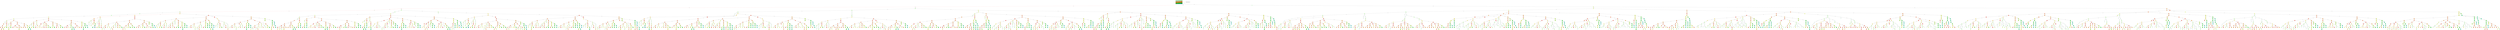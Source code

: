 digraph BigMaze { label="BigMaze-v0"
subgraph MAP {label=Map;map [shape=plaintext label=<<table border="1" cellpadding="5" cellspacing="0" cellborder="1"><tr><td bgcolor="0.46862745 0.04925994 0.99969645 1.        ">S:0</td><td bgcolor="0.45294118 0.07385253 0.99931706 1.        ">C:1</td><td bgcolor="0.4372549  0.09840028 0.99878599 1.        ">C:2</td><td bgcolor="0.42156863 0.12288829 0.99810333 1.        ">C:3</td><td bgcolor="0.40588235 0.1473017  0.99726917 1.        ">C:4</td><td bgcolor="0.39019608 0.17162568 0.99628365 1.        ">W:5</td><td bgcolor="0.3745098  0.19584547 0.99514692 1.        ">C:6</td><td bgcolor="0.35882353 0.21994636 0.99385914 1.        ">C:7</td></tr><tr><td bgcolor="0.34313725 0.24391372 0.99242051 1.        ">C:8</td><td bgcolor="0.32745098 0.267733   0.99083125 1.        ">W:9</td><td bgcolor="0.31176471 0.29138975 0.98909161 1.        ">C:10</td><td bgcolor="0.29607843 0.31486959 0.98720184 1.        ">C:11</td><td bgcolor="0.28039216 0.33815827 0.98516223 1.        ">C:12</td><td bgcolor="0.26470588 0.36124167 0.9829731  1.        ">W:13</td><td bgcolor="0.24901961 0.38410575 0.98063477 1.        ">C:14</td><td bgcolor="0.23333333 0.40673664 0.9781476  1.        ">C:15</td></tr><tr><td bgcolor="0.21764706 0.42912061 0.97551197 1.        ">C:16</td><td bgcolor="0.20196078 0.45124406 0.97272827 1.        ">C:17</td><td bgcolor="0.18627451 0.47309356 0.96979694 1.        ">C:18</td><td bgcolor="0.17058824 0.49465584 0.9667184  1.        ">W:19</td><td bgcolor="0.15490196 0.51591783 0.96349314 1.        ">C:20</td><td bgcolor="0.13921569 0.5368666  0.96012165 1.        ">C:21</td><td bgcolor="0.12352941 0.55748944 0.95660442 1.        ">C:22</td><td bgcolor="0.10784314 0.57777383 0.952942   1.        ">C:23</td></tr><tr><td bgcolor="0.09215686 0.59770746 0.94913494 1.        ">C:24</td><td bgcolor="0.07647059 0.61727822 0.94518383 1.        ">C:25</td><td bgcolor="0.06078431 0.63647424 0.94108925 1.        ">C:26</td><td bgcolor="0.04509804 0.65528385 0.93685184 1.        ">C:27</td><td bgcolor="0.02941176 0.67369564 0.93247223 1.        ">C:28</td><td bgcolor="0.01372549 0.69169844 0.92795109 1.        ">C:29</td><td bgcolor="0.00196078 0.70928131 0.92328911 1.        ">W:30</td><td bgcolor="0.01764706 0.72643357 0.91848699 1.        ">C:31</td></tr><tr><td bgcolor="0.03333333 0.74314483 0.91354546 1.        ">C:32</td><td bgcolor="0.04901961 0.75940492 0.90846527 1.        ">W:33</td><td bgcolor="0.06470588 0.77520398 0.9032472  1.        ">C:34</td><td bgcolor="0.08039216 0.79053241 0.89789203 1.        ">C:35</td><td bgcolor="0.09607843 0.80538092 0.89240058 1.        ">C:36</td><td bgcolor="0.11176471 0.81974048 0.88677369 1.        ">W:37</td><td bgcolor="0.12745098 0.83360239 0.88101219 1.        ">C:38</td><td bgcolor="0.14313725 0.84695821 0.87511698 1.        ">C:39</td></tr><tr><td bgcolor="0.15882353 0.85979985 0.86908895 1.        ">C:40</td><td bgcolor="0.1745098  0.87211951 0.862929   1.        ">C:41</td><td bgcolor="0.19019608 0.88390971 0.85663808 1.        ">C:42</td><td bgcolor="0.20588235 0.89516329 0.85021714 1.        ">W:43</td><td bgcolor="0.22156863 0.90587342 0.84366715 1.        ">C:44</td><td bgcolor="0.2372549  0.9160336  0.83698911 1.        ">C:45</td><td bgcolor="0.25294118 0.92563766 0.83018403 1.        ">W:46</td><td bgcolor="0.26862745 0.93467977 0.82325295 1.        ">C:47</td></tr><tr><td bgcolor="0.28431373 0.94315443 0.81619691 1.        ">C:48</td><td bgcolor="0.3        0.95105652 0.80901699 1.        ">W:49</td><td bgcolor="0.31568627 0.95838122 0.80171428 1.        ">C:50</td><td bgcolor="0.33137255 0.96512409 0.79428989 1.        ">C:51</td><td bgcolor="0.34705882 0.97128103 0.78674494 1.        ">C:52</td><td bgcolor="0.3627451  0.97684832 0.77908057 1.        ">W:53</td><td bgcolor="0.37843137 0.98182256 0.77129796 1.        ">C:54</td><td bgcolor="0.39411765 0.98620075 0.76339828 1.        ">C:55</td></tr><tr><td bgcolor="0.40980392 0.98998021 0.75538273 1.        ">C:56</td><td bgcolor="0.4254902  0.99315867 0.74725253 1.        ">C:57</td><td bgcolor="0.44117647 0.99573418 0.73900892 1.        ">C:58</td><td bgcolor="0.45686275 0.99770518 0.73065313 1.        ">W:59</td><td bgcolor="0.47254902 0.99907048 0.72218645 1.        ">C:60</td><td bgcolor="0.48823529 0.99982925 0.71361015 1.        ">C:61</td><td bgcolor="0.51176471 0.99982925 0.70054304 1.        ">W:62</td><td bgcolor="0.52745098 0.99907048 0.69169844 1.        ">G:63</td></tr></table>>]} 
nodesep=1 ranksep=0.5 node [shape=circle] edge [arrowsize=0.7] 
"0_0" [label=0 style=filled color=white  fillcolor="0.46862745 0.04925994 0.99969645 1.        "]; 
"0_0.1-1" [label=1 style=filled color=white  fillcolor="0.45294118 0.07385253 0.99931706 1.        "color=red ];   "0_0" -> "0_0.1-1" [label="(R,1)" color=red ];  
"0_0.8-3" [label=8 style=filled color=white  fillcolor="0.34313725 0.24391372 0.99242051 1.        "];  "0_0" -> "0_0.8-3" [label="(D,1)" ]; 
"0_0.1.2-1" [label=2 style=filled color=white  fillcolor="0.4372549  0.09840028 0.99878599 1.        "color=red ];   "0_0.1-1" -> "0_0.1.2-1" [label="(R,1)" color=red ];  
"0_0.8.16-3" [label=16 style=filled color=white  fillcolor="0.21764706 0.42912061 0.97551197 1.        "];  "0_0.8-3" -> "0_0.8.16-3" [label="(D,1)" ]; 
"0_0.1.2.3-1" [label=3 style=filled color=white  fillcolor="0.42156863 0.12288829 0.99810333 1.        "color=red ];   "0_0.1.2-1" -> "0_0.1.2.3-1" [label="(R,1)" color=red ];  
"0_0.1.2.10-3" [label=10 style=filled color=white  fillcolor="0.31176471 0.29138975 0.98909161 1.        "];  "0_0.1.2-1" -> "0_0.1.2.10-3" [label="(D,1)" ]; 
"0_0.8.16.17-1" [label=17 style=filled color=white  fillcolor="0.20196078 0.45124406 0.97272827 1.        "];  "0_0.8.16-3" -> "0_0.8.16.17-1" [label="(R,1)" ]; 
"0_0.8.16.24-3" [label=24 style=filled color=white  fillcolor="0.09215686 0.59770746 0.94913494 1.        "];  "0_0.8.16-3" -> "0_0.8.16.24-3" [label="(D,1)" ]; 
"0_0.1.2.3.4-1" [label=4 style=filled color=white  fillcolor="0.40588235 0.1473017  0.99726917 1.        "color=red ];   "0_0.1.2.3-1" -> "0_0.1.2.3.4-1" [label="(R,1)" color=red ];  
"0_0.1.2.3.11-3" [label=11 style=filled color=white  fillcolor="0.29607843 0.31486959 0.98720184 1.        "];  "0_0.1.2.3-1" -> "0_0.1.2.3.11-3" [label="(D,1)" ]; 
"0_0.8.16.17.18-1" [label=18 style=filled color=white  fillcolor="0.18627451 0.47309356 0.96979694 1.        "];  "0_0.8.16.17-1" -> "0_0.8.16.17.18-1" [label="(R,1)" ]; 
"0_0.8.16.17.25-3" [label=25 style=filled color=white  fillcolor="0.07647059 0.61727822 0.94518383 1.        "];  "0_0.8.16.17-1" -> "0_0.8.16.17.25-3" [label="(D,1)" ]; 
"0_0.8.16.24.25-1" [label=25 style=filled color=white  fillcolor="0.07647059 0.61727822 0.94518383 1.        "];  "0_0.8.16.24-3" -> "0_0.8.16.24.25-1" [label="(R,1)" ]; 
"0_0.8.16.24.32-3" [label=32 style=filled color=white  fillcolor="0.03333333 0.74314483 0.91354546 1.        "];  "0_0.8.16.24-3" -> "0_0.8.16.24.32-3" [label="(D,1)" ]; 
"0_0.1.2.10.11-1" [label=11 style=filled color=white  fillcolor="0.29607843 0.31486959 0.98720184 1.        "];  "0_0.1.2.10-3" -> "0_0.1.2.10.11-1" [label="(R,1)" ]; 
"0_0.1.2.10.18-3" [label=18 style=filled color=white  fillcolor="0.18627451 0.47309356 0.96979694 1.        "];  "0_0.1.2.10-3" -> "0_0.1.2.10.18-3" [label="(D,1)" ]; 
"0_0.1.2.3.11.10-0" [label=10 style=filled color=white  fillcolor="0.31176471 0.29138975 0.98909161 1.        "];  "0_0.1.2.3.11-3" -> "0_0.1.2.3.11.10-0" [label="(L,1)" ]; 
"0_0.1.2.3.11.12-1" [label=12 style=filled color=white  fillcolor="0.28039216 0.33815827 0.98516223 1.        "];  "0_0.1.2.3.11-3" -> "0_0.1.2.3.11.12-1" [label="(R,1)" ]; 
"0_0.8.16.24.25.26-1" [label=26 style=filled color=white  fillcolor="0.06078431 0.63647424 0.94108925 1.        "];  "0_0.8.16.24.25-1" -> "0_0.8.16.24.25.26-1" [label="(R,1)" ]; 
"0_0.8.16.24.25.17-2" [label=17 style=filled color=white  fillcolor="0.20196078 0.45124406 0.97272827 1.        "];  "0_0.8.16.24.25-1" -> "0_0.8.16.24.25.17-2" [label="(U,1)" ]; 
"0_0.1.2.10.11.12-1" [label=12 style=filled color=white  fillcolor="0.28039216 0.33815827 0.98516223 1.        "];  "0_0.1.2.10.11-1" -> "0_0.1.2.10.11.12-1" [label="(R,1)" ]; 
"0_0.1.2.10.11.3-2" [label=3 style=filled color=white  fillcolor="0.42156863 0.12288829 0.99810333 1.        "];  "0_0.1.2.10.11-1" -> "0_0.1.2.10.11.3-2" [label="(U,1)" ]; 
"0_0.1.2.10.18.17-0" [label=17 style=filled color=white  fillcolor="0.20196078 0.45124406 0.97272827 1.        "];  "0_0.1.2.10.18-3" -> "0_0.1.2.10.18.17-0" [label="(L,1)" ]; 
"0_0.1.2.10.18.26-3" [label=26 style=filled color=white  fillcolor="0.06078431 0.63647424 0.94108925 1.        "];  "0_0.1.2.10.18-3" -> "0_0.1.2.10.18.26-3" [label="(D,1)" ]; 
"0_0.8.16.24.32.40-3" [label=40 style=filled color=white  fillcolor="0.15882353 0.85979985 0.86908895 1.        "];  "0_0.8.16.24.32-3" -> "0_0.8.16.24.32.40-3" [label="(D,1)" ]; 
"0_0.8.16.17.18.10-2" [label=10 style=filled color=white  fillcolor="0.31176471 0.29138975 0.98909161 1.        "];  "0_0.8.16.17.18-1" -> "0_0.8.16.17.18.10-2" [label="(U,1)" ]; 
"0_0.8.16.17.18.26-3" [label=26 style=filled color=white  fillcolor="0.06078431 0.63647424 0.94108925 1.        "];  "0_0.8.16.17.18-1" -> "0_0.8.16.17.18.26-3" [label="(D,1)" ]; 
"0_0.8.16.17.25.24-0" [label=24 style=filled color=white  fillcolor="0.09215686 0.59770746 0.94913494 1.        "];  "0_0.8.16.17.25-3" -> "0_0.8.16.17.25.24-0" [label="(L,1)" ]; 
"0_0.8.16.17.25.26-1" [label=26 style=filled color=white  fillcolor="0.06078431 0.63647424 0.94108925 1.        "];  "0_0.8.16.17.25-3" -> "0_0.8.16.17.25.26-1" [label="(R,1)" ]; 
"0_0.1.2.3.4.12-3" [label=12 style=filled color=white  fillcolor="0.28039216 0.33815827 0.98516223 1.        "color=red ];   "0_0.1.2.3.4-1" -> "0_0.1.2.3.4.12-3" [label="(D,1)" color=red ];  
"0_0.1.2.3.11.12.4-2" [label=4 style=filled color=white  fillcolor="0.40588235 0.1473017  0.99726917 1.        "];  "0_0.1.2.3.11.12-1" -> "0_0.1.2.3.11.12.4-2" [label="(U,1)" ]; 
"0_0.1.2.3.11.12.20-3" [label=20 style=filled color=white  fillcolor="0.15490196 0.51591783 0.96349314 1.        "];  "0_0.1.2.3.11.12-1" -> "0_0.1.2.3.11.12.20-3" [label="(D,1)" ]; 
"0_0.1.2.10.11.3.4-1" [label=4 style=filled color=white  fillcolor="0.40588235 0.1473017  0.99726917 1.        "];  "0_0.1.2.10.11.3-2" -> "0_0.1.2.10.11.3.4-1" [label="(R,1)" ]; 
"0_0.8.16.17.25.26.27-1" [label=27 style=filled color=white  fillcolor="0.04509804 0.65528385 0.93685184 1.        "];  "0_0.8.16.17.25.26-1" -> "0_0.8.16.17.25.26.27-1" [label="(R,1)" ]; 
"0_0.8.16.17.25.26.18-2" [label=18 style=filled color=white  fillcolor="0.18627451 0.47309356 0.96979694 1.        "];  "0_0.8.16.17.25.26-1" -> "0_0.8.16.17.25.26.18-2" [label="(U,1)" ]; 
"0_0.8.16.17.25.26.34-3" [label=34 style=filled color=white  fillcolor="0.06470588 0.77520398 0.9032472  1.        "];  "0_0.8.16.17.25.26-1" -> "0_0.8.16.17.25.26.34-3" [label="(D,1)" ]; 
"0_0.1.2.3.4.12.11-0" [label=11 style=filled color=white  fillcolor="0.29607843 0.31486959 0.98720184 1.        "];  "0_0.1.2.3.4.12-3" -> "0_0.1.2.3.4.12.11-0" [label="(L,1)" ]; 
"0_0.1.2.3.4.12.20-3" [label=20 style=filled color=white  fillcolor="0.15490196 0.51591783 0.96349314 1.        "color=red ];   "0_0.1.2.3.4.12-3" -> "0_0.1.2.3.4.12.20-3" [label="(D,1)" color=red ];  
"0_0.8.16.24.25.17.18-1" [label=18 style=filled color=white  fillcolor="0.18627451 0.47309356 0.96979694 1.        "];  "0_0.8.16.24.25.17-2" -> "0_0.8.16.24.25.17.18-1" [label="(R,1)" ]; 
"0_0.8.16.17.25.24.32-3" [label=32 style=filled color=white  fillcolor="0.03333333 0.74314483 0.91354546 1.        "];  "0_0.8.16.17.25.24-0" -> "0_0.8.16.17.25.24.32-3" [label="(D,1)" ]; 
"0_0.8.16.17.18.10.11-1" [label=11 style=filled color=white  fillcolor="0.29607843 0.31486959 0.98720184 1.        "];  "0_0.8.16.17.18.10-2" -> "0_0.8.16.17.18.10.11-1" [label="(R,1)" ]; 
"0_0.8.16.17.18.10.2-2" [label=2 style=filled color=white  fillcolor="0.4372549  0.09840028 0.99878599 1.        "];  "0_0.8.16.17.18.10-2" -> "0_0.8.16.17.18.10.2-2" [label="(U,1)" ]; 
"0_0.1.2.10.18.17.16-0" [label=16 style=filled color=white  fillcolor="0.21764706 0.42912061 0.97551197 1.        "];  "0_0.1.2.10.18.17-0" -> "0_0.1.2.10.18.17.16-0" [label="(L,1)" ]; 
"0_0.1.2.10.18.17.25-3" [label=25 style=filled color=white  fillcolor="0.07647059 0.61727822 0.94518383 1.        "];  "0_0.1.2.10.18.17-0" -> "0_0.1.2.10.18.17.25-3" [label="(D,1)" ]; 
"0_0.1.2.10.18.26.25-0" [label=25 style=filled color=white  fillcolor="0.07647059 0.61727822 0.94518383 1.        "];  "0_0.1.2.10.18.26-3" -> "0_0.1.2.10.18.26.25-0" [label="(L,1)" ]; 
"0_0.1.2.10.18.26.27-1" [label=27 style=filled color=white  fillcolor="0.04509804 0.65528385 0.93685184 1.        "];  "0_0.1.2.10.18.26-3" -> "0_0.1.2.10.18.26.27-1" [label="(R,1)" ]; 
"0_0.1.2.10.18.26.34-3" [label=34 style=filled color=white  fillcolor="0.06470588 0.77520398 0.9032472  1.        "];  "0_0.1.2.10.18.26-3" -> "0_0.1.2.10.18.26.34-3" [label="(D,1)" ]; 
"0_0.8.16.17.18.26.25-0" [label=25 style=filled color=white  fillcolor="0.07647059 0.61727822 0.94518383 1.        "];  "0_0.8.16.17.18.26-3" -> "0_0.8.16.17.18.26.25-0" [label="(L,1)" ]; 
"0_0.8.16.17.18.26.27-1" [label=27 style=filled color=white  fillcolor="0.04509804 0.65528385 0.93685184 1.        "];  "0_0.8.16.17.18.26-3" -> "0_0.8.16.17.18.26.27-1" [label="(R,1)" ]; 
"0_0.8.16.17.18.26.34-3" [label=34 style=filled color=white  fillcolor="0.06470588 0.77520398 0.9032472  1.        "];  "0_0.8.16.17.18.26-3" -> "0_0.8.16.17.18.26.34-3" [label="(D,1)" ]; 
"0_0.1.2.10.11.12.4-2" [label=4 style=filled color=white  fillcolor="0.40588235 0.1473017  0.99726917 1.        "];  "0_0.1.2.10.11.12-1" -> "0_0.1.2.10.11.12.4-2" [label="(U,1)" ]; 
"0_0.1.2.10.11.12.20-3" [label=20 style=filled color=white  fillcolor="0.15490196 0.51591783 0.96349314 1.        "];  "0_0.1.2.10.11.12-1" -> "0_0.1.2.10.11.12.20-3" [label="(D,1)" ]; 
"0_0.8.16.24.25.26.27-1" [label=27 style=filled color=white  fillcolor="0.04509804 0.65528385 0.93685184 1.        "];  "0_0.8.16.24.25.26-1" -> "0_0.8.16.24.25.26.27-1" [label="(R,1)" ]; 
"0_0.8.16.24.25.26.18-2" [label=18 style=filled color=white  fillcolor="0.18627451 0.47309356 0.96979694 1.        "];  "0_0.8.16.24.25.26-1" -> "0_0.8.16.24.25.26.18-2" [label="(U,1)" ]; 
"0_0.8.16.24.25.26.34-3" [label=34 style=filled color=white  fillcolor="0.06470588 0.77520398 0.9032472  1.        "];  "0_0.8.16.24.25.26-1" -> "0_0.8.16.24.25.26.34-3" [label="(D,1)" ]; 
"0_0.8.16.24.32.40.41-1" [label=41 style=filled color=white  fillcolor="0.1745098  0.87211951 0.862929   1.        "];  "0_0.8.16.24.32.40-3" -> "0_0.8.16.24.32.40.41-1" [label="(R,1)" ]; 
"0_0.8.16.24.32.40.48-3" [label=48 style=filled color=white  fillcolor="0.28431373 0.94315443 0.81619691 1.        "];  "0_0.8.16.24.32.40-3" -> "0_0.8.16.24.32.40.48-3" [label="(D,1)" ]; 
"0_0.1.2.3.11.10.18-3" [label=18 style=filled color=white  fillcolor="0.18627451 0.47309356 0.96979694 1.        "];  "0_0.1.2.3.11.10-0" -> "0_0.1.2.3.11.10.18-3" [label="(D,1)" ]; 
"0_0.8.16.17.25.26.27.28-1" [label=28 style=filled color=white  fillcolor="0.02941176 0.67369564 0.93247223 1.        "];  "0_0.8.16.17.25.26.27-1" -> "0_0.8.16.17.25.26.27.28-1" [label="(R,1)" ]; 
"0_0.8.16.17.25.26.27.35-3" [label=35 style=filled color=white  fillcolor="0.08039216 0.79053241 0.89789203 1.        "];  "0_0.8.16.17.25.26.27-1" -> "0_0.8.16.17.25.26.27.35-3" [label="(D,1)" ]; 
"0_0.8.16.24.25.17.18.10-2" [label=10 style=filled color=white  fillcolor="0.31176471 0.29138975 0.98909161 1.        "];  "0_0.8.16.24.25.17.18-1" -> "0_0.8.16.24.25.17.18.10-2" [label="(U,1)" ]; 
"0_0.8.16.24.25.17.18.26-3" [label=26 style=filled color=white  fillcolor="0.06078431 0.63647424 0.94108925 1.        "];  "0_0.8.16.24.25.17.18-1" -> "0_0.8.16.24.25.17.18.26-3" [label="(D,1)" ]; 
"0_0.8.16.24.32.40.48.56-3" [label=56 style=filled color=white  fillcolor="0.40980392 0.98998021 0.75538273 1.        "];  "0_0.8.16.24.32.40.48-3" -> "0_0.8.16.24.32.40.48.56-3" [label="(D,1)" ]; 
"0_0.1.2.3.11.10.18.17-0" [label=17 style=filled color=white  fillcolor="0.20196078 0.45124406 0.97272827 1.        "];  "0_0.1.2.3.11.10.18-3" -> "0_0.1.2.3.11.10.18.17-0" [label="(L,1)" ]; 
"0_0.1.2.3.11.10.18.26-3" [label=26 style=filled color=white  fillcolor="0.06078431 0.63647424 0.94108925 1.        "];  "0_0.1.2.3.11.10.18-3" -> "0_0.1.2.3.11.10.18.26-3" [label="(D,1)" ]; 
"0_0.8.16.24.32.40.41.42-1" [label=42 style=filled color=white  fillcolor="0.19019608 0.88390971 0.85663808 1.        "];  "0_0.8.16.24.32.40.41-1" -> "0_0.8.16.24.32.40.41.42-1" [label="(R,1)" ]; 
"0_0.1.2.3.11.12.20.21-1" [label=21 style=filled color=white  fillcolor="0.13921569 0.5368666  0.96012165 1.        "];  "0_0.1.2.3.11.12.20-3" -> "0_0.1.2.3.11.12.20.21-1" [label="(R,1)" ]; 
"0_0.1.2.3.11.12.20.28-3" [label=28 style=filled color=white  fillcolor="0.02941176 0.67369564 0.93247223 1.        "];  "0_0.1.2.3.11.12.20-3" -> "0_0.1.2.3.11.12.20.28-3" [label="(D,1)" ]; 
"0_0.1.2.10.11.3.4.12-3" [label=12 style=filled color=white  fillcolor="0.28039216 0.33815827 0.98516223 1.        "];  "0_0.1.2.10.11.3.4-1" -> "0_0.1.2.10.11.3.4.12-3" [label="(D,1)" ]; 
"0_0.1.2.3.4.12.20.21-1" [label=21 style=filled color=white  fillcolor="0.13921569 0.5368666  0.96012165 1.        "color=red ];   "0_0.1.2.3.4.12.20-3" -> "0_0.1.2.3.4.12.20.21-1" [label="(R,1)" color=red ];  
"0_0.1.2.3.4.12.20.28-3" [label=28 style=filled color=white  fillcolor="0.02941176 0.67369564 0.93247223 1.        "];  "0_0.1.2.3.4.12.20-3" -> "0_0.1.2.3.4.12.20.28-3" [label="(D,1)" ]; 
"0_0.8.16.24.25.26.18.17-0" [label=17 style=filled color=white  fillcolor="0.20196078 0.45124406 0.97272827 1.        "];  "0_0.8.16.24.25.26.18-2" -> "0_0.8.16.24.25.26.18.17-0" [label="(L,1)" ]; 
"0_0.8.16.24.25.26.18.10-2" [label=10 style=filled color=white  fillcolor="0.31176471 0.29138975 0.98909161 1.        "];  "0_0.8.16.24.25.26.18-2" -> "0_0.8.16.24.25.26.18.10-2" [label="(U,1)" ]; 
"0_0.8.16.17.25.26.34.35-1" [label=35 style=filled color=white  fillcolor="0.08039216 0.79053241 0.89789203 1.        "];  "0_0.8.16.17.25.26.34-3" -> "0_0.8.16.17.25.26.34.35-1" [label="(R,1)" ]; 
"0_0.8.16.17.25.26.34.42-3" [label=42 style=filled color=white  fillcolor="0.19019608 0.88390971 0.85663808 1.        "];  "0_0.8.16.17.25.26.34-3" -> "0_0.8.16.17.25.26.34.42-3" [label="(D,1)" ]; 
"0_0.8.16.24.25.26.27.28-1" [label=28 style=filled color=white  fillcolor="0.02941176 0.67369564 0.93247223 1.        "];  "0_0.8.16.24.25.26.27-1" -> "0_0.8.16.24.25.26.27.28-1" [label="(R,1)" ]; 
"0_0.8.16.24.25.26.27.35-3" [label=35 style=filled color=white  fillcolor="0.08039216 0.79053241 0.89789203 1.        "];  "0_0.8.16.24.25.26.27-1" -> "0_0.8.16.24.25.26.27.35-3" [label="(D,1)" ]; 
"0_0.1.2.10.11.12.4.3-0" [label=3 style=filled color=white  fillcolor="0.42156863 0.12288829 0.99810333 1.        "];  "0_0.1.2.10.11.12.4-2" -> "0_0.1.2.10.11.12.4.3-0" [label="(L,1)" ]; 
"0_0.8.16.17.25.24.32.40-3" [label=40 style=filled color=white  fillcolor="0.15882353 0.85979985 0.86908895 1.        "];  "0_0.8.16.17.25.24.32-3" -> "0_0.8.16.17.25.24.32.40-3" [label="(D,1)" ]; 
"0_0.1.2.10.18.17.25.24-0" [label=24 style=filled color=white  fillcolor="0.09215686 0.59770746 0.94913494 1.        "];  "0_0.1.2.10.18.17.25-3" -> "0_0.1.2.10.18.17.25.24-0" [label="(L,1)" ]; 
"0_0.1.2.10.18.17.25.26-1" [label=26 style=filled color=white  fillcolor="0.06078431 0.63647424 0.94108925 1.        "];  "0_0.1.2.10.18.17.25-3" -> "0_0.1.2.10.18.17.25.26-1" [label="(R,1)" ]; 
"0_0.8.16.17.18.26.27.28-1" [label=28 style=filled color=white  fillcolor="0.02941176 0.67369564 0.93247223 1.        "];  "0_0.8.16.17.18.26.27-1" -> "0_0.8.16.17.18.26.27.28-1" [label="(R,1)" ]; 
"0_0.8.16.17.18.26.27.35-3" [label=35 style=filled color=white  fillcolor="0.08039216 0.79053241 0.89789203 1.        "];  "0_0.8.16.17.18.26.27-1" -> "0_0.8.16.17.18.26.27.35-3" [label="(D,1)" ]; 
"0_0.8.16.24.25.26.34.35-1" [label=35 style=filled color=white  fillcolor="0.08039216 0.79053241 0.89789203 1.        "];  "0_0.8.16.24.25.26.34-3" -> "0_0.8.16.24.25.26.34.35-1" [label="(R,1)" ]; 
"0_0.8.16.24.25.26.34.42-3" [label=42 style=filled color=white  fillcolor="0.19019608 0.88390971 0.85663808 1.        "];  "0_0.8.16.24.25.26.34-3" -> "0_0.8.16.24.25.26.34.42-3" [label="(D,1)" ]; 
"0_0.8.16.17.18.26.25.24-0" [label=24 style=filled color=white  fillcolor="0.09215686 0.59770746 0.94913494 1.        "];  "0_0.8.16.17.18.26.25-0" -> "0_0.8.16.17.18.26.25.24-0" [label="(L,1)" ]; 
"0_0.8.16.17.18.10.2.1-0" [label=1 style=filled color=white  fillcolor="0.45294118 0.07385253 0.99931706 1.        "];  "0_0.8.16.17.18.10.2-2" -> "0_0.8.16.17.18.10.2.1-0" [label="(L,1)" ]; 
"0_0.8.16.17.18.10.2.3-1" [label=3 style=filled color=white  fillcolor="0.42156863 0.12288829 0.99810333 1.        "];  "0_0.8.16.17.18.10.2-2" -> "0_0.8.16.17.18.10.2.3-1" [label="(R,1)" ]; 
"0_0.1.2.10.18.26.27.28-1" [label=28 style=filled color=white  fillcolor="0.02941176 0.67369564 0.93247223 1.        "];  "0_0.1.2.10.18.26.27-1" -> "0_0.1.2.10.18.26.27.28-1" [label="(R,1)" ]; 
"0_0.1.2.10.18.26.27.35-3" [label=35 style=filled color=white  fillcolor="0.08039216 0.79053241 0.89789203 1.        "];  "0_0.1.2.10.18.26.27-1" -> "0_0.1.2.10.18.26.27.35-3" [label="(D,1)" ]; 
"0_0.1.2.10.18.26.25.24-0" [label=24 style=filled color=white  fillcolor="0.09215686 0.59770746 0.94913494 1.        "];  "0_0.1.2.10.18.26.25-0" -> "0_0.1.2.10.18.26.25.24-0" [label="(L,1)" ]; 
"0_0.1.2.10.18.26.25.17-2" [label=17 style=filled color=white  fillcolor="0.20196078 0.45124406 0.97272827 1.        "];  "0_0.1.2.10.18.26.25-0" -> "0_0.1.2.10.18.26.25.17-2" [label="(U,1)" ]; 
"0_0.1.2.10.18.17.16.8-2" [label=8 style=filled color=white  fillcolor="0.34313725 0.24391372 0.99242051 1.        "];  "0_0.1.2.10.18.17.16-0" -> "0_0.1.2.10.18.17.16.8-2" [label="(U,1)" ]; 
"0_0.1.2.10.18.17.16.24-3" [label=24 style=filled color=white  fillcolor="0.09215686 0.59770746 0.94913494 1.        "];  "0_0.1.2.10.18.17.16-0" -> "0_0.1.2.10.18.17.16.24-3" [label="(D,1)" ]; 
"0_0.1.2.10.18.26.34.35-1" [label=35 style=filled color=white  fillcolor="0.08039216 0.79053241 0.89789203 1.        "];  "0_0.1.2.10.18.26.34-3" -> "0_0.1.2.10.18.26.34.35-1" [label="(R,1)" ]; 
"0_0.1.2.10.18.26.34.42-3" [label=42 style=filled color=white  fillcolor="0.19019608 0.88390971 0.85663808 1.        "];  "0_0.1.2.10.18.26.34-3" -> "0_0.1.2.10.18.26.34.42-3" [label="(D,1)" ]; 
"0_0.1.2.10.11.12.20.21-1" [label=21 style=filled color=white  fillcolor="0.13921569 0.5368666  0.96012165 1.        "];  "0_0.1.2.10.11.12.20-3" -> "0_0.1.2.10.11.12.20.21-1" [label="(R,1)" ]; 
"0_0.1.2.10.11.12.20.28-3" [label=28 style=filled color=white  fillcolor="0.02941176 0.67369564 0.93247223 1.        "];  "0_0.1.2.10.11.12.20-3" -> "0_0.1.2.10.11.12.20.28-3" [label="(D,1)" ]; 
"0_0.8.16.17.18.10.11.12-1" [label=12 style=filled color=white  fillcolor="0.28039216 0.33815827 0.98516223 1.        "];  "0_0.8.16.17.18.10.11-1" -> "0_0.8.16.17.18.10.11.12-1" [label="(R,1)" ]; 
"0_0.8.16.17.18.10.11.3-2" [label=3 style=filled color=white  fillcolor="0.42156863 0.12288829 0.99810333 1.        "];  "0_0.8.16.17.18.10.11-1" -> "0_0.8.16.17.18.10.11.3-2" [label="(U,1)" ]; 
"0_0.1.2.3.4.12.11.10-0" [label=10 style=filled color=white  fillcolor="0.31176471 0.29138975 0.98909161 1.        "];  "0_0.1.2.3.4.12.11-0" -> "0_0.1.2.3.4.12.11.10-0" [label="(L,1)" ]; 
"0_0.8.16.17.18.26.34.35-1" [label=35 style=filled color=white  fillcolor="0.08039216 0.79053241 0.89789203 1.        "];  "0_0.8.16.17.18.26.34-3" -> "0_0.8.16.17.18.26.34.35-1" [label="(R,1)" ]; 
"0_0.8.16.17.18.26.34.42-3" [label=42 style=filled color=white  fillcolor="0.19019608 0.88390971 0.85663808 1.        "];  "0_0.8.16.17.18.26.34-3" -> "0_0.8.16.17.18.26.34.42-3" [label="(D,1)" ]; 
"0_0.8.16.17.25.26.18.10-2" [label=10 style=filled color=white  fillcolor="0.31176471 0.29138975 0.98909161 1.        "];  "0_0.8.16.17.25.26.18-2" -> "0_0.8.16.17.25.26.18.10-2" [label="(U,1)" ]; 
"0_0.8.16.17.25.26.27.35.34-0" [label=34 style=filled color=white  fillcolor="0.06470588 0.77520398 0.9032472  1.        "];  "0_0.8.16.17.25.26.27.35-3" -> "0_0.8.16.17.25.26.27.35.34-0" [label="(L,1)" ]; 
"0_0.8.16.17.25.26.27.35.36-1" [label=36 style=filled color=white  fillcolor="0.09607843 0.80538092 0.89240058 1.        "];  "0_0.8.16.17.25.26.27.35-3" -> "0_0.8.16.17.25.26.27.35.36-1" [label="(R,1)" ]; 
"0_0.8.16.24.32.40.48.56.57-1" [label=57 style=filled color=white  fillcolor="0.4254902  0.99315867 0.74725253 1.        "];  "0_0.8.16.24.32.40.48.56-3" -> "0_0.8.16.24.32.40.48.56.57-1" [label="(R,1)" ]; 
"0_0.1.2.3.4.12.20.21.22-1" [label=22 style=filled color=white  fillcolor="0.12352941 0.55748944 0.95660442 1.        "color=red ];   "0_0.1.2.3.4.12.20.21-1" -> "0_0.1.2.3.4.12.20.21.22-1" [label="(R,1)" color=red ];  
"0_0.1.2.3.4.12.20.21.29-3" [label=29 style=filled color=white  fillcolor="0.01372549 0.69169844 0.92795109 1.        "];  "0_0.1.2.3.4.12.20.21-1" -> "0_0.1.2.3.4.12.20.21.29-3" [label="(D,1)" ]; 
"0_0.8.16.17.25.26.34.42.41-0" [label=41 style=filled color=white  fillcolor="0.1745098  0.87211951 0.862929   1.        "];  "0_0.8.16.17.25.26.34.42-3" -> "0_0.8.16.17.25.26.34.42.41-0" [label="(L,1)" ]; 
"0_0.8.16.17.25.26.34.42.50-3" [label=50 style=filled color=white  fillcolor="0.31568627 0.95838122 0.80171428 1.        "];  "0_0.8.16.17.25.26.34.42-3" -> "0_0.8.16.17.25.26.34.42.50-3" [label="(D,1)" ]; 
"0_0.8.16.17.18.26.34.42.41-0" [label=41 style=filled color=white  fillcolor="0.1745098  0.87211951 0.862929   1.        "];  "0_0.8.16.17.18.26.34.42-3" -> "0_0.8.16.17.18.26.34.42.41-0" [label="(L,1)" ]; 
"0_0.8.16.17.18.26.34.42.50-3" [label=50 style=filled color=white  fillcolor="0.31568627 0.95838122 0.80171428 1.        "];  "0_0.8.16.17.18.26.34.42-3" -> "0_0.8.16.17.18.26.34.42.50-3" [label="(D,1)" ]; 
"0_0.8.16.17.25.26.18.10.11-1" [label=11 style=filled color=white  fillcolor="0.29607843 0.31486959 0.98720184 1.        "];  "0_0.8.16.17.25.26.18.10-2" -> "0_0.8.16.17.25.26.18.10.11-1" [label="(R,1)" ]; 
"0_0.8.16.17.25.26.18.10.2-2" [label=2 style=filled color=white  fillcolor="0.4372549  0.09840028 0.99878599 1.        "];  "0_0.8.16.17.25.26.18.10-2" -> "0_0.8.16.17.25.26.18.10.2-2" [label="(U,1)" ]; 
"0_0.1.2.3.11.12.20.21.22-1" [label=22 style=filled color=white  fillcolor="0.12352941 0.55748944 0.95660442 1.        "];  "0_0.1.2.3.11.12.20.21-1" -> "0_0.1.2.3.11.12.20.21.22-1" [label="(R,1)" ]; 
"0_0.1.2.3.11.12.20.21.29-3" [label=29 style=filled color=white  fillcolor="0.01372549 0.69169844 0.92795109 1.        "];  "0_0.1.2.3.11.12.20.21-1" -> "0_0.1.2.3.11.12.20.21.29-3" [label="(D,1)" ]; 
"0_0.8.16.24.25.17.18.10.11-1" [label=11 style=filled color=white  fillcolor="0.29607843 0.31486959 0.98720184 1.        "];  "0_0.8.16.24.25.17.18.10-2" -> "0_0.8.16.24.25.17.18.10.11-1" [label="(R,1)" ]; 
"0_0.8.16.24.25.17.18.10.2-2" [label=2 style=filled color=white  fillcolor="0.4372549  0.09840028 0.99878599 1.        "];  "0_0.8.16.24.25.17.18.10-2" -> "0_0.8.16.24.25.17.18.10.2-2" [label="(U,1)" ]; 
"0_0.1.2.3.11.10.18.17.16-0" [label=16 style=filled color=white  fillcolor="0.21764706 0.42912061 0.97551197 1.        "];  "0_0.1.2.3.11.10.18.17-0" -> "0_0.1.2.3.11.10.18.17.16-0" [label="(L,1)" ]; 
"0_0.1.2.3.11.10.18.17.25-3" [label=25 style=filled color=white  fillcolor="0.07647059 0.61727822 0.94518383 1.        "];  "0_0.1.2.3.11.10.18.17-0" -> "0_0.1.2.3.11.10.18.17.25-3" [label="(D,1)" ]; 
"0_0.8.16.24.25.17.18.26.27-1" [label=27 style=filled color=white  fillcolor="0.04509804 0.65528385 0.93685184 1.        "];  "0_0.8.16.24.25.17.18.26-3" -> "0_0.8.16.24.25.17.18.26.27-1" [label="(R,1)" ]; 
"0_0.8.16.24.25.17.18.26.34-3" [label=34 style=filled color=white  fillcolor="0.06470588 0.77520398 0.9032472  1.        "];  "0_0.8.16.24.25.17.18.26-3" -> "0_0.8.16.24.25.17.18.26.34-3" [label="(D,1)" ]; 
"0_0.8.16.17.25.26.27.28.29-1" [label=29 style=filled color=white  fillcolor="0.01372549 0.69169844 0.92795109 1.        "];  "0_0.8.16.17.25.26.27.28-1" -> "0_0.8.16.17.25.26.27.28.29-1" [label="(R,1)" ]; 
"0_0.8.16.17.25.26.27.28.20-2" [label=20 style=filled color=white  fillcolor="0.15490196 0.51591783 0.96349314 1.        "];  "0_0.8.16.17.25.26.27.28-1" -> "0_0.8.16.17.25.26.27.28.20-2" [label="(U,1)" ]; 
"0_0.8.16.17.25.26.27.28.36-3" [label=36 style=filled color=white  fillcolor="0.09607843 0.80538092 0.89240058 1.        "];  "0_0.8.16.17.25.26.27.28-1" -> "0_0.8.16.17.25.26.27.28.36-3" [label="(D,1)" ]; 
"0_0.8.16.24.32.40.41.42.34-2" [label=34 style=filled color=white  fillcolor="0.06470588 0.77520398 0.9032472  1.        "];  "0_0.8.16.24.32.40.41.42-1" -> "0_0.8.16.24.32.40.41.42.34-2" [label="(U,1)" ]; 
"0_0.8.16.24.32.40.41.42.50-3" [label=50 style=filled color=white  fillcolor="0.31568627 0.95838122 0.80171428 1.        "];  "0_0.8.16.24.32.40.41.42-1" -> "0_0.8.16.24.32.40.41.42.50-3" [label="(D,1)" ]; 
"0_0.8.16.24.25.26.18.10.11-1" [label=11 style=filled color=white  fillcolor="0.29607843 0.31486959 0.98720184 1.        "];  "0_0.8.16.24.25.26.18.10-2" -> "0_0.8.16.24.25.26.18.10.11-1" [label="(R,1)" ]; 
"0_0.8.16.24.25.26.18.10.2-2" [label=2 style=filled color=white  fillcolor="0.4372549  0.09840028 0.99878599 1.        "];  "0_0.8.16.24.25.26.18.10-2" -> "0_0.8.16.24.25.26.18.10.2-2" [label="(U,1)" ]; 
"0_0.1.2.3.11.10.18.26.25-0" [label=25 style=filled color=white  fillcolor="0.07647059 0.61727822 0.94518383 1.        "];  "0_0.1.2.3.11.10.18.26-3" -> "0_0.1.2.3.11.10.18.26.25-0" [label="(L,1)" ]; 
"0_0.1.2.3.11.10.18.26.27-1" [label=27 style=filled color=white  fillcolor="0.04509804 0.65528385 0.93685184 1.        "];  "0_0.1.2.3.11.10.18.26-3" -> "0_0.1.2.3.11.10.18.26.27-1" [label="(R,1)" ]; 
"0_0.1.2.3.11.10.18.26.34-3" [label=34 style=filled color=white  fillcolor="0.06470588 0.77520398 0.9032472  1.        "];  "0_0.1.2.3.11.10.18.26-3" -> "0_0.1.2.3.11.10.18.26.34-3" [label="(D,1)" ]; 
"0_0.1.2.3.11.12.20.28.27-0" [label=27 style=filled color=white  fillcolor="0.04509804 0.65528385 0.93685184 1.        "];  "0_0.1.2.3.11.12.20.28-3" -> "0_0.1.2.3.11.12.20.28.27-0" [label="(L,1)" ]; 
"0_0.1.2.3.11.12.20.28.29-1" [label=29 style=filled color=white  fillcolor="0.01372549 0.69169844 0.92795109 1.        "];  "0_0.1.2.3.11.12.20.28-3" -> "0_0.1.2.3.11.12.20.28.29-1" [label="(R,1)" ]; 
"0_0.1.2.3.11.12.20.28.36-3" [label=36 style=filled color=white  fillcolor="0.09607843 0.80538092 0.89240058 1.        "];  "0_0.1.2.3.11.12.20.28-3" -> "0_0.1.2.3.11.12.20.28.36-3" [label="(D,1)" ]; 
"0_0.1.2.3.4.12.20.28.27-0" [label=27 style=filled color=white  fillcolor="0.04509804 0.65528385 0.93685184 1.        "];  "0_0.1.2.3.4.12.20.28-3" -> "0_0.1.2.3.4.12.20.28.27-0" [label="(L,1)" ]; 
"0_0.1.2.3.4.12.20.28.29-1" [label=29 style=filled color=white  fillcolor="0.01372549 0.69169844 0.92795109 1.        "];  "0_0.1.2.3.4.12.20.28-3" -> "0_0.1.2.3.4.12.20.28.29-1" [label="(R,1)" ]; 
"0_0.1.2.3.4.12.20.28.36-3" [label=36 style=filled color=white  fillcolor="0.09607843 0.80538092 0.89240058 1.        "];  "0_0.1.2.3.4.12.20.28-3" -> "0_0.1.2.3.4.12.20.28.36-3" [label="(D,1)" ]; 
"0_0.1.2.10.11.3.4.12.20-3" [label=20 style=filled color=white  fillcolor="0.15490196 0.51591783 0.96349314 1.        "];  "0_0.1.2.10.11.3.4.12-3" -> "0_0.1.2.10.11.3.4.12.20-3" [label="(D,1)" ]; 
"0_0.8.16.24.25.26.27.35.34-0" [label=34 style=filled color=white  fillcolor="0.06470588 0.77520398 0.9032472  1.        "];  "0_0.8.16.24.25.26.27.35-3" -> "0_0.8.16.24.25.26.27.35.34-0" [label="(L,1)" ]; 
"0_0.8.16.24.25.26.27.35.36-1" [label=36 style=filled color=white  fillcolor="0.09607843 0.80538092 0.89240058 1.        "];  "0_0.8.16.24.25.26.27.35-3" -> "0_0.8.16.24.25.26.27.35.36-1" [label="(R,1)" ]; 
"0_0.8.16.17.25.24.32.40.41-1" [label=41 style=filled color=white  fillcolor="0.1745098  0.87211951 0.862929   1.        "];  "0_0.8.16.17.25.24.32.40-3" -> "0_0.8.16.17.25.24.32.40.41-1" [label="(R,1)" ]; 
"0_0.8.16.17.25.24.32.40.48-3" [label=48 style=filled color=white  fillcolor="0.28431373 0.94315443 0.81619691 1.        "];  "0_0.8.16.17.25.24.32.40-3" -> "0_0.8.16.17.25.24.32.40.48-3" [label="(D,1)" ]; 
"0_0.8.16.17.18.26.25.24.32-3" [label=32 style=filled color=white  fillcolor="0.03333333 0.74314483 0.91354546 1.        "];  "0_0.8.16.17.18.26.25.24-0" -> "0_0.8.16.17.18.26.25.24.32-3" [label="(D,1)" ]; 
"0_0.1.2.3.4.12.11.10.18-3" [label=18 style=filled color=white  fillcolor="0.18627451 0.47309356 0.96979694 1.        "];  "0_0.1.2.3.4.12.11.10-0" -> "0_0.1.2.3.4.12.11.10.18-3" [label="(D,1)" ]; 
"0_0.8.16.17.18.26.34.35.36-1" [label=36 style=filled color=white  fillcolor="0.09607843 0.80538092 0.89240058 1.        "];  "0_0.8.16.17.18.26.34.35-1" -> "0_0.8.16.17.18.26.34.35.36-1" [label="(R,1)" ]; 
"0_0.8.16.17.18.26.34.35.27-2" [label=27 style=filled color=white  fillcolor="0.04509804 0.65528385 0.93685184 1.        "];  "0_0.8.16.17.18.26.34.35-1" -> "0_0.8.16.17.18.26.34.35.27-2" [label="(U,1)" ]; 
"0_0.8.16.17.18.10.11.12.4-2" [label=4 style=filled color=white  fillcolor="0.40588235 0.1473017  0.99726917 1.        "];  "0_0.8.16.17.18.10.11.12-1" -> "0_0.8.16.17.18.10.11.12.4-2" [label="(U,1)" ]; 
"0_0.8.16.17.18.10.11.12.20-3" [label=20 style=filled color=white  fillcolor="0.15490196 0.51591783 0.96349314 1.        "];  "0_0.8.16.17.18.10.11.12-1" -> "0_0.8.16.17.18.10.11.12.20-3" [label="(D,1)" ]; 
"0_0.1.2.10.18.17.25.26.27-1" [label=27 style=filled color=white  fillcolor="0.04509804 0.65528385 0.93685184 1.        "];  "0_0.1.2.10.18.17.25.26-1" -> "0_0.1.2.10.18.17.25.26.27-1" [label="(R,1)" ]; 
"0_0.1.2.10.18.17.25.26.34-3" [label=34 style=filled color=white  fillcolor="0.06470588 0.77520398 0.9032472  1.        "];  "0_0.1.2.10.18.17.25.26-1" -> "0_0.1.2.10.18.17.25.26.34-3" [label="(D,1)" ]; 
"0_0.8.16.24.25.26.34.42.41-0" [label=41 style=filled color=white  fillcolor="0.1745098  0.87211951 0.862929   1.        "];  "0_0.8.16.24.25.26.34.42-3" -> "0_0.8.16.24.25.26.34.42.41-0" [label="(L,1)" ]; 
"0_0.8.16.24.25.26.34.42.50-3" [label=50 style=filled color=white  fillcolor="0.31568627 0.95838122 0.80171428 1.        "];  "0_0.8.16.24.25.26.34.42-3" -> "0_0.8.16.24.25.26.34.42.50-3" [label="(D,1)" ]; 
"0_0.1.2.10.11.12.20.21.22-1" [label=22 style=filled color=white  fillcolor="0.12352941 0.55748944 0.95660442 1.        "];  "0_0.1.2.10.11.12.20.21-1" -> "0_0.1.2.10.11.12.20.21.22-1" [label="(R,1)" ]; 
"0_0.1.2.10.11.12.20.21.29-3" [label=29 style=filled color=white  fillcolor="0.01372549 0.69169844 0.92795109 1.        "];  "0_0.1.2.10.11.12.20.21-1" -> "0_0.1.2.10.11.12.20.21.29-3" [label="(D,1)" ]; 
"0_0.1.2.10.18.26.34.35.36-1" [label=36 style=filled color=white  fillcolor="0.09607843 0.80538092 0.89240058 1.        "];  "0_0.1.2.10.18.26.34.35-1" -> "0_0.1.2.10.18.26.34.35.36-1" [label="(R,1)" ]; 
"0_0.1.2.10.18.26.34.35.27-2" [label=27 style=filled color=white  fillcolor="0.04509804 0.65528385 0.93685184 1.        "];  "0_0.1.2.10.18.26.34.35-1" -> "0_0.1.2.10.18.26.34.35.27-2" [label="(U,1)" ]; 
"0_0.8.16.17.18.26.27.35.34-0" [label=34 style=filled color=white  fillcolor="0.06470588 0.77520398 0.9032472  1.        "];  "0_0.8.16.17.18.26.27.35-3" -> "0_0.8.16.17.18.26.27.35.34-0" [label="(L,1)" ]; 
"0_0.8.16.17.18.26.27.35.36-1" [label=36 style=filled color=white  fillcolor="0.09607843 0.80538092 0.89240058 1.        "];  "0_0.8.16.17.18.26.27.35-3" -> "0_0.8.16.17.18.26.27.35.36-1" [label="(R,1)" ]; 
"0_0.1.2.10.18.26.25.24.16-2" [label=16 style=filled color=white  fillcolor="0.21764706 0.42912061 0.97551197 1.        "];  "0_0.1.2.10.18.26.25.24-0" -> "0_0.1.2.10.18.26.25.24.16-2" [label="(U,1)" ]; 
"0_0.1.2.10.18.26.25.24.32-3" [label=32 style=filled color=white  fillcolor="0.03333333 0.74314483 0.91354546 1.        "];  "0_0.1.2.10.18.26.25.24-0" -> "0_0.1.2.10.18.26.25.24.32-3" [label="(D,1)" ]; 
"0_0.1.2.10.18.26.27.28.29-1" [label=29 style=filled color=white  fillcolor="0.01372549 0.69169844 0.92795109 1.        "];  "0_0.1.2.10.18.26.27.28-1" -> "0_0.1.2.10.18.26.27.28.29-1" [label="(R,1)" ]; 
"0_0.1.2.10.18.26.27.28.20-2" [label=20 style=filled color=white  fillcolor="0.15490196 0.51591783 0.96349314 1.        "];  "0_0.1.2.10.18.26.27.28-1" -> "0_0.1.2.10.18.26.27.28.20-2" [label="(U,1)" ]; 
"0_0.1.2.10.18.26.27.28.36-3" [label=36 style=filled color=white  fillcolor="0.09607843 0.80538092 0.89240058 1.        "];  "0_0.1.2.10.18.26.27.28-1" -> "0_0.1.2.10.18.26.27.28.36-3" [label="(D,1)" ]; 
"0_0.1.2.10.18.26.25.17.16-0" [label=16 style=filled color=white  fillcolor="0.21764706 0.42912061 0.97551197 1.        "];  "0_0.1.2.10.18.26.25.17-2" -> "0_0.1.2.10.18.26.25.17.16-0" [label="(L,1)" ]; 
"0_0.8.16.17.18.10.11.3.2-0" [label=2 style=filled color=white  fillcolor="0.4372549  0.09840028 0.99878599 1.        "];  "0_0.8.16.17.18.10.11.3-2" -> "0_0.8.16.17.18.10.11.3.2-0" [label="(L,1)" ]; 
"0_0.8.16.17.18.10.11.3.4-1" [label=4 style=filled color=white  fillcolor="0.40588235 0.1473017  0.99726917 1.        "];  "0_0.8.16.17.18.10.11.3-2" -> "0_0.8.16.17.18.10.11.3.4-1" [label="(R,1)" ]; 
"0_0.8.16.17.18.10.2.3.4-1" [label=4 style=filled color=white  fillcolor="0.40588235 0.1473017  0.99726917 1.        "];  "0_0.8.16.17.18.10.2.3-1" -> "0_0.8.16.17.18.10.2.3.4-1" [label="(R,1)" ]; 
"0_0.8.16.17.18.10.2.3.11-3" [label=11 style=filled color=white  fillcolor="0.29607843 0.31486959 0.98720184 1.        "];  "0_0.8.16.17.18.10.2.3-1" -> "0_0.8.16.17.18.10.2.3.11-3" [label="(D,1)" ]; 
"0_0.8.16.24.25.26.34.35.36-1" [label=36 style=filled color=white  fillcolor="0.09607843 0.80538092 0.89240058 1.        "];  "0_0.8.16.24.25.26.34.35-1" -> "0_0.8.16.24.25.26.34.35.36-1" [label="(R,1)" ]; 
"0_0.8.16.24.25.26.34.35.27-2" [label=27 style=filled color=white  fillcolor="0.04509804 0.65528385 0.93685184 1.        "];  "0_0.8.16.24.25.26.34.35-1" -> "0_0.8.16.24.25.26.34.35.27-2" [label="(U,1)" ]; 
"0_0.1.2.10.18.26.27.35.34-0" [label=34 style=filled color=white  fillcolor="0.06470588 0.77520398 0.9032472  1.        "];  "0_0.1.2.10.18.26.27.35-3" -> "0_0.1.2.10.18.26.27.35.34-0" [label="(L,1)" ]; 
"0_0.1.2.10.18.26.27.35.36-1" [label=36 style=filled color=white  fillcolor="0.09607843 0.80538092 0.89240058 1.        "];  "0_0.1.2.10.18.26.27.35-3" -> "0_0.1.2.10.18.26.27.35.36-1" [label="(R,1)" ]; 
"0_0.8.16.17.18.26.27.28.29-1" [label=29 style=filled color=white  fillcolor="0.01372549 0.69169844 0.92795109 1.        "];  "0_0.8.16.17.18.26.27.28-1" -> "0_0.8.16.17.18.26.27.28.29-1" [label="(R,1)" ]; 
"0_0.8.16.17.18.26.27.28.20-2" [label=20 style=filled color=white  fillcolor="0.15490196 0.51591783 0.96349314 1.        "];  "0_0.8.16.17.18.26.27.28-1" -> "0_0.8.16.17.18.26.27.28.20-2" [label="(U,1)" ]; 
"0_0.8.16.17.18.26.27.28.36-3" [label=36 style=filled color=white  fillcolor="0.09607843 0.80538092 0.89240058 1.        "];  "0_0.8.16.17.18.26.27.28-1" -> "0_0.8.16.17.18.26.27.28.36-3" [label="(D,1)" ]; 
"0_0.1.2.10.18.17.25.24.16-2" [label=16 style=filled color=white  fillcolor="0.21764706 0.42912061 0.97551197 1.        "];  "0_0.1.2.10.18.17.25.24-0" -> "0_0.1.2.10.18.17.25.24.16-2" [label="(U,1)" ]; 
"0_0.1.2.10.18.17.25.24.32-3" [label=32 style=filled color=white  fillcolor="0.03333333 0.74314483 0.91354546 1.        "];  "0_0.1.2.10.18.17.25.24-0" -> "0_0.1.2.10.18.17.25.24.32-3" [label="(D,1)" ]; 
"0_0.1.2.10.18.17.16.24.25-1" [label=25 style=filled color=white  fillcolor="0.07647059 0.61727822 0.94518383 1.        "];  "0_0.1.2.10.18.17.16.24-3" -> "0_0.1.2.10.18.17.16.24.25-1" [label="(R,1)" ]; 
"0_0.1.2.10.18.17.16.24.32-3" [label=32 style=filled color=white  fillcolor="0.03333333 0.74314483 0.91354546 1.        "];  "0_0.1.2.10.18.17.16.24-3" -> "0_0.1.2.10.18.17.16.24.32-3" [label="(D,1)" ]; 
"0_0.1.2.10.11.12.20.28.27-0" [label=27 style=filled color=white  fillcolor="0.04509804 0.65528385 0.93685184 1.        "];  "0_0.1.2.10.11.12.20.28-3" -> "0_0.1.2.10.11.12.20.28.27-0" [label="(L,1)" ]; 
"0_0.1.2.10.11.12.20.28.29-1" [label=29 style=filled color=white  fillcolor="0.01372549 0.69169844 0.92795109 1.        "];  "0_0.1.2.10.11.12.20.28-3" -> "0_0.1.2.10.11.12.20.28.29-1" [label="(R,1)" ]; 
"0_0.1.2.10.11.12.20.28.36-3" [label=36 style=filled color=white  fillcolor="0.09607843 0.80538092 0.89240058 1.        "];  "0_0.1.2.10.11.12.20.28-3" -> "0_0.1.2.10.11.12.20.28.36-3" [label="(D,1)" ]; 
"0_0.8.16.24.25.26.27.28.29-1" [label=29 style=filled color=white  fillcolor="0.01372549 0.69169844 0.92795109 1.        "];  "0_0.8.16.24.25.26.27.28-1" -> "0_0.8.16.24.25.26.27.28.29-1" [label="(R,1)" ]; 
"0_0.8.16.24.25.26.27.28.20-2" [label=20 style=filled color=white  fillcolor="0.15490196 0.51591783 0.96349314 1.        "];  "0_0.8.16.24.25.26.27.28-1" -> "0_0.8.16.24.25.26.27.28.20-2" [label="(U,1)" ]; 
"0_0.8.16.24.25.26.27.28.36-3" [label=36 style=filled color=white  fillcolor="0.09607843 0.80538092 0.89240058 1.        "];  "0_0.8.16.24.25.26.27.28-1" -> "0_0.8.16.24.25.26.27.28.36-3" [label="(D,1)" ]; 
"0_0.8.16.17.25.26.34.35.36-1" [label=36 style=filled color=white  fillcolor="0.09607843 0.80538092 0.89240058 1.        "];  "0_0.8.16.17.25.26.34.35-1" -> "0_0.8.16.17.25.26.34.35.36-1" [label="(R,1)" ]; 
"0_0.8.16.17.25.26.34.35.27-2" [label=27 style=filled color=white  fillcolor="0.04509804 0.65528385 0.93685184 1.        "];  "0_0.8.16.17.25.26.34.35-1" -> "0_0.8.16.17.25.26.34.35.27-2" [label="(U,1)" ]; 
"0_0.1.2.10.18.26.34.42.41-0" [label=41 style=filled color=white  fillcolor="0.1745098  0.87211951 0.862929   1.        "];  "0_0.1.2.10.18.26.34.42-3" -> "0_0.1.2.10.18.26.34.42.41-0" [label="(L,1)" ]; 
"0_0.1.2.10.18.26.34.42.50-3" [label=50 style=filled color=white  fillcolor="0.31568627 0.95838122 0.80171428 1.        "];  "0_0.1.2.10.18.26.34.42-3" -> "0_0.1.2.10.18.26.34.42.50-3" [label="(D,1)" ]; 
"0_0.8.16.17.25.26.27.35.36.28-2" [label=28 style=filled color=white  fillcolor="0.02941176 0.67369564 0.93247223 1.        "];  "0_0.8.16.17.25.26.27.35.36-1" -> "0_0.8.16.17.25.26.27.35.36.28-2" [label="(U,1)" ]; 
"0_0.8.16.17.25.26.27.35.36.44-3" [label=44 style=filled color=white  fillcolor="0.22156863 0.90587342 0.84366715 1.        "];  "0_0.8.16.17.25.26.27.35.36-1" -> "0_0.8.16.17.25.26.27.35.36.44-3" [label="(D,1)" ]; 
"0_0.1.2.3.4.12.20.21.29.28-0" [label=28 style=filled color=white  fillcolor="0.02941176 0.67369564 0.93247223 1.        "];  "0_0.1.2.3.4.12.20.21.29-3" -> "0_0.1.2.3.4.12.20.21.29.28-0" [label="(L,1)" ]; 
"0_0.1.2.3.11.12.20.21.29.28-0" [label=28 style=filled color=white  fillcolor="0.02941176 0.67369564 0.93247223 1.        "];  "0_0.1.2.3.11.12.20.21.29-3" -> "0_0.1.2.3.11.12.20.21.29.28-0" [label="(L,1)" ]; 
"0_0.1.2.3.11.12.20.28.29.21-2" [label=21 style=filled color=white  fillcolor="0.13921569 0.5368666  0.96012165 1.        "];  "0_0.1.2.3.11.12.20.28.29-1" -> "0_0.1.2.3.11.12.20.28.29.21-2" [label="(U,1)" ]; 
"0_0.1.2.3.4.12.20.28.27.26-0" [label=26 style=filled color=white  fillcolor="0.06078431 0.63647424 0.94108925 1.        "];  "0_0.1.2.3.4.12.20.28.27-0" -> "0_0.1.2.3.4.12.20.28.27.26-0" [label="(L,1)" ]; 
"0_0.1.2.3.4.12.20.28.27.35-3" [label=35 style=filled color=white  fillcolor="0.08039216 0.79053241 0.89789203 1.        "];  "0_0.1.2.3.4.12.20.28.27-0" -> "0_0.1.2.3.4.12.20.28.27.35-3" [label="(D,1)" ]; 
"0_0.1.2.10.18.26.34.42.50.51-1" [label=51 style=filled color=white  fillcolor="0.33137255 0.96512409 0.79428989 1.        "];  "0_0.1.2.10.18.26.34.42.50-3" -> "0_0.1.2.10.18.26.34.42.50.51-1" [label="(R,1)" ]; 
"0_0.1.2.10.18.26.34.42.50.58-3" [label=58 style=filled color=white  fillcolor="0.44117647 0.99573418 0.73900892 1.        "];  "0_0.1.2.10.18.26.34.42.50-3" -> "0_0.1.2.10.18.26.34.42.50.58-3" [label="(D,1)" ]; 
"0_0.1.2.10.18.26.34.42.41.40-0" [label=40 style=filled color=white  fillcolor="0.15882353 0.85979985 0.86908895 1.        "];  "0_0.1.2.10.18.26.34.42.41-0" -> "0_0.1.2.10.18.26.34.42.41.40-0" [label="(L,1)" ]; 
"0_0.1.2.3.11.12.20.28.36.35-0" [label=35 style=filled color=white  fillcolor="0.08039216 0.79053241 0.89789203 1.        "];  "0_0.1.2.3.11.12.20.28.36-3" -> "0_0.1.2.3.11.12.20.28.36.35-0" [label="(L,1)" ]; 
"0_0.1.2.3.11.12.20.28.36.44-3" [label=44 style=filled color=white  fillcolor="0.22156863 0.90587342 0.84366715 1.        "];  "0_0.1.2.3.11.12.20.28.36-3" -> "0_0.1.2.3.11.12.20.28.36.44-3" [label="(D,1)" ]; 
"0_0.8.16.24.32.40.48.56.57.58-1" [label=58 style=filled color=white  fillcolor="0.44117647 0.99573418 0.73900892 1.        "];  "0_0.8.16.24.32.40.48.56.57-1" -> "0_0.8.16.24.32.40.48.56.57.58-1" [label="(R,1)" ]; 
"0_0.1.2.3.11.12.20.28.27.26-0" [label=26 style=filled color=white  fillcolor="0.06078431 0.63647424 0.94108925 1.        "];  "0_0.1.2.3.11.12.20.28.27-0" -> "0_0.1.2.3.11.12.20.28.27.26-0" [label="(L,1)" ]; 
"0_0.1.2.3.11.12.20.28.27.35-3" [label=35 style=filled color=white  fillcolor="0.08039216 0.79053241 0.89789203 1.        "];  "0_0.1.2.3.11.12.20.28.27-0" -> "0_0.1.2.3.11.12.20.28.27.35-3" [label="(D,1)" ]; 
"0_0.1.2.3.11.10.18.26.27.28-1" [label=28 style=filled color=white  fillcolor="0.02941176 0.67369564 0.93247223 1.        "];  "0_0.1.2.3.11.10.18.26.27-1" -> "0_0.1.2.3.11.10.18.26.27.28-1" [label="(R,1)" ]; 
"0_0.1.2.3.11.10.18.26.27.35-3" [label=35 style=filled color=white  fillcolor="0.08039216 0.79053241 0.89789203 1.        "];  "0_0.1.2.3.11.10.18.26.27-1" -> "0_0.1.2.3.11.10.18.26.27.35-3" [label="(D,1)" ]; 
"0_0.8.16.17.25.26.34.42.50.51-1" [label=51 style=filled color=white  fillcolor="0.33137255 0.96512409 0.79428989 1.        "];  "0_0.8.16.17.25.26.34.42.50-3" -> "0_0.8.16.17.25.26.34.42.50.51-1" [label="(R,1)" ]; 
"0_0.8.16.17.25.26.34.42.50.58-3" [label=58 style=filled color=white  fillcolor="0.44117647 0.99573418 0.73900892 1.        "];  "0_0.8.16.17.25.26.34.42.50-3" -> "0_0.8.16.17.25.26.34.42.50.58-3" [label="(D,1)" ]; 
"0_0.8.16.17.25.26.18.10.2.1-0" [label=1 style=filled color=white  fillcolor="0.45294118 0.07385253 0.99931706 1.        "];  "0_0.8.16.17.25.26.18.10.2-2" -> "0_0.8.16.17.25.26.18.10.2.1-0" [label="(L,1)" ]; 
"0_0.8.16.17.25.26.18.10.2.3-1" [label=3 style=filled color=white  fillcolor="0.42156863 0.12288829 0.99810333 1.        "];  "0_0.8.16.17.25.26.18.10.2-2" -> "0_0.8.16.17.25.26.18.10.2.3-1" [label="(R,1)" ]; 
"0_0.1.2.3.11.10.18.26.25.24-0" [label=24 style=filled color=white  fillcolor="0.09215686 0.59770746 0.94913494 1.        "];  "0_0.1.2.3.11.10.18.26.25-0" -> "0_0.1.2.3.11.10.18.26.25.24-0" [label="(L,1)" ]; 
"0_0.1.2.3.11.10.18.26.25.17-2" [label=17 style=filled color=white  fillcolor="0.20196078 0.45124406 0.97272827 1.        "];  "0_0.1.2.3.11.10.18.26.25-0" -> "0_0.1.2.3.11.10.18.26.25.17-2" [label="(U,1)" ]; 
"0_0.8.16.24.25.26.18.10.11.12-1" [label=12 style=filled color=white  fillcolor="0.28039216 0.33815827 0.98516223 1.        "];  "0_0.8.16.24.25.26.18.10.11-1" -> "0_0.8.16.24.25.26.18.10.11.12-1" [label="(R,1)" ]; 
"0_0.8.16.24.25.26.18.10.11.3-2" [label=3 style=filled color=white  fillcolor="0.42156863 0.12288829 0.99810333 1.        "];  "0_0.8.16.24.25.26.18.10.11-1" -> "0_0.8.16.24.25.26.18.10.11.3-2" [label="(U,1)" ]; 
"0_0.8.16.17.18.26.34.42.50.51-1" [label=51 style=filled color=white  fillcolor="0.33137255 0.96512409 0.79428989 1.        "];  "0_0.8.16.17.18.26.34.42.50-3" -> "0_0.8.16.17.18.26.34.42.50.51-1" [label="(R,1)" ]; 
"0_0.8.16.17.18.26.34.42.50.58-3" [label=58 style=filled color=white  fillcolor="0.44117647 0.99573418 0.73900892 1.        "];  "0_0.8.16.17.18.26.34.42.50-3" -> "0_0.8.16.17.18.26.34.42.50.58-3" [label="(D,1)" ]; 
"0_0.8.16.24.32.40.41.42.34.35-1" [label=35 style=filled color=white  fillcolor="0.08039216 0.79053241 0.89789203 1.        "];  "0_0.8.16.24.32.40.41.42.34-2" -> "0_0.8.16.24.32.40.41.42.34.35-1" [label="(R,1)" ]; 
"0_0.8.16.24.32.40.41.42.34.26-2" [label=26 style=filled color=white  fillcolor="0.06078431 0.63647424 0.94108925 1.        "];  "0_0.8.16.24.32.40.41.42.34-2" -> "0_0.8.16.24.32.40.41.42.34.26-2" [label="(U,1)" ]; 
"0_0.8.16.17.25.26.27.28.20.21-1" [label=21 style=filled color=white  fillcolor="0.13921569 0.5368666  0.96012165 1.        "];  "0_0.8.16.17.25.26.27.28.20-2" -> "0_0.8.16.17.25.26.27.28.20.21-1" [label="(R,1)" ]; 
"0_0.8.16.17.25.26.27.28.20.12-2" [label=12 style=filled color=white  fillcolor="0.28039216 0.33815827 0.98516223 1.        "];  "0_0.8.16.17.25.26.27.28.20-2" -> "0_0.8.16.17.25.26.27.28.20.12-2" [label="(U,1)" ]; 
"0_0.8.16.24.25.17.18.10.2.1-0" [label=1 style=filled color=white  fillcolor="0.45294118 0.07385253 0.99931706 1.        "];  "0_0.8.16.24.25.17.18.10.2-2" -> "0_0.8.16.24.25.17.18.10.2.1-0" [label="(L,1)" ]; 
"0_0.8.16.24.25.17.18.10.2.3-1" [label=3 style=filled color=white  fillcolor="0.42156863 0.12288829 0.99810333 1.        "];  "0_0.8.16.24.25.17.18.10.2-2" -> "0_0.8.16.24.25.17.18.10.2.3-1" [label="(R,1)" ]; 
"0_0.8.16.24.25.17.18.26.27.28-1" [label=28 style=filled color=white  fillcolor="0.02941176 0.67369564 0.93247223 1.        "];  "0_0.8.16.24.25.17.18.26.27-1" -> "0_0.8.16.24.25.17.18.26.27.28-1" [label="(R,1)" ]; 
"0_0.8.16.24.25.17.18.26.27.35-3" [label=35 style=filled color=white  fillcolor="0.08039216 0.79053241 0.89789203 1.        "];  "0_0.8.16.24.25.17.18.26.27-1" -> "0_0.8.16.24.25.17.18.26.27.35-3" [label="(D,1)" ]; 
"0_0.8.16.17.25.26.27.28.29.21-2" [label=21 style=filled color=white  fillcolor="0.13921569 0.5368666  0.96012165 1.        "];  "0_0.8.16.17.25.26.27.28.29-1" -> "0_0.8.16.17.25.26.27.28.29.21-2" [label="(U,1)" ]; 
"0_0.1.2.3.11.10.18.26.34.35-1" [label=35 style=filled color=white  fillcolor="0.08039216 0.79053241 0.89789203 1.        "];  "0_0.1.2.3.11.10.18.26.34-3" -> "0_0.1.2.3.11.10.18.26.34.35-1" [label="(R,1)" ]; 
"0_0.1.2.3.11.10.18.26.34.42-3" [label=42 style=filled color=white  fillcolor="0.19019608 0.88390971 0.85663808 1.        "];  "0_0.1.2.3.11.10.18.26.34-3" -> "0_0.1.2.3.11.10.18.26.34.42-3" [label="(D,1)" ]; 
"0_0.8.16.24.25.17.18.26.34.35-1" [label=35 style=filled color=white  fillcolor="0.08039216 0.79053241 0.89789203 1.        "];  "0_0.8.16.24.25.17.18.26.34-3" -> "0_0.8.16.24.25.17.18.26.34.35-1" [label="(R,1)" ]; 
"0_0.8.16.24.25.17.18.26.34.42-3" [label=42 style=filled color=white  fillcolor="0.19019608 0.88390971 0.85663808 1.        "];  "0_0.8.16.24.25.17.18.26.34-3" -> "0_0.8.16.24.25.17.18.26.34.42-3" [label="(D,1)" ]; 
"0_0.1.2.3.11.10.18.17.16.8-2" [label=8 style=filled color=white  fillcolor="0.34313725 0.24391372 0.99242051 1.        "];  "0_0.1.2.3.11.10.18.17.16-0" -> "0_0.1.2.3.11.10.18.17.16.8-2" [label="(U,1)" ]; 
"0_0.1.2.3.11.10.18.17.16.24-3" [label=24 style=filled color=white  fillcolor="0.09215686 0.59770746 0.94913494 1.        "];  "0_0.1.2.3.11.10.18.17.16-0" -> "0_0.1.2.3.11.10.18.17.16.24-3" [label="(D,1)" ]; 
"0_0.1.2.3.11.10.18.17.25.24-0" [label=24 style=filled color=white  fillcolor="0.09215686 0.59770746 0.94913494 1.        "];  "0_0.1.2.3.11.10.18.17.25-3" -> "0_0.1.2.3.11.10.18.17.25.24-0" [label="(L,1)" ]; 
"0_0.1.2.3.11.10.18.17.25.26-1" [label=26 style=filled color=white  fillcolor="0.06078431 0.63647424 0.94108925 1.        "];  "0_0.1.2.3.11.10.18.17.25-3" -> "0_0.1.2.3.11.10.18.17.25.26-1" [label="(R,1)" ]; 
"0_0.8.16.24.25.17.18.10.11.12-1" [label=12 style=filled color=white  fillcolor="0.28039216 0.33815827 0.98516223 1.        "];  "0_0.8.16.24.25.17.18.10.11-1" -> "0_0.8.16.24.25.17.18.10.11.12-1" [label="(R,1)" ]; 
"0_0.8.16.24.25.17.18.10.11.3-2" [label=3 style=filled color=white  fillcolor="0.42156863 0.12288829 0.99810333 1.        "];  "0_0.8.16.24.25.17.18.10.11-1" -> "0_0.8.16.24.25.17.18.10.11.3-2" [label="(U,1)" ]; 
"0_0.1.2.3.11.12.20.21.22.23-1" [label=23 style=filled color=white  fillcolor="0.10784314 0.57777383 0.952942   1.        "];  "0_0.1.2.3.11.12.20.21.22-1" -> "0_0.1.2.3.11.12.20.21.22.23-1" [label="(R,1)" ]; 
"0_0.1.2.3.11.12.20.21.22.14-2" [label=14 style=filled color=white  fillcolor="0.24901961 0.38410575 0.98063477 1.        "];  "0_0.1.2.3.11.12.20.21.22-1" -> "0_0.1.2.3.11.12.20.21.22.14-2" [label="(U,1)" ]; 
"0_0.8.16.17.25.26.27.28.36.35-0" [label=35 style=filled color=white  fillcolor="0.08039216 0.79053241 0.89789203 1.        "];  "0_0.8.16.17.25.26.27.28.36-3" -> "0_0.8.16.17.25.26.27.28.36.35-0" [label="(L,1)" ]; 
"0_0.8.16.17.25.26.27.28.36.44-3" [label=44 style=filled color=white  fillcolor="0.22156863 0.90587342 0.84366715 1.        "];  "0_0.8.16.17.25.26.27.28.36-3" -> "0_0.8.16.17.25.26.27.28.36.44-3" [label="(D,1)" ]; 
"0_0.8.16.24.25.26.18.10.2.1-0" [label=1 style=filled color=white  fillcolor="0.45294118 0.07385253 0.99931706 1.        "];  "0_0.8.16.24.25.26.18.10.2-2" -> "0_0.8.16.24.25.26.18.10.2.1-0" [label="(L,1)" ]; 
"0_0.8.16.24.25.26.18.10.2.3-1" [label=3 style=filled color=white  fillcolor="0.42156863 0.12288829 0.99810333 1.        "];  "0_0.8.16.24.25.26.18.10.2-2" -> "0_0.8.16.24.25.26.18.10.2.3-1" [label="(R,1)" ]; 
"0_0.8.16.17.25.26.18.10.11.12-1" [label=12 style=filled color=white  fillcolor="0.28039216 0.33815827 0.98516223 1.        "];  "0_0.8.16.17.25.26.18.10.11-1" -> "0_0.8.16.17.25.26.18.10.11.12-1" [label="(R,1)" ]; 
"0_0.8.16.17.25.26.18.10.11.3-2" [label=3 style=filled color=white  fillcolor="0.42156863 0.12288829 0.99810333 1.        "];  "0_0.8.16.17.25.26.18.10.11-1" -> "0_0.8.16.17.25.26.18.10.11.3-2" [label="(U,1)" ]; 
"0_0.8.16.17.18.26.34.42.41.40-0" [label=40 style=filled color=white  fillcolor="0.15882353 0.85979985 0.86908895 1.        "];  "0_0.8.16.17.18.26.34.42.41-0" -> "0_0.8.16.17.18.26.34.42.41.40-0" [label="(L,1)" ]; 
"0_0.8.16.24.32.40.41.42.50.51-1" [label=51 style=filled color=white  fillcolor="0.33137255 0.96512409 0.79428989 1.        "];  "0_0.8.16.24.32.40.41.42.50-3" -> "0_0.8.16.24.32.40.41.42.50.51-1" [label="(R,1)" ]; 
"0_0.8.16.24.32.40.41.42.50.58-3" [label=58 style=filled color=white  fillcolor="0.44117647 0.99573418 0.73900892 1.        "];  "0_0.8.16.24.32.40.41.42.50-3" -> "0_0.8.16.24.32.40.41.42.50.58-3" [label="(D,1)" ]; 
"0_0.8.16.17.25.26.34.42.41.40-0" [label=40 style=filled color=white  fillcolor="0.15882353 0.85979985 0.86908895 1.        "];  "0_0.8.16.17.25.26.34.42.41-0" -> "0_0.8.16.17.25.26.34.42.41.40-0" [label="(L,1)" ]; 
"0_0.1.2.3.4.12.20.21.22.23-1" [label=23 style=filled color=white  fillcolor="0.10784314 0.57777383 0.952942   1.        "color=red ];   "0_0.1.2.3.4.12.20.21.22-1" -> "0_0.1.2.3.4.12.20.21.22.23-1" [label="(R,1)" color=red ];  
"0_0.1.2.3.4.12.20.21.22.14-2" [label=14 style=filled color=white  fillcolor="0.24901961 0.38410575 0.98063477 1.        "];  "0_0.1.2.3.4.12.20.21.22-1" -> "0_0.1.2.3.4.12.20.21.22.14-2" [label="(U,1)" ]; 
"0_0.1.2.3.4.12.20.28.36.35-0" [label=35 style=filled color=white  fillcolor="0.08039216 0.79053241 0.89789203 1.        "];  "0_0.1.2.3.4.12.20.28.36-3" -> "0_0.1.2.3.4.12.20.28.36.35-0" [label="(L,1)" ]; 
"0_0.1.2.3.4.12.20.28.36.44-3" [label=44 style=filled color=white  fillcolor="0.22156863 0.90587342 0.84366715 1.        "];  "0_0.1.2.3.4.12.20.28.36-3" -> "0_0.1.2.3.4.12.20.28.36.44-3" [label="(D,1)" ]; 
"0_0.8.16.17.18.26.25.24.32.40-3" [label=40 style=filled color=white  fillcolor="0.15882353 0.85979985 0.86908895 1.        "];  "0_0.8.16.17.18.26.25.24.32-3" -> "0_0.8.16.17.18.26.25.24.32.40-3" [label="(D,1)" ]; 
"0_0.1.2.10.18.26.34.35.27.28-1" [label=28 style=filled color=white  fillcolor="0.02941176 0.67369564 0.93247223 1.        "];  "0_0.1.2.10.18.26.34.35.27-2" -> "0_0.1.2.10.18.26.34.35.27.28-1" [label="(R,1)" ]; 
"0_0.8.16.17.25.26.34.35.27.28-1" [label=28 style=filled color=white  fillcolor="0.02941176 0.67369564 0.93247223 1.        "];  "0_0.8.16.17.25.26.34.35.27-2" -> "0_0.8.16.17.25.26.34.35.27.28-1" [label="(R,1)" ]; 
"0_0.8.16.17.25.26.27.35.34.42-3" [label=42 style=filled color=white  fillcolor="0.19019608 0.88390971 0.85663808 1.        "];  "0_0.8.16.17.25.26.27.35.34-0" -> "0_0.8.16.17.25.26.27.35.34.42-3" [label="(D,1)" ]; 
"0_0.1.2.10.11.3.4.12.20.21-1" [label=21 style=filled color=white  fillcolor="0.13921569 0.5368666  0.96012165 1.        "];  "0_0.1.2.10.11.3.4.12.20-3" -> "0_0.1.2.10.11.3.4.12.20.21-1" [label="(R,1)" ]; 
"0_0.1.2.10.11.3.4.12.20.28-3" [label=28 style=filled color=white  fillcolor="0.02941176 0.67369564 0.93247223 1.        "];  "0_0.1.2.10.11.3.4.12.20-3" -> "0_0.1.2.10.11.3.4.12.20.28-3" [label="(D,1)" ]; 
"0_0.8.16.17.25.24.32.40.48.56-3" [label=56 style=filled color=white  fillcolor="0.40980392 0.98998021 0.75538273 1.        "];  "0_0.8.16.17.25.24.32.40.48-3" -> "0_0.8.16.17.25.24.32.40.48.56-3" [label="(D,1)" ]; 
"0_0.8.16.24.25.26.27.35.36.28-2" [label=28 style=filled color=white  fillcolor="0.02941176 0.67369564 0.93247223 1.        "];  "0_0.8.16.24.25.26.27.35.36-1" -> "0_0.8.16.24.25.26.27.35.36.28-2" [label="(U,1)" ]; 
"0_0.8.16.24.25.26.27.35.36.44-3" [label=44 style=filled color=white  fillcolor="0.22156863 0.90587342 0.84366715 1.        "];  "0_0.8.16.24.25.26.27.35.36-1" -> "0_0.8.16.24.25.26.27.35.36.44-3" [label="(D,1)" ]; 
"0_0.1.2.3.4.12.11.10.18.17-0" [label=17 style=filled color=white  fillcolor="0.20196078 0.45124406 0.97272827 1.        "];  "0_0.1.2.3.4.12.11.10.18-3" -> "0_0.1.2.3.4.12.11.10.18.17-0" [label="(L,1)" ]; 
"0_0.1.2.3.4.12.11.10.18.26-3" [label=26 style=filled color=white  fillcolor="0.06078431 0.63647424 0.94108925 1.        "];  "0_0.1.2.3.4.12.11.10.18-3" -> "0_0.1.2.3.4.12.11.10.18.26-3" [label="(D,1)" ]; 
"0_0.8.16.17.18.26.34.35.27.28-1" [label=28 style=filled color=white  fillcolor="0.02941176 0.67369564 0.93247223 1.        "];  "0_0.8.16.17.18.26.34.35.27-2" -> "0_0.8.16.17.18.26.34.35.27.28-1" [label="(R,1)" ]; 
"0_0.1.2.10.11.12.20.21.29.28-0" [label=28 style=filled color=white  fillcolor="0.02941176 0.67369564 0.93247223 1.        "];  "0_0.1.2.10.11.12.20.21.29-3" -> "0_0.1.2.10.11.12.20.21.29.28-0" [label="(L,1)" ]; 
"0_0.8.16.17.25.26.34.35.36.28-2" [label=28 style=filled color=white  fillcolor="0.02941176 0.67369564 0.93247223 1.        "];  "0_0.8.16.17.25.26.34.35.36-1" -> "0_0.8.16.17.25.26.34.35.36.28-2" [label="(U,1)" ]; 
"0_0.8.16.17.25.26.34.35.36.44-3" [label=44 style=filled color=white  fillcolor="0.22156863 0.90587342 0.84366715 1.        "];  "0_0.8.16.17.25.26.34.35.36-1" -> "0_0.8.16.17.25.26.34.35.36.44-3" [label="(D,1)" ]; 
"0_0.8.16.17.25.24.32.40.41.42-1" [label=42 style=filled color=white  fillcolor="0.19019608 0.88390971 0.85663808 1.        "];  "0_0.8.16.17.25.24.32.40.41-1" -> "0_0.8.16.17.25.24.32.40.41.42-1" [label="(R,1)" ]; 
"0_0.8.16.24.25.26.27.28.20.21-1" [label=21 style=filled color=white  fillcolor="0.13921569 0.5368666  0.96012165 1.        "];  "0_0.8.16.24.25.26.27.28.20-2" -> "0_0.8.16.24.25.26.27.28.20.21-1" [label="(R,1)" ]; 
"0_0.8.16.24.25.26.27.28.20.12-2" [label=12 style=filled color=white  fillcolor="0.28039216 0.33815827 0.98516223 1.        "];  "0_0.8.16.24.25.26.27.28.20-2" -> "0_0.8.16.24.25.26.27.28.20.12-2" [label="(U,1)" ]; 
"0_0.8.16.24.25.26.27.28.29.21-2" [label=21 style=filled color=white  fillcolor="0.13921569 0.5368666  0.96012165 1.        "];  "0_0.8.16.24.25.26.27.28.29-1" -> "0_0.8.16.24.25.26.27.28.29.21-2" [label="(U,1)" ]; 
"0_0.8.16.17.18.10.11.12.20.21-1" [label=21 style=filled color=white  fillcolor="0.13921569 0.5368666  0.96012165 1.        "];  "0_0.8.16.17.18.10.11.12.20-3" -> "0_0.8.16.17.18.10.11.12.20.21-1" [label="(R,1)" ]; 
"0_0.8.16.17.18.10.11.12.20.28-3" [label=28 style=filled color=white  fillcolor="0.02941176 0.67369564 0.93247223 1.        "];  "0_0.8.16.17.18.10.11.12.20-3" -> "0_0.8.16.17.18.10.11.12.20.28-3" [label="(D,1)" ]; 
"0_0.8.16.24.25.26.34.42.50.51-1" [label=51 style=filled color=white  fillcolor="0.33137255 0.96512409 0.79428989 1.        "];  "0_0.8.16.24.25.26.34.42.50-3" -> "0_0.8.16.24.25.26.34.42.50.51-1" [label="(R,1)" ]; 
"0_0.8.16.24.25.26.34.42.50.58-3" [label=58 style=filled color=white  fillcolor="0.44117647 0.99573418 0.73900892 1.        "];  "0_0.8.16.24.25.26.34.42.50-3" -> "0_0.8.16.24.25.26.34.42.50.58-3" [label="(D,1)" ]; 
"0_0.1.2.10.11.12.20.28.29.21-2" [label=21 style=filled color=white  fillcolor="0.13921569 0.5368666  0.96012165 1.        "];  "0_0.1.2.10.11.12.20.28.29-1" -> "0_0.1.2.10.11.12.20.28.29.21-2" [label="(U,1)" ]; 
"0_0.1.2.10.11.12.20.28.27.26-0" [label=26 style=filled color=white  fillcolor="0.06078431 0.63647424 0.94108925 1.        "];  "0_0.1.2.10.11.12.20.28.27-0" -> "0_0.1.2.10.11.12.20.28.27.26-0" [label="(L,1)" ]; 
"0_0.1.2.10.11.12.20.28.27.35-3" [label=35 style=filled color=white  fillcolor="0.08039216 0.79053241 0.89789203 1.        "];  "0_0.1.2.10.11.12.20.28.27-0" -> "0_0.1.2.10.11.12.20.28.27.35-3" [label="(D,1)" ]; 
"0_0.1.2.10.18.17.25.26.34.35-1" [label=35 style=filled color=white  fillcolor="0.08039216 0.79053241 0.89789203 1.        "];  "0_0.1.2.10.18.17.25.26.34-3" -> "0_0.1.2.10.18.17.25.26.34.35-1" [label="(R,1)" ]; 
"0_0.1.2.10.18.17.25.26.34.42-3" [label=42 style=filled color=white  fillcolor="0.19019608 0.88390971 0.85663808 1.        "];  "0_0.1.2.10.18.17.25.26.34-3" -> "0_0.1.2.10.18.17.25.26.34.42-3" [label="(D,1)" ]; 
"0_0.1.2.10.18.17.16.24.25.26-1" [label=26 style=filled color=white  fillcolor="0.06078431 0.63647424 0.94108925 1.        "];  "0_0.1.2.10.18.17.16.24.25-1" -> "0_0.1.2.10.18.17.16.24.25.26-1" [label="(R,1)" ]; 
"0_0.1.2.10.18.17.25.24.16.8-2" [label=8 style=filled color=white  fillcolor="0.34313725 0.24391372 0.99242051 1.        "];  "0_0.1.2.10.18.17.25.24.16-2" -> "0_0.1.2.10.18.17.25.24.16.8-2" [label="(U,1)" ]; 
"0_0.8.16.17.18.26.27.35.36.28-2" [label=28 style=filled color=white  fillcolor="0.02941176 0.67369564 0.93247223 1.        "];  "0_0.8.16.17.18.26.27.35.36-1" -> "0_0.8.16.17.18.26.27.35.36.28-2" [label="(U,1)" ]; 
"0_0.8.16.17.18.26.27.35.36.44-3" [label=44 style=filled color=white  fillcolor="0.22156863 0.90587342 0.84366715 1.        "];  "0_0.8.16.17.18.26.27.35.36-1" -> "0_0.8.16.17.18.26.27.35.36.44-3" [label="(D,1)" ]; 
"0_0.1.2.10.18.26.25.24.32.40-3" [label=40 style=filled color=white  fillcolor="0.15882353 0.85979985 0.86908895 1.        "];  "0_0.1.2.10.18.26.25.24.32-3" -> "0_0.1.2.10.18.26.25.24.32.40-3" [label="(D,1)" ]; 
"0_0.8.16.17.18.10.11.3.4.12-3" [label=12 style=filled color=white  fillcolor="0.28039216 0.33815827 0.98516223 1.        "];  "0_0.8.16.17.18.10.11.3.4-1" -> "0_0.8.16.17.18.10.11.3.4.12-3" [label="(D,1)" ]; 
"0_0.8.16.17.18.26.27.28.20.21-1" [label=21 style=filled color=white  fillcolor="0.13921569 0.5368666  0.96012165 1.        "];  "0_0.8.16.17.18.26.27.28.20-2" -> "0_0.8.16.17.18.26.27.28.20.21-1" [label="(R,1)" ]; 
"0_0.8.16.17.18.26.27.28.20.12-2" [label=12 style=filled color=white  fillcolor="0.28039216 0.33815827 0.98516223 1.        "];  "0_0.8.16.17.18.26.27.28.20-2" -> "0_0.8.16.17.18.26.27.28.20.12-2" [label="(U,1)" ]; 
"0_0.8.16.24.25.26.27.28.36.35-0" [label=35 style=filled color=white  fillcolor="0.08039216 0.79053241 0.89789203 1.        "];  "0_0.8.16.24.25.26.27.28.36-3" -> "0_0.8.16.24.25.26.27.28.36.35-0" [label="(L,1)" ]; 
"0_0.8.16.24.25.26.27.28.36.44-3" [label=44 style=filled color=white  fillcolor="0.22156863 0.90587342 0.84366715 1.        "];  "0_0.8.16.24.25.26.27.28.36-3" -> "0_0.8.16.24.25.26.27.28.36.44-3" [label="(D,1)" ]; 
"0_0.8.16.17.18.26.27.28.29.21-2" [label=21 style=filled color=white  fillcolor="0.13921569 0.5368666  0.96012165 1.        "];  "0_0.8.16.17.18.26.27.28.29-1" -> "0_0.8.16.17.18.26.27.28.29.21-2" [label="(U,1)" ]; 
"0_0.8.16.17.18.26.27.35.34.42-3" [label=42 style=filled color=white  fillcolor="0.19019608 0.88390971 0.85663808 1.        "];  "0_0.8.16.17.18.26.27.35.34-0" -> "0_0.8.16.17.18.26.27.35.34.42-3" [label="(D,1)" ]; 
"0_0.1.2.10.18.26.27.35.34.42-3" [label=42 style=filled color=white  fillcolor="0.19019608 0.88390971 0.85663808 1.        "];  "0_0.1.2.10.18.26.27.35.34-0" -> "0_0.1.2.10.18.26.27.35.34.42-3" [label="(D,1)" ]; 
"0_0.8.16.24.25.26.34.35.36.28-2" [label=28 style=filled color=white  fillcolor="0.02941176 0.67369564 0.93247223 1.        "];  "0_0.8.16.24.25.26.34.35.36-1" -> "0_0.8.16.24.25.26.34.35.36.28-2" [label="(U,1)" ]; 
"0_0.8.16.24.25.26.34.35.36.44-3" [label=44 style=filled color=white  fillcolor="0.22156863 0.90587342 0.84366715 1.        "];  "0_0.8.16.24.25.26.34.35.36-1" -> "0_0.8.16.24.25.26.34.35.36.44-3" [label="(D,1)" ]; 
"0_0.1.2.10.18.26.25.24.16.17-1" [label=17 style=filled color=white  fillcolor="0.20196078 0.45124406 0.97272827 1.        "];  "0_0.1.2.10.18.26.25.24.16-2" -> "0_0.1.2.10.18.26.25.24.16.17-1" [label="(R,1)" ]; 
"0_0.1.2.10.18.26.25.24.16.8-2" [label=8 style=filled color=white  fillcolor="0.34313725 0.24391372 0.99242051 1.        "];  "0_0.1.2.10.18.26.25.24.16-2" -> "0_0.1.2.10.18.26.25.24.16.8-2" [label="(U,1)" ]; 
"0_0.1.2.10.18.26.25.17.16.8-2" [label=8 style=filled color=white  fillcolor="0.34313725 0.24391372 0.99242051 1.        "];  "0_0.1.2.10.18.26.25.17.16-0" -> "0_0.1.2.10.18.26.25.17.16.8-2" [label="(U,1)" ]; 
"0_0.1.2.10.18.26.25.17.16.24-3" [label=24 style=filled color=white  fillcolor="0.09215686 0.59770746 0.94913494 1.        "];  "0_0.1.2.10.18.26.25.17.16-0" -> "0_0.1.2.10.18.26.25.17.16.24-3" [label="(D,1)" ]; 
"0_0.8.16.17.18.10.2.3.4.12-3" [label=12 style=filled color=white  fillcolor="0.28039216 0.33815827 0.98516223 1.        "];  "0_0.8.16.17.18.10.2.3.4-1" -> "0_0.8.16.17.18.10.2.3.4.12-3" [label="(D,1)" ]; 
"0_0.8.16.17.18.10.11.3.2.1-0" [label=1 style=filled color=white  fillcolor="0.45294118 0.07385253 0.99931706 1.        "];  "0_0.8.16.17.18.10.11.3.2-0" -> "0_0.8.16.17.18.10.11.3.2.1-0" [label="(L,1)" ]; 
"0_0.1.2.10.18.26.27.28.20.21-1" [label=21 style=filled color=white  fillcolor="0.13921569 0.5368666  0.96012165 1.        "];  "0_0.1.2.10.18.26.27.28.20-2" -> "0_0.1.2.10.18.26.27.28.20.21-1" [label="(R,1)" ]; 
"0_0.1.2.10.18.26.27.28.20.12-2" [label=12 style=filled color=white  fillcolor="0.28039216 0.33815827 0.98516223 1.        "];  "0_0.1.2.10.18.26.27.28.20-2" -> "0_0.1.2.10.18.26.27.28.20.12-2" [label="(U,1)" ]; 
"0_0.1.2.10.18.26.27.28.36.35-0" [label=35 style=filled color=white  fillcolor="0.08039216 0.79053241 0.89789203 1.        "];  "0_0.1.2.10.18.26.27.28.36-3" -> "0_0.1.2.10.18.26.27.28.36.35-0" [label="(L,1)" ]; 
"0_0.1.2.10.18.26.27.28.36.44-3" [label=44 style=filled color=white  fillcolor="0.22156863 0.90587342 0.84366715 1.        "];  "0_0.1.2.10.18.26.27.28.36-3" -> "0_0.1.2.10.18.26.27.28.36.44-3" [label="(D,1)" ]; 
"0_0.1.2.10.18.26.27.28.29.21-2" [label=21 style=filled color=white  fillcolor="0.13921569 0.5368666  0.96012165 1.        "];  "0_0.1.2.10.18.26.27.28.29-1" -> "0_0.1.2.10.18.26.27.28.29.21-2" [label="(U,1)" ]; 
"0_0.1.2.10.18.26.34.35.36.28-2" [label=28 style=filled color=white  fillcolor="0.02941176 0.67369564 0.93247223 1.        "];  "0_0.1.2.10.18.26.34.35.36-1" -> "0_0.1.2.10.18.26.34.35.36.28-2" [label="(U,1)" ]; 
"0_0.1.2.10.18.26.34.35.36.44-3" [label=44 style=filled color=white  fillcolor="0.22156863 0.90587342 0.84366715 1.        "];  "0_0.1.2.10.18.26.34.35.36-1" -> "0_0.1.2.10.18.26.34.35.36.44-3" [label="(D,1)" ]; 
"0_0.8.16.17.18.10.2.3.11.12-1" [label=12 style=filled color=white  fillcolor="0.28039216 0.33815827 0.98516223 1.        "];  "0_0.8.16.17.18.10.2.3.11-3" -> "0_0.8.16.17.18.10.2.3.11.12-1" [label="(R,1)" ]; 
"0_0.1.2.10.18.26.27.35.36.28-2" [label=28 style=filled color=white  fillcolor="0.02941176 0.67369564 0.93247223 1.        "];  "0_0.1.2.10.18.26.27.35.36-1" -> "0_0.1.2.10.18.26.27.35.36.28-2" [label="(U,1)" ]; 
"0_0.1.2.10.18.26.27.35.36.44-3" [label=44 style=filled color=white  fillcolor="0.22156863 0.90587342 0.84366715 1.        "];  "0_0.1.2.10.18.26.27.35.36-1" -> "0_0.1.2.10.18.26.27.35.36.44-3" [label="(D,1)" ]; 
"0_0.1.2.10.11.12.20.28.36.35-0" [label=35 style=filled color=white  fillcolor="0.08039216 0.79053241 0.89789203 1.        "];  "0_0.1.2.10.11.12.20.28.36-3" -> "0_0.1.2.10.11.12.20.28.36.35-0" [label="(L,1)" ]; 
"0_0.1.2.10.11.12.20.28.36.44-3" [label=44 style=filled color=white  fillcolor="0.22156863 0.90587342 0.84366715 1.        "];  "0_0.1.2.10.11.12.20.28.36-3" -> "0_0.1.2.10.11.12.20.28.36.44-3" [label="(D,1)" ]; 
"0_0.1.2.10.11.12.20.21.22.23-1" [label=23 style=filled color=white  fillcolor="0.10784314 0.57777383 0.952942   1.        "];  "0_0.1.2.10.11.12.20.21.22-1" -> "0_0.1.2.10.11.12.20.21.22.23-1" [label="(R,1)" ]; 
"0_0.1.2.10.11.12.20.21.22.14-2" [label=14 style=filled color=white  fillcolor="0.24901961 0.38410575 0.98063477 1.        "];  "0_0.1.2.10.11.12.20.21.22-1" -> "0_0.1.2.10.11.12.20.21.22.14-2" [label="(U,1)" ]; 
"0_0.8.16.24.25.26.34.42.41.40-0" [label=40 style=filled color=white  fillcolor="0.15882353 0.85979985 0.86908895 1.        "];  "0_0.8.16.24.25.26.34.42.41-0" -> "0_0.8.16.24.25.26.34.42.41.40-0" [label="(L,1)" ]; 
"0_0.8.16.24.25.26.34.35.27.28-1" [label=28 style=filled color=white  fillcolor="0.02941176 0.67369564 0.93247223 1.        "];  "0_0.8.16.24.25.26.34.35.27-2" -> "0_0.8.16.24.25.26.34.35.27.28-1" [label="(R,1)" ]; 
"0_0.1.2.10.18.17.25.26.27.28-1" [label=28 style=filled color=white  fillcolor="0.02941176 0.67369564 0.93247223 1.        "];  "0_0.1.2.10.18.17.25.26.27-1" -> "0_0.1.2.10.18.17.25.26.27.28-1" [label="(R,1)" ]; 
"0_0.1.2.10.18.17.25.26.27.35-3" [label=35 style=filled color=white  fillcolor="0.08039216 0.79053241 0.89789203 1.        "];  "0_0.1.2.10.18.17.25.26.27-1" -> "0_0.1.2.10.18.17.25.26.27.35-3" [label="(D,1)" ]; 
"0_0.8.16.17.18.10.11.12.4.3-0" [label=3 style=filled color=white  fillcolor="0.42156863 0.12288829 0.99810333 1.        "];  "0_0.8.16.17.18.10.11.12.4-2" -> "0_0.8.16.17.18.10.11.12.4.3-0" [label="(L,1)" ]; 
"0_0.8.16.17.18.26.27.28.36.35-0" [label=35 style=filled color=white  fillcolor="0.08039216 0.79053241 0.89789203 1.        "];  "0_0.8.16.17.18.26.27.28.36-3" -> "0_0.8.16.17.18.26.27.28.36.35-0" [label="(L,1)" ]; 
"0_0.8.16.17.18.26.27.28.36.44-3" [label=44 style=filled color=white  fillcolor="0.22156863 0.90587342 0.84366715 1.        "];  "0_0.8.16.17.18.26.27.28.36-3" -> "0_0.8.16.17.18.26.27.28.36.44-3" [label="(D,1)" ]; 
"0_0.1.2.10.18.17.16.24.32.40-3" [label=40 style=filled color=white  fillcolor="0.15882353 0.85979985 0.86908895 1.        "];  "0_0.1.2.10.18.17.16.24.32-3" -> "0_0.1.2.10.18.17.16.24.32.40-3" [label="(D,1)" ]; 
"0_0.8.16.17.18.26.34.35.36.28-2" [label=28 style=filled color=white  fillcolor="0.02941176 0.67369564 0.93247223 1.        "];  "0_0.8.16.17.18.26.34.35.36-1" -> "0_0.8.16.17.18.26.34.35.36.28-2" [label="(U,1)" ]; 
"0_0.8.16.17.18.26.34.35.36.44-3" [label=44 style=filled color=white  fillcolor="0.22156863 0.90587342 0.84366715 1.        "];  "0_0.8.16.17.18.26.34.35.36-1" -> "0_0.8.16.17.18.26.34.35.36.44-3" [label="(D,1)" ]; 
"0_0.8.16.24.25.26.27.35.34.42-3" [label=42 style=filled color=white  fillcolor="0.19019608 0.88390971 0.85663808 1.        "];  "0_0.8.16.24.25.26.27.35.34-0" -> "0_0.8.16.24.25.26.27.35.34.42-3" [label="(D,1)" ]; 
"0_0.1.2.10.18.17.25.24.32.40-3" [label=40 style=filled color=white  fillcolor="0.15882353 0.85979985 0.86908895 1.        "];  "0_0.1.2.10.18.17.25.24.32-3" -> "0_0.1.2.10.18.17.25.24.32.40-3" [label="(D,1)" ]; 
"0_0.1.2.3.4.12.20.28.29.21-2" [label=21 style=filled color=white  fillcolor="0.13921569 0.5368666  0.96012165 1.        "];  "0_0.1.2.3.4.12.20.28.29-1" -> "0_0.1.2.3.4.12.20.28.29.21-2" [label="(U,1)" ]; 
"0_0.8.16.17.25.26.27.35.36.44.45-1" [label=45 style=filled color=white  fillcolor="0.2372549  0.9160336  0.83698911 1.        "];  "0_0.8.16.17.25.26.27.35.36.44-3" -> "0_0.8.16.17.25.26.27.35.36.44.45-1" [label="(R,1)" ]; 
"0_0.8.16.17.25.26.27.35.36.44.52-3" [label=52 style=filled color=white  fillcolor="0.34705882 0.97128103 0.78674494 1.        "];  "0_0.8.16.17.25.26.27.35.36.44-3" -> "0_0.8.16.17.25.26.27.35.36.44.52-3" [label="(D,1)" ]; 
"0_0.1.2.3.11.12.20.21.29.28.27-0" [label=27 style=filled color=white  fillcolor="0.04509804 0.65528385 0.93685184 1.        "];  "0_0.1.2.3.11.12.20.21.29.28-0" -> "0_0.1.2.3.11.12.20.21.29.28.27-0" [label="(L,1)" ]; 
"0_0.1.2.3.11.12.20.21.29.28.36-3" [label=36 style=filled color=white  fillcolor="0.09607843 0.80538092 0.89240058 1.        "];  "0_0.1.2.3.11.12.20.21.29.28-0" -> "0_0.1.2.3.11.12.20.21.29.28.36-3" [label="(D,1)" ]; 
"0_0.1.2.10.18.26.34.42.41.40.32-2" [label=32 style=filled color=white  fillcolor="0.03333333 0.74314483 0.91354546 1.        "];  "0_0.1.2.10.18.26.34.42.41.40-0" -> "0_0.1.2.10.18.26.34.42.41.40.32-2" [label="(U,1)" ]; 
"0_0.1.2.10.18.26.34.42.41.40.48-3" [label=48 style=filled color=white  fillcolor="0.28431373 0.94315443 0.81619691 1.        "];  "0_0.1.2.10.18.26.34.42.41.40-0" -> "0_0.1.2.10.18.26.34.42.41.40.48-3" [label="(D,1)" ]; 
"0_0.8.16.24.25.26.18.10.11.3.2-0" [label=2 style=filled color=white  fillcolor="0.4372549  0.09840028 0.99878599 1.        "];  "0_0.8.16.24.25.26.18.10.11.3-2" -> "0_0.8.16.24.25.26.18.10.11.3.2-0" [label="(L,1)" ]; 
"0_0.8.16.24.25.26.18.10.11.3.4-1" [label=4 style=filled color=white  fillcolor="0.40588235 0.1473017  0.99726917 1.        "];  "0_0.8.16.24.25.26.18.10.11.3-2" -> "0_0.8.16.24.25.26.18.10.11.3.4-1" [label="(R,1)" ]; 
"0_0.8.16.17.18.26.34.42.41.40.32-2" [label=32 style=filled color=white  fillcolor="0.03333333 0.74314483 0.91354546 1.        "];  "0_0.8.16.17.18.26.34.42.41.40-0" -> "0_0.8.16.17.18.26.34.42.41.40.32-2" [label="(U,1)" ]; 
"0_0.8.16.17.18.26.34.42.41.40.48-3" [label=48 style=filled color=white  fillcolor="0.28431373 0.94315443 0.81619691 1.        "];  "0_0.8.16.17.18.26.34.42.41.40-0" -> "0_0.8.16.17.18.26.34.42.41.40.48-3" [label="(D,1)" ]; 
"0_0.1.2.10.18.17.25.24.32.40.41-1" [label=41 style=filled color=white  fillcolor="0.1745098  0.87211951 0.862929   1.        "];  "0_0.1.2.10.18.17.25.24.32.40-3" -> "0_0.1.2.10.18.17.25.24.32.40.41-1" [label="(R,1)" ]; 
"0_0.1.2.10.18.17.25.24.32.40.48-3" [label=48 style=filled color=white  fillcolor="0.28431373 0.94315443 0.81619691 1.        "];  "0_0.1.2.10.18.17.25.24.32.40-3" -> "0_0.1.2.10.18.17.25.24.32.40.48-3" [label="(D,1)" ]; 
"0_0.1.2.3.4.12.20.28.29.21.22-1" [label=22 style=filled color=white  fillcolor="0.12352941 0.55748944 0.95660442 1.        "];  "0_0.1.2.3.4.12.20.28.29.21-2" -> "0_0.1.2.3.4.12.20.28.29.21.22-1" [label="(R,1)" ]; 
"0_0.8.16.24.25.26.34.35.36.28.27-0" [label=27 style=filled color=white  fillcolor="0.04509804 0.65528385 0.93685184 1.        "];  "0_0.8.16.24.25.26.34.35.36.28-2" -> "0_0.8.16.24.25.26.34.35.36.28.27-0" [label="(L,1)" ]; 
"0_0.8.16.24.25.26.34.35.36.28.29-1" [label=29 style=filled color=white  fillcolor="0.01372549 0.69169844 0.92795109 1.        "];  "0_0.8.16.24.25.26.34.35.36.28-2" -> "0_0.8.16.24.25.26.34.35.36.28.29-1" [label="(R,1)" ]; 
"0_0.8.16.24.25.26.34.35.36.28.20-2" [label=20 style=filled color=white  fillcolor="0.15490196 0.51591783 0.96349314 1.        "];  "0_0.8.16.24.25.26.34.35.36.28-2" -> "0_0.8.16.24.25.26.34.35.36.28.20-2" [label="(U,1)" ]; 
"0_0.1.2.3.4.12.20.21.29.28.27-0" [label=27 style=filled color=white  fillcolor="0.04509804 0.65528385 0.93685184 1.        "];  "0_0.1.2.3.4.12.20.21.29.28-0" -> "0_0.1.2.3.4.12.20.21.29.28.27-0" [label="(L,1)" ]; 
"0_0.1.2.3.4.12.20.21.29.28.36-3" [label=36 style=filled color=white  fillcolor="0.09607843 0.80538092 0.89240058 1.        "];  "0_0.1.2.3.4.12.20.21.29.28-0" -> "0_0.1.2.3.4.12.20.21.29.28.36-3" [label="(D,1)" ]; 
"0_0.8.16.24.25.26.27.28.36.35.34-0" [label=34 style=filled color=white  fillcolor="0.06470588 0.77520398 0.9032472  1.        "];  "0_0.8.16.24.25.26.27.28.36.35-0" -> "0_0.8.16.24.25.26.27.28.36.35.34-0" [label="(L,1)" ]; 
"0_0.8.16.17.18.26.27.28.20.21.22-1" [label=22 style=filled color=white  fillcolor="0.12352941 0.55748944 0.95660442 1.        "];  "0_0.8.16.17.18.26.27.28.20.21-1" -> "0_0.8.16.17.18.26.27.28.20.21.22-1" [label="(R,1)" ]; 
"0_0.8.16.17.18.26.27.28.20.21.29-3" [label=29 style=filled color=white  fillcolor="0.01372549 0.69169844 0.92795109 1.        "];  "0_0.8.16.17.18.26.27.28.20.21-1" -> "0_0.8.16.17.18.26.27.28.20.21.29-3" [label="(D,1)" ]; 
"0_0.1.2.3.11.12.20.28.29.21.22-1" [label=22 style=filled color=white  fillcolor="0.12352941 0.55748944 0.95660442 1.        "];  "0_0.1.2.3.11.12.20.28.29.21-2" -> "0_0.1.2.3.11.12.20.28.29.21.22-1" [label="(R,1)" ]; 
"0_0.1.2.10.18.26.34.42.50.58.57-0" [label=57 style=filled color=white  fillcolor="0.4254902  0.99315867 0.74725253 1.        "];  "0_0.1.2.10.18.26.34.42.50.58-3" -> "0_0.1.2.10.18.26.34.42.50.58.57-0" [label="(L,1)" ]; 
"0_0.8.16.17.18.26.27.35.36.28.29-1" [label=29 style=filled color=white  fillcolor="0.01372549 0.69169844 0.92795109 1.        "];  "0_0.8.16.17.18.26.27.35.36.28-2" -> "0_0.8.16.17.18.26.27.35.36.28.29-1" [label="(R,1)" ]; 
"0_0.8.16.17.18.26.27.35.36.28.20-2" [label=20 style=filled color=white  fillcolor="0.15490196 0.51591783 0.96349314 1.        "];  "0_0.8.16.17.18.26.27.35.36.28-2" -> "0_0.8.16.17.18.26.27.35.36.28.20-2" [label="(U,1)" ]; 
"0_0.1.2.10.18.17.25.26.34.35.36-1" [label=36 style=filled color=white  fillcolor="0.09607843 0.80538092 0.89240058 1.        "];  "0_0.1.2.10.18.17.25.26.34.35-1" -> "0_0.1.2.10.18.17.25.26.34.35.36-1" [label="(R,1)" ]; 
"0_0.1.2.10.18.17.25.26.34.35.27-2" [label=27 style=filled color=white  fillcolor="0.04509804 0.65528385 0.93685184 1.        "];  "0_0.1.2.10.18.17.25.26.34.35-1" -> "0_0.1.2.10.18.17.25.26.34.35.27-2" [label="(U,1)" ]; 
"0_0.1.2.3.4.12.20.28.27.35.34-0" [label=34 style=filled color=white  fillcolor="0.06470588 0.77520398 0.9032472  1.        "];  "0_0.1.2.3.4.12.20.28.27.35-3" -> "0_0.1.2.3.4.12.20.28.27.35.34-0" [label="(L,1)" ]; 
"0_0.1.2.3.4.12.20.28.27.35.36-1" [label=36 style=filled color=white  fillcolor="0.09607843 0.80538092 0.89240058 1.        "];  "0_0.1.2.3.4.12.20.28.27.35-3" -> "0_0.1.2.3.4.12.20.28.27.35.36-1" [label="(R,1)" ]; 
"0_0.1.2.10.11.12.20.28.27.26.25-0" [label=25 style=filled color=white  fillcolor="0.07647059 0.61727822 0.94518383 1.        "];  "0_0.1.2.10.11.12.20.28.27.26-0" -> "0_0.1.2.10.11.12.20.28.27.26.25-0" [label="(L,1)" ]; 
"0_0.1.2.10.11.12.20.28.27.26.18-2" [label=18 style=filled color=white  fillcolor="0.18627451 0.47309356 0.96979694 1.        "];  "0_0.1.2.10.11.12.20.28.27.26-0" -> "0_0.1.2.10.11.12.20.28.27.26.18-2" [label="(U,1)" ]; 
"0_0.1.2.10.11.12.20.28.27.26.34-3" [label=34 style=filled color=white  fillcolor="0.06470588 0.77520398 0.9032472  1.        "];  "0_0.1.2.10.11.12.20.28.27.26-0" -> "0_0.1.2.10.11.12.20.28.27.26.34-3" [label="(D,1)" ]; 
"0_0.8.16.24.25.26.34.42.50.51.52-1" [label=52 style=filled color=white  fillcolor="0.34705882 0.97128103 0.78674494 1.        "];  "0_0.8.16.24.25.26.34.42.50.51-1" -> "0_0.8.16.24.25.26.34.42.50.51.52-1" [label="(R,1)" ]; 
"0_0.1.2.3.11.12.20.28.36.44.45-1" [label=45 style=filled color=white  fillcolor="0.2372549  0.9160336  0.83698911 1.        "];  "0_0.1.2.3.11.12.20.28.36.44-3" -> "0_0.1.2.3.11.12.20.28.36.44.45-1" [label="(R,1)" ]; 
"0_0.1.2.3.11.12.20.28.36.44.52-3" [label=52 style=filled color=white  fillcolor="0.34705882 0.97128103 0.78674494 1.        "];  "0_0.1.2.3.11.12.20.28.36.44-3" -> "0_0.1.2.3.11.12.20.28.36.44.52-3" [label="(D,1)" ]; 
"0_0.1.2.3.11.12.20.28.27.35.34-0" [label=34 style=filled color=white  fillcolor="0.06470588 0.77520398 0.9032472  1.        "];  "0_0.1.2.3.11.12.20.28.27.35-3" -> "0_0.1.2.3.11.12.20.28.27.35.34-0" [label="(L,1)" ]; 
"0_0.1.2.3.11.12.20.28.27.35.36-1" [label=36 style=filled color=white  fillcolor="0.09607843 0.80538092 0.89240058 1.        "];  "0_0.1.2.3.11.12.20.28.27.35-3" -> "0_0.1.2.3.11.12.20.28.27.35.36-1" [label="(R,1)" ]; 
"0_0.1.2.3.11.10.18.26.25.17.16-0" [label=16 style=filled color=white  fillcolor="0.21764706 0.42912061 0.97551197 1.        "];  "0_0.1.2.3.11.10.18.26.25.17-2" -> "0_0.1.2.3.11.10.18.26.25.17.16-0" [label="(L,1)" ]; 
"0_0.8.16.17.18.10.11.12.20.21.22-1" [label=22 style=filled color=white  fillcolor="0.12352941 0.55748944 0.95660442 1.        "];  "0_0.8.16.17.18.10.11.12.20.21-1" -> "0_0.8.16.17.18.10.11.12.20.21.22-1" [label="(R,1)" ]; 
"0_0.8.16.17.18.10.11.12.20.21.29-3" [label=29 style=filled color=white  fillcolor="0.01372549 0.69169844 0.92795109 1.        "];  "0_0.8.16.17.18.10.11.12.20.21-1" -> "0_0.8.16.17.18.10.11.12.20.21.29-3" [label="(D,1)" ]; 
"0_0.8.16.24.25.26.27.28.20.21.22-1" [label=22 style=filled color=white  fillcolor="0.12352941 0.55748944 0.95660442 1.        "];  "0_0.8.16.24.25.26.27.28.20.21-1" -> "0_0.8.16.24.25.26.27.28.20.21.22-1" [label="(R,1)" ]; 
"0_0.8.16.24.25.26.27.28.20.21.29-3" [label=29 style=filled color=white  fillcolor="0.01372549 0.69169844 0.92795109 1.        "];  "0_0.8.16.24.25.26.27.28.20.21-1" -> "0_0.8.16.24.25.26.27.28.20.21.29-3" [label="(D,1)" ]; 
"0_0.8.16.24.32.40.48.56.57.58.50-2" [label=50 style=filled color=white  fillcolor="0.31568627 0.95838122 0.80171428 1.        "];  "0_0.8.16.24.32.40.48.56.57.58-1" -> "0_0.8.16.24.32.40.48.56.57.58.50-2" [label="(U,1)" ]; 
"0_0.8.16.17.25.26.34.35.36.28.27-0" [label=27 style=filled color=white  fillcolor="0.04509804 0.65528385 0.93685184 1.        "];  "0_0.8.16.17.25.26.34.35.36.28-2" -> "0_0.8.16.17.25.26.34.35.36.28.27-0" [label="(L,1)" ]; 
"0_0.8.16.17.25.26.34.35.36.28.29-1" [label=29 style=filled color=white  fillcolor="0.01372549 0.69169844 0.92795109 1.        "];  "0_0.8.16.17.25.26.34.35.36.28-2" -> "0_0.8.16.17.25.26.34.35.36.28.29-1" [label="(R,1)" ]; 
"0_0.8.16.17.25.26.34.35.36.28.20-2" [label=20 style=filled color=white  fillcolor="0.15490196 0.51591783 0.96349314 1.        "];  "0_0.8.16.17.25.26.34.35.36.28-2" -> "0_0.8.16.17.25.26.34.35.36.28.20-2" [label="(U,1)" ]; 
"0_0.1.2.3.4.12.11.10.18.17.16-0" [label=16 style=filled color=white  fillcolor="0.21764706 0.42912061 0.97551197 1.        "];  "0_0.1.2.3.4.12.11.10.18.17-0" -> "0_0.1.2.3.4.12.11.10.18.17.16-0" [label="(L,1)" ]; 
"0_0.1.2.3.4.12.11.10.18.17.25-3" [label=25 style=filled color=white  fillcolor="0.07647059 0.61727822 0.94518383 1.        "];  "0_0.1.2.3.4.12.11.10.18.17-0" -> "0_0.1.2.3.4.12.11.10.18.17.25-3" [label="(D,1)" ]; 
"0_0.1.2.3.11.10.18.26.27.35.34-0" [label=34 style=filled color=white  fillcolor="0.06470588 0.77520398 0.9032472  1.        "];  "0_0.1.2.3.11.10.18.26.27.35-3" -> "0_0.1.2.3.11.10.18.26.27.35.34-0" [label="(L,1)" ]; 
"0_0.1.2.3.11.10.18.26.27.35.36-1" [label=36 style=filled color=white  fillcolor="0.09607843 0.80538092 0.89240058 1.        "];  "0_0.1.2.3.11.10.18.26.27.35-3" -> "0_0.1.2.3.11.10.18.26.27.35.36-1" [label="(R,1)" ]; 
"0_0.8.16.17.25.26.18.10.2.3.4-1" [label=4 style=filled color=white  fillcolor="0.40588235 0.1473017  0.99726917 1.        "];  "0_0.8.16.17.25.26.18.10.2.3-1" -> "0_0.8.16.17.25.26.18.10.2.3.4-1" [label="(R,1)" ]; 
"0_0.8.16.17.25.26.18.10.2.3.11-3" [label=11 style=filled color=white  fillcolor="0.29607843 0.31486959 0.98720184 1.        "];  "0_0.8.16.17.25.26.18.10.2.3-1" -> "0_0.8.16.17.25.26.18.10.2.3.11-3" [label="(D,1)" ]; 
"0_0.8.16.24.25.26.27.35.36.28.29-1" [label=29 style=filled color=white  fillcolor="0.01372549 0.69169844 0.92795109 1.        "];  "0_0.8.16.24.25.26.27.35.36.28-2" -> "0_0.8.16.24.25.26.27.35.36.28.29-1" [label="(R,1)" ]; 
"0_0.8.16.24.25.26.27.35.36.28.20-2" [label=20 style=filled color=white  fillcolor="0.15490196 0.51591783 0.96349314 1.        "];  "0_0.8.16.24.25.26.27.35.36.28-2" -> "0_0.8.16.24.25.26.27.35.36.28.20-2" [label="(U,1)" ]; 
"0_0.1.2.10.11.3.4.12.20.21.22-1" [label=22 style=filled color=white  fillcolor="0.12352941 0.55748944 0.95660442 1.        "];  "0_0.1.2.10.11.3.4.12.20.21-1" -> "0_0.1.2.10.11.3.4.12.20.21.22-1" [label="(R,1)" ]; 
"0_0.1.2.10.11.3.4.12.20.21.29-3" [label=29 style=filled color=white  fillcolor="0.01372549 0.69169844 0.92795109 1.        "];  "0_0.1.2.10.11.3.4.12.20.21-1" -> "0_0.1.2.10.11.3.4.12.20.21.29-3" [label="(D,1)" ]; 
"0_0.8.16.17.25.26.34.42.50.58.57-0" [label=57 style=filled color=white  fillcolor="0.4254902  0.99315867 0.74725253 1.        "];  "0_0.8.16.17.25.26.34.42.50.58-3" -> "0_0.8.16.17.25.26.34.42.50.58.57-0" [label="(L,1)" ]; 
"0_0.1.2.3.4.12.20.28.36.35.34-0" [label=34 style=filled color=white  fillcolor="0.06470588 0.77520398 0.9032472  1.        "];  "0_0.1.2.3.4.12.20.28.36.35-0" -> "0_0.1.2.3.4.12.20.28.36.35.34-0" [label="(L,1)" ]; 
"0_0.1.2.3.4.12.20.28.36.35.27-2" [label=27 style=filled color=white  fillcolor="0.04509804 0.65528385 0.93685184 1.        "];  "0_0.1.2.3.4.12.20.28.36.35-0" -> "0_0.1.2.3.4.12.20.28.36.35.27-2" [label="(U,1)" ]; 
"0_0.1.2.3.4.12.20.21.22.23.15-2" [label=15 style=filled color=white  fillcolor="0.23333333 0.40673664 0.9781476  1.        "];  "0_0.1.2.3.4.12.20.21.22.23-1" -> "0_0.1.2.3.4.12.20.21.22.23.15-2" [label="(U,1)" ]; 
"0_0.1.2.3.4.12.20.21.22.23.31-3" [label=31 style=filled color=white  fillcolor="0.01764706 0.72643357 0.91848699 1.        "color=red ];   "0_0.1.2.3.4.12.20.21.22.23-1" -> "0_0.1.2.3.4.12.20.21.22.23.31-3" [label="(D,1)" color=red ];  
"0_0.8.16.17.18.26.34.42.50.58.57-0" [label=57 style=filled color=white  fillcolor="0.4254902  0.99315867 0.74725253 1.        "];  "0_0.8.16.17.18.26.34.42.50.58-3" -> "0_0.8.16.17.18.26.34.42.50.58.57-0" [label="(L,1)" ]; 
"0_0.8.16.17.25.26.27.28.20.12.11-0" [label=11 style=filled color=white  fillcolor="0.29607843 0.31486959 0.98720184 1.        "];  "0_0.8.16.17.25.26.27.28.20.12-2" -> "0_0.8.16.17.25.26.27.28.20.12.11-0" [label="(L,1)" ]; 
"0_0.8.16.17.25.26.27.28.20.12.4-2" [label=4 style=filled color=white  fillcolor="0.40588235 0.1473017  0.99726917 1.        "];  "0_0.8.16.17.25.26.27.28.20.12-2" -> "0_0.8.16.17.25.26.27.28.20.12.4-2" [label="(U,1)" ]; 
"0_0.1.2.3.11.10.18.26.34.42.41-0" [label=41 style=filled color=white  fillcolor="0.1745098  0.87211951 0.862929   1.        "];  "0_0.1.2.3.11.10.18.26.34.42-3" -> "0_0.1.2.3.11.10.18.26.34.42.41-0" [label="(L,1)" ]; 
"0_0.1.2.3.11.10.18.26.34.42.50-3" [label=50 style=filled color=white  fillcolor="0.31568627 0.95838122 0.80171428 1.        "];  "0_0.1.2.3.11.10.18.26.34.42-3" -> "0_0.1.2.3.11.10.18.26.34.42.50-3" [label="(D,1)" ]; 
"0_0.8.16.17.25.26.18.10.11.12.4-2" [label=4 style=filled color=white  fillcolor="0.40588235 0.1473017  0.99726917 1.        "];  "0_0.8.16.17.25.26.18.10.11.12-1" -> "0_0.8.16.17.25.26.18.10.11.12.4-2" [label="(U,1)" ]; 
"0_0.8.16.17.25.26.18.10.11.12.20-3" [label=20 style=filled color=white  fillcolor="0.15490196 0.51591783 0.96349314 1.        "];  "0_0.8.16.17.25.26.18.10.11.12-1" -> "0_0.8.16.17.25.26.18.10.11.12.20-3" [label="(D,1)" ]; 
"0_0.8.16.24.32.40.41.42.50.51.52-1" [label=52 style=filled color=white  fillcolor="0.34705882 0.97128103 0.78674494 1.        "];  "0_0.8.16.24.32.40.41.42.50.51-1" -> "0_0.8.16.24.32.40.41.42.50.51.52-1" [label="(R,1)" ]; 
"0_0.8.16.17.25.26.18.10.11.3.2-0" [label=2 style=filled color=white  fillcolor="0.4372549  0.09840028 0.99878599 1.        "];  "0_0.8.16.17.25.26.18.10.11.3-2" -> "0_0.8.16.17.25.26.18.10.11.3.2-0" [label="(L,1)" ]; 
"0_0.8.16.17.25.26.18.10.11.3.4-1" [label=4 style=filled color=white  fillcolor="0.40588235 0.1473017  0.99726917 1.        "];  "0_0.8.16.17.25.26.18.10.11.3-2" -> "0_0.8.16.17.25.26.18.10.11.3.4-1" [label="(R,1)" ]; 
"0_0.8.16.24.32.40.41.42.34.26.25-0" [label=25 style=filled color=white  fillcolor="0.07647059 0.61727822 0.94518383 1.        "];  "0_0.8.16.24.32.40.41.42.34.26-2" -> "0_0.8.16.24.32.40.41.42.34.26.25-0" [label="(L,1)" ]; 
"0_0.8.16.24.32.40.41.42.34.26.27-1" [label=27 style=filled color=white  fillcolor="0.04509804 0.65528385 0.93685184 1.        "];  "0_0.8.16.24.32.40.41.42.34.26-2" -> "0_0.8.16.24.32.40.41.42.34.26.27-1" [label="(R,1)" ]; 
"0_0.8.16.24.32.40.41.42.34.26.18-2" [label=18 style=filled color=white  fillcolor="0.18627451 0.47309356 0.96979694 1.        "];  "0_0.8.16.24.32.40.41.42.34.26-2" -> "0_0.8.16.24.32.40.41.42.34.26.18-2" [label="(U,1)" ]; 
"0_0.8.16.17.25.26.27.28.36.35.34-0" [label=34 style=filled color=white  fillcolor="0.06470588 0.77520398 0.9032472  1.        "];  "0_0.8.16.17.25.26.27.28.36.35-0" -> "0_0.8.16.17.25.26.27.28.36.35.34-0" [label="(L,1)" ]; 
"0_0.8.16.24.25.17.18.10.2.3.4-1" [label=4 style=filled color=white  fillcolor="0.40588235 0.1473017  0.99726917 1.        "];  "0_0.8.16.24.25.17.18.10.2.3-1" -> "0_0.8.16.24.25.17.18.10.2.3.4-1" [label="(R,1)" ]; 
"0_0.8.16.24.25.17.18.10.2.3.11-3" [label=11 style=filled color=white  fillcolor="0.29607843 0.31486959 0.98720184 1.        "];  "0_0.8.16.24.25.17.18.10.2.3-1" -> "0_0.8.16.24.25.17.18.10.2.3.11-3" [label="(D,1)" ]; 
"0_0.8.16.17.25.26.27.28.29.21.20-0" [label=20 style=filled color=white  fillcolor="0.15490196 0.51591783 0.96349314 1.        "];  "0_0.8.16.17.25.26.27.28.29.21-2" -> "0_0.8.16.17.25.26.27.28.29.21.20-0" [label="(L,1)" ]; 
"0_0.8.16.17.25.26.27.28.29.21.22-1" [label=22 style=filled color=white  fillcolor="0.12352941 0.55748944 0.95660442 1.        "];  "0_0.8.16.17.25.26.27.28.29.21-2" -> "0_0.8.16.17.25.26.27.28.29.21.22-1" [label="(R,1)" ]; 
"0_0.1.2.3.11.12.20.21.22.23.15-2" [label=15 style=filled color=white  fillcolor="0.23333333 0.40673664 0.9781476  1.        "];  "0_0.1.2.3.11.12.20.21.22.23-1" -> "0_0.1.2.3.11.12.20.21.22.23.15-2" [label="(U,1)" ]; 
"0_0.1.2.3.11.12.20.21.22.23.31-3" [label=31 style=filled color=white  fillcolor="0.01764706 0.72643357 0.91848699 1.        "];  "0_0.1.2.3.11.12.20.21.22.23-1" -> "0_0.1.2.3.11.12.20.21.22.23.31-3" [label="(D,1)" ]; 
"0_0.8.16.24.25.17.18.10.11.12.4-2" [label=4 style=filled color=white  fillcolor="0.40588235 0.1473017  0.99726917 1.        "];  "0_0.8.16.24.25.17.18.10.11.12-1" -> "0_0.8.16.24.25.17.18.10.11.12.4-2" [label="(U,1)" ]; 
"0_0.8.16.24.25.17.18.10.11.12.20-3" [label=20 style=filled color=white  fillcolor="0.15490196 0.51591783 0.96349314 1.        "];  "0_0.8.16.24.25.17.18.10.11.12-1" -> "0_0.8.16.24.25.17.18.10.11.12.20-3" [label="(D,1)" ]; 
"0_0.8.16.24.25.17.18.26.27.35.34-0" [label=34 style=filled color=white  fillcolor="0.06470588 0.77520398 0.9032472  1.        "];  "0_0.8.16.24.25.17.18.26.27.35-3" -> "0_0.8.16.24.25.17.18.26.27.35.34-0" [label="(L,1)" ]; 
"0_0.8.16.24.25.17.18.26.27.35.36-1" [label=36 style=filled color=white  fillcolor="0.09607843 0.80538092 0.89240058 1.        "];  "0_0.8.16.24.25.17.18.26.27.35-3" -> "0_0.8.16.24.25.17.18.26.27.35.36-1" [label="(R,1)" ]; 
"0_0.1.2.3.11.10.18.17.25.24.16-2" [label=16 style=filled color=white  fillcolor="0.21764706 0.42912061 0.97551197 1.        "];  "0_0.1.2.3.11.10.18.17.25.24-0" -> "0_0.1.2.3.11.10.18.17.25.24.16-2" [label="(U,1)" ]; 
"0_0.1.2.3.11.10.18.17.25.24.32-3" [label=32 style=filled color=white  fillcolor="0.03333333 0.74314483 0.91354546 1.        "];  "0_0.1.2.3.11.10.18.17.25.24-0" -> "0_0.1.2.3.11.10.18.17.25.24.32-3" [label="(D,1)" ]; 
"0_0.8.16.24.25.17.18.26.34.35.36-1" [label=36 style=filled color=white  fillcolor="0.09607843 0.80538092 0.89240058 1.        "];  "0_0.8.16.24.25.17.18.26.34.35-1" -> "0_0.8.16.24.25.17.18.26.34.35.36-1" [label="(R,1)" ]; 
"0_0.8.16.24.25.17.18.26.34.35.27-2" [label=27 style=filled color=white  fillcolor="0.04509804 0.65528385 0.93685184 1.        "];  "0_0.8.16.24.25.17.18.26.34.35-1" -> "0_0.8.16.24.25.17.18.26.34.35.27-2" [label="(U,1)" ]; 
"0_0.8.16.24.25.17.18.26.34.42.41-0" [label=41 style=filled color=white  fillcolor="0.1745098  0.87211951 0.862929   1.        "];  "0_0.8.16.24.25.17.18.26.34.42-3" -> "0_0.8.16.24.25.17.18.26.34.42.41-0" [label="(L,1)" ]; 
"0_0.8.16.24.25.17.18.26.34.42.50-3" [label=50 style=filled color=white  fillcolor="0.31568627 0.95838122 0.80171428 1.        "];  "0_0.8.16.24.25.17.18.26.34.42-3" -> "0_0.8.16.24.25.17.18.26.34.42.50-3" [label="(D,1)" ]; 
"0_0.1.2.3.11.10.18.17.25.26.27-1" [label=27 style=filled color=white  fillcolor="0.04509804 0.65528385 0.93685184 1.        "];  "0_0.1.2.3.11.10.18.17.25.26-1" -> "0_0.1.2.3.11.10.18.17.25.26.27-1" [label="(R,1)" ]; 
"0_0.1.2.3.11.10.18.17.25.26.34-3" [label=34 style=filled color=white  fillcolor="0.06470588 0.77520398 0.9032472  1.        "];  "0_0.1.2.3.11.10.18.17.25.26-1" -> "0_0.1.2.3.11.10.18.17.25.26.34-3" [label="(D,1)" ]; 
"0_0.8.16.24.25.26.18.10.2.3.4-1" [label=4 style=filled color=white  fillcolor="0.40588235 0.1473017  0.99726917 1.        "];  "0_0.8.16.24.25.26.18.10.2.3-1" -> "0_0.8.16.24.25.26.18.10.2.3.4-1" [label="(R,1)" ]; 
"0_0.8.16.24.25.26.18.10.2.3.11-3" [label=11 style=filled color=white  fillcolor="0.29607843 0.31486959 0.98720184 1.        "];  "0_0.8.16.24.25.26.18.10.2.3-1" -> "0_0.8.16.24.25.26.18.10.2.3.11-3" [label="(D,1)" ]; 
"0_0.1.2.3.11.10.18.26.34.35.36-1" [label=36 style=filled color=white  fillcolor="0.09607843 0.80538092 0.89240058 1.        "];  "0_0.1.2.3.11.10.18.26.34.35-1" -> "0_0.1.2.3.11.10.18.26.34.35.36-1" [label="(R,1)" ]; 
"0_0.1.2.3.11.10.18.26.34.35.27-2" [label=27 style=filled color=white  fillcolor="0.04509804 0.65528385 0.93685184 1.        "];  "0_0.1.2.3.11.10.18.26.34.35-1" -> "0_0.1.2.3.11.10.18.26.34.35.27-2" [label="(U,1)" ]; 
"0_0.8.16.24.25.17.18.26.27.28.29-1" [label=29 style=filled color=white  fillcolor="0.01372549 0.69169844 0.92795109 1.        "];  "0_0.8.16.24.25.17.18.26.27.28-1" -> "0_0.8.16.24.25.17.18.26.27.28.29-1" [label="(R,1)" ]; 
"0_0.8.16.24.25.17.18.26.27.28.20-2" [label=20 style=filled color=white  fillcolor="0.15490196 0.51591783 0.96349314 1.        "];  "0_0.8.16.24.25.17.18.26.27.28-1" -> "0_0.8.16.24.25.17.18.26.27.28.20-2" [label="(U,1)" ]; 
"0_0.8.16.24.25.17.18.26.27.28.36-3" [label=36 style=filled color=white  fillcolor="0.09607843 0.80538092 0.89240058 1.        "];  "0_0.8.16.24.25.17.18.26.27.28-1" -> "0_0.8.16.24.25.17.18.26.27.28.36-3" [label="(D,1)" ]; 
"0_0.1.2.3.11.10.18.17.16.24.25-1" [label=25 style=filled color=white  fillcolor="0.07647059 0.61727822 0.94518383 1.        "];  "0_0.1.2.3.11.10.18.17.16.24-3" -> "0_0.1.2.3.11.10.18.17.16.24.25-1" [label="(R,1)" ]; 
"0_0.1.2.3.11.10.18.17.16.24.32-3" [label=32 style=filled color=white  fillcolor="0.03333333 0.74314483 0.91354546 1.        "];  "0_0.1.2.3.11.10.18.17.16.24-3" -> "0_0.1.2.3.11.10.18.17.16.24.32-3" [label="(D,1)" ]; 
"0_0.8.16.17.25.26.27.28.20.21.22-1" [label=22 style=filled color=white  fillcolor="0.12352941 0.55748944 0.95660442 1.        "];  "0_0.8.16.17.25.26.27.28.20.21-1" -> "0_0.8.16.17.25.26.27.28.20.21.22-1" [label="(R,1)" ]; 
"0_0.8.16.17.25.26.27.28.20.21.29-3" [label=29 style=filled color=white  fillcolor="0.01372549 0.69169844 0.92795109 1.        "];  "0_0.8.16.17.25.26.27.28.20.21-1" -> "0_0.8.16.17.25.26.27.28.20.21.29-3" [label="(D,1)" ]; 
"0_0.8.16.24.25.17.18.10.11.3.2-0" [label=2 style=filled color=white  fillcolor="0.4372549  0.09840028 0.99878599 1.        "];  "0_0.8.16.24.25.17.18.10.11.3-2" -> "0_0.8.16.24.25.17.18.10.11.3.2-0" [label="(L,1)" ]; 
"0_0.8.16.24.25.17.18.10.11.3.4-1" [label=4 style=filled color=white  fillcolor="0.40588235 0.1473017  0.99726917 1.        "];  "0_0.8.16.24.25.17.18.10.11.3-2" -> "0_0.8.16.24.25.17.18.10.11.3.4-1" [label="(R,1)" ]; 
"0_0.8.16.17.25.26.27.28.36.44.45-1" [label=45 style=filled color=white  fillcolor="0.2372549  0.9160336  0.83698911 1.        "];  "0_0.8.16.17.25.26.27.28.36.44-3" -> "0_0.8.16.17.25.26.27.28.36.44.45-1" [label="(R,1)" ]; 
"0_0.8.16.17.25.26.27.28.36.44.52-3" [label=52 style=filled color=white  fillcolor="0.34705882 0.97128103 0.78674494 1.        "];  "0_0.8.16.17.25.26.27.28.36.44-3" -> "0_0.8.16.17.25.26.27.28.36.44.52-3" [label="(D,1)" ]; 
"0_0.8.16.24.32.40.41.42.34.35.36-1" [label=36 style=filled color=white  fillcolor="0.09607843 0.80538092 0.89240058 1.        "];  "0_0.8.16.24.32.40.41.42.34.35-1" -> "0_0.8.16.24.32.40.41.42.34.35.36-1" [label="(R,1)" ]; 
"0_0.8.16.24.32.40.41.42.34.35.27-2" [label=27 style=filled color=white  fillcolor="0.04509804 0.65528385 0.93685184 1.        "];  "0_0.8.16.24.32.40.41.42.34.35-1" -> "0_0.8.16.24.32.40.41.42.34.35.27-2" [label="(U,1)" ]; 
"0_0.8.16.17.18.26.34.42.50.51.52-1" [label=52 style=filled color=white  fillcolor="0.34705882 0.97128103 0.78674494 1.        "];  "0_0.8.16.17.18.26.34.42.50.51-1" -> "0_0.8.16.17.18.26.34.42.50.51.52-1" [label="(R,1)" ]; 
"0_0.1.2.3.11.12.20.21.22.14.15-1" [label=15 style=filled color=white  fillcolor="0.23333333 0.40673664 0.9781476  1.        "];  "0_0.1.2.3.11.12.20.21.22.14-2" -> "0_0.1.2.3.11.12.20.21.22.14.15-1" [label="(R,1)" ]; 
"0_0.1.2.3.11.12.20.21.22.14.6-2" [label=6 style=filled color=white  fillcolor="0.3745098  0.19584547 0.99514692 1.        "];  "0_0.1.2.3.11.12.20.21.22.14-2" -> "0_0.1.2.3.11.12.20.21.22.14.6-2" [label="(U,1)" ]; 
"0_0.8.16.24.25.26.18.10.11.12.4-2" [label=4 style=filled color=white  fillcolor="0.40588235 0.1473017  0.99726917 1.        "];  "0_0.8.16.24.25.26.18.10.11.12-1" -> "0_0.8.16.24.25.26.18.10.11.12.4-2" [label="(U,1)" ]; 
"0_0.8.16.24.25.26.18.10.11.12.20-3" [label=20 style=filled color=white  fillcolor="0.15490196 0.51591783 0.96349314 1.        "];  "0_0.8.16.24.25.26.18.10.11.12-1" -> "0_0.8.16.24.25.26.18.10.11.12.20-3" [label="(D,1)" ]; 
"0_0.1.2.3.11.10.18.26.25.24.16-2" [label=16 style=filled color=white  fillcolor="0.21764706 0.42912061 0.97551197 1.        "];  "0_0.1.2.3.11.10.18.26.25.24-0" -> "0_0.1.2.3.11.10.18.26.25.24.16-2" [label="(U,1)" ]; 
"0_0.1.2.3.11.10.18.26.25.24.32-3" [label=32 style=filled color=white  fillcolor="0.03333333 0.74314483 0.91354546 1.        "];  "0_0.1.2.3.11.10.18.26.25.24-0" -> "0_0.1.2.3.11.10.18.26.25.24.32-3" [label="(D,1)" ]; 
"0_0.8.16.24.32.40.41.42.50.58.57-0" [label=57 style=filled color=white  fillcolor="0.4254902  0.99315867 0.74725253 1.        "];  "0_0.8.16.24.32.40.41.42.50.58-3" -> "0_0.8.16.24.32.40.41.42.50.58.57-0" [label="(L,1)" ]; 
"0_0.1.2.3.4.12.20.21.22.14.15-1" [label=15 style=filled color=white  fillcolor="0.23333333 0.40673664 0.9781476  1.        "];  "0_0.1.2.3.4.12.20.21.22.14-2" -> "0_0.1.2.3.4.12.20.21.22.14.15-1" [label="(R,1)" ]; 
"0_0.1.2.3.4.12.20.21.22.14.6-2" [label=6 style=filled color=white  fillcolor="0.3745098  0.19584547 0.99514692 1.        "];  "0_0.1.2.3.4.12.20.21.22.14-2" -> "0_0.1.2.3.4.12.20.21.22.14.6-2" [label="(U,1)" ]; 
"0_0.8.16.17.25.26.34.35.27.28.29-1" [label=29 style=filled color=white  fillcolor="0.01372549 0.69169844 0.92795109 1.        "];  "0_0.8.16.17.25.26.34.35.27.28-1" -> "0_0.8.16.17.25.26.34.35.27.28.29-1" [label="(R,1)" ]; 
"0_0.8.16.17.25.26.34.35.27.28.20-2" [label=20 style=filled color=white  fillcolor="0.15490196 0.51591783 0.96349314 1.        "];  "0_0.8.16.17.25.26.34.35.27.28-1" -> "0_0.8.16.17.25.26.34.35.27.28.20-2" [label="(U,1)" ]; 
"0_0.8.16.17.25.26.34.35.27.28.36-3" [label=36 style=filled color=white  fillcolor="0.09607843 0.80538092 0.89240058 1.        "];  "0_0.8.16.17.25.26.34.35.27.28-1" -> "0_0.8.16.17.25.26.34.35.27.28.36-3" [label="(D,1)" ]; 
"0_0.1.2.10.11.12.20.28.27.35.34-0" [label=34 style=filled color=white  fillcolor="0.06470588 0.77520398 0.9032472  1.        "];  "0_0.1.2.10.11.12.20.28.27.35-3" -> "0_0.1.2.10.11.12.20.28.27.35.34-0" [label="(L,1)" ]; 
"0_0.1.2.10.11.12.20.28.27.35.36-1" [label=36 style=filled color=white  fillcolor="0.09607843 0.80538092 0.89240058 1.        "];  "0_0.1.2.10.11.12.20.28.27.35-3" -> "0_0.1.2.10.11.12.20.28.27.35.36-1" [label="(R,1)" ]; 
"0_0.8.16.24.25.26.27.35.34.42.41-0" [label=41 style=filled color=white  fillcolor="0.1745098  0.87211951 0.862929   1.        "];  "0_0.8.16.24.25.26.27.35.34.42-3" -> "0_0.8.16.24.25.26.27.35.34.42.41-0" [label="(L,1)" ]; 
"0_0.8.16.24.25.26.27.35.34.42.50-3" [label=50 style=filled color=white  fillcolor="0.31568627 0.95838122 0.80171428 1.        "];  "0_0.8.16.24.25.26.27.35.34.42-3" -> "0_0.8.16.24.25.26.27.35.34.42.50-3" [label="(D,1)" ]; 
"0_0.8.16.17.25.26.34.42.50.51.52-1" [label=52 style=filled color=white  fillcolor="0.34705882 0.97128103 0.78674494 1.        "];  "0_0.8.16.17.25.26.34.42.50.51-1" -> "0_0.8.16.17.25.26.34.42.50.51.52-1" [label="(R,1)" ]; 
"0_0.8.16.17.25.26.34.42.41.40.32-2" [label=32 style=filled color=white  fillcolor="0.03333333 0.74314483 0.91354546 1.        "];  "0_0.8.16.17.25.26.34.42.41.40-0" -> "0_0.8.16.17.25.26.34.42.41.40.32-2" [label="(U,1)" ]; 
"0_0.8.16.17.25.26.34.42.41.40.48-3" [label=48 style=filled color=white  fillcolor="0.28431373 0.94315443 0.81619691 1.        "];  "0_0.8.16.17.25.26.34.42.41.40-0" -> "0_0.8.16.17.25.26.34.42.41.40.48-3" [label="(D,1)" ]; 
"0_0.1.2.3.11.10.18.26.27.28.29-1" [label=29 style=filled color=white  fillcolor="0.01372549 0.69169844 0.92795109 1.        "];  "0_0.1.2.3.11.10.18.26.27.28-1" -> "0_0.1.2.3.11.10.18.26.27.28.29-1" [label="(R,1)" ]; 
"0_0.1.2.3.11.10.18.26.27.28.20-2" [label=20 style=filled color=white  fillcolor="0.15490196 0.51591783 0.96349314 1.        "];  "0_0.1.2.3.11.10.18.26.27.28-1" -> "0_0.1.2.3.11.10.18.26.27.28.20-2" [label="(U,1)" ]; 
"0_0.1.2.3.11.10.18.26.27.28.36-3" [label=36 style=filled color=white  fillcolor="0.09607843 0.80538092 0.89240058 1.        "];  "0_0.1.2.3.11.10.18.26.27.28-1" -> "0_0.1.2.3.11.10.18.26.27.28.36-3" [label="(D,1)" ]; 
"0_0.1.2.3.11.12.20.28.27.26.25-0" [label=25 style=filled color=white  fillcolor="0.07647059 0.61727822 0.94518383 1.        "];  "0_0.1.2.3.11.12.20.28.27.26-0" -> "0_0.1.2.3.11.12.20.28.27.26.25-0" [label="(L,1)" ]; 
"0_0.1.2.3.11.12.20.28.27.26.18-2" [label=18 style=filled color=white  fillcolor="0.18627451 0.47309356 0.96979694 1.        "];  "0_0.1.2.3.11.12.20.28.27.26-0" -> "0_0.1.2.3.11.12.20.28.27.26.18-2" [label="(U,1)" ]; 
"0_0.1.2.3.11.12.20.28.27.26.34-3" [label=34 style=filled color=white  fillcolor="0.06470588 0.77520398 0.9032472  1.        "];  "0_0.1.2.3.11.12.20.28.27.26-0" -> "0_0.1.2.3.11.12.20.28.27.26.34-3" [label="(D,1)" ]; 
"0_0.1.2.3.4.12.20.28.36.44.45-1" [label=45 style=filled color=white  fillcolor="0.2372549  0.9160336  0.83698911 1.        "];  "0_0.1.2.3.4.12.20.28.36.44-3" -> "0_0.1.2.3.4.12.20.28.36.44.45-1" [label="(R,1)" ]; 
"0_0.1.2.3.4.12.20.28.36.44.52-3" [label=52 style=filled color=white  fillcolor="0.34705882 0.97128103 0.78674494 1.        "];  "0_0.1.2.3.4.12.20.28.36.44-3" -> "0_0.1.2.3.4.12.20.28.36.44.52-3" [label="(D,1)" ]; 
"0_0.1.2.10.18.26.34.35.27.28.29-1" [label=29 style=filled color=white  fillcolor="0.01372549 0.69169844 0.92795109 1.        "];  "0_0.1.2.10.18.26.34.35.27.28-1" -> "0_0.1.2.10.18.26.34.35.27.28.29-1" [label="(R,1)" ]; 
"0_0.1.2.10.18.26.34.35.27.28.20-2" [label=20 style=filled color=white  fillcolor="0.15490196 0.51591783 0.96349314 1.        "];  "0_0.1.2.10.18.26.34.35.27.28-1" -> "0_0.1.2.10.18.26.34.35.27.28.20-2" [label="(U,1)" ]; 
"0_0.1.2.10.18.26.34.35.27.28.36-3" [label=36 style=filled color=white  fillcolor="0.09607843 0.80538092 0.89240058 1.        "];  "0_0.1.2.10.18.26.34.35.27.28-1" -> "0_0.1.2.10.18.26.34.35.27.28.36-3" [label="(D,1)" ]; 
"0_0.1.2.3.11.12.20.28.36.35.34-0" [label=34 style=filled color=white  fillcolor="0.06470588 0.77520398 0.9032472  1.        "];  "0_0.1.2.3.11.12.20.28.36.35-0" -> "0_0.1.2.3.11.12.20.28.36.35.34-0" [label="(L,1)" ]; 
"0_0.1.2.3.11.12.20.28.36.35.27-2" [label=27 style=filled color=white  fillcolor="0.04509804 0.65528385 0.93685184 1.        "];  "0_0.1.2.3.11.12.20.28.36.35-0" -> "0_0.1.2.3.11.12.20.28.36.35.27-2" [label="(U,1)" ]; 
"0_0.1.2.10.18.26.34.42.50.51.52-1" [label=52 style=filled color=white  fillcolor="0.34705882 0.97128103 0.78674494 1.        "];  "0_0.1.2.10.18.26.34.42.50.51-1" -> "0_0.1.2.10.18.26.34.42.50.51.52-1" [label="(R,1)" ]; 
"0_0.8.16.17.18.26.25.24.32.40.41-1" [label=41 style=filled color=white  fillcolor="0.1745098  0.87211951 0.862929   1.        "];  "0_0.8.16.17.18.26.25.24.32.40-3" -> "0_0.8.16.17.18.26.25.24.32.40.41-1" [label="(R,1)" ]; 
"0_0.8.16.17.18.26.25.24.32.40.48-3" [label=48 style=filled color=white  fillcolor="0.28431373 0.94315443 0.81619691 1.        "];  "0_0.8.16.17.18.26.25.24.32.40-3" -> "0_0.8.16.17.18.26.25.24.32.40.48-3" [label="(D,1)" ]; 
"0_0.1.2.3.4.12.20.28.27.26.25-0" [label=25 style=filled color=white  fillcolor="0.07647059 0.61727822 0.94518383 1.        "];  "0_0.1.2.3.4.12.20.28.27.26-0" -> "0_0.1.2.3.4.12.20.28.27.26.25-0" [label="(L,1)" ]; 
"0_0.1.2.3.4.12.20.28.27.26.18-2" [label=18 style=filled color=white  fillcolor="0.18627451 0.47309356 0.96979694 1.        "];  "0_0.1.2.3.4.12.20.28.27.26-0" -> "0_0.1.2.3.4.12.20.28.27.26.18-2" [label="(U,1)" ]; 
"0_0.1.2.3.4.12.20.28.27.26.34-3" [label=34 style=filled color=white  fillcolor="0.06470588 0.77520398 0.9032472  1.        "];  "0_0.1.2.3.4.12.20.28.27.26-0" -> "0_0.1.2.3.4.12.20.28.27.26.34-3" [label="(D,1)" ]; 
"0_0.8.16.17.25.26.27.35.36.28.29-1" [label=29 style=filled color=white  fillcolor="0.01372549 0.69169844 0.92795109 1.        "];  "0_0.8.16.17.25.26.27.35.36.28-2" -> "0_0.8.16.17.25.26.27.35.36.28.29-1" [label="(R,1)" ]; 
"0_0.8.16.17.25.26.27.35.36.28.20-2" [label=20 style=filled color=white  fillcolor="0.15490196 0.51591783 0.96349314 1.        "];  "0_0.8.16.17.25.26.27.35.36.28-2" -> "0_0.8.16.17.25.26.27.35.36.28.20-2" [label="(U,1)" ]; 
"0_0.1.2.10.11.3.4.12.20.28.27-0" [label=27 style=filled color=white  fillcolor="0.04509804 0.65528385 0.93685184 1.        "];  "0_0.1.2.10.11.3.4.12.20.28-3" -> "0_0.1.2.10.11.3.4.12.20.28.27-0" [label="(L,1)" ]; 
"0_0.1.2.10.11.3.4.12.20.28.29-1" [label=29 style=filled color=white  fillcolor="0.01372549 0.69169844 0.92795109 1.        "];  "0_0.1.2.10.11.3.4.12.20.28-3" -> "0_0.1.2.10.11.3.4.12.20.28.29-1" [label="(R,1)" ]; 
"0_0.1.2.10.11.3.4.12.20.28.36-3" [label=36 style=filled color=white  fillcolor="0.09607843 0.80538092 0.89240058 1.        "];  "0_0.1.2.10.11.3.4.12.20.28-3" -> "0_0.1.2.10.11.3.4.12.20.28.36-3" [label="(D,1)" ]; 
"0_0.8.16.17.18.26.34.35.27.28.29-1" [label=29 style=filled color=white  fillcolor="0.01372549 0.69169844 0.92795109 1.        "];  "0_0.8.16.17.18.26.34.35.27.28-1" -> "0_0.8.16.17.18.26.34.35.27.28.29-1" [label="(R,1)" ]; 
"0_0.8.16.17.18.26.34.35.27.28.20-2" [label=20 style=filled color=white  fillcolor="0.15490196 0.51591783 0.96349314 1.        "];  "0_0.8.16.17.18.26.34.35.27.28-1" -> "0_0.8.16.17.18.26.34.35.27.28.20-2" [label="(U,1)" ]; 
"0_0.8.16.17.18.26.34.35.27.28.36-3" [label=36 style=filled color=white  fillcolor="0.09607843 0.80538092 0.89240058 1.        "];  "0_0.8.16.17.18.26.34.35.27.28-1" -> "0_0.8.16.17.18.26.34.35.27.28.36-3" [label="(D,1)" ]; 
"0_0.1.2.10.11.12.20.28.29.21.22-1" [label=22 style=filled color=white  fillcolor="0.12352941 0.55748944 0.95660442 1.        "];  "0_0.1.2.10.11.12.20.28.29.21-2" -> "0_0.1.2.10.11.12.20.28.29.21.22-1" [label="(R,1)" ]; 
"0_0.8.16.17.25.26.27.35.34.42.41-0" [label=41 style=filled color=white  fillcolor="0.1745098  0.87211951 0.862929   1.        "];  "0_0.8.16.17.25.26.27.35.34.42-3" -> "0_0.8.16.17.25.26.27.35.34.42.41-0" [label="(L,1)" ]; 
"0_0.8.16.17.25.26.27.35.34.42.50-3" [label=50 style=filled color=white  fillcolor="0.31568627 0.95838122 0.80171428 1.        "];  "0_0.8.16.17.25.26.27.35.34.42-3" -> "0_0.8.16.17.25.26.27.35.34.42.50-3" [label="(D,1)" ]; 
"0_0.8.16.17.25.24.32.40.48.56.57-1" [label=57 style=filled color=white  fillcolor="0.4254902  0.99315867 0.74725253 1.        "];  "0_0.8.16.17.25.24.32.40.48.56-3" -> "0_0.8.16.17.25.24.32.40.48.56.57-1" [label="(R,1)" ]; 
"0_0.1.2.3.4.12.11.10.18.26.25-0" [label=25 style=filled color=white  fillcolor="0.07647059 0.61727822 0.94518383 1.        "];  "0_0.1.2.3.4.12.11.10.18.26-3" -> "0_0.1.2.3.4.12.11.10.18.26.25-0" [label="(L,1)" ]; 
"0_0.1.2.3.4.12.11.10.18.26.27-1" [label=27 style=filled color=white  fillcolor="0.04509804 0.65528385 0.93685184 1.        "];  "0_0.1.2.3.4.12.11.10.18.26-3" -> "0_0.1.2.3.4.12.11.10.18.26.27-1" [label="(R,1)" ]; 
"0_0.1.2.3.4.12.11.10.18.26.34-3" [label=34 style=filled color=white  fillcolor="0.06470588 0.77520398 0.9032472  1.        "];  "0_0.1.2.3.4.12.11.10.18.26-3" -> "0_0.1.2.3.4.12.11.10.18.26.34-3" [label="(D,1)" ]; 
"0_0.8.16.24.25.26.27.35.36.44.45-1" [label=45 style=filled color=white  fillcolor="0.2372549  0.9160336  0.83698911 1.        "];  "0_0.8.16.24.25.26.27.35.36.44-3" -> "0_0.8.16.24.25.26.27.35.36.44.45-1" [label="(R,1)" ]; 
"0_0.8.16.24.25.26.27.35.36.44.52-3" [label=52 style=filled color=white  fillcolor="0.34705882 0.97128103 0.78674494 1.        "];  "0_0.8.16.24.25.26.27.35.36.44-3" -> "0_0.8.16.24.25.26.27.35.36.44.52-3" [label="(D,1)" ]; 
"0_0.1.2.10.11.12.20.21.29.28.27-0" [label=27 style=filled color=white  fillcolor="0.04509804 0.65528385 0.93685184 1.        "];  "0_0.1.2.10.11.12.20.21.29.28-0" -> "0_0.1.2.10.11.12.20.21.29.28.27-0" [label="(L,1)" ]; 
"0_0.1.2.10.11.12.20.21.29.28.36-3" [label=36 style=filled color=white  fillcolor="0.09607843 0.80538092 0.89240058 1.        "];  "0_0.1.2.10.11.12.20.21.29.28-0" -> "0_0.1.2.10.11.12.20.21.29.28.36-3" [label="(D,1)" ]; 
"0_0.8.16.17.25.24.32.40.41.42.34-2" [label=34 style=filled color=white  fillcolor="0.06470588 0.77520398 0.9032472  1.        "];  "0_0.8.16.17.25.24.32.40.41.42-1" -> "0_0.8.16.17.25.24.32.40.41.42.34-2" [label="(U,1)" ]; 
"0_0.8.16.17.25.24.32.40.41.42.50-3" [label=50 style=filled color=white  fillcolor="0.31568627 0.95838122 0.80171428 1.        "];  "0_0.8.16.17.25.24.32.40.41.42-1" -> "0_0.8.16.17.25.24.32.40.41.42.50-3" [label="(D,1)" ]; 
"0_0.8.16.24.25.26.34.42.50.58.57-0" [label=57 style=filled color=white  fillcolor="0.4254902  0.99315867 0.74725253 1.        "];  "0_0.8.16.24.25.26.34.42.50.58-3" -> "0_0.8.16.24.25.26.34.42.50.58.57-0" [label="(L,1)" ]; 
"0_0.8.16.17.25.26.34.35.36.44.45-1" [label=45 style=filled color=white  fillcolor="0.2372549  0.9160336  0.83698911 1.        "];  "0_0.8.16.17.25.26.34.35.36.44-3" -> "0_0.8.16.17.25.26.34.35.36.44.45-1" [label="(R,1)" ]; 
"0_0.8.16.17.25.26.34.35.36.44.52-3" [label=52 style=filled color=white  fillcolor="0.34705882 0.97128103 0.78674494 1.        "];  "0_0.8.16.17.25.26.34.35.36.44-3" -> "0_0.8.16.17.25.26.34.35.36.44.52-3" [label="(D,1)" ]; 
"0_0.8.16.24.25.26.27.28.20.12.11-0" [label=11 style=filled color=white  fillcolor="0.29607843 0.31486959 0.98720184 1.        "];  "0_0.8.16.24.25.26.27.28.20.12-2" -> "0_0.8.16.24.25.26.27.28.20.12.11-0" [label="(L,1)" ]; 
"0_0.8.16.24.25.26.27.28.20.12.4-2" [label=4 style=filled color=white  fillcolor="0.40588235 0.1473017  0.99726917 1.        "];  "0_0.8.16.24.25.26.27.28.20.12-2" -> "0_0.8.16.24.25.26.27.28.20.12.4-2" [label="(U,1)" ]; 
"0_0.8.16.17.18.10.11.12.20.28.27-0" [label=27 style=filled color=white  fillcolor="0.04509804 0.65528385 0.93685184 1.        "];  "0_0.8.16.17.18.10.11.12.20.28-3" -> "0_0.8.16.17.18.10.11.12.20.28.27-0" [label="(L,1)" ]; 
"0_0.8.16.17.18.10.11.12.20.28.29-1" [label=29 style=filled color=white  fillcolor="0.01372549 0.69169844 0.92795109 1.        "];  "0_0.8.16.17.18.10.11.12.20.28-3" -> "0_0.8.16.17.18.10.11.12.20.28.29-1" [label="(R,1)" ]; 
"0_0.8.16.17.18.10.11.12.20.28.36-3" [label=36 style=filled color=white  fillcolor="0.09607843 0.80538092 0.89240058 1.        "];  "0_0.8.16.17.18.10.11.12.20.28-3" -> "0_0.8.16.17.18.10.11.12.20.28.36-3" [label="(D,1)" ]; 
"0_0.8.16.24.25.26.27.28.29.21.20-0" [label=20 style=filled color=white  fillcolor="0.15490196 0.51591783 0.96349314 1.        "];  "0_0.8.16.24.25.26.27.28.29.21-2" -> "0_0.8.16.24.25.26.27.28.29.21.20-0" [label="(L,1)" ]; 
"0_0.8.16.24.25.26.27.28.29.21.22-1" [label=22 style=filled color=white  fillcolor="0.12352941 0.55748944 0.95660442 1.        "];  "0_0.8.16.24.25.26.27.28.29.21-2" -> "0_0.8.16.24.25.26.27.28.29.21.22-1" [label="(R,1)" ]; 
"0_0.1.2.10.18.17.25.26.34.42.41-0" [label=41 style=filled color=white  fillcolor="0.1745098  0.87211951 0.862929   1.        "];  "0_0.1.2.10.18.17.25.26.34.42-3" -> "0_0.1.2.10.18.17.25.26.34.42.41-0" [label="(L,1)" ]; 
"0_0.1.2.10.18.17.25.26.34.42.50-3" [label=50 style=filled color=white  fillcolor="0.31568627 0.95838122 0.80171428 1.        "];  "0_0.1.2.10.18.17.25.26.34.42-3" -> "0_0.1.2.10.18.17.25.26.34.42.50-3" [label="(D,1)" ]; 
"0_0.8.16.17.18.26.27.28.20.12.11-0" [label=11 style=filled color=white  fillcolor="0.29607843 0.31486959 0.98720184 1.        "];  "0_0.8.16.17.18.26.27.28.20.12-2" -> "0_0.8.16.17.18.26.27.28.20.12.11-0" [label="(L,1)" ]; 
"0_0.8.16.17.18.26.27.28.20.12.4-2" [label=4 style=filled color=white  fillcolor="0.40588235 0.1473017  0.99726917 1.        "];  "0_0.8.16.17.18.26.27.28.20.12-2" -> "0_0.8.16.17.18.26.27.28.20.12.4-2" [label="(U,1)" ]; 
"0_0.8.16.17.18.10.2.3.4.12.11-0" [label=11 style=filled color=white  fillcolor="0.29607843 0.31486959 0.98720184 1.        "];  "0_0.8.16.17.18.10.2.3.4.12-3" -> "0_0.8.16.17.18.10.2.3.4.12.11-0" [label="(L,1)" ]; 
"0_0.8.16.17.18.10.2.3.4.12.20-3" [label=20 style=filled color=white  fillcolor="0.15490196 0.51591783 0.96349314 1.        "];  "0_0.8.16.17.18.10.2.3.4.12-3" -> "0_0.8.16.17.18.10.2.3.4.12.20-3" [label="(D,1)" ]; 
"0_0.8.16.17.18.26.34.35.36.44.45-1" [label=45 style=filled color=white  fillcolor="0.2372549  0.9160336  0.83698911 1.        "];  "0_0.8.16.17.18.26.34.35.36.44-3" -> "0_0.8.16.17.18.26.34.35.36.44.45-1" [label="(R,1)" ]; 
"0_0.8.16.17.18.26.34.35.36.44.52-3" [label=52 style=filled color=white  fillcolor="0.34705882 0.97128103 0.78674494 1.        "];  "0_0.8.16.17.18.26.34.35.36.44-3" -> "0_0.8.16.17.18.26.34.35.36.44.52-3" [label="(D,1)" ]; 
"0_0.1.2.10.18.17.16.24.25.26.27-1" [label=27 style=filled color=white  fillcolor="0.04509804 0.65528385 0.93685184 1.        "];  "0_0.1.2.10.18.17.16.24.25.26-1" -> "0_0.1.2.10.18.17.16.24.25.26.27-1" [label="(R,1)" ]; 
"0_0.1.2.10.18.17.16.24.25.26.34-3" [label=34 style=filled color=white  fillcolor="0.06470588 0.77520398 0.9032472  1.        "];  "0_0.1.2.10.18.17.16.24.25.26-1" -> "0_0.1.2.10.18.17.16.24.25.26.34-3" [label="(D,1)" ]; 
"0_0.8.16.17.18.26.27.35.36.44.45-1" [label=45 style=filled color=white  fillcolor="0.2372549  0.9160336  0.83698911 1.        "];  "0_0.8.16.17.18.26.27.35.36.44-3" -> "0_0.8.16.17.18.26.27.35.36.44.45-1" [label="(R,1)" ]; 
"0_0.8.16.17.18.26.27.35.36.44.52-3" [label=52 style=filled color=white  fillcolor="0.34705882 0.97128103 0.78674494 1.        "];  "0_0.8.16.17.18.26.27.35.36.44-3" -> "0_0.8.16.17.18.26.27.35.36.44.52-3" [label="(D,1)" ]; 
"0_0.8.16.17.18.10.11.3.4.12.20-3" [label=20 style=filled color=white  fillcolor="0.15490196 0.51591783 0.96349314 1.        "];  "0_0.8.16.17.18.10.11.3.4.12-3" -> "0_0.8.16.17.18.10.11.3.4.12.20-3" [label="(D,1)" ]; 
"0_0.1.2.10.18.26.25.24.32.40.41-1" [label=41 style=filled color=white  fillcolor="0.1745098  0.87211951 0.862929   1.        "];  "0_0.1.2.10.18.26.25.24.32.40-3" -> "0_0.1.2.10.18.26.25.24.32.40.41-1" [label="(R,1)" ]; 
"0_0.1.2.10.18.26.25.24.32.40.48-3" [label=48 style=filled color=white  fillcolor="0.28431373 0.94315443 0.81619691 1.        "];  "0_0.1.2.10.18.26.25.24.32.40-3" -> "0_0.1.2.10.18.26.25.24.32.40.48-3" [label="(D,1)" ]; 
"0_0.8.16.24.25.26.27.28.36.44.45-1" [label=45 style=filled color=white  fillcolor="0.2372549  0.9160336  0.83698911 1.        "];  "0_0.8.16.24.25.26.27.28.36.44-3" -> "0_0.8.16.24.25.26.27.28.36.44.45-1" [label="(R,1)" ]; 
"0_0.8.16.24.25.26.27.28.36.44.52-3" [label=52 style=filled color=white  fillcolor="0.34705882 0.97128103 0.78674494 1.        "];  "0_0.8.16.24.25.26.27.28.36.44-3" -> "0_0.8.16.24.25.26.27.28.36.44.52-3" [label="(D,1)" ]; 
"0_0.8.16.17.18.26.27.35.34.42.41-0" [label=41 style=filled color=white  fillcolor="0.1745098  0.87211951 0.862929   1.        "];  "0_0.8.16.17.18.26.27.35.34.42-3" -> "0_0.8.16.17.18.26.27.35.34.42.41-0" [label="(L,1)" ]; 
"0_0.8.16.17.18.26.27.35.34.42.50-3" [label=50 style=filled color=white  fillcolor="0.31568627 0.95838122 0.80171428 1.        "];  "0_0.8.16.17.18.26.27.35.34.42-3" -> "0_0.8.16.17.18.26.27.35.34.42.50-3" [label="(D,1)" ]; 
"0_0.1.2.10.18.26.25.17.16.24.32-3" [label=32 style=filled color=white  fillcolor="0.03333333 0.74314483 0.91354546 1.        "];  "0_0.1.2.10.18.26.25.17.16.24-3" -> "0_0.1.2.10.18.26.25.17.16.24.32-3" [label="(D,1)" ]; 
"0_0.8.16.17.18.26.27.28.29.21.20-0" [label=20 style=filled color=white  fillcolor="0.15490196 0.51591783 0.96349314 1.        "];  "0_0.8.16.17.18.26.27.28.29.21-2" -> "0_0.8.16.17.18.26.27.28.29.21.20-0" [label="(L,1)" ]; 
"0_0.8.16.17.18.26.27.28.29.21.22-1" [label=22 style=filled color=white  fillcolor="0.12352941 0.55748944 0.95660442 1.        "];  "0_0.8.16.17.18.26.27.28.29.21-2" -> "0_0.8.16.17.18.26.27.28.29.21.22-1" [label="(R,1)" ]; 
"0_0.1.2.10.18.26.27.35.34.42.41-0" [label=41 style=filled color=white  fillcolor="0.1745098  0.87211951 0.862929   1.        "];  "0_0.1.2.10.18.26.27.35.34.42-3" -> "0_0.1.2.10.18.26.27.35.34.42.41-0" [label="(L,1)" ]; 
"0_0.1.2.10.18.26.27.35.34.42.50-3" [label=50 style=filled color=white  fillcolor="0.31568627 0.95838122 0.80171428 1.        "];  "0_0.1.2.10.18.26.27.35.34.42-3" -> "0_0.1.2.10.18.26.27.35.34.42.50-3" [label="(D,1)" ]; 
"0_0.8.16.24.25.26.34.35.36.44.45-1" [label=45 style=filled color=white  fillcolor="0.2372549  0.9160336  0.83698911 1.        "];  "0_0.8.16.24.25.26.34.35.36.44-3" -> "0_0.8.16.24.25.26.34.35.36.44.45-1" [label="(R,1)" ]; 
"0_0.8.16.24.25.26.34.35.36.44.52-3" [label=52 style=filled color=white  fillcolor="0.34705882 0.97128103 0.78674494 1.        "];  "0_0.8.16.24.25.26.34.35.36.44-3" -> "0_0.8.16.24.25.26.34.35.36.44.52-3" [label="(D,1)" ]; 
"0_0.1.2.10.18.26.27.28.36.44.45-1" [label=45 style=filled color=white  fillcolor="0.2372549  0.9160336  0.83698911 1.        "];  "0_0.1.2.10.18.26.27.28.36.44-3" -> "0_0.1.2.10.18.26.27.28.36.44.45-1" [label="(R,1)" ]; 
"0_0.1.2.10.18.26.27.28.36.44.52-3" [label=52 style=filled color=white  fillcolor="0.34705882 0.97128103 0.78674494 1.        "];  "0_0.1.2.10.18.26.27.28.36.44-3" -> "0_0.1.2.10.18.26.27.28.36.44.52-3" [label="(D,1)" ]; 
"0_0.1.2.10.18.26.27.35.36.44.45-1" [label=45 style=filled color=white  fillcolor="0.2372549  0.9160336  0.83698911 1.        "];  "0_0.1.2.10.18.26.27.35.36.44-3" -> "0_0.1.2.10.18.26.27.35.36.44.45-1" [label="(R,1)" ]; 
"0_0.1.2.10.18.26.27.35.36.44.52-3" [label=52 style=filled color=white  fillcolor="0.34705882 0.97128103 0.78674494 1.        "];  "0_0.1.2.10.18.26.27.35.36.44-3" -> "0_0.1.2.10.18.26.27.35.36.44.52-3" [label="(D,1)" ]; 
"0_0.1.2.10.18.17.16.24.32.40.41-1" [label=41 style=filled color=white  fillcolor="0.1745098  0.87211951 0.862929   1.        "];  "0_0.1.2.10.18.17.16.24.32.40-3" -> "0_0.1.2.10.18.17.16.24.32.40.41-1" [label="(R,1)" ]; 
"0_0.1.2.10.18.17.16.24.32.40.48-3" [label=48 style=filled color=white  fillcolor="0.28431373 0.94315443 0.81619691 1.        "];  "0_0.1.2.10.18.17.16.24.32.40-3" -> "0_0.1.2.10.18.17.16.24.32.40.48-3" [label="(D,1)" ]; 
"0_0.1.2.10.18.26.27.28.20.12.11-0" [label=11 style=filled color=white  fillcolor="0.29607843 0.31486959 0.98720184 1.        "];  "0_0.1.2.10.18.26.27.28.20.12-2" -> "0_0.1.2.10.18.26.27.28.20.12.11-0" [label="(L,1)" ]; 
"0_0.1.2.10.18.26.27.28.20.12.4-2" [label=4 style=filled color=white  fillcolor="0.40588235 0.1473017  0.99726917 1.        "];  "0_0.1.2.10.18.26.27.28.20.12-2" -> "0_0.1.2.10.18.26.27.28.20.12.4-2" [label="(U,1)" ]; 
"0_0.1.2.10.18.26.27.28.29.21.20-0" [label=20 style=filled color=white  fillcolor="0.15490196 0.51591783 0.96349314 1.        "];  "0_0.1.2.10.18.26.27.28.29.21-2" -> "0_0.1.2.10.18.26.27.28.29.21.20-0" [label="(L,1)" ]; 
"0_0.1.2.10.18.26.27.28.29.21.22-1" [label=22 style=filled color=white  fillcolor="0.12352941 0.55748944 0.95660442 1.        "];  "0_0.1.2.10.18.26.27.28.29.21-2" -> "0_0.1.2.10.18.26.27.28.29.21.22-1" [label="(R,1)" ]; 
"0_0.8.16.17.18.10.2.3.11.12.4-2" [label=4 style=filled color=white  fillcolor="0.40588235 0.1473017  0.99726917 1.        "];  "0_0.8.16.17.18.10.2.3.11.12-1" -> "0_0.8.16.17.18.10.2.3.11.12.4-2" [label="(U,1)" ]; 
"0_0.8.16.17.18.10.2.3.11.12.20-3" [label=20 style=filled color=white  fillcolor="0.15490196 0.51591783 0.96349314 1.        "];  "0_0.8.16.17.18.10.2.3.11.12-1" -> "0_0.8.16.17.18.10.2.3.11.12.20-3" [label="(D,1)" ]; 
"0_0.1.2.10.18.26.34.35.36.44.45-1" [label=45 style=filled color=white  fillcolor="0.2372549  0.9160336  0.83698911 1.        "];  "0_0.1.2.10.18.26.34.35.36.44-3" -> "0_0.1.2.10.18.26.34.35.36.44.45-1" [label="(R,1)" ]; 
"0_0.1.2.10.18.26.34.35.36.44.52-3" [label=52 style=filled color=white  fillcolor="0.34705882 0.97128103 0.78674494 1.        "];  "0_0.1.2.10.18.26.34.35.36.44-3" -> "0_0.1.2.10.18.26.34.35.36.44.52-3" [label="(D,1)" ]; 
"0_0.8.16.17.18.26.34.35.36.28.27-0" [label=27 style=filled color=white  fillcolor="0.04509804 0.65528385 0.93685184 1.        "];  "0_0.8.16.17.18.26.34.35.36.28-2" -> "0_0.8.16.17.18.26.34.35.36.28.27-0" [label="(L,1)" ]; 
"0_0.8.16.17.18.26.34.35.36.28.29-1" [label=29 style=filled color=white  fillcolor="0.01372549 0.69169844 0.92795109 1.        "];  "0_0.8.16.17.18.26.34.35.36.28-2" -> "0_0.8.16.17.18.26.34.35.36.28.29-1" [label="(R,1)" ]; 
"0_0.8.16.17.18.26.34.35.36.28.20-2" [label=20 style=filled color=white  fillcolor="0.15490196 0.51591783 0.96349314 1.        "];  "0_0.8.16.17.18.26.34.35.36.28-2" -> "0_0.8.16.17.18.26.34.35.36.28.20-2" [label="(U,1)" ]; 
"0_0.8.16.17.18.26.27.28.36.35.34-0" [label=34 style=filled color=white  fillcolor="0.06470588 0.77520398 0.9032472  1.        "];  "0_0.8.16.17.18.26.27.28.36.35-0" -> "0_0.8.16.17.18.26.27.28.36.35.34-0" [label="(L,1)" ]; 
"0_0.1.2.10.11.12.20.28.36.44.45-1" [label=45 style=filled color=white  fillcolor="0.2372549  0.9160336  0.83698911 1.        "];  "0_0.1.2.10.11.12.20.28.36.44-3" -> "0_0.1.2.10.11.12.20.28.36.44.45-1" [label="(R,1)" ]; 
"0_0.1.2.10.11.12.20.28.36.44.52-3" [label=52 style=filled color=white  fillcolor="0.34705882 0.97128103 0.78674494 1.        "];  "0_0.1.2.10.11.12.20.28.36.44-3" -> "0_0.1.2.10.11.12.20.28.36.44.52-3" [label="(D,1)" ]; 
"0_0.1.2.10.11.12.20.21.22.23.15-2" [label=15 style=filled color=white  fillcolor="0.23333333 0.40673664 0.9781476  1.        "];  "0_0.1.2.10.11.12.20.21.22.23-1" -> "0_0.1.2.10.11.12.20.21.22.23.15-2" [label="(U,1)" ]; 
"0_0.1.2.10.11.12.20.21.22.23.31-3" [label=31 style=filled color=white  fillcolor="0.01764706 0.72643357 0.91848699 1.        "];  "0_0.1.2.10.11.12.20.21.22.23-1" -> "0_0.1.2.10.11.12.20.21.22.23.31-3" [label="(D,1)" ]; 
"0_0.1.2.10.18.17.25.26.27.28.29-1" [label=29 style=filled color=white  fillcolor="0.01372549 0.69169844 0.92795109 1.        "];  "0_0.1.2.10.18.17.25.26.27.28-1" -> "0_0.1.2.10.18.17.25.26.27.28.29-1" [label="(R,1)" ]; 
"0_0.1.2.10.18.17.25.26.27.28.20-2" [label=20 style=filled color=white  fillcolor="0.15490196 0.51591783 0.96349314 1.        "];  "0_0.1.2.10.18.17.25.26.27.28-1" -> "0_0.1.2.10.18.17.25.26.27.28.20-2" [label="(U,1)" ]; 
"0_0.1.2.10.18.17.25.26.27.28.36-3" [label=36 style=filled color=white  fillcolor="0.09607843 0.80538092 0.89240058 1.        "];  "0_0.1.2.10.18.17.25.26.27.28-1" -> "0_0.1.2.10.18.17.25.26.27.28.36-3" [label="(D,1)" ]; 
"0_0.8.16.17.18.26.27.28.36.44.45-1" [label=45 style=filled color=white  fillcolor="0.2372549  0.9160336  0.83698911 1.        "];  "0_0.8.16.17.18.26.27.28.36.44-3" -> "0_0.8.16.17.18.26.27.28.36.44.45-1" [label="(R,1)" ]; 
"0_0.8.16.17.18.26.27.28.36.44.52-3" [label=52 style=filled color=white  fillcolor="0.34705882 0.97128103 0.78674494 1.        "];  "0_0.8.16.17.18.26.27.28.36.44-3" -> "0_0.8.16.17.18.26.27.28.36.44.52-3" [label="(D,1)" ]; 
"0_0.8.16.24.25.26.34.42.41.40.32-2" [label=32 style=filled color=white  fillcolor="0.03333333 0.74314483 0.91354546 1.        "];  "0_0.8.16.24.25.26.34.42.41.40-0" -> "0_0.8.16.24.25.26.34.42.41.40.32-2" [label="(U,1)" ]; 
"0_0.8.16.24.25.26.34.42.41.40.48-3" [label=48 style=filled color=white  fillcolor="0.28431373 0.94315443 0.81619691 1.        "];  "0_0.8.16.24.25.26.34.42.41.40-0" -> "0_0.8.16.24.25.26.34.42.41.40.48-3" [label="(D,1)" ]; 
"0_0.1.2.10.11.12.20.28.36.35.34-0" [label=34 style=filled color=white  fillcolor="0.06470588 0.77520398 0.9032472  1.        "];  "0_0.1.2.10.11.12.20.28.36.35-0" -> "0_0.1.2.10.11.12.20.28.36.35.34-0" [label="(L,1)" ]; 
"0_0.1.2.10.11.12.20.28.36.35.27-2" [label=27 style=filled color=white  fillcolor="0.04509804 0.65528385 0.93685184 1.        "];  "0_0.1.2.10.11.12.20.28.36.35-0" -> "0_0.1.2.10.11.12.20.28.36.35.27-2" [label="(U,1)" ]; 
"0_0.1.2.10.11.12.20.21.22.14.15-1" [label=15 style=filled color=white  fillcolor="0.23333333 0.40673664 0.9781476  1.        "];  "0_0.1.2.10.11.12.20.21.22.14-2" -> "0_0.1.2.10.11.12.20.21.22.14.15-1" [label="(R,1)" ]; 
"0_0.1.2.10.11.12.20.21.22.14.6-2" [label=6 style=filled color=white  fillcolor="0.3745098  0.19584547 0.99514692 1.        "];  "0_0.1.2.10.11.12.20.21.22.14-2" -> "0_0.1.2.10.11.12.20.21.22.14.6-2" [label="(U,1)" ]; 
"0_0.1.2.10.18.26.27.35.36.28.29-1" [label=29 style=filled color=white  fillcolor="0.01372549 0.69169844 0.92795109 1.        "];  "0_0.1.2.10.18.26.27.35.36.28-2" -> "0_0.1.2.10.18.26.27.35.36.28.29-1" [label="(R,1)" ]; 
"0_0.1.2.10.18.26.27.35.36.28.20-2" [label=20 style=filled color=white  fillcolor="0.15490196 0.51591783 0.96349314 1.        "];  "0_0.1.2.10.18.26.27.35.36.28-2" -> "0_0.1.2.10.18.26.27.35.36.28.20-2" [label="(U,1)" ]; 
"0_0.1.2.10.18.26.34.35.36.28.27-0" [label=27 style=filled color=white  fillcolor="0.04509804 0.65528385 0.93685184 1.        "];  "0_0.1.2.10.18.26.34.35.36.28-2" -> "0_0.1.2.10.18.26.34.35.36.28.27-0" [label="(L,1)" ]; 
"0_0.1.2.10.18.26.34.35.36.28.29-1" [label=29 style=filled color=white  fillcolor="0.01372549 0.69169844 0.92795109 1.        "];  "0_0.1.2.10.18.26.34.35.36.28-2" -> "0_0.1.2.10.18.26.34.35.36.28.29-1" [label="(R,1)" ]; 
"0_0.1.2.10.18.26.34.35.36.28.20-2" [label=20 style=filled color=white  fillcolor="0.15490196 0.51591783 0.96349314 1.        "];  "0_0.1.2.10.18.26.34.35.36.28-2" -> "0_0.1.2.10.18.26.34.35.36.28.20-2" [label="(U,1)" ]; 
"0_0.8.16.24.25.26.34.35.27.28.29-1" [label=29 style=filled color=white  fillcolor="0.01372549 0.69169844 0.92795109 1.        "];  "0_0.8.16.24.25.26.34.35.27.28-1" -> "0_0.8.16.24.25.26.34.35.27.28.29-1" [label="(R,1)" ]; 
"0_0.8.16.24.25.26.34.35.27.28.20-2" [label=20 style=filled color=white  fillcolor="0.15490196 0.51591783 0.96349314 1.        "];  "0_0.8.16.24.25.26.34.35.27.28-1" -> "0_0.8.16.24.25.26.34.35.27.28.20-2" [label="(U,1)" ]; 
"0_0.8.16.24.25.26.34.35.27.28.36-3" [label=36 style=filled color=white  fillcolor="0.09607843 0.80538092 0.89240058 1.        "];  "0_0.8.16.24.25.26.34.35.27.28-1" -> "0_0.8.16.24.25.26.34.35.27.28.36-3" [label="(D,1)" ]; 
"0_0.8.16.17.18.10.11.12.4.3.2-0" [label=2 style=filled color=white  fillcolor="0.4372549  0.09840028 0.99878599 1.        "];  "0_0.8.16.17.18.10.11.12.4.3-0" -> "0_0.8.16.17.18.10.11.12.4.3.2-0" [label="(L,1)" ]; 
"0_0.1.2.10.18.26.27.28.36.35.34-0" [label=34 style=filled color=white  fillcolor="0.06470588 0.77520398 0.9032472  1.        "];  "0_0.1.2.10.18.26.27.28.36.35-0" -> "0_0.1.2.10.18.26.27.28.36.35.34-0" [label="(L,1)" ]; 
"0_0.1.2.10.18.26.27.28.20.21.22-1" [label=22 style=filled color=white  fillcolor="0.12352941 0.55748944 0.95660442 1.        "];  "0_0.1.2.10.18.26.27.28.20.21-1" -> "0_0.1.2.10.18.26.27.28.20.21.22-1" [label="(R,1)" ]; 
"0_0.1.2.10.18.26.27.28.20.21.29-3" [label=29 style=filled color=white  fillcolor="0.01372549 0.69169844 0.92795109 1.        "];  "0_0.1.2.10.18.26.27.28.20.21-1" -> "0_0.1.2.10.18.26.27.28.20.21.29-3" [label="(D,1)" ]; 
"0_0.1.2.10.18.17.25.26.27.35.34-0" [label=34 style=filled color=white  fillcolor="0.06470588 0.77520398 0.9032472  1.        "];  "0_0.1.2.10.18.17.25.26.27.35-3" -> "0_0.1.2.10.18.17.25.26.27.35.34-0" [label="(L,1)" ]; 
"0_0.1.2.10.18.17.25.26.27.35.36-1" [label=36 style=filled color=white  fillcolor="0.09607843 0.80538092 0.89240058 1.        "];  "0_0.1.2.10.18.17.25.26.27.35-3" -> "0_0.1.2.10.18.17.25.26.27.35.36-1" [label="(R,1)" ]; 
"0_0.8.16.17.25.26.27.35.36.44.52.51-0" [label=51 style=filled color=white  fillcolor="0.33137255 0.96512409 0.79428989 1.        "];  "0_0.8.16.17.25.26.27.35.36.44.52-3" -> "0_0.8.16.17.25.26.27.35.36.44.52.51-0" [label="(L,1)" ]; 
"0_0.8.16.17.25.26.27.35.36.44.52.60-3" [label=60 style=filled color=white  fillcolor="0.47254902 0.99907048 0.72218645 1.        "];  "0_0.8.16.17.25.26.27.35.36.44.52-3" -> "0_0.8.16.17.25.26.27.35.36.44.52.60-3" [label="(D,1)" ]; 
"0_0.1.2.10.18.26.34.42.41.40.48.56-3" [label=56 style=filled color=white  fillcolor="0.40980392 0.98998021 0.75538273 1.        "];  "0_0.1.2.10.18.26.34.42.41.40.48-3" -> "0_0.1.2.10.18.26.34.42.41.40.48.56-3" [label="(D,1)" ]; 
"0_0.1.2.10.18.17.25.24.32.40.48.56-3" [label=56 style=filled color=white  fillcolor="0.40980392 0.98998021 0.75538273 1.        "];  "0_0.1.2.10.18.17.25.24.32.40.48-3" -> "0_0.1.2.10.18.17.25.24.32.40.48.56-3" [label="(D,1)" ]; 
"0_0.8.16.17.18.26.27.35.36.28.20.21-1" [label=21 style=filled color=white  fillcolor="0.13921569 0.5368666  0.96012165 1.        "];  "0_0.8.16.17.18.26.27.35.36.28.20-2" -> "0_0.8.16.17.18.26.27.35.36.28.20.21-1" [label="(R,1)" ]; 
"0_0.8.16.17.18.26.27.35.36.28.20.12-2" [label=12 style=filled color=white  fillcolor="0.28039216 0.33815827 0.98516223 1.        "];  "0_0.8.16.17.18.26.27.35.36.28.20-2" -> "0_0.8.16.17.18.26.27.35.36.28.20.12-2" [label="(U,1)" ]; 
"0_0.1.2.10.11.3.4.12.20.21.29.28-0" [label=28 style=filled color=white  fillcolor="0.02941176 0.67369564 0.93247223 1.        "];  "0_0.1.2.10.11.3.4.12.20.21.29-3" -> "0_0.1.2.10.11.3.4.12.20.21.29.28-0" [label="(L,1)" ]; 
"0_0.8.16.17.18.26.34.42.50.51.52.44-2" [label=44 style=filled color=white  fillcolor="0.22156863 0.90587342 0.84366715 1.        "];  "0_0.8.16.17.18.26.34.42.50.51.52-1" -> "0_0.8.16.17.18.26.34.42.50.51.52.44-2" [label="(U,1)" ]; 
"0_0.8.16.17.18.26.34.42.50.51.52.60-3" [label=60 style=filled color=white  fillcolor="0.47254902 0.99907048 0.72218645 1.        "];  "0_0.8.16.17.18.26.34.42.50.51.52-1" -> "0_0.8.16.17.18.26.34.42.50.51.52.60-3" [label="(D,1)" ]; 
"0_0.1.2.10.18.17.25.26.27.35.36.28-2" [label=28 style=filled color=white  fillcolor="0.02941176 0.67369564 0.93247223 1.        "];  "0_0.1.2.10.18.17.25.26.27.35.36-1" -> "0_0.1.2.10.18.17.25.26.27.35.36.28-2" [label="(U,1)" ]; 
"0_0.1.2.10.18.17.25.26.27.35.36.44-3" [label=44 style=filled color=white  fillcolor="0.22156863 0.90587342 0.84366715 1.        "];  "0_0.1.2.10.18.17.25.26.27.35.36-1" -> "0_0.1.2.10.18.17.25.26.27.35.36.44-3" [label="(D,1)" ]; 
"0_0.1.2.10.18.17.25.26.27.35.34.42-3" [label=42 style=filled color=white  fillcolor="0.19019608 0.88390971 0.85663808 1.        "];  "0_0.1.2.10.18.17.25.26.27.35.34-0" -> "0_0.1.2.10.18.17.25.26.27.35.34.42-3" [label="(D,1)" ]; 
"0_0.1.2.3.11.12.20.21.29.28.36.35-0" [label=35 style=filled color=white  fillcolor="0.08039216 0.79053241 0.89789203 1.        "];  "0_0.1.2.3.11.12.20.21.29.28.36-3" -> "0_0.1.2.3.11.12.20.21.29.28.36.35-0" [label="(L,1)" ]; 
"0_0.1.2.3.11.12.20.21.29.28.36.44-3" [label=44 style=filled color=white  fillcolor="0.22156863 0.90587342 0.84366715 1.        "];  "0_0.1.2.3.11.12.20.21.29.28.36-3" -> "0_0.1.2.3.11.12.20.21.29.28.36.44-3" [label="(D,1)" ]; 
"0_0.1.2.10.18.26.27.28.20.21.22.23-1" [label=23 style=filled color=white  fillcolor="0.10784314 0.57777383 0.952942   1.        "];  "0_0.1.2.10.18.26.27.28.20.21.22-1" -> "0_0.1.2.10.18.26.27.28.20.21.22.23-1" [label="(R,1)" ]; 
"0_0.1.2.10.18.26.27.28.20.21.22.14-2" [label=14 style=filled color=white  fillcolor="0.24901961 0.38410575 0.98063477 1.        "];  "0_0.1.2.10.18.26.27.28.20.21.22-1" -> "0_0.1.2.10.18.26.27.28.20.21.22.14-2" [label="(U,1)" ]; 
"0_0.8.16.24.25.26.18.10.11.3.4.12-3" [label=12 style=filled color=white  fillcolor="0.28039216 0.33815827 0.98516223 1.        "];  "0_0.8.16.24.25.26.18.10.11.3.4-1" -> "0_0.8.16.24.25.26.18.10.11.3.4.12-3" [label="(D,1)" ]; 
"0_0.8.16.17.18.26.34.42.41.40.32.24-2" [label=24 style=filled color=white  fillcolor="0.09215686 0.59770746 0.94913494 1.        "];  "0_0.8.16.17.18.26.34.42.41.40.32-2" -> "0_0.8.16.17.18.26.34.42.41.40.32.24-2" [label="(U,1)" ]; 
"0_0.8.16.24.25.26.34.35.27.28.20.21-1" [label=21 style=filled color=white  fillcolor="0.13921569 0.5368666  0.96012165 1.        "];  "0_0.8.16.24.25.26.34.35.27.28.20-2" -> "0_0.8.16.24.25.26.34.35.27.28.20.21-1" [label="(R,1)" ]; 
"0_0.8.16.24.25.26.34.35.27.28.20.12-2" [label=12 style=filled color=white  fillcolor="0.28039216 0.33815827 0.98516223 1.        "];  "0_0.8.16.24.25.26.34.35.27.28.20-2" -> "0_0.8.16.24.25.26.34.35.27.28.20.12-2" [label="(U,1)" ]; 
"0_0.8.16.24.25.26.34.35.27.28.29.21-2" [label=21 style=filled color=white  fillcolor="0.13921569 0.5368666  0.96012165 1.        "];  "0_0.8.16.24.25.26.34.35.27.28.29-1" -> "0_0.8.16.24.25.26.34.35.27.28.29.21-2" [label="(U,1)" ]; 
"0_0.8.16.17.18.26.34.42.41.40.48.56-3" [label=56 style=filled color=white  fillcolor="0.40980392 0.98998021 0.75538273 1.        "];  "0_0.8.16.17.18.26.34.42.41.40.48-3" -> "0_0.8.16.17.18.26.34.42.41.40.48.56-3" [label="(D,1)" ]; 
"0_0.1.2.10.18.26.34.35.36.28.29.21-2" [label=21 style=filled color=white  fillcolor="0.13921569 0.5368666  0.96012165 1.        "];  "0_0.1.2.10.18.26.34.35.36.28.29-1" -> "0_0.1.2.10.18.26.34.35.36.28.29.21-2" [label="(U,1)" ]; 
"0_0.1.2.3.4.12.20.28.29.21.22.23-1" [label=23 style=filled color=white  fillcolor="0.10784314 0.57777383 0.952942   1.        "];  "0_0.1.2.3.4.12.20.28.29.21.22-1" -> "0_0.1.2.3.4.12.20.28.29.21.22.23-1" [label="(R,1)" ]; 
"0_0.1.2.3.4.12.20.28.29.21.22.14-2" [label=14 style=filled color=white  fillcolor="0.24901961 0.38410575 0.98063477 1.        "];  "0_0.1.2.3.4.12.20.28.29.21.22-1" -> "0_0.1.2.3.4.12.20.28.29.21.22.14-2" [label="(U,1)" ]; 
"0_0.1.2.3.4.12.20.21.29.28.36.35-0" [label=35 style=filled color=white  fillcolor="0.08039216 0.79053241 0.89789203 1.        "];  "0_0.1.2.3.4.12.20.21.29.28.36-3" -> "0_0.1.2.3.4.12.20.21.29.28.36.35-0" [label="(L,1)" ]; 
"0_0.1.2.3.4.12.20.21.29.28.36.44-3" [label=44 style=filled color=white  fillcolor="0.22156863 0.90587342 0.84366715 1.        "];  "0_0.1.2.3.4.12.20.21.29.28.36-3" -> "0_0.1.2.3.4.12.20.21.29.28.36.44-3" [label="(D,1)" ]; 
"0_0.1.2.10.18.26.34.42.50.58.57.56-0" [label=56 style=filled color=white  fillcolor="0.40980392 0.98998021 0.75538273 1.        "];  "0_0.1.2.10.18.26.34.42.50.58.57-0" -> "0_0.1.2.10.18.26.34.42.50.58.57.56-0" [label="(L,1)" ]; 
"0_0.1.2.10.18.26.27.35.36.28.29.21-2" [label=21 style=filled color=white  fillcolor="0.13921569 0.5368666  0.96012165 1.        "];  "0_0.1.2.10.18.26.27.35.36.28.29-1" -> "0_0.1.2.10.18.26.27.35.36.28.29.21-2" [label="(U,1)" ]; 
"0_0.1.2.10.11.12.20.21.22.14.15.7-2" [label=7 style=filled color=white  fillcolor="0.35882353 0.21994636 0.99385914 1.        "];  "0_0.1.2.10.11.12.20.21.22.14.15-1" -> "0_0.1.2.10.11.12.20.21.22.14.15.7-2" [label="(U,1)" ]; 
"0_0.1.2.10.11.12.20.21.22.14.15.23-3" [label=23 style=filled color=white  fillcolor="0.10784314 0.57777383 0.952942   1.        "];  "0_0.1.2.10.11.12.20.21.22.14.15-1" -> "0_0.1.2.10.11.12.20.21.22.14.15.23-3" [label="(D,1)" ]; 
"0_0.8.16.24.25.26.34.35.36.28.20.21-1" [label=21 style=filled color=white  fillcolor="0.13921569 0.5368666  0.96012165 1.        "];  "0_0.8.16.24.25.26.34.35.36.28.20-2" -> "0_0.8.16.24.25.26.34.35.36.28.20.21-1" [label="(R,1)" ]; 
"0_0.8.16.24.25.26.34.35.36.28.20.12-2" [label=12 style=filled color=white  fillcolor="0.28039216 0.33815827 0.98516223 1.        "];  "0_0.8.16.24.25.26.34.35.36.28.20-2" -> "0_0.8.16.24.25.26.34.35.36.28.20.12-2" [label="(U,1)" ]; 
"0_0.1.2.10.11.12.20.28.36.35.34.26-2" [label=26 style=filled color=white  fillcolor="0.06078431 0.63647424 0.94108925 1.        "];  "0_0.1.2.10.11.12.20.28.36.35.34-0" -> "0_0.1.2.10.11.12.20.28.36.35.34.26-2" [label="(U,1)" ]; 
"0_0.1.2.10.11.12.20.28.36.35.34.42-3" [label=42 style=filled color=white  fillcolor="0.19019608 0.88390971 0.85663808 1.        "];  "0_0.1.2.10.11.12.20.28.36.35.34-0" -> "0_0.1.2.10.11.12.20.28.36.35.34.42-3" [label="(D,1)" ]; 
"0_0.8.16.24.25.26.27.28.36.35.34.42-3" [label=42 style=filled color=white  fillcolor="0.19019608 0.88390971 0.85663808 1.        "];  "0_0.8.16.24.25.26.27.28.36.35.34-0" -> "0_0.8.16.24.25.26.27.28.36.35.34.42-3" [label="(D,1)" ]; 
"0_0.1.2.3.11.12.20.28.29.21.22.23-1" [label=23 style=filled color=white  fillcolor="0.10784314 0.57777383 0.952942   1.        "];  "0_0.1.2.3.11.12.20.28.29.21.22-1" -> "0_0.1.2.3.11.12.20.28.29.21.22.23-1" [label="(R,1)" ]; 
"0_0.1.2.3.11.12.20.28.29.21.22.14-2" [label=14 style=filled color=white  fillcolor="0.24901961 0.38410575 0.98063477 1.        "];  "0_0.1.2.3.11.12.20.28.29.21.22-1" -> "0_0.1.2.3.11.12.20.28.29.21.22.14-2" [label="(U,1)" ]; 
"0_0.1.2.10.18.17.25.26.27.28.20.21-1" [label=21 style=filled color=white  fillcolor="0.13921569 0.5368666  0.96012165 1.        "];  "0_0.1.2.10.18.17.25.26.27.28.20-2" -> "0_0.1.2.10.18.17.25.26.27.28.20.21-1" [label="(R,1)" ]; 
"0_0.1.2.10.18.17.25.26.27.28.20.12-2" [label=12 style=filled color=white  fillcolor="0.28039216 0.33815827 0.98516223 1.        "];  "0_0.1.2.10.18.17.25.26.27.28.20-2" -> "0_0.1.2.10.18.17.25.26.27.28.20.12-2" [label="(U,1)" ]; 
"0_0.1.2.10.18.17.25.26.27.28.29.21-2" [label=21 style=filled color=white  fillcolor="0.13921569 0.5368666  0.96012165 1.        "];  "0_0.1.2.10.18.17.25.26.27.28.29-1" -> "0_0.1.2.10.18.17.25.26.27.28.29.21-2" [label="(U,1)" ]; 
"0_0.1.2.10.11.12.20.21.22.23.15.14-0" [label=14 style=filled color=white  fillcolor="0.24901961 0.38410575 0.98063477 1.        "];  "0_0.1.2.10.11.12.20.21.22.23.15-2" -> "0_0.1.2.10.11.12.20.21.22.23.15.14-0" [label="(L,1)" ]; 
"0_0.1.2.10.11.12.20.21.22.23.15.7-2" [label=7 style=filled color=white  fillcolor="0.35882353 0.21994636 0.99385914 1.        "];  "0_0.1.2.10.11.12.20.21.22.23.15-2" -> "0_0.1.2.10.11.12.20.21.22.23.15.7-2" [label="(U,1)" ]; 
"0_0.1.2.10.18.17.25.26.34.35.27.28-1" [label=28 style=filled color=white  fillcolor="0.02941176 0.67369564 0.93247223 1.        "];  "0_0.1.2.10.18.17.25.26.34.35.27-2" -> "0_0.1.2.10.18.17.25.26.34.35.27.28-1" [label="(R,1)" ]; 
"0_0.1.2.10.11.12.20.28.27.26.34.35-1" [label=35 style=filled color=white  fillcolor="0.08039216 0.79053241 0.89789203 1.        "];  "0_0.1.2.10.11.12.20.28.27.26.34-3" -> "0_0.1.2.10.11.12.20.28.27.26.34.35-1" [label="(R,1)" ]; 
"0_0.1.2.10.11.12.20.28.27.26.34.42-3" [label=42 style=filled color=white  fillcolor="0.19019608 0.88390971 0.85663808 1.        "];  "0_0.1.2.10.11.12.20.28.27.26.34-3" -> "0_0.1.2.10.11.12.20.28.27.26.34.42-3" [label="(D,1)" ]; 
"0_0.1.2.3.11.10.18.26.25.17.16.8-2" [label=8 style=filled color=white  fillcolor="0.34313725 0.24391372 0.99242051 1.        "];  "0_0.1.2.3.11.10.18.26.25.17.16-0" -> "0_0.1.2.3.11.10.18.26.25.17.16.8-2" [label="(U,1)" ]; 
"0_0.1.2.3.11.10.18.26.25.17.16.24-3" [label=24 style=filled color=white  fillcolor="0.09215686 0.59770746 0.94913494 1.        "];  "0_0.1.2.3.11.10.18.26.25.17.16-0" -> "0_0.1.2.3.11.10.18.26.25.17.16.24-3" [label="(D,1)" ]; 
"0_0.8.16.24.25.26.27.35.36.28.20.21-1" [label=21 style=filled color=white  fillcolor="0.13921569 0.5368666  0.96012165 1.        "];  "0_0.8.16.24.25.26.27.35.36.28.20-2" -> "0_0.8.16.24.25.26.27.35.36.28.20.21-1" [label="(R,1)" ]; 
"0_0.8.16.24.25.26.27.35.36.28.20.12-2" [label=12 style=filled color=white  fillcolor="0.28039216 0.33815827 0.98516223 1.        "];  "0_0.8.16.24.25.26.27.35.36.28.20-2" -> "0_0.8.16.24.25.26.27.35.36.28.20.12-2" [label="(U,1)" ]; 
"0_0.8.16.17.18.26.34.35.36.28.29.21-2" [label=21 style=filled color=white  fillcolor="0.13921569 0.5368666  0.96012165 1.        "];  "0_0.8.16.17.18.26.34.35.36.28.29-1" -> "0_0.8.16.17.18.26.34.35.36.28.29.21-2" [label="(U,1)" ]; 
"0_0.1.2.3.4.12.20.28.27.35.36.44-3" [label=44 style=filled color=white  fillcolor="0.22156863 0.90587342 0.84366715 1.        "];  "0_0.1.2.3.4.12.20.28.27.35.36-1" -> "0_0.1.2.3.4.12.20.28.27.35.36.44-3" [label="(D,1)" ]; 
"0_0.8.16.24.25.26.34.42.50.51.52.44-2" [label=44 style=filled color=white  fillcolor="0.22156863 0.90587342 0.84366715 1.        "];  "0_0.8.16.24.25.26.34.42.50.51.52-1" -> "0_0.8.16.24.25.26.34.42.50.51.52.44-2" [label="(U,1)" ]; 
"0_0.8.16.24.25.26.34.42.50.51.52.60-3" [label=60 style=filled color=white  fillcolor="0.47254902 0.99907048 0.72218645 1.        "];  "0_0.8.16.24.25.26.34.42.50.51.52-1" -> "0_0.8.16.24.25.26.34.42.50.51.52.60-3" [label="(D,1)" ]; 
"0_0.1.2.3.11.12.20.28.27.35.36.44-3" [label=44 style=filled color=white  fillcolor="0.22156863 0.90587342 0.84366715 1.        "];  "0_0.1.2.3.11.12.20.28.27.35.36-1" -> "0_0.1.2.3.11.12.20.28.27.35.36.44-3" [label="(D,1)" ]; 
"0_0.1.2.10.18.26.27.28.29.21.20.12-2" [label=12 style=filled color=white  fillcolor="0.28039216 0.33815827 0.98516223 1.        "];  "0_0.1.2.10.18.26.27.28.29.21.20-0" -> "0_0.1.2.10.18.26.27.28.29.21.20.12-2" [label="(U,1)" ]; 
"0_0.1.2.3.11.12.20.28.36.44.52.51-0" [label=51 style=filled color=white  fillcolor="0.33137255 0.96512409 0.79428989 1.        "];  "0_0.1.2.3.11.12.20.28.36.44.52-3" -> "0_0.1.2.3.11.12.20.28.36.44.52.51-0" [label="(L,1)" ]; 
"0_0.1.2.3.11.12.20.28.36.44.52.60-3" [label=60 style=filled color=white  fillcolor="0.47254902 0.99907048 0.72218645 1.        "];  "0_0.1.2.3.11.12.20.28.36.44.52-3" -> "0_0.1.2.3.11.12.20.28.36.44.52.60-3" [label="(D,1)" ]; 
"0_0.1.2.10.18.26.27.28.20.12.11.3-2" [label=3 style=filled color=white  fillcolor="0.42156863 0.12288829 0.99810333 1.        "];  "0_0.1.2.10.18.26.27.28.20.12.11-0" -> "0_0.1.2.10.18.26.27.28.20.12.11.3-2" [label="(U,1)" ]; 
"0_0.1.2.10.18.17.16.24.32.40.41.42-1" [label=42 style=filled color=white  fillcolor="0.19019608 0.88390971 0.85663808 1.        "];  "0_0.1.2.10.18.17.16.24.32.40.41-1" -> "0_0.1.2.10.18.17.16.24.32.40.41.42-1" [label="(R,1)" ]; 
"0_0.8.16.17.18.10.11.12.20.21.29.28-0" [label=28 style=filled color=white  fillcolor="0.02941176 0.67369564 0.93247223 1.        "];  "0_0.8.16.17.18.10.11.12.20.21.29-3" -> "0_0.8.16.17.18.10.11.12.20.21.29.28-0" [label="(L,1)" ]; 
"0_0.8.16.24.32.40.48.56.57.58.50.51-1" [label=51 style=filled color=white  fillcolor="0.33137255 0.96512409 0.79428989 1.        "];  "0_0.8.16.24.32.40.48.56.57.58.50-2" -> "0_0.8.16.24.32.40.48.56.57.58.50.51-1" [label="(R,1)" ]; 
"0_0.8.16.24.32.40.48.56.57.58.50.42-2" [label=42 style=filled color=white  fillcolor="0.19019608 0.88390971 0.85663808 1.        "];  "0_0.8.16.24.32.40.48.56.57.58.50-2" -> "0_0.8.16.24.32.40.48.56.57.58.50.42-2" [label="(U,1)" ]; 
"0_0.8.16.17.25.26.18.10.2.3.11.12-1" [label=12 style=filled color=white  fillcolor="0.28039216 0.33815827 0.98516223 1.        "];  "0_0.8.16.17.25.26.18.10.2.3.11-3" -> "0_0.8.16.17.25.26.18.10.2.3.11.12-1" [label="(R,1)" ]; 
"0_0.8.16.17.18.26.27.28.29.21.20.12-2" [label=12 style=filled color=white  fillcolor="0.28039216 0.33815827 0.98516223 1.        "];  "0_0.8.16.17.18.26.27.28.29.21.20-0" -> "0_0.8.16.17.18.26.27.28.29.21.20.12-2" [label="(U,1)" ]; 
"0_0.8.16.17.18.26.27.35.34.42.41.40-0" [label=40 style=filled color=white  fillcolor="0.15882353 0.85979985 0.86908895 1.        "];  "0_0.8.16.17.18.26.27.35.34.42.41-0" -> "0_0.8.16.17.18.26.27.35.34.42.41.40-0" [label="(L,1)" ]; 
"0_0.8.16.17.25.26.34.35.36.28.20.21-1" [label=21 style=filled color=white  fillcolor="0.13921569 0.5368666  0.96012165 1.        "];  "0_0.8.16.17.25.26.34.35.36.28.20-2" -> "0_0.8.16.17.25.26.34.35.36.28.20.21-1" [label="(R,1)" ]; 
"0_0.8.16.17.25.26.34.35.36.28.20.12-2" [label=12 style=filled color=white  fillcolor="0.28039216 0.33815827 0.98516223 1.        "];  "0_0.8.16.17.25.26.34.35.36.28.20-2" -> "0_0.8.16.17.25.26.34.35.36.28.20.12-2" [label="(U,1)" ]; 
"0_0.1.2.3.11.10.18.26.27.35.36.28-2" [label=28 style=filled color=white  fillcolor="0.02941176 0.67369564 0.93247223 1.        "];  "0_0.1.2.3.11.10.18.26.27.35.36-1" -> "0_0.1.2.3.11.10.18.26.27.35.36.28-2" [label="(U,1)" ]; 
"0_0.1.2.3.11.10.18.26.27.35.36.44-3" [label=44 style=filled color=white  fillcolor="0.22156863 0.90587342 0.84366715 1.        "];  "0_0.1.2.3.11.10.18.26.27.35.36-1" -> "0_0.1.2.3.11.10.18.26.27.35.36.44-3" [label="(D,1)" ]; 
"0_0.1.2.10.18.26.25.24.32.40.41.42-1" [label=42 style=filled color=white  fillcolor="0.19019608 0.88390971 0.85663808 1.        "];  "0_0.1.2.10.18.26.25.24.32.40.41-1" -> "0_0.1.2.10.18.26.25.24.32.40.41.42-1" [label="(R,1)" ]; 
"0_0.1.2.3.4.12.11.10.18.17.25.24-0" [label=24 style=filled color=white  fillcolor="0.09215686 0.59770746 0.94913494 1.        "];  "0_0.1.2.3.4.12.11.10.18.17.25-3" -> "0_0.1.2.3.4.12.11.10.18.17.25.24-0" [label="(L,1)" ]; 
"0_0.1.2.3.4.12.11.10.18.17.25.26-1" [label=26 style=filled color=white  fillcolor="0.06078431 0.63647424 0.94108925 1.        "];  "0_0.1.2.3.4.12.11.10.18.17.25-3" -> "0_0.1.2.3.4.12.11.10.18.17.25.26-1" [label="(R,1)" ]; 
"0_0.1.2.10.18.17.16.24.25.26.27.28-1" [label=28 style=filled color=white  fillcolor="0.02941176 0.67369564 0.93247223 1.        "];  "0_0.1.2.10.18.17.16.24.25.26.27-1" -> "0_0.1.2.10.18.17.16.24.25.26.27.28-1" [label="(R,1)" ]; 
"0_0.1.2.10.18.17.16.24.25.26.27.35-3" [label=35 style=filled color=white  fillcolor="0.08039216 0.79053241 0.89789203 1.        "];  "0_0.1.2.10.18.17.16.24.25.26.27-1" -> "0_0.1.2.10.18.17.16.24.25.26.27.35-3" [label="(D,1)" ]; 
"0_0.8.16.17.25.26.34.42.50.58.57.56-0" [label=56 style=filled color=white  fillcolor="0.40980392 0.98998021 0.75538273 1.        "];  "0_0.8.16.17.25.26.34.42.50.58.57-0" -> "0_0.8.16.17.25.26.34.42.50.58.57.56-0" [label="(L,1)" ]; 
"0_0.1.2.3.4.12.20.21.22.23.31.39-3" [label=39 style=filled color=white  fillcolor="0.14313725 0.84695821 0.87511698 1.        "color=red ];   "0_0.1.2.3.4.12.20.21.22.23.31-3" -> "0_0.1.2.3.4.12.20.21.22.23.31.39-3" [label="(D,1)" color=red ];  
"0_0.8.16.17.25.26.18.10.11.12.20.21-1" [label=21 style=filled color=white  fillcolor="0.13921569 0.5368666  0.96012165 1.        "];  "0_0.8.16.17.25.26.18.10.11.12.20-3" -> "0_0.8.16.17.25.26.18.10.11.12.20.21-1" [label="(R,1)" ]; 
"0_0.8.16.17.25.26.18.10.11.12.20.28-3" [label=28 style=filled color=white  fillcolor="0.02941176 0.67369564 0.93247223 1.        "];  "0_0.8.16.17.25.26.18.10.11.12.20-3" -> "0_0.8.16.17.25.26.18.10.11.12.20.28-3" [label="(D,1)" ]; 
"0_0.1.2.3.11.12.20.21.22.23.31.39-3" [label=39 style=filled color=white  fillcolor="0.14313725 0.84695821 0.87511698 1.        "];  "0_0.1.2.3.11.12.20.21.22.23.31-3" -> "0_0.1.2.3.11.12.20.21.22.23.31.39-3" [label="(D,1)" ]; 
"0_0.8.16.24.32.40.41.42.34.35.27.26-0" [label=26 style=filled color=white  fillcolor="0.06078431 0.63647424 0.94108925 1.        "];  "0_0.8.16.24.32.40.41.42.34.35.27-2" -> "0_0.8.16.24.32.40.41.42.34.35.27.26-0" [label="(L,1)" ]; 
"0_0.8.16.24.32.40.41.42.34.35.27.28-1" [label=28 style=filled color=white  fillcolor="0.02941176 0.67369564 0.93247223 1.        "];  "0_0.8.16.24.32.40.41.42.34.35.27-2" -> "0_0.8.16.24.32.40.41.42.34.35.27.28-1" [label="(R,1)" ]; 
"0_0.1.2.3.4.12.20.28.36.35.27.26-0" [label=26 style=filled color=white  fillcolor="0.06078431 0.63647424 0.94108925 1.        "];  "0_0.1.2.3.4.12.20.28.36.35.27-2" -> "0_0.1.2.3.4.12.20.28.36.35.27.26-0" [label="(L,1)" ]; 
"0_0.8.16.17.18.26.27.28.20.12.11.10-0" [label=10 style=filled color=white  fillcolor="0.31176471 0.29138975 0.98909161 1.        "];  "0_0.8.16.17.18.26.27.28.20.12.11-0" -> "0_0.8.16.17.18.26.27.28.20.12.11.10-0" [label="(L,1)" ]; 
"0_0.8.16.17.18.26.27.28.20.12.11.3-2" [label=3 style=filled color=white  fillcolor="0.42156863 0.12288829 0.99810333 1.        "];  "0_0.8.16.17.18.26.27.28.20.12.11-0" -> "0_0.8.16.17.18.26.27.28.20.12.11.3-2" [label="(U,1)" ]; 
"0_0.8.16.24.25.26.27.28.29.21.20.12-2" [label=12 style=filled color=white  fillcolor="0.28039216 0.33815827 0.98516223 1.        "];  "0_0.8.16.24.25.26.27.28.29.21.20-0" -> "0_0.8.16.24.25.26.27.28.29.21.20.12-2" [label="(U,1)" ]; 
"0_0.8.16.17.18.26.34.42.50.58.57.56-0" [label=56 style=filled color=white  fillcolor="0.40980392 0.98998021 0.75538273 1.        "];  "0_0.8.16.17.18.26.34.42.50.58.57-0" -> "0_0.8.16.17.18.26.34.42.50.58.57.56-0" [label="(L,1)" ]; 
"0_0.1.2.3.11.10.18.26.34.42.50.51-1" [label=51 style=filled color=white  fillcolor="0.33137255 0.96512409 0.79428989 1.        "];  "0_0.1.2.3.11.10.18.26.34.42.50-3" -> "0_0.1.2.3.11.10.18.26.34.42.50.51-1" [label="(R,1)" ]; 
"0_0.1.2.3.11.10.18.26.34.42.50.58-3" [label=58 style=filled color=white  fillcolor="0.44117647 0.99573418 0.73900892 1.        "];  "0_0.1.2.3.11.10.18.26.34.42.50-3" -> "0_0.1.2.3.11.10.18.26.34.42.50.58-3" [label="(D,1)" ]; 
"0_0.8.16.17.18.10.11.12.20.28.29.21-2" [label=21 style=filled color=white  fillcolor="0.13921569 0.5368666  0.96012165 1.        "];  "0_0.8.16.17.18.10.11.12.20.28.29-1" -> "0_0.8.16.17.18.10.11.12.20.28.29.21-2" [label="(U,1)" ]; 
"0_0.8.16.17.18.10.11.12.20.28.27.26-0" [label=26 style=filled color=white  fillcolor="0.06078431 0.63647424 0.94108925 1.        "];  "0_0.8.16.17.18.10.11.12.20.28.27-0" -> "0_0.8.16.17.18.10.11.12.20.28.27.26-0" [label="(L,1)" ]; 
"0_0.8.16.17.18.10.11.12.20.28.27.35-3" [label=35 style=filled color=white  fillcolor="0.08039216 0.79053241 0.89789203 1.        "];  "0_0.8.16.17.18.10.11.12.20.28.27-0" -> "0_0.8.16.17.18.10.11.12.20.28.27.35-3" [label="(D,1)" ]; 
"0_0.8.16.17.25.26.27.28.20.12.4.3-0" [label=3 style=filled color=white  fillcolor="0.42156863 0.12288829 0.99810333 1.        "];  "0_0.8.16.17.25.26.27.28.20.12.4-2" -> "0_0.8.16.17.25.26.27.28.20.12.4.3-0" [label="(L,1)" ]; 
"0_0.8.16.24.25.26.27.28.20.12.11.10-0" [label=10 style=filled color=white  fillcolor="0.31176471 0.29138975 0.98909161 1.        "];  "0_0.8.16.24.25.26.27.28.20.12.11-0" -> "0_0.8.16.24.25.26.27.28.20.12.11.10-0" [label="(L,1)" ]; 
"0_0.8.16.24.25.26.27.28.20.12.11.3-2" [label=3 style=filled color=white  fillcolor="0.42156863 0.12288829 0.99810333 1.        "];  "0_0.8.16.24.25.26.27.28.20.12.11-0" -> "0_0.8.16.24.25.26.27.28.20.12.11.3-2" [label="(U,1)" ]; 
"0_0.8.16.24.32.40.41.42.50.51.52.44-2" [label=44 style=filled color=white  fillcolor="0.22156863 0.90587342 0.84366715 1.        "];  "0_0.8.16.24.32.40.41.42.50.51.52-1" -> "0_0.8.16.24.32.40.41.42.50.51.52.44-2" [label="(U,1)" ]; 
"0_0.8.16.24.32.40.41.42.50.51.52.60-3" [label=60 style=filled color=white  fillcolor="0.47254902 0.99907048 0.72218645 1.        "];  "0_0.8.16.24.32.40.41.42.50.51.52-1" -> "0_0.8.16.24.32.40.41.42.50.51.52.60-3" [label="(D,1)" ]; 
"0_0.8.16.24.32.40.41.42.34.26.18.17-0" [label=17 style=filled color=white  fillcolor="0.20196078 0.45124406 0.97272827 1.        "];  "0_0.8.16.24.32.40.41.42.34.26.18-2" -> "0_0.8.16.24.32.40.41.42.34.26.18.17-0" [label="(L,1)" ]; 
"0_0.8.16.24.32.40.41.42.34.26.18.10-2" [label=10 style=filled color=white  fillcolor="0.31176471 0.29138975 0.98909161 1.        "];  "0_0.8.16.24.32.40.41.42.34.26.18-2" -> "0_0.8.16.24.32.40.41.42.34.26.18.10-2" [label="(U,1)" ]; 
"0_0.8.16.17.25.26.27.28.29.21.22.23-1" [label=23 style=filled color=white  fillcolor="0.10784314 0.57777383 0.952942   1.        "];  "0_0.8.16.17.25.26.27.28.29.21.22-1" -> "0_0.8.16.17.25.26.27.28.29.21.22.23-1" [label="(R,1)" ]; 
"0_0.8.16.17.25.26.27.28.29.21.22.14-2" [label=14 style=filled color=white  fillcolor="0.24901961 0.38410575 0.98063477 1.        "];  "0_0.8.16.17.25.26.27.28.29.21.22-1" -> "0_0.8.16.17.25.26.27.28.29.21.22.14-2" [label="(U,1)" ]; 
"0_0.8.16.17.25.24.32.40.41.42.34.35-1" [label=35 style=filled color=white  fillcolor="0.08039216 0.79053241 0.89789203 1.        "];  "0_0.8.16.17.25.24.32.40.41.42.34-2" -> "0_0.8.16.17.25.24.32.40.41.42.34.35-1" [label="(R,1)" ]; 
"0_0.8.16.17.25.24.32.40.41.42.34.26-2" [label=26 style=filled color=white  fillcolor="0.06078431 0.63647424 0.94108925 1.        "];  "0_0.8.16.17.25.24.32.40.41.42.34-2" -> "0_0.8.16.17.25.24.32.40.41.42.34.26-2" [label="(U,1)" ]; 
"0_0.1.2.10.11.12.20.21.29.28.27.26-0" [label=26 style=filled color=white  fillcolor="0.06078431 0.63647424 0.94108925 1.        "];  "0_0.1.2.10.11.12.20.21.29.28.27-0" -> "0_0.1.2.10.11.12.20.21.29.28.27.26-0" [label="(L,1)" ]; 
"0_0.1.2.10.11.12.20.21.29.28.27.35-3" [label=35 style=filled color=white  fillcolor="0.08039216 0.79053241 0.89789203 1.        "];  "0_0.1.2.10.11.12.20.21.29.28.27-0" -> "0_0.1.2.10.11.12.20.21.29.28.27.35-3" [label="(D,1)" ]; 
"0_0.8.16.17.25.26.18.10.11.3.4.12-3" [label=12 style=filled color=white  fillcolor="0.28039216 0.33815827 0.98516223 1.        "];  "0_0.8.16.17.25.26.18.10.11.3.4-1" -> "0_0.8.16.17.25.26.18.10.11.3.4.12-3" [label="(D,1)" ]; 
"0_0.1.2.3.4.12.11.10.18.26.27.28-1" [label=28 style=filled color=white  fillcolor="0.02941176 0.67369564 0.93247223 1.        "];  "0_0.1.2.3.4.12.11.10.18.26.27-1" -> "0_0.1.2.3.4.12.11.10.18.26.27.28-1" [label="(R,1)" ]; 
"0_0.1.2.3.4.12.11.10.18.26.27.35-3" [label=35 style=filled color=white  fillcolor="0.08039216 0.79053241 0.89789203 1.        "];  "0_0.1.2.3.4.12.11.10.18.26.27-1" -> "0_0.1.2.3.4.12.11.10.18.26.27.35-3" [label="(D,1)" ]; 
"0_0.8.16.24.32.40.41.42.34.26.27.28-1" [label=28 style=filled color=white  fillcolor="0.02941176 0.67369564 0.93247223 1.        "];  "0_0.8.16.24.32.40.41.42.34.26.27-1" -> "0_0.8.16.24.32.40.41.42.34.26.27.28-1" [label="(R,1)" ]; 
"0_0.8.16.24.32.40.41.42.34.26.27.35-3" [label=35 style=filled color=white  fillcolor="0.08039216 0.79053241 0.89789203 1.        "];  "0_0.8.16.24.32.40.41.42.34.26.27-1" -> "0_0.8.16.24.32.40.41.42.34.26.27.35-3" [label="(D,1)" ]; 
"0_0.8.16.24.25.17.18.10.2.3.11.12-1" [label=12 style=filled color=white  fillcolor="0.28039216 0.33815827 0.98516223 1.        "];  "0_0.8.16.24.25.17.18.10.2.3.11-3" -> "0_0.8.16.24.25.17.18.10.2.3.11.12-1" [label="(R,1)" ]; 
"0_0.1.2.3.4.12.11.10.18.26.25.24-0" [label=24 style=filled color=white  fillcolor="0.09215686 0.59770746 0.94913494 1.        "];  "0_0.1.2.3.4.12.11.10.18.26.25-0" -> "0_0.1.2.3.4.12.11.10.18.26.25.24-0" [label="(L,1)" ]; 
"0_0.1.2.3.4.12.11.10.18.26.25.17-2" [label=17 style=filled color=white  fillcolor="0.20196078 0.45124406 0.97272827 1.        "];  "0_0.1.2.3.4.12.11.10.18.26.25-0" -> "0_0.1.2.3.4.12.11.10.18.26.25.17-2" [label="(U,1)" ]; 
"0_0.8.16.17.25.26.27.35.34.42.41.40-0" [label=40 style=filled color=white  fillcolor="0.15882353 0.85979985 0.86908895 1.        "];  "0_0.8.16.17.25.26.27.35.34.42.41-0" -> "0_0.8.16.17.25.26.27.35.34.42.41.40-0" [label="(L,1)" ]; 
"0_0.8.16.17.25.26.27.28.36.35.34.42-3" [label=42 style=filled color=white  fillcolor="0.19019608 0.88390971 0.85663808 1.        "];  "0_0.8.16.17.25.26.27.28.36.35.34-0" -> "0_0.8.16.17.25.26.27.28.36.35.34.42-3" [label="(D,1)" ]; 
"0_0.8.16.17.18.26.34.35.27.28.20.21-1" [label=21 style=filled color=white  fillcolor="0.13921569 0.5368666  0.96012165 1.        "];  "0_0.8.16.17.18.26.34.35.27.28.20-2" -> "0_0.8.16.17.18.26.34.35.27.28.20.21-1" [label="(R,1)" ]; 
"0_0.8.16.17.18.26.34.35.27.28.20.12-2" [label=12 style=filled color=white  fillcolor="0.28039216 0.33815827 0.98516223 1.        "];  "0_0.8.16.17.18.26.34.35.27.28.20-2" -> "0_0.8.16.17.18.26.34.35.27.28.20.12-2" [label="(U,1)" ]; 
"0_0.8.16.17.18.26.34.35.27.28.29.21-2" [label=21 style=filled color=white  fillcolor="0.13921569 0.5368666  0.96012165 1.        "];  "0_0.8.16.17.18.26.34.35.27.28.29-1" -> "0_0.8.16.17.18.26.34.35.27.28.29.21-2" [label="(U,1)" ]; 
"0_0.8.16.24.25.17.18.10.11.12.20.21-1" [label=21 style=filled color=white  fillcolor="0.13921569 0.5368666  0.96012165 1.        "];  "0_0.8.16.24.25.17.18.10.11.12.20-3" -> "0_0.8.16.24.25.17.18.10.11.12.20.21-1" [label="(R,1)" ]; 
"0_0.8.16.24.25.17.18.10.11.12.20.28-3" [label=28 style=filled color=white  fillcolor="0.02941176 0.67369564 0.93247223 1.        "];  "0_0.8.16.24.25.17.18.10.11.12.20-3" -> "0_0.8.16.24.25.17.18.10.11.12.20.28-3" [label="(D,1)" ]; 
"0_0.1.2.3.11.10.18.17.25.24.32.40-3" [label=40 style=filled color=white  fillcolor="0.15882353 0.85979985 0.86908895 1.        "];  "0_0.1.2.3.11.10.18.17.25.24.32-3" -> "0_0.1.2.3.11.10.18.17.25.24.32.40-3" [label="(D,1)" ]; 
"0_0.1.2.3.11.10.18.17.25.26.34.35-1" [label=35 style=filled color=white  fillcolor="0.08039216 0.79053241 0.89789203 1.        "];  "0_0.1.2.3.11.10.18.17.25.26.34-3" -> "0_0.1.2.3.11.10.18.17.25.26.34.35-1" [label="(R,1)" ]; 
"0_0.1.2.3.11.10.18.17.25.26.34.42-3" [label=42 style=filled color=white  fillcolor="0.19019608 0.88390971 0.85663808 1.        "];  "0_0.1.2.3.11.10.18.17.25.26.34-3" -> "0_0.1.2.3.11.10.18.17.25.26.34.42-3" [label="(D,1)" ]; 
"0_0.8.16.17.25.26.27.28.36.44.52.51-0" [label=51 style=filled color=white  fillcolor="0.33137255 0.96512409 0.79428989 1.        "];  "0_0.8.16.17.25.26.27.28.36.44.52-3" -> "0_0.8.16.17.25.26.27.28.36.44.52.51-0" [label="(L,1)" ]; 
"0_0.8.16.17.25.26.27.28.36.44.52.60-3" [label=60 style=filled color=white  fillcolor="0.47254902 0.99907048 0.72218645 1.        "];  "0_0.8.16.17.25.26.27.28.36.44.52-3" -> "0_0.8.16.17.25.26.27.28.36.44.52.60-3" [label="(D,1)" ]; 
"0_0.1.2.10.11.3.4.12.20.28.29.21-2" [label=21 style=filled color=white  fillcolor="0.13921569 0.5368666  0.96012165 1.        "];  "0_0.1.2.10.11.3.4.12.20.28.29-1" -> "0_0.1.2.10.11.3.4.12.20.28.29.21-2" [label="(U,1)" ]; 
"0_0.1.2.10.11.3.4.12.20.28.27.26-0" [label=26 style=filled color=white  fillcolor="0.06078431 0.63647424 0.94108925 1.        "];  "0_0.1.2.10.11.3.4.12.20.28.27-0" -> "0_0.1.2.10.11.3.4.12.20.28.27.26-0" [label="(L,1)" ]; 
"0_0.1.2.10.11.3.4.12.20.28.27.35-3" [label=35 style=filled color=white  fillcolor="0.08039216 0.79053241 0.89789203 1.        "];  "0_0.1.2.10.11.3.4.12.20.28.27-0" -> "0_0.1.2.10.11.3.4.12.20.28.27.35-3" [label="(D,1)" ]; 
"0_0.8.16.24.25.17.18.26.27.35.36.28-2" [label=28 style=filled color=white  fillcolor="0.02941176 0.67369564 0.93247223 1.        "];  "0_0.8.16.24.25.17.18.26.27.35.36-1" -> "0_0.8.16.24.25.17.18.26.27.35.36.28-2" [label="(U,1)" ]; 
"0_0.8.16.24.25.17.18.26.27.35.36.44-3" [label=44 style=filled color=white  fillcolor="0.22156863 0.90587342 0.84366715 1.        "];  "0_0.8.16.24.25.17.18.26.27.35.36-1" -> "0_0.8.16.24.25.17.18.26.27.35.36.44-3" [label="(D,1)" ]; 
"0_0.8.16.17.25.26.27.35.36.28.29.21-2" [label=21 style=filled color=white  fillcolor="0.13921569 0.5368666  0.96012165 1.        "];  "0_0.8.16.17.25.26.27.35.36.28.29-1" -> "0_0.8.16.17.25.26.27.35.36.28.29.21-2" [label="(U,1)" ]; 
"0_0.1.2.3.4.12.20.28.27.26.18.17-0" [label=17 style=filled color=white  fillcolor="0.20196078 0.45124406 0.97272827 1.        "];  "0_0.1.2.3.4.12.20.28.27.26.18-2" -> "0_0.1.2.3.4.12.20.28.27.26.18.17-0" [label="(L,1)" ]; 
"0_0.1.2.3.4.12.20.28.27.26.18.10-2" [label=10 style=filled color=white  fillcolor="0.31176471 0.29138975 0.98909161 1.        "];  "0_0.1.2.3.4.12.20.28.27.26.18-2" -> "0_0.1.2.3.4.12.20.28.27.26.18.10-2" [label="(U,1)" ]; 
"0_0.1.2.3.11.10.18.17.25.24.16.8-2" [label=8 style=filled color=white  fillcolor="0.34313725 0.24391372 0.99242051 1.        "];  "0_0.1.2.3.11.10.18.17.25.24.16-2" -> "0_0.1.2.3.11.10.18.17.25.24.16.8-2" [label="(U,1)" ]; 
"0_0.8.16.24.25.17.18.26.34.42.50.51-1" [label=51 style=filled color=white  fillcolor="0.33137255 0.96512409 0.79428989 1.        "];  "0_0.8.16.24.25.17.18.26.34.42.50-3" -> "0_0.8.16.24.25.17.18.26.34.42.50.51-1" [label="(R,1)" ]; 
"0_0.8.16.24.25.17.18.26.34.42.50.58-3" [label=58 style=filled color=white  fillcolor="0.44117647 0.99573418 0.73900892 1.        "];  "0_0.8.16.24.25.17.18.26.34.42.50-3" -> "0_0.8.16.24.25.17.18.26.34.42.50.58-3" [label="(D,1)" ]; 
"0_0.1.2.3.4.12.20.28.27.26.25.24-0" [label=24 style=filled color=white  fillcolor="0.09215686 0.59770746 0.94913494 1.        "];  "0_0.1.2.3.4.12.20.28.27.26.25-0" -> "0_0.1.2.3.4.12.20.28.27.26.25.24-0" [label="(L,1)" ]; 
"0_0.1.2.3.4.12.20.28.27.26.25.17-2" [label=17 style=filled color=white  fillcolor="0.20196078 0.45124406 0.97272827 1.        "];  "0_0.1.2.3.4.12.20.28.27.26.25-0" -> "0_0.1.2.3.4.12.20.28.27.26.25.17-2" [label="(U,1)" ]; 
"0_0.8.16.17.18.26.25.24.32.40.41.42-1" [label=42 style=filled color=white  fillcolor="0.19019608 0.88390971 0.85663808 1.        "];  "0_0.8.16.17.18.26.25.24.32.40.41-1" -> "0_0.8.16.17.18.26.25.24.32.40.41.42-1" [label="(R,1)" ]; 
"0_0.8.16.24.25.17.18.26.34.35.27.28-1" [label=28 style=filled color=white  fillcolor="0.02941176 0.67369564 0.93247223 1.        "];  "0_0.8.16.24.25.17.18.26.34.35.27-2" -> "0_0.8.16.24.25.17.18.26.34.35.27.28-1" [label="(R,1)" ]; 
"0_0.1.2.3.11.12.20.28.36.35.34.26-2" [label=26 style=filled color=white  fillcolor="0.06078431 0.63647424 0.94108925 1.        "];  "0_0.1.2.3.11.12.20.28.36.35.34-0" -> "0_0.1.2.3.11.12.20.28.36.35.34.26-2" [label="(U,1)" ]; 
"0_0.1.2.3.11.12.20.28.36.35.34.42-3" [label=42 style=filled color=white  fillcolor="0.19019608 0.88390971 0.85663808 1.        "];  "0_0.1.2.3.11.12.20.28.36.35.34-0" -> "0_0.1.2.3.11.12.20.28.36.35.34.42-3" [label="(D,1)" ]; 
"0_0.1.2.10.18.26.34.35.27.28.20.21-1" [label=21 style=filled color=white  fillcolor="0.13921569 0.5368666  0.96012165 1.        "];  "0_0.1.2.10.18.26.34.35.27.28.20-2" -> "0_0.1.2.10.18.26.34.35.27.28.20.21-1" [label="(R,1)" ]; 
"0_0.1.2.10.18.26.34.35.27.28.20.12-2" [label=12 style=filled color=white  fillcolor="0.28039216 0.33815827 0.98516223 1.        "];  "0_0.1.2.10.18.26.34.35.27.28.20-2" -> "0_0.1.2.10.18.26.34.35.27.28.20.12-2" [label="(U,1)" ]; 
"0_0.8.16.24.25.26.18.10.2.3.11.12-1" [label=12 style=filled color=white  fillcolor="0.28039216 0.33815827 0.98516223 1.        "];  "0_0.8.16.24.25.26.18.10.2.3.11-3" -> "0_0.8.16.24.25.26.18.10.2.3.11.12-1" [label="(R,1)" ]; 
"0_0.8.16.24.25.17.18.26.27.28.36.35-0" [label=35 style=filled color=white  fillcolor="0.08039216 0.79053241 0.89789203 1.        "];  "0_0.8.16.24.25.17.18.26.27.28.36-3" -> "0_0.8.16.24.25.17.18.26.27.28.36.35-0" [label="(L,1)" ]; 
"0_0.8.16.24.25.17.18.26.27.28.36.44-3" [label=44 style=filled color=white  fillcolor="0.22156863 0.90587342 0.84366715 1.        "];  "0_0.8.16.24.25.17.18.26.27.28.36-3" -> "0_0.8.16.24.25.17.18.26.27.28.36.44-3" [label="(D,1)" ]; 
"0_0.8.16.24.25.17.18.10.11.3.4.12-3" [label=12 style=filled color=white  fillcolor="0.28039216 0.33815827 0.98516223 1.        "];  "0_0.8.16.24.25.17.18.10.11.3.4-1" -> "0_0.8.16.24.25.17.18.10.11.3.4.12-3" [label="(D,1)" ]; 
"0_0.1.2.10.18.26.34.35.27.28.29.21-2" [label=21 style=filled color=white  fillcolor="0.13921569 0.5368666  0.96012165 1.        "];  "0_0.1.2.10.18.26.34.35.27.28.29-1" -> "0_0.1.2.10.18.26.34.35.27.28.29.21-2" [label="(U,1)" ]; 
"0_0.1.2.3.11.10.18.26.34.35.27.28-1" [label=28 style=filled color=white  fillcolor="0.02941176 0.67369564 0.93247223 1.        "];  "0_0.1.2.3.11.10.18.26.34.35.27-2" -> "0_0.1.2.3.11.10.18.26.34.35.27.28-1" [label="(R,1)" ]; 
"0_0.1.2.3.11.12.20.28.27.26.18.17-0" [label=17 style=filled color=white  fillcolor="0.20196078 0.45124406 0.97272827 1.        "];  "0_0.1.2.3.11.12.20.28.27.26.18-2" -> "0_0.1.2.3.11.12.20.28.27.26.18.17-0" [label="(L,1)" ]; 
"0_0.1.2.3.11.12.20.28.27.26.18.10-2" [label=10 style=filled color=white  fillcolor="0.31176471 0.29138975 0.98909161 1.        "];  "0_0.1.2.3.11.12.20.28.27.26.18-2" -> "0_0.1.2.3.11.12.20.28.27.26.18.10-2" [label="(U,1)" ]; 
"0_0.1.2.3.11.12.20.28.27.26.25.24-0" [label=24 style=filled color=white  fillcolor="0.09215686 0.59770746 0.94913494 1.        "];  "0_0.1.2.3.11.12.20.28.27.26.25-0" -> "0_0.1.2.3.11.12.20.28.27.26.25.24-0" [label="(L,1)" ]; 
"0_0.1.2.3.11.12.20.28.27.26.25.17-2" [label=17 style=filled color=white  fillcolor="0.20196078 0.45124406 0.97272827 1.        "];  "0_0.1.2.3.11.12.20.28.27.26.25-0" -> "0_0.1.2.3.11.12.20.28.27.26.25.17-2" [label="(U,1)" ]; 
"0_0.1.2.3.11.10.18.17.16.24.32.40-3" [label=40 style=filled color=white  fillcolor="0.15882353 0.85979985 0.86908895 1.        "];  "0_0.1.2.3.11.10.18.17.16.24.32-3" -> "0_0.1.2.3.11.10.18.17.16.24.32.40-3" [label="(D,1)" ]; 
"0_0.1.2.3.11.10.18.26.27.28.20.21-1" [label=21 style=filled color=white  fillcolor="0.13921569 0.5368666  0.96012165 1.        "];  "0_0.1.2.3.11.10.18.26.27.28.20-2" -> "0_0.1.2.3.11.10.18.26.27.28.20.21-1" [label="(R,1)" ]; 
"0_0.1.2.3.11.10.18.26.27.28.20.12-2" [label=12 style=filled color=white  fillcolor="0.28039216 0.33815827 0.98516223 1.        "];  "0_0.1.2.3.11.10.18.26.27.28.20-2" -> "0_0.1.2.3.11.10.18.26.27.28.20.12-2" [label="(U,1)" ]; 
"0_0.1.2.3.11.10.18.26.27.28.29.21-2" [label=21 style=filled color=white  fillcolor="0.13921569 0.5368666  0.96012165 1.        "];  "0_0.1.2.3.11.10.18.26.27.28.29-1" -> "0_0.1.2.3.11.10.18.26.27.28.29.21-2" [label="(U,1)" ]; 
"0_0.1.2.3.11.10.18.17.16.24.25.26-1" [label=26 style=filled color=white  fillcolor="0.06078431 0.63647424 0.94108925 1.        "];  "0_0.1.2.3.11.10.18.17.16.24.25-1" -> "0_0.1.2.3.11.10.18.17.16.24.25.26-1" [label="(R,1)" ]; 
"0_0.8.16.17.25.26.34.42.41.40.32.24-2" [label=24 style=filled color=white  fillcolor="0.09215686 0.59770746 0.94913494 1.        "];  "0_0.8.16.17.25.26.34.42.41.40.32-2" -> "0_0.8.16.17.25.26.34.42.41.40.32.24-2" [label="(U,1)" ]; 
"0_0.1.2.10.11.12.20.28.27.35.34.26-2" [label=26 style=filled color=white  fillcolor="0.06078431 0.63647424 0.94108925 1.        "];  "0_0.1.2.10.11.12.20.28.27.35.34-0" -> "0_0.1.2.10.11.12.20.28.27.35.34.26-2" [label="(U,1)" ]; 
"0_0.1.2.10.11.12.20.28.27.35.34.42-3" [label=42 style=filled color=white  fillcolor="0.19019608 0.88390971 0.85663808 1.        "];  "0_0.1.2.10.11.12.20.28.27.35.34-0" -> "0_0.1.2.10.11.12.20.28.27.35.34.42-3" [label="(D,1)" ]; 
"0_0.1.2.3.11.12.20.21.22.14.6.7-1" [label=7 style=filled color=white  fillcolor="0.35882353 0.21994636 0.99385914 1.        "];  "0_0.1.2.3.11.12.20.21.22.14.6-2" -> "0_0.1.2.3.11.12.20.21.22.14.6.7-1" [label="(R,1)" ]; 
"0_0.1.2.3.11.10.18.26.25.24.32.40-3" [label=40 style=filled color=white  fillcolor="0.15882353 0.85979985 0.86908895 1.        "];  "0_0.1.2.3.11.10.18.26.25.24.32-3" -> "0_0.1.2.3.11.10.18.26.25.24.32.40-3" [label="(D,1)" ]; 
"0_0.8.16.17.25.26.34.35.27.28.20.21-1" [label=21 style=filled color=white  fillcolor="0.13921569 0.5368666  0.96012165 1.        "];  "0_0.8.16.17.25.26.34.35.27.28.20-2" -> "0_0.8.16.17.25.26.34.35.27.28.20.21-1" [label="(R,1)" ]; 
"0_0.8.16.17.25.26.34.35.27.28.20.12-2" [label=12 style=filled color=white  fillcolor="0.28039216 0.33815827 0.98516223 1.        "];  "0_0.8.16.17.25.26.34.35.27.28.20-2" -> "0_0.8.16.17.25.26.34.35.27.28.20.12-2" [label="(U,1)" ]; 
"0_0.1.2.10.11.12.20.28.27.35.36.44-3" [label=44 style=filled color=white  fillcolor="0.22156863 0.90587342 0.84366715 1.        "];  "0_0.1.2.10.11.12.20.28.27.35.36-1" -> "0_0.1.2.10.11.12.20.28.27.35.36.44-3" [label="(D,1)" ]; 
"0_0.1.2.10.18.26.34.35.27.28.36.44-3" [label=44 style=filled color=white  fillcolor="0.22156863 0.90587342 0.84366715 1.        "];  "0_0.1.2.10.18.26.34.35.27.28.36-3" -> "0_0.1.2.10.18.26.34.35.27.28.36.44-3" [label="(D,1)" ]; 
"0_0.8.16.17.25.26.34.35.36.44.52.51-0" [label=51 style=filled color=white  fillcolor="0.33137255 0.96512409 0.79428989 1.        "];  "0_0.8.16.17.25.26.34.35.36.44.52-3" -> "0_0.8.16.17.25.26.34.35.36.44.52.51-0" [label="(L,1)" ]; 
"0_0.8.16.17.25.26.34.35.36.44.52.60-3" [label=60 style=filled color=white  fillcolor="0.47254902 0.99907048 0.72218645 1.        "];  "0_0.8.16.17.25.26.34.35.36.44.52-3" -> "0_0.8.16.17.25.26.34.35.36.44.52.60-3" [label="(D,1)" ]; 
"0_0.8.16.17.25.26.34.35.27.28.29.21-2" [label=21 style=filled color=white  fillcolor="0.13921569 0.5368666  0.96012165 1.        "];  "0_0.8.16.17.25.26.34.35.27.28.29-1" -> "0_0.8.16.17.25.26.34.35.27.28.29.21-2" [label="(U,1)" ]; 
"0_0.8.16.24.25.26.18.10.11.12.20.21-1" [label=21 style=filled color=white  fillcolor="0.13921569 0.5368666  0.96012165 1.        "];  "0_0.8.16.24.25.26.18.10.11.12.20-3" -> "0_0.8.16.24.25.26.18.10.11.12.20.21-1" [label="(R,1)" ]; 
"0_0.8.16.24.25.26.18.10.11.12.20.28-3" [label=28 style=filled color=white  fillcolor="0.02941176 0.67369564 0.93247223 1.        "];  "0_0.8.16.24.25.26.18.10.11.12.20-3" -> "0_0.8.16.24.25.26.18.10.11.12.20.28-3" [label="(D,1)" ]; 
"0_0.1.2.3.4.12.20.21.22.14.15.7-2" [label=7 style=filled color=white  fillcolor="0.35882353 0.21994636 0.99385914 1.        "];  "0_0.1.2.3.4.12.20.21.22.14.15-1" -> "0_0.1.2.3.4.12.20.21.22.14.15.7-2" [label="(U,1)" ]; 
"0_0.1.2.3.4.12.20.21.22.14.15.23-3" [label=23 style=filled color=white  fillcolor="0.10784314 0.57777383 0.952942   1.        "];  "0_0.1.2.3.4.12.20.21.22.14.15-1" -> "0_0.1.2.3.4.12.20.21.22.14.15.23-3" [label="(D,1)" ]; 
"0_0.1.2.3.11.10.18.26.25.24.16.17-1" [label=17 style=filled color=white  fillcolor="0.20196078 0.45124406 0.97272827 1.        "];  "0_0.1.2.3.11.10.18.26.25.24.16-2" -> "0_0.1.2.3.11.10.18.26.25.24.16.17-1" [label="(R,1)" ]; 
"0_0.1.2.3.11.10.18.26.25.24.16.8-2" [label=8 style=filled color=white  fillcolor="0.34313725 0.24391372 0.99242051 1.        "];  "0_0.1.2.3.11.10.18.26.25.24.16-2" -> "0_0.1.2.3.11.10.18.26.25.24.16.8-2" [label="(U,1)" ]; 
"0_0.8.16.24.25.26.18.10.11.12.4.3-0" [label=3 style=filled color=white  fillcolor="0.42156863 0.12288829 0.99810333 1.        "];  "0_0.8.16.24.25.26.18.10.11.12.4-2" -> "0_0.8.16.24.25.26.18.10.11.12.4.3-0" [label="(L,1)" ]; 
"0_0.8.16.24.32.40.41.42.50.58.57.56-0" [label=56 style=filled color=white  fillcolor="0.40980392 0.98998021 0.75538273 1.        "];  "0_0.8.16.24.32.40.41.42.50.58.57-0" -> "0_0.8.16.24.32.40.41.42.50.58.57.56-0" [label="(L,1)" ]; 
"0_0.8.16.17.25.26.34.35.27.28.36.44-3" [label=44 style=filled color=white  fillcolor="0.22156863 0.90587342 0.84366715 1.        "];  "0_0.8.16.17.25.26.34.35.27.28.36-3" -> "0_0.8.16.17.25.26.34.35.27.28.36.44-3" [label="(D,1)" ]; 
"0_0.1.2.3.11.12.20.21.22.14.15.7-2" [label=7 style=filled color=white  fillcolor="0.35882353 0.21994636 0.99385914 1.        "];  "0_0.1.2.3.11.12.20.21.22.14.15-1" -> "0_0.1.2.3.11.12.20.21.22.14.15.7-2" [label="(U,1)" ]; 
"0_0.1.2.3.11.12.20.21.22.14.15.23-3" [label=23 style=filled color=white  fillcolor="0.10784314 0.57777383 0.952942   1.        "];  "0_0.1.2.3.11.12.20.21.22.14.15-1" -> "0_0.1.2.3.11.12.20.21.22.14.15.23-3" [label="(D,1)" ]; 
"0_0.8.16.24.32.40.41.42.34.35.36.28-2" [label=28 style=filled color=white  fillcolor="0.02941176 0.67369564 0.93247223 1.        "];  "0_0.8.16.24.32.40.41.42.34.35.36-1" -> "0_0.8.16.24.32.40.41.42.34.35.36.28-2" [label="(U,1)" ]; 
"0_0.8.16.24.32.40.41.42.34.35.36.44-3" [label=44 style=filled color=white  fillcolor="0.22156863 0.90587342 0.84366715 1.        "];  "0_0.8.16.24.32.40.41.42.34.35.36-1" -> "0_0.8.16.24.32.40.41.42.34.35.36.44-3" [label="(D,1)" ]; 
"0_0.1.2.3.4.12.20.21.22.14.6.7-1" [label=7 style=filled color=white  fillcolor="0.35882353 0.21994636 0.99385914 1.        "];  "0_0.1.2.3.4.12.20.21.22.14.6-2" -> "0_0.1.2.3.4.12.20.21.22.14.6.7-1" [label="(R,1)" ]; 
"0_0.8.16.24.25.17.18.10.11.3.2.1-0" [label=1 style=filled color=white  fillcolor="0.45294118 0.07385253 0.99931706 1.        "];  "0_0.8.16.24.25.17.18.10.11.3.2-0" -> "0_0.8.16.24.25.17.18.10.11.3.2.1-0" [label="(L,1)" ]; 
"0_0.8.16.24.25.26.27.35.34.42.50.51-1" [label=51 style=filled color=white  fillcolor="0.33137255 0.96512409 0.79428989 1.        "];  "0_0.8.16.24.25.26.27.35.34.42.50-3" -> "0_0.8.16.24.25.26.27.35.34.42.50.51-1" [label="(R,1)" ]; 
"0_0.8.16.24.25.26.27.35.34.42.50.58-3" [label=58 style=filled color=white  fillcolor="0.44117647 0.99573418 0.73900892 1.        "];  "0_0.8.16.24.25.26.27.35.34.42.50-3" -> "0_0.8.16.24.25.26.27.35.34.42.50.58-3" [label="(D,1)" ]; 
"0_0.8.16.17.25.26.34.42.50.51.52.44-2" [label=44 style=filled color=white  fillcolor="0.22156863 0.90587342 0.84366715 1.        "];  "0_0.8.16.17.25.26.34.42.50.51.52-1" -> "0_0.8.16.17.25.26.34.42.50.51.52.44-2" [label="(U,1)" ]; 
"0_0.8.16.17.25.26.34.42.50.51.52.60-3" [label=60 style=filled color=white  fillcolor="0.47254902 0.99907048 0.72218645 1.        "];  "0_0.8.16.17.25.26.34.42.50.51.52-1" -> "0_0.8.16.17.25.26.34.42.50.51.52.60-3" [label="(D,1)" ]; 
"0_0.1.2.3.4.12.20.28.36.44.52.51-0" [label=51 style=filled color=white  fillcolor="0.33137255 0.96512409 0.79428989 1.        "];  "0_0.1.2.3.4.12.20.28.36.44.52-3" -> "0_0.1.2.3.4.12.20.28.36.44.52.51-0" [label="(L,1)" ]; 
"0_0.1.2.3.4.12.20.28.36.44.52.60-3" [label=60 style=filled color=white  fillcolor="0.47254902 0.99907048 0.72218645 1.        "];  "0_0.1.2.3.4.12.20.28.36.44.52-3" -> "0_0.1.2.3.4.12.20.28.36.44.52.60-3" [label="(D,1)" ]; 
"0_0.8.16.17.25.26.27.28.20.21.22.23-1" [label=23 style=filled color=white  fillcolor="0.10784314 0.57777383 0.952942   1.        "];  "0_0.8.16.17.25.26.27.28.20.21.22-1" -> "0_0.8.16.17.25.26.27.28.20.21.22.23-1" [label="(R,1)" ]; 
"0_0.8.16.17.25.26.27.28.20.21.22.14-2" [label=14 style=filled color=white  fillcolor="0.24901961 0.38410575 0.98063477 1.        "];  "0_0.8.16.17.25.26.27.28.20.21.22-1" -> "0_0.8.16.17.25.26.27.28.20.21.22.14-2" [label="(U,1)" ]; 
"0_0.8.16.24.25.17.18.26.27.28.20.21-1" [label=21 style=filled color=white  fillcolor="0.13921569 0.5368666  0.96012165 1.        "];  "0_0.8.16.24.25.17.18.26.27.28.20-2" -> "0_0.8.16.24.25.17.18.26.27.28.20.21-1" [label="(R,1)" ]; 
"0_0.8.16.24.25.17.18.26.27.28.20.12-2" [label=12 style=filled color=white  fillcolor="0.28039216 0.33815827 0.98516223 1.        "];  "0_0.8.16.24.25.17.18.26.27.28.20-2" -> "0_0.8.16.24.25.17.18.26.27.28.20.12-2" [label="(U,1)" ]; 
"0_0.8.16.24.25.26.27.35.34.42.41.40-0" [label=40 style=filled color=white  fillcolor="0.15882353 0.85979985 0.86908895 1.        "];  "0_0.8.16.24.25.26.27.35.34.42.41-0" -> "0_0.8.16.24.25.26.27.35.34.42.41.40-0" [label="(L,1)" ]; 
"0_0.8.16.24.25.17.18.26.27.28.29.21-2" [label=21 style=filled color=white  fillcolor="0.13921569 0.5368666  0.96012165 1.        "];  "0_0.8.16.24.25.17.18.26.27.28.29-1" -> "0_0.8.16.24.25.17.18.26.27.28.29.21-2" [label="(U,1)" ]; 
"0_0.1.2.3.11.10.18.26.34.35.36.28-2" [label=28 style=filled color=white  fillcolor="0.02941176 0.67369564 0.93247223 1.        "];  "0_0.1.2.3.11.10.18.26.34.35.36-1" -> "0_0.1.2.3.11.10.18.26.34.35.36.28-2" [label="(U,1)" ]; 
"0_0.1.2.3.11.10.18.26.34.35.36.44-3" [label=44 style=filled color=white  fillcolor="0.22156863 0.90587342 0.84366715 1.        "];  "0_0.1.2.3.11.10.18.26.34.35.36-1" -> "0_0.1.2.3.11.10.18.26.34.35.36.44-3" [label="(D,1)" ]; 
"0_0.8.16.17.25.26.34.42.41.40.48.56-3" [label=56 style=filled color=white  fillcolor="0.40980392 0.98998021 0.75538273 1.        "];  "0_0.8.16.17.25.26.34.42.41.40.48-3" -> "0_0.8.16.17.25.26.34.42.41.40.48.56-3" [label="(D,1)" ]; 
"0_0.1.2.3.11.12.20.28.27.26.34.35-1" [label=35 style=filled color=white  fillcolor="0.08039216 0.79053241 0.89789203 1.        "];  "0_0.1.2.3.11.12.20.28.27.26.34-3" -> "0_0.1.2.3.11.12.20.28.27.26.34.35-1" [label="(R,1)" ]; 
"0_0.1.2.3.11.12.20.28.27.26.34.42-3" [label=42 style=filled color=white  fillcolor="0.19019608 0.88390971 0.85663808 1.        "];  "0_0.1.2.3.11.12.20.28.27.26.34-3" -> "0_0.1.2.3.11.12.20.28.27.26.34.42-3" [label="(D,1)" ]; 
"0_0.8.16.24.25.26.18.10.2.3.4.12-3" [label=12 style=filled color=white  fillcolor="0.28039216 0.33815827 0.98516223 1.        "];  "0_0.8.16.24.25.26.18.10.2.3.4-1" -> "0_0.8.16.24.25.26.18.10.2.3.4.12-3" [label="(D,1)" ]; 
"0_0.1.2.3.11.10.18.17.25.26.27.28-1" [label=28 style=filled color=white  fillcolor="0.02941176 0.67369564 0.93247223 1.        "];  "0_0.1.2.3.11.10.18.17.25.26.27-1" -> "0_0.1.2.3.11.10.18.17.25.26.27.28-1" [label="(R,1)" ]; 
"0_0.1.2.3.11.10.18.17.25.26.27.35-3" [label=35 style=filled color=white  fillcolor="0.08039216 0.79053241 0.89789203 1.        "];  "0_0.1.2.3.11.10.18.17.25.26.27-1" -> "0_0.1.2.3.11.10.18.17.25.26.27.35-3" [label="(D,1)" ]; 
"0_0.1.2.3.11.10.18.26.27.28.36.35-0" [label=35 style=filled color=white  fillcolor="0.08039216 0.79053241 0.89789203 1.        "];  "0_0.1.2.3.11.10.18.26.27.28.36-3" -> "0_0.1.2.3.11.10.18.26.27.28.36.35-0" [label="(L,1)" ]; 
"0_0.1.2.3.11.10.18.26.27.28.36.44-3" [label=44 style=filled color=white  fillcolor="0.22156863 0.90587342 0.84366715 1.        "];  "0_0.1.2.3.11.10.18.26.27.28.36-3" -> "0_0.1.2.3.11.10.18.26.27.28.36.44-3" [label="(D,1)" ]; 
"0_0.8.16.24.25.17.18.26.34.42.41.40-0" [label=40 style=filled color=white  fillcolor="0.15882353 0.85979985 0.86908895 1.        "];  "0_0.8.16.24.25.17.18.26.34.42.41-0" -> "0_0.8.16.24.25.17.18.26.34.42.41.40-0" [label="(L,1)" ]; 
"0_0.8.16.24.25.17.18.26.34.35.36.28-2" [label=28 style=filled color=white  fillcolor="0.02941176 0.67369564 0.93247223 1.        "];  "0_0.8.16.24.25.17.18.26.34.35.36-1" -> "0_0.8.16.24.25.17.18.26.34.35.36.28-2" [label="(U,1)" ]; 
"0_0.8.16.24.25.17.18.26.34.35.36.44-3" [label=44 style=filled color=white  fillcolor="0.22156863 0.90587342 0.84366715 1.        "];  "0_0.8.16.24.25.17.18.26.34.35.36-1" -> "0_0.8.16.24.25.17.18.26.34.35.36.44-3" [label="(D,1)" ]; 
"0_0.1.2.3.11.12.20.28.36.35.27.26-0" [label=26 style=filled color=white  fillcolor="0.06078431 0.63647424 0.94108925 1.        "];  "0_0.1.2.3.11.12.20.28.36.35.27-2" -> "0_0.1.2.3.11.12.20.28.36.35.27.26-0" [label="(L,1)" ]; 
"0_0.8.16.17.18.26.25.24.32.40.48.56-3" [label=56 style=filled color=white  fillcolor="0.40980392 0.98998021 0.75538273 1.        "];  "0_0.8.16.17.18.26.25.24.32.40.48-3" -> "0_0.8.16.17.18.26.25.24.32.40.48.56-3" [label="(D,1)" ]; 
"0_0.8.16.17.18.26.34.35.27.28.36.44-3" [label=44 style=filled color=white  fillcolor="0.22156863 0.90587342 0.84366715 1.        "];  "0_0.8.16.17.18.26.34.35.27.28.36-3" -> "0_0.8.16.17.18.26.34.35.27.28.36.44-3" [label="(D,1)" ]; 
"0_0.8.16.24.25.26.34.42.50.58.57.56-0" [label=56 style=filled color=white  fillcolor="0.40980392 0.98998021 0.75538273 1.        "];  "0_0.8.16.24.25.26.34.42.50.58.57-0" -> "0_0.8.16.24.25.26.34.42.50.58.57.56-0" [label="(L,1)" ]; 
"0_0.8.16.24.25.17.18.26.27.35.34.42-3" [label=42 style=filled color=white  fillcolor="0.19019608 0.88390971 0.85663808 1.        "];  "0_0.8.16.24.25.17.18.26.27.35.34-0" -> "0_0.8.16.24.25.17.18.26.27.35.34.42-3" [label="(D,1)" ]; 
"0_0.8.16.24.25.17.18.10.11.12.4.3-0" [label=3 style=filled color=white  fillcolor="0.42156863 0.12288829 0.99810333 1.        "];  "0_0.8.16.24.25.17.18.10.11.12.4-2" -> "0_0.8.16.24.25.17.18.10.11.12.4.3-0" [label="(L,1)" ]; 
"0_0.1.2.10.18.26.34.42.50.51.52.44-2" [label=44 style=filled color=white  fillcolor="0.22156863 0.90587342 0.84366715 1.        "];  "0_0.1.2.10.18.26.34.42.50.51.52-1" -> "0_0.1.2.10.18.26.34.42.50.51.52.44-2" [label="(U,1)" ]; 
"0_0.1.2.10.18.26.34.42.50.51.52.60-3" [label=60 style=filled color=white  fillcolor="0.47254902 0.99907048 0.72218645 1.        "];  "0_0.1.2.10.18.26.34.42.50.51.52-1" -> "0_0.1.2.10.18.26.34.42.50.51.52.60-3" [label="(D,1)" ]; 
"0_0.1.2.3.11.12.20.21.22.23.15.14-0" [label=14 style=filled color=white  fillcolor="0.24901961 0.38410575 0.98063477 1.        "];  "0_0.1.2.3.11.12.20.21.22.23.15-2" -> "0_0.1.2.3.11.12.20.21.22.23.15.14-0" [label="(L,1)" ]; 
"0_0.1.2.3.11.12.20.21.22.23.15.7-2" [label=7 style=filled color=white  fillcolor="0.35882353 0.21994636 0.99385914 1.        "];  "0_0.1.2.3.11.12.20.21.22.23.15-2" -> "0_0.1.2.3.11.12.20.21.22.23.15.7-2" [label="(U,1)" ]; 
"0_0.8.16.17.25.26.27.28.29.21.20.12-2" [label=12 style=filled color=white  fillcolor="0.28039216 0.33815827 0.98516223 1.        "];  "0_0.8.16.17.25.26.27.28.29.21.20-0" -> "0_0.8.16.17.25.26.27.28.29.21.20.12-2" [label="(U,1)" ]; 
"0_0.1.2.3.4.12.20.28.27.26.34.35-1" [label=35 style=filled color=white  fillcolor="0.08039216 0.79053241 0.89789203 1.        "];  "0_0.1.2.3.4.12.20.28.27.26.34-3" -> "0_0.1.2.3.4.12.20.28.27.26.34.35-1" [label="(R,1)" ]; 
"0_0.1.2.3.4.12.20.28.27.26.34.42-3" [label=42 style=filled color=white  fillcolor="0.19019608 0.88390971 0.85663808 1.        "];  "0_0.1.2.3.4.12.20.28.27.26.34-3" -> "0_0.1.2.3.4.12.20.28.27.26.34.42-3" [label="(D,1)" ]; 
"0_0.1.2.10.11.3.4.12.20.28.36.35-0" [label=35 style=filled color=white  fillcolor="0.08039216 0.79053241 0.89789203 1.        "];  "0_0.1.2.10.11.3.4.12.20.28.36-3" -> "0_0.1.2.10.11.3.4.12.20.28.36.35-0" [label="(L,1)" ]; 
"0_0.1.2.10.11.3.4.12.20.28.36.44-3" [label=44 style=filled color=white  fillcolor="0.22156863 0.90587342 0.84366715 1.        "];  "0_0.1.2.10.11.3.4.12.20.28.36-3" -> "0_0.1.2.10.11.3.4.12.20.28.36.44-3" [label="(D,1)" ]; 
"0_0.8.16.24.25.17.18.10.2.3.4.12-3" [label=12 style=filled color=white  fillcolor="0.28039216 0.33815827 0.98516223 1.        "];  "0_0.8.16.24.25.17.18.10.2.3.4-1" -> "0_0.8.16.24.25.17.18.10.2.3.4.12-3" [label="(D,1)" ]; 
"0_0.8.16.24.32.40.41.42.34.26.25.17-2" [label=17 style=filled color=white  fillcolor="0.20196078 0.45124406 0.97272827 1.        "];  "0_0.8.16.24.32.40.41.42.34.26.25-0" -> "0_0.8.16.24.32.40.41.42.34.26.25.17-2" [label="(U,1)" ]; 
"0_0.8.16.17.25.26.27.35.36.28.20.21-1" [label=21 style=filled color=white  fillcolor="0.13921569 0.5368666  0.96012165 1.        "];  "0_0.8.16.17.25.26.27.35.36.28.20-2" -> "0_0.8.16.17.25.26.27.35.36.28.20.21-1" [label="(R,1)" ]; 
"0_0.8.16.17.25.26.27.35.36.28.20.12-2" [label=12 style=filled color=white  fillcolor="0.28039216 0.33815827 0.98516223 1.        "];  "0_0.8.16.17.25.26.27.35.36.28.20-2" -> "0_0.8.16.17.25.26.27.35.36.28.20.12-2" [label="(U,1)" ]; 
"0_0.8.16.17.25.26.18.10.11.3.2.1-0" [label=1 style=filled color=white  fillcolor="0.45294118 0.07385253 0.99931706 1.        "];  "0_0.8.16.17.25.26.18.10.11.3.2-0" -> "0_0.8.16.17.25.26.18.10.11.3.2.1-0" [label="(L,1)" ]; 
"0_0.8.16.17.25.26.18.10.11.12.4.3-0" [label=3 style=filled color=white  fillcolor="0.42156863 0.12288829 0.99810333 1.        "];  "0_0.8.16.17.25.26.18.10.11.12.4-2" -> "0_0.8.16.17.25.26.18.10.11.12.4.3-0" [label="(L,1)" ]; 
"0_0.1.2.10.11.12.20.28.29.21.22.23-1" [label=23 style=filled color=white  fillcolor="0.10784314 0.57777383 0.952942   1.        "];  "0_0.1.2.10.11.12.20.28.29.21.22-1" -> "0_0.1.2.10.11.12.20.28.29.21.22.23-1" [label="(R,1)" ]; 
"0_0.1.2.10.11.12.20.28.29.21.22.14-2" [label=14 style=filled color=white  fillcolor="0.24901961 0.38410575 0.98063477 1.        "];  "0_0.1.2.10.11.12.20.28.29.21.22-1" -> "0_0.1.2.10.11.12.20.28.29.21.22.14-2" [label="(U,1)" ]; 
"0_0.8.16.17.25.24.32.40.48.56.57.58-1" [label=58 style=filled color=white  fillcolor="0.44117647 0.99573418 0.73900892 1.        "];  "0_0.8.16.17.25.24.32.40.48.56.57-1" -> "0_0.8.16.17.25.24.32.40.48.56.57.58-1" [label="(R,1)" ]; 
"0_0.8.16.17.25.24.32.40.41.42.50.51-1" [label=51 style=filled color=white  fillcolor="0.33137255 0.96512409 0.79428989 1.        "];  "0_0.8.16.17.25.24.32.40.41.42.50-3" -> "0_0.8.16.17.25.24.32.40.41.42.50.51-1" [label="(R,1)" ]; 
"0_0.8.16.17.25.24.32.40.41.42.50.58-3" [label=58 style=filled color=white  fillcolor="0.44117647 0.99573418 0.73900892 1.        "];  "0_0.8.16.17.25.24.32.40.41.42.50-3" -> "0_0.8.16.17.25.24.32.40.41.42.50.58-3" [label="(D,1)" ]; 
"0_0.1.2.3.11.10.18.26.34.42.41.40-0" [label=40 style=filled color=white  fillcolor="0.15882353 0.85979985 0.86908895 1.        "];  "0_0.1.2.3.11.10.18.26.34.42.41-0" -> "0_0.1.2.3.11.10.18.26.34.42.41.40-0" [label="(L,1)" ]; 
"0_0.8.16.17.25.26.27.28.20.12.11.10-0" [label=10 style=filled color=white  fillcolor="0.31176471 0.29138975 0.98909161 1.        "];  "0_0.8.16.17.25.26.27.28.20.12.11-0" -> "0_0.8.16.17.25.26.27.28.20.12.11.10-0" [label="(L,1)" ]; 
"0_0.8.16.17.25.26.27.28.20.12.11.3-2" [label=3 style=filled color=white  fillcolor="0.42156863 0.12288829 0.99810333 1.        "];  "0_0.8.16.17.25.26.27.28.20.12.11-0" -> "0_0.8.16.17.25.26.27.28.20.12.11.3-2" [label="(U,1)" ]; 
"0_0.8.16.17.25.26.27.35.34.42.50.51-1" [label=51 style=filled color=white  fillcolor="0.33137255 0.96512409 0.79428989 1.        "];  "0_0.8.16.17.25.26.27.35.34.42.50-3" -> "0_0.8.16.17.25.26.27.35.34.42.50.51-1" [label="(R,1)" ]; 
"0_0.8.16.17.25.26.27.35.34.42.50.58-3" [label=58 style=filled color=white  fillcolor="0.44117647 0.99573418 0.73900892 1.        "];  "0_0.8.16.17.25.26.27.35.34.42.50-3" -> "0_0.8.16.17.25.26.27.35.34.42.50.58-3" [label="(D,1)" ]; 
"0_0.1.2.3.4.12.20.21.22.23.15.14-0" [label=14 style=filled color=white  fillcolor="0.24901961 0.38410575 0.98063477 1.        "];  "0_0.1.2.3.4.12.20.21.22.23.15-2" -> "0_0.1.2.3.4.12.20.21.22.23.15.14-0" [label="(L,1)" ]; 
"0_0.1.2.3.4.12.20.21.22.23.15.7-2" [label=7 style=filled color=white  fillcolor="0.35882353 0.21994636 0.99385914 1.        "];  "0_0.1.2.3.4.12.20.21.22.23.15-2" -> "0_0.1.2.3.4.12.20.21.22.23.15.7-2" [label="(U,1)" ]; 
"0_0.1.2.3.4.12.20.28.36.35.34.26-2" [label=26 style=filled color=white  fillcolor="0.06078431 0.63647424 0.94108925 1.        "];  "0_0.1.2.3.4.12.20.28.36.35.34-0" -> "0_0.1.2.3.4.12.20.28.36.35.34.26-2" [label="(U,1)" ]; 
"0_0.1.2.3.4.12.20.28.36.35.34.42-3" [label=42 style=filled color=white  fillcolor="0.19019608 0.88390971 0.85663808 1.        "];  "0_0.1.2.3.4.12.20.28.36.35.34-0" -> "0_0.1.2.3.4.12.20.28.36.35.34.42-3" [label="(D,1)" ]; 
"0_0.1.2.3.4.12.11.10.18.26.34.35-1" [label=35 style=filled color=white  fillcolor="0.08039216 0.79053241 0.89789203 1.        "];  "0_0.1.2.3.4.12.11.10.18.26.34-3" -> "0_0.1.2.3.4.12.11.10.18.26.34.35-1" [label="(R,1)" ]; 
"0_0.1.2.3.4.12.11.10.18.26.34.42-3" [label=42 style=filled color=white  fillcolor="0.19019608 0.88390971 0.85663808 1.        "];  "0_0.1.2.3.4.12.11.10.18.26.34-3" -> "0_0.1.2.3.4.12.11.10.18.26.34.42-3" [label="(D,1)" ]; 
"0_0.1.2.10.11.12.20.21.29.28.36.35-0" [label=35 style=filled color=white  fillcolor="0.08039216 0.79053241 0.89789203 1.        "];  "0_0.1.2.10.11.12.20.21.29.28.36-3" -> "0_0.1.2.10.11.12.20.21.29.28.36.35-0" [label="(L,1)" ]; 
"0_0.1.2.10.11.12.20.21.29.28.36.44-3" [label=44 style=filled color=white  fillcolor="0.22156863 0.90587342 0.84366715 1.        "];  "0_0.1.2.10.11.12.20.21.29.28.36-3" -> "0_0.1.2.10.11.12.20.21.29.28.36.44-3" [label="(D,1)" ]; 
"0_0.1.2.10.11.3.4.12.20.21.22.23-1" [label=23 style=filled color=white  fillcolor="0.10784314 0.57777383 0.952942   1.        "];  "0_0.1.2.10.11.3.4.12.20.21.22-1" -> "0_0.1.2.10.11.3.4.12.20.21.22.23-1" [label="(R,1)" ]; 
"0_0.1.2.10.11.3.4.12.20.21.22.14-2" [label=14 style=filled color=white  fillcolor="0.24901961 0.38410575 0.98063477 1.        "];  "0_0.1.2.10.11.3.4.12.20.21.22-1" -> "0_0.1.2.10.11.3.4.12.20.21.22.14-2" [label="(U,1)" ]; 
"0_0.8.16.24.25.26.27.35.36.28.29.21-2" [label=21 style=filled color=white  fillcolor="0.13921569 0.5368666  0.96012165 1.        "];  "0_0.8.16.24.25.26.27.35.36.28.29-1" -> "0_0.8.16.24.25.26.27.35.36.28.29.21-2" [label="(U,1)" ]; 
"0_0.8.16.24.25.26.27.35.36.44.52.51-0" [label=51 style=filled color=white  fillcolor="0.33137255 0.96512409 0.79428989 1.        "];  "0_0.8.16.24.25.26.27.35.36.44.52-3" -> "0_0.8.16.24.25.26.27.35.36.44.52.51-0" [label="(L,1)" ]; 
"0_0.8.16.24.25.26.27.35.36.44.52.60-3" [label=60 style=filled color=white  fillcolor="0.47254902 0.99907048 0.72218645 1.        "];  "0_0.8.16.24.25.26.27.35.36.44.52-3" -> "0_0.8.16.24.25.26.27.35.36.44.52.60-3" [label="(D,1)" ]; 
"0_0.8.16.17.25.26.18.10.2.3.4.12-3" [label=12 style=filled color=white  fillcolor="0.28039216 0.33815827 0.98516223 1.        "];  "0_0.8.16.17.25.26.18.10.2.3.4-1" -> "0_0.8.16.17.25.26.18.10.2.3.4.12-3" [label="(D,1)" ]; 
"0_0.1.2.3.11.10.18.26.27.35.34.42-3" [label=42 style=filled color=white  fillcolor="0.19019608 0.88390971 0.85663808 1.        "];  "0_0.1.2.3.11.10.18.26.27.35.34-0" -> "0_0.1.2.3.11.10.18.26.27.35.34.42-3" [label="(D,1)" ]; 
"0_0.8.16.24.25.26.27.28.20.12.4.3-0" [label=3 style=filled color=white  fillcolor="0.42156863 0.12288829 0.99810333 1.        "];  "0_0.8.16.24.25.26.27.28.20.12.4-2" -> "0_0.8.16.24.25.26.27.28.20.12.4.3-0" [label="(L,1)" ]; 
"0_0.8.16.24.25.26.27.28.29.21.22.23-1" [label=23 style=filled color=white  fillcolor="0.10784314 0.57777383 0.952942   1.        "];  "0_0.8.16.24.25.26.27.28.29.21.22-1" -> "0_0.8.16.24.25.26.27.28.29.21.22.23-1" [label="(R,1)" ]; 
"0_0.8.16.24.25.26.27.28.29.21.22.14-2" [label=14 style=filled color=white  fillcolor="0.24901961 0.38410575 0.98063477 1.        "];  "0_0.8.16.24.25.26.27.28.29.21.22-1" -> "0_0.8.16.24.25.26.27.28.29.21.22.14-2" [label="(U,1)" ]; 
"0_0.8.16.17.18.10.2.3.4.12.20.21-1" [label=21 style=filled color=white  fillcolor="0.13921569 0.5368666  0.96012165 1.        "];  "0_0.8.16.17.18.10.2.3.4.12.20-3" -> "0_0.8.16.17.18.10.2.3.4.12.20.21-1" [label="(R,1)" ]; 
"0_0.8.16.17.18.10.2.3.4.12.20.28-3" [label=28 style=filled color=white  fillcolor="0.02941176 0.67369564 0.93247223 1.        "];  "0_0.8.16.17.18.10.2.3.4.12.20-3" -> "0_0.8.16.17.18.10.2.3.4.12.20.28-3" [label="(D,1)" ]; 
"0_0.1.2.10.18.26.25.17.16.24.32.40-3" [label=40 style=filled color=white  fillcolor="0.15882353 0.85979985 0.86908895 1.        "];  "0_0.1.2.10.18.26.25.17.16.24.32-3" -> "0_0.1.2.10.18.26.25.17.16.24.32.40-3" [label="(D,1)" ]; 
"0_0.1.2.10.18.26.27.28.36.35.34.42-3" [label=42 style=filled color=white  fillcolor="0.19019608 0.88390971 0.85663808 1.        "];  "0_0.1.2.10.18.26.27.28.36.35.34-0" -> "0_0.1.2.10.18.26.27.28.36.35.34.42-3" [label="(D,1)" ]; 
"0_0.1.2.3.4.12.11.10.18.17.16.8-2" [label=8 style=filled color=white  fillcolor="0.34313725 0.24391372 0.99242051 1.        "];  "0_0.1.2.3.4.12.11.10.18.17.16-0" -> "0_0.1.2.3.4.12.11.10.18.17.16.8-2" [label="(U,1)" ]; 
"0_0.1.2.3.4.12.11.10.18.17.16.24-3" [label=24 style=filled color=white  fillcolor="0.09215686 0.59770746 0.94913494 1.        "];  "0_0.1.2.3.4.12.11.10.18.17.16-0" -> "0_0.1.2.3.4.12.11.10.18.17.16.24-3" [label="(D,1)" ]; 
"0_0.8.16.17.25.26.34.35.36.28.29.21-2" [label=21 style=filled color=white  fillcolor="0.13921569 0.5368666  0.96012165 1.        "];  "0_0.8.16.17.25.26.34.35.36.28.29-1" -> "0_0.8.16.17.25.26.34.35.36.28.29.21-2" [label="(U,1)" ]; 
"0_0.8.16.17.18.10.11.12.20.28.36.35-0" [label=35 style=filled color=white  fillcolor="0.08039216 0.79053241 0.89789203 1.        "];  "0_0.8.16.17.18.10.11.12.20.28.36-3" -> "0_0.8.16.17.18.10.11.12.20.28.36.35-0" [label="(L,1)" ]; 
"0_0.8.16.17.18.10.11.12.20.28.36.44-3" [label=44 style=filled color=white  fillcolor="0.22156863 0.90587342 0.84366715 1.        "];  "0_0.8.16.17.18.10.11.12.20.28.36-3" -> "0_0.8.16.17.18.10.11.12.20.28.36.44-3" [label="(D,1)" ]; 
"0_0.8.16.24.25.26.27.28.20.21.22.23-1" [label=23 style=filled color=white  fillcolor="0.10784314 0.57777383 0.952942   1.        "];  "0_0.8.16.24.25.26.27.28.20.21.22-1" -> "0_0.8.16.24.25.26.27.28.20.21.22.23-1" [label="(R,1)" ]; 
"0_0.8.16.24.25.26.27.28.20.21.22.14-2" [label=14 style=filled color=white  fillcolor="0.24901961 0.38410575 0.98063477 1.        "];  "0_0.8.16.24.25.26.27.28.20.21.22-1" -> "0_0.8.16.24.25.26.27.28.20.21.22.14-2" [label="(U,1)" ]; 
"0_0.1.2.10.18.17.25.26.34.42.50.51-1" [label=51 style=filled color=white  fillcolor="0.33137255 0.96512409 0.79428989 1.        "];  "0_0.1.2.10.18.17.25.26.34.42.50-3" -> "0_0.1.2.10.18.17.25.26.34.42.50.51-1" [label="(R,1)" ]; 
"0_0.1.2.10.18.17.25.26.34.42.50.58-3" [label=58 style=filled color=white  fillcolor="0.44117647 0.99573418 0.73900892 1.        "];  "0_0.1.2.10.18.17.25.26.34.42.50-3" -> "0_0.1.2.10.18.17.25.26.34.42.50.58-3" [label="(D,1)" ]; 
"0_0.8.16.17.18.26.27.28.20.12.4.3-0" [label=3 style=filled color=white  fillcolor="0.42156863 0.12288829 0.99810333 1.        "];  "0_0.8.16.17.18.26.27.28.20.12.4-2" -> "0_0.8.16.17.18.26.27.28.20.12.4.3-0" [label="(L,1)" ]; 
"0_0.8.16.17.18.10.11.12.20.21.22.23-1" [label=23 style=filled color=white  fillcolor="0.10784314 0.57777383 0.952942   1.        "];  "0_0.8.16.17.18.10.11.12.20.21.22-1" -> "0_0.8.16.17.18.10.11.12.20.21.22.23-1" [label="(R,1)" ]; 
"0_0.8.16.17.18.10.11.12.20.21.22.14-2" [label=14 style=filled color=white  fillcolor="0.24901961 0.38410575 0.98063477 1.        "];  "0_0.8.16.17.18.10.11.12.20.21.22-1" -> "0_0.8.16.17.18.10.11.12.20.21.22.14-2" [label="(U,1)" ]; 
"0_0.1.2.3.11.12.20.28.27.35.34.26-2" [label=26 style=filled color=white  fillcolor="0.06078431 0.63647424 0.94108925 1.        "];  "0_0.1.2.3.11.12.20.28.27.35.34-0" -> "0_0.1.2.3.11.12.20.28.27.35.34.26-2" [label="(U,1)" ]; 
"0_0.1.2.3.11.12.20.28.27.35.34.42-3" [label=42 style=filled color=white  fillcolor="0.19019608 0.88390971 0.85663808 1.        "];  "0_0.1.2.3.11.12.20.28.27.35.34-0" -> "0_0.1.2.3.11.12.20.28.27.35.34.42-3" [label="(D,1)" ]; 
"0_0.1.2.10.18.17.25.26.34.42.41.40-0" [label=40 style=filled color=white  fillcolor="0.15882353 0.85979985 0.86908895 1.        "];  "0_0.1.2.10.18.17.25.26.34.42.41-0" -> "0_0.1.2.10.18.17.25.26.34.42.41.40-0" [label="(L,1)" ]; 
"0_0.1.2.10.11.12.20.28.27.26.18.17-0" [label=17 style=filled color=white  fillcolor="0.20196078 0.45124406 0.97272827 1.        "];  "0_0.1.2.10.11.12.20.28.27.26.18-2" -> "0_0.1.2.10.11.12.20.28.27.26.18.17-0" [label="(L,1)" ]; 
"0_0.8.16.17.18.26.34.35.36.44.52.51-0" [label=51 style=filled color=white  fillcolor="0.33137255 0.96512409 0.79428989 1.        "];  "0_0.8.16.17.18.26.34.35.36.44.52-3" -> "0_0.8.16.17.18.26.34.35.36.44.52.51-0" [label="(L,1)" ]; 
"0_0.8.16.17.18.26.34.35.36.44.52.60-3" [label=60 style=filled color=white  fillcolor="0.47254902 0.99907048 0.72218645 1.        "];  "0_0.8.16.17.18.26.34.35.36.44.52-3" -> "0_0.8.16.17.18.26.34.35.36.44.52.60-3" [label="(D,1)" ]; 
"0_0.8.16.17.18.26.27.35.36.44.52.51-0" [label=51 style=filled color=white  fillcolor="0.33137255 0.96512409 0.79428989 1.        "];  "0_0.8.16.17.18.26.27.35.36.44.52-3" -> "0_0.8.16.17.18.26.27.35.36.44.52.51-0" [label="(L,1)" ]; 
"0_0.8.16.17.18.26.27.35.36.44.52.60-3" [label=60 style=filled color=white  fillcolor="0.47254902 0.99907048 0.72218645 1.        "];  "0_0.8.16.17.18.26.27.35.36.44.52-3" -> "0_0.8.16.17.18.26.27.35.36.44.52.60-3" [label="(D,1)" ]; 
"0_0.8.16.17.18.26.27.35.34.42.50.51-1" [label=51 style=filled color=white  fillcolor="0.33137255 0.96512409 0.79428989 1.        "];  "0_0.8.16.17.18.26.27.35.34.42.50-3" -> "0_0.8.16.17.18.26.27.35.34.42.50.51-1" [label="(R,1)" ]; 
"0_0.8.16.17.18.26.27.35.34.42.50.58-3" [label=58 style=filled color=white  fillcolor="0.44117647 0.99573418 0.73900892 1.        "];  "0_0.8.16.17.18.26.27.35.34.42.50-3" -> "0_0.8.16.17.18.26.27.35.34.42.50.58-3" [label="(D,1)" ]; 
"0_0.1.2.10.11.12.20.28.27.26.25.24-0" [label=24 style=filled color=white  fillcolor="0.09215686 0.59770746 0.94913494 1.        "];  "0_0.1.2.10.11.12.20.28.27.26.25-0" -> "0_0.1.2.10.11.12.20.28.27.26.25.24-0" [label="(L,1)" ]; 
"0_0.1.2.10.11.12.20.28.27.26.25.17-2" [label=17 style=filled color=white  fillcolor="0.20196078 0.45124406 0.97272827 1.        "];  "0_0.1.2.10.11.12.20.28.27.26.25-0" -> "0_0.1.2.10.11.12.20.28.27.26.25.17-2" [label="(U,1)" ]; 
"0_0.1.2.3.4.12.20.28.27.35.34.26-2" [label=26 style=filled color=white  fillcolor="0.06078431 0.63647424 0.94108925 1.        "];  "0_0.1.2.3.4.12.20.28.27.35.34-0" -> "0_0.1.2.3.4.12.20.28.27.35.34.26-2" [label="(U,1)" ]; 
"0_0.1.2.3.4.12.20.28.27.35.34.42-3" [label=42 style=filled color=white  fillcolor="0.19019608 0.88390971 0.85663808 1.        "];  "0_0.1.2.3.4.12.20.28.27.35.34-0" -> "0_0.1.2.3.4.12.20.28.27.35.34.42-3" [label="(D,1)" ]; 
"0_0.1.2.10.18.17.16.24.25.26.34.35-1" [label=35 style=filled color=white  fillcolor="0.08039216 0.79053241 0.89789203 1.        "];  "0_0.1.2.10.18.17.16.24.25.26.34-3" -> "0_0.1.2.10.18.17.16.24.25.26.34.35-1" [label="(R,1)" ]; 
"0_0.1.2.10.18.17.16.24.25.26.34.42-3" [label=42 style=filled color=white  fillcolor="0.19019608 0.88390971 0.85663808 1.        "];  "0_0.1.2.10.18.17.16.24.25.26.34-3" -> "0_0.1.2.10.18.17.16.24.25.26.34.42-3" [label="(D,1)" ]; 
"0_0.1.2.10.18.17.25.26.34.35.36.28-2" [label=28 style=filled color=white  fillcolor="0.02941176 0.67369564 0.93247223 1.        "];  "0_0.1.2.10.18.17.25.26.34.35.36-1" -> "0_0.1.2.10.18.17.25.26.34.35.36.28-2" [label="(U,1)" ]; 
"0_0.1.2.10.18.17.25.26.34.35.36.44-3" [label=44 style=filled color=white  fillcolor="0.22156863 0.90587342 0.84366715 1.        "];  "0_0.1.2.10.18.17.25.26.34.35.36-1" -> "0_0.1.2.10.18.17.25.26.34.35.36.44-3" [label="(D,1)" ]; 
"0_0.8.16.17.18.26.27.35.36.28.29.21-2" [label=21 style=filled color=white  fillcolor="0.13921569 0.5368666  0.96012165 1.        "];  "0_0.8.16.17.18.26.27.35.36.28.29-1" -> "0_0.8.16.17.18.26.27.35.36.28.29.21-2" [label="(U,1)" ]; 
"0_0.8.16.17.18.10.11.3.4.12.20.21-1" [label=21 style=filled color=white  fillcolor="0.13921569 0.5368666  0.96012165 1.        "];  "0_0.8.16.17.18.10.11.3.4.12.20-3" -> "0_0.8.16.17.18.10.11.3.4.12.20.21-1" [label="(R,1)" ]; 
"0_0.8.16.17.18.10.11.3.4.12.20.28-3" [label=28 style=filled color=white  fillcolor="0.02941176 0.67369564 0.93247223 1.        "];  "0_0.8.16.17.18.10.11.3.4.12.20-3" -> "0_0.8.16.17.18.10.11.3.4.12.20.28-3" [label="(D,1)" ]; 
"0_0.8.16.24.25.26.27.28.36.44.52.51-0" [label=51 style=filled color=white  fillcolor="0.33137255 0.96512409 0.79428989 1.        "];  "0_0.8.16.24.25.26.27.28.36.44.52-3" -> "0_0.8.16.24.25.26.27.28.36.44.52.51-0" [label="(L,1)" ]; 
"0_0.8.16.24.25.26.27.28.36.44.52.60-3" [label=60 style=filled color=white  fillcolor="0.47254902 0.99907048 0.72218645 1.        "];  "0_0.8.16.24.25.26.27.28.36.44.52-3" -> "0_0.8.16.24.25.26.27.28.36.44.52.60-3" [label="(D,1)" ]; 
"0_0.8.16.17.18.26.27.28.20.21.22.23-1" [label=23 style=filled color=white  fillcolor="0.10784314 0.57777383 0.952942   1.        "];  "0_0.8.16.17.18.26.27.28.20.21.22-1" -> "0_0.8.16.17.18.26.27.28.20.21.22.23-1" [label="(R,1)" ]; 
"0_0.8.16.17.18.26.27.28.20.21.22.14-2" [label=14 style=filled color=white  fillcolor="0.24901961 0.38410575 0.98063477 1.        "];  "0_0.8.16.17.18.26.27.28.20.21.22-1" -> "0_0.8.16.17.18.26.27.28.20.21.22.14-2" [label="(U,1)" ]; 
"0_0.1.2.3.4.12.20.21.29.28.27.26-0" [label=26 style=filled color=white  fillcolor="0.06078431 0.63647424 0.94108925 1.        "];  "0_0.1.2.3.4.12.20.21.29.28.27-0" -> "0_0.1.2.3.4.12.20.21.29.28.27.26-0" [label="(L,1)" ]; 
"0_0.1.2.3.4.12.20.21.29.28.27.35-3" [label=35 style=filled color=white  fillcolor="0.08039216 0.79053241 0.89789203 1.        "];  "0_0.1.2.3.4.12.20.21.29.28.27-0" -> "0_0.1.2.3.4.12.20.21.29.28.27.35-3" [label="(D,1)" ]; 
"0_0.1.2.10.18.26.25.24.32.40.48.56-3" [label=56 style=filled color=white  fillcolor="0.40980392 0.98998021 0.75538273 1.        "];  "0_0.1.2.10.18.26.25.24.32.40.48-3" -> "0_0.1.2.10.18.26.25.24.32.40.48.56-3" [label="(D,1)" ]; 
"0_0.8.16.24.25.26.34.35.36.28.29.21-2" [label=21 style=filled color=white  fillcolor="0.13921569 0.5368666  0.96012165 1.        "];  "0_0.8.16.24.25.26.34.35.36.28.29-1" -> "0_0.8.16.24.25.26.34.35.36.28.29.21-2" [label="(U,1)" ]; 
"0_0.8.16.17.18.26.27.28.29.21.22.23-1" [label=23 style=filled color=white  fillcolor="0.10784314 0.57777383 0.952942   1.        "];  "0_0.8.16.17.18.26.27.28.29.21.22-1" -> "0_0.8.16.17.18.26.27.28.29.21.22.23-1" [label="(R,1)" ]; 
"0_0.8.16.17.18.26.27.28.29.21.22.14-2" [label=14 style=filled color=white  fillcolor="0.24901961 0.38410575 0.98063477 1.        "];  "0_0.8.16.17.18.26.27.28.29.21.22-1" -> "0_0.8.16.17.18.26.27.28.29.21.22.14-2" [label="(U,1)" ]; 
"0_0.1.2.10.18.26.27.35.34.42.41.40-0" [label=40 style=filled color=white  fillcolor="0.15882353 0.85979985 0.86908895 1.        "];  "0_0.1.2.10.18.26.27.35.34.42.41-0" -> "0_0.1.2.10.18.26.27.35.34.42.41.40-0" [label="(L,1)" ]; 
"0_0.1.2.10.18.26.27.28.20.12.4.3-0" [label=3 style=filled color=white  fillcolor="0.42156863 0.12288829 0.99810333 1.        "];  "0_0.1.2.10.18.26.27.28.20.12.4-2" -> "0_0.1.2.10.18.26.27.28.20.12.4.3-0" [label="(L,1)" ]; 
"0_0.8.16.17.18.10.11.12.4.3.2.1-0" [label=1 style=filled color=white  fillcolor="0.45294118 0.07385253 0.99931706 1.        "];  "0_0.8.16.17.18.10.11.12.4.3.2-0" -> "0_0.8.16.17.18.10.11.12.4.3.2.1-0" [label="(L,1)" ]; 
"0_0.1.2.10.18.17.25.24.32.40.41.42-1" [label=42 style=filled color=white  fillcolor="0.19019608 0.88390971 0.85663808 1.        "];  "0_0.1.2.10.18.17.25.24.32.40.41-1" -> "0_0.1.2.10.18.17.25.24.32.40.41.42-1" [label="(R,1)" ]; 
"0_0.8.16.24.25.26.18.10.11.3.2.1-0" [label=1 style=filled color=white  fillcolor="0.45294118 0.07385253 0.99931706 1.        "];  "0_0.8.16.24.25.26.18.10.11.3.2-0" -> "0_0.8.16.24.25.26.18.10.11.3.2.1-0" [label="(L,1)" ]; 
"0_0.1.2.10.18.26.27.35.34.42.50.51-1" [label=51 style=filled color=white  fillcolor="0.33137255 0.96512409 0.79428989 1.        "];  "0_0.1.2.10.18.26.27.35.34.42.50-3" -> "0_0.1.2.10.18.26.27.35.34.42.50.51-1" [label="(R,1)" ]; 
"0_0.1.2.10.18.26.27.35.34.42.50.58-3" [label=58 style=filled color=white  fillcolor="0.44117647 0.99573418 0.73900892 1.        "];  "0_0.1.2.10.18.26.27.35.34.42.50-3" -> "0_0.1.2.10.18.26.27.35.34.42.50.58-3" [label="(D,1)" ]; 
"0_0.1.2.10.18.26.34.42.41.40.32.24-2" [label=24 style=filled color=white  fillcolor="0.09215686 0.59770746 0.94913494 1.        "];  "0_0.1.2.10.18.26.34.42.41.40.32-2" -> "0_0.1.2.10.18.26.34.42.41.40.32.24-2" [label="(U,1)" ]; 
"0_0.1.2.3.11.12.20.21.29.28.27.26-0" [label=26 style=filled color=white  fillcolor="0.06078431 0.63647424 0.94108925 1.        "];  "0_0.1.2.3.11.12.20.21.29.28.27-0" -> "0_0.1.2.3.11.12.20.21.29.28.27.26-0" [label="(L,1)" ]; 
"0_0.1.2.3.11.12.20.21.29.28.27.35-3" [label=35 style=filled color=white  fillcolor="0.08039216 0.79053241 0.89789203 1.        "];  "0_0.1.2.3.11.12.20.21.29.28.27-0" -> "0_0.1.2.3.11.12.20.21.29.28.27.35-3" [label="(D,1)" ]; 
"0_0.8.16.24.25.26.34.35.36.44.52.51-0" [label=51 style=filled color=white  fillcolor="0.33137255 0.96512409 0.79428989 1.        "];  "0_0.8.16.24.25.26.34.35.36.44.52-3" -> "0_0.8.16.24.25.26.34.35.36.44.52.51-0" [label="(L,1)" ]; 
"0_0.8.16.24.25.26.34.35.36.44.52.60-3" [label=60 style=filled color=white  fillcolor="0.47254902 0.99907048 0.72218645 1.        "];  "0_0.8.16.24.25.26.34.35.36.44.52-3" -> "0_0.8.16.24.25.26.34.35.36.44.52.60-3" [label="(D,1)" ]; 
"0_0.1.2.10.18.17.16.24.32.40.48.56-3" [label=56 style=filled color=white  fillcolor="0.40980392 0.98998021 0.75538273 1.        "];  "0_0.1.2.10.18.17.16.24.32.40.48-3" -> "0_0.1.2.10.18.17.16.24.32.40.48.56-3" [label="(D,1)" ]; 
"0_0.1.2.10.18.26.27.35.36.44.52.51-0" [label=51 style=filled color=white  fillcolor="0.33137255 0.96512409 0.79428989 1.        "];  "0_0.1.2.10.18.26.27.35.36.44.52-3" -> "0_0.1.2.10.18.26.27.35.36.44.52.51-0" [label="(L,1)" ]; 
"0_0.1.2.10.18.26.27.35.36.44.52.60-3" [label=60 style=filled color=white  fillcolor="0.47254902 0.99907048 0.72218645 1.        "];  "0_0.1.2.10.18.26.27.35.36.44.52-3" -> "0_0.1.2.10.18.26.27.35.36.44.52.60-3" [label="(D,1)" ]; 
"0_0.1.2.10.18.26.27.28.36.44.52.51-0" [label=51 style=filled color=white  fillcolor="0.33137255 0.96512409 0.79428989 1.        "];  "0_0.1.2.10.18.26.27.28.36.44.52-3" -> "0_0.1.2.10.18.26.27.28.36.44.52.51-0" [label="(L,1)" ]; 
"0_0.1.2.10.18.26.27.28.36.44.52.60-3" [label=60 style=filled color=white  fillcolor="0.47254902 0.99907048 0.72218645 1.        "];  "0_0.1.2.10.18.26.27.28.36.44.52-3" -> "0_0.1.2.10.18.26.27.28.36.44.52.60-3" [label="(D,1)" ]; 
"0_0.1.2.10.18.26.27.28.29.21.22.23-1" [label=23 style=filled color=white  fillcolor="0.10784314 0.57777383 0.952942   1.        "];  "0_0.1.2.10.18.26.27.28.29.21.22-1" -> "0_0.1.2.10.18.26.27.28.29.21.22.23-1" [label="(R,1)" ]; 
"0_0.1.2.10.18.26.27.28.29.21.22.14-2" [label=14 style=filled color=white  fillcolor="0.24901961 0.38410575 0.98063477 1.        "];  "0_0.1.2.10.18.26.27.28.29.21.22-1" -> "0_0.1.2.10.18.26.27.28.29.21.22.14-2" [label="(U,1)" ]; 
"0_0.1.2.10.18.26.34.35.36.44.52.51-0" [label=51 style=filled color=white  fillcolor="0.33137255 0.96512409 0.79428989 1.        "];  "0_0.1.2.10.18.26.34.35.36.44.52-3" -> "0_0.1.2.10.18.26.34.35.36.44.52.51-0" [label="(L,1)" ]; 
"0_0.1.2.10.18.26.34.35.36.44.52.60-3" [label=60 style=filled color=white  fillcolor="0.47254902 0.99907048 0.72218645 1.        "];  "0_0.1.2.10.18.26.34.35.36.44.52-3" -> "0_0.1.2.10.18.26.34.35.36.44.52.60-3" [label="(D,1)" ]; 
"0_0.1.2.10.11.12.20.21.22.23.31.39-3" [label=39 style=filled color=white  fillcolor="0.14313725 0.84695821 0.87511698 1.        "];  "0_0.1.2.10.11.12.20.21.22.23.31-3" -> "0_0.1.2.10.11.12.20.21.22.23.31.39-3" [label="(D,1)" ]; 
"0_0.8.16.24.25.26.34.35.27.28.36.44-3" [label=44 style=filled color=white  fillcolor="0.22156863 0.90587342 0.84366715 1.        "];  "0_0.8.16.24.25.26.34.35.27.28.36-3" -> "0_0.8.16.24.25.26.34.35.27.28.36.44-3" [label="(D,1)" ]; 
"0_0.8.16.17.18.10.2.3.11.12.20.21-1" [label=21 style=filled color=white  fillcolor="0.13921569 0.5368666  0.96012165 1.        "];  "0_0.8.16.17.18.10.2.3.11.12.20-3" -> "0_0.8.16.17.18.10.2.3.11.12.20.21-1" [label="(R,1)" ]; 
"0_0.8.16.17.18.10.2.3.11.12.20.28-3" [label=28 style=filled color=white  fillcolor="0.02941176 0.67369564 0.93247223 1.        "];  "0_0.8.16.17.18.10.2.3.11.12.20-3" -> "0_0.8.16.17.18.10.2.3.11.12.20.28-3" [label="(D,1)" ]; 
"0_0.8.16.17.18.26.34.35.36.28.20.21-1" [label=21 style=filled color=white  fillcolor="0.13921569 0.5368666  0.96012165 1.        "];  "0_0.8.16.17.18.26.34.35.36.28.20-2" -> "0_0.8.16.17.18.26.34.35.36.28.20.21-1" [label="(R,1)" ]; 
"0_0.8.16.17.18.26.34.35.36.28.20.12-2" [label=12 style=filled color=white  fillcolor="0.28039216 0.33815827 0.98516223 1.        "];  "0_0.8.16.17.18.26.34.35.36.28.20-2" -> "0_0.8.16.17.18.26.34.35.36.28.20.12-2" [label="(U,1)" ]; 
"0_0.1.2.10.11.12.20.28.36.44.52.51-0" [label=51 style=filled color=white  fillcolor="0.33137255 0.96512409 0.79428989 1.        "];  "0_0.1.2.10.11.12.20.28.36.44.52-3" -> "0_0.1.2.10.11.12.20.28.36.44.52.51-0" [label="(L,1)" ]; 
"0_0.1.2.10.11.12.20.28.36.44.52.60-3" [label=60 style=filled color=white  fillcolor="0.47254902 0.99907048 0.72218645 1.        "];  "0_0.1.2.10.11.12.20.28.36.44.52-3" -> "0_0.1.2.10.11.12.20.28.36.44.52.60-3" [label="(D,1)" ]; 
"0_0.8.16.17.18.26.27.28.36.35.34.42-3" [label=42 style=filled color=white  fillcolor="0.19019608 0.88390971 0.85663808 1.        "];  "0_0.8.16.17.18.26.27.28.36.35.34-0" -> "0_0.8.16.17.18.26.27.28.36.35.34.42-3" [label="(D,1)" ]; 
"0_0.1.2.10.18.17.25.26.27.28.36.35-0" [label=35 style=filled color=white  fillcolor="0.08039216 0.79053241 0.89789203 1.        "];  "0_0.1.2.10.18.17.25.26.27.28.36-3" -> "0_0.1.2.10.18.17.25.26.27.28.36.35-0" [label="(L,1)" ]; 
"0_0.1.2.10.18.17.25.26.27.28.36.44-3" [label=44 style=filled color=white  fillcolor="0.22156863 0.90587342 0.84366715 1.        "];  "0_0.1.2.10.18.17.25.26.27.28.36-3" -> "0_0.1.2.10.18.17.25.26.27.28.36.44-3" [label="(D,1)" ]; 
"0_0.8.16.24.25.26.34.42.41.40.48.56-3" [label=56 style=filled color=white  fillcolor="0.40980392 0.98998021 0.75538273 1.        "];  "0_0.8.16.24.25.26.34.42.41.40.48-3" -> "0_0.8.16.24.25.26.34.42.41.40.48.56-3" [label="(D,1)" ]; 
"0_0.1.2.10.18.26.34.35.36.28.20.21-1" [label=21 style=filled color=white  fillcolor="0.13921569 0.5368666  0.96012165 1.        "];  "0_0.1.2.10.18.26.34.35.36.28.20-2" -> "0_0.1.2.10.18.26.34.35.36.28.20.21-1" [label="(R,1)" ]; 
"0_0.1.2.10.18.26.34.35.36.28.20.12-2" [label=12 style=filled color=white  fillcolor="0.28039216 0.33815827 0.98516223 1.        "];  "0_0.1.2.10.18.26.34.35.36.28.20-2" -> "0_0.1.2.10.18.26.34.35.36.28.20.12-2" [label="(U,1)" ]; 
"0_0.8.16.17.18.26.27.28.36.44.52.51-0" [label=51 style=filled color=white  fillcolor="0.33137255 0.96512409 0.79428989 1.        "];  "0_0.8.16.17.18.26.27.28.36.44.52-3" -> "0_0.8.16.17.18.26.27.28.36.44.52.51-0" [label="(L,1)" ]; 
"0_0.8.16.17.18.26.27.28.36.44.52.60-3" [label=60 style=filled color=white  fillcolor="0.47254902 0.99907048 0.72218645 1.        "];  "0_0.8.16.17.18.26.27.28.36.44.52-3" -> "0_0.8.16.17.18.26.27.28.36.44.52.60-3" [label="(D,1)" ]; 
"0_0.1.2.10.11.12.20.28.36.35.27.26-0" [label=26 style=filled color=white  fillcolor="0.06078431 0.63647424 0.94108925 1.        "];  "0_0.1.2.10.11.12.20.28.36.35.27-2" -> "0_0.1.2.10.11.12.20.28.36.35.27.26-0" [label="(L,1)" ]; 
"0_0.1.2.10.18.26.27.35.36.28.20.21-1" [label=21 style=filled color=white  fillcolor="0.13921569 0.5368666  0.96012165 1.        "];  "0_0.1.2.10.18.26.27.35.36.28.20-2" -> "0_0.1.2.10.18.26.27.35.36.28.20.21-1" [label="(R,1)" ]; 
"0_0.1.2.10.18.26.27.35.36.28.20.12-2" [label=12 style=filled color=white  fillcolor="0.28039216 0.33815827 0.98516223 1.        "];  "0_0.1.2.10.18.26.27.35.36.28.20-2" -> "0_0.1.2.10.18.26.27.35.36.28.20.12-2" [label="(U,1)" ]; 
"0_0.1.2.10.11.12.20.21.22.14.6.7-1" [label=7 style=filled color=white  fillcolor="0.35882353 0.21994636 0.99385914 1.        "];  "0_0.1.2.10.11.12.20.21.22.14.6-2" -> "0_0.1.2.10.11.12.20.21.22.14.6.7-1" [label="(R,1)" ]; 
"0_0.8.16.17.25.26.27.35.36.44.52.60.61-1" [label=61 style=filled color=white  fillcolor="0.48823529 0.99982925 0.71361015 1.        "];  "0_0.8.16.17.25.26.27.35.36.44.52.60-3" -> "0_0.8.16.17.25.26.27.35.36.44.52.60.61-1" [label="(R,1)" ]; 
"0_0.8.16.17.18.26.27.35.36.28.20.21.22-1" [label=22 style=filled color=white  fillcolor="0.12352941 0.55748944 0.95660442 1.        "];  "0_0.8.16.17.18.26.27.35.36.28.20.21-1" -> "0_0.8.16.17.18.26.27.35.36.28.20.21.22-1" [label="(R,1)" ]; 
"0_0.8.16.17.18.26.27.35.36.28.20.21.29-3" [label=29 style=filled color=white  fillcolor="0.01372549 0.69169844 0.92795109 1.        "];  "0_0.8.16.17.18.26.27.35.36.28.20.21-1" -> "0_0.8.16.17.18.26.27.35.36.28.20.21.29-3" [label="(D,1)" ]; 
"0_0.8.16.17.18.26.34.42.50.51.52.44.45-1" [label=45 style=filled color=white  fillcolor="0.2372549  0.9160336  0.83698911 1.        "];  "0_0.8.16.17.18.26.34.42.50.51.52.44-2" -> "0_0.8.16.17.18.26.34.42.50.51.52.44.45-1" [label="(R,1)" ]; 
"0_0.8.16.17.18.26.34.42.50.51.52.44.36-2" [label=36 style=filled color=white  fillcolor="0.09607843 0.80538092 0.89240058 1.        "];  "0_0.8.16.17.18.26.34.42.50.51.52.44-2" -> "0_0.8.16.17.18.26.34.42.50.51.52.44.36-2" [label="(U,1)" ]; 
"0_0.8.16.17.18.26.34.42.41.40.32.24.25-1" [label=25 style=filled color=white  fillcolor="0.07647059 0.61727822 0.94518383 1.        "];  "0_0.8.16.17.18.26.34.42.41.40.32.24-2" -> "0_0.8.16.17.18.26.34.42.41.40.32.24.25-1" [label="(R,1)" ]; 
"0_0.1.2.3.11.12.20.28.29.21.22.23.15-2" [label=15 style=filled color=white  fillcolor="0.23333333 0.40673664 0.9781476  1.        "];  "0_0.1.2.3.11.12.20.28.29.21.22.23-1" -> "0_0.1.2.3.11.12.20.28.29.21.22.23.15-2" [label="(U,1)" ]; 
"0_0.1.2.3.11.12.20.28.29.21.22.23.31-3" [label=31 style=filled color=white  fillcolor="0.01764706 0.72643357 0.91848699 1.        "];  "0_0.1.2.3.11.12.20.28.29.21.22.23-1" -> "0_0.1.2.3.11.12.20.28.29.21.22.23.31-3" [label="(D,1)" ]; 
"0_0.1.2.10.18.26.25.24.32.40.41.42.34-2" [label=34 style=filled color=white  fillcolor="0.06470588 0.77520398 0.9032472  1.        "];  "0_0.1.2.10.18.26.25.24.32.40.41.42-1" -> "0_0.1.2.10.18.26.25.24.32.40.41.42.34-2" [label="(U,1)" ]; 
"0_0.1.2.10.18.26.25.24.32.40.41.42.50-3" [label=50 style=filled color=white  fillcolor="0.31568627 0.95838122 0.80171428 1.        "];  "0_0.1.2.10.18.26.25.24.32.40.41.42-1" -> "0_0.1.2.10.18.26.25.24.32.40.41.42.50-3" [label="(D,1)" ]; 
"0_0.1.2.3.11.10.18.17.16.24.25.26.27-1" [label=27 style=filled color=white  fillcolor="0.04509804 0.65528385 0.93685184 1.        "];  "0_0.1.2.3.11.10.18.17.16.24.25.26-1" -> "0_0.1.2.3.11.10.18.17.16.24.25.26.27-1" [label="(R,1)" ]; 
"0_0.1.2.3.11.10.18.17.16.24.25.26.34-3" [label=34 style=filled color=white  fillcolor="0.06470588 0.77520398 0.9032472  1.        "];  "0_0.1.2.3.11.10.18.17.16.24.25.26-1" -> "0_0.1.2.3.11.10.18.17.16.24.25.26.34-3" [label="(D,1)" ]; 
"0_0.1.2.10.18.26.27.35.36.28.20.12.11-0" [label=11 style=filled color=white  fillcolor="0.29607843 0.31486959 0.98720184 1.        "];  "0_0.1.2.10.18.26.27.35.36.28.20.12-2" -> "0_0.1.2.10.18.26.27.35.36.28.20.12.11-0" [label="(L,1)" ]; 
"0_0.1.2.10.18.26.27.35.36.28.20.12.4-2" [label=4 style=filled color=white  fillcolor="0.40588235 0.1473017  0.99726917 1.        "];  "0_0.1.2.10.18.26.27.35.36.28.20.12-2" -> "0_0.1.2.10.18.26.27.35.36.28.20.12.4-2" [label="(U,1)" ]; 
"0_0.1.2.10.11.12.20.21.22.14.6.7.15-3" [label=15 style=filled color=white  fillcolor="0.23333333 0.40673664 0.9781476  1.        "];  "0_0.1.2.10.11.12.20.21.22.14.6.7-1" -> "0_0.1.2.10.11.12.20.21.22.14.6.7.15-3" [label="(D,1)" ]; 
"0_0.8.16.17.18.26.27.35.36.28.20.12.11-0" [label=11 style=filled color=white  fillcolor="0.29607843 0.31486959 0.98720184 1.        "];  "0_0.8.16.17.18.26.27.35.36.28.20.12-2" -> "0_0.8.16.17.18.26.27.35.36.28.20.12.11-0" [label="(L,1)" ]; 
"0_0.8.16.17.18.26.27.35.36.28.20.12.4-2" [label=4 style=filled color=white  fillcolor="0.40588235 0.1473017  0.99726917 1.        "];  "0_0.8.16.17.18.26.27.35.36.28.20.12-2" -> "0_0.8.16.17.18.26.27.35.36.28.20.12.4-2" [label="(U,1)" ]; 
"0_0.8.16.17.25.26.27.35.36.44.52.51.50-0" [label=50 style=filled color=white  fillcolor="0.31568627 0.95838122 0.80171428 1.        "];  "0_0.8.16.17.25.26.27.35.36.44.52.51-0" -> "0_0.8.16.17.25.26.27.35.36.44.52.51.50-0" [label="(L,1)" ]; 
"0_0.1.2.10.18.17.25.24.32.40.48.56.57-1" [label=57 style=filled color=white  fillcolor="0.4254902  0.99315867 0.74725253 1.        "];  "0_0.1.2.10.18.17.25.24.32.40.48.56-3" -> "0_0.1.2.10.18.17.25.24.32.40.48.56.57-1" [label="(R,1)" ]; 
"0_0.1.2.10.18.26.34.42.41.40.48.56.57-1" [label=57 style=filled color=white  fillcolor="0.4254902  0.99315867 0.74725253 1.        "];  "0_0.1.2.10.18.26.34.42.41.40.48.56-3" -> "0_0.1.2.10.18.26.34.42.41.40.48.56.57-1" [label="(R,1)" ]; 
"0_0.1.2.10.11.3.4.12.20.21.29.28.27-0" [label=27 style=filled color=white  fillcolor="0.04509804 0.65528385 0.93685184 1.        "];  "0_0.1.2.10.11.3.4.12.20.21.29.28-0" -> "0_0.1.2.10.11.3.4.12.20.21.29.28.27-0" [label="(L,1)" ]; 
"0_0.1.2.10.11.3.4.12.20.21.29.28.36-3" [label=36 style=filled color=white  fillcolor="0.09607843 0.80538092 0.89240058 1.        "];  "0_0.1.2.10.11.3.4.12.20.21.29.28-0" -> "0_0.1.2.10.11.3.4.12.20.21.29.28.36-3" [label="(D,1)" ]; 
"0_0.1.2.10.18.17.25.26.27.35.36.44.45-1" [label=45 style=filled color=white  fillcolor="0.2372549  0.9160336  0.83698911 1.        "];  "0_0.1.2.10.18.17.25.26.27.35.36.44-3" -> "0_0.1.2.10.18.17.25.26.27.35.36.44.45-1" [label="(R,1)" ]; 
"0_0.1.2.10.18.17.25.26.27.35.36.44.52-3" [label=52 style=filled color=white  fillcolor="0.34705882 0.97128103 0.78674494 1.        "];  "0_0.1.2.10.18.17.25.26.27.35.36.44-3" -> "0_0.1.2.10.18.17.25.26.27.35.36.44.52-3" [label="(D,1)" ]; 
"0_0.8.16.24.25.26.18.10.11.3.4.12.20-3" [label=20 style=filled color=white  fillcolor="0.15490196 0.51591783 0.96349314 1.        "];  "0_0.8.16.24.25.26.18.10.11.3.4.12-3" -> "0_0.8.16.24.25.26.18.10.11.3.4.12.20-3" [label="(D,1)" ]; 
"0_0.8.16.17.18.26.34.42.50.51.52.60.61-1" [label=61 style=filled color=white  fillcolor="0.48823529 0.99982925 0.71361015 1.        "];  "0_0.8.16.17.18.26.34.42.50.51.52.60-3" -> "0_0.8.16.17.18.26.34.42.50.51.52.60.61-1" [label="(R,1)" ]; 
"0_0.1.2.10.18.17.25.26.27.35.34.42.41-0" [label=41 style=filled color=white  fillcolor="0.1745098  0.87211951 0.862929   1.        "];  "0_0.1.2.10.18.17.25.26.27.35.34.42-3" -> "0_0.1.2.10.18.17.25.26.27.35.34.42.41-0" [label="(L,1)" ]; 
"0_0.1.2.10.18.17.25.26.27.35.34.42.50-3" [label=50 style=filled color=white  fillcolor="0.31568627 0.95838122 0.80171428 1.        "];  "0_0.1.2.10.18.17.25.26.27.35.34.42-3" -> "0_0.1.2.10.18.17.25.26.27.35.34.42.50-3" [label="(D,1)" ]; 
"0_0.1.2.10.18.26.27.28.20.21.22.14.15-1" [label=15 style=filled color=white  fillcolor="0.23333333 0.40673664 0.9781476  1.        "];  "0_0.1.2.10.18.26.27.28.20.21.22.14-2" -> "0_0.1.2.10.18.26.27.28.20.21.22.14.15-1" [label="(R,1)" ]; 
"0_0.1.2.10.18.26.27.28.20.21.22.14.6-2" [label=6 style=filled color=white  fillcolor="0.3745098  0.19584547 0.99514692 1.        "];  "0_0.1.2.10.18.26.27.28.20.21.22.14-2" -> "0_0.1.2.10.18.26.27.28.20.21.22.14.6-2" [label="(U,1)" ]; 
"0_0.1.2.3.11.12.20.21.29.28.36.44.45-1" [label=45 style=filled color=white  fillcolor="0.2372549  0.9160336  0.83698911 1.        "];  "0_0.1.2.3.11.12.20.21.29.28.36.44-3" -> "0_0.1.2.3.11.12.20.21.29.28.36.44.45-1" [label="(R,1)" ]; 
"0_0.1.2.3.11.12.20.21.29.28.36.44.52-3" [label=52 style=filled color=white  fillcolor="0.34705882 0.97128103 0.78674494 1.        "];  "0_0.1.2.3.11.12.20.21.29.28.36.44-3" -> "0_0.1.2.3.11.12.20.21.29.28.36.44.52-3" [label="(D,1)" ]; 
"0_0.8.16.24.25.26.34.35.27.28.20.12.11-0" [label=11 style=filled color=white  fillcolor="0.29607843 0.31486959 0.98720184 1.        "];  "0_0.8.16.24.25.26.34.35.27.28.20.12-2" -> "0_0.8.16.24.25.26.34.35.27.28.20.12.11-0" [label="(L,1)" ]; 
"0_0.8.16.24.25.26.34.35.27.28.20.12.4-2" [label=4 style=filled color=white  fillcolor="0.40588235 0.1473017  0.99726917 1.        "];  "0_0.8.16.24.25.26.34.35.27.28.20.12-2" -> "0_0.8.16.24.25.26.34.35.27.28.20.12.4-2" [label="(U,1)" ]; 
"0_0.8.16.17.18.26.34.42.41.40.48.56.57-1" [label=57 style=filled color=white  fillcolor="0.4254902  0.99315867 0.74725253 1.        "];  "0_0.8.16.17.18.26.34.42.41.40.48.56-3" -> "0_0.8.16.17.18.26.34.42.41.40.48.56.57-1" [label="(R,1)" ]; 
"0_0.1.2.3.4.12.20.21.29.28.36.44.45-1" [label=45 style=filled color=white  fillcolor="0.2372549  0.9160336  0.83698911 1.        "];  "0_0.1.2.3.4.12.20.21.29.28.36.44-3" -> "0_0.1.2.3.4.12.20.21.29.28.36.44.45-1" [label="(R,1)" ]; 
"0_0.1.2.3.4.12.20.21.29.28.36.44.52-3" [label=52 style=filled color=white  fillcolor="0.34705882 0.97128103 0.78674494 1.        "];  "0_0.1.2.3.4.12.20.21.29.28.36.44-3" -> "0_0.1.2.3.4.12.20.21.29.28.36.44.52-3" [label="(D,1)" ]; 
"0_0.1.2.3.11.12.20.28.29.21.22.14.15-1" [label=15 style=filled color=white  fillcolor="0.23333333 0.40673664 0.9781476  1.        "];  "0_0.1.2.3.11.12.20.28.29.21.22.14-2" -> "0_0.1.2.3.11.12.20.28.29.21.22.14.15-1" [label="(R,1)" ]; 
"0_0.1.2.3.11.12.20.28.29.21.22.14.6-2" [label=6 style=filled color=white  fillcolor="0.3745098  0.19584547 0.99514692 1.        "];  "0_0.1.2.3.11.12.20.28.29.21.22.14-2" -> "0_0.1.2.3.11.12.20.28.29.21.22.14.6-2" [label="(U,1)" ]; 
"0_0.8.16.24.25.26.34.35.27.28.29.21.20-0" [label=20 style=filled color=white  fillcolor="0.15490196 0.51591783 0.96349314 1.        "];  "0_0.8.16.24.25.26.34.35.27.28.29.21-2" -> "0_0.8.16.24.25.26.34.35.27.28.29.21.20-0" [label="(L,1)" ]; 
"0_0.8.16.24.25.26.34.35.27.28.29.21.22-1" [label=22 style=filled color=white  fillcolor="0.12352941 0.55748944 0.95660442 1.        "];  "0_0.8.16.24.25.26.34.35.27.28.29.21-2" -> "0_0.8.16.24.25.26.34.35.27.28.29.21.22-1" [label="(R,1)" ]; 
"0_0.1.2.10.18.26.34.35.36.28.29.21.20-0" [label=20 style=filled color=white  fillcolor="0.15490196 0.51591783 0.96349314 1.        "];  "0_0.1.2.10.18.26.34.35.36.28.29.21-2" -> "0_0.1.2.10.18.26.34.35.36.28.29.21.20-0" [label="(L,1)" ]; 
"0_0.1.2.10.18.26.34.35.36.28.29.21.22-1" [label=22 style=filled color=white  fillcolor="0.12352941 0.55748944 0.95660442 1.        "];  "0_0.1.2.10.18.26.34.35.36.28.29.21-2" -> "0_0.1.2.10.18.26.34.35.36.28.29.21.22-1" [label="(R,1)" ]; 
"0_0.1.2.3.4.12.20.28.29.21.22.14.15-1" [label=15 style=filled color=white  fillcolor="0.23333333 0.40673664 0.9781476  1.        "];  "0_0.1.2.3.4.12.20.28.29.21.22.14-2" -> "0_0.1.2.3.4.12.20.28.29.21.22.14.15-1" [label="(R,1)" ]; 
"0_0.1.2.3.4.12.20.28.29.21.22.14.6-2" [label=6 style=filled color=white  fillcolor="0.3745098  0.19584547 0.99514692 1.        "];  "0_0.1.2.3.4.12.20.28.29.21.22.14-2" -> "0_0.1.2.3.4.12.20.28.29.21.22.14.6-2" [label="(U,1)" ]; 
"0_0.8.16.24.25.26.34.35.27.28.20.21.22-1" [label=22 style=filled color=white  fillcolor="0.12352941 0.55748944 0.95660442 1.        "];  "0_0.8.16.24.25.26.34.35.27.28.20.21-1" -> "0_0.8.16.24.25.26.34.35.27.28.20.21.22-1" [label="(R,1)" ]; 
"0_0.8.16.24.25.26.34.35.27.28.20.21.29-3" [label=29 style=filled color=white  fillcolor="0.01372549 0.69169844 0.92795109 1.        "];  "0_0.8.16.24.25.26.34.35.27.28.20.21-1" -> "0_0.8.16.24.25.26.34.35.27.28.20.21.29-3" [label="(D,1)" ]; 
"0_0.1.2.10.18.26.34.42.50.58.57.56.48-2" [label=48 style=filled color=white  fillcolor="0.28431373 0.94315443 0.81619691 1.        "];  "0_0.1.2.10.18.26.34.42.50.58.57.56-0" -> "0_0.1.2.10.18.26.34.42.50.58.57.56.48-2" [label="(U,1)" ]; 
"0_0.1.2.10.11.12.20.21.22.14.15.23.31-3" [label=31 style=filled color=white  fillcolor="0.01764706 0.72643357 0.91848699 1.        "];  "0_0.1.2.10.11.12.20.21.22.14.15.23-3" -> "0_0.1.2.10.11.12.20.21.22.14.15.23.31-3" [label="(D,1)" ]; 
"0_0.8.16.24.25.26.27.28.36.35.34.42.41-0" [label=41 style=filled color=white  fillcolor="0.1745098  0.87211951 0.862929   1.        "];  "0_0.8.16.24.25.26.27.28.36.35.34.42-3" -> "0_0.8.16.24.25.26.27.28.36.35.34.42.41-0" [label="(L,1)" ]; 
"0_0.8.16.24.25.26.27.28.36.35.34.42.50-3" [label=50 style=filled color=white  fillcolor="0.31568627 0.95838122 0.80171428 1.        "];  "0_0.8.16.24.25.26.27.28.36.35.34.42-3" -> "0_0.8.16.24.25.26.27.28.36.35.34.42.50-3" [label="(D,1)" ]; 
"0_0.1.2.10.18.26.27.35.36.28.29.21.20-0" [label=20 style=filled color=white  fillcolor="0.15490196 0.51591783 0.96349314 1.        "];  "0_0.1.2.10.18.26.27.35.36.28.29.21-2" -> "0_0.1.2.10.18.26.27.35.36.28.29.21.20-0" [label="(L,1)" ]; 
"0_0.1.2.10.18.26.27.35.36.28.29.21.22-1" [label=22 style=filled color=white  fillcolor="0.12352941 0.55748944 0.95660442 1.        "];  "0_0.1.2.10.18.26.27.35.36.28.29.21-2" -> "0_0.1.2.10.18.26.27.35.36.28.29.21.22-1" [label="(R,1)" ]; 
"0_0.8.16.24.25.26.34.35.36.28.20.12.11-0" [label=11 style=filled color=white  fillcolor="0.29607843 0.31486959 0.98720184 1.        "];  "0_0.8.16.24.25.26.34.35.36.28.20.12-2" -> "0_0.8.16.24.25.26.34.35.36.28.20.12.11-0" [label="(L,1)" ]; 
"0_0.8.16.24.25.26.34.35.36.28.20.12.4-2" [label=4 style=filled color=white  fillcolor="0.40588235 0.1473017  0.99726917 1.        "];  "0_0.8.16.24.25.26.34.35.36.28.20.12-2" -> "0_0.8.16.24.25.26.34.35.36.28.20.12.4-2" [label="(U,1)" ]; 
"0_0.1.2.10.11.12.20.28.36.35.34.26.25-0" [label=25 style=filled color=white  fillcolor="0.07647059 0.61727822 0.94518383 1.        "];  "0_0.1.2.10.11.12.20.28.36.35.34.26-2" -> "0_0.1.2.10.11.12.20.28.36.35.34.26.25-0" [label="(L,1)" ]; 
"0_0.1.2.10.11.12.20.28.36.35.34.26.27-1" [label=27 style=filled color=white  fillcolor="0.04509804 0.65528385 0.93685184 1.        "];  "0_0.1.2.10.11.12.20.28.36.35.34.26-2" -> "0_0.1.2.10.11.12.20.28.36.35.34.26.27-1" [label="(R,1)" ]; 
"0_0.1.2.10.11.12.20.28.36.35.34.26.18-2" [label=18 style=filled color=white  fillcolor="0.18627451 0.47309356 0.96979694 1.        "];  "0_0.1.2.10.11.12.20.28.36.35.34.26-2" -> "0_0.1.2.10.11.12.20.28.36.35.34.26.18-2" [label="(U,1)" ]; 
"0_0.1.2.10.11.12.20.28.36.35.34.42.41-0" [label=41 style=filled color=white  fillcolor="0.1745098  0.87211951 0.862929   1.        "];  "0_0.1.2.10.11.12.20.28.36.35.34.42-3" -> "0_0.1.2.10.11.12.20.28.36.35.34.42.41-0" [label="(L,1)" ]; 
"0_0.1.2.10.11.12.20.28.36.35.34.42.50-3" [label=50 style=filled color=white  fillcolor="0.31568627 0.95838122 0.80171428 1.        "];  "0_0.1.2.10.11.12.20.28.36.35.34.42-3" -> "0_0.1.2.10.11.12.20.28.36.35.34.42.50-3" [label="(D,1)" ]; 
"0_0.1.2.10.18.17.25.26.27.28.20.12.11-0" [label=11 style=filled color=white  fillcolor="0.29607843 0.31486959 0.98720184 1.        "];  "0_0.1.2.10.18.17.25.26.27.28.20.12-2" -> "0_0.1.2.10.18.17.25.26.27.28.20.12.11-0" [label="(L,1)" ]; 
"0_0.1.2.10.18.17.25.26.27.28.20.12.4-2" [label=4 style=filled color=white  fillcolor="0.40588235 0.1473017  0.99726917 1.        "];  "0_0.1.2.10.18.17.25.26.27.28.20.12-2" -> "0_0.1.2.10.18.17.25.26.27.28.20.12.4-2" [label="(U,1)" ]; 
"0_0.1.2.10.18.17.25.26.27.28.29.21.20-0" [label=20 style=filled color=white  fillcolor="0.15490196 0.51591783 0.96349314 1.        "];  "0_0.1.2.10.18.17.25.26.27.28.29.21-2" -> "0_0.1.2.10.18.17.25.26.27.28.29.21.20-0" [label="(L,1)" ]; 
"0_0.1.2.10.18.17.25.26.27.28.29.21.22-1" [label=22 style=filled color=white  fillcolor="0.12352941 0.55748944 0.95660442 1.        "];  "0_0.1.2.10.18.17.25.26.27.28.29.21-2" -> "0_0.1.2.10.18.17.25.26.27.28.29.21.22-1" [label="(R,1)" ]; 
"0_0.1.2.3.11.10.18.26.25.17.16.24.32-3" [label=32 style=filled color=white  fillcolor="0.03333333 0.74314483 0.91354546 1.        "];  "0_0.1.2.3.11.10.18.26.25.17.16.24-3" -> "0_0.1.2.3.11.10.18.26.25.17.16.24.32-3" [label="(D,1)" ]; 
"0_0.1.2.3.11.12.20.28.27.35.36.44.45-1" [label=45 style=filled color=white  fillcolor="0.2372549  0.9160336  0.83698911 1.        "];  "0_0.1.2.3.11.12.20.28.27.35.36.44-3" -> "0_0.1.2.3.11.12.20.28.27.35.36.44.45-1" [label="(R,1)" ]; 
"0_0.1.2.3.11.12.20.28.27.35.36.44.52-3" [label=52 style=filled color=white  fillcolor="0.34705882 0.97128103 0.78674494 1.        "];  "0_0.1.2.3.11.12.20.28.27.35.36.44-3" -> "0_0.1.2.3.11.12.20.28.27.35.36.44.52-3" [label="(D,1)" ]; 
"0_0.1.2.3.11.10.18.26.27.35.36.28.29-1" [label=29 style=filled color=white  fillcolor="0.01372549 0.69169844 0.92795109 1.        "];  "0_0.1.2.3.11.10.18.26.27.35.36.28-2" -> "0_0.1.2.3.11.10.18.26.27.35.36.28.29-1" [label="(R,1)" ]; 
"0_0.1.2.3.11.10.18.26.27.35.36.28.20-2" [label=20 style=filled color=white  fillcolor="0.15490196 0.51591783 0.96349314 1.        "];  "0_0.1.2.3.11.10.18.26.27.35.36.28-2" -> "0_0.1.2.3.11.10.18.26.27.35.36.28.20-2" [label="(U,1)" ]; 
"0_0.1.2.10.18.17.25.26.27.28.20.21.22-1" [label=22 style=filled color=white  fillcolor="0.12352941 0.55748944 0.95660442 1.        "];  "0_0.1.2.10.18.17.25.26.27.28.20.21-1" -> "0_0.1.2.10.18.17.25.26.27.28.20.21.22-1" [label="(R,1)" ]; 
"0_0.1.2.10.18.17.25.26.27.28.20.21.29-3" [label=29 style=filled color=white  fillcolor="0.01372549 0.69169844 0.92795109 1.        "];  "0_0.1.2.10.18.17.25.26.27.28.20.21-1" -> "0_0.1.2.10.18.17.25.26.27.28.20.21.29-3" [label="(D,1)" ]; 
"0_0.1.2.10.11.12.20.21.22.23.15.7.6-0" [label=6 style=filled color=white  fillcolor="0.3745098  0.19584547 0.99514692 1.        "];  "0_0.1.2.10.11.12.20.21.22.23.15.7-2" -> "0_0.1.2.10.11.12.20.21.22.23.15.7.6-0" [label="(L,1)" ]; 
"0_0.1.2.10.11.12.20.28.27.26.34.42.41-0" [label=41 style=filled color=white  fillcolor="0.1745098  0.87211951 0.862929   1.        "];  "0_0.1.2.10.11.12.20.28.27.26.34.42-3" -> "0_0.1.2.10.11.12.20.28.27.26.34.42.41-0" [label="(L,1)" ]; 
"0_0.1.2.10.11.12.20.28.27.26.34.42.50-3" [label=50 style=filled color=white  fillcolor="0.31568627 0.95838122 0.80171428 1.        "];  "0_0.1.2.10.11.12.20.28.27.26.34.42-3" -> "0_0.1.2.10.11.12.20.28.27.26.34.42.50-3" [label="(D,1)" ]; 
"0_0.1.2.10.18.17.25.26.34.35.27.28.29-1" [label=29 style=filled color=white  fillcolor="0.01372549 0.69169844 0.92795109 1.        "];  "0_0.1.2.10.18.17.25.26.34.35.27.28-1" -> "0_0.1.2.10.18.17.25.26.34.35.27.28.29-1" [label="(R,1)" ]; 
"0_0.1.2.10.18.17.25.26.34.35.27.28.20-2" [label=20 style=filled color=white  fillcolor="0.15490196 0.51591783 0.96349314 1.        "];  "0_0.1.2.10.18.17.25.26.34.35.27.28-1" -> "0_0.1.2.10.18.17.25.26.34.35.27.28.20-2" [label="(U,1)" ]; 
"0_0.1.2.10.18.17.25.26.34.35.27.28.36-3" [label=36 style=filled color=white  fillcolor="0.09607843 0.80538092 0.89240058 1.        "];  "0_0.1.2.10.18.17.25.26.34.35.27.28-1" -> "0_0.1.2.10.18.17.25.26.34.35.27.28.36-3" [label="(D,1)" ]; 
"0_0.8.16.24.25.26.27.35.36.28.20.12.11-0" [label=11 style=filled color=white  fillcolor="0.29607843 0.31486959 0.98720184 1.        "];  "0_0.8.16.24.25.26.27.35.36.28.20.12-2" -> "0_0.8.16.24.25.26.27.35.36.28.20.12.11-0" [label="(L,1)" ]; 
"0_0.8.16.24.25.26.27.35.36.28.20.12.4-2" [label=4 style=filled color=white  fillcolor="0.40588235 0.1473017  0.99726917 1.        "];  "0_0.8.16.24.25.26.27.35.36.28.20.12-2" -> "0_0.8.16.24.25.26.27.35.36.28.20.12.4-2" [label="(U,1)" ]; 
"0_0.8.16.17.18.26.34.35.36.28.29.21.20-0" [label=20 style=filled color=white  fillcolor="0.15490196 0.51591783 0.96349314 1.        "];  "0_0.8.16.17.18.26.34.35.36.28.29.21-2" -> "0_0.8.16.17.18.26.34.35.36.28.29.21.20-0" [label="(L,1)" ]; 
"0_0.8.16.17.18.26.34.35.36.28.29.21.22-1" [label=22 style=filled color=white  fillcolor="0.12352941 0.55748944 0.95660442 1.        "];  "0_0.8.16.17.18.26.34.35.36.28.29.21-2" -> "0_0.8.16.17.18.26.34.35.36.28.29.21.22-1" [label="(R,1)" ]; 
"0_0.8.16.24.25.26.34.42.50.51.52.60.61-1" [label=61 style=filled color=white  fillcolor="0.48823529 0.99982925 0.71361015 1.        "];  "0_0.8.16.24.25.26.34.42.50.51.52.60-3" -> "0_0.8.16.24.25.26.34.42.50.51.52.60.61-1" [label="(R,1)" ]; 
"0_0.8.16.24.25.26.27.35.36.28.20.21.22-1" [label=22 style=filled color=white  fillcolor="0.12352941 0.55748944 0.95660442 1.        "];  "0_0.8.16.24.25.26.27.35.36.28.20.21-1" -> "0_0.8.16.24.25.26.27.35.36.28.20.21.22-1" [label="(R,1)" ]; 
"0_0.8.16.24.25.26.27.35.36.28.20.21.29-3" [label=29 style=filled color=white  fillcolor="0.01372549 0.69169844 0.92795109 1.        "];  "0_0.8.16.24.25.26.27.35.36.28.20.21-1" -> "0_0.8.16.24.25.26.27.35.36.28.20.21.29-3" [label="(D,1)" ]; 
"0_0.1.2.3.4.12.20.28.27.35.36.44.45-1" [label=45 style=filled color=white  fillcolor="0.2372549  0.9160336  0.83698911 1.        "];  "0_0.1.2.3.4.12.20.28.27.35.36.44-3" -> "0_0.1.2.3.4.12.20.28.27.35.36.44.45-1" [label="(R,1)" ]; 
"0_0.1.2.3.4.12.20.28.27.35.36.44.52-3" [label=52 style=filled color=white  fillcolor="0.34705882 0.97128103 0.78674494 1.        "];  "0_0.1.2.3.4.12.20.28.27.35.36.44-3" -> "0_0.1.2.3.4.12.20.28.27.35.36.44.52-3" [label="(D,1)" ]; 
"0_0.1.2.10.11.12.20.28.27.26.34.35.36-1" [label=36 style=filled color=white  fillcolor="0.09607843 0.80538092 0.89240058 1.        "];  "0_0.1.2.10.11.12.20.28.27.26.34.35-1" -> "0_0.1.2.10.11.12.20.28.27.26.34.35.36-1" [label="(R,1)" ]; 
"0_0.8.16.24.25.26.34.42.50.51.52.44.45-1" [label=45 style=filled color=white  fillcolor="0.2372549  0.9160336  0.83698911 1.        "];  "0_0.8.16.24.25.26.34.42.50.51.52.44-2" -> "0_0.8.16.24.25.26.34.42.50.51.52.44.45-1" [label="(R,1)" ]; 
"0_0.8.16.24.25.26.34.42.50.51.52.44.36-2" [label=36 style=filled color=white  fillcolor="0.09607843 0.80538092 0.89240058 1.        "];  "0_0.8.16.24.25.26.34.42.50.51.52.44-2" -> "0_0.8.16.24.25.26.34.42.50.51.52.44.36-2" [label="(U,1)" ]; 
"0_0.1.2.3.11.12.20.28.36.44.52.60.61-1" [label=61 style=filled color=white  fillcolor="0.48823529 0.99982925 0.71361015 1.        "];  "0_0.1.2.3.11.12.20.28.36.44.52.60-3" -> "0_0.1.2.3.11.12.20.28.36.44.52.60.61-1" [label="(R,1)" ]; 
"0_0.8.16.24.32.40.48.56.57.58.50.42.41-0" [label=41 style=filled color=white  fillcolor="0.1745098  0.87211951 0.862929   1.        "];  "0_0.8.16.24.32.40.48.56.57.58.50.42-2" -> "0_0.8.16.24.32.40.48.56.57.58.50.42.41-0" [label="(L,1)" ]; 
"0_0.8.16.24.32.40.48.56.57.58.50.42.34-2" [label=34 style=filled color=white  fillcolor="0.06470588 0.77520398 0.9032472  1.        "];  "0_0.8.16.24.32.40.48.56.57.58.50.42-2" -> "0_0.8.16.24.32.40.48.56.57.58.50.42.34-2" [label="(U,1)" ]; 
"0_0.1.2.3.11.10.18.26.27.35.36.44.45-1" [label=45 style=filled color=white  fillcolor="0.2372549  0.9160336  0.83698911 1.        "];  "0_0.1.2.3.11.10.18.26.27.35.36.44-3" -> "0_0.1.2.3.11.10.18.26.27.35.36.44.45-1" [label="(R,1)" ]; 
"0_0.1.2.3.11.10.18.26.27.35.36.44.52-3" [label=52 style=filled color=white  fillcolor="0.34705882 0.97128103 0.78674494 1.        "];  "0_0.1.2.3.11.10.18.26.27.35.36.44-3" -> "0_0.1.2.3.11.10.18.26.27.35.36.44.52-3" [label="(D,1)" ]; 
"0_0.1.2.10.18.26.27.28.29.21.20.12.11-0" [label=11 style=filled color=white  fillcolor="0.29607843 0.31486959 0.98720184 1.        "];  "0_0.1.2.10.18.26.27.28.29.21.20.12-2" -> "0_0.1.2.10.18.26.27.28.29.21.20.12.11-0" [label="(L,1)" ]; 
"0_0.1.2.10.18.26.27.28.29.21.20.12.4-2" [label=4 style=filled color=white  fillcolor="0.40588235 0.1473017  0.99726917 1.        "];  "0_0.1.2.10.18.26.27.28.29.21.20.12-2" -> "0_0.1.2.10.18.26.27.28.29.21.20.12.4-2" [label="(U,1)" ]; 
"0_0.1.2.10.18.26.27.28.20.12.11.3.4-1" [label=4 style=filled color=white  fillcolor="0.40588235 0.1473017  0.99726917 1.        "];  "0_0.1.2.10.18.26.27.28.20.12.11.3-2" -> "0_0.1.2.10.18.26.27.28.20.12.11.3.4-1" [label="(R,1)" ]; 
"0_0.8.16.17.18.10.11.12.20.21.29.28.27-0" [label=27 style=filled color=white  fillcolor="0.04509804 0.65528385 0.93685184 1.        "];  "0_0.8.16.17.18.10.11.12.20.21.29.28-0" -> "0_0.8.16.17.18.10.11.12.20.21.29.28.27-0" [label="(L,1)" ]; 
"0_0.8.16.17.18.10.11.12.20.21.29.28.36-3" [label=36 style=filled color=white  fillcolor="0.09607843 0.80538092 0.89240058 1.        "];  "0_0.8.16.17.18.10.11.12.20.21.29.28-0" -> "0_0.8.16.17.18.10.11.12.20.21.29.28.36-3" [label="(D,1)" ]; 
"0_0.1.2.10.18.17.16.24.32.40.41.42.34-2" [label=34 style=filled color=white  fillcolor="0.06470588 0.77520398 0.9032472  1.        "];  "0_0.1.2.10.18.17.16.24.32.40.41.42-1" -> "0_0.1.2.10.18.17.16.24.32.40.41.42.34-2" [label="(U,1)" ]; 
"0_0.1.2.10.18.17.16.24.32.40.41.42.50-3" [label=50 style=filled color=white  fillcolor="0.31568627 0.95838122 0.80171428 1.        "];  "0_0.1.2.10.18.17.16.24.32.40.41.42-1" -> "0_0.1.2.10.18.17.16.24.32.40.41.42.50-3" [label="(D,1)" ]; 
"0_0.8.16.17.25.26.18.10.2.3.11.12.4-2" [label=4 style=filled color=white  fillcolor="0.40588235 0.1473017  0.99726917 1.        "];  "0_0.8.16.17.25.26.18.10.2.3.11.12-1" -> "0_0.8.16.17.25.26.18.10.2.3.11.12.4-2" [label="(U,1)" ]; 
"0_0.8.16.17.25.26.18.10.2.3.11.12.20-3" [label=20 style=filled color=white  fillcolor="0.15490196 0.51591783 0.96349314 1.        "];  "0_0.8.16.17.25.26.18.10.2.3.11.12-1" -> "0_0.8.16.17.25.26.18.10.2.3.11.12.20-3" [label="(D,1)" ]; 
"0_0.1.2.3.11.12.20.28.36.44.52.51.50-0" [label=50 style=filled color=white  fillcolor="0.31568627 0.95838122 0.80171428 1.        "];  "0_0.1.2.3.11.12.20.28.36.44.52.51-0" -> "0_0.1.2.3.11.12.20.28.36.44.52.51.50-0" [label="(L,1)" ]; 
"0_0.8.16.17.25.26.34.35.36.28.20.12.11-0" [label=11 style=filled color=white  fillcolor="0.29607843 0.31486959 0.98720184 1.        "];  "0_0.8.16.17.25.26.34.35.36.28.20.12-2" -> "0_0.8.16.17.25.26.34.35.36.28.20.12.11-0" [label="(L,1)" ]; 
"0_0.8.16.17.25.26.34.35.36.28.20.12.4-2" [label=4 style=filled color=white  fillcolor="0.40588235 0.1473017  0.99726917 1.        "];  "0_0.8.16.17.25.26.34.35.36.28.20.12-2" -> "0_0.8.16.17.25.26.34.35.36.28.20.12.4-2" [label="(U,1)" ]; 
"0_0.8.16.24.32.40.48.56.57.58.50.51.52-1" [label=52 style=filled color=white  fillcolor="0.34705882 0.97128103 0.78674494 1.        "];  "0_0.8.16.24.32.40.48.56.57.58.50.51-1" -> "0_0.8.16.24.32.40.48.56.57.58.50.51.52-1" [label="(R,1)" ]; 
"0_0.1.2.10.11.12.20.21.22.23.15.14.6-2" [label=6 style=filled color=white  fillcolor="0.3745098  0.19584547 0.99514692 1.        "];  "0_0.1.2.10.11.12.20.21.22.23.15.14-0" -> "0_0.1.2.10.11.12.20.21.22.23.15.14.6-2" [label="(U,1)" ]; 
"0_0.8.16.17.18.26.27.35.34.42.41.40.32-2" [label=32 style=filled color=white  fillcolor="0.03333333 0.74314483 0.91354546 1.        "];  "0_0.8.16.17.18.26.27.35.34.42.41.40-0" -> "0_0.8.16.17.18.26.27.35.34.42.41.40.32-2" [label="(U,1)" ]; 
"0_0.8.16.17.18.26.27.35.34.42.41.40.48-3" [label=48 style=filled color=white  fillcolor="0.28431373 0.94315443 0.81619691 1.        "];  "0_0.8.16.17.18.26.27.35.34.42.41.40-0" -> "0_0.8.16.17.18.26.27.35.34.42.41.40.48-3" [label="(D,1)" ]; 
"0_0.8.16.17.18.26.27.28.29.21.20.12.11-0" [label=11 style=filled color=white  fillcolor="0.29607843 0.31486959 0.98720184 1.        "];  "0_0.8.16.17.18.26.27.28.29.21.20.12-2" -> "0_0.8.16.17.18.26.27.28.29.21.20.12.11-0" [label="(L,1)" ]; 
"0_0.8.16.17.18.26.27.28.29.21.20.12.4-2" [label=4 style=filled color=white  fillcolor="0.40588235 0.1473017  0.99726917 1.        "];  "0_0.8.16.17.18.26.27.28.29.21.20.12-2" -> "0_0.8.16.17.18.26.27.28.29.21.20.12.4-2" [label="(U,1)" ]; 
"0_0.1.2.3.4.12.11.10.18.17.25.26.27-1" [label=27 style=filled color=white  fillcolor="0.04509804 0.65528385 0.93685184 1.        "];  "0_0.1.2.3.4.12.11.10.18.17.25.26-1" -> "0_0.1.2.3.4.12.11.10.18.17.25.26.27-1" [label="(R,1)" ]; 
"0_0.1.2.3.4.12.11.10.18.17.25.26.34-3" [label=34 style=filled color=white  fillcolor="0.06470588 0.77520398 0.9032472  1.        "];  "0_0.1.2.3.4.12.11.10.18.17.25.26-1" -> "0_0.1.2.3.4.12.11.10.18.17.25.26.34-3" [label="(D,1)" ]; 
"0_0.1.2.10.18.17.16.24.25.26.27.35.34-0" [label=34 style=filled color=white  fillcolor="0.06470588 0.77520398 0.9032472  1.        "];  "0_0.1.2.10.18.17.16.24.25.26.27.35-3" -> "0_0.1.2.10.18.17.16.24.25.26.27.35.34-0" [label="(L,1)" ]; 
"0_0.1.2.10.18.17.16.24.25.26.27.35.36-1" [label=36 style=filled color=white  fillcolor="0.09607843 0.80538092 0.89240058 1.        "];  "0_0.1.2.10.18.17.16.24.25.26.27.35-3" -> "0_0.1.2.10.18.17.16.24.25.26.27.35.36-1" [label="(R,1)" ]; 
"0_0.1.2.3.11.12.20.21.22.23.31.39.38-0" [label=38 style=filled color=white  fillcolor="0.12745098 0.83360239 0.88101219 1.        "];  "0_0.1.2.3.11.12.20.21.22.23.31.39-3" -> "0_0.1.2.3.11.12.20.21.22.23.31.39.38-0" [label="(L,1)" ]; 
"0_0.1.2.3.11.12.20.21.22.23.31.39.47-3" [label=47 style=filled color=white  fillcolor="0.26862745 0.93467977 0.82325295 1.        "];  "0_0.1.2.3.11.12.20.21.22.23.31.39-3" -> "0_0.1.2.3.11.12.20.21.22.23.31.39.47-3" [label="(D,1)" ]; 
"0_0.1.2.3.11.10.18.26.34.42.50.58.57-0" [label=57 style=filled color=white  fillcolor="0.4254902  0.99315867 0.74725253 1.        "];  "0_0.1.2.3.11.10.18.26.34.42.50.58-3" -> "0_0.1.2.3.11.10.18.26.34.42.50.58.57-0" [label="(L,1)" ]; 
"0_0.1.2.3.4.12.11.10.18.26.25.17.16-0" [label=16 style=filled color=white  fillcolor="0.21764706 0.42912061 0.97551197 1.        "];  "0_0.1.2.3.4.12.11.10.18.26.25.17-2" -> "0_0.1.2.3.4.12.11.10.18.26.25.17.16-0" [label="(L,1)" ]; 
"0_0.1.2.3.11.10.18.26.27.28.29.21.20-0" [label=20 style=filled color=white  fillcolor="0.15490196 0.51591783 0.96349314 1.        "];  "0_0.1.2.3.11.10.18.26.27.28.29.21-2" -> "0_0.1.2.3.11.10.18.26.27.28.29.21.20-0" [label="(L,1)" ]; 
"0_0.1.2.3.11.10.18.26.27.28.29.21.22-1" [label=22 style=filled color=white  fillcolor="0.12352941 0.55748944 0.95660442 1.        "];  "0_0.1.2.3.11.10.18.26.27.28.29.21-2" -> "0_0.1.2.3.11.10.18.26.27.28.29.21.22-1" [label="(R,1)" ]; 
"0_0.1.2.3.4.12.11.10.18.17.25.24.16-2" [label=16 style=filled color=white  fillcolor="0.21764706 0.42912061 0.97551197 1.        "];  "0_0.1.2.3.4.12.11.10.18.17.25.24-0" -> "0_0.1.2.3.4.12.11.10.18.17.25.24.16-2" [label="(U,1)" ]; 
"0_0.1.2.3.4.12.11.10.18.17.25.24.32-3" [label=32 style=filled color=white  fillcolor="0.03333333 0.74314483 0.91354546 1.        "];  "0_0.1.2.3.4.12.11.10.18.17.25.24-0" -> "0_0.1.2.3.4.12.11.10.18.17.25.24.32-3" [label="(D,1)" ]; 
"0_0.8.16.17.25.26.34.42.50.58.57.56.48-2" [label=48 style=filled color=white  fillcolor="0.28431373 0.94315443 0.81619691 1.        "];  "0_0.8.16.17.25.26.34.42.50.58.57.56-0" -> "0_0.8.16.17.25.26.34.42.50.58.57.56.48-2" [label="(U,1)" ]; 
"0_0.8.16.17.25.26.18.10.11.12.20.28.27-0" [label=27 style=filled color=white  fillcolor="0.04509804 0.65528385 0.93685184 1.        "];  "0_0.8.16.17.25.26.18.10.11.12.20.28-3" -> "0_0.8.16.17.25.26.18.10.11.12.20.28.27-0" [label="(L,1)" ]; 
"0_0.8.16.17.25.26.18.10.11.12.20.28.29-1" [label=29 style=filled color=white  fillcolor="0.01372549 0.69169844 0.92795109 1.        "];  "0_0.8.16.17.25.26.18.10.11.12.20.28-3" -> "0_0.8.16.17.25.26.18.10.11.12.20.28.29-1" [label="(R,1)" ]; 
"0_0.8.16.17.25.26.18.10.11.12.20.28.36-3" [label=36 style=filled color=white  fillcolor="0.09607843 0.80538092 0.89240058 1.        "];  "0_0.8.16.17.25.26.18.10.11.12.20.28-3" -> "0_0.8.16.17.25.26.18.10.11.12.20.28.36-3" [label="(D,1)" ]; 
"0_0.1.2.3.4.12.20.21.22.23.31.39.38-0" [label=38 style=filled color=white  fillcolor="0.12745098 0.83360239 0.88101219 1.        "];  "0_0.1.2.3.4.12.20.21.22.23.31.39-3" -> "0_0.1.2.3.4.12.20.21.22.23.31.39.38-0" [label="(L,1)" ]; 
"0_0.1.2.3.4.12.20.21.22.23.31.39.47-3" [label=47 style=filled color=white  fillcolor="0.26862745 0.93467977 0.82325295 1.        "color=red ];   "0_0.1.2.3.4.12.20.21.22.23.31.39-3" -> "0_0.1.2.3.4.12.20.21.22.23.31.39.47-3" [label="(D,1)" color=red ];  
"0_0.8.16.24.32.40.41.42.34.35.27.28.29-1" [label=29 style=filled color=white  fillcolor="0.01372549 0.69169844 0.92795109 1.        "];  "0_0.8.16.24.32.40.41.42.34.35.27.28-1" -> "0_0.8.16.24.32.40.41.42.34.35.27.28.29-1" [label="(R,1)" ]; 
"0_0.8.16.24.32.40.41.42.34.35.27.28.20-2" [label=20 style=filled color=white  fillcolor="0.15490196 0.51591783 0.96349314 1.        "];  "0_0.8.16.24.32.40.41.42.34.35.27.28-1" -> "0_0.8.16.24.32.40.41.42.34.35.27.28.20-2" [label="(U,1)" ]; 
"0_0.8.16.24.32.40.41.42.34.35.27.28.36-3" [label=36 style=filled color=white  fillcolor="0.09607843 0.80538092 0.89240058 1.        "];  "0_0.8.16.24.32.40.41.42.34.35.27.28-1" -> "0_0.8.16.24.32.40.41.42.34.35.27.28.36-3" [label="(D,1)" ]; 
"0_0.8.16.17.25.26.18.10.11.12.20.21.22-1" [label=22 style=filled color=white  fillcolor="0.12352941 0.55748944 0.95660442 1.        "];  "0_0.8.16.17.25.26.18.10.11.12.20.21-1" -> "0_0.8.16.17.25.26.18.10.11.12.20.21.22-1" [label="(R,1)" ]; 
"0_0.8.16.17.25.26.18.10.11.12.20.21.29-3" [label=29 style=filled color=white  fillcolor="0.01372549 0.69169844 0.92795109 1.        "];  "0_0.8.16.17.25.26.18.10.11.12.20.21-1" -> "0_0.8.16.17.25.26.18.10.11.12.20.21.29-3" [label="(D,1)" ]; 
"0_0.8.16.17.18.26.34.42.50.58.57.56.48-2" [label=48 style=filled color=white  fillcolor="0.28431373 0.94315443 0.81619691 1.        "];  "0_0.8.16.17.18.26.34.42.50.58.57.56-0" -> "0_0.8.16.17.18.26.34.42.50.58.57.56.48-2" [label="(U,1)" ]; 
"0_0.8.16.24.32.40.41.42.34.35.27.26.25-0" [label=25 style=filled color=white  fillcolor="0.07647059 0.61727822 0.94518383 1.        "];  "0_0.8.16.24.32.40.41.42.34.35.27.26-0" -> "0_0.8.16.24.32.40.41.42.34.35.27.26.25-0" [label="(L,1)" ]; 
"0_0.8.16.24.32.40.41.42.34.35.27.26.18-2" [label=18 style=filled color=white  fillcolor="0.18627451 0.47309356 0.96979694 1.        "];  "0_0.8.16.24.32.40.41.42.34.35.27.26-0" -> "0_0.8.16.24.32.40.41.42.34.35.27.26.18-2" [label="(U,1)" ]; 
"0_0.1.2.3.4.12.20.28.36.35.27.26.25-0" [label=25 style=filled color=white  fillcolor="0.07647059 0.61727822 0.94518383 1.        "];  "0_0.1.2.3.4.12.20.28.36.35.27.26-0" -> "0_0.1.2.3.4.12.20.28.36.35.27.26.25-0" [label="(L,1)" ]; 
"0_0.1.2.3.4.12.20.28.36.35.27.26.18-2" [label=18 style=filled color=white  fillcolor="0.18627451 0.47309356 0.96979694 1.        "];  "0_0.1.2.3.4.12.20.28.36.35.27.26-0" -> "0_0.1.2.3.4.12.20.28.36.35.27.26.18-2" [label="(U,1)" ]; 
"0_0.1.2.3.4.12.20.28.36.35.27.26.34-3" [label=34 style=filled color=white  fillcolor="0.06470588 0.77520398 0.9032472  1.        "];  "0_0.1.2.3.4.12.20.28.36.35.27.26-0" -> "0_0.1.2.3.4.12.20.28.36.35.27.26.34-3" [label="(D,1)" ]; 
"0_0.8.16.24.25.26.27.28.29.21.20.12.11-0" [label=11 style=filled color=white  fillcolor="0.29607843 0.31486959 0.98720184 1.        "];  "0_0.8.16.24.25.26.27.28.29.21.20.12-2" -> "0_0.8.16.24.25.26.27.28.29.21.20.12.11-0" [label="(L,1)" ]; 
"0_0.8.16.24.25.26.27.28.29.21.20.12.4-2" [label=4 style=filled color=white  fillcolor="0.40588235 0.1473017  0.99726917 1.        "];  "0_0.8.16.24.25.26.27.28.29.21.20.12-2" -> "0_0.8.16.24.25.26.27.28.29.21.20.12.4-2" [label="(U,1)" ]; 
"0_0.8.16.17.18.26.27.28.20.12.11.3.2-0" [label=2 style=filled color=white  fillcolor="0.4372549  0.09840028 0.99878599 1.        "];  "0_0.8.16.17.18.26.27.28.20.12.11.3-2" -> "0_0.8.16.17.18.26.27.28.20.12.11.3.2-0" [label="(L,1)" ]; 
"0_0.8.16.17.18.26.27.28.20.12.11.3.4-1" [label=4 style=filled color=white  fillcolor="0.40588235 0.1473017  0.99726917 1.        "];  "0_0.8.16.17.18.26.27.28.20.12.11.3-2" -> "0_0.8.16.17.18.26.27.28.20.12.11.3.4-1" [label="(R,1)" ]; 
"0_0.8.16.17.18.10.11.12.20.28.29.21.22-1" [label=22 style=filled color=white  fillcolor="0.12352941 0.55748944 0.95660442 1.        "];  "0_0.8.16.17.18.10.11.12.20.28.29.21-2" -> "0_0.8.16.17.18.10.11.12.20.28.29.21.22-1" [label="(R,1)" ]; 
"0_0.8.16.17.25.26.27.28.20.12.4.3.2-0" [label=2 style=filled color=white  fillcolor="0.4372549  0.09840028 0.99878599 1.        "];  "0_0.8.16.17.25.26.27.28.20.12.4.3-0" -> "0_0.8.16.17.25.26.27.28.20.12.4.3.2-0" [label="(L,1)" ]; 
"0_0.8.16.17.25.26.27.28.20.12.4.3.11-3" [label=11 style=filled color=white  fillcolor="0.29607843 0.31486959 0.98720184 1.        "];  "0_0.8.16.17.25.26.27.28.20.12.4.3-0" -> "0_0.8.16.17.25.26.27.28.20.12.4.3.11-3" [label="(D,1)" ]; 
"0_0.8.16.24.32.40.41.42.34.26.18.10.11-1" [label=11 style=filled color=white  fillcolor="0.29607843 0.31486959 0.98720184 1.        "];  "0_0.8.16.24.32.40.41.42.34.26.18.10-2" -> "0_0.8.16.24.32.40.41.42.34.26.18.10.11-1" [label="(R,1)" ]; 
"0_0.8.16.24.32.40.41.42.34.26.18.10.2-2" [label=2 style=filled color=white  fillcolor="0.4372549  0.09840028 0.99878599 1.        "];  "0_0.8.16.24.32.40.41.42.34.26.18.10-2" -> "0_0.8.16.24.32.40.41.42.34.26.18.10.2-2" [label="(U,1)" ]; 
"0_0.8.16.24.25.17.18.10.2.3.11.12.4-2" [label=4 style=filled color=white  fillcolor="0.40588235 0.1473017  0.99726917 1.        "];  "0_0.8.16.24.25.17.18.10.2.3.11.12-1" -> "0_0.8.16.24.25.17.18.10.2.3.11.12.4-2" [label="(U,1)" ]; 
"0_0.8.16.24.25.17.18.10.2.3.11.12.20-3" [label=20 style=filled color=white  fillcolor="0.15490196 0.51591783 0.96349314 1.        "];  "0_0.8.16.24.25.17.18.10.2.3.11.12-1" -> "0_0.8.16.24.25.17.18.10.2.3.11.12.20-3" [label="(D,1)" ]; 
"0_0.8.16.17.18.10.11.12.20.28.27.35.34-0" [label=34 style=filled color=white  fillcolor="0.06470588 0.77520398 0.9032472  1.        "];  "0_0.8.16.17.18.10.11.12.20.28.27.35-3" -> "0_0.8.16.17.18.10.11.12.20.28.27.35.34-0" [label="(L,1)" ]; 
"0_0.8.16.17.18.10.11.12.20.28.27.35.36-1" [label=36 style=filled color=white  fillcolor="0.09607843 0.80538092 0.89240058 1.        "];  "0_0.8.16.17.18.10.11.12.20.28.27.35-3" -> "0_0.8.16.17.18.10.11.12.20.28.27.35.36-1" [label="(R,1)" ]; 
"0_0.8.16.24.25.26.27.28.20.12.11.3.2-0" [label=2 style=filled color=white  fillcolor="0.4372549  0.09840028 0.99878599 1.        "];  "0_0.8.16.24.25.26.27.28.20.12.11.3-2" -> "0_0.8.16.24.25.26.27.28.20.12.11.3.2-0" [label="(L,1)" ]; 
"0_0.8.16.24.25.26.27.28.20.12.11.3.4-1" [label=4 style=filled color=white  fillcolor="0.40588235 0.1473017  0.99726917 1.        "];  "0_0.8.16.24.25.26.27.28.20.12.11.3-2" -> "0_0.8.16.24.25.26.27.28.20.12.11.3.4-1" [label="(R,1)" ]; 
"0_0.8.16.24.32.40.41.42.50.51.52.60.61-1" [label=61 style=filled color=white  fillcolor="0.48823529 0.99982925 0.71361015 1.        "];  "0_0.8.16.24.32.40.41.42.50.51.52.60-3" -> "0_0.8.16.24.32.40.41.42.50.51.52.60.61-1" [label="(R,1)" ]; 
"0_0.8.16.24.25.26.27.28.20.12.11.10.2-2" [label=2 style=filled color=white  fillcolor="0.4372549  0.09840028 0.99878599 1.        "];  "0_0.8.16.24.25.26.27.28.20.12.11.10-0" -> "0_0.8.16.24.25.26.27.28.20.12.11.10.2-2" [label="(U,1)" ]; 
"0_0.8.16.24.25.26.27.28.20.12.11.10.18-3" [label=18 style=filled color=white  fillcolor="0.18627451 0.47309356 0.96979694 1.        "];  "0_0.8.16.24.25.26.27.28.20.12.11.10-0" -> "0_0.8.16.24.25.26.27.28.20.12.11.10.18-3" [label="(D,1)" ]; 
"0_0.8.16.17.25.26.27.28.29.21.22.14.15-1" [label=15 style=filled color=white  fillcolor="0.23333333 0.40673664 0.9781476  1.        "];  "0_0.8.16.17.25.26.27.28.29.21.22.14-2" -> "0_0.8.16.17.25.26.27.28.29.21.22.14.15-1" [label="(R,1)" ]; 
"0_0.8.16.17.25.26.27.28.29.21.22.14.6-2" [label=6 style=filled color=white  fillcolor="0.3745098  0.19584547 0.99514692 1.        "];  "0_0.8.16.17.25.26.27.28.29.21.22.14-2" -> "0_0.8.16.17.25.26.27.28.29.21.22.14.6-2" [label="(U,1)" ]; 
"0_0.1.2.10.11.12.20.21.29.28.27.35.34-0" [label=34 style=filled color=white  fillcolor="0.06470588 0.77520398 0.9032472  1.        "];  "0_0.1.2.10.11.12.20.21.29.28.27.35-3" -> "0_0.1.2.10.11.12.20.21.29.28.27.35.34-0" [label="(L,1)" ]; 
"0_0.1.2.10.11.12.20.21.29.28.27.35.36-1" [label=36 style=filled color=white  fillcolor="0.09607843 0.80538092 0.89240058 1.        "];  "0_0.1.2.10.11.12.20.21.29.28.27.35-3" -> "0_0.1.2.10.11.12.20.21.29.28.27.35.36-1" [label="(R,1)" ]; 
"0_0.8.16.24.32.40.41.42.34.26.27.35.36-1" [label=36 style=filled color=white  fillcolor="0.09607843 0.80538092 0.89240058 1.        "];  "0_0.8.16.24.32.40.41.42.34.26.27.35-3" -> "0_0.8.16.24.32.40.41.42.34.26.27.35.36-1" [label="(R,1)" ]; 
"0_0.8.16.17.25.24.32.40.41.42.34.26.27-1" [label=27 style=filled color=white  fillcolor="0.04509804 0.65528385 0.93685184 1.        "];  "0_0.8.16.17.25.24.32.40.41.42.34.26-2" -> "0_0.8.16.17.25.24.32.40.41.42.34.26.27-1" [label="(R,1)" ]; 
"0_0.8.16.17.25.24.32.40.41.42.34.26.18-2" [label=18 style=filled color=white  fillcolor="0.18627451 0.47309356 0.96979694 1.        "];  "0_0.8.16.17.25.24.32.40.41.42.34.26-2" -> "0_0.8.16.17.25.24.32.40.41.42.34.26.18-2" [label="(U,1)" ]; 
"0_0.8.16.17.25.26.18.10.11.3.4.12.20-3" [label=20 style=filled color=white  fillcolor="0.15490196 0.51591783 0.96349314 1.        "];  "0_0.8.16.17.25.26.18.10.11.3.4.12-3" -> "0_0.8.16.17.25.26.18.10.11.3.4.12.20-3" [label="(D,1)" ]; 
"0_0.1.2.3.4.12.11.10.18.26.27.35.34-0" [label=34 style=filled color=white  fillcolor="0.06470588 0.77520398 0.9032472  1.        "];  "0_0.1.2.3.4.12.11.10.18.26.27.35-3" -> "0_0.1.2.3.4.12.11.10.18.26.27.35.34-0" [label="(L,1)" ]; 
"0_0.1.2.3.4.12.11.10.18.26.27.35.36-1" [label=36 style=filled color=white  fillcolor="0.09607843 0.80538092 0.89240058 1.        "];  "0_0.1.2.3.4.12.11.10.18.26.27.35-3" -> "0_0.1.2.3.4.12.11.10.18.26.27.35.36-1" [label="(R,1)" ]; 
"0_0.1.2.10.11.12.20.21.29.28.27.26.25-0" [label=25 style=filled color=white  fillcolor="0.07647059 0.61727822 0.94518383 1.        "];  "0_0.1.2.10.11.12.20.21.29.28.27.26-0" -> "0_0.1.2.10.11.12.20.21.29.28.27.26.25-0" [label="(L,1)" ]; 
"0_0.1.2.10.11.12.20.21.29.28.27.26.18-2" [label=18 style=filled color=white  fillcolor="0.18627451 0.47309356 0.96979694 1.        "];  "0_0.1.2.10.11.12.20.21.29.28.27.26-0" -> "0_0.1.2.10.11.12.20.21.29.28.27.26.18-2" [label="(U,1)" ]; 
"0_0.1.2.10.11.12.20.21.29.28.27.26.34-3" [label=34 style=filled color=white  fillcolor="0.06470588 0.77520398 0.9032472  1.        "];  "0_0.1.2.10.11.12.20.21.29.28.27.26-0" -> "0_0.1.2.10.11.12.20.21.29.28.27.26.34-3" [label="(D,1)" ]; 
"0_0.8.16.17.25.26.27.35.34.42.41.40.32-2" [label=32 style=filled color=white  fillcolor="0.03333333 0.74314483 0.91354546 1.        "];  "0_0.8.16.17.25.26.27.35.34.42.41.40-0" -> "0_0.8.16.17.25.26.27.35.34.42.41.40.32-2" [label="(U,1)" ]; 
"0_0.8.16.17.25.26.27.35.34.42.41.40.48-3" [label=48 style=filled color=white  fillcolor="0.28431373 0.94315443 0.81619691 1.        "];  "0_0.8.16.17.25.26.27.35.34.42.41.40-0" -> "0_0.8.16.17.25.26.27.35.34.42.41.40.48-3" [label="(D,1)" ]; 
"0_0.8.16.17.18.26.34.35.27.28.20.12.11-0" [label=11 style=filled color=white  fillcolor="0.29607843 0.31486959 0.98720184 1.        "];  "0_0.8.16.17.18.26.34.35.27.28.20.12-2" -> "0_0.8.16.17.18.26.34.35.27.28.20.12.11-0" [label="(L,1)" ]; 
"0_0.8.16.17.18.26.34.35.27.28.20.12.4-2" [label=4 style=filled color=white  fillcolor="0.40588235 0.1473017  0.99726917 1.        "];  "0_0.8.16.17.18.26.34.35.27.28.20.12-2" -> "0_0.8.16.17.18.26.34.35.27.28.20.12.4-2" [label="(U,1)" ]; 
"0_0.1.2.3.11.10.18.17.25.26.34.42.41-0" [label=41 style=filled color=white  fillcolor="0.1745098  0.87211951 0.862929   1.        "];  "0_0.1.2.3.11.10.18.17.25.26.34.42-3" -> "0_0.1.2.3.11.10.18.17.25.26.34.42.41-0" [label="(L,1)" ]; 
"0_0.1.2.3.11.10.18.17.25.26.34.42.50-3" [label=50 style=filled color=white  fillcolor="0.31568627 0.95838122 0.80171428 1.        "];  "0_0.1.2.3.11.10.18.17.25.26.34.42-3" -> "0_0.1.2.3.11.10.18.17.25.26.34.42.50-3" [label="(D,1)" ]; 
"0_0.8.16.24.25.17.18.26.34.42.50.58.57-0" [label=57 style=filled color=white  fillcolor="0.4254902  0.99315867 0.74725253 1.        "];  "0_0.8.16.24.25.17.18.26.34.42.50.58-3" -> "0_0.8.16.24.25.17.18.26.34.42.50.58.57-0" [label="(L,1)" ]; 
"0_0.1.2.3.11.10.18.26.27.28.20.12.4-2" [label=4 style=filled color=white  fillcolor="0.40588235 0.1473017  0.99726917 1.        "];  "0_0.1.2.3.11.10.18.26.27.28.20.12-2" -> "0_0.1.2.3.11.10.18.26.27.28.20.12.4-2" [label="(U,1)" ]; 
"0_0.8.16.17.25.26.27.28.36.35.34.42.41-0" [label=41 style=filled color=white  fillcolor="0.1745098  0.87211951 0.862929   1.        "];  "0_0.8.16.17.25.26.27.28.36.35.34.42-3" -> "0_0.8.16.17.25.26.27.28.36.35.34.42.41-0" [label="(L,1)" ]; 
"0_0.8.16.17.25.26.27.28.36.35.34.42.50-3" [label=50 style=filled color=white  fillcolor="0.31568627 0.95838122 0.80171428 1.        "];  "0_0.8.16.17.25.26.27.28.36.35.34.42-3" -> "0_0.8.16.17.25.26.27.28.36.35.34.42.50-3" [label="(D,1)" ]; 
"0_0.8.16.17.18.26.34.35.27.28.29.21.20-0" [label=20 style=filled color=white  fillcolor="0.15490196 0.51591783 0.96349314 1.        "];  "0_0.8.16.17.18.26.34.35.27.28.29.21-2" -> "0_0.8.16.17.18.26.34.35.27.28.29.21.20-0" [label="(L,1)" ]; 
"0_0.8.16.17.18.26.34.35.27.28.29.21.22-1" [label=22 style=filled color=white  fillcolor="0.12352941 0.55748944 0.95660442 1.        "];  "0_0.8.16.17.18.26.34.35.27.28.29.21-2" -> "0_0.8.16.17.18.26.34.35.27.28.29.21.22-1" [label="(R,1)" ]; 
"0_0.1.2.3.11.10.18.17.25.24.32.40.41-1" [label=41 style=filled color=white  fillcolor="0.1745098  0.87211951 0.862929   1.        "];  "0_0.1.2.3.11.10.18.17.25.24.32.40-3" -> "0_0.1.2.3.11.10.18.17.25.24.32.40.41-1" [label="(R,1)" ]; 
"0_0.1.2.3.11.10.18.17.25.24.32.40.48-3" [label=48 style=filled color=white  fillcolor="0.28431373 0.94315443 0.81619691 1.        "];  "0_0.1.2.3.11.10.18.17.25.24.32.40-3" -> "0_0.1.2.3.11.10.18.17.25.24.32.40.48-3" [label="(D,1)" ]; 
"0_0.8.16.24.25.17.18.10.11.12.20.28.27-0" [label=27 style=filled color=white  fillcolor="0.04509804 0.65528385 0.93685184 1.        "];  "0_0.8.16.24.25.17.18.10.11.12.20.28-3" -> "0_0.8.16.24.25.17.18.10.11.12.20.28.27-0" [label="(L,1)" ]; 
"0_0.8.16.24.25.17.18.10.11.12.20.28.29-1" [label=29 style=filled color=white  fillcolor="0.01372549 0.69169844 0.92795109 1.        "];  "0_0.8.16.24.25.17.18.10.11.12.20.28-3" -> "0_0.8.16.24.25.17.18.10.11.12.20.28.29-1" [label="(R,1)" ]; 
"0_0.8.16.24.25.17.18.10.11.12.20.28.36-3" [label=36 style=filled color=white  fillcolor="0.09607843 0.80538092 0.89240058 1.        "];  "0_0.8.16.24.25.17.18.10.11.12.20.28-3" -> "0_0.8.16.24.25.17.18.10.11.12.20.28.36-3" [label="(D,1)" ]; 
"0_0.8.16.17.25.26.27.28.36.44.52.60.61-1" [label=61 style=filled color=white  fillcolor="0.48823529 0.99982925 0.71361015 1.        "];  "0_0.8.16.17.25.26.27.28.36.44.52.60-3" -> "0_0.8.16.17.25.26.27.28.36.44.52.60.61-1" [label="(R,1)" ]; 
"0_0.1.2.10.11.3.4.12.20.28.27.35.34-0" [label=34 style=filled color=white  fillcolor="0.06470588 0.77520398 0.9032472  1.        "];  "0_0.1.2.10.11.3.4.12.20.28.27.35-3" -> "0_0.1.2.10.11.3.4.12.20.28.27.35.34-0" [label="(L,1)" ]; 
"0_0.1.2.10.11.3.4.12.20.28.27.35.36-1" [label=36 style=filled color=white  fillcolor="0.09607843 0.80538092 0.89240058 1.        "];  "0_0.1.2.10.11.3.4.12.20.28.27.35-3" -> "0_0.1.2.10.11.3.4.12.20.28.27.35.36-1" [label="(R,1)" ]; 
"0_0.1.2.10.11.3.4.12.20.28.29.21.22-1" [label=22 style=filled color=white  fillcolor="0.12352941 0.55748944 0.95660442 1.        "];  "0_0.1.2.10.11.3.4.12.20.28.29.21-2" -> "0_0.1.2.10.11.3.4.12.20.28.29.21.22-1" [label="(R,1)" ]; 
"0_0.8.16.24.25.17.18.26.27.35.36.44.45-1" [label=45 style=filled color=white  fillcolor="0.2372549  0.9160336  0.83698911 1.        "];  "0_0.8.16.24.25.17.18.26.27.35.36.44-3" -> "0_0.8.16.24.25.17.18.26.27.35.36.44.45-1" [label="(R,1)" ]; 
"0_0.8.16.24.25.17.18.26.27.35.36.44.52-3" [label=52 style=filled color=white  fillcolor="0.34705882 0.97128103 0.78674494 1.        "];  "0_0.8.16.24.25.17.18.26.27.35.36.44-3" -> "0_0.8.16.24.25.17.18.26.27.35.36.44.52-3" [label="(D,1)" ]; 
"0_0.1.2.3.4.12.20.28.27.26.18.10.11-1" [label=11 style=filled color=white  fillcolor="0.29607843 0.31486959 0.98720184 1.        "];  "0_0.1.2.3.4.12.20.28.27.26.18.10-2" -> "0_0.1.2.3.4.12.20.28.27.26.18.10.11-1" [label="(R,1)" ]; 
"0_0.8.16.17.25.26.27.35.36.28.29.21.20-0" [label=20 style=filled color=white  fillcolor="0.15490196 0.51591783 0.96349314 1.        "];  "0_0.8.16.17.25.26.27.35.36.28.29.21-2" -> "0_0.8.16.17.25.26.27.35.36.28.29.21.20-0" [label="(L,1)" ]; 
"0_0.8.16.17.25.26.27.35.36.28.29.21.22-1" [label=22 style=filled color=white  fillcolor="0.12352941 0.55748944 0.95660442 1.        "];  "0_0.8.16.17.25.26.27.35.36.28.29.21-2" -> "0_0.8.16.17.25.26.27.35.36.28.29.21.22-1" [label="(R,1)" ]; 
"0_0.1.2.3.4.12.20.28.27.26.25.17.16-0" [label=16 style=filled color=white  fillcolor="0.21764706 0.42912061 0.97551197 1.        "];  "0_0.1.2.3.4.12.20.28.27.26.25.17-2" -> "0_0.1.2.3.4.12.20.28.27.26.25.17.16-0" [label="(L,1)" ]; 
"0_0.1.2.3.4.12.20.28.27.26.25.17.18-1" [label=18 style=filled color=white  fillcolor="0.18627451 0.47309356 0.96979694 1.        "];  "0_0.1.2.3.4.12.20.28.27.26.25.17-2" -> "0_0.1.2.3.4.12.20.28.27.26.25.17.18-1" [label="(R,1)" ]; 
"0_0.8.16.24.25.17.18.26.34.35.27.28.29-1" [label=29 style=filled color=white  fillcolor="0.01372549 0.69169844 0.92795109 1.        "];  "0_0.8.16.24.25.17.18.26.34.35.27.28-1" -> "0_0.8.16.24.25.17.18.26.34.35.27.28.29-1" [label="(R,1)" ]; 
"0_0.8.16.24.25.17.18.26.34.35.27.28.20-2" [label=20 style=filled color=white  fillcolor="0.15490196 0.51591783 0.96349314 1.        "];  "0_0.8.16.24.25.17.18.26.34.35.27.28-1" -> "0_0.8.16.24.25.17.18.26.34.35.27.28.20-2" [label="(U,1)" ]; 
"0_0.8.16.24.25.17.18.26.34.35.27.28.36-3" [label=36 style=filled color=white  fillcolor="0.09607843 0.80538092 0.89240058 1.        "];  "0_0.8.16.24.25.17.18.26.34.35.27.28-1" -> "0_0.8.16.24.25.17.18.26.34.35.27.28.36-3" [label="(D,1)" ]; 
"0_0.8.16.24.25.17.18.26.27.28.36.44.45-1" [label=45 style=filled color=white  fillcolor="0.2372549  0.9160336  0.83698911 1.        "];  "0_0.8.16.24.25.17.18.26.27.28.36.44-3" -> "0_0.8.16.24.25.17.18.26.27.28.36.44.45-1" [label="(R,1)" ]; 
"0_0.8.16.24.25.17.18.26.27.28.36.44.52-3" [label=52 style=filled color=white  fillcolor="0.34705882 0.97128103 0.78674494 1.        "];  "0_0.8.16.24.25.17.18.26.27.28.36.44-3" -> "0_0.8.16.24.25.17.18.26.27.28.36.44.52-3" [label="(D,1)" ]; 
"0_0.1.2.3.11.12.20.28.27.26.25.24.16-2" [label=16 style=filled color=white  fillcolor="0.21764706 0.42912061 0.97551197 1.        "];  "0_0.1.2.3.11.12.20.28.27.26.25.24-0" -> "0_0.1.2.3.11.12.20.28.27.26.25.24.16-2" [label="(U,1)" ]; 
"0_0.1.2.3.11.12.20.28.27.26.25.24.32-3" [label=32 style=filled color=white  fillcolor="0.03333333 0.74314483 0.91354546 1.        "];  "0_0.1.2.3.11.12.20.28.27.26.25.24-0" -> "0_0.1.2.3.11.12.20.28.27.26.25.24.32-3" [label="(D,1)" ]; 
"0_0.8.16.17.18.26.25.24.32.40.41.42.34-2" [label=34 style=filled color=white  fillcolor="0.06470588 0.77520398 0.9032472  1.        "];  "0_0.8.16.17.18.26.25.24.32.40.41.42-1" -> "0_0.8.16.17.18.26.25.24.32.40.41.42.34-2" [label="(U,1)" ]; 
"0_0.8.16.17.18.26.25.24.32.40.41.42.50-3" [label=50 style=filled color=white  fillcolor="0.31568627 0.95838122 0.80171428 1.        "];  "0_0.8.16.17.18.26.25.24.32.40.41.42-1" -> "0_0.8.16.17.18.26.25.24.32.40.41.42.50-3" [label="(D,1)" ]; 
"0_0.1.2.3.11.12.20.28.36.35.34.42.41-0" [label=41 style=filled color=white  fillcolor="0.1745098  0.87211951 0.862929   1.        "];  "0_0.1.2.3.11.12.20.28.36.35.34.42-3" -> "0_0.1.2.3.11.12.20.28.36.35.34.42.41-0" [label="(L,1)" ]; 
"0_0.1.2.3.11.12.20.28.36.35.34.42.50-3" [label=50 style=filled color=white  fillcolor="0.31568627 0.95838122 0.80171428 1.        "];  "0_0.1.2.3.11.12.20.28.36.35.34.42-3" -> "0_0.1.2.3.11.12.20.28.36.35.34.42.50-3" [label="(D,1)" ]; 
"0_0.8.16.24.25.26.18.10.2.3.11.12.4-2" [label=4 style=filled color=white  fillcolor="0.40588235 0.1473017  0.99726917 1.        "];  "0_0.8.16.24.25.26.18.10.2.3.11.12-1" -> "0_0.8.16.24.25.26.18.10.2.3.11.12.4-2" [label="(U,1)" ]; 
"0_0.8.16.24.25.26.18.10.2.3.11.12.20-3" [label=20 style=filled color=white  fillcolor="0.15490196 0.51591783 0.96349314 1.        "];  "0_0.8.16.24.25.26.18.10.2.3.11.12-1" -> "0_0.8.16.24.25.26.18.10.2.3.11.12.20-3" [label="(D,1)" ]; 
"0_0.1.2.10.18.26.34.35.27.28.20.12.11-0" [label=11 style=filled color=white  fillcolor="0.29607843 0.31486959 0.98720184 1.        "];  "0_0.1.2.10.18.26.34.35.27.28.20.12-2" -> "0_0.1.2.10.18.26.34.35.27.28.20.12.11-0" [label="(L,1)" ]; 
"0_0.1.2.10.18.26.34.35.27.28.20.12.4-2" [label=4 style=filled color=white  fillcolor="0.40588235 0.1473017  0.99726917 1.        "];  "0_0.1.2.10.18.26.34.35.27.28.20.12-2" -> "0_0.1.2.10.18.26.34.35.27.28.20.12.4-2" [label="(U,1)" ]; 
"0_0.8.16.24.25.17.18.10.11.3.4.12.20-3" [label=20 style=filled color=white  fillcolor="0.15490196 0.51591783 0.96349314 1.        "];  "0_0.8.16.24.25.17.18.10.11.3.4.12-3" -> "0_0.8.16.24.25.17.18.10.11.3.4.12.20-3" [label="(D,1)" ]; 
"0_0.8.16.24.25.17.18.26.27.28.36.35.34-0" [label=34 style=filled color=white  fillcolor="0.06470588 0.77520398 0.9032472  1.        "];  "0_0.8.16.24.25.17.18.26.27.28.36.35-0" -> "0_0.8.16.24.25.17.18.26.27.28.36.35.34-0" [label="(L,1)" ]; 
"0_0.1.2.3.11.10.18.17.16.24.32.40.41-1" [label=41 style=filled color=white  fillcolor="0.1745098  0.87211951 0.862929   1.        "];  "0_0.1.2.3.11.10.18.17.16.24.32.40-3" -> "0_0.1.2.3.11.10.18.17.16.24.32.40.41-1" [label="(R,1)" ]; 
"0_0.1.2.3.11.10.18.17.16.24.32.40.48-3" [label=48 style=filled color=white  fillcolor="0.28431373 0.94315443 0.81619691 1.        "];  "0_0.1.2.3.11.10.18.17.16.24.32.40-3" -> "0_0.1.2.3.11.10.18.17.16.24.32.40.48-3" [label="(D,1)" ]; 
"0_0.1.2.10.18.26.34.35.27.28.29.21.20-0" [label=20 style=filled color=white  fillcolor="0.15490196 0.51591783 0.96349314 1.        "];  "0_0.1.2.10.18.26.34.35.27.28.29.21-2" -> "0_0.1.2.10.18.26.34.35.27.28.29.21.20-0" [label="(L,1)" ]; 
"0_0.1.2.10.18.26.34.35.27.28.29.21.22-1" [label=22 style=filled color=white  fillcolor="0.12352941 0.55748944 0.95660442 1.        "];  "0_0.1.2.10.18.26.34.35.27.28.29.21-2" -> "0_0.1.2.10.18.26.34.35.27.28.29.21.22-1" [label="(R,1)" ]; 
"0_0.1.2.3.11.10.18.26.34.35.27.28.29-1" [label=29 style=filled color=white  fillcolor="0.01372549 0.69169844 0.92795109 1.        "];  "0_0.1.2.3.11.10.18.26.34.35.27.28-1" -> "0_0.1.2.3.11.10.18.26.34.35.27.28.29-1" [label="(R,1)" ]; 
"0_0.1.2.3.11.10.18.26.34.35.27.28.20-2" [label=20 style=filled color=white  fillcolor="0.15490196 0.51591783 0.96349314 1.        "];  "0_0.1.2.3.11.10.18.26.34.35.27.28-1" -> "0_0.1.2.3.11.10.18.26.34.35.27.28.20-2" [label="(U,1)" ]; 
"0_0.1.2.3.11.10.18.26.34.35.27.28.36-3" [label=36 style=filled color=white  fillcolor="0.09607843 0.80538092 0.89240058 1.        "];  "0_0.1.2.3.11.10.18.26.34.35.27.28-1" -> "0_0.1.2.3.11.10.18.26.34.35.27.28.36-3" [label="(D,1)" ]; 
"0_0.1.2.3.11.12.20.28.27.26.25.17.16-0" [label=16 style=filled color=white  fillcolor="0.21764706 0.42912061 0.97551197 1.        "];  "0_0.1.2.3.11.12.20.28.27.26.25.17-2" -> "0_0.1.2.3.11.12.20.28.27.26.25.17.16-0" [label="(L,1)" ]; 
"0_0.1.2.3.11.12.20.28.27.26.25.17.18-1" [label=18 style=filled color=white  fillcolor="0.18627451 0.47309356 0.96979694 1.        "];  "0_0.1.2.3.11.12.20.28.27.26.25.17-2" -> "0_0.1.2.3.11.12.20.28.27.26.25.17.18-1" [label="(R,1)" ]; 
"0_0.1.2.3.11.12.20.21.22.14.6.7.15-3" [label=15 style=filled color=white  fillcolor="0.23333333 0.40673664 0.9781476  1.        "];  "0_0.1.2.3.11.12.20.21.22.14.6.7-1" -> "0_0.1.2.3.11.12.20.21.22.14.6.7.15-3" [label="(D,1)" ]; 
"0_0.1.2.10.18.26.34.35.27.28.36.44.45-1" [label=45 style=filled color=white  fillcolor="0.2372549  0.9160336  0.83698911 1.        "];  "0_0.1.2.10.18.26.34.35.27.28.36.44-3" -> "0_0.1.2.10.18.26.34.35.27.28.36.44.45-1" [label="(R,1)" ]; 
"0_0.1.2.10.18.26.34.35.27.28.36.44.52-3" [label=52 style=filled color=white  fillcolor="0.34705882 0.97128103 0.78674494 1.        "];  "0_0.1.2.10.18.26.34.35.27.28.36.44-3" -> "0_0.1.2.10.18.26.34.35.27.28.36.44.52-3" [label="(D,1)" ]; 
"0_0.8.16.24.32.40.41.42.50.58.57.56.48-2" [label=48 style=filled color=white  fillcolor="0.28431373 0.94315443 0.81619691 1.        "];  "0_0.8.16.24.32.40.41.42.50.58.57.56-0" -> "0_0.8.16.24.32.40.41.42.50.58.57.56.48-2" [label="(U,1)" ]; 
"0_0.1.2.3.11.12.20.28.27.26.34.42.41-0" [label=41 style=filled color=white  fillcolor="0.1745098  0.87211951 0.862929   1.        "];  "0_0.1.2.3.11.12.20.28.27.26.34.42-3" -> "0_0.1.2.3.11.12.20.28.27.26.34.42.41-0" [label="(L,1)" ]; 
"0_0.1.2.3.11.12.20.28.27.26.34.42.50-3" [label=50 style=filled color=white  fillcolor="0.31568627 0.95838122 0.80171428 1.        "];  "0_0.1.2.3.11.12.20.28.27.26.34.42-3" -> "0_0.1.2.3.11.12.20.28.27.26.34.42.50-3" [label="(D,1)" ]; 
"0_0.1.2.10.11.3.4.12.20.21.22.14.15-1" [label=15 style=filled color=white  fillcolor="0.23333333 0.40673664 0.9781476  1.        "];  "0_0.1.2.10.11.3.4.12.20.21.22.14-2" -> "0_0.1.2.10.11.3.4.12.20.21.22.14.15-1" [label="(R,1)" ]; 
"0_0.1.2.10.11.3.4.12.20.21.22.14.6-2" [label=6 style=filled color=white  fillcolor="0.3745098  0.19584547 0.99514692 1.        "];  "0_0.1.2.10.11.3.4.12.20.21.22.14-2" -> "0_0.1.2.10.11.3.4.12.20.21.22.14.6-2" [label="(U,1)" ]; 
"0_0.1.2.10.11.12.20.28.36.35.27.26.25-0" [label=25 style=filled color=white  fillcolor="0.07647059 0.61727822 0.94518383 1.        "];  "0_0.1.2.10.11.12.20.28.36.35.27.26-0" -> "0_0.1.2.10.11.12.20.28.36.35.27.26.25-0" [label="(L,1)" ]; 
"0_0.1.2.10.11.12.20.28.36.35.27.26.18-2" [label=18 style=filled color=white  fillcolor="0.18627451 0.47309356 0.96979694 1.        "];  "0_0.1.2.10.11.12.20.28.36.35.27.26-0" -> "0_0.1.2.10.11.12.20.28.36.35.27.26.18-2" [label="(U,1)" ]; 
"0_0.1.2.10.11.12.20.28.36.35.27.26.34-3" [label=34 style=filled color=white  fillcolor="0.06470588 0.77520398 0.9032472  1.        "];  "0_0.1.2.10.11.12.20.28.36.35.27.26-0" -> "0_0.1.2.10.11.12.20.28.36.35.27.26.34-3" [label="(D,1)" ]; 
"0_0.1.2.10.11.12.20.28.27.35.34.42.41-0" [label=41 style=filled color=white  fillcolor="0.1745098  0.87211951 0.862929   1.        "];  "0_0.1.2.10.11.12.20.28.27.35.34.42-3" -> "0_0.1.2.10.11.12.20.28.27.35.34.42.41-0" [label="(L,1)" ]; 
"0_0.1.2.10.11.12.20.28.27.35.34.42.50-3" [label=50 style=filled color=white  fillcolor="0.31568627 0.95838122 0.80171428 1.        "];  "0_0.1.2.10.11.12.20.28.27.35.34.42-3" -> "0_0.1.2.10.11.12.20.28.27.35.34.42.50-3" [label="(D,1)" ]; 
"0_0.1.2.3.11.10.18.26.25.24.32.40.41-1" [label=41 style=filled color=white  fillcolor="0.1745098  0.87211951 0.862929   1.        "];  "0_0.1.2.3.11.10.18.26.25.24.32.40-3" -> "0_0.1.2.3.11.10.18.26.25.24.32.40.41-1" [label="(R,1)" ]; 
"0_0.1.2.3.11.10.18.26.25.24.32.40.48-3" [label=48 style=filled color=white  fillcolor="0.28431373 0.94315443 0.81619691 1.        "];  "0_0.1.2.3.11.10.18.26.25.24.32.40-3" -> "0_0.1.2.3.11.10.18.26.25.24.32.40.48-3" [label="(D,1)" ]; 
"0_0.1.2.10.11.12.20.28.27.35.36.44.45-1" [label=45 style=filled color=white  fillcolor="0.2372549  0.9160336  0.83698911 1.        "];  "0_0.1.2.10.11.12.20.28.27.35.36.44-3" -> "0_0.1.2.10.11.12.20.28.27.35.36.44.45-1" [label="(R,1)" ]; 
"0_0.1.2.10.11.12.20.28.27.35.36.44.52-3" [label=52 style=filled color=white  fillcolor="0.34705882 0.97128103 0.78674494 1.        "];  "0_0.1.2.10.11.12.20.28.27.35.36.44-3" -> "0_0.1.2.10.11.12.20.28.27.35.36.44.52-3" [label="(D,1)" ]; 
"0_0.8.16.17.25.26.34.35.27.28.20.12.11-0" [label=11 style=filled color=white  fillcolor="0.29607843 0.31486959 0.98720184 1.        "];  "0_0.8.16.17.25.26.34.35.27.28.20.12-2" -> "0_0.8.16.17.25.26.34.35.27.28.20.12.11-0" [label="(L,1)" ]; 
"0_0.8.16.17.25.26.34.35.27.28.20.12.4-2" [label=4 style=filled color=white  fillcolor="0.40588235 0.1473017  0.99726917 1.        "];  "0_0.8.16.17.25.26.34.35.27.28.20.12-2" -> "0_0.8.16.17.25.26.34.35.27.28.20.12.4-2" [label="(U,1)" ]; 
"0_0.8.16.17.25.26.34.35.36.44.52.60.61-1" [label=61 style=filled color=white  fillcolor="0.48823529 0.99982925 0.71361015 1.        "];  "0_0.8.16.17.25.26.34.35.36.44.52.60-3" -> "0_0.8.16.17.25.26.34.35.36.44.52.60.61-1" [label="(R,1)" ]; 
"0_0.8.16.17.25.26.34.35.27.28.29.21.20-0" [label=20 style=filled color=white  fillcolor="0.15490196 0.51591783 0.96349314 1.        "];  "0_0.8.16.17.25.26.34.35.27.28.29.21-2" -> "0_0.8.16.17.25.26.34.35.27.28.29.21.20-0" [label="(L,1)" ]; 
"0_0.8.16.17.25.26.34.35.27.28.29.21.22-1" [label=22 style=filled color=white  fillcolor="0.12352941 0.55748944 0.95660442 1.        "];  "0_0.8.16.17.25.26.34.35.27.28.29.21-2" -> "0_0.8.16.17.25.26.34.35.27.28.29.21.22-1" [label="(R,1)" ]; 
"0_0.8.16.24.25.26.18.10.11.12.4.3.2-0" [label=2 style=filled color=white  fillcolor="0.4372549  0.09840028 0.99878599 1.        "];  "0_0.8.16.24.25.26.18.10.11.12.4.3-0" -> "0_0.8.16.24.25.26.18.10.11.12.4.3.2-0" [label="(L,1)" ]; 
"0_0.8.16.17.25.26.34.35.36.44.52.51.50-0" [label=50 style=filled color=white  fillcolor="0.31568627 0.95838122 0.80171428 1.        "];  "0_0.8.16.17.25.26.34.35.36.44.52.51-0" -> "0_0.8.16.17.25.26.34.35.36.44.52.51.50-0" [label="(L,1)" ]; 
"0_0.8.16.24.25.26.18.10.11.12.20.28.27-0" [label=27 style=filled color=white  fillcolor="0.04509804 0.65528385 0.93685184 1.        "];  "0_0.8.16.24.25.26.18.10.11.12.20.28-3" -> "0_0.8.16.24.25.26.18.10.11.12.20.28.27-0" [label="(L,1)" ]; 
"0_0.8.16.24.25.26.18.10.11.12.20.28.29-1" [label=29 style=filled color=white  fillcolor="0.01372549 0.69169844 0.92795109 1.        "];  "0_0.8.16.24.25.26.18.10.11.12.20.28-3" -> "0_0.8.16.24.25.26.18.10.11.12.20.28.29-1" [label="(R,1)" ]; 
"0_0.8.16.24.25.26.18.10.11.12.20.28.36-3" [label=36 style=filled color=white  fillcolor="0.09607843 0.80538092 0.89240058 1.        "];  "0_0.8.16.24.25.26.18.10.11.12.20.28-3" -> "0_0.8.16.24.25.26.18.10.11.12.20.28.36-3" [label="(D,1)" ]; 
"0_0.1.2.3.4.12.20.21.22.14.15.23.31-3" [label=31 style=filled color=white  fillcolor="0.01764706 0.72643357 0.91848699 1.        "];  "0_0.1.2.3.4.12.20.21.22.14.15.23-3" -> "0_0.1.2.3.4.12.20.21.22.14.15.23.31-3" [label="(D,1)" ]; 
"0_0.8.16.17.25.26.34.35.27.28.36.44.45-1" [label=45 style=filled color=white  fillcolor="0.2372549  0.9160336  0.83698911 1.        "];  "0_0.8.16.17.25.26.34.35.27.28.36.44-3" -> "0_0.8.16.17.25.26.34.35.27.28.36.44.45-1" [label="(R,1)" ]; 
"0_0.8.16.17.25.26.34.35.27.28.36.44.52-3" [label=52 style=filled color=white  fillcolor="0.34705882 0.97128103 0.78674494 1.        "];  "0_0.8.16.17.25.26.34.35.27.28.36.44-3" -> "0_0.8.16.17.25.26.34.35.27.28.36.44.52-3" [label="(D,1)" ]; 
"0_0.8.16.24.32.40.41.42.34.35.36.44.45-1" [label=45 style=filled color=white  fillcolor="0.2372549  0.9160336  0.83698911 1.        "];  "0_0.8.16.24.32.40.41.42.34.35.36.44-3" -> "0_0.8.16.24.32.40.41.42.34.35.36.44.45-1" [label="(R,1)" ]; 
"0_0.8.16.24.32.40.41.42.34.35.36.44.52-3" [label=52 style=filled color=white  fillcolor="0.34705882 0.97128103 0.78674494 1.        "];  "0_0.8.16.24.32.40.41.42.34.35.36.44-3" -> "0_0.8.16.24.32.40.41.42.34.35.36.44.52-3" [label="(D,1)" ]; 
"0_0.8.16.24.25.26.27.35.34.42.50.58.57-0" [label=57 style=filled color=white  fillcolor="0.4254902  0.99315867 0.74725253 1.        "];  "0_0.8.16.24.25.26.27.35.34.42.50.58-3" -> "0_0.8.16.24.25.26.27.35.34.42.50.58.57-0" [label="(L,1)" ]; 
"0_0.8.16.17.25.26.34.42.41.40.48.56.57-1" [label=57 style=filled color=white  fillcolor="0.4254902  0.99315867 0.74725253 1.        "];  "0_0.8.16.17.25.26.34.42.41.40.48.56-3" -> "0_0.8.16.17.25.26.34.42.41.40.48.56.57-1" [label="(R,1)" ]; 
"0_0.1.2.3.11.12.20.21.22.14.15.23.31-3" [label=31 style=filled color=white  fillcolor="0.01764706 0.72643357 0.91848699 1.        "];  "0_0.1.2.3.11.12.20.21.22.14.15.23-3" -> "0_0.1.2.3.11.12.20.21.22.14.15.23.31-3" [label="(D,1)" ]; 
"0_0.1.2.3.4.12.20.21.22.14.6.7.15-3" [label=15 style=filled color=white  fillcolor="0.23333333 0.40673664 0.9781476  1.        "];  "0_0.1.2.3.4.12.20.21.22.14.6.7-1" -> "0_0.1.2.3.4.12.20.21.22.14.6.7.15-3" [label="(D,1)" ]; 
"0_0.8.16.24.32.40.41.42.34.35.36.28.27-0" [label=27 style=filled color=white  fillcolor="0.04509804 0.65528385 0.93685184 1.        "];  "0_0.8.16.24.32.40.41.42.34.35.36.28-2" -> "0_0.8.16.24.32.40.41.42.34.35.36.28.27-0" [label="(L,1)" ]; 
"0_0.8.16.24.32.40.41.42.34.35.36.28.29-1" [label=29 style=filled color=white  fillcolor="0.01372549 0.69169844 0.92795109 1.        "];  "0_0.8.16.24.32.40.41.42.34.35.36.28-2" -> "0_0.8.16.24.32.40.41.42.34.35.36.28.29-1" [label="(R,1)" ]; 
"0_0.8.16.24.32.40.41.42.34.35.36.28.20-2" [label=20 style=filled color=white  fillcolor="0.15490196 0.51591783 0.96349314 1.        "];  "0_0.8.16.24.32.40.41.42.34.35.36.28-2" -> "0_0.8.16.24.32.40.41.42.34.35.36.28.20-2" [label="(U,1)" ]; 
"0_0.8.16.17.25.26.34.42.50.51.52.60.61-1" [label=61 style=filled color=white  fillcolor="0.48823529 0.99982925 0.71361015 1.        "];  "0_0.8.16.17.25.26.34.42.50.51.52.60-3" -> "0_0.8.16.17.25.26.34.42.50.51.52.60.61-1" [label="(R,1)" ]; 
"0_0.8.16.17.25.26.27.28.20.21.22.14.15-1" [label=15 style=filled color=white  fillcolor="0.23333333 0.40673664 0.9781476  1.        "];  "0_0.8.16.17.25.26.27.28.20.21.22.14-2" -> "0_0.8.16.17.25.26.27.28.20.21.22.14.15-1" [label="(R,1)" ]; 
"0_0.8.16.17.25.26.27.28.20.21.22.14.6-2" [label=6 style=filled color=white  fillcolor="0.3745098  0.19584547 0.99514692 1.        "];  "0_0.8.16.17.25.26.27.28.20.21.22.14-2" -> "0_0.8.16.17.25.26.27.28.20.21.22.14.6-2" [label="(U,1)" ]; 
"0_0.1.2.3.11.10.18.26.34.35.36.44.45-1" [label=45 style=filled color=white  fillcolor="0.2372549  0.9160336  0.83698911 1.        "];  "0_0.1.2.3.11.10.18.26.34.35.36.44-3" -> "0_0.1.2.3.11.10.18.26.34.35.36.44.45-1" [label="(R,1)" ]; 
"0_0.1.2.3.11.10.18.26.34.35.36.44.52-3" [label=52 style=filled color=white  fillcolor="0.34705882 0.97128103 0.78674494 1.        "];  "0_0.1.2.3.11.10.18.26.34.35.36.44-3" -> "0_0.1.2.3.11.10.18.26.34.35.36.44.52-3" [label="(D,1)" ]; 
"0_0.1.2.3.4.12.20.28.36.44.52.60.61-1" [label=61 style=filled color=white  fillcolor="0.48823529 0.99982925 0.71361015 1.        "];  "0_0.1.2.3.4.12.20.28.36.44.52.60-3" -> "0_0.1.2.3.4.12.20.28.36.44.52.60.61-1" [label="(R,1)" ]; 
"0_0.8.16.24.25.17.18.26.27.28.20.12.11-0" [label=11 style=filled color=white  fillcolor="0.29607843 0.31486959 0.98720184 1.        "];  "0_0.8.16.24.25.17.18.26.27.28.20.12-2" -> "0_0.8.16.24.25.17.18.26.27.28.20.12.11-0" [label="(L,1)" ]; 
"0_0.8.16.24.25.17.18.26.27.28.20.12.4-2" [label=4 style=filled color=white  fillcolor="0.40588235 0.1473017  0.99726917 1.        "];  "0_0.8.16.24.25.17.18.26.27.28.20.12-2" -> "0_0.8.16.24.25.17.18.26.27.28.20.12.4-2" [label="(U,1)" ]; 
"0_0.8.16.24.25.17.18.26.27.28.29.21.20-0" [label=20 style=filled color=white  fillcolor="0.15490196 0.51591783 0.96349314 1.        "];  "0_0.8.16.24.25.17.18.26.27.28.29.21-2" -> "0_0.8.16.24.25.17.18.26.27.28.29.21.20-0" [label="(L,1)" ]; 
"0_0.8.16.24.25.17.18.26.27.28.29.21.22-1" [label=22 style=filled color=white  fillcolor="0.12352941 0.55748944 0.95660442 1.        "];  "0_0.8.16.24.25.17.18.26.27.28.29.21-2" -> "0_0.8.16.24.25.17.18.26.27.28.29.21.22-1" [label="(R,1)" ]; 
"0_0.8.16.24.25.26.27.35.34.42.41.40.32-2" [label=32 style=filled color=white  fillcolor="0.03333333 0.74314483 0.91354546 1.        "];  "0_0.8.16.24.25.26.27.35.34.42.41.40-0" -> "0_0.8.16.24.25.26.27.35.34.42.41.40.32-2" [label="(U,1)" ]; 
"0_0.8.16.24.25.26.27.35.34.42.41.40.48-3" [label=48 style=filled color=white  fillcolor="0.28431373 0.94315443 0.81619691 1.        "];  "0_0.8.16.24.25.26.27.35.34.42.41.40-0" -> "0_0.8.16.24.25.26.27.35.34.42.41.40.48-3" [label="(D,1)" ]; 
"0_0.8.16.24.25.26.18.10.2.3.4.12.11-0" [label=11 style=filled color=white  fillcolor="0.29607843 0.31486959 0.98720184 1.        "];  "0_0.8.16.24.25.26.18.10.2.3.4.12-3" -> "0_0.8.16.24.25.26.18.10.2.3.4.12.11-0" [label="(L,1)" ]; 
"0_0.8.16.24.25.26.18.10.2.3.4.12.20-3" [label=20 style=filled color=white  fillcolor="0.15490196 0.51591783 0.96349314 1.        "];  "0_0.8.16.24.25.26.18.10.2.3.4.12-3" -> "0_0.8.16.24.25.26.18.10.2.3.4.12.20-3" [label="(D,1)" ]; 
"0_0.1.2.3.11.10.18.26.27.28.36.44.45-1" [label=45 style=filled color=white  fillcolor="0.2372549  0.9160336  0.83698911 1.        "];  "0_0.1.2.3.11.10.18.26.27.28.36.44-3" -> "0_0.1.2.3.11.10.18.26.27.28.36.44.45-1" [label="(R,1)" ]; 
"0_0.1.2.3.11.10.18.26.27.28.36.44.52-3" [label=52 style=filled color=white  fillcolor="0.34705882 0.97128103 0.78674494 1.        "];  "0_0.1.2.3.11.10.18.26.27.28.36.44-3" -> "0_0.1.2.3.11.10.18.26.27.28.36.44.52-3" [label="(D,1)" ]; 
"0_0.8.16.17.18.26.25.24.32.40.48.56.57-1" [label=57 style=filled color=white  fillcolor="0.4254902  0.99315867 0.74725253 1.        "];  "0_0.8.16.17.18.26.25.24.32.40.48.56-3" -> "0_0.8.16.17.18.26.25.24.32.40.48.56.57-1" [label="(R,1)" ]; 
"0_0.1.2.3.4.12.20.28.27.26.34.42.41-0" [label=41 style=filled color=white  fillcolor="0.1745098  0.87211951 0.862929   1.        "];  "0_0.1.2.3.4.12.20.28.27.26.34.42-3" -> "0_0.1.2.3.4.12.20.28.27.26.34.42.41-0" [label="(L,1)" ]; 
"0_0.1.2.3.4.12.20.28.27.26.34.42.50-3" [label=50 style=filled color=white  fillcolor="0.31568627 0.95838122 0.80171428 1.        "];  "0_0.1.2.3.4.12.20.28.27.26.34.42-3" -> "0_0.1.2.3.4.12.20.28.27.26.34.42.50-3" [label="(D,1)" ]; 
"0_0.1.2.10.11.12.20.21.29.28.36.44.45-1" [label=45 style=filled color=white  fillcolor="0.2372549  0.9160336  0.83698911 1.        "];  "0_0.1.2.10.11.12.20.21.29.28.36.44-3" -> "0_0.1.2.10.11.12.20.21.29.28.36.44.45-1" [label="(R,1)" ]; 
"0_0.1.2.10.11.12.20.21.29.28.36.44.52-3" [label=52 style=filled color=white  fillcolor="0.34705882 0.97128103 0.78674494 1.        "];  "0_0.1.2.10.11.12.20.21.29.28.36.44-3" -> "0_0.1.2.10.11.12.20.21.29.28.36.44.52-3" [label="(D,1)" ]; 
"0_0.1.2.3.11.10.18.17.25.26.27.35.34-0" [label=34 style=filled color=white  fillcolor="0.06470588 0.77520398 0.9032472  1.        "];  "0_0.1.2.3.11.10.18.17.25.26.27.35-3" -> "0_0.1.2.3.11.10.18.17.25.26.27.35.34-0" [label="(L,1)" ]; 
"0_0.1.2.3.11.10.18.17.25.26.27.35.36-1" [label=36 style=filled color=white  fillcolor="0.09607843 0.80538092 0.89240058 1.        "];  "0_0.1.2.3.11.10.18.17.25.26.27.35-3" -> "0_0.1.2.3.11.10.18.17.25.26.27.35.36-1" [label="(R,1)" ]; 
"0_0.8.16.24.25.17.18.26.34.42.41.40.32-2" [label=32 style=filled color=white  fillcolor="0.03333333 0.74314483 0.91354546 1.        "];  "0_0.8.16.24.25.17.18.26.34.42.41.40-0" -> "0_0.8.16.24.25.17.18.26.34.42.41.40.32-2" [label="(U,1)" ]; 
"0_0.8.16.24.25.17.18.26.34.42.41.40.48-3" [label=48 style=filled color=white  fillcolor="0.28431373 0.94315443 0.81619691 1.        "];  "0_0.8.16.24.25.17.18.26.34.42.41.40-0" -> "0_0.8.16.24.25.17.18.26.34.42.41.40.48-3" [label="(D,1)" ]; 
"0_0.1.2.3.11.12.20.28.36.35.27.26.25-0" [label=25 style=filled color=white  fillcolor="0.07647059 0.61727822 0.94518383 1.        "];  "0_0.1.2.3.11.12.20.28.36.35.27.26-0" -> "0_0.1.2.3.11.12.20.28.36.35.27.26.25-0" [label="(L,1)" ]; 
"0_0.1.2.3.11.12.20.28.36.35.27.26.18-2" [label=18 style=filled color=white  fillcolor="0.18627451 0.47309356 0.96979694 1.        "];  "0_0.1.2.3.11.12.20.28.36.35.27.26-0" -> "0_0.1.2.3.11.12.20.28.36.35.27.26.18-2" [label="(U,1)" ]; 
"0_0.1.2.3.11.12.20.28.36.35.27.26.34-3" [label=34 style=filled color=white  fillcolor="0.06470588 0.77520398 0.9032472  1.        "];  "0_0.1.2.3.11.12.20.28.36.35.27.26-0" -> "0_0.1.2.3.11.12.20.28.36.35.27.26.34-3" [label="(D,1)" ]; 
"0_0.1.2.10.18.26.27.35.36.28.20.21.22-1" [label=22 style=filled color=white  fillcolor="0.12352941 0.55748944 0.95660442 1.        "];  "0_0.1.2.10.18.26.27.35.36.28.20.21-1" -> "0_0.1.2.10.18.26.27.35.36.28.20.21.22-1" [label="(R,1)" ]; 
"0_0.1.2.10.18.26.27.35.36.28.20.21.29-3" [label=29 style=filled color=white  fillcolor="0.01372549 0.69169844 0.92795109 1.        "];  "0_0.1.2.10.18.26.27.35.36.28.20.21-1" -> "0_0.1.2.10.18.26.27.35.36.28.20.21.29-3" [label="(D,1)" ]; 
"0_0.8.16.17.18.26.27.28.36.44.52.51.50-0" [label=50 style=filled color=white  fillcolor="0.31568627 0.95838122 0.80171428 1.        "];  "0_0.8.16.17.18.26.27.28.36.44.52.51-0" -> "0_0.8.16.17.18.26.27.28.36.44.52.51.50-0" [label="(L,1)" ]; 
"0_0.8.16.24.25.17.18.26.34.35.36.44.45-1" [label=45 style=filled color=white  fillcolor="0.2372549  0.9160336  0.83698911 1.        "];  "0_0.8.16.24.25.17.18.26.34.35.36.44-3" -> "0_0.8.16.24.25.17.18.26.34.35.36.44.45-1" [label="(R,1)" ]; 
"0_0.8.16.24.25.17.18.26.34.35.36.44.52-3" [label=52 style=filled color=white  fillcolor="0.34705882 0.97128103 0.78674494 1.        "];  "0_0.8.16.24.25.17.18.26.34.35.36.44-3" -> "0_0.8.16.24.25.17.18.26.34.35.36.44.52-3" [label="(D,1)" ]; 
"0_0.1.2.10.18.26.34.35.36.28.20.21.22-1" [label=22 style=filled color=white  fillcolor="0.12352941 0.55748944 0.95660442 1.        "];  "0_0.1.2.10.18.26.34.35.36.28.20.21-1" -> "0_0.1.2.10.18.26.34.35.36.28.20.21.22-1" [label="(R,1)" ]; 
"0_0.1.2.10.18.26.34.35.36.28.20.21.29-3" [label=29 style=filled color=white  fillcolor="0.01372549 0.69169844 0.92795109 1.        "];  "0_0.1.2.10.18.26.34.35.36.28.20.21-1" -> "0_0.1.2.10.18.26.34.35.36.28.20.21.29-3" [label="(D,1)" ]; 
"0_0.1.2.10.18.17.25.26.27.28.36.35.34-0" [label=34 style=filled color=white  fillcolor="0.06470588 0.77520398 0.9032472  1.        "];  "0_0.1.2.10.18.17.25.26.27.28.36.35-0" -> "0_0.1.2.10.18.17.25.26.27.28.36.35.34-0" [label="(L,1)" ]; 
"0_0.8.16.17.18.26.34.35.27.28.36.44.45-1" [label=45 style=filled color=white  fillcolor="0.2372549  0.9160336  0.83698911 1.        "];  "0_0.8.16.17.18.26.34.35.27.28.36.44-3" -> "0_0.8.16.17.18.26.34.35.27.28.36.44.45-1" [label="(R,1)" ]; 
"0_0.8.16.17.18.26.34.35.27.28.36.44.52-3" [label=52 style=filled color=white  fillcolor="0.34705882 0.97128103 0.78674494 1.        "];  "0_0.8.16.17.18.26.34.35.27.28.36.44-3" -> "0_0.8.16.17.18.26.34.35.27.28.36.44.52-3" [label="(D,1)" ]; 
"0_0.8.16.24.25.17.18.26.27.35.34.42.41-0" [label=41 style=filled color=white  fillcolor="0.1745098  0.87211951 0.862929   1.        "];  "0_0.8.16.24.25.17.18.26.27.35.34.42-3" -> "0_0.8.16.24.25.17.18.26.27.35.34.42.41-0" [label="(L,1)" ]; 
"0_0.8.16.24.25.17.18.26.27.35.34.42.50-3" [label=50 style=filled color=white  fillcolor="0.31568627 0.95838122 0.80171428 1.        "];  "0_0.8.16.24.25.17.18.26.27.35.34.42-3" -> "0_0.8.16.24.25.17.18.26.27.35.34.42.50-3" [label="(D,1)" ]; 
"0_0.8.16.17.25.26.27.28.29.21.20.12.11-0" [label=11 style=filled color=white  fillcolor="0.29607843 0.31486959 0.98720184 1.        "];  "0_0.8.16.17.25.26.27.28.29.21.20.12-2" -> "0_0.8.16.17.25.26.27.28.29.21.20.12.11-0" [label="(L,1)" ]; 
"0_0.8.16.17.25.26.27.28.29.21.20.12.4-2" [label=4 style=filled color=white  fillcolor="0.40588235 0.1473017  0.99726917 1.        "];  "0_0.8.16.17.25.26.27.28.29.21.20.12-2" -> "0_0.8.16.17.25.26.27.28.29.21.20.12.4-2" [label="(U,1)" ]; 
"0_0.1.2.10.11.12.20.28.36.44.52.51.50-0" [label=50 style=filled color=white  fillcolor="0.31568627 0.95838122 0.80171428 1.        "];  "0_0.1.2.10.11.12.20.28.36.44.52.51-0" -> "0_0.1.2.10.11.12.20.28.36.44.52.51.50-0" [label="(L,1)" ]; 
"0_0.8.16.17.18.26.34.35.36.28.20.21.22-1" [label=22 style=filled color=white  fillcolor="0.12352941 0.55748944 0.95660442 1.        "];  "0_0.8.16.17.18.26.34.35.36.28.20.21-1" -> "0_0.8.16.17.18.26.34.35.36.28.20.21.22-1" [label="(R,1)" ]; 
"0_0.8.16.17.18.26.34.35.36.28.20.21.29-3" [label=29 style=filled color=white  fillcolor="0.01372549 0.69169844 0.92795109 1.        "];  "0_0.8.16.17.18.26.34.35.36.28.20.21-1" -> "0_0.8.16.17.18.26.34.35.36.28.20.21.29-3" [label="(D,1)" ]; 
"0_0.8.16.24.25.26.34.42.50.58.57.56.48-2" [label=48 style=filled color=white  fillcolor="0.28431373 0.94315443 0.81619691 1.        "];  "0_0.8.16.24.25.26.34.42.50.58.57.56-0" -> "0_0.8.16.24.25.26.34.42.50.58.57.56.48-2" [label="(U,1)" ]; 
"0_0.8.16.17.18.10.2.3.11.12.20.21.22-1" [label=22 style=filled color=white  fillcolor="0.12352941 0.55748944 0.95660442 1.        "];  "0_0.8.16.17.18.10.2.3.11.12.20.21-1" -> "0_0.8.16.17.18.10.2.3.11.12.20.21.22-1" [label="(R,1)" ]; 
"0_0.8.16.17.18.10.2.3.11.12.20.21.29-3" [label=29 style=filled color=white  fillcolor="0.01372549 0.69169844 0.92795109 1.        "];  "0_0.8.16.17.18.10.2.3.11.12.20.21-1" -> "0_0.8.16.17.18.10.2.3.11.12.20.21.29-3" [label="(D,1)" ]; 
"0_0.1.2.10.18.26.34.35.36.44.52.51.50-0" [label=50 style=filled color=white  fillcolor="0.31568627 0.95838122 0.80171428 1.        "];  "0_0.1.2.10.18.26.34.35.36.44.52.51-0" -> "0_0.1.2.10.18.26.34.35.36.44.52.51.50-0" [label="(L,1)" ]; 
"0_0.8.16.24.25.17.18.10.11.12.4.3.2-0" [label=2 style=filled color=white  fillcolor="0.4372549  0.09840028 0.99878599 1.        "];  "0_0.8.16.24.25.17.18.10.11.12.4.3-0" -> "0_0.8.16.24.25.17.18.10.11.12.4.3.2-0" [label="(L,1)" ]; 
"0_0.1.2.3.11.12.20.21.22.23.15.7.6-0" [label=6 style=filled color=white  fillcolor="0.3745098  0.19584547 0.99514692 1.        "];  "0_0.1.2.3.11.12.20.21.22.23.15.7-2" -> "0_0.1.2.3.11.12.20.21.22.23.15.7.6-0" [label="(L,1)" ]; 
"0_0.1.2.10.18.26.27.28.29.21.22.23.15-2" [label=15 style=filled color=white  fillcolor="0.23333333 0.40673664 0.9781476  1.        "];  "0_0.1.2.10.18.26.27.28.29.21.22.23-1" -> "0_0.1.2.10.18.26.27.28.29.21.22.23.15-2" [label="(U,1)" ]; 
"0_0.1.2.10.18.26.27.28.29.21.22.23.31-3" [label=31 style=filled color=white  fillcolor="0.01764706 0.72643357 0.91848699 1.        "];  "0_0.1.2.10.18.26.27.28.29.21.22.23-1" -> "0_0.1.2.10.18.26.27.28.29.21.22.23.31-3" [label="(D,1)" ]; 
"0_0.1.2.10.18.26.27.28.36.44.52.51.50-0" [label=50 style=filled color=white  fillcolor="0.31568627 0.95838122 0.80171428 1.        "];  "0_0.1.2.10.18.26.27.28.36.44.52.51-0" -> "0_0.1.2.10.18.26.27.28.36.44.52.51.50-0" [label="(L,1)" ]; 
"0_0.1.2.10.18.26.34.42.50.51.52.60.61-1" [label=61 style=filled color=white  fillcolor="0.48823529 0.99982925 0.71361015 1.        "];  "0_0.1.2.10.18.26.34.42.50.51.52.60-3" -> "0_0.1.2.10.18.26.34.42.50.51.52.60.61-1" [label="(R,1)" ]; 
"0_0.1.2.10.18.26.27.35.36.44.52.51.50-0" [label=50 style=filled color=white  fillcolor="0.31568627 0.95838122 0.80171428 1.        "];  "0_0.1.2.10.18.26.27.35.36.44.52.51-0" -> "0_0.1.2.10.18.26.27.35.36.44.52.51.50-0" [label="(L,1)" ]; 
"0_0.1.2.10.18.26.27.35.34.42.50.51.52-1" [label=52 style=filled color=white  fillcolor="0.34705882 0.97128103 0.78674494 1.        "];  "0_0.1.2.10.18.26.27.35.34.42.50.51-1" -> "0_0.1.2.10.18.26.27.35.34.42.50.51.52-1" [label="(R,1)" ]; 
"0_0.1.2.10.11.3.4.12.20.28.36.44.45-1" [label=45 style=filled color=white  fillcolor="0.2372549  0.9160336  0.83698911 1.        "];  "0_0.1.2.10.11.3.4.12.20.28.36.44-3" -> "0_0.1.2.10.11.3.4.12.20.28.36.44.45-1" [label="(R,1)" ]; 
"0_0.1.2.10.11.3.4.12.20.28.36.44.52-3" [label=52 style=filled color=white  fillcolor="0.34705882 0.97128103 0.78674494 1.        "];  "0_0.1.2.10.11.3.4.12.20.28.36.44-3" -> "0_0.1.2.10.11.3.4.12.20.28.36.44.52-3" [label="(D,1)" ]; 
"0_0.8.16.24.32.40.41.42.34.26.25.17.18-1" [label=18 style=filled color=white  fillcolor="0.18627451 0.47309356 0.96979694 1.        "];  "0_0.8.16.24.32.40.41.42.34.26.25.17-2" -> "0_0.8.16.24.32.40.41.42.34.26.25.17.18-1" [label="(R,1)" ]; 
"0_0.1.2.10.11.12.20.28.29.21.22.14.15-1" [label=15 style=filled color=white  fillcolor="0.23333333 0.40673664 0.9781476  1.        "];  "0_0.1.2.10.11.12.20.28.29.21.22.14-2" -> "0_0.1.2.10.11.12.20.28.29.21.22.14.15-1" [label="(R,1)" ]; 
"0_0.1.2.10.11.12.20.28.29.21.22.14.6-2" [label=6 style=filled color=white  fillcolor="0.3745098  0.19584547 0.99514692 1.        "];  "0_0.1.2.10.11.12.20.28.29.21.22.14-2" -> "0_0.1.2.10.11.12.20.28.29.21.22.14.6-2" [label="(U,1)" ]; 
"0_0.1.2.3.4.12.11.10.18.26.34.42.41-0" [label=41 style=filled color=white  fillcolor="0.1745098  0.87211951 0.862929   1.        "];  "0_0.1.2.3.4.12.11.10.18.26.34.42-3" -> "0_0.1.2.3.4.12.11.10.18.26.34.42.41-0" [label="(L,1)" ]; 
"0_0.1.2.3.4.12.11.10.18.26.34.42.50-3" [label=50 style=filled color=white  fillcolor="0.31568627 0.95838122 0.80171428 1.        "];  "0_0.1.2.3.4.12.11.10.18.26.34.42-3" -> "0_0.1.2.3.4.12.11.10.18.26.34.42.50-3" [label="(D,1)" ]; 
"0_0.8.16.17.18.26.27.28.29.21.22.23.15-2" [label=15 style=filled color=white  fillcolor="0.23333333 0.40673664 0.9781476  1.        "];  "0_0.8.16.17.18.26.27.28.29.21.22.23-1" -> "0_0.8.16.17.18.26.27.28.29.21.22.23.15-2" [label="(U,1)" ]; 
"0_0.8.16.17.18.26.27.28.29.21.22.23.31-3" [label=31 style=filled color=white  fillcolor="0.01764706 0.72643357 0.91848699 1.        "];  "0_0.8.16.17.18.26.27.28.29.21.22.23-1" -> "0_0.8.16.17.18.26.27.28.29.21.22.23.31-3" [label="(D,1)" ]; 
"0_0.8.16.17.18.26.27.28.20.21.22.23.15-2" [label=15 style=filled color=white  fillcolor="0.23333333 0.40673664 0.9781476  1.        "];  "0_0.8.16.17.18.26.27.28.20.21.22.23-1" -> "0_0.8.16.17.18.26.27.28.20.21.22.23.15-2" [label="(U,1)" ]; 
"0_0.8.16.17.18.26.27.28.20.21.22.23.31-3" [label=31 style=filled color=white  fillcolor="0.01764706 0.72643357 0.91848699 1.        "];  "0_0.8.16.17.18.26.27.28.20.21.22.23-1" -> "0_0.8.16.17.18.26.27.28.20.21.22.23.31-3" [label="(D,1)" ]; 
"0_0.8.16.24.25.17.18.10.2.3.4.12.11-0" [label=11 style=filled color=white  fillcolor="0.29607843 0.31486959 0.98720184 1.        "];  "0_0.8.16.24.25.17.18.10.2.3.4.12-3" -> "0_0.8.16.24.25.17.18.10.2.3.4.12.11-0" [label="(L,1)" ]; 
"0_0.8.16.24.25.17.18.10.2.3.4.12.20-3" [label=20 style=filled color=white  fillcolor="0.15490196 0.51591783 0.96349314 1.        "];  "0_0.8.16.24.25.17.18.10.2.3.4.12-3" -> "0_0.8.16.24.25.17.18.10.2.3.4.12.20-3" [label="(D,1)" ]; 
"0_0.8.16.24.25.26.27.28.36.44.52.51.50-0" [label=50 style=filled color=white  fillcolor="0.31568627 0.95838122 0.80171428 1.        "];  "0_0.8.16.24.25.26.27.28.36.44.52.51-0" -> "0_0.8.16.24.25.26.27.28.36.44.52.51.50-0" [label="(L,1)" ]; 
"0_0.8.16.17.18.10.11.3.4.12.20.21.22-1" [label=22 style=filled color=white  fillcolor="0.12352941 0.55748944 0.95660442 1.        "];  "0_0.8.16.17.18.10.11.3.4.12.20.21-1" -> "0_0.8.16.17.18.10.11.3.4.12.20.21.22-1" [label="(R,1)" ]; 
"0_0.8.16.17.18.10.11.3.4.12.20.21.29-3" [label=29 style=filled color=white  fillcolor="0.01372549 0.69169844 0.92795109 1.        "];  "0_0.8.16.17.18.10.11.3.4.12.20.21-1" -> "0_0.8.16.17.18.10.11.3.4.12.20.21.29-3" [label="(D,1)" ]; 
"0_0.8.16.17.25.26.27.35.36.28.20.12.11-0" [label=11 style=filled color=white  fillcolor="0.29607843 0.31486959 0.98720184 1.        "];  "0_0.8.16.17.25.26.27.35.36.28.20.12-2" -> "0_0.8.16.17.25.26.27.35.36.28.20.12.11-0" [label="(L,1)" ]; 
"0_0.8.16.17.25.26.27.35.36.28.20.12.4-2" [label=4 style=filled color=white  fillcolor="0.40588235 0.1473017  0.99726917 1.        "];  "0_0.8.16.17.25.26.27.35.36.28.20.12-2" -> "0_0.8.16.17.25.26.27.35.36.28.20.12.4-2" [label="(U,1)" ]; 
"0_0.8.16.17.25.26.18.10.11.12.4.3.2-0" [label=2 style=filled color=white  fillcolor="0.4372549  0.09840028 0.99878599 1.        "];  "0_0.8.16.17.25.26.18.10.11.12.4.3-0" -> "0_0.8.16.17.25.26.18.10.11.12.4.3.2-0" [label="(L,1)" ]; 
"0_0.1.2.10.18.17.25.26.34.35.36.28.27-0" [label=27 style=filled color=white  fillcolor="0.04509804 0.65528385 0.93685184 1.        "];  "0_0.1.2.10.18.17.25.26.34.35.36.28-2" -> "0_0.1.2.10.18.17.25.26.34.35.36.28.27-0" [label="(L,1)" ]; 
"0_0.1.2.10.18.17.25.26.34.35.36.28.29-1" [label=29 style=filled color=white  fillcolor="0.01372549 0.69169844 0.92795109 1.        "];  "0_0.1.2.10.18.17.25.26.34.35.36.28-2" -> "0_0.1.2.10.18.17.25.26.34.35.36.28.29-1" [label="(R,1)" ]; 
"0_0.1.2.10.18.17.25.26.34.35.36.28.20-2" [label=20 style=filled color=white  fillcolor="0.15490196 0.51591783 0.96349314 1.        "];  "0_0.1.2.10.18.17.25.26.34.35.36.28-2" -> "0_0.1.2.10.18.17.25.26.34.35.36.28.20-2" [label="(U,1)" ]; 
"0_0.1.2.10.18.17.16.24.25.26.34.35.36-1" [label=36 style=filled color=white  fillcolor="0.09607843 0.80538092 0.89240058 1.        "];  "0_0.1.2.10.18.17.16.24.25.26.34.35-1" -> "0_0.1.2.10.18.17.16.24.25.26.34.35.36-1" [label="(R,1)" ]; 
"0_0.1.2.10.18.17.16.24.25.26.34.35.27-2" [label=27 style=filled color=white  fillcolor="0.04509804 0.65528385 0.93685184 1.        "];  "0_0.1.2.10.18.17.16.24.25.26.34.35-1" -> "0_0.1.2.10.18.17.16.24.25.26.34.35.27-2" [label="(U,1)" ]; 
"0_0.1.2.3.4.12.20.28.27.35.34.26.25-0" [label=25 style=filled color=white  fillcolor="0.07647059 0.61727822 0.94518383 1.        "];  "0_0.1.2.3.4.12.20.28.27.35.34.26-2" -> "0_0.1.2.3.4.12.20.28.27.35.34.26.25-0" [label="(L,1)" ]; 
"0_0.1.2.3.4.12.20.28.27.35.34.26.18-2" [label=18 style=filled color=white  fillcolor="0.18627451 0.47309356 0.96979694 1.        "];  "0_0.1.2.3.4.12.20.28.27.35.34.26-2" -> "0_0.1.2.3.4.12.20.28.27.35.34.26.18-2" [label="(U,1)" ]; 
"0_0.1.2.10.11.12.20.28.27.26.25.24.16-2" [label=16 style=filled color=white  fillcolor="0.21764706 0.42912061 0.97551197 1.        "];  "0_0.1.2.10.11.12.20.28.27.26.25.24-0" -> "0_0.1.2.10.11.12.20.28.27.26.25.24.16-2" [label="(U,1)" ]; 
"0_0.1.2.10.11.12.20.28.27.26.25.24.32-3" [label=32 style=filled color=white  fillcolor="0.03333333 0.74314483 0.91354546 1.        "];  "0_0.1.2.10.11.12.20.28.27.26.25.24-0" -> "0_0.1.2.10.11.12.20.28.27.26.25.24.32-3" [label="(D,1)" ]; 
"0_0.8.16.17.25.24.32.40.48.56.57.58.50-2" [label=50 style=filled color=white  fillcolor="0.31568627 0.95838122 0.80171428 1.        "];  "0_0.8.16.17.25.24.32.40.48.56.57.58-1" -> "0_0.8.16.17.25.24.32.40.48.56.57.58.50-2" [label="(U,1)" ]; 
"0_0.1.2.3.11.10.18.26.34.42.41.40.32-2" [label=32 style=filled color=white  fillcolor="0.03333333 0.74314483 0.91354546 1.        "];  "0_0.1.2.3.11.10.18.26.34.42.41.40-0" -> "0_0.1.2.3.11.10.18.26.34.42.41.40.32-2" [label="(U,1)" ]; 
"0_0.1.2.3.11.10.18.26.34.42.41.40.48-3" [label=48 style=filled color=white  fillcolor="0.28431373 0.94315443 0.81619691 1.        "];  "0_0.1.2.3.11.10.18.26.34.42.41.40-0" -> "0_0.1.2.3.11.10.18.26.34.42.41.40.48-3" [label="(D,1)" ]; 
"0_0.1.2.3.4.12.20.28.36.35.34.42.41-0" [label=41 style=filled color=white  fillcolor="0.1745098  0.87211951 0.862929   1.        "];  "0_0.1.2.3.4.12.20.28.36.35.34.42-3" -> "0_0.1.2.3.4.12.20.28.36.35.34.42.41-0" [label="(L,1)" ]; 
"0_0.1.2.3.4.12.20.28.36.35.34.42.50-3" [label=50 style=filled color=white  fillcolor="0.31568627 0.95838122 0.80171428 1.        "];  "0_0.1.2.3.4.12.20.28.36.35.34.42-3" -> "0_0.1.2.3.4.12.20.28.36.35.34.42.50-3" [label="(D,1)" ]; 
"0_0.8.16.17.18.26.27.35.34.42.50.51.52-1" [label=52 style=filled color=white  fillcolor="0.34705882 0.97128103 0.78674494 1.        "];  "0_0.8.16.17.18.26.27.35.34.42.50.51-1" -> "0_0.8.16.17.18.26.27.35.34.42.50.51.52-1" [label="(R,1)" ]; 
"0_0.8.16.17.18.26.27.35.36.44.52.51.50-0" [label=50 style=filled color=white  fillcolor="0.31568627 0.95838122 0.80171428 1.        "];  "0_0.8.16.17.18.26.27.35.36.44.52.51-0" -> "0_0.8.16.17.18.26.27.35.36.44.52.51.50-0" [label="(L,1)" ]; 
"0_0.8.16.17.25.24.32.40.41.42.50.58.57-0" [label=57 style=filled color=white  fillcolor="0.4254902  0.99315867 0.74725253 1.        "];  "0_0.8.16.17.25.24.32.40.41.42.50.58-3" -> "0_0.8.16.17.25.24.32.40.41.42.50.58.57-0" [label="(L,1)" ]; 
"0_0.8.16.17.18.26.34.35.36.44.52.51.50-0" [label=50 style=filled color=white  fillcolor="0.31568627 0.95838122 0.80171428 1.        "];  "0_0.8.16.17.18.26.34.35.36.44.52.51-0" -> "0_0.8.16.17.18.26.34.35.36.44.52.51.50-0" [label="(L,1)" ]; 
"0_0.8.16.17.18.10.11.12.20.21.22.23.15-2" [label=15 style=filled color=white  fillcolor="0.23333333 0.40673664 0.9781476  1.        "];  "0_0.8.16.17.18.10.11.12.20.21.22.23-1" -> "0_0.8.16.17.18.10.11.12.20.21.22.23.15-2" [label="(U,1)" ]; 
"0_0.8.16.17.18.10.11.12.20.21.22.23.31-3" [label=31 style=filled color=white  fillcolor="0.01764706 0.72643357 0.91848699 1.        "];  "0_0.8.16.17.18.10.11.12.20.21.22.23-1" -> "0_0.8.16.17.18.10.11.12.20.21.22.23.31-3" [label="(D,1)" ]; 
"0_0.8.16.17.25.26.27.28.20.12.11.3.2-0" [label=2 style=filled color=white  fillcolor="0.4372549  0.09840028 0.99878599 1.        "];  "0_0.8.16.17.25.26.27.28.20.12.11.3-2" -> "0_0.8.16.17.25.26.27.28.20.12.11.3.2-0" [label="(L,1)" ]; 
"0_0.8.16.17.25.26.27.28.20.12.11.3.4-1" [label=4 style=filled color=white  fillcolor="0.40588235 0.1473017  0.99726917 1.        "];  "0_0.8.16.17.25.26.27.28.20.12.11.3-2" -> "0_0.8.16.17.25.26.27.28.20.12.11.3.4-1" [label="(R,1)" ]; 
"0_0.1.2.3.4.12.20.21.22.23.15.7.6-0" [label=6 style=filled color=white  fillcolor="0.3745098  0.19584547 0.99514692 1.        "];  "0_0.1.2.3.4.12.20.21.22.23.15.7-2" -> "0_0.1.2.3.4.12.20.21.22.23.15.7.6-0" [label="(L,1)" ]; 
"0_0.1.2.10.18.17.25.26.34.42.50.51.52-1" [label=52 style=filled color=white  fillcolor="0.34705882 0.97128103 0.78674494 1.        "];  "0_0.1.2.10.18.17.25.26.34.42.50.51-1" -> "0_0.1.2.10.18.17.25.26.34.42.50.51.52-1" [label="(R,1)" ]; 
"0_0.8.16.24.25.26.27.28.20.21.22.23.15-2" [label=15 style=filled color=white  fillcolor="0.23333333 0.40673664 0.9781476  1.        "];  "0_0.8.16.24.25.26.27.28.20.21.22.23-1" -> "0_0.8.16.24.25.26.27.28.20.21.22.23.15-2" [label="(U,1)" ]; 
"0_0.8.16.24.25.26.27.28.20.21.22.23.31-3" [label=31 style=filled color=white  fillcolor="0.01764706 0.72643357 0.91848699 1.        "];  "0_0.8.16.24.25.26.27.28.20.21.22.23-1" -> "0_0.8.16.24.25.26.27.28.20.21.22.23.31-3" [label="(D,1)" ]; 
"0_0.8.16.17.25.26.27.35.34.42.50.58.57-0" [label=57 style=filled color=white  fillcolor="0.4254902  0.99315867 0.74725253 1.        "];  "0_0.8.16.17.25.26.27.35.34.42.50.58-3" -> "0_0.8.16.17.25.26.27.35.34.42.50.58.57-0" [label="(L,1)" ]; 
"0_0.8.16.17.18.10.2.3.4.12.20.21.22-1" [label=22 style=filled color=white  fillcolor="0.12352941 0.55748944 0.95660442 1.        "];  "0_0.8.16.17.18.10.2.3.4.12.20.21-1" -> "0_0.8.16.17.18.10.2.3.4.12.20.21.22-1" [label="(R,1)" ]; 
"0_0.8.16.17.18.10.2.3.4.12.20.21.29-3" [label=29 style=filled color=white  fillcolor="0.01372549 0.69169844 0.92795109 1.        "];  "0_0.8.16.17.18.10.2.3.4.12.20.21-1" -> "0_0.8.16.17.18.10.2.3.4.12.20.21.29-3" [label="(D,1)" ]; 
"0_0.8.16.24.25.26.27.35.36.28.29.21.20-0" [label=20 style=filled color=white  fillcolor="0.15490196 0.51591783 0.96349314 1.        "];  "0_0.8.16.24.25.26.27.35.36.28.29.21-2" -> "0_0.8.16.24.25.26.27.35.36.28.29.21.20-0" [label="(L,1)" ]; 
"0_0.8.16.24.25.26.27.35.36.28.29.21.22-1" [label=22 style=filled color=white  fillcolor="0.12352941 0.55748944 0.95660442 1.        "];  "0_0.8.16.24.25.26.27.35.36.28.29.21-2" -> "0_0.8.16.24.25.26.27.35.36.28.29.21.22-1" [label="(R,1)" ]; 
"0_0.8.16.24.25.26.27.35.36.44.52.51.50-0" [label=50 style=filled color=white  fillcolor="0.31568627 0.95838122 0.80171428 1.        "];  "0_0.8.16.24.25.26.27.35.36.44.52.51-0" -> "0_0.8.16.24.25.26.27.35.36.44.52.51.50-0" [label="(L,1)" ]; 
"0_0.8.16.24.25.26.27.28.29.21.22.23.15-2" [label=15 style=filled color=white  fillcolor="0.23333333 0.40673664 0.9781476  1.        "];  "0_0.8.16.24.25.26.27.28.29.21.22.23-1" -> "0_0.8.16.24.25.26.27.28.29.21.22.23.15-2" [label="(U,1)" ]; 
"0_0.8.16.24.25.26.27.28.29.21.22.23.31-3" [label=31 style=filled color=white  fillcolor="0.01764706 0.72643357 0.91848699 1.        "];  "0_0.8.16.24.25.26.27.28.29.21.22.23-1" -> "0_0.8.16.24.25.26.27.28.29.21.22.23.31-3" [label="(D,1)" ]; 
"0_0.8.16.17.18.10.2.3.4.12.20.28.27-0" [label=27 style=filled color=white  fillcolor="0.04509804 0.65528385 0.93685184 1.        "];  "0_0.8.16.17.18.10.2.3.4.12.20.28-3" -> "0_0.8.16.17.18.10.2.3.4.12.20.28.27-0" [label="(L,1)" ]; 
"0_0.8.16.17.18.10.2.3.4.12.20.28.29-1" [label=29 style=filled color=white  fillcolor="0.01372549 0.69169844 0.92795109 1.        "];  "0_0.8.16.17.18.10.2.3.4.12.20.28-3" -> "0_0.8.16.17.18.10.2.3.4.12.20.28.29-1" [label="(R,1)" ]; 
"0_0.8.16.17.18.10.2.3.4.12.20.28.36-3" [label=36 style=filled color=white  fillcolor="0.09607843 0.80538092 0.89240058 1.        "];  "0_0.8.16.17.18.10.2.3.4.12.20.28-3" -> "0_0.8.16.17.18.10.2.3.4.12.20.28.36-3" [label="(D,1)" ]; 
"0_0.1.2.10.18.17.25.26.34.42.50.58.57-0" [label=57 style=filled color=white  fillcolor="0.4254902  0.99315867 0.74725253 1.        "];  "0_0.1.2.10.18.17.25.26.34.42.50.58-3" -> "0_0.1.2.10.18.17.25.26.34.42.50.58.57-0" [label="(L,1)" ]; 
"0_0.8.16.24.25.26.27.28.36.44.52.60.61-1" [label=61 style=filled color=white  fillcolor="0.48823529 0.99982925 0.71361015 1.        "];  "0_0.8.16.24.25.26.27.28.36.44.52.60-3" -> "0_0.8.16.24.25.26.27.28.36.44.52.60.61-1" [label="(R,1)" ]; 
"0_0.8.16.17.18.26.27.28.36.44.52.60.61-1" [label=61 style=filled color=white  fillcolor="0.48823529 0.99982925 0.71361015 1.        "];  "0_0.8.16.17.18.26.27.28.36.44.52.60-3" -> "0_0.8.16.17.18.26.27.28.36.44.52.60.61-1" [label="(R,1)" ]; 
"0_0.8.16.17.25.26.18.10.2.3.4.12.11-0" [label=11 style=filled color=white  fillcolor="0.29607843 0.31486959 0.98720184 1.        "];  "0_0.8.16.17.25.26.18.10.2.3.4.12-3" -> "0_0.8.16.17.25.26.18.10.2.3.4.12.11-0" [label="(L,1)" ]; 
"0_0.8.16.17.25.26.18.10.2.3.4.12.20-3" [label=20 style=filled color=white  fillcolor="0.15490196 0.51591783 0.96349314 1.        "];  "0_0.8.16.17.25.26.18.10.2.3.4.12-3" -> "0_0.8.16.17.25.26.18.10.2.3.4.12.20-3" [label="(D,1)" ]; 
"0_0.1.2.10.11.3.4.12.20.21.22.23.15-2" [label=15 style=filled color=white  fillcolor="0.23333333 0.40673664 0.9781476  1.        "];  "0_0.1.2.10.11.3.4.12.20.21.22.23-1" -> "0_0.1.2.10.11.3.4.12.20.21.22.23.15-2" [label="(U,1)" ]; 
"0_0.1.2.10.11.3.4.12.20.21.22.23.31-3" [label=31 style=filled color=white  fillcolor="0.01764706 0.72643357 0.91848699 1.        "];  "0_0.1.2.10.11.3.4.12.20.21.22.23-1" -> "0_0.1.2.10.11.3.4.12.20.21.22.23.31-3" [label="(D,1)" ]; 
"0_0.8.16.24.25.26.27.35.36.44.52.60.61-1" [label=61 style=filled color=white  fillcolor="0.48823529 0.99982925 0.71361015 1.        "];  "0_0.8.16.24.25.26.27.35.36.44.52.60-3" -> "0_0.8.16.24.25.26.27.35.36.44.52.60.61-1" [label="(R,1)" ]; 
"0_0.1.2.10.11.12.20.21.29.28.36.35.34-0" [label=34 style=filled color=white  fillcolor="0.06470588 0.77520398 0.9032472  1.        "];  "0_0.1.2.10.11.12.20.21.29.28.36.35-0" -> "0_0.1.2.10.11.12.20.21.29.28.36.35.34-0" [label="(L,1)" ]; 
"0_0.1.2.10.11.12.20.21.29.28.36.35.27-2" [label=27 style=filled color=white  fillcolor="0.04509804 0.65528385 0.93685184 1.        "];  "0_0.1.2.10.11.12.20.21.29.28.36.35-0" -> "0_0.1.2.10.11.12.20.21.29.28.36.35.27-2" [label="(U,1)" ]; 
"0_0.1.2.3.4.12.11.10.18.26.34.35.36-1" [label=36 style=filled color=white  fillcolor="0.09607843 0.80538092 0.89240058 1.        "];  "0_0.1.2.3.4.12.11.10.18.26.34.35-1" -> "0_0.1.2.3.4.12.11.10.18.26.34.35.36-1" [label="(R,1)" ]; 
"0_0.1.2.3.4.12.11.10.18.26.34.35.27-2" [label=27 style=filled color=white  fillcolor="0.04509804 0.65528385 0.93685184 1.        "];  "0_0.1.2.3.4.12.11.10.18.26.34.35-1" -> "0_0.1.2.3.4.12.11.10.18.26.34.35.27-2" [label="(U,1)" ]; 
"0_0.1.2.3.11.10.18.26.27.35.34.42.41-0" [label=41 style=filled color=white  fillcolor="0.1745098  0.87211951 0.862929   1.        "];  "0_0.1.2.3.11.10.18.26.27.35.34.42-3" -> "0_0.1.2.3.11.10.18.26.27.35.34.42.41-0" [label="(L,1)" ]; 
"0_0.1.2.3.11.10.18.26.27.35.34.42.50-3" [label=50 style=filled color=white  fillcolor="0.31568627 0.95838122 0.80171428 1.        "];  "0_0.1.2.3.11.10.18.26.27.35.34.42-3" -> "0_0.1.2.3.11.10.18.26.27.35.34.42.50-3" [label="(D,1)" ]; 
"0_0.8.16.24.25.26.27.28.29.21.22.14.15-1" [label=15 style=filled color=white  fillcolor="0.23333333 0.40673664 0.9781476  1.        "];  "0_0.8.16.24.25.26.27.28.29.21.22.14-2" -> "0_0.8.16.24.25.26.27.28.29.21.22.14.15-1" [label="(R,1)" ]; 
"0_0.8.16.24.25.26.27.28.29.21.22.14.6-2" [label=6 style=filled color=white  fillcolor="0.3745098  0.19584547 0.99514692 1.        "];  "0_0.8.16.24.25.26.27.28.29.21.22.14-2" -> "0_0.8.16.24.25.26.27.28.29.21.22.14.6-2" [label="(U,1)" ]; 
"0_0.1.2.3.4.12.20.28.36.35.34.26.25-0" [label=25 style=filled color=white  fillcolor="0.07647059 0.61727822 0.94518383 1.        "];  "0_0.1.2.3.4.12.20.28.36.35.34.26-2" -> "0_0.1.2.3.4.12.20.28.36.35.34.26.25-0" [label="(L,1)" ]; 
"0_0.1.2.3.4.12.20.28.36.35.34.26.27-1" [label=27 style=filled color=white  fillcolor="0.04509804 0.65528385 0.93685184 1.        "];  "0_0.1.2.3.4.12.20.28.36.35.34.26-2" -> "0_0.1.2.3.4.12.20.28.36.35.34.26.27-1" [label="(R,1)" ]; 
"0_0.1.2.3.4.12.20.28.36.35.34.26.18-2" [label=18 style=filled color=white  fillcolor="0.18627451 0.47309356 0.96979694 1.        "];  "0_0.1.2.3.4.12.20.28.36.35.34.26-2" -> "0_0.1.2.3.4.12.20.28.36.35.34.26.18-2" [label="(U,1)" ]; 
"0_0.1.2.3.4.12.20.21.22.23.15.14.6-2" [label=6 style=filled color=white  fillcolor="0.3745098  0.19584547 0.99514692 1.        "];  "0_0.1.2.3.4.12.20.21.22.23.15.14-0" -> "0_0.1.2.3.4.12.20.21.22.23.15.14.6-2" [label="(U,1)" ]; 
"0_0.8.16.24.25.26.27.28.20.12.4.3.2-0" [label=2 style=filled color=white  fillcolor="0.4372549  0.09840028 0.99878599 1.        "];  "0_0.8.16.24.25.26.27.28.20.12.4.3-0" -> "0_0.8.16.24.25.26.27.28.20.12.4.3.2-0" [label="(L,1)" ]; 
"0_0.8.16.24.25.26.27.28.20.12.4.3.11-3" [label=11 style=filled color=white  fillcolor="0.29607843 0.31486959 0.98720184 1.        "];  "0_0.8.16.24.25.26.27.28.20.12.4.3-0" -> "0_0.8.16.24.25.26.27.28.20.12.4.3.11-3" [label="(D,1)" ]; 
"0_0.8.16.17.25.26.27.35.34.42.50.51.52-1" [label=52 style=filled color=white  fillcolor="0.34705882 0.97128103 0.78674494 1.        "];  "0_0.8.16.17.25.26.27.35.34.42.50.51-1" -> "0_0.8.16.17.25.26.27.35.34.42.50.51.52-1" [label="(R,1)" ]; 
"0_0.8.16.17.25.26.27.28.20.12.11.10.2-2" [label=2 style=filled color=white  fillcolor="0.4372549  0.09840028 0.99878599 1.        "];  "0_0.8.16.17.25.26.27.28.20.12.11.10-0" -> "0_0.8.16.17.25.26.27.28.20.12.11.10.2-2" [label="(U,1)" ]; 
"0_0.8.16.17.25.26.27.28.20.12.11.10.18-3" [label=18 style=filled color=white  fillcolor="0.18627451 0.47309356 0.96979694 1.        "];  "0_0.8.16.17.25.26.27.28.20.12.11.10-0" -> "0_0.8.16.17.25.26.27.28.20.12.11.10.18-3" [label="(D,1)" ]; 
"0_0.1.2.10.18.26.25.17.16.24.32.40.41-1" [label=41 style=filled color=white  fillcolor="0.1745098  0.87211951 0.862929   1.        "];  "0_0.1.2.10.18.26.25.17.16.24.32.40-3" -> "0_0.1.2.10.18.26.25.17.16.24.32.40.41-1" [label="(R,1)" ]; 
"0_0.1.2.10.18.26.25.17.16.24.32.40.48-3" [label=48 style=filled color=white  fillcolor="0.28431373 0.94315443 0.81619691 1.        "];  "0_0.1.2.10.18.26.25.17.16.24.32.40-3" -> "0_0.1.2.10.18.26.25.17.16.24.32.40.48-3" [label="(D,1)" ]; 
"0_0.1.2.3.4.12.11.10.18.17.16.24.25-1" [label=25 style=filled color=white  fillcolor="0.07647059 0.61727822 0.94518383 1.        "];  "0_0.1.2.3.4.12.11.10.18.17.16.24-3" -> "0_0.1.2.3.4.12.11.10.18.17.16.24.25-1" [label="(R,1)" ]; 
"0_0.1.2.3.4.12.11.10.18.17.16.24.32-3" [label=32 style=filled color=white  fillcolor="0.03333333 0.74314483 0.91354546 1.        "];  "0_0.1.2.3.4.12.11.10.18.17.16.24-3" -> "0_0.1.2.3.4.12.11.10.18.17.16.24.32-3" [label="(D,1)" ]; 
"0_0.8.16.24.25.26.27.28.20.21.22.14.15-1" [label=15 style=filled color=white  fillcolor="0.23333333 0.40673664 0.9781476  1.        "];  "0_0.8.16.24.25.26.27.28.20.21.22.14-2" -> "0_0.8.16.24.25.26.27.28.20.21.22.14.15-1" [label="(R,1)" ]; 
"0_0.8.16.24.25.26.27.28.20.21.22.14.6-2" [label=6 style=filled color=white  fillcolor="0.3745098  0.19584547 0.99514692 1.        "];  "0_0.8.16.24.25.26.27.28.20.21.22.14-2" -> "0_0.8.16.24.25.26.27.28.20.21.22.14.6-2" [label="(U,1)" ]; 
"0_0.8.16.17.25.24.32.40.41.42.50.51.52-1" [label=52 style=filled color=white  fillcolor="0.34705882 0.97128103 0.78674494 1.        "];  "0_0.8.16.17.25.24.32.40.41.42.50.51-1" -> "0_0.8.16.17.25.24.32.40.41.42.50.51.52-1" [label="(R,1)" ]; 
"0_0.1.2.10.11.12.20.28.29.21.22.23.15-2" [label=15 style=filled color=white  fillcolor="0.23333333 0.40673664 0.9781476  1.        "];  "0_0.1.2.10.11.12.20.28.29.21.22.23-1" -> "0_0.1.2.10.11.12.20.28.29.21.22.23.15-2" [label="(U,1)" ]; 
"0_0.1.2.10.11.12.20.28.29.21.22.23.31-3" [label=31 style=filled color=white  fillcolor="0.01764706 0.72643357 0.91848699 1.        "];  "0_0.1.2.10.11.12.20.28.29.21.22.23-1" -> "0_0.1.2.10.11.12.20.28.29.21.22.23.31-3" [label="(D,1)" ]; 
"0_0.1.2.10.18.26.27.28.36.35.34.42.41-0" [label=41 style=filled color=white  fillcolor="0.1745098  0.87211951 0.862929   1.        "];  "0_0.1.2.10.18.26.27.28.36.35.34.42-3" -> "0_0.1.2.10.18.26.27.28.36.35.34.42.41-0" [label="(L,1)" ]; 
"0_0.1.2.10.18.26.27.28.36.35.34.42.50-3" [label=50 style=filled color=white  fillcolor="0.31568627 0.95838122 0.80171428 1.        "];  "0_0.1.2.10.18.26.27.28.36.35.34.42-3" -> "0_0.1.2.10.18.26.27.28.36.35.34.42.50-3" [label="(D,1)" ]; 
"0_0.8.16.17.25.26.27.35.36.28.20.21.22-1" [label=22 style=filled color=white  fillcolor="0.12352941 0.55748944 0.95660442 1.        "];  "0_0.8.16.17.25.26.27.35.36.28.20.21-1" -> "0_0.8.16.17.25.26.27.35.36.28.20.21.22-1" [label="(R,1)" ]; 
"0_0.8.16.17.25.26.27.35.36.28.20.21.29-3" [label=29 style=filled color=white  fillcolor="0.01372549 0.69169844 0.92795109 1.        "];  "0_0.8.16.17.25.26.27.35.36.28.20.21-1" -> "0_0.8.16.17.25.26.27.35.36.28.20.21.29-3" [label="(D,1)" ]; 
"0_0.1.2.10.11.3.4.12.20.28.36.35.34-0" [label=34 style=filled color=white  fillcolor="0.06470588 0.77520398 0.9032472  1.        "];  "0_0.1.2.10.11.3.4.12.20.28.36.35-0" -> "0_0.1.2.10.11.3.4.12.20.28.36.35.34-0" [label="(L,1)" ]; 
"0_0.1.2.10.11.3.4.12.20.28.36.35.27-2" [label=27 style=filled color=white  fillcolor="0.04509804 0.65528385 0.93685184 1.        "];  "0_0.1.2.10.11.3.4.12.20.28.36.35-0" -> "0_0.1.2.10.11.3.4.12.20.28.36.35.27-2" [label="(U,1)" ]; 
"0_0.8.16.17.25.26.34.35.36.28.29.21.20-0" [label=20 style=filled color=white  fillcolor="0.15490196 0.51591783 0.96349314 1.        "];  "0_0.8.16.17.25.26.34.35.36.28.29.21-2" -> "0_0.8.16.17.25.26.34.35.36.28.29.21.20-0" [label="(L,1)" ]; 
"0_0.8.16.17.25.26.34.35.36.28.29.21.22-1" [label=22 style=filled color=white  fillcolor="0.12352941 0.55748944 0.95660442 1.        "];  "0_0.8.16.17.25.26.34.35.36.28.29.21-2" -> "0_0.8.16.17.25.26.34.35.36.28.29.21.22-1" [label="(R,1)" ]; 
"0_0.8.16.17.18.10.11.12.20.28.36.35.34-0" [label=34 style=filled color=white  fillcolor="0.06470588 0.77520398 0.9032472  1.        "];  "0_0.8.16.17.18.10.11.12.20.28.36.35-0" -> "0_0.8.16.17.18.10.11.12.20.28.36.35.34-0" [label="(L,1)" ]; 
"0_0.8.16.17.18.10.11.12.20.28.36.35.27-2" [label=27 style=filled color=white  fillcolor="0.04509804 0.65528385 0.93685184 1.        "];  "0_0.8.16.17.18.10.11.12.20.28.36.35-0" -> "0_0.8.16.17.18.10.11.12.20.28.36.35.27-2" [label="(U,1)" ]; 
"0_0.1.2.3.4.12.20.28.27.26.34.35.36-1" [label=36 style=filled color=white  fillcolor="0.09607843 0.80538092 0.89240058 1.        "];  "0_0.1.2.3.4.12.20.28.27.26.34.35-1" -> "0_0.1.2.3.4.12.20.28.27.26.34.35.36-1" [label="(R,1)" ]; 
"0_0.1.2.3.11.12.20.21.22.23.15.14.6-2" [label=6 style=filled color=white  fillcolor="0.3745098  0.19584547 0.99514692 1.        "];  "0_0.1.2.3.11.12.20.21.22.23.15.14-0" -> "0_0.1.2.3.11.12.20.21.22.23.15.14.6-2" [label="(U,1)" ]; 
"0_0.8.16.17.18.10.11.12.20.28.36.44.45-1" [label=45 style=filled color=white  fillcolor="0.2372549  0.9160336  0.83698911 1.        "];  "0_0.8.16.17.18.10.11.12.20.28.36.44-3" -> "0_0.8.16.17.18.10.11.12.20.28.36.44.45-1" [label="(R,1)" ]; 
"0_0.8.16.17.18.10.11.12.20.28.36.44.52-3" [label=52 style=filled color=white  fillcolor="0.34705882 0.97128103 0.78674494 1.        "];  "0_0.8.16.17.18.10.11.12.20.28.36.44-3" -> "0_0.8.16.17.18.10.11.12.20.28.36.44.52-3" [label="(D,1)" ]; 
"0_0.1.2.10.18.26.34.42.50.51.52.44.45-1" [label=45 style=filled color=white  fillcolor="0.2372549  0.9160336  0.83698911 1.        "];  "0_0.1.2.10.18.26.34.42.50.51.52.44-2" -> "0_0.1.2.10.18.26.34.42.50.51.52.44.45-1" [label="(R,1)" ]; 
"0_0.1.2.10.18.26.34.42.50.51.52.44.36-2" [label=36 style=filled color=white  fillcolor="0.09607843 0.80538092 0.89240058 1.        "];  "0_0.1.2.10.18.26.34.42.50.51.52.44-2" -> "0_0.1.2.10.18.26.34.42.50.51.52.44.36-2" [label="(U,1)" ]; 
"0_0.8.16.24.25.17.18.26.34.35.36.28.27-0" [label=27 style=filled color=white  fillcolor="0.04509804 0.65528385 0.93685184 1.        "];  "0_0.8.16.24.25.17.18.26.34.35.36.28-2" -> "0_0.8.16.24.25.17.18.26.34.35.36.28.27-0" [label="(L,1)" ]; 
"0_0.8.16.24.25.17.18.26.34.35.36.28.29-1" [label=29 style=filled color=white  fillcolor="0.01372549 0.69169844 0.92795109 1.        "];  "0_0.8.16.24.25.17.18.26.34.35.36.28-2" -> "0_0.8.16.24.25.17.18.26.34.35.36.28.29-1" [label="(R,1)" ]; 
"0_0.8.16.24.25.17.18.26.34.35.36.28.20-2" [label=20 style=filled color=white  fillcolor="0.15490196 0.51591783 0.96349314 1.        "];  "0_0.8.16.24.25.17.18.26.34.35.36.28-2" -> "0_0.8.16.24.25.17.18.26.34.35.36.28.20-2" [label="(U,1)" ]; 
"0_0.8.16.17.18.26.27.28.20.12.4.3.2-0" [label=2 style=filled color=white  fillcolor="0.4372549  0.09840028 0.99878599 1.        "];  "0_0.8.16.17.18.26.27.28.20.12.4.3-0" -> "0_0.8.16.17.18.26.27.28.20.12.4.3.2-0" [label="(L,1)" ]; 
"0_0.8.16.17.18.26.27.28.20.12.4.3.11-3" [label=11 style=filled color=white  fillcolor="0.29607843 0.31486959 0.98720184 1.        "];  "0_0.8.16.17.18.26.27.28.20.12.4.3-0" -> "0_0.8.16.17.18.26.27.28.20.12.4.3.11-3" [label="(D,1)" ]; 
"0_0.1.2.3.11.12.20.28.27.35.34.42.41-0" [label=41 style=filled color=white  fillcolor="0.1745098  0.87211951 0.862929   1.        "];  "0_0.1.2.3.11.12.20.28.27.35.34.42-3" -> "0_0.1.2.3.11.12.20.28.27.35.34.42.41-0" [label="(L,1)" ]; 
"0_0.1.2.3.11.12.20.28.27.35.34.42.50-3" [label=50 style=filled color=white  fillcolor="0.31568627 0.95838122 0.80171428 1.        "];  "0_0.1.2.3.11.12.20.28.27.35.34.42-3" -> "0_0.1.2.3.11.12.20.28.27.35.34.42.50-3" [label="(D,1)" ]; 
"0_0.8.16.17.18.26.34.35.36.44.52.60.61-1" [label=61 style=filled color=white  fillcolor="0.48823529 0.99982925 0.71361015 1.        "];  "0_0.8.16.17.18.26.34.35.36.44.52.60-3" -> "0_0.8.16.17.18.26.34.35.36.44.52.60.61-1" [label="(R,1)" ]; 
"0_0.8.16.17.18.10.11.3.4.12.20.28.27-0" [label=27 style=filled color=white  fillcolor="0.04509804 0.65528385 0.93685184 1.        "];  "0_0.8.16.17.18.10.11.3.4.12.20.28-3" -> "0_0.8.16.17.18.10.11.3.4.12.20.28.27-0" [label="(L,1)" ]; 
"0_0.8.16.17.18.10.11.3.4.12.20.28.29-1" [label=29 style=filled color=white  fillcolor="0.01372549 0.69169844 0.92795109 1.        "];  "0_0.8.16.17.18.10.11.3.4.12.20.28-3" -> "0_0.8.16.17.18.10.11.3.4.12.20.28.29-1" [label="(R,1)" ]; 
"0_0.8.16.17.18.10.11.3.4.12.20.28.36-3" [label=36 style=filled color=white  fillcolor="0.09607843 0.80538092 0.89240058 1.        "];  "0_0.8.16.17.18.10.11.3.4.12.20.28-3" -> "0_0.8.16.17.18.10.11.3.4.12.20.28.36-3" [label="(D,1)" ]; 
"0_0.1.2.3.11.10.18.26.27.28.36.35.34-0" [label=34 style=filled color=white  fillcolor="0.06470588 0.77520398 0.9032472  1.        "];  "0_0.1.2.3.11.10.18.26.27.28.36.35-0" -> "0_0.1.2.3.11.10.18.26.27.28.36.35.34-0" [label="(L,1)" ]; 
"0_0.1.2.3.11.10.18.17.25.26.27.28.29-1" [label=29 style=filled color=white  fillcolor="0.01372549 0.69169844 0.92795109 1.        "];  "0_0.1.2.3.11.10.18.17.25.26.27.28-1" -> "0_0.1.2.3.11.10.18.17.25.26.27.28.29-1" [label="(R,1)" ]; 
"0_0.1.2.3.11.10.18.17.25.26.27.28.20-2" [label=20 style=filled color=white  fillcolor="0.15490196 0.51591783 0.96349314 1.        "];  "0_0.1.2.3.11.10.18.17.25.26.27.28-1" -> "0_0.1.2.3.11.10.18.17.25.26.27.28.20-2" [label="(U,1)" ]; 
"0_0.1.2.3.11.10.18.17.25.26.27.28.36-3" [label=36 style=filled color=white  fillcolor="0.09607843 0.80538092 0.89240058 1.        "];  "0_0.1.2.3.11.10.18.17.25.26.27.28-1" -> "0_0.1.2.3.11.10.18.17.25.26.27.28.36-3" [label="(D,1)" ]; 
"0_0.8.16.17.18.10.11.12.20.21.22.14.15-1" [label=15 style=filled color=white  fillcolor="0.23333333 0.40673664 0.9781476  1.        "];  "0_0.8.16.17.18.10.11.12.20.21.22.14-2" -> "0_0.8.16.17.18.10.11.12.20.21.22.14.15-1" [label="(R,1)" ]; 
"0_0.8.16.17.18.10.11.12.20.21.22.14.6-2" [label=6 style=filled color=white  fillcolor="0.3745098  0.19584547 0.99514692 1.        "];  "0_0.8.16.17.18.10.11.12.20.21.22.14-2" -> "0_0.8.16.17.18.10.11.12.20.21.22.14.6-2" [label="(U,1)" ]; 
"0_0.1.2.3.11.12.20.28.27.26.34.35.36-1" [label=36 style=filled color=white  fillcolor="0.09607843 0.80538092 0.89240058 1.        "];  "0_0.1.2.3.11.12.20.28.27.26.34.35-1" -> "0_0.1.2.3.11.12.20.28.27.26.34.35.36-1" [label="(R,1)" ]; 
"0_0.1.2.3.11.10.18.26.34.35.36.28.27-0" [label=27 style=filled color=white  fillcolor="0.04509804 0.65528385 0.93685184 1.        "];  "0_0.1.2.3.11.10.18.26.34.35.36.28-2" -> "0_0.1.2.3.11.10.18.26.34.35.36.28.27-0" [label="(L,1)" ]; 
"0_0.1.2.3.11.10.18.26.34.35.36.28.29-1" [label=29 style=filled color=white  fillcolor="0.01372549 0.69169844 0.92795109 1.        "];  "0_0.1.2.3.11.10.18.26.34.35.36.28-2" -> "0_0.1.2.3.11.10.18.26.34.35.36.28.29-1" [label="(R,1)" ]; 
"0_0.1.2.3.11.10.18.26.34.35.36.28.20-2" [label=20 style=filled color=white  fillcolor="0.15490196 0.51591783 0.96349314 1.        "];  "0_0.1.2.3.11.10.18.26.34.35.36.28-2" -> "0_0.1.2.3.11.10.18.26.34.35.36.28.20-2" [label="(U,1)" ]; 
"0_0.1.2.10.18.17.25.26.34.42.41.40.32-2" [label=32 style=filled color=white  fillcolor="0.03333333 0.74314483 0.91354546 1.        "];  "0_0.1.2.10.18.17.25.26.34.42.41.40-0" -> "0_0.1.2.10.18.17.25.26.34.42.41.40.32-2" [label="(U,1)" ]; 
"0_0.1.2.10.18.17.25.26.34.42.41.40.48-3" [label=48 style=filled color=white  fillcolor="0.28431373 0.94315443 0.81619691 1.        "];  "0_0.1.2.10.18.17.25.26.34.42.41.40-0" -> "0_0.1.2.10.18.17.25.26.34.42.41.40.48-3" [label="(D,1)" ]; 
"0_0.1.2.10.11.12.20.28.27.26.18.17.16-0" [label=16 style=filled color=white  fillcolor="0.21764706 0.42912061 0.97551197 1.        "];  "0_0.1.2.10.11.12.20.28.27.26.18.17-0" -> "0_0.1.2.10.11.12.20.28.27.26.18.17.16-0" [label="(L,1)" ]; 
"0_0.1.2.10.11.12.20.28.27.26.18.17.25-3" [label=25 style=filled color=white  fillcolor="0.07647059 0.61727822 0.94518383 1.        "];  "0_0.1.2.10.11.12.20.28.27.26.18.17-0" -> "0_0.1.2.10.11.12.20.28.27.26.18.17.25-3" [label="(D,1)" ]; 
"0_0.8.16.24.25.17.18.26.27.28.20.21.22-1" [label=22 style=filled color=white  fillcolor="0.12352941 0.55748944 0.95660442 1.        "];  "0_0.8.16.24.25.17.18.26.27.28.20.21-1" -> "0_0.8.16.24.25.17.18.26.27.28.20.21.22-1" [label="(R,1)" ]; 
"0_0.8.16.24.25.17.18.26.27.28.20.21.29-3" [label=29 style=filled color=white  fillcolor="0.01372549 0.69169844 0.92795109 1.        "];  "0_0.8.16.24.25.17.18.26.27.28.20.21-1" -> "0_0.8.16.24.25.17.18.26.27.28.20.21.29-3" [label="(D,1)" ]; 
"0_0.8.16.17.25.26.27.28.20.21.22.23.15-2" [label=15 style=filled color=white  fillcolor="0.23333333 0.40673664 0.9781476  1.        "];  "0_0.8.16.17.25.26.27.28.20.21.22.23-1" -> "0_0.8.16.17.25.26.27.28.20.21.22.23.15-2" [label="(U,1)" ]; 
"0_0.8.16.17.25.26.27.28.20.21.22.23.31-3" [label=31 style=filled color=white  fillcolor="0.01764706 0.72643357 0.91848699 1.        "];  "0_0.8.16.17.25.26.27.28.20.21.22.23-1" -> "0_0.8.16.17.25.26.27.28.20.21.22.23.31-3" [label="(D,1)" ]; 
"0_0.1.2.3.11.12.20.28.27.35.34.26.25-0" [label=25 style=filled color=white  fillcolor="0.07647059 0.61727822 0.94518383 1.        "];  "0_0.1.2.3.11.12.20.28.27.35.34.26-2" -> "0_0.1.2.3.11.12.20.28.27.35.34.26.25-0" [label="(L,1)" ]; 
"0_0.1.2.3.11.12.20.28.27.35.34.26.18-2" [label=18 style=filled color=white  fillcolor="0.18627451 0.47309356 0.96979694 1.        "];  "0_0.1.2.3.11.12.20.28.27.35.34.26-2" -> "0_0.1.2.3.11.12.20.28.27.35.34.26.18-2" [label="(U,1)" ]; 
"0_0.1.2.3.4.12.20.28.36.44.52.51.50-0" [label=50 style=filled color=white  fillcolor="0.31568627 0.95838122 0.80171428 1.        "];  "0_0.1.2.3.4.12.20.28.36.44.52.51-0" -> "0_0.1.2.3.4.12.20.28.36.44.52.51.50-0" [label="(L,1)" ]; 
"0_0.8.16.17.25.26.34.42.50.51.52.44.45-1" [label=45 style=filled color=white  fillcolor="0.2372549  0.9160336  0.83698911 1.        "];  "0_0.8.16.17.25.26.34.42.50.51.52.44-2" -> "0_0.8.16.17.25.26.34.42.50.51.52.44.45-1" [label="(R,1)" ]; 
"0_0.8.16.17.25.26.34.42.50.51.52.44.36-2" [label=36 style=filled color=white  fillcolor="0.09607843 0.80538092 0.89240058 1.        "];  "0_0.8.16.17.25.26.34.42.50.51.52.44-2" -> "0_0.8.16.17.25.26.34.42.50.51.52.44.36-2" [label="(U,1)" ]; 
"0_0.8.16.17.18.26.27.35.36.44.52.60.61-1" [label=61 style=filled color=white  fillcolor="0.48823529 0.99982925 0.71361015 1.        "];  "0_0.8.16.17.18.26.27.35.36.44.52.60-3" -> "0_0.8.16.17.18.26.27.35.36.44.52.60.61-1" [label="(R,1)" ]; 
"0_0.1.2.10.11.12.20.28.27.26.25.17.16-0" [label=16 style=filled color=white  fillcolor="0.21764706 0.42912061 0.97551197 1.        "];  "0_0.1.2.10.11.12.20.28.27.26.25.17-2" -> "0_0.1.2.10.11.12.20.28.27.26.25.17.16-0" [label="(L,1)" ]; 
"0_0.1.2.10.11.12.20.28.27.26.25.17.18-1" [label=18 style=filled color=white  fillcolor="0.18627451 0.47309356 0.96979694 1.        "];  "0_0.1.2.10.11.12.20.28.27.26.25.17-2" -> "0_0.1.2.10.11.12.20.28.27.26.25.17.18-1" [label="(R,1)" ]; 
"0_0.8.16.17.18.26.27.35.36.28.29.21.20-0" [label=20 style=filled color=white  fillcolor="0.15490196 0.51591783 0.96349314 1.        "];  "0_0.8.16.17.18.26.27.35.36.28.29.21-2" -> "0_0.8.16.17.18.26.27.35.36.28.29.21.20-0" [label="(L,1)" ]; 
"0_0.8.16.17.18.26.27.35.36.28.29.21.22-1" [label=22 style=filled color=white  fillcolor="0.12352941 0.55748944 0.95660442 1.        "];  "0_0.8.16.17.18.26.27.35.36.28.29.21-2" -> "0_0.8.16.17.18.26.27.35.36.28.29.21.22-1" [label="(R,1)" ]; 
"0_0.8.16.24.25.26.27.35.34.42.50.51.52-1" [label=52 style=filled color=white  fillcolor="0.34705882 0.97128103 0.78674494 1.        "];  "0_0.8.16.24.25.26.27.35.34.42.50.51-1" -> "0_0.8.16.24.25.26.27.35.34.42.50.51.52-1" [label="(R,1)" ]; 
"0_0.1.2.3.11.12.20.21.22.14.15.7.6-0" [label=6 style=filled color=white  fillcolor="0.3745098  0.19584547 0.99514692 1.        "];  "0_0.1.2.3.11.12.20.21.22.14.15.7-2" -> "0_0.1.2.3.11.12.20.21.22.14.15.7.6-0" [label="(L,1)" ]; 
"0_0.8.16.17.18.26.27.35.34.42.50.58.57-0" [label=57 style=filled color=white  fillcolor="0.4254902  0.99315867 0.74725253 1.        "];  "0_0.8.16.17.18.26.27.35.34.42.50.58-3" -> "0_0.8.16.17.18.26.27.35.34.42.50.58.57-0" [label="(L,1)" ]; 
"0_0.1.2.3.4.12.20.21.22.14.15.7.6-0" [label=6 style=filled color=white  fillcolor="0.3745098  0.19584547 0.99514692 1.        "];  "0_0.1.2.3.4.12.20.21.22.14.15.7-2" -> "0_0.1.2.3.4.12.20.21.22.14.15.7.6-0" [label="(L,1)" ]; 
"0_0.1.2.3.4.12.20.28.27.35.34.42.41-0" [label=41 style=filled color=white  fillcolor="0.1745098  0.87211951 0.862929   1.        "];  "0_0.1.2.3.4.12.20.28.27.35.34.42-3" -> "0_0.1.2.3.4.12.20.28.27.35.34.42.41-0" [label="(L,1)" ]; 
"0_0.1.2.3.4.12.20.28.27.35.34.42.50-3" [label=50 style=filled color=white  fillcolor="0.31568627 0.95838122 0.80171428 1.        "];  "0_0.1.2.3.4.12.20.28.27.35.34.42-3" -> "0_0.1.2.3.4.12.20.28.27.35.34.42.50-3" [label="(D,1)" ]; 
"0_0.1.2.10.18.17.25.26.34.35.36.44.45-1" [label=45 style=filled color=white  fillcolor="0.2372549  0.9160336  0.83698911 1.        "];  "0_0.1.2.10.18.17.25.26.34.35.36.44-3" -> "0_0.1.2.10.18.17.25.26.34.35.36.44.45-1" [label="(R,1)" ]; 
"0_0.1.2.10.18.17.25.26.34.35.36.44.52-3" [label=52 style=filled color=white  fillcolor="0.34705882 0.97128103 0.78674494 1.        "];  "0_0.1.2.10.18.17.25.26.34.35.36.44-3" -> "0_0.1.2.10.18.17.25.26.34.35.36.44.52-3" [label="(D,1)" ]; 
"0_0.8.16.24.25.26.18.10.11.12.20.21.22-1" [label=22 style=filled color=white  fillcolor="0.12352941 0.55748944 0.95660442 1.        "];  "0_0.8.16.24.25.26.18.10.11.12.20.21-1" -> "0_0.8.16.24.25.26.18.10.11.12.20.21.22-1" [label="(R,1)" ]; 
"0_0.8.16.24.25.26.18.10.11.12.20.21.29-3" [label=29 style=filled color=white  fillcolor="0.01372549 0.69169844 0.92795109 1.        "];  "0_0.8.16.24.25.26.18.10.11.12.20.21-1" -> "0_0.8.16.24.25.26.18.10.11.12.20.21.29-3" [label="(D,1)" ]; 
"0_0.8.16.17.25.26.34.35.27.28.20.21.22-1" [label=22 style=filled color=white  fillcolor="0.12352941 0.55748944 0.95660442 1.        "];  "0_0.8.16.17.25.26.34.35.27.28.20.21-1" -> "0_0.8.16.17.25.26.34.35.27.28.20.21.22-1" [label="(R,1)" ]; 
"0_0.8.16.17.25.26.34.35.27.28.20.21.29-3" [label=29 style=filled color=white  fillcolor="0.01372549 0.69169844 0.92795109 1.        "];  "0_0.8.16.17.25.26.34.35.27.28.20.21-1" -> "0_0.8.16.17.25.26.34.35.27.28.20.21.29-3" [label="(D,1)" ]; 
"0_0.1.2.10.18.17.16.24.25.26.34.42.41-0" [label=41 style=filled color=white  fillcolor="0.1745098  0.87211951 0.862929   1.        "];  "0_0.1.2.10.18.17.16.24.25.26.34.42-3" -> "0_0.1.2.10.18.17.16.24.25.26.34.42.41-0" [label="(L,1)" ]; 
"0_0.1.2.10.18.17.16.24.25.26.34.42.50-3" [label=50 style=filled color=white  fillcolor="0.31568627 0.95838122 0.80171428 1.        "];  "0_0.1.2.10.18.17.16.24.25.26.34.42-3" -> "0_0.1.2.10.18.17.16.24.25.26.34.42.50-3" [label="(D,1)" ]; 
"0_0.1.2.10.11.12.20.28.27.35.34.26.25-0" [label=25 style=filled color=white  fillcolor="0.07647059 0.61727822 0.94518383 1.        "];  "0_0.1.2.10.11.12.20.28.27.35.34.26-2" -> "0_0.1.2.10.11.12.20.28.27.35.34.26.25-0" [label="(L,1)" ]; 
"0_0.1.2.10.11.12.20.28.27.35.34.26.18-2" [label=18 style=filled color=white  fillcolor="0.18627451 0.47309356 0.96979694 1.        "];  "0_0.1.2.10.11.12.20.28.27.35.34.26-2" -> "0_0.1.2.10.11.12.20.28.27.35.34.26.18-2" [label="(U,1)" ]; 
"0_0.1.2.3.11.10.18.26.27.28.20.21.22-1" [label=22 style=filled color=white  fillcolor="0.12352941 0.55748944 0.95660442 1.        "];  "0_0.1.2.3.11.10.18.26.27.28.20.21-1" -> "0_0.1.2.3.11.10.18.26.27.28.20.21.22-1" [label="(R,1)" ]; 
"0_0.1.2.3.11.10.18.26.27.28.20.21.29-3" [label=29 style=filled color=white  fillcolor="0.01372549 0.69169844 0.92795109 1.        "];  "0_0.1.2.3.11.10.18.26.27.28.20.21-1" -> "0_0.1.2.3.11.10.18.26.27.28.20.21.29-3" [label="(D,1)" ]; 
"0_0.8.16.17.18.26.27.28.20.21.22.14.15-1" [label=15 style=filled color=white  fillcolor="0.23333333 0.40673664 0.9781476  1.        "];  "0_0.8.16.17.18.26.27.28.20.21.22.14-2" -> "0_0.8.16.17.18.26.27.28.20.21.22.14.15-1" [label="(R,1)" ]; 
"0_0.8.16.17.18.26.27.28.20.21.22.14.6-2" [label=6 style=filled color=white  fillcolor="0.3745098  0.19584547 0.99514692 1.        "];  "0_0.8.16.17.18.26.27.28.20.21.22.14-2" -> "0_0.8.16.17.18.26.27.28.20.21.22.14.6-2" [label="(U,1)" ]; 
"0_0.1.2.10.18.26.25.24.32.40.48.56.57-1" [label=57 style=filled color=white  fillcolor="0.4254902  0.99315867 0.74725253 1.        "];  "0_0.1.2.10.18.26.25.24.32.40.48.56-3" -> "0_0.1.2.10.18.26.25.24.32.40.48.56.57-1" [label="(R,1)" ]; 
"0_0.1.2.10.18.26.27.35.34.42.41.40.32-2" [label=32 style=filled color=white  fillcolor="0.03333333 0.74314483 0.91354546 1.        "];  "0_0.1.2.10.18.26.27.35.34.42.41.40-0" -> "0_0.1.2.10.18.26.27.35.34.42.41.40.32-2" [label="(U,1)" ]; 
"0_0.1.2.10.18.26.27.35.34.42.41.40.48-3" [label=48 style=filled color=white  fillcolor="0.28431373 0.94315443 0.81619691 1.        "];  "0_0.1.2.10.18.26.27.35.34.42.41.40-0" -> "0_0.1.2.10.18.26.27.35.34.42.41.40.48-3" [label="(D,1)" ]; 
"0_0.8.16.24.25.26.34.35.36.44.52.60.61-1" [label=61 style=filled color=white  fillcolor="0.48823529 0.99982925 0.71361015 1.        "];  "0_0.8.16.24.25.26.34.35.36.44.52.60-3" -> "0_0.8.16.24.25.26.34.35.36.44.52.60.61-1" [label="(R,1)" ]; 
"0_0.1.2.10.18.26.34.35.36.28.20.12.11-0" [label=11 style=filled color=white  fillcolor="0.29607843 0.31486959 0.98720184 1.        "];  "0_0.1.2.10.18.26.34.35.36.28.20.12-2" -> "0_0.1.2.10.18.26.34.35.36.28.20.12.11-0" [label="(L,1)" ]; 
"0_0.1.2.10.18.26.34.35.36.28.20.12.4-2" [label=4 style=filled color=white  fillcolor="0.40588235 0.1473017  0.99726917 1.        "];  "0_0.1.2.10.18.26.34.35.36.28.20.12-2" -> "0_0.1.2.10.18.26.34.35.36.28.20.12.4-2" [label="(U,1)" ]; 
"0_0.1.2.3.11.12.20.28.27.26.18.17.16-0" [label=16 style=filled color=white  fillcolor="0.21764706 0.42912061 0.97551197 1.        "];  "0_0.1.2.3.11.12.20.28.27.26.18.17-0" -> "0_0.1.2.3.11.12.20.28.27.26.18.17.16-0" [label="(L,1)" ]; 
"0_0.1.2.3.11.12.20.28.27.26.18.17.25-3" [label=25 style=filled color=white  fillcolor="0.07647059 0.61727822 0.94518383 1.        "];  "0_0.1.2.3.11.12.20.28.27.26.18.17-0" -> "0_0.1.2.3.11.12.20.28.27.26.18.17.25-3" [label="(D,1)" ]; 
"0_0.1.2.10.18.26.34.35.27.28.20.21.22-1" [label=22 style=filled color=white  fillcolor="0.12352941 0.55748944 0.95660442 1.        "];  "0_0.1.2.10.18.26.34.35.27.28.20.21-1" -> "0_0.1.2.10.18.26.34.35.27.28.20.21.22-1" [label="(R,1)" ]; 
"0_0.1.2.10.18.26.34.35.27.28.20.21.29-3" [label=29 style=filled color=white  fillcolor="0.01372549 0.69169844 0.92795109 1.        "];  "0_0.1.2.10.18.26.34.35.27.28.20.21-1" -> "0_0.1.2.10.18.26.34.35.27.28.20.21.29-3" [label="(D,1)" ]; 
"0_0.1.2.3.4.12.20.21.29.28.27.35.34-0" [label=34 style=filled color=white  fillcolor="0.06470588 0.77520398 0.9032472  1.        "];  "0_0.1.2.3.4.12.20.21.29.28.27.35-3" -> "0_0.1.2.3.4.12.20.21.29.28.27.35.34-0" [label="(L,1)" ]; 
"0_0.1.2.3.4.12.20.21.29.28.27.35.36-1" [label=36 style=filled color=white  fillcolor="0.09607843 0.80538092 0.89240058 1.        "];  "0_0.1.2.3.4.12.20.21.29.28.27.35-3" -> "0_0.1.2.3.4.12.20.21.29.28.27.35.36-1" [label="(R,1)" ]; 
"0_0.1.2.3.11.12.20.28.36.35.34.26.25-0" [label=25 style=filled color=white  fillcolor="0.07647059 0.61727822 0.94518383 1.        "];  "0_0.1.2.3.11.12.20.28.36.35.34.26-2" -> "0_0.1.2.3.11.12.20.28.36.35.34.26.25-0" [label="(L,1)" ]; 
"0_0.1.2.3.11.12.20.28.36.35.34.26.27-1" [label=27 style=filled color=white  fillcolor="0.04509804 0.65528385 0.93685184 1.        "];  "0_0.1.2.3.11.12.20.28.36.35.34.26-2" -> "0_0.1.2.3.11.12.20.28.36.35.34.26.27-1" [label="(R,1)" ]; 
"0_0.1.2.3.11.12.20.28.36.35.34.26.18-2" [label=18 style=filled color=white  fillcolor="0.18627451 0.47309356 0.96979694 1.        "];  "0_0.1.2.3.11.12.20.28.36.35.34.26-2" -> "0_0.1.2.3.11.12.20.28.36.35.34.26.18-2" [label="(U,1)" ]; 
"0_0.1.2.3.4.12.20.28.27.26.25.24.16-2" [label=16 style=filled color=white  fillcolor="0.21764706 0.42912061 0.97551197 1.        "];  "0_0.1.2.3.4.12.20.28.27.26.25.24-0" -> "0_0.1.2.3.4.12.20.28.27.26.25.24.16-2" [label="(U,1)" ]; 
"0_0.1.2.3.4.12.20.28.27.26.25.24.32-3" [label=32 style=filled color=white  fillcolor="0.03333333 0.74314483 0.91354546 1.        "];  "0_0.1.2.3.4.12.20.28.27.26.25.24-0" -> "0_0.1.2.3.4.12.20.28.27.26.25.24.32-3" [label="(D,1)" ]; 
"0_0.8.16.24.25.26.34.35.36.28.29.21.20-0" [label=20 style=filled color=white  fillcolor="0.15490196 0.51591783 0.96349314 1.        "];  "0_0.8.16.24.25.26.34.35.36.28.29.21-2" -> "0_0.8.16.24.25.26.34.35.36.28.29.21.20-0" [label="(L,1)" ]; 
"0_0.8.16.24.25.26.34.35.36.28.29.21.22-1" [label=22 style=filled color=white  fillcolor="0.12352941 0.55748944 0.95660442 1.        "];  "0_0.8.16.24.25.26.34.35.36.28.29.21-2" -> "0_0.8.16.24.25.26.34.35.36.28.29.21.22-1" [label="(R,1)" ]; 
"0_0.8.16.17.18.26.27.28.29.21.22.14.15-1" [label=15 style=filled color=white  fillcolor="0.23333333 0.40673664 0.9781476  1.        "];  "0_0.8.16.17.18.26.27.28.29.21.22.14-2" -> "0_0.8.16.17.18.26.27.28.29.21.22.14.15-1" [label="(R,1)" ]; 
"0_0.8.16.17.18.26.27.28.29.21.22.14.6-2" [label=6 style=filled color=white  fillcolor="0.3745098  0.19584547 0.99514692 1.        "];  "0_0.8.16.17.18.26.27.28.29.21.22.14-2" -> "0_0.8.16.17.18.26.27.28.29.21.22.14.6-2" [label="(U,1)" ]; 
"0_0.8.16.24.25.17.18.26.34.42.50.51.52-1" [label=52 style=filled color=white  fillcolor="0.34705882 0.97128103 0.78674494 1.        "];  "0_0.8.16.24.25.17.18.26.34.42.50.51-1" -> "0_0.8.16.24.25.17.18.26.34.42.50.51.52-1" [label="(R,1)" ]; 
"0_0.1.2.3.4.12.20.28.27.26.18.17.16-0" [label=16 style=filled color=white  fillcolor="0.21764706 0.42912061 0.97551197 1.        "];  "0_0.1.2.3.4.12.20.28.27.26.18.17-0" -> "0_0.1.2.3.4.12.20.28.27.26.18.17.16-0" [label="(L,1)" ]; 
"0_0.1.2.3.4.12.20.28.27.26.18.17.25-3" [label=25 style=filled color=white  fillcolor="0.07647059 0.61727822 0.94518383 1.        "];  "0_0.1.2.3.4.12.20.28.27.26.18.17-0" -> "0_0.1.2.3.4.12.20.28.27.26.18.17.25-3" [label="(D,1)" ]; 
"0_0.1.2.3.4.12.20.21.29.28.27.26.25-0" [label=25 style=filled color=white  fillcolor="0.07647059 0.61727822 0.94518383 1.        "];  "0_0.1.2.3.4.12.20.21.29.28.27.26-0" -> "0_0.1.2.3.4.12.20.21.29.28.27.26.25-0" [label="(L,1)" ]; 
"0_0.1.2.3.4.12.20.21.29.28.27.26.18-2" [label=18 style=filled color=white  fillcolor="0.18627451 0.47309356 0.96979694 1.        "];  "0_0.1.2.3.4.12.20.21.29.28.27.26-0" -> "0_0.1.2.3.4.12.20.21.29.28.27.26.18-2" [label="(U,1)" ]; 
"0_0.1.2.3.4.12.20.21.29.28.27.26.34-3" [label=34 style=filled color=white  fillcolor="0.06470588 0.77520398 0.9032472  1.        "];  "0_0.1.2.3.4.12.20.21.29.28.27.26-0" -> "0_0.1.2.3.4.12.20.21.29.28.27.26.34-3" [label="(D,1)" ]; 
"0_0.8.16.24.25.17.18.26.27.35.36.28.29-1" [label=29 style=filled color=white  fillcolor="0.01372549 0.69169844 0.92795109 1.        "];  "0_0.8.16.24.25.17.18.26.27.35.36.28-2" -> "0_0.8.16.24.25.17.18.26.27.35.36.28.29-1" [label="(R,1)" ]; 
"0_0.8.16.24.25.17.18.26.27.35.36.28.20-2" [label=20 style=filled color=white  fillcolor="0.15490196 0.51591783 0.96349314 1.        "];  "0_0.8.16.24.25.17.18.26.27.35.36.28-2" -> "0_0.8.16.24.25.17.18.26.27.35.36.28.20-2" [label="(U,1)" ]; 
"0_0.1.2.10.11.3.4.12.20.28.27.26.25-0" [label=25 style=filled color=white  fillcolor="0.07647059 0.61727822 0.94518383 1.        "];  "0_0.1.2.10.11.3.4.12.20.28.27.26-0" -> "0_0.1.2.10.11.3.4.12.20.28.27.26.25-0" [label="(L,1)" ]; 
"0_0.1.2.10.11.3.4.12.20.28.27.26.18-2" [label=18 style=filled color=white  fillcolor="0.18627451 0.47309356 0.96979694 1.        "];  "0_0.1.2.10.11.3.4.12.20.28.27.26-0" -> "0_0.1.2.10.11.3.4.12.20.28.27.26.18-2" [label="(U,1)" ]; 
"0_0.1.2.10.11.3.4.12.20.28.27.26.34-3" [label=34 style=filled color=white  fillcolor="0.06470588 0.77520398 0.9032472  1.        "];  "0_0.1.2.10.11.3.4.12.20.28.27.26-0" -> "0_0.1.2.10.11.3.4.12.20.28.27.26.34-3" [label="(D,1)" ]; 
"0_0.1.2.10.18.26.27.28.20.12.4.3.11-3" [label=11 style=filled color=white  fillcolor="0.29607843 0.31486959 0.98720184 1.        "];  "0_0.1.2.10.18.26.27.28.20.12.4.3-0" -> "0_0.1.2.10.18.26.27.28.20.12.4.3.11-3" [label="(D,1)" ]; 
"0_0.1.2.10.18.17.25.24.32.40.41.42.34-2" [label=34 style=filled color=white  fillcolor="0.06470588 0.77520398 0.9032472  1.        "];  "0_0.1.2.10.18.17.25.24.32.40.41.42-1" -> "0_0.1.2.10.18.17.25.24.32.40.41.42.34-2" [label="(U,1)" ]; 
"0_0.1.2.10.18.17.25.24.32.40.41.42.50-3" [label=50 style=filled color=white  fillcolor="0.31568627 0.95838122 0.80171428 1.        "];  "0_0.1.2.10.18.17.25.24.32.40.41.42-1" -> "0_0.1.2.10.18.17.25.24.32.40.41.42.50-3" [label="(D,1)" ]; 
"0_0.1.2.3.11.12.20.21.29.28.27.35.34-0" [label=34 style=filled color=white  fillcolor="0.06470588 0.77520398 0.9032472  1.        "];  "0_0.1.2.3.11.12.20.21.29.28.27.35-3" -> "0_0.1.2.3.11.12.20.21.29.28.27.35.34-0" [label="(L,1)" ]; 
"0_0.1.2.3.11.12.20.21.29.28.27.35.36-1" [label=36 style=filled color=white  fillcolor="0.09607843 0.80538092 0.89240058 1.        "];  "0_0.1.2.3.11.12.20.21.29.28.27.35-3" -> "0_0.1.2.3.11.12.20.21.29.28.27.35.36-1" [label="(R,1)" ]; 
"0_0.8.16.17.25.26.27.28.36.44.52.51.50-0" [label=50 style=filled color=white  fillcolor="0.31568627 0.95838122 0.80171428 1.        "];  "0_0.8.16.17.25.26.27.28.36.44.52.51-0" -> "0_0.8.16.17.25.26.27.28.36.44.52.51.50-0" [label="(L,1)" ]; 
"0_0.1.2.3.11.10.18.17.25.26.34.35.36-1" [label=36 style=filled color=white  fillcolor="0.09607843 0.80538092 0.89240058 1.        "];  "0_0.1.2.3.11.10.18.17.25.26.34.35-1" -> "0_0.1.2.3.11.10.18.17.25.26.34.35.36-1" [label="(R,1)" ]; 
"0_0.1.2.3.11.10.18.17.25.26.34.35.27-2" [label=27 style=filled color=white  fillcolor="0.04509804 0.65528385 0.93685184 1.        "];  "0_0.1.2.3.11.10.18.17.25.26.34.35-1" -> "0_0.1.2.3.11.10.18.17.25.26.34.35.27-2" [label="(U,1)" ]; 
"0_0.8.16.24.25.17.18.10.11.12.20.21.22-1" [label=22 style=filled color=white  fillcolor="0.12352941 0.55748944 0.95660442 1.        "];  "0_0.8.16.24.25.17.18.10.11.12.20.21-1" -> "0_0.8.16.24.25.17.18.10.11.12.20.21.22-1" [label="(R,1)" ]; 
"0_0.8.16.24.25.17.18.10.11.12.20.21.29-3" [label=29 style=filled color=white  fillcolor="0.01372549 0.69169844 0.92795109 1.        "];  "0_0.8.16.24.25.17.18.10.11.12.20.21-1" -> "0_0.8.16.24.25.17.18.10.11.12.20.21.29-3" [label="(D,1)" ]; 
"0_0.8.16.17.18.26.34.35.27.28.20.21.22-1" [label=22 style=filled color=white  fillcolor="0.12352941 0.55748944 0.95660442 1.        "];  "0_0.8.16.17.18.26.34.35.27.28.20.21-1" -> "0_0.8.16.17.18.26.34.35.27.28.20.21.22-1" [label="(R,1)" ]; 
"0_0.8.16.17.18.26.34.35.27.28.20.21.29-3" [label=29 style=filled color=white  fillcolor="0.01372549 0.69169844 0.92795109 1.        "];  "0_0.8.16.17.18.26.34.35.27.28.20.21-1" -> "0_0.8.16.17.18.26.34.35.27.28.20.21.29-3" [label="(D,1)" ]; 
"0_0.1.2.10.18.26.34.42.41.40.32.24.25-1" [label=25 style=filled color=white  fillcolor="0.07647059 0.61727822 0.94518383 1.        "];  "0_0.1.2.10.18.26.34.42.41.40.32.24-2" -> "0_0.1.2.10.18.26.34.42.41.40.32.24.25-1" [label="(R,1)" ]; 
"0_0.1.2.10.18.26.34.42.41.40.32.24.16-2" [label=16 style=filled color=white  fillcolor="0.21764706 0.42912061 0.97551197 1.        "];  "0_0.1.2.10.18.26.34.42.41.40.32.24-2" -> "0_0.1.2.10.18.26.34.42.41.40.32.24.16-2" [label="(U,1)" ]; 
"0_0.1.2.3.4.12.11.10.18.26.25.24.16-2" [label=16 style=filled color=white  fillcolor="0.21764706 0.42912061 0.97551197 1.        "];  "0_0.1.2.3.4.12.11.10.18.26.25.24-0" -> "0_0.1.2.3.4.12.11.10.18.26.25.24.16-2" [label="(U,1)" ]; 
"0_0.1.2.3.4.12.11.10.18.26.25.24.32-3" [label=32 style=filled color=white  fillcolor="0.03333333 0.74314483 0.91354546 1.        "];  "0_0.1.2.3.4.12.11.10.18.26.25.24-0" -> "0_0.1.2.3.4.12.11.10.18.26.25.24.32-3" [label="(D,1)" ]; 
"0_0.8.16.24.32.40.41.42.34.26.27.28.29-1" [label=29 style=filled color=white  fillcolor="0.01372549 0.69169844 0.92795109 1.        "];  "0_0.8.16.24.32.40.41.42.34.26.27.28-1" -> "0_0.8.16.24.32.40.41.42.34.26.27.28.29-1" [label="(R,1)" ]; 
"0_0.8.16.24.32.40.41.42.34.26.27.28.20-2" [label=20 style=filled color=white  fillcolor="0.15490196 0.51591783 0.96349314 1.        "];  "0_0.8.16.24.32.40.41.42.34.26.27.28-1" -> "0_0.8.16.24.32.40.41.42.34.26.27.28.20-2" [label="(U,1)" ]; 
"0_0.8.16.24.32.40.41.42.34.26.27.28.36-3" [label=36 style=filled color=white  fillcolor="0.09607843 0.80538092 0.89240058 1.        "];  "0_0.8.16.24.32.40.41.42.34.26.27.28-1" -> "0_0.8.16.24.32.40.41.42.34.26.27.28.36-3" [label="(D,1)" ]; 
"0_0.1.2.10.18.26.27.35.34.42.50.58.57-0" [label=57 style=filled color=white  fillcolor="0.4254902  0.99315867 0.74725253 1.        "];  "0_0.1.2.10.18.26.27.35.34.42.50.58-3" -> "0_0.1.2.10.18.26.27.35.34.42.50.58.57-0" [label="(L,1)" ]; 
"0_0.1.2.3.4.12.11.10.18.26.27.28.29-1" [label=29 style=filled color=white  fillcolor="0.01372549 0.69169844 0.92795109 1.        "];  "0_0.1.2.3.4.12.11.10.18.26.27.28-1" -> "0_0.1.2.3.4.12.11.10.18.26.27.28.29-1" [label="(R,1)" ]; 
"0_0.1.2.3.4.12.11.10.18.26.27.28.20-2" [label=20 style=filled color=white  fillcolor="0.15490196 0.51591783 0.96349314 1.        "];  "0_0.1.2.3.4.12.11.10.18.26.27.28-1" -> "0_0.1.2.3.4.12.11.10.18.26.27.28.20-2" [label="(U,1)" ]; 
"0_0.1.2.3.4.12.11.10.18.26.27.28.36-3" [label=36 style=filled color=white  fillcolor="0.09607843 0.80538092 0.89240058 1.        "];  "0_0.1.2.3.4.12.11.10.18.26.27.28-1" -> "0_0.1.2.3.4.12.11.10.18.26.27.28.36-3" [label="(D,1)" ]; 
"0_0.8.16.17.25.24.32.40.41.42.34.35.36-1" [label=36 style=filled color=white  fillcolor="0.09607843 0.80538092 0.89240058 1.        "];  "0_0.8.16.17.25.24.32.40.41.42.34.35-1" -> "0_0.8.16.17.25.24.32.40.41.42.34.35.36-1" [label="(R,1)" ]; 
"0_0.8.16.17.25.24.32.40.41.42.34.35.27-2" [label=27 style=filled color=white  fillcolor="0.04509804 0.65528385 0.93685184 1.        "];  "0_0.8.16.17.25.24.32.40.41.42.34.35-1" -> "0_0.8.16.17.25.24.32.40.41.42.34.35.27-2" [label="(U,1)" ]; 
"0_0.1.2.10.18.17.16.24.32.40.48.56.57-1" [label=57 style=filled color=white  fillcolor="0.4254902  0.99315867 0.74725253 1.        "];  "0_0.1.2.10.18.17.16.24.32.40.48.56-3" -> "0_0.1.2.10.18.17.16.24.32.40.48.56.57-1" [label="(R,1)" ]; 
"0_0.1.2.3.11.12.20.21.29.28.27.26.25-0" [label=25 style=filled color=white  fillcolor="0.07647059 0.61727822 0.94518383 1.        "];  "0_0.1.2.3.11.12.20.21.29.28.27.26-0" -> "0_0.1.2.3.11.12.20.21.29.28.27.26.25-0" [label="(L,1)" ]; 
"0_0.1.2.3.11.12.20.21.29.28.27.26.18-2" [label=18 style=filled color=white  fillcolor="0.18627451 0.47309356 0.96979694 1.        "];  "0_0.1.2.3.11.12.20.21.29.28.27.26-0" -> "0_0.1.2.3.11.12.20.21.29.28.27.26.18-2" [label="(U,1)" ]; 
"0_0.1.2.3.11.12.20.21.29.28.27.26.34-3" [label=34 style=filled color=white  fillcolor="0.06470588 0.77520398 0.9032472  1.        "];  "0_0.1.2.3.11.12.20.21.29.28.27.26-0" -> "0_0.1.2.3.11.12.20.21.29.28.27.26.34-3" [label="(D,1)" ]; 
"0_0.1.2.10.18.26.34.35.36.44.52.60.61-1" [label=61 style=filled color=white  fillcolor="0.48823529 0.99982925 0.71361015 1.        "];  "0_0.1.2.10.18.26.34.35.36.44.52.60-3" -> "0_0.1.2.10.18.26.34.35.36.44.52.60.61-1" [label="(R,1)" ]; 
"0_0.8.16.24.25.26.34.42.41.40.48.56.57-1" [label=57 style=filled color=white  fillcolor="0.4254902  0.99315867 0.74725253 1.        "];  "0_0.8.16.24.25.26.34.42.41.40.48.56-3" -> "0_0.8.16.24.25.26.34.42.41.40.48.56.57-1" [label="(R,1)" ]; 
"0_0.8.16.17.25.26.27.28.29.21.22.23.15-2" [label=15 style=filled color=white  fillcolor="0.23333333 0.40673664 0.9781476  1.        "];  "0_0.8.16.17.25.26.27.28.29.21.22.23-1" -> "0_0.8.16.17.25.26.27.28.29.21.22.23.15-2" [label="(U,1)" ]; 
"0_0.8.16.17.25.26.27.28.29.21.22.23.31-3" [label=31 style=filled color=white  fillcolor="0.01764706 0.72643357 0.91848699 1.        "];  "0_0.8.16.17.25.26.27.28.29.21.22.23-1" -> "0_0.8.16.17.25.26.27.28.29.21.22.23.31-3" [label="(D,1)" ]; 
"0_0.8.16.24.32.40.41.42.34.26.18.17.25-3" [label=25 style=filled color=white  fillcolor="0.07647059 0.61727822 0.94518383 1.        "];  "0_0.8.16.24.32.40.41.42.34.26.18.17-0" -> "0_0.8.16.24.32.40.41.42.34.26.18.17.25-3" [label="(D,1)" ]; 
"0_0.8.16.24.25.26.34.35.36.44.52.51.50-0" [label=50 style=filled color=white  fillcolor="0.31568627 0.95838122 0.80171428 1.        "];  "0_0.8.16.24.25.26.34.35.36.44.52.51-0" -> "0_0.8.16.24.25.26.34.35.36.44.52.51.50-0" [label="(L,1)" ]; 
"0_0.8.16.24.32.40.41.42.50.51.52.44.45-1" [label=45 style=filled color=white  fillcolor="0.2372549  0.9160336  0.83698911 1.        "];  "0_0.8.16.24.32.40.41.42.50.51.52.44-2" -> "0_0.8.16.24.32.40.41.42.50.51.52.44.45-1" [label="(R,1)" ]; 
"0_0.8.16.24.32.40.41.42.50.51.52.44.36-2" [label=36 style=filled color=white  fillcolor="0.09607843 0.80538092 0.89240058 1.        "];  "0_0.8.16.24.32.40.41.42.50.51.52.44-2" -> "0_0.8.16.24.32.40.41.42.50.51.52.44.36-2" [label="(U,1)" ]; 
"0_0.8.16.17.18.10.11.12.20.28.27.26.25-0" [label=25 style=filled color=white  fillcolor="0.07647059 0.61727822 0.94518383 1.        "];  "0_0.8.16.17.18.10.11.12.20.28.27.26-0" -> "0_0.8.16.17.18.10.11.12.20.28.27.26.25-0" [label="(L,1)" ]; 
"0_0.8.16.17.18.10.11.12.20.28.27.26.34-3" [label=34 style=filled color=white  fillcolor="0.06470588 0.77520398 0.9032472  1.        "];  "0_0.8.16.17.18.10.11.12.20.28.27.26-0" -> "0_0.8.16.17.18.10.11.12.20.28.27.26.34-3" [label="(D,1)" ]; 
"0_0.1.2.10.18.26.27.35.36.44.52.60.61-1" [label=61 style=filled color=white  fillcolor="0.48823529 0.99982925 0.71361015 1.        "];  "0_0.1.2.10.18.26.27.35.36.44.52.60-3" -> "0_0.1.2.10.18.26.27.35.36.44.52.60.61-1" [label="(R,1)" ]; 
"0_0.1.2.10.18.26.27.28.29.21.22.14.15-1" [label=15 style=filled color=white  fillcolor="0.23333333 0.40673664 0.9781476  1.        "];  "0_0.1.2.10.18.26.27.28.29.21.22.14-2" -> "0_0.1.2.10.18.26.27.28.29.21.22.14.15-1" [label="(R,1)" ]; 
"0_0.1.2.10.18.26.27.28.29.21.22.14.6-2" [label=6 style=filled color=white  fillcolor="0.3745098  0.19584547 0.99514692 1.        "];  "0_0.1.2.10.18.26.27.28.29.21.22.14-2" -> "0_0.1.2.10.18.26.27.28.29.21.22.14.6-2" [label="(U,1)" ]; 
"0_0.1.2.3.11.10.18.26.34.42.50.51.52-1" [label=52 style=filled color=white  fillcolor="0.34705882 0.97128103 0.78674494 1.        "];  "0_0.1.2.3.11.10.18.26.34.42.50.51-1" -> "0_0.1.2.3.11.10.18.26.34.42.50.51.52-1" [label="(R,1)" ]; 
"0_0.8.16.17.18.26.27.28.20.12.11.10.2-2" [label=2 style=filled color=white  fillcolor="0.4372549  0.09840028 0.99878599 1.        "];  "0_0.8.16.17.18.26.27.28.20.12.11.10-0" -> "0_0.8.16.17.18.26.27.28.20.12.11.10.2-2" [label="(U,1)" ]; 
"0_0.1.2.10.18.26.27.28.36.44.52.60.61-1" [label=61 style=filled color=white  fillcolor="0.48823529 0.99982925 0.71361015 1.        "];  "0_0.1.2.10.18.26.27.28.36.44.52.60-3" -> "0_0.1.2.10.18.26.27.28.36.44.52.60.61-1" [label="(R,1)" ]; 
"0_0.1.2.10.18.17.16.24.25.26.27.28.29-1" [label=29 style=filled color=white  fillcolor="0.01372549 0.69169844 0.92795109 1.        "];  "0_0.1.2.10.18.17.16.24.25.26.27.28-1" -> "0_0.1.2.10.18.17.16.24.25.26.27.28.29-1" [label="(R,1)" ]; 
"0_0.1.2.10.18.17.16.24.25.26.27.28.20-2" [label=20 style=filled color=white  fillcolor="0.15490196 0.51591783 0.96349314 1.        "];  "0_0.1.2.10.18.17.16.24.25.26.27.28-1" -> "0_0.1.2.10.18.17.16.24.25.26.27.28.20-2" [label="(U,1)" ]; 
"0_0.1.2.10.18.17.16.24.25.26.27.28.36-3" [label=36 style=filled color=white  fillcolor="0.09607843 0.80538092 0.89240058 1.        "];  "0_0.1.2.10.18.17.16.24.25.26.27.28-1" -> "0_0.1.2.10.18.17.16.24.25.26.27.28.36-3" [label="(D,1)" ]; 
"0_0.8.16.17.25.26.34.35.36.28.20.21.22-1" [label=22 style=filled color=white  fillcolor="0.12352941 0.55748944 0.95660442 1.        "];  "0_0.8.16.17.25.26.34.35.36.28.20.21-1" -> "0_0.8.16.17.25.26.34.35.36.28.20.21.22-1" [label="(R,1)" ]; 
"0_0.8.16.17.25.26.34.35.36.28.20.21.29-3" [label=29 style=filled color=white  fillcolor="0.01372549 0.69169844 0.92795109 1.        "];  "0_0.8.16.17.25.26.34.35.36.28.20.21-1" -> "0_0.8.16.17.25.26.34.35.36.28.20.21.29-3" [label="(D,1)" ]; 
"0_0.1.2.10.11.12.20.21.22.23.31.39.38-0" [label=38 style=filled color=white  fillcolor="0.12745098 0.83360239 0.88101219 1.        "];  "0_0.1.2.10.11.12.20.21.22.23.31.39-3" -> "0_0.1.2.10.11.12.20.21.22.23.31.39.38-0" [label="(L,1)" ]; 
"0_0.1.2.10.11.12.20.21.22.23.31.39.47-3" [label=47 style=filled color=white  fillcolor="0.26862745 0.93467977 0.82325295 1.        "];  "0_0.1.2.10.11.12.20.21.22.23.31.39-3" -> "0_0.1.2.10.11.12.20.21.22.23.31.39.47-3" [label="(D,1)" ]; 
"0_0.8.16.17.18.10.2.3.11.12.20.28.27-0" [label=27 style=filled color=white  fillcolor="0.04509804 0.65528385 0.93685184 1.        "];  "0_0.8.16.17.18.10.2.3.11.12.20.28-3" -> "0_0.8.16.17.18.10.2.3.11.12.20.28.27-0" [label="(L,1)" ]; 
"0_0.8.16.17.18.10.2.3.11.12.20.28.29-1" [label=29 style=filled color=white  fillcolor="0.01372549 0.69169844 0.92795109 1.        "];  "0_0.8.16.17.18.10.2.3.11.12.20.28-3" -> "0_0.8.16.17.18.10.2.3.11.12.20.28.29-1" [label="(R,1)" ]; 
"0_0.8.16.17.18.10.2.3.11.12.20.28.36-3" [label=36 style=filled color=white  fillcolor="0.09607843 0.80538092 0.89240058 1.        "];  "0_0.8.16.17.18.10.2.3.11.12.20.28-3" -> "0_0.8.16.17.18.10.2.3.11.12.20.28.36-3" [label="(D,1)" ]; 
"0_0.1.2.10.18.17.25.26.27.28.36.44.45-1" [label=45 style=filled color=white  fillcolor="0.2372549  0.9160336  0.83698911 1.        "];  "0_0.1.2.10.18.17.25.26.27.28.36.44-3" -> "0_0.1.2.10.18.17.25.26.27.28.36.44.45-1" [label="(R,1)" ]; 
"0_0.1.2.10.18.17.25.26.27.28.36.44.52-3" [label=52 style=filled color=white  fillcolor="0.34705882 0.97128103 0.78674494 1.        "];  "0_0.1.2.10.18.17.25.26.27.28.36.44-3" -> "0_0.1.2.10.18.17.25.26.27.28.36.44.52-3" [label="(D,1)" ]; 
"0_0.8.16.24.25.26.34.35.36.28.20.21.22-1" [label=22 style=filled color=white  fillcolor="0.12352941 0.55748944 0.95660442 1.        "];  "0_0.8.16.24.25.26.34.35.36.28.20.21-1" -> "0_0.8.16.24.25.26.34.35.36.28.20.21.22-1" [label="(R,1)" ]; 
"0_0.8.16.24.25.26.34.35.36.28.20.21.29-3" [label=29 style=filled color=white  fillcolor="0.01372549 0.69169844 0.92795109 1.        "];  "0_0.8.16.24.25.26.34.35.36.28.20.21-1" -> "0_0.8.16.24.25.26.34.35.36.28.20.21.29-3" [label="(D,1)" ]; 
"0_0.1.2.10.11.12.20.21.22.14.15.7.6-0" [label=6 style=filled color=white  fillcolor="0.3745098  0.19584547 0.99514692 1.        "];  "0_0.1.2.10.11.12.20.21.22.14.15.7-2" -> "0_0.1.2.10.11.12.20.21.22.14.15.7.6-0" [label="(L,1)" ]; 
"0_0.8.16.24.25.26.34.35.27.28.36.44.45-1" [label=45 style=filled color=white  fillcolor="0.2372549  0.9160336  0.83698911 1.        "];  "0_0.8.16.24.25.26.34.35.27.28.36.44-3" -> "0_0.8.16.24.25.26.34.35.27.28.36.44.45-1" [label="(R,1)" ]; 
"0_0.8.16.24.25.26.34.35.27.28.36.44.52-3" [label=52 style=filled color=white  fillcolor="0.34705882 0.97128103 0.78674494 1.        "];  "0_0.8.16.24.25.26.34.35.27.28.36.44-3" -> "0_0.8.16.24.25.26.34.35.27.28.36.44.52-3" [label="(D,1)" ]; 
"0_0.1.2.3.4.12.20.21.29.28.36.35.34-0" [label=34 style=filled color=white  fillcolor="0.06470588 0.77520398 0.9032472  1.        "];  "0_0.1.2.3.4.12.20.21.29.28.36.35-0" -> "0_0.1.2.3.4.12.20.21.29.28.36.35.34-0" [label="(L,1)" ]; 
"0_0.1.2.3.4.12.20.21.29.28.36.35.27-2" [label=27 style=filled color=white  fillcolor="0.04509804 0.65528385 0.93685184 1.        "];  "0_0.1.2.3.4.12.20.21.29.28.36.35-0" -> "0_0.1.2.3.4.12.20.21.29.28.36.35.27-2" [label="(U,1)" ]; 
"0_0.1.2.3.4.12.20.28.29.21.22.23.15-2" [label=15 style=filled color=white  fillcolor="0.23333333 0.40673664 0.9781476  1.        "];  "0_0.1.2.3.4.12.20.28.29.21.22.23-1" -> "0_0.1.2.3.4.12.20.28.29.21.22.23.15-2" [label="(U,1)" ]; 
"0_0.1.2.3.4.12.20.28.29.21.22.23.31-3" [label=31 style=filled color=white  fillcolor="0.01764706 0.72643357 0.91848699 1.        "];  "0_0.1.2.3.4.12.20.28.29.21.22.23-1" -> "0_0.1.2.3.4.12.20.28.29.21.22.23.31-3" [label="(D,1)" ]; 
"0_0.8.16.17.18.26.34.35.36.28.20.12.11-0" [label=11 style=filled color=white  fillcolor="0.29607843 0.31486959 0.98720184 1.        "];  "0_0.8.16.17.18.26.34.35.36.28.20.12-2" -> "0_0.8.16.17.18.26.34.35.36.28.20.12.11-0" [label="(L,1)" ]; 
"0_0.8.16.17.18.26.34.35.36.28.20.12.4-2" [label=4 style=filled color=white  fillcolor="0.40588235 0.1473017  0.99726917 1.        "];  "0_0.8.16.17.18.26.34.35.36.28.20.12-2" -> "0_0.8.16.17.18.26.34.35.36.28.20.12.4-2" [label="(U,1)" ]; 
"0_0.8.16.17.18.26.27.28.36.35.34.42.41-0" [label=41 style=filled color=white  fillcolor="0.1745098  0.87211951 0.862929   1.        "];  "0_0.8.16.17.18.26.27.28.36.35.34.42-3" -> "0_0.8.16.17.18.26.27.28.36.35.34.42.41-0" [label="(L,1)" ]; 
"0_0.8.16.17.18.26.27.28.36.35.34.42.50-3" [label=50 style=filled color=white  fillcolor="0.31568627 0.95838122 0.80171428 1.        "];  "0_0.8.16.17.18.26.27.28.36.35.34.42-3" -> "0_0.8.16.17.18.26.27.28.36.35.34.42.50-3" [label="(D,1)" ]; 
"0_0.1.2.10.18.26.27.28.20.21.22.23.15-2" [label=15 style=filled color=white  fillcolor="0.23333333 0.40673664 0.9781476  1.        "];  "0_0.1.2.10.18.26.27.28.20.21.22.23-1" -> "0_0.1.2.10.18.26.27.28.20.21.22.23.15-2" [label="(U,1)" ]; 
"0_0.1.2.10.18.26.27.28.20.21.22.23.31-3" [label=31 style=filled color=white  fillcolor="0.01764706 0.72643357 0.91848699 1.        "];  "0_0.1.2.10.18.26.27.28.20.21.22.23-1" -> "0_0.1.2.10.18.26.27.28.20.21.22.23.31-3" [label="(D,1)" ]; 
"0_0.1.2.3.11.12.20.21.29.28.36.35.34-0" [label=34 style=filled color=white  fillcolor="0.06470588 0.77520398 0.9032472  1.        "];  "0_0.1.2.3.11.12.20.21.29.28.36.35-0" -> "0_0.1.2.3.11.12.20.21.29.28.36.35.34-0" [label="(L,1)" ]; 
"0_0.1.2.3.11.12.20.21.29.28.36.35.27-2" [label=27 style=filled color=white  fillcolor="0.04509804 0.65528385 0.93685184 1.        "];  "0_0.1.2.3.11.12.20.21.29.28.36.35-0" -> "0_0.1.2.3.11.12.20.21.29.28.36.35.27-2" [label="(U,1)" ]; 
"0_0.1.2.10.11.12.20.28.36.44.52.60.61-1" [label=61 style=filled color=white  fillcolor="0.48823529 0.99982925 0.71361015 1.        "];  "0_0.1.2.10.11.12.20.28.36.44.52.60-3" -> "0_0.1.2.10.11.12.20.28.36.44.52.60.61-1" [label="(R,1)" ]; 
"0_0.1.2.10.18.17.25.26.27.35.36.28.29-1" [label=29 style=filled color=white  fillcolor="0.01372549 0.69169844 0.92795109 1.        "];  "0_0.1.2.10.18.17.25.26.27.35.36.28-2" -> "0_0.1.2.10.18.17.25.26.27.35.36.28.29-1" [label="(R,1)" ]; 
"0_0.1.2.10.18.17.25.26.27.35.36.28.20-2" [label=20 style=filled color=white  fillcolor="0.15490196 0.51591783 0.96349314 1.        "];  "0_0.1.2.10.18.17.25.26.27.35.36.28-2" -> "0_0.1.2.10.18.17.25.26.27.35.36.28.20-2" [label="(U,1)" ]; 
"0_0.8.16.17.18.26.34.42.50.51.52.44.36.35-0" [label=35 style=filled color=white  fillcolor="0.08039216 0.79053241 0.89789203 1.        "];  "0_0.8.16.17.18.26.34.42.50.51.52.44.36-2" -> "0_0.8.16.17.18.26.34.42.50.51.52.44.36.35-0" [label="(L,1)" ]; 
"0_0.8.16.17.18.26.34.42.50.51.52.44.36.28-2" [label=28 style=filled color=white  fillcolor="0.02941176 0.67369564 0.93247223 1.        "];  "0_0.8.16.17.18.26.34.42.50.51.52.44.36-2" -> "0_0.8.16.17.18.26.34.42.50.51.52.44.36.28-2" [label="(U,1)" ]; 
"0_0.1.2.3.11.10.18.17.16.24.25.26.34.35-1" [label=35 style=filled color=white  fillcolor="0.08039216 0.79053241 0.89789203 1.        "];  "0_0.1.2.3.11.10.18.17.16.24.25.26.34-3" -> "0_0.1.2.3.11.10.18.17.16.24.25.26.34.35-1" [label="(R,1)" ]; 
"0_0.1.2.3.11.10.18.17.16.24.25.26.34.42-3" [label=42 style=filled color=white  fillcolor="0.19019608 0.88390971 0.85663808 1.        "];  "0_0.1.2.3.11.10.18.17.16.24.25.26.34-3" -> "0_0.1.2.3.11.10.18.17.16.24.25.26.34.42-3" [label="(D,1)" ]; 
"0_0.1.2.10.18.17.25.26.27.35.36.44.52.51-0" [label=51 style=filled color=white  fillcolor="0.33137255 0.96512409 0.79428989 1.        "];  "0_0.1.2.10.18.17.25.26.27.35.36.44.52-3" -> "0_0.1.2.10.18.17.25.26.27.35.36.44.52.51-0" [label="(L,1)" ]; 
"0_0.1.2.10.18.17.25.26.27.35.36.44.52.60-3" [label=60 style=filled color=white  fillcolor="0.47254902 0.99907048 0.72218645 1.        "];  "0_0.1.2.10.18.17.25.26.27.35.36.44.52-3" -> "0_0.1.2.10.18.17.25.26.27.35.36.44.52.60-3" [label="(D,1)" ]; 
"0_0.8.16.24.25.26.27.28.36.35.34.42.50.51-1" [label=51 style=filled color=white  fillcolor="0.33137255 0.96512409 0.79428989 1.        "];  "0_0.8.16.24.25.26.27.28.36.35.34.42.50-3" -> "0_0.8.16.24.25.26.27.28.36.35.34.42.50.51-1" [label="(R,1)" ]; 
"0_0.8.16.24.25.26.27.28.36.35.34.42.50.58-3" [label=58 style=filled color=white  fillcolor="0.44117647 0.99573418 0.73900892 1.        "];  "0_0.8.16.24.25.26.27.28.36.35.34.42.50-3" -> "0_0.8.16.24.25.26.27.28.36.35.34.42.50.58-3" [label="(D,1)" ]; 
"0_0.8.16.24.32.40.48.56.57.58.50.51.52.44-2" [label=44 style=filled color=white  fillcolor="0.22156863 0.90587342 0.84366715 1.        "];  "0_0.8.16.24.32.40.48.56.57.58.50.51.52-1" -> "0_0.8.16.24.32.40.48.56.57.58.50.51.52.44-2" [label="(U,1)" ]; 
"0_0.8.16.24.32.40.48.56.57.58.50.51.52.60-3" [label=60 style=filled color=white  fillcolor="0.47254902 0.99907048 0.72218645 1.        "];  "0_0.8.16.24.32.40.48.56.57.58.50.51.52-1" -> "0_0.8.16.24.32.40.48.56.57.58.50.51.52.60-3" [label="(D,1)" ]; 
"0_0.1.2.3.11.10.18.26.34.35.27.28.36.44-3" [label=44 style=filled color=white  fillcolor="0.22156863 0.90587342 0.84366715 1.        "];  "0_0.1.2.3.11.10.18.26.34.35.27.28.36-3" -> "0_0.1.2.3.11.10.18.26.34.35.27.28.36.44-3" [label="(D,1)" ]; 
"0_0.1.2.10.18.26.25.17.16.24.32.40.41.42-1" [label=42 style=filled color=white  fillcolor="0.19019608 0.88390971 0.85663808 1.        "];  "0_0.1.2.10.18.26.25.17.16.24.32.40.41-1" -> "0_0.1.2.10.18.26.25.17.16.24.32.40.41.42-1" [label="(R,1)" ]; 
"0_0.1.2.10.18.17.25.26.27.35.36.28.20.21-1" [label=21 style=filled color=white  fillcolor="0.13921569 0.5368666  0.96012165 1.        "];  "0_0.1.2.10.18.17.25.26.27.35.36.28.20-2" -> "0_0.1.2.10.18.17.25.26.27.35.36.28.20.21-1" [label="(R,1)" ]; 
"0_0.1.2.10.18.17.25.26.27.35.36.28.20.12-2" [label=12 style=filled color=white  fillcolor="0.28039216 0.33815827 0.98516223 1.        "];  "0_0.1.2.10.18.17.25.26.27.35.36.28.20-2" -> "0_0.1.2.10.18.17.25.26.27.35.36.28.20.12-2" [label="(U,1)" ]; 
"0_0.1.2.10.18.17.25.26.27.35.36.28.29.21-2" [label=21 style=filled color=white  fillcolor="0.13921569 0.5368666  0.96012165 1.        "];  "0_0.1.2.10.18.17.25.26.27.35.36.28.29-1" -> "0_0.1.2.10.18.17.25.26.27.35.36.28.29.21-2" [label="(U,1)" ]; 
"0_0.8.16.17.25.26.27.28.20.12.11.10.2.1-0" [label=1 style=filled color=white  fillcolor="0.45294118 0.07385253 0.99931706 1.        "];  "0_0.8.16.17.25.26.27.28.20.12.11.10.2-2" -> "0_0.8.16.17.25.26.27.28.20.12.11.10.2.1-0" [label="(L,1)" ]; 
"0_0.8.16.17.25.26.27.28.20.12.11.10.2.3-1" [label=3 style=filled color=white  fillcolor="0.42156863 0.12288829 0.99810333 1.        "];  "0_0.8.16.17.25.26.27.28.20.12.11.10.2-2" -> "0_0.8.16.17.25.26.27.28.20.12.11.10.2.3-1" [label="(R,1)" ]; 
"0_0.8.16.24.25.26.27.28.20.12.4.3.2.1-0" [label=1 style=filled color=white  fillcolor="0.45294118 0.07385253 0.99931706 1.        "];  "0_0.8.16.24.25.26.27.28.20.12.4.3.2-0" -> "0_0.8.16.24.25.26.27.28.20.12.4.3.2.1-0" [label="(L,1)" ]; 
"0_0.8.16.24.25.26.27.28.20.12.4.3.2.10-3" [label=10 style=filled color=white  fillcolor="0.31176471 0.29138975 0.98909161 1.        "];  "0_0.8.16.24.25.26.27.28.20.12.4.3.2-0" -> "0_0.8.16.24.25.26.27.28.20.12.4.3.2.10-3" [label="(D,1)" ]; 
"0_0.1.2.10.18.26.25.24.32.40.41.42.50.51-1" [label=51 style=filled color=white  fillcolor="0.33137255 0.96512409 0.79428989 1.        "];  "0_0.1.2.10.18.26.25.24.32.40.41.42.50-3" -> "0_0.1.2.10.18.26.25.24.32.40.41.42.50.51-1" [label="(R,1)" ]; 
"0_0.1.2.10.18.26.25.24.32.40.41.42.50.58-3" [label=58 style=filled color=white  fillcolor="0.44117647 0.99573418 0.73900892 1.        "];  "0_0.1.2.10.18.26.25.24.32.40.41.42.50-3" -> "0_0.1.2.10.18.26.25.24.32.40.41.42.50.58-3" [label="(D,1)" ]; 
"0_0.1.2.3.4.12.20.28.36.35.34.26.25.24-0" [label=24 style=filled color=white  fillcolor="0.09215686 0.59770746 0.94913494 1.        "];  "0_0.1.2.3.4.12.20.28.36.35.34.26.25-0" -> "0_0.1.2.3.4.12.20.28.36.35.34.26.25.24-0" [label="(L,1)" ]; 
"0_0.1.2.3.4.12.20.28.36.35.34.26.25.17-2" [label=17 style=filled color=white  fillcolor="0.20196078 0.45124406 0.97272827 1.        "];  "0_0.1.2.3.4.12.20.28.36.35.34.26.25-0" -> "0_0.1.2.3.4.12.20.28.36.35.34.26.25.17-2" [label="(U,1)" ]; 
"0_0.8.16.24.25.26.27.28.29.21.22.14.15.7-2" [label=7 style=filled color=white  fillcolor="0.35882353 0.21994636 0.99385914 1.        "];  "0_0.8.16.24.25.26.27.28.29.21.22.14.15-1" -> "0_0.8.16.24.25.26.27.28.29.21.22.14.15.7-2" [label="(U,1)" ]; 
"0_0.8.16.24.25.26.27.28.29.21.22.14.15.23-3" [label=23 style=filled color=white  fillcolor="0.10784314 0.57777383 0.952942   1.        "];  "0_0.8.16.24.25.26.27.28.29.21.22.14.15-1" -> "0_0.8.16.24.25.26.27.28.29.21.22.14.15.23-3" [label="(D,1)" ]; 
"0_0.1.2.3.11.12.20.28.29.21.22.23.31.39-3" [label=39 style=filled color=white  fillcolor="0.14313725 0.84695821 0.87511698 1.        "];  "0_0.1.2.3.11.12.20.28.29.21.22.23.31-3" -> "0_0.1.2.3.11.12.20.28.29.21.22.23.31.39-3" [label="(D,1)" ]; 
"0_0.1.2.3.11.10.18.26.27.35.34.42.41.40-0" [label=40 style=filled color=white  fillcolor="0.15882353 0.85979985 0.86908895 1.        "];  "0_0.1.2.3.11.10.18.26.27.35.34.42.41-0" -> "0_0.1.2.3.11.10.18.26.27.35.34.42.41.40-0" [label="(L,1)" ]; 
"0_0.1.2.3.4.12.11.10.18.26.34.35.36.28-2" [label=28 style=filled color=white  fillcolor="0.02941176 0.67369564 0.93247223 1.        "];  "0_0.1.2.3.4.12.11.10.18.26.34.35.36-1" -> "0_0.1.2.3.4.12.11.10.18.26.34.35.36.28-2" [label="(U,1)" ]; 
"0_0.1.2.3.4.12.11.10.18.26.34.35.36.44-3" [label=44 style=filled color=white  fillcolor="0.22156863 0.90587342 0.84366715 1.        "];  "0_0.1.2.3.4.12.11.10.18.26.34.35.36-1" -> "0_0.1.2.3.4.12.11.10.18.26.34.35.36.44-3" [label="(D,1)" ]; 
"0_0.1.2.10.18.26.27.35.36.28.20.12.4.3-0" [label=3 style=filled color=white  fillcolor="0.42156863 0.12288829 0.99810333 1.        "];  "0_0.1.2.10.18.26.27.35.36.28.20.12.4-2" -> "0_0.1.2.10.18.26.27.35.36.28.20.12.4.3-0" [label="(L,1)" ]; 
"0_0.8.16.17.18.26.27.35.36.28.20.12.4.3-0" [label=3 style=filled color=white  fillcolor="0.42156863 0.12288829 0.99810333 1.        "];  "0_0.8.16.17.18.26.27.35.36.28.20.12.4-2" -> "0_0.8.16.17.18.26.27.35.36.28.20.12.4.3-0" [label="(L,1)" ]; 
"0_0.1.2.10.11.3.4.12.20.21.29.28.36.35-0" [label=35 style=filled color=white  fillcolor="0.08039216 0.79053241 0.89789203 1.        "];  "0_0.1.2.10.11.3.4.12.20.21.29.28.36-3" -> "0_0.1.2.10.11.3.4.12.20.21.29.28.36.35-0" [label="(L,1)" ]; 
"0_0.1.2.10.11.3.4.12.20.21.29.28.36.44-3" [label=44 style=filled color=white  fillcolor="0.22156863 0.90587342 0.84366715 1.        "];  "0_0.1.2.10.11.3.4.12.20.21.29.28.36-3" -> "0_0.1.2.10.11.3.4.12.20.21.29.28.36.44-3" [label="(D,1)" ]; 
"0_0.1.2.10.11.12.20.21.29.28.36.35.34.26-2" [label=26 style=filled color=white  fillcolor="0.06078431 0.63647424 0.94108925 1.        "];  "0_0.1.2.10.11.12.20.21.29.28.36.35.34-0" -> "0_0.1.2.10.11.12.20.21.29.28.36.35.34.26-2" [label="(U,1)" ]; 
"0_0.1.2.10.11.12.20.21.29.28.36.35.34.42-3" [label=42 style=filled color=white  fillcolor="0.19019608 0.88390971 0.85663808 1.        "];  "0_0.1.2.10.11.12.20.21.29.28.36.35.34-0" -> "0_0.1.2.10.11.12.20.21.29.28.36.35.34.42-3" [label="(D,1)" ]; 
"0_0.1.2.10.11.3.4.12.20.21.22.23.15.14-0" [label=14 style=filled color=white  fillcolor="0.24901961 0.38410575 0.98063477 1.        "];  "0_0.1.2.10.11.3.4.12.20.21.22.23.15-2" -> "0_0.1.2.10.11.3.4.12.20.21.22.23.15.14-0" [label="(L,1)" ]; 
"0_0.1.2.10.11.3.4.12.20.21.22.23.15.7-2" [label=7 style=filled color=white  fillcolor="0.35882353 0.21994636 0.99385914 1.        "];  "0_0.1.2.10.11.3.4.12.20.21.22.23.15-2" -> "0_0.1.2.10.11.3.4.12.20.21.22.23.15.7-2" [label="(U,1)" ]; 
"0_0.1.2.10.11.12.20.21.22.14.6.7.15.23-3" [label=23 style=filled color=white  fillcolor="0.10784314 0.57777383 0.952942   1.        "];  "0_0.1.2.10.11.12.20.21.22.14.6.7.15-3" -> "0_0.1.2.10.11.12.20.21.22.14.6.7.15.23-3" [label="(D,1)" ]; 
"0_0.8.16.17.18.10.2.3.4.12.20.28.29.21-2" [label=21 style=filled color=white  fillcolor="0.13921569 0.5368666  0.96012165 1.        "];  "0_0.8.16.17.18.10.2.3.4.12.20.28.29-1" -> "0_0.8.16.17.18.10.2.3.4.12.20.28.29.21-2" [label="(U,1)" ]; 
"0_0.8.16.17.25.26.27.35.36.44.52.51.50.42-2" [label=42 style=filled color=white  fillcolor="0.19019608 0.88390971 0.85663808 1.        "];  "0_0.8.16.17.25.26.27.35.36.44.52.51.50-0" -> "0_0.8.16.17.25.26.27.35.36.44.52.51.50.42-2" [label="(U,1)" ]; 
"0_0.8.16.17.25.26.27.35.36.44.52.51.50.58-3" [label=58 style=filled color=white  fillcolor="0.44117647 0.99573418 0.73900892 1.        "];  "0_0.8.16.17.25.26.27.35.36.44.52.51.50-0" -> "0_0.8.16.17.25.26.27.35.36.44.52.51.50.58-3" [label="(D,1)" ]; 
"0_0.1.2.10.18.26.34.42.41.40.48.56.57.58-1" [label=58 style=filled color=white  fillcolor="0.44117647 0.99573418 0.73900892 1.        "];  "0_0.1.2.10.18.26.34.42.41.40.48.56.57-1" -> "0_0.1.2.10.18.26.34.42.41.40.48.56.57.58-1" [label="(R,1)" ]; 
"0_0.8.16.17.18.10.2.3.4.12.20.28.27.26-0" [label=26 style=filled color=white  fillcolor="0.06078431 0.63647424 0.94108925 1.        "];  "0_0.8.16.17.18.10.2.3.4.12.20.28.27-0" -> "0_0.8.16.17.18.10.2.3.4.12.20.28.27.26-0" [label="(L,1)" ]; 
"0_0.8.16.17.18.10.2.3.4.12.20.28.27.35-3" [label=35 style=filled color=white  fillcolor="0.08039216 0.79053241 0.89789203 1.        "];  "0_0.8.16.17.18.10.2.3.4.12.20.28.27-0" -> "0_0.8.16.17.18.10.2.3.4.12.20.28.27.35-3" [label="(D,1)" ]; 
"0_0.8.16.24.25.26.27.28.29.21.22.23.15.14-0" [label=14 style=filled color=white  fillcolor="0.24901961 0.38410575 0.98063477 1.        "];  "0_0.8.16.24.25.26.27.28.29.21.22.23.15-2" -> "0_0.8.16.24.25.26.27.28.29.21.22.23.15.14-0" [label="(L,1)" ]; 
"0_0.8.16.24.25.26.27.28.29.21.22.23.15.7-2" [label=7 style=filled color=white  fillcolor="0.35882353 0.21994636 0.99385914 1.        "];  "0_0.8.16.24.25.26.27.28.29.21.22.23.15-2" -> "0_0.8.16.24.25.26.27.28.29.21.22.23.15.7-2" [label="(U,1)" ]; 
"0_0.1.2.10.18.17.25.24.32.40.48.56.57.58-1" [label=58 style=filled color=white  fillcolor="0.44117647 0.99573418 0.73900892 1.        "];  "0_0.1.2.10.18.17.25.24.32.40.48.56.57-1" -> "0_0.1.2.10.18.17.25.24.32.40.48.56.57.58-1" [label="(R,1)" ]; 
"0_0.8.16.24.25.26.27.35.36.28.29.21.20.12-2" [label=12 style=filled color=white  fillcolor="0.28039216 0.33815827 0.98516223 1.        "];  "0_0.8.16.24.25.26.27.35.36.28.29.21.20-0" -> "0_0.8.16.24.25.26.27.35.36.28.29.21.20.12-2" [label="(U,1)" ]; 
"0_0.8.16.17.18.10.2.3.4.12.20.21.22.23-1" [label=23 style=filled color=white  fillcolor="0.10784314 0.57777383 0.952942   1.        "];  "0_0.8.16.17.18.10.2.3.4.12.20.21.22-1" -> "0_0.8.16.17.18.10.2.3.4.12.20.21.22.23-1" [label="(R,1)" ]; 
"0_0.8.16.17.18.10.2.3.4.12.20.21.22.14-2" [label=14 style=filled color=white  fillcolor="0.24901961 0.38410575 0.98063477 1.        "];  "0_0.8.16.17.18.10.2.3.4.12.20.21.22-1" -> "0_0.8.16.17.18.10.2.3.4.12.20.21.22.14-2" [label="(U,1)" ]; 
"0_0.8.16.24.25.26.18.10.11.3.4.12.20.21-1" [label=21 style=filled color=white  fillcolor="0.13921569 0.5368666  0.96012165 1.        "];  "0_0.8.16.24.25.26.18.10.11.3.4.12.20-3" -> "0_0.8.16.24.25.26.18.10.11.3.4.12.20.21-1" [label="(R,1)" ]; 
"0_0.8.16.24.25.26.18.10.11.3.4.12.20.28-3" [label=28 style=filled color=white  fillcolor="0.02941176 0.67369564 0.93247223 1.        "];  "0_0.8.16.24.25.26.18.10.11.3.4.12.20-3" -> "0_0.8.16.24.25.26.18.10.11.3.4.12.20.28-3" [label="(D,1)" ]; 
"0_0.1.2.10.18.17.25.26.27.35.34.42.50.51-1" [label=51 style=filled color=white  fillcolor="0.33137255 0.96512409 0.79428989 1.        "];  "0_0.1.2.10.18.17.25.26.27.35.34.42.50-3" -> "0_0.1.2.10.18.17.25.26.27.35.34.42.50.51-1" [label="(R,1)" ]; 
"0_0.1.2.10.18.17.25.26.27.35.34.42.50.58-3" [label=58 style=filled color=white  fillcolor="0.44117647 0.99573418 0.73900892 1.        "];  "0_0.1.2.10.18.17.25.26.27.35.34.42.50-3" -> "0_0.1.2.10.18.17.25.26.27.35.34.42.50.58-3" [label="(D,1)" ]; 
"0_0.8.16.17.18.26.34.42.41.40.48.56.57.58-1" [label=58 style=filled color=white  fillcolor="0.44117647 0.99573418 0.73900892 1.        "];  "0_0.8.16.17.18.26.34.42.41.40.48.56.57-1" -> "0_0.8.16.17.18.26.34.42.41.40.48.56.57.58-1" [label="(R,1)" ]; 
"0_0.1.2.10.11.12.20.21.22.14.15.23.31.39-3" [label=39 style=filled color=white  fillcolor="0.14313725 0.84695821 0.87511698 1.        "];  "0_0.1.2.10.11.12.20.21.22.14.15.23.31-3" -> "0_0.1.2.10.11.12.20.21.22.14.15.23.31.39-3" [label="(D,1)" ]; 
"0_0.8.16.17.25.26.27.28.20.12.11.3.2.1-0" [label=1 style=filled color=white  fillcolor="0.45294118 0.07385253 0.99931706 1.        "];  "0_0.8.16.17.25.26.27.28.20.12.11.3.2-0" -> "0_0.8.16.17.25.26.27.28.20.12.11.3.2.1-0" [label="(L,1)" ]; 
"0_0.8.16.17.25.26.27.28.20.12.11.3.2.10-3" [label=10 style=filled color=white  fillcolor="0.31176471 0.29138975 0.98909161 1.        "];  "0_0.8.16.17.25.26.27.28.20.12.11.3.2-0" -> "0_0.8.16.17.25.26.27.28.20.12.11.3.2.10-3" [label="(D,1)" ]; 
"0_0.8.16.17.18.10.11.12.20.21.22.23.15.14-0" [label=14 style=filled color=white  fillcolor="0.24901961 0.38410575 0.98063477 1.        "];  "0_0.8.16.17.18.10.11.12.20.21.22.23.15-2" -> "0_0.8.16.17.18.10.11.12.20.21.22.23.15.14-0" [label="(L,1)" ]; 
"0_0.8.16.17.18.10.11.12.20.21.22.23.15.7-2" [label=7 style=filled color=white  fillcolor="0.35882353 0.21994636 0.99385914 1.        "];  "0_0.8.16.17.18.10.11.12.20.21.22.23.15-2" -> "0_0.8.16.17.18.10.11.12.20.21.22.23.15.7-2" [label="(U,1)" ]; 
"0_0.1.2.3.4.12.20.28.36.35.34.42.41.40-0" [label=40 style=filled color=white  fillcolor="0.15882353 0.85979985 0.86908895 1.        "];  "0_0.1.2.3.4.12.20.28.36.35.34.42.41-0" -> "0_0.1.2.3.4.12.20.28.36.35.34.42.41.40-0" [label="(L,1)" ]; 
"0_0.1.2.3.11.10.18.26.34.42.41.40.32.24-2" [label=24 style=filled color=white  fillcolor="0.09215686 0.59770746 0.94913494 1.        "];  "0_0.1.2.3.11.10.18.26.34.42.41.40.32-2" -> "0_0.1.2.3.11.10.18.26.34.42.41.40.32.24-2" [label="(U,1)" ]; 
"0_0.1.2.10.18.26.27.28.20.21.22.14.6.7-1" [label=7 style=filled color=white  fillcolor="0.35882353 0.21994636 0.99385914 1.        "];  "0_0.1.2.10.18.26.27.28.20.21.22.14.6-2" -> "0_0.1.2.10.18.26.27.28.20.21.22.14.6.7-1" [label="(R,1)" ]; 
"0_0.8.16.24.25.26.34.35.27.28.20.12.4.3-0" [label=3 style=filled color=white  fillcolor="0.42156863 0.12288829 0.99810333 1.        "];  "0_0.8.16.24.25.26.34.35.27.28.20.12.4-2" -> "0_0.8.16.24.25.26.34.35.27.28.20.12.4.3-0" [label="(L,1)" ]; 
"0_0.1.2.10.11.12.20.28.27.26.25.24.16.17-1" [label=17 style=filled color=white  fillcolor="0.20196078 0.45124406 0.97272827 1.        "];  "0_0.1.2.10.11.12.20.28.27.26.25.24.16-2" -> "0_0.1.2.10.11.12.20.28.27.26.25.24.16.17-1" [label="(R,1)" ]; 
"0_0.1.2.10.11.12.20.28.27.26.25.24.16.8-2" [label=8 style=filled color=white  fillcolor="0.34313725 0.24391372 0.99242051 1.        "];  "0_0.1.2.10.11.12.20.28.27.26.25.24.16-2" -> "0_0.1.2.10.11.12.20.28.27.26.25.24.16.8-2" [label="(U,1)" ]; 
"0_0.1.2.3.4.12.20.28.27.35.34.26.25.24-0" [label=24 style=filled color=white  fillcolor="0.09215686 0.59770746 0.94913494 1.        "];  "0_0.1.2.3.4.12.20.28.27.35.34.26.25-0" -> "0_0.1.2.3.4.12.20.28.27.35.34.26.25.24-0" [label="(L,1)" ]; 
"0_0.1.2.3.4.12.20.28.27.35.34.26.25.17-2" [label=17 style=filled color=white  fillcolor="0.20196078 0.45124406 0.97272827 1.        "];  "0_0.1.2.3.4.12.20.28.27.35.34.26.25-0" -> "0_0.1.2.3.4.12.20.28.27.35.34.26.25.17-2" [label="(U,1)" ]; 
"0_0.1.2.3.11.12.20.21.29.28.36.44.52.51-0" [label=51 style=filled color=white  fillcolor="0.33137255 0.96512409 0.79428989 1.        "];  "0_0.1.2.3.11.12.20.21.29.28.36.44.52-3" -> "0_0.1.2.3.11.12.20.21.29.28.36.44.52.51-0" [label="(L,1)" ]; 
"0_0.1.2.3.11.12.20.21.29.28.36.44.52.60-3" [label=60 style=filled color=white  fillcolor="0.47254902 0.99907048 0.72218645 1.        "];  "0_0.1.2.3.11.12.20.21.29.28.36.44.52-3" -> "0_0.1.2.3.11.12.20.21.29.28.36.44.52.60-3" [label="(D,1)" ]; 
"0_0.1.2.10.18.17.25.26.34.35.36.28.29.21-2" [label=21 style=filled color=white  fillcolor="0.13921569 0.5368666  0.96012165 1.        "];  "0_0.1.2.10.18.17.25.26.34.35.36.28.29-1" -> "0_0.1.2.10.18.17.25.26.34.35.36.28.29.21-2" [label="(U,1)" ]; 
"0_0.1.2.3.4.12.20.21.29.28.36.44.52.51-0" [label=51 style=filled color=white  fillcolor="0.33137255 0.96512409 0.79428989 1.        "];  "0_0.1.2.3.4.12.20.21.29.28.36.44.52-3" -> "0_0.1.2.3.4.12.20.21.29.28.36.44.52.51-0" [label="(L,1)" ]; 
"0_0.1.2.3.4.12.20.21.29.28.36.44.52.60-3" [label=60 style=filled color=white  fillcolor="0.47254902 0.99907048 0.72218645 1.        "];  "0_0.1.2.3.4.12.20.21.29.28.36.44.52-3" -> "0_0.1.2.3.4.12.20.21.29.28.36.44.52.60-3" [label="(D,1)" ]; 
"0_0.8.16.24.25.26.34.35.27.28.29.21.22.23-1" [label=23 style=filled color=white  fillcolor="0.10784314 0.57777383 0.952942   1.        "];  "0_0.8.16.24.25.26.34.35.27.28.29.21.22-1" -> "0_0.8.16.24.25.26.34.35.27.28.29.21.22.23-1" [label="(R,1)" ]; 
"0_0.8.16.24.25.26.34.35.27.28.29.21.22.14-2" [label=14 style=filled color=white  fillcolor="0.24901961 0.38410575 0.98063477 1.        "];  "0_0.8.16.24.25.26.34.35.27.28.29.21.22-1" -> "0_0.8.16.24.25.26.34.35.27.28.29.21.22.14-2" [label="(U,1)" ]; 
"0_0.1.2.10.18.26.34.42.50.58.57.56.48.40-2" [label=40 style=filled color=white  fillcolor="0.15882353 0.85979985 0.86908895 1.        "];  "0_0.1.2.10.18.26.34.42.50.58.57.56.48-2" -> "0_0.1.2.10.18.26.34.42.50.58.57.56.48.40-2" [label="(U,1)" ]; 
"0_0.8.16.17.25.26.27.35.36.28.20.12.11.10-0" [label=10 style=filled color=white  fillcolor="0.31176471 0.29138975 0.98909161 1.        "];  "0_0.8.16.17.25.26.27.35.36.28.20.12.11-0" -> "0_0.8.16.17.25.26.27.35.36.28.20.12.11.10-0" [label="(L,1)" ]; 
"0_0.8.16.17.25.26.27.35.36.28.20.12.11.3-2" [label=3 style=filled color=white  fillcolor="0.42156863 0.12288829 0.99810333 1.        "];  "0_0.8.16.17.25.26.27.35.36.28.20.12.11-0" -> "0_0.8.16.17.25.26.27.35.36.28.20.12.11.3-2" [label="(U,1)" ]; 
"0_0.8.16.17.18.10.11.3.4.12.20.21.22.23-1" [label=23 style=filled color=white  fillcolor="0.10784314 0.57777383 0.952942   1.        "];  "0_0.8.16.17.18.10.11.3.4.12.20.21.22-1" -> "0_0.8.16.17.18.10.11.3.4.12.20.21.22.23-1" [label="(R,1)" ]; 
"0_0.8.16.17.18.10.11.3.4.12.20.21.22.14-2" [label=14 style=filled color=white  fillcolor="0.24901961 0.38410575 0.98063477 1.        "];  "0_0.8.16.17.18.10.11.3.4.12.20.21.22-1" -> "0_0.8.16.17.18.10.11.3.4.12.20.21.22.14-2" [label="(U,1)" ]; 
"0_0.1.2.3.11.12.20.28.29.21.22.14.6.7-1" [label=7 style=filled color=white  fillcolor="0.35882353 0.21994636 0.99385914 1.        "];  "0_0.1.2.3.11.12.20.28.29.21.22.14.6-2" -> "0_0.1.2.3.11.12.20.28.29.21.22.14.6.7-1" [label="(R,1)" ]; 
"0_0.8.16.17.18.26.27.28.20.21.22.23.15.14-0" [label=14 style=filled color=white  fillcolor="0.24901961 0.38410575 0.98063477 1.        "];  "0_0.8.16.17.18.26.27.28.20.21.22.23.15-2" -> "0_0.8.16.17.18.26.27.28.20.21.22.23.15.14-0" [label="(L,1)" ]; 
"0_0.8.16.17.18.26.27.28.20.21.22.23.15.7-2" [label=7 style=filled color=white  fillcolor="0.35882353 0.21994636 0.99385914 1.        "];  "0_0.8.16.17.18.26.27.28.20.21.22.23.15-2" -> "0_0.8.16.17.18.26.27.28.20.21.22.23.15.7-2" [label="(U,1)" ]; 
"0_0.1.2.10.18.26.34.35.36.28.29.21.22.23-1" [label=23 style=filled color=white  fillcolor="0.10784314 0.57777383 0.952942   1.        "];  "0_0.1.2.10.18.26.34.35.36.28.29.21.22-1" -> "0_0.1.2.10.18.26.34.35.36.28.29.21.22.23-1" [label="(R,1)" ]; 
"0_0.1.2.10.18.26.34.35.36.28.29.21.22.14-2" [label=14 style=filled color=white  fillcolor="0.24901961 0.38410575 0.98063477 1.        "];  "0_0.1.2.10.18.26.34.35.36.28.29.21.22-1" -> "0_0.1.2.10.18.26.34.35.36.28.29.21.22.14-2" [label="(U,1)" ]; 
"0_0.8.16.17.18.26.27.28.29.21.22.23.15.14-0" [label=14 style=filled color=white  fillcolor="0.24901961 0.38410575 0.98063477 1.        "];  "0_0.8.16.17.18.26.27.28.29.21.22.23.15-2" -> "0_0.8.16.17.18.26.27.28.29.21.22.23.15.14-0" [label="(L,1)" ]; 
"0_0.8.16.17.18.26.27.28.29.21.22.23.15.7-2" [label=7 style=filled color=white  fillcolor="0.35882353 0.21994636 0.99385914 1.        "];  "0_0.8.16.17.18.26.27.28.29.21.22.23.15-2" -> "0_0.8.16.17.18.26.27.28.29.21.22.23.15.7-2" [label="(U,1)" ]; 
"0_0.1.2.3.4.12.11.10.18.26.34.42.41.40-0" [label=40 style=filled color=white  fillcolor="0.15882353 0.85979985 0.86908895 1.        "];  "0_0.1.2.3.4.12.11.10.18.26.34.42.41-0" -> "0_0.1.2.3.4.12.11.10.18.26.34.42.41.40-0" [label="(L,1)" ]; 
"0_0.1.2.3.4.12.20.28.29.21.22.14.6.7-1" [label=7 style=filled color=white  fillcolor="0.35882353 0.21994636 0.99385914 1.        "];  "0_0.1.2.3.4.12.20.28.29.21.22.14.6-2" -> "0_0.1.2.3.4.12.20.28.29.21.22.14.6.7-1" [label="(R,1)" ]; 
"0_0.1.2.10.11.12.20.28.29.21.22.14.15.7-2" [label=7 style=filled color=white  fillcolor="0.35882353 0.21994636 0.99385914 1.        "];  "0_0.1.2.10.11.12.20.28.29.21.22.14.15-1" -> "0_0.1.2.10.11.12.20.28.29.21.22.14.15.7-2" [label="(U,1)" ]; 
"0_0.1.2.10.11.12.20.28.29.21.22.14.15.23-3" [label=23 style=filled color=white  fillcolor="0.10784314 0.57777383 0.952942   1.        "];  "0_0.1.2.10.11.12.20.28.29.21.22.14.15-1" -> "0_0.1.2.10.11.12.20.28.29.21.22.14.15.23-3" [label="(D,1)" ]; 
"0_0.1.2.10.18.26.27.35.36.28.29.21.22.23-1" [label=23 style=filled color=white  fillcolor="0.10784314 0.57777383 0.952942   1.        "];  "0_0.1.2.10.18.26.27.35.36.28.29.21.22-1" -> "0_0.1.2.10.18.26.27.35.36.28.29.21.22.23-1" [label="(R,1)" ]; 
"0_0.1.2.10.18.26.27.35.36.28.29.21.22.14-2" [label=14 style=filled color=white  fillcolor="0.24901961 0.38410575 0.98063477 1.        "];  "0_0.1.2.10.18.26.27.35.36.28.29.21.22-1" -> "0_0.1.2.10.18.26.27.35.36.28.29.21.22.14-2" [label="(U,1)" ]; 
"0_0.1.2.10.11.12.20.28.36.35.34.26.18.17-0" [label=17 style=filled color=white  fillcolor="0.20196078 0.45124406 0.97272827 1.        "];  "0_0.1.2.10.11.12.20.28.36.35.34.26.18-2" -> "0_0.1.2.10.11.12.20.28.36.35.34.26.18.17-0" [label="(L,1)" ]; 
"0_0.1.2.3.11.10.18.26.25.17.16.24.32.40-3" [label=40 style=filled color=white  fillcolor="0.15882353 0.85979985 0.86908895 1.        "];  "0_0.1.2.3.11.10.18.26.25.17.16.24.32-3" -> "0_0.1.2.3.11.10.18.26.25.17.16.24.32.40-3" [label="(D,1)" ]; 
"0_0.8.16.17.18.26.34.35.36.28.29.21.22.23-1" [label=23 style=filled color=white  fillcolor="0.10784314 0.57777383 0.952942   1.        "];  "0_0.8.16.17.18.26.34.35.36.28.29.21.22-1" -> "0_0.8.16.17.18.26.34.35.36.28.29.21.22.23-1" [label="(R,1)" ]; 
"0_0.8.16.17.18.26.34.35.36.28.29.21.22.14-2" [label=14 style=filled color=white  fillcolor="0.24901961 0.38410575 0.98063477 1.        "];  "0_0.8.16.17.18.26.34.35.36.28.29.21.22-1" -> "0_0.8.16.17.18.26.34.35.36.28.29.21.22.14-2" [label="(U,1)" ]; 
"0_0.8.16.17.25.26.34.35.36.28.20.12.4.3-0" [label=3 style=filled color=white  fillcolor="0.42156863 0.12288829 0.99810333 1.        "];  "0_0.8.16.17.25.26.34.35.36.28.20.12.4-2" -> "0_0.8.16.17.25.26.34.35.36.28.20.12.4.3-0" [label="(L,1)" ]; 
"0_0.1.2.10.18.26.27.28.29.21.22.23.15.14-0" [label=14 style=filled color=white  fillcolor="0.24901961 0.38410575 0.98063477 1.        "];  "0_0.1.2.10.18.26.27.28.29.21.22.23.15-2" -> "0_0.1.2.10.18.26.27.28.29.21.22.23.15.14-0" [label="(L,1)" ]; 
"0_0.1.2.10.18.26.27.28.29.21.22.23.15.7-2" [label=7 style=filled color=white  fillcolor="0.35882353 0.21994636 0.99385914 1.        "];  "0_0.1.2.10.18.26.27.28.29.21.22.23.15-2" -> "0_0.1.2.10.18.26.27.28.29.21.22.23.15.7-2" [label="(U,1)" ]; 
"0_0.8.16.17.18.10.2.3.11.12.20.21.22.23-1" [label=23 style=filled color=white  fillcolor="0.10784314 0.57777383 0.952942   1.        "];  "0_0.8.16.17.18.10.2.3.11.12.20.21.22-1" -> "0_0.8.16.17.18.10.2.3.11.12.20.21.22.23-1" [label="(R,1)" ]; 
"0_0.8.16.17.18.10.2.3.11.12.20.21.22.14-2" [label=14 style=filled color=white  fillcolor="0.24901961 0.38410575 0.98063477 1.        "];  "0_0.8.16.17.18.10.2.3.11.12.20.21.22-1" -> "0_0.8.16.17.18.10.2.3.11.12.20.21.22.14-2" [label="(U,1)" ]; 
"0_0.8.16.24.25.26.34.35.36.28.20.12.4.3-0" [label=3 style=filled color=white  fillcolor="0.42156863 0.12288829 0.99810333 1.        "];  "0_0.8.16.24.25.26.34.35.36.28.20.12.4-2" -> "0_0.8.16.24.25.26.34.35.36.28.20.12.4.3-0" [label="(L,1)" ]; 
"0_0.8.16.17.18.26.34.35.36.28.20.21.22.23-1" [label=23 style=filled color=white  fillcolor="0.10784314 0.57777383 0.952942   1.        "];  "0_0.8.16.17.18.26.34.35.36.28.20.21.22-1" -> "0_0.8.16.17.18.26.34.35.36.28.20.21.22.23-1" [label="(R,1)" ]; 
"0_0.8.16.17.18.26.34.35.36.28.20.21.22.14-2" [label=14 style=filled color=white  fillcolor="0.24901961 0.38410575 0.98063477 1.        "];  "0_0.8.16.17.18.26.34.35.36.28.20.21.22-1" -> "0_0.8.16.17.18.26.34.35.36.28.20.21.22.14-2" [label="(U,1)" ]; 
"0_0.8.16.17.25.26.27.28.29.21.20.12.11.10-0" [label=10 style=filled color=white  fillcolor="0.31176471 0.29138975 0.98909161 1.        "];  "0_0.8.16.17.25.26.27.28.29.21.20.12.11-0" -> "0_0.8.16.17.25.26.27.28.29.21.20.12.11.10-0" [label="(L,1)" ]; 
"0_0.8.16.17.25.26.27.28.29.21.20.12.11.3-2" [label=3 style=filled color=white  fillcolor="0.42156863 0.12288829 0.99810333 1.        "];  "0_0.8.16.17.25.26.27.28.29.21.20.12.11-0" -> "0_0.8.16.17.25.26.27.28.29.21.20.12.11.3-2" [label="(U,1)" ]; 
"0_0.1.2.10.11.12.20.28.36.35.34.42.50.51-1" [label=51 style=filled color=white  fillcolor="0.33137255 0.96512409 0.79428989 1.        "];  "0_0.1.2.10.11.12.20.28.36.35.34.42.50-3" -> "0_0.1.2.10.11.12.20.28.36.35.34.42.50.51-1" [label="(R,1)" ]; 
"0_0.1.2.10.11.12.20.28.36.35.34.42.50.58-3" [label=58 style=filled color=white  fillcolor="0.44117647 0.99573418 0.73900892 1.        "];  "0_0.1.2.10.11.12.20.28.36.35.34.42.50-3" -> "0_0.1.2.10.11.12.20.28.36.35.34.42.50.58-3" [label="(D,1)" ]; 
"0_0.1.2.10.18.17.25.26.27.28.29.21.22.23-1" [label=23 style=filled color=white  fillcolor="0.10784314 0.57777383 0.952942   1.        "];  "0_0.1.2.10.18.17.25.26.27.28.29.21.22-1" -> "0_0.1.2.10.18.17.25.26.27.28.29.21.22.23-1" [label="(R,1)" ]; 
"0_0.1.2.10.18.17.25.26.27.28.29.21.22.14-2" [label=14 style=filled color=white  fillcolor="0.24901961 0.38410575 0.98063477 1.        "];  "0_0.1.2.10.18.17.25.26.27.28.29.21.22-1" -> "0_0.1.2.10.18.17.25.26.27.28.29.21.22.14-2" [label="(U,1)" ]; 
"0_0.8.16.24.25.17.18.26.27.35.34.42.41.40-0" [label=40 style=filled color=white  fillcolor="0.15882353 0.85979985 0.86908895 1.        "];  "0_0.8.16.24.25.17.18.26.27.35.34.42.41-0" -> "0_0.8.16.24.25.17.18.26.27.35.34.42.41.40-0" [label="(L,1)" ]; 
"0_0.1.2.10.18.17.25.26.27.28.20.12.4.3-0" [label=3 style=filled color=white  fillcolor="0.42156863 0.12288829 0.99810333 1.        "];  "0_0.1.2.10.18.17.25.26.27.28.20.12.4-2" -> "0_0.1.2.10.18.17.25.26.27.28.20.12.4.3-0" [label="(L,1)" ]; 
"0_0.1.2.10.18.26.34.35.36.28.20.21.22.23-1" [label=23 style=filled color=white  fillcolor="0.10784314 0.57777383 0.952942   1.        "];  "0_0.1.2.10.18.26.34.35.36.28.20.21.22-1" -> "0_0.1.2.10.18.26.34.35.36.28.20.21.22.23-1" [label="(R,1)" ]; 
"0_0.1.2.10.18.26.34.35.36.28.20.21.22.14-2" [label=14 style=filled color=white  fillcolor="0.24901961 0.38410575 0.98063477 1.        "];  "0_0.1.2.10.18.26.34.35.36.28.20.21.22-1" -> "0_0.1.2.10.18.26.34.35.36.28.20.21.22.14-2" [label="(U,1)" ]; 
"0_0.1.2.3.11.12.20.28.27.35.36.44.52.51-0" [label=51 style=filled color=white  fillcolor="0.33137255 0.96512409 0.79428989 1.        "];  "0_0.1.2.3.11.12.20.28.27.35.36.44.52-3" -> "0_0.1.2.3.11.12.20.28.27.35.36.44.52.51-0" [label="(L,1)" ]; 
"0_0.1.2.3.11.12.20.28.27.35.36.44.52.60-3" [label=60 style=filled color=white  fillcolor="0.47254902 0.99907048 0.72218645 1.        "];  "0_0.1.2.3.11.12.20.28.27.35.36.44.52-3" -> "0_0.1.2.3.11.12.20.28.27.35.36.44.52.60-3" [label="(D,1)" ]; 
"0_0.8.16.24.25.26.27.35.36.28.20.12.4.3-0" [label=3 style=filled color=white  fillcolor="0.42156863 0.12288829 0.99810333 1.        "];  "0_0.8.16.24.25.26.27.35.36.28.20.12.4-2" -> "0_0.8.16.24.25.26.27.35.36.28.20.12.4.3-0" [label="(L,1)" ]; 
"0_0.1.2.10.18.26.27.35.36.28.20.21.22.23-1" [label=23 style=filled color=white  fillcolor="0.10784314 0.57777383 0.952942   1.        "];  "0_0.1.2.10.18.26.27.35.36.28.20.21.22-1" -> "0_0.1.2.10.18.26.27.35.36.28.20.21.22.23-1" [label="(R,1)" ]; 
"0_0.1.2.10.18.26.27.35.36.28.20.21.22.14-2" [label=14 style=filled color=white  fillcolor="0.24901961 0.38410575 0.98063477 1.        "];  "0_0.1.2.10.18.26.27.35.36.28.20.21.22-1" -> "0_0.1.2.10.18.26.27.35.36.28.20.21.22.14-2" [label="(U,1)" ]; 
"0_0.1.2.3.11.12.20.28.36.35.27.26.18.17-0" [label=17 style=filled color=white  fillcolor="0.20196078 0.45124406 0.97272827 1.        "];  "0_0.1.2.3.11.12.20.28.36.35.27.26.18-2" -> "0_0.1.2.3.11.12.20.28.36.35.27.26.18.17-0" [label="(L,1)" ]; 
"0_0.1.2.3.11.12.20.28.36.35.27.26.18.10-2" [label=10 style=filled color=white  fillcolor="0.31176471 0.29138975 0.98909161 1.        "];  "0_0.1.2.3.11.12.20.28.36.35.27.26.18-2" -> "0_0.1.2.3.11.12.20.28.36.35.27.26.18.10-2" [label="(U,1)" ]; 
"0_0.1.2.3.11.10.18.26.27.35.36.28.20.21-1" [label=21 style=filled color=white  fillcolor="0.13921569 0.5368666  0.96012165 1.        "];  "0_0.1.2.3.11.10.18.26.27.35.36.28.20-2" -> "0_0.1.2.3.11.10.18.26.27.35.36.28.20.21-1" [label="(R,1)" ]; 
"0_0.1.2.3.11.10.18.26.27.35.36.28.20.12-2" [label=12 style=filled color=white  fillcolor="0.28039216 0.33815827 0.98516223 1.        "];  "0_0.1.2.3.11.10.18.26.27.35.36.28.20-2" -> "0_0.1.2.3.11.10.18.26.27.35.36.28.20.12-2" [label="(U,1)" ]; 
"0_0.1.2.3.11.12.20.28.36.35.27.26.25.24-0" [label=24 style=filled color=white  fillcolor="0.09215686 0.59770746 0.94913494 1.        "];  "0_0.1.2.3.11.12.20.28.36.35.27.26.25-0" -> "0_0.1.2.3.11.12.20.28.36.35.27.26.25.24-0" [label="(L,1)" ]; 
"0_0.1.2.3.11.12.20.28.36.35.27.26.25.17-2" [label=17 style=filled color=white  fillcolor="0.20196078 0.45124406 0.97272827 1.        "];  "0_0.1.2.3.11.12.20.28.36.35.27.26.25-0" -> "0_0.1.2.3.11.12.20.28.36.35.27.26.25.17-2" [label="(U,1)" ]; 
"0_0.1.2.10.11.12.20.21.22.23.15.7.6.14-3" [label=14 style=filled color=white  fillcolor="0.24901961 0.38410575 0.98063477 1.        "];  "0_0.1.2.10.11.12.20.21.22.23.15.7.6-0" -> "0_0.1.2.10.11.12.20.21.22.23.15.7.6.14-3" [label="(D,1)" ]; 
"0_0.1.2.10.18.17.25.26.34.35.27.28.36.44-3" [label=44 style=filled color=white  fillcolor="0.22156863 0.90587342 0.84366715 1.        "];  "0_0.1.2.10.18.17.25.26.34.35.27.28.36-3" -> "0_0.1.2.10.18.17.25.26.34.35.27.28.36.44-3" [label="(D,1)" ]; 
"0_0.1.2.3.11.10.18.17.25.26.27.35.34.42-3" [label=42 style=filled color=white  fillcolor="0.19019608 0.88390971 0.85663808 1.        "];  "0_0.1.2.3.11.10.18.17.25.26.27.35.34-0" -> "0_0.1.2.3.11.10.18.17.25.26.27.35.34.42-3" [label="(D,1)" ]; 
"0_0.1.2.10.11.12.20.28.27.26.34.42.50.51-1" [label=51 style=filled color=white  fillcolor="0.33137255 0.96512409 0.79428989 1.        "];  "0_0.1.2.10.11.12.20.28.27.26.34.42.50-3" -> "0_0.1.2.10.11.12.20.28.27.26.34.42.50.51-1" [label="(R,1)" ]; 
"0_0.1.2.10.11.12.20.28.27.26.34.42.50.58-3" [label=58 style=filled color=white  fillcolor="0.44117647 0.99573418 0.73900892 1.        "];  "0_0.1.2.10.11.12.20.28.27.26.34.42.50-3" -> "0_0.1.2.10.11.12.20.28.27.26.34.42.50.58-3" [label="(D,1)" ]; 
"0_0.1.2.3.4.12.20.28.27.26.34.42.41.40-0" [label=40 style=filled color=white  fillcolor="0.15882353 0.85979985 0.86908895 1.        "];  "0_0.1.2.3.4.12.20.28.27.26.34.42.41-0" -> "0_0.1.2.3.4.12.20.28.27.26.34.42.41.40-0" [label="(L,1)" ]; 
"0_0.1.2.3.4.12.20.28.27.35.36.44.52.51-0" [label=51 style=filled color=white  fillcolor="0.33137255 0.96512409 0.79428989 1.        "];  "0_0.1.2.3.4.12.20.28.27.35.36.44.52-3" -> "0_0.1.2.3.4.12.20.28.27.35.36.44.52.51-0" [label="(L,1)" ]; 
"0_0.1.2.3.4.12.20.28.27.35.36.44.52.60-3" [label=60 style=filled color=white  fillcolor="0.47254902 0.99907048 0.72218645 1.        "];  "0_0.1.2.3.4.12.20.28.27.35.36.44.52-3" -> "0_0.1.2.3.4.12.20.28.27.35.36.44.52.60-3" [label="(D,1)" ]; 
"0_0.1.2.3.11.12.20.28.36.44.52.51.50.42-2" [label=42 style=filled color=white  fillcolor="0.19019608 0.88390971 0.85663808 1.        "];  "0_0.1.2.3.11.12.20.28.36.44.52.51.50-0" -> "0_0.1.2.3.11.12.20.28.36.44.52.51.50.42-2" [label="(U,1)" ]; 
"0_0.1.2.3.11.12.20.28.36.44.52.51.50.58-3" [label=58 style=filled color=white  fillcolor="0.44117647 0.99573418 0.73900892 1.        "];  "0_0.1.2.3.11.12.20.28.36.44.52.51.50-0" -> "0_0.1.2.3.11.12.20.28.36.44.52.51.50.58-3" [label="(D,1)" ]; 
"0_0.8.16.24.25.17.18.26.27.28.29.21.20.12-2" [label=12 style=filled color=white  fillcolor="0.28039216 0.33815827 0.98516223 1.        "];  "0_0.8.16.24.25.17.18.26.27.28.29.21.20-0" -> "0_0.8.16.24.25.17.18.26.27.28.29.21.20.12-2" [label="(U,1)" ]; 
"0_0.8.16.24.25.17.18.26.27.28.20.12.11.10-0" [label=10 style=filled color=white  fillcolor="0.31176471 0.29138975 0.98909161 1.        "];  "0_0.8.16.24.25.17.18.26.27.28.20.12.11-0" -> "0_0.8.16.24.25.17.18.26.27.28.20.12.11.10-0" [label="(L,1)" ]; 
"0_0.8.16.24.25.17.18.26.27.28.20.12.11.3-2" [label=3 style=filled color=white  fillcolor="0.42156863 0.12288829 0.99810333 1.        "];  "0_0.8.16.24.25.17.18.26.27.28.20.12.11-0" -> "0_0.8.16.24.25.17.18.26.27.28.20.12.11.3-2" [label="(U,1)" ]; 
"0_0.1.2.10.11.12.20.28.27.26.34.35.36.44-3" [label=44 style=filled color=white  fillcolor="0.22156863 0.90587342 0.84366715 1.        "];  "0_0.1.2.10.11.12.20.28.27.26.34.35.36-1" -> "0_0.1.2.10.11.12.20.28.27.26.34.35.36.44-3" [label="(D,1)" ]; 
"0_0.8.16.24.25.26.34.42.50.51.52.44.36.35-0" [label=35 style=filled color=white  fillcolor="0.08039216 0.79053241 0.89789203 1.        "];  "0_0.8.16.24.25.26.34.42.50.51.52.44.36-2" -> "0_0.8.16.24.25.26.34.42.50.51.52.44.36.35-0" [label="(L,1)" ]; 
"0_0.8.16.24.25.26.34.42.50.51.52.44.36.28-2" [label=28 style=filled color=white  fillcolor="0.02941176 0.67369564 0.93247223 1.        "];  "0_0.8.16.24.25.26.34.42.50.51.52.44.36-2" -> "0_0.8.16.24.25.26.34.42.50.51.52.44.36.28-2" [label="(U,1)" ]; 
"0_0.8.16.17.25.26.27.28.20.21.22.14.15.7-2" [label=7 style=filled color=white  fillcolor="0.35882353 0.21994636 0.99385914 1.        "];  "0_0.8.16.17.25.26.27.28.20.21.22.14.15-1" -> "0_0.8.16.17.25.26.27.28.20.21.22.14.15.7-2" [label="(U,1)" ]; 
"0_0.8.16.17.25.26.27.28.20.21.22.14.15.23-3" [label=23 style=filled color=white  fillcolor="0.10784314 0.57777383 0.952942   1.        "];  "0_0.8.16.17.25.26.27.28.20.21.22.14.15-1" -> "0_0.8.16.17.25.26.27.28.20.21.22.14.15.23-3" [label="(D,1)" ]; 
"0_0.8.16.24.32.40.41.42.34.35.36.28.29.21-2" [label=21 style=filled color=white  fillcolor="0.13921569 0.5368666  0.96012165 1.        "];  "0_0.8.16.24.32.40.41.42.34.35.36.28.29-1" -> "0_0.8.16.24.32.40.41.42.34.35.36.28.29.21-2" [label="(U,1)" ]; 
"0_0.8.16.24.32.40.41.42.34.35.36.28.27.26-0" [label=26 style=filled color=white  fillcolor="0.06078431 0.63647424 0.94108925 1.        "];  "0_0.8.16.24.32.40.41.42.34.35.36.28.27-0" -> "0_0.8.16.24.32.40.41.42.34.35.36.28.27.26-0" [label="(L,1)" ]; 
"0_0.8.16.24.32.40.48.56.57.58.50.42.34.35-1" [label=35 style=filled color=white  fillcolor="0.08039216 0.79053241 0.89789203 1.        "];  "0_0.8.16.24.32.40.48.56.57.58.50.42.34-2" -> "0_0.8.16.24.32.40.48.56.57.58.50.42.34.35-1" [label="(R,1)" ]; 
"0_0.8.16.24.32.40.48.56.57.58.50.42.34.26-2" [label=26 style=filled color=white  fillcolor="0.06078431 0.63647424 0.94108925 1.        "];  "0_0.8.16.24.32.40.48.56.57.58.50.42.34-2" -> "0_0.8.16.24.32.40.48.56.57.58.50.42.34.26-2" [label="(U,1)" ]; 
"0_0.1.2.10.18.26.27.28.29.21.20.12.4.3-0" [label=3 style=filled color=white  fillcolor="0.42156863 0.12288829 0.99810333 1.        "];  "0_0.1.2.10.18.26.27.28.29.21.20.12.4-2" -> "0_0.1.2.10.18.26.27.28.29.21.20.12.4.3-0" [label="(L,1)" ]; 
"0_0.8.16.17.25.26.18.10.2.3.11.12.20.21-1" [label=21 style=filled color=white  fillcolor="0.13921569 0.5368666  0.96012165 1.        "];  "0_0.8.16.17.25.26.18.10.2.3.11.12.20-3" -> "0_0.8.16.17.25.26.18.10.2.3.11.12.20.21-1" [label="(R,1)" ]; 
"0_0.8.16.17.25.26.18.10.2.3.11.12.20.28-3" [label=28 style=filled color=white  fillcolor="0.02941176 0.67369564 0.93247223 1.        "];  "0_0.8.16.17.25.26.18.10.2.3.11.12.20-3" -> "0_0.8.16.17.25.26.18.10.2.3.11.12.20.28-3" [label="(D,1)" ]; 
"0_0.8.16.24.25.26.18.10.11.12.20.28.27.35-3" [label=35 style=filled color=white  fillcolor="0.08039216 0.79053241 0.89789203 1.        "];  "0_0.8.16.24.25.26.18.10.11.12.20.28.27-0" -> "0_0.8.16.24.25.26.18.10.11.12.20.28.27.35-3" [label="(D,1)" ]; 
"0_0.1.2.3.11.10.18.26.27.35.36.44.52.51-0" [label=51 style=filled color=white  fillcolor="0.33137255 0.96512409 0.79428989 1.        "];  "0_0.1.2.3.11.10.18.26.27.35.36.44.52-3" -> "0_0.1.2.3.11.10.18.26.27.35.36.44.52.51-0" [label="(L,1)" ]; 
"0_0.1.2.3.11.10.18.26.27.35.36.44.52.60-3" [label=60 style=filled color=white  fillcolor="0.47254902 0.99907048 0.72218645 1.        "];  "0_0.1.2.3.11.10.18.26.27.35.36.44.52-3" -> "0_0.1.2.3.11.10.18.26.27.35.36.44.52.60-3" [label="(D,1)" ]; 
"0_0.8.16.17.25.26.34.35.27.28.29.21.20.12-2" [label=12 style=filled color=white  fillcolor="0.28039216 0.33815827 0.98516223 1.        "];  "0_0.8.16.17.25.26.34.35.27.28.29.21.20-0" -> "0_0.8.16.17.25.26.34.35.27.28.29.21.20.12-2" [label="(U,1)" ]; 
"0_0.8.16.17.25.26.34.35.27.28.20.12.11.10-0" [label=10 style=filled color=white  fillcolor="0.31176471 0.29138975 0.98909161 1.        "];  "0_0.8.16.17.25.26.34.35.27.28.20.12.11-0" -> "0_0.8.16.17.25.26.34.35.27.28.20.12.11.10-0" [label="(L,1)" ]; 
"0_0.8.16.17.25.26.34.35.27.28.20.12.11.3-2" [label=3 style=filled color=white  fillcolor="0.42156863 0.12288829 0.99810333 1.        "];  "0_0.8.16.17.25.26.34.35.27.28.20.12.11-0" -> "0_0.8.16.17.25.26.34.35.27.28.20.12.11.3-2" [label="(U,1)" ]; 
"0_0.1.2.10.18.17.16.24.32.40.41.42.50.51-1" [label=51 style=filled color=white  fillcolor="0.33137255 0.96512409 0.79428989 1.        "];  "0_0.1.2.10.18.17.16.24.32.40.41.42.50-3" -> "0_0.1.2.10.18.17.16.24.32.40.41.42.50.51-1" [label="(R,1)" ]; 
"0_0.1.2.10.18.17.16.24.32.40.41.42.50.58-3" [label=58 style=filled color=white  fillcolor="0.44117647 0.99573418 0.73900892 1.        "];  "0_0.1.2.10.18.17.16.24.32.40.41.42.50-3" -> "0_0.1.2.10.18.17.16.24.32.40.41.42.50.58-3" [label="(D,1)" ]; 
"0_0.1.2.3.11.10.18.26.25.24.32.40.41.42-1" [label=42 style=filled color=white  fillcolor="0.19019608 0.88390971 0.85663808 1.        "];  "0_0.1.2.3.11.10.18.26.25.24.32.40.41-1" -> "0_0.1.2.3.11.10.18.26.25.24.32.40.41.42-1" [label="(R,1)" ]; 
"0_0.8.16.17.18.10.11.12.20.21.29.28.36.35-0" [label=35 style=filled color=white  fillcolor="0.08039216 0.79053241 0.89789203 1.        "];  "0_0.8.16.17.18.10.11.12.20.21.29.28.36-3" -> "0_0.8.16.17.18.10.11.12.20.21.29.28.36.35-0" [label="(L,1)" ]; 
"0_0.8.16.17.18.10.11.12.20.21.29.28.36.44-3" [label=44 style=filled color=white  fillcolor="0.22156863 0.90587342 0.84366715 1.        "];  "0_0.8.16.17.18.10.11.12.20.21.29.28.36-3" -> "0_0.8.16.17.18.10.11.12.20.21.29.28.36.44-3" [label="(D,1)" ]; 
"0_0.1.2.10.11.12.20.28.27.35.34.42.41.40-0" [label=40 style=filled color=white  fillcolor="0.15882353 0.85979985 0.86908895 1.        "];  "0_0.1.2.10.11.12.20.28.27.35.34.42.41-0" -> "0_0.1.2.10.11.12.20.28.27.35.34.42.41.40-0" [label="(L,1)" ]; 
"0_0.1.2.10.11.12.20.28.36.35.27.26.18.17-0" [label=17 style=filled color=white  fillcolor="0.20196078 0.45124406 0.97272827 1.        "];  "0_0.1.2.10.11.12.20.28.36.35.27.26.18-2" -> "0_0.1.2.10.11.12.20.28.36.35.27.26.18.17-0" [label="(L,1)" ]; 
"0_0.1.2.10.11.12.20.21.22.23.15.14.6.7-1" [label=7 style=filled color=white  fillcolor="0.35882353 0.21994636 0.99385914 1.        "];  "0_0.1.2.10.11.12.20.21.22.23.15.14.6-2" -> "0_0.1.2.10.11.12.20.21.22.23.15.14.6.7-1" [label="(R,1)" ]; 
"0_0.8.16.17.18.26.27.28.29.21.20.12.4.3-0" [label=3 style=filled color=white  fillcolor="0.42156863 0.12288829 0.99810333 1.        "];  "0_0.8.16.17.18.26.27.28.29.21.20.12.4-2" -> "0_0.8.16.17.18.26.27.28.29.21.20.12.4.3-0" [label="(L,1)" ]; 
"0_0.1.2.3.11.10.18.26.34.42.50.58.57.56-0" [label=56 style=filled color=white  fillcolor="0.40980392 0.98998021 0.75538273 1.        "];  "0_0.1.2.3.11.10.18.26.34.42.50.58.57-0" -> "0_0.1.2.3.11.10.18.26.34.42.50.58.57.56-0" [label="(L,1)" ]; 
"0_0.8.16.17.25.26.18.10.11.12.20.21.29.28-0" [label=28 style=filled color=white  fillcolor="0.02941176 0.67369564 0.93247223 1.        "];  "0_0.8.16.17.25.26.18.10.11.12.20.21.29-3" -> "0_0.8.16.17.25.26.18.10.11.12.20.21.29.28-0" [label="(L,1)" ]; 
"0_0.8.16.24.32.40.41.42.34.26.27.35.36.28-2" [label=28 style=filled color=white  fillcolor="0.02941176 0.67369564 0.93247223 1.        "];  "0_0.8.16.24.32.40.41.42.34.26.27.35.36-1" -> "0_0.8.16.24.32.40.41.42.34.26.27.35.36.28-2" [label="(U,1)" ]; 
"0_0.8.16.24.32.40.41.42.34.26.27.35.36.44-3" [label=44 style=filled color=white  fillcolor="0.22156863 0.90587342 0.84366715 1.        "];  "0_0.8.16.24.32.40.41.42.34.26.27.35.36-1" -> "0_0.8.16.24.32.40.41.42.34.26.27.35.36.44-3" [label="(D,1)" ]; 
"0_0.1.2.10.18.26.34.35.27.28.29.21.22.23-1" [label=23 style=filled color=white  fillcolor="0.10784314 0.57777383 0.952942   1.        "];  "0_0.1.2.10.18.26.34.35.27.28.29.21.22-1" -> "0_0.1.2.10.18.26.34.35.27.28.29.21.22.23-1" [label="(R,1)" ]; 
"0_0.1.2.10.18.26.34.35.27.28.29.21.22.14-2" [label=14 style=filled color=white  fillcolor="0.24901961 0.38410575 0.98063477 1.        "];  "0_0.1.2.10.18.26.34.35.27.28.29.21.22-1" -> "0_0.1.2.10.18.26.34.35.27.28.29.21.22.14-2" [label="(U,1)" ]; 
"0_0.1.2.10.11.12.20.28.36.35.27.26.25.24-0" [label=24 style=filled color=white  fillcolor="0.09215686 0.59770746 0.94913494 1.        "];  "0_0.1.2.10.11.12.20.28.36.35.27.26.25-0" -> "0_0.1.2.10.11.12.20.28.36.35.27.26.25.24-0" [label="(L,1)" ]; 
"0_0.1.2.10.11.12.20.28.36.35.27.26.25.17-2" [label=17 style=filled color=white  fillcolor="0.20196078 0.45124406 0.97272827 1.        "];  "0_0.1.2.10.11.12.20.28.36.35.27.26.25-0" -> "0_0.1.2.10.11.12.20.28.36.35.27.26.25.17-2" [label="(U,1)" ]; 
"0_0.1.2.10.11.3.4.12.20.21.22.14.15.7-2" [label=7 style=filled color=white  fillcolor="0.35882353 0.21994636 0.99385914 1.        "];  "0_0.1.2.10.11.3.4.12.20.21.22.14.15-1" -> "0_0.1.2.10.11.3.4.12.20.21.22.14.15.7-2" [label="(U,1)" ]; 
"0_0.1.2.10.11.3.4.12.20.21.22.14.15.23-3" [label=23 style=filled color=white  fillcolor="0.10784314 0.57777383 0.952942   1.        "];  "0_0.1.2.10.11.3.4.12.20.21.22.14.15-1" -> "0_0.1.2.10.11.3.4.12.20.21.22.14.15.23-3" [label="(D,1)" ]; 
"0_0.8.16.17.18.26.27.35.34.42.41.40.48.56-3" [label=56 style=filled color=white  fillcolor="0.40980392 0.98998021 0.75538273 1.        "];  "0_0.8.16.17.18.26.27.35.34.42.41.40.48-3" -> "0_0.8.16.17.18.26.27.35.34.42.41.40.48.56-3" [label="(D,1)" ]; 
"0_0.1.2.3.11.12.20.28.27.26.34.42.41.40-0" [label=40 style=filled color=white  fillcolor="0.15882353 0.85979985 0.86908895 1.        "];  "0_0.1.2.3.11.12.20.28.27.26.34.42.41-0" -> "0_0.1.2.3.11.12.20.28.27.26.34.42.41.40-0" [label="(L,1)" ]; 
"0_0.1.2.3.4.12.11.10.18.17.25.26.34.35-1" [label=35 style=filled color=white  fillcolor="0.08039216 0.79053241 0.89789203 1.        "];  "0_0.1.2.3.4.12.11.10.18.17.25.26.34-3" -> "0_0.1.2.3.4.12.11.10.18.17.25.26.34.35-1" [label="(R,1)" ]; 
"0_0.1.2.3.4.12.11.10.18.17.25.26.34.42-3" [label=42 style=filled color=white  fillcolor="0.19019608 0.88390971 0.85663808 1.        "];  "0_0.1.2.3.4.12.11.10.18.17.25.26.34-3" -> "0_0.1.2.3.4.12.11.10.18.17.25.26.34.42-3" [label="(D,1)" ]; 
"0_0.1.2.3.11.12.20.21.22.23.31.39.47.55-3" [label=55 style=filled color=white  fillcolor="0.39411765 0.98620075 0.76339828 1.        "];  "0_0.1.2.3.11.12.20.21.22.23.31.39.47-3" -> "0_0.1.2.3.11.12.20.21.22.23.31.39.47.55-3" [label="(D,1)" ]; 
"0_0.1.2.3.11.10.18.26.34.35.27.28.29.21-2" [label=21 style=filled color=white  fillcolor="0.13921569 0.5368666  0.96012165 1.        "];  "0_0.1.2.3.11.10.18.26.34.35.27.28.29-1" -> "0_0.1.2.3.11.10.18.26.34.35.27.28.29.21-2" [label="(U,1)" ]; 
"0_0.1.2.10.18.26.34.35.27.28.29.21.20.12-2" [label=12 style=filled color=white  fillcolor="0.28039216 0.33815827 0.98516223 1.        "];  "0_0.1.2.10.18.26.34.35.27.28.29.21.20-0" -> "0_0.1.2.10.18.26.34.35.27.28.29.21.20.12-2" [label="(U,1)" ]; 
"0_0.1.2.10.18.17.16.24.25.26.27.35.36.28-2" [label=28 style=filled color=white  fillcolor="0.02941176 0.67369564 0.93247223 1.        "];  "0_0.1.2.10.18.17.16.24.25.26.27.35.36-1" -> "0_0.1.2.10.18.17.16.24.25.26.27.35.36.28-2" [label="(U,1)" ]; 
"0_0.1.2.10.18.17.16.24.25.26.27.35.36.44-3" [label=44 style=filled color=white  fillcolor="0.22156863 0.90587342 0.84366715 1.        "];  "0_0.1.2.10.18.17.16.24.25.26.27.35.36-1" -> "0_0.1.2.10.18.17.16.24.25.26.27.35.36.44-3" [label="(D,1)" ]; 
"0_0.1.2.3.11.10.18.17.16.24.32.40.41.42-1" [label=42 style=filled color=white  fillcolor="0.19019608 0.88390971 0.85663808 1.        "];  "0_0.1.2.3.11.10.18.17.16.24.32.40.41-1" -> "0_0.1.2.3.11.10.18.17.16.24.32.40.41.42-1" [label="(R,1)" ]; 
"0_0.1.2.10.18.26.34.35.27.28.20.12.11.3-2" [label=3 style=filled color=white  fillcolor="0.42156863 0.12288829 0.99810333 1.        "];  "0_0.1.2.10.18.26.34.35.27.28.20.12.11-0" -> "0_0.1.2.10.18.26.34.35.27.28.20.12.11.3-2" [label="(U,1)" ]; 
"0_0.1.2.3.4.12.11.10.18.26.25.17.16.8-2" [label=8 style=filled color=white  fillcolor="0.34313725 0.24391372 0.99242051 1.        "];  "0_0.1.2.3.4.12.11.10.18.26.25.17.16-0" -> "0_0.1.2.3.4.12.11.10.18.26.25.17.16.8-2" [label="(U,1)" ]; 
"0_0.1.2.3.4.12.11.10.18.26.25.17.16.24-3" [label=24 style=filled color=white  fillcolor="0.09215686 0.59770746 0.94913494 1.        "];  "0_0.1.2.3.4.12.11.10.18.26.25.17.16-0" -> "0_0.1.2.3.4.12.11.10.18.26.25.17.16.24-3" [label="(D,1)" ]; 
"0_0.1.2.3.4.12.11.10.18.17.25.24.32.40-3" [label=40 style=filled color=white  fillcolor="0.15882353 0.85979985 0.86908895 1.        "];  "0_0.1.2.3.4.12.11.10.18.17.25.24.32-3" -> "0_0.1.2.3.4.12.11.10.18.17.25.24.32.40-3" [label="(D,1)" ]; 
"0_0.8.16.24.32.40.41.42.34.35.27.28.36.44-3" [label=44 style=filled color=white  fillcolor="0.22156863 0.90587342 0.84366715 1.        "];  "0_0.8.16.24.32.40.41.42.34.35.27.28.36-3" -> "0_0.8.16.24.32.40.41.42.34.35.27.28.36.44-3" [label="(D,1)" ]; 
"0_0.1.2.3.11.12.20.28.36.35.34.42.41.40-0" [label=40 style=filled color=white  fillcolor="0.15882353 0.85979985 0.86908895 1.        "];  "0_0.1.2.3.11.12.20.28.36.35.34.42.41-0" -> "0_0.1.2.3.11.12.20.28.36.35.34.42.41.40-0" [label="(L,1)" ]; 
"0_0.1.2.3.11.10.18.26.27.28.29.21.22.23-1" [label=23 style=filled color=white  fillcolor="0.10784314 0.57777383 0.952942   1.        "];  "0_0.1.2.3.11.10.18.26.27.28.29.21.22-1" -> "0_0.1.2.3.11.10.18.26.27.28.29.21.22.23-1" [label="(R,1)" ]; 
"0_0.1.2.3.11.10.18.26.27.28.29.21.22.14-2" [label=14 style=filled color=white  fillcolor="0.24901961 0.38410575 0.98063477 1.        "];  "0_0.1.2.3.11.10.18.26.27.28.29.21.22-1" -> "0_0.1.2.3.11.10.18.26.27.28.29.21.22.14-2" [label="(U,1)" ]; 
"0_0.8.16.17.18.26.25.24.32.40.41.42.34.35-1" [label=35 style=filled color=white  fillcolor="0.08039216 0.79053241 0.89789203 1.        "];  "0_0.8.16.17.18.26.25.24.32.40.41.42.34-2" -> "0_0.8.16.17.18.26.25.24.32.40.41.42.34.35-1" [label="(R,1)" ]; 
"0_0.1.2.3.11.12.20.28.27.26.25.24.16.17-1" [label=17 style=filled color=white  fillcolor="0.20196078 0.45124406 0.97272827 1.        "];  "0_0.1.2.3.11.12.20.28.27.26.25.24.16-2" -> "0_0.1.2.3.11.12.20.28.27.26.25.24.16.17-1" [label="(R,1)" ]; 
"0_0.1.2.3.11.12.20.28.27.26.25.24.16.8-2" [label=8 style=filled color=white  fillcolor="0.34313725 0.24391372 0.99242051 1.        "];  "0_0.1.2.3.11.12.20.28.27.26.25.24.16-2" -> "0_0.1.2.3.11.12.20.28.27.26.25.24.16.8-2" [label="(U,1)" ]; 
"0_0.8.16.17.25.26.34.42.50.58.57.56.48.40-2" [label=40 style=filled color=white  fillcolor="0.15882353 0.85979985 0.86908895 1.        "];  "0_0.8.16.17.25.26.34.42.50.58.57.56.48-2" -> "0_0.8.16.17.25.26.34.42.50.58.57.56.48.40-2" [label="(U,1)" ]; 
"0_0.1.2.3.4.12.20.21.22.23.31.39.47.55-3" [label=55 style=filled color=white  fillcolor="0.39411765 0.98620075 0.76339828 1.        "color=red ];   "0_0.1.2.3.4.12.20.21.22.23.31.39.47-3" -> "0_0.1.2.3.4.12.20.21.22.23.31.39.47.55-3" [label="(D,1)" color=red ];  
"0_0.8.16.24.25.17.18.26.34.35.27.28.20.21-1" [label=21 style=filled color=white  fillcolor="0.13921569 0.5368666  0.96012165 1.        "];  "0_0.8.16.24.25.17.18.26.34.35.27.28.20-2" -> "0_0.8.16.24.25.17.18.26.34.35.27.28.20.21-1" [label="(R,1)" ]; 
"0_0.8.16.24.25.17.18.26.34.35.27.28.20.12-2" [label=12 style=filled color=white  fillcolor="0.28039216 0.33815827 0.98516223 1.        "];  "0_0.8.16.24.25.17.18.26.34.35.27.28.20-2" -> "0_0.8.16.24.25.17.18.26.34.35.27.28.20.12-2" [label="(U,1)" ]; 
"0_0.8.16.17.25.26.18.10.11.12.20.28.36.35-0" [label=35 style=filled color=white  fillcolor="0.08039216 0.79053241 0.89789203 1.        "];  "0_0.8.16.17.25.26.18.10.11.12.20.28.36-3" -> "0_0.8.16.17.25.26.18.10.11.12.20.28.36.35-0" [label="(L,1)" ]; 
"0_0.8.16.17.25.26.18.10.11.12.20.28.36.44-3" [label=44 style=filled color=white  fillcolor="0.22156863 0.90587342 0.84366715 1.        "];  "0_0.8.16.17.25.26.18.10.11.12.20.28.36-3" -> "0_0.8.16.17.25.26.18.10.11.12.20.28.36.44-3" [label="(D,1)" ]; 
"0_0.8.16.24.25.17.18.26.34.35.27.28.29.21-2" [label=21 style=filled color=white  fillcolor="0.13921569 0.5368666  0.96012165 1.        "];  "0_0.8.16.24.25.17.18.26.34.35.27.28.29-1" -> "0_0.8.16.24.25.17.18.26.34.35.27.28.29.21-2" [label="(U,1)" ]; 
"0_0.1.2.3.4.12.20.28.27.26.25.17.16.8-2" [label=8 style=filled color=white  fillcolor="0.34313725 0.24391372 0.99242051 1.        "];  "0_0.1.2.3.4.12.20.28.27.26.25.17.16-0" -> "0_0.1.2.3.4.12.20.28.27.26.25.17.16.8-2" [label="(U,1)" ]; 
"0_0.1.2.3.4.12.20.28.27.26.25.17.16.24-3" [label=24 style=filled color=white  fillcolor="0.09215686 0.59770746 0.94913494 1.        "];  "0_0.1.2.3.4.12.20.28.27.26.25.17.16-0" -> "0_0.1.2.3.4.12.20.28.27.26.25.17.16.24-3" [label="(D,1)" ]; 
"0_0.8.16.17.18.26.34.42.50.58.57.56.48.40-2" [label=40 style=filled color=white  fillcolor="0.15882353 0.85979985 0.86908895 1.        "];  "0_0.8.16.17.18.26.34.42.50.58.57.56.48-2" -> "0_0.8.16.17.18.26.34.42.50.58.57.56.48.40-2" [label="(U,1)" ]; 
"0_0.1.2.3.4.12.20.28.36.35.27.26.34.42-3" [label=42 style=filled color=white  fillcolor="0.19019608 0.88390971 0.85663808 1.        "];  "0_0.1.2.3.4.12.20.28.36.35.27.26.34-3" -> "0_0.1.2.3.4.12.20.28.36.35.27.26.34.42-3" [label="(D,1)" ]; 
"0_0.8.16.17.25.26.27.28.20.12.4.3.11.10-0" [label=10 style=filled color=white  fillcolor="0.31176471 0.29138975 0.98909161 1.        "];  "0_0.8.16.17.25.26.27.28.20.12.4.3.11-3" -> "0_0.8.16.17.25.26.27.28.20.12.4.3.11.10-0" [label="(L,1)" ]; 
"0_0.1.2.10.11.12.20.21.29.28.27.35.36.44-3" [label=44 style=filled color=white  fillcolor="0.22156863 0.90587342 0.84366715 1.        "];  "0_0.1.2.10.11.12.20.21.29.28.27.35.36-1" -> "0_0.1.2.10.11.12.20.21.29.28.27.35.36.44-3" [label="(D,1)" ]; 
"0_0.8.16.17.25.26.27.35.36.28.29.21.20.12-2" [label=12 style=filled color=white  fillcolor="0.28039216 0.33815827 0.98516223 1.        "];  "0_0.8.16.17.25.26.27.35.36.28.29.21.20-0" -> "0_0.8.16.17.25.26.27.35.36.28.29.21.20.12-2" [label="(U,1)" ]; 
"0_0.8.16.24.32.40.41.42.34.35.27.26.18.17-0" [label=17 style=filled color=white  fillcolor="0.20196078 0.45124406 0.97272827 1.        "];  "0_0.8.16.24.32.40.41.42.34.35.27.26.18-2" -> "0_0.8.16.24.32.40.41.42.34.35.27.26.18.17-0" [label="(L,1)" ]; 
"0_0.8.16.24.32.40.41.42.34.35.27.26.18.10-2" [label=10 style=filled color=white  fillcolor="0.31176471 0.29138975 0.98909161 1.        "];  "0_0.8.16.24.32.40.41.42.34.35.27.26.18-2" -> "0_0.8.16.24.32.40.41.42.34.35.27.26.18.10-2" [label="(U,1)" ]; 
"0_0.8.16.24.25.17.18.10.11.12.20.28.29.21-2" [label=21 style=filled color=white  fillcolor="0.13921569 0.5368666  0.96012165 1.        "];  "0_0.8.16.24.25.17.18.10.11.12.20.28.29-1" -> "0_0.8.16.24.25.17.18.10.11.12.20.28.29.21-2" [label="(U,1)" ]; 
"0_0.8.16.24.25.17.18.10.11.12.20.28.27.26-0" [label=26 style=filled color=white  fillcolor="0.06078431 0.63647424 0.94108925 1.        "];  "0_0.8.16.24.25.17.18.10.11.12.20.28.27-0" -> "0_0.8.16.24.25.17.18.10.11.12.20.28.27.26-0" [label="(L,1)" ]; 
"0_0.8.16.24.25.17.18.10.11.12.20.28.27.35-3" [label=35 style=filled color=white  fillcolor="0.08039216 0.79053241 0.89789203 1.        "];  "0_0.8.16.24.25.17.18.10.11.12.20.28.27-0" -> "0_0.8.16.24.25.17.18.10.11.12.20.28.27.35-3" [label="(D,1)" ]; 
"0_0.8.16.24.25.26.27.28.29.21.20.12.4.3-0" [label=3 style=filled color=white  fillcolor="0.42156863 0.12288829 0.99810333 1.        "];  "0_0.8.16.24.25.26.27.28.29.21.20.12.4-2" -> "0_0.8.16.24.25.26.27.28.29.21.20.12.4.3-0" [label="(L,1)" ]; 
"0_0.8.16.17.18.10.11.12.20.28.29.21.22.23-1" [label=23 style=filled color=white  fillcolor="0.10784314 0.57777383 0.952942   1.        "];  "0_0.8.16.17.18.10.11.12.20.28.29.21.22-1" -> "0_0.8.16.17.18.10.11.12.20.28.29.21.22.23-1" [label="(R,1)" ]; 
"0_0.8.16.17.18.10.11.12.20.28.29.21.22.14-2" [label=14 style=filled color=white  fillcolor="0.24901961 0.38410575 0.98063477 1.        "];  "0_0.8.16.17.18.10.11.12.20.28.29.21.22-1" -> "0_0.8.16.17.18.10.11.12.20.28.29.21.22.14-2" [label="(U,1)" ]; 
"0_0.1.2.3.11.10.18.17.25.24.32.40.41.42-1" [label=42 style=filled color=white  fillcolor="0.19019608 0.88390971 0.85663808 1.        "];  "0_0.1.2.3.11.10.18.17.25.24.32.40.41-1" -> "0_0.1.2.3.11.10.18.17.25.24.32.40.41.42-1" [label="(R,1)" ]; 
"0_0.8.16.17.18.26.34.35.27.28.29.21.20.12-2" [label=12 style=filled color=white  fillcolor="0.28039216 0.33815827 0.98516223 1.        "];  "0_0.8.16.17.18.26.34.35.27.28.29.21.20-0" -> "0_0.8.16.17.18.26.34.35.27.28.29.21.20.12-2" [label="(U,1)" ]; 
"0_0.8.16.17.25.26.27.28.36.35.34.42.41.40-0" [label=40 style=filled color=white  fillcolor="0.15882353 0.85979985 0.86908895 1.        "];  "0_0.8.16.17.25.26.27.28.36.35.34.42.41-0" -> "0_0.8.16.17.25.26.27.28.36.35.34.42.41.40-0" [label="(L,1)" ]; 
"0_0.1.2.3.11.10.18.17.25.26.34.42.41.40-0" [label=40 style=filled color=white  fillcolor="0.15882353 0.85979985 0.86908895 1.        "];  "0_0.1.2.3.11.10.18.17.25.26.34.42.41-0" -> "0_0.1.2.3.11.10.18.17.25.26.34.42.41.40-0" [label="(L,1)" ]; 
"0_0.8.16.24.32.40.41.42.34.26.18.10.2.1-0" [label=1 style=filled color=white  fillcolor="0.45294118 0.07385253 0.99931706 1.        "];  "0_0.8.16.24.32.40.41.42.34.26.18.10.2-2" -> "0_0.8.16.24.32.40.41.42.34.26.18.10.2.1-0" [label="(L,1)" ]; 
"0_0.8.16.24.32.40.41.42.34.26.18.10.2.3-1" [label=3 style=filled color=white  fillcolor="0.42156863 0.12288829 0.99810333 1.        "];  "0_0.8.16.24.32.40.41.42.34.26.18.10.2-2" -> "0_0.8.16.24.32.40.41.42.34.26.18.10.2.3-1" [label="(R,1)" ]; 
"0_0.8.16.17.18.10.11.12.20.28.27.35.36.44-3" [label=44 style=filled color=white  fillcolor="0.22156863 0.90587342 0.84366715 1.        "];  "0_0.8.16.17.18.10.11.12.20.28.27.35.36-1" -> "0_0.8.16.17.18.10.11.12.20.28.27.35.36.44-3" [label="(D,1)" ]; 
"0_0.8.16.17.25.26.27.28.29.21.22.14.6.7-1" [label=7 style=filled color=white  fillcolor="0.35882353 0.21994636 0.99385914 1.        "];  "0_0.8.16.17.25.26.27.28.29.21.22.14.6-2" -> "0_0.8.16.17.25.26.27.28.29.21.22.14.6.7-1" [label="(R,1)" ]; 
"0_0.8.16.17.18.26.34.35.27.28.20.12.11.10-0" [label=10 style=filled color=white  fillcolor="0.31176471 0.29138975 0.98909161 1.        "];  "0_0.8.16.17.18.26.34.35.27.28.20.12.11-0" -> "0_0.8.16.17.18.26.34.35.27.28.20.12.11.10-0" [label="(L,1)" ]; 
"0_0.8.16.17.18.26.34.35.27.28.20.12.11.3-2" [label=3 style=filled color=white  fillcolor="0.42156863 0.12288829 0.99810333 1.        "];  "0_0.8.16.17.18.26.34.35.27.28.20.12.11-0" -> "0_0.8.16.17.18.26.34.35.27.28.20.12.11.3-2" [label="(U,1)" ]; 
"0_0.8.16.17.25.26.27.35.34.42.41.40.32.24-2" [label=24 style=filled color=white  fillcolor="0.09215686 0.59770746 0.94913494 1.        "];  "0_0.8.16.17.25.26.27.35.34.42.41.40.32-2" -> "0_0.8.16.17.25.26.27.35.34.42.41.40.32.24-2" [label="(U,1)" ]; 
"0_0.8.16.24.25.17.18.10.2.3.11.12.20.21-1" [label=21 style=filled color=white  fillcolor="0.13921569 0.5368666  0.96012165 1.        "];  "0_0.8.16.24.25.17.18.10.2.3.11.12.20-3" -> "0_0.8.16.24.25.17.18.10.2.3.11.12.20.21-1" [label="(R,1)" ]; 
"0_0.8.16.24.25.17.18.10.2.3.11.12.20.28-3" [label=28 style=filled color=white  fillcolor="0.02941176 0.67369564 0.93247223 1.        "];  "0_0.8.16.24.25.17.18.10.2.3.11.12.20-3" -> "0_0.8.16.24.25.17.18.10.2.3.11.12.20.28-3" [label="(D,1)" ]; 
"0_0.1.2.10.11.12.20.21.29.28.27.26.18.17-0" [label=17 style=filled color=white  fillcolor="0.20196078 0.45124406 0.97272827 1.        "];  "0_0.1.2.10.11.12.20.21.29.28.27.26.18-2" -> "0_0.1.2.10.11.12.20.21.29.28.27.26.18.17-0" [label="(L,1)" ]; 
"0_0.1.2.10.11.12.20.21.29.28.27.26.25.24-0" [label=24 style=filled color=white  fillcolor="0.09215686 0.59770746 0.94913494 1.        "];  "0_0.1.2.10.11.12.20.21.29.28.27.26.25-0" -> "0_0.1.2.10.11.12.20.21.29.28.27.26.25.24-0" [label="(L,1)" ]; 
"0_0.1.2.10.11.12.20.21.29.28.27.26.25.17-2" [label=17 style=filled color=white  fillcolor="0.20196078 0.45124406 0.97272827 1.        "];  "0_0.1.2.10.11.12.20.21.29.28.27.26.25-0" -> "0_0.1.2.10.11.12.20.21.29.28.27.26.25.17-2" [label="(U,1)" ]; 
"0_0.8.16.24.25.26.27.28.20.12.11.10.18.17-0" [label=17 style=filled color=white  fillcolor="0.20196078 0.45124406 0.97272827 1.        "];  "0_0.8.16.24.25.26.27.28.20.12.11.10.18-3" -> "0_0.8.16.24.25.26.27.28.20.12.11.10.18.17-0" [label="(L,1)" ]; 
"0_0.1.2.3.4.12.11.10.18.26.27.35.34.42-3" [label=42 style=filled color=white  fillcolor="0.19019608 0.88390971 0.85663808 1.        "];  "0_0.1.2.3.4.12.11.10.18.26.27.35.34-0" -> "0_0.1.2.3.4.12.11.10.18.26.27.35.34.42-3" [label="(D,1)" ]; 
"0_0.8.16.17.25.24.32.40.41.42.34.26.27.28-1" [label=28 style=filled color=white  fillcolor="0.02941176 0.67369564 0.93247223 1.        "];  "0_0.8.16.17.25.24.32.40.41.42.34.26.27-1" -> "0_0.8.16.17.25.24.32.40.41.42.34.26.27.28-1" [label="(R,1)" ]; 
"0_0.8.16.17.25.24.32.40.41.42.34.26.27.35-3" [label=35 style=filled color=white  fillcolor="0.08039216 0.79053241 0.89789203 1.        "];  "0_0.8.16.17.25.24.32.40.41.42.34.26.27-1" -> "0_0.8.16.17.25.24.32.40.41.42.34.26.27.35-3" [label="(D,1)" ]; 
"0_0.1.2.10.11.12.20.21.29.28.27.35.34.26-2" [label=26 style=filled color=white  fillcolor="0.06078431 0.63647424 0.94108925 1.        "];  "0_0.1.2.10.11.12.20.21.29.28.27.35.34-0" -> "0_0.1.2.10.11.12.20.21.29.28.27.35.34.26-2" [label="(U,1)" ]; 
"0_0.1.2.10.11.12.20.21.29.28.27.35.34.42-3" [label=42 style=filled color=white  fillcolor="0.19019608 0.88390971 0.85663808 1.        "];  "0_0.1.2.10.11.12.20.21.29.28.27.35.34-0" -> "0_0.1.2.10.11.12.20.21.29.28.27.35.34.42-3" [label="(D,1)" ]; 
"0_0.8.16.17.25.26.27.28.29.21.22.14.15.7-2" [label=7 style=filled color=white  fillcolor="0.35882353 0.21994636 0.99385914 1.        "];  "0_0.8.16.17.25.26.27.28.29.21.22.14.15-1" -> "0_0.8.16.17.25.26.27.28.29.21.22.14.15.7-2" [label="(U,1)" ]; 
"0_0.8.16.17.25.26.27.28.29.21.22.14.15.23-3" [label=23 style=filled color=white  fillcolor="0.10784314 0.57777383 0.952942   1.        "];  "0_0.8.16.17.25.26.27.28.29.21.22.14.15-1" -> "0_0.8.16.17.25.26.27.28.29.21.22.14.15.23-3" [label="(D,1)" ]; 
"0_0.8.16.24.25.26.27.28.20.12.11.10.2.1-0" [label=1 style=filled color=white  fillcolor="0.45294118 0.07385253 0.99931706 1.        "];  "0_0.8.16.24.25.26.27.28.20.12.11.10.2-2" -> "0_0.8.16.24.25.26.27.28.20.12.11.10.2.1-0" [label="(L,1)" ]; 
"0_0.8.16.24.25.26.27.28.20.12.11.10.2.3-1" [label=3 style=filled color=white  fillcolor="0.42156863 0.12288829 0.99810333 1.        "];  "0_0.8.16.24.25.26.27.28.20.12.11.10.2-2" -> "0_0.8.16.24.25.26.27.28.20.12.11.10.2.3-1" [label="(R,1)" ]; 
"0_0.8.16.17.25.24.32.40.41.42.34.26.18.10-2" [label=10 style=filled color=white  fillcolor="0.31176471 0.29138975 0.98909161 1.        "];  "0_0.8.16.17.25.24.32.40.41.42.34.26.18-2" -> "0_0.8.16.17.25.24.32.40.41.42.34.26.18.10-2" [label="(U,1)" ]; 
"0_0.1.2.3.4.12.11.10.18.26.27.35.36.28-2" [label=28 style=filled color=white  fillcolor="0.02941176 0.67369564 0.93247223 1.        "];  "0_0.1.2.3.4.12.11.10.18.26.27.35.36-1" -> "0_0.1.2.3.4.12.11.10.18.26.27.35.36.28-2" [label="(U,1)" ]; 
"0_0.1.2.3.4.12.11.10.18.26.27.35.36.44-3" [label=44 style=filled color=white  fillcolor="0.22156863 0.90587342 0.84366715 1.        "];  "0_0.1.2.3.4.12.11.10.18.26.27.35.36-1" -> "0_0.1.2.3.4.12.11.10.18.26.27.35.36.44-3" [label="(D,1)" ]; 
"0_0.1.2.3.11.10.18.17.25.26.34.42.50.51-1" [label=51 style=filled color=white  fillcolor="0.33137255 0.96512409 0.79428989 1.        "];  "0_0.1.2.3.11.10.18.17.25.26.34.42.50-3" -> "0_0.1.2.3.11.10.18.17.25.26.34.42.50.51-1" [label="(R,1)" ]; 
"0_0.1.2.3.11.10.18.17.25.26.34.42.50.58-3" [label=58 style=filled color=white  fillcolor="0.44117647 0.99573418 0.73900892 1.        "];  "0_0.1.2.3.11.10.18.17.25.26.34.42.50-3" -> "0_0.1.2.3.11.10.18.17.25.26.34.42.50.58-3" [label="(D,1)" ]; 
"0_0.1.2.10.11.3.4.12.20.28.27.35.36.44-3" [label=44 style=filled color=white  fillcolor="0.22156863 0.90587342 0.84366715 1.        "];  "0_0.1.2.10.11.3.4.12.20.28.27.35.36-1" -> "0_0.1.2.10.11.3.4.12.20.28.27.35.36.44-3" [label="(D,1)" ]; 
"0_0.1.2.3.11.10.18.17.16.24.32.40.48.56-3" [label=56 style=filled color=white  fillcolor="0.40980392 0.98998021 0.75538273 1.        "];  "0_0.1.2.3.11.10.18.17.16.24.32.40.48-3" -> "0_0.1.2.3.11.10.18.17.16.24.32.40.48.56-3" [label="(D,1)" ]; 
"0_0.8.16.24.25.26.27.28.20.12.11.3.2.1-0" [label=1 style=filled color=white  fillcolor="0.45294118 0.07385253 0.99931706 1.        "];  "0_0.8.16.24.25.26.27.28.20.12.11.3.2-0" -> "0_0.8.16.24.25.26.27.28.20.12.11.3.2.1-0" [label="(L,1)" ]; 
"0_0.8.16.24.25.26.27.28.20.12.11.3.2.10-3" [label=10 style=filled color=white  fillcolor="0.31176471 0.29138975 0.98909161 1.        "];  "0_0.8.16.24.25.26.27.28.20.12.11.3.2-0" -> "0_0.8.16.24.25.26.27.28.20.12.11.3.2.10-3" [label="(D,1)" ]; 
"0_0.8.16.17.18.10.11.12.20.28.27.35.34.26-2" [label=26 style=filled color=white  fillcolor="0.06078431 0.63647424 0.94108925 1.        "];  "0_0.8.16.17.18.10.11.12.20.28.27.35.34-0" -> "0_0.8.16.17.18.10.11.12.20.28.27.35.34.26-2" [label="(U,1)" ]; 
"0_0.8.16.17.18.10.11.12.20.28.27.35.34.42-3" [label=42 style=filled color=white  fillcolor="0.19019608 0.88390971 0.85663808 1.        "];  "0_0.8.16.17.18.10.11.12.20.28.27.35.34-0" -> "0_0.8.16.17.18.10.11.12.20.28.27.35.34.42-3" [label="(D,1)" ]; 
"0_0.8.16.17.25.26.18.10.11.3.4.12.20.21-1" [label=21 style=filled color=white  fillcolor="0.13921569 0.5368666  0.96012165 1.        "];  "0_0.8.16.17.25.26.18.10.11.3.4.12.20-3" -> "0_0.8.16.17.25.26.18.10.11.3.4.12.20.21-1" [label="(R,1)" ]; 
"0_0.8.16.17.25.26.18.10.11.3.4.12.20.28-3" [label=28 style=filled color=white  fillcolor="0.02941176 0.67369564 0.93247223 1.        "];  "0_0.8.16.17.25.26.18.10.11.3.4.12.20-3" -> "0_0.8.16.17.25.26.18.10.11.3.4.12.20.28-3" [label="(D,1)" ]; 
"0_0.8.16.24.32.40.41.42.34.26.18.10.11.12-1" [label=12 style=filled color=white  fillcolor="0.28039216 0.33815827 0.98516223 1.        "];  "0_0.8.16.24.32.40.41.42.34.26.18.10.11-1" -> "0_0.8.16.24.32.40.41.42.34.26.18.10.11.12-1" [label="(R,1)" ]; 
"0_0.8.16.24.32.40.41.42.34.26.18.10.11.3-2" [label=3 style=filled color=white  fillcolor="0.42156863 0.12288829 0.99810333 1.        "];  "0_0.8.16.24.32.40.41.42.34.26.18.10.11-1" -> "0_0.8.16.24.32.40.41.42.34.26.18.10.11.3-2" [label="(U,1)" ]; 
"0_0.1.2.10.11.12.20.21.29.28.27.26.34.35-1" [label=35 style=filled color=white  fillcolor="0.08039216 0.79053241 0.89789203 1.        "];  "0_0.1.2.10.11.12.20.21.29.28.27.26.34-3" -> "0_0.1.2.10.11.12.20.21.29.28.27.26.34.35-1" [label="(R,1)" ]; 
"0_0.1.2.10.11.12.20.21.29.28.27.26.34.42-3" [label=42 style=filled color=white  fillcolor="0.19019608 0.88390971 0.85663808 1.        "];  "0_0.1.2.10.11.12.20.21.29.28.27.26.34-3" -> "0_0.1.2.10.11.12.20.21.29.28.27.26.34.42-3" [label="(D,1)" ]; 
"0_0.8.16.17.18.26.34.35.27.28.20.12.4.3-0" [label=3 style=filled color=white  fillcolor="0.42156863 0.12288829 0.99810333 1.        "];  "0_0.8.16.17.18.26.34.35.27.28.20.12.4-2" -> "0_0.8.16.17.18.26.34.35.27.28.20.12.4.3-0" [label="(L,1)" ]; 
"0_0.8.16.17.25.26.27.28.20.12.4.3.2.1-0" [label=1 style=filled color=white  fillcolor="0.45294118 0.07385253 0.99931706 1.        "];  "0_0.8.16.17.25.26.27.28.20.12.4.3.2-0" -> "0_0.8.16.17.25.26.27.28.20.12.4.3.2.1-0" [label="(L,1)" ]; 
"0_0.8.16.17.25.26.27.28.20.12.4.3.2.10-3" [label=10 style=filled color=white  fillcolor="0.31176471 0.29138975 0.98909161 1.        "];  "0_0.8.16.17.25.26.27.28.20.12.4.3.2-0" -> "0_0.8.16.17.25.26.27.28.20.12.4.3.2.10-3" [label="(D,1)" ]; 
"0_0.8.16.17.18.26.27.28.20.12.11.3.2.1-0" [label=1 style=filled color=white  fillcolor="0.45294118 0.07385253 0.99931706 1.        "];  "0_0.8.16.17.18.26.27.28.20.12.11.3.2-0" -> "0_0.8.16.17.18.26.27.28.20.12.11.3.2.1-0" [label="(L,1)" ]; 
"0_0.8.16.17.18.26.27.28.20.12.11.3.2.10-3" [label=10 style=filled color=white  fillcolor="0.31176471 0.29138975 0.98909161 1.        "];  "0_0.8.16.17.18.26.27.28.20.12.11.3.2-0" -> "0_0.8.16.17.18.26.27.28.20.12.11.3.2.10-3" [label="(D,1)" ]; 
"0_0.8.16.17.25.26.27.35.34.42.41.40.48.56-3" [label=56 style=filled color=white  fillcolor="0.40980392 0.98998021 0.75538273 1.        "];  "0_0.8.16.17.25.26.27.35.34.42.41.40.48-3" -> "0_0.8.16.17.25.26.27.35.34.42.41.40.48.56-3" [label="(D,1)" ]; 
"0_0.8.16.24.25.26.27.28.29.21.20.12.11.10-0" [label=10 style=filled color=white  fillcolor="0.31176471 0.29138975 0.98909161 1.        "];  "0_0.8.16.24.25.26.27.28.29.21.20.12.11-0" -> "0_0.8.16.24.25.26.27.28.29.21.20.12.11.10-0" [label="(L,1)" ]; 
"0_0.8.16.24.25.26.27.28.29.21.20.12.11.3-2" [label=3 style=filled color=white  fillcolor="0.42156863 0.12288829 0.99810333 1.        "];  "0_0.8.16.24.25.26.27.28.29.21.20.12.11-0" -> "0_0.8.16.24.25.26.27.28.29.21.20.12.11.3-2" [label="(U,1)" ]; 
"0_0.1.2.3.4.12.20.28.36.35.27.26.18.17-0" [label=17 style=filled color=white  fillcolor="0.20196078 0.45124406 0.97272827 1.        "];  "0_0.1.2.3.4.12.20.28.36.35.27.26.18-2" -> "0_0.1.2.3.4.12.20.28.36.35.27.26.18.17-0" [label="(L,1)" ]; 
"0_0.1.2.3.4.12.20.28.36.35.27.26.18.10-2" [label=10 style=filled color=white  fillcolor="0.31176471 0.29138975 0.98909161 1.        "];  "0_0.1.2.3.4.12.20.28.36.35.27.26.18-2" -> "0_0.1.2.3.4.12.20.28.36.35.27.26.18.10-2" [label="(U,1)" ]; 
"0_0.8.16.24.25.17.18.26.34.42.50.58.57.56-0" [label=56 style=filled color=white  fillcolor="0.40980392 0.98998021 0.75538273 1.        "];  "0_0.8.16.24.25.17.18.26.34.42.50.58.57-0" -> "0_0.8.16.24.25.17.18.26.34.42.50.58.57.56-0" [label="(L,1)" ]; 
"0_0.8.16.17.25.26.27.28.36.35.34.42.50.51-1" [label=51 style=filled color=white  fillcolor="0.33137255 0.96512409 0.79428989 1.        "];  "0_0.8.16.17.25.26.27.28.36.35.34.42.50-3" -> "0_0.8.16.17.25.26.27.28.36.35.34.42.50.51-1" [label="(R,1)" ]; 
"0_0.8.16.17.25.26.27.28.36.35.34.42.50.58-3" [label=58 style=filled color=white  fillcolor="0.44117647 0.99573418 0.73900892 1.        "];  "0_0.8.16.17.25.26.27.28.36.35.34.42.50-3" -> "0_0.8.16.17.25.26.27.28.36.35.34.42.50.58-3" [label="(D,1)" ]; 
"0_0.1.2.3.4.12.20.28.36.35.27.26.25.24-0" [label=24 style=filled color=white  fillcolor="0.09215686 0.59770746 0.94913494 1.        "];  "0_0.1.2.3.4.12.20.28.36.35.27.26.25-0" -> "0_0.1.2.3.4.12.20.28.36.35.27.26.25.24-0" [label="(L,1)" ]; 
"0_0.1.2.3.4.12.20.28.36.35.27.26.25.17-2" [label=17 style=filled color=white  fillcolor="0.20196078 0.45124406 0.97272827 1.        "];  "0_0.1.2.3.4.12.20.28.36.35.27.26.25-0" -> "0_0.1.2.3.4.12.20.28.36.35.27.26.25.17-2" [label="(U,1)" ]; 
"0_0.8.16.24.32.40.41.42.34.35.27.26.25.17-2" [label=17 style=filled color=white  fillcolor="0.20196078 0.45124406 0.97272827 1.        "];  "0_0.8.16.24.32.40.41.42.34.35.27.26.25-0" -> "0_0.8.16.24.32.40.41.42.34.35.27.26.25.17-2" [label="(U,1)" ]; 
"0_0.8.16.17.25.26.18.10.11.12.20.21.22.23-1" [label=23 style=filled color=white  fillcolor="0.10784314 0.57777383 0.952942   1.        "];  "0_0.8.16.17.25.26.18.10.11.12.20.21.22-1" -> "0_0.8.16.17.25.26.18.10.11.12.20.21.22.23-1" [label="(R,1)" ]; 
"0_0.8.16.17.25.26.18.10.11.12.20.21.22.14-2" [label=14 style=filled color=white  fillcolor="0.24901961 0.38410575 0.98063477 1.        "];  "0_0.8.16.17.25.26.18.10.11.12.20.21.22-1" -> "0_0.8.16.17.25.26.18.10.11.12.20.21.22.14-2" [label="(U,1)" ]; 
"0_0.8.16.24.32.40.41.42.34.35.27.28.20.21-1" [label=21 style=filled color=white  fillcolor="0.13921569 0.5368666  0.96012165 1.        "];  "0_0.8.16.24.32.40.41.42.34.35.27.28.20-2" -> "0_0.8.16.24.32.40.41.42.34.35.27.28.20.21-1" [label="(R,1)" ]; 
"0_0.8.16.24.32.40.41.42.34.35.27.28.20.12-2" [label=12 style=filled color=white  fillcolor="0.28039216 0.33815827 0.98516223 1.        "];  "0_0.8.16.24.32.40.41.42.34.35.27.28.20-2" -> "0_0.8.16.24.32.40.41.42.34.35.27.28.20.12-2" [label="(U,1)" ]; 
"0_0.8.16.17.18.26.34.35.27.28.29.21.22.23-1" [label=23 style=filled color=white  fillcolor="0.10784314 0.57777383 0.952942   1.        "];  "0_0.8.16.17.18.26.34.35.27.28.29.21.22-1" -> "0_0.8.16.17.18.26.34.35.27.28.29.21.22.23-1" [label="(R,1)" ]; 
"0_0.8.16.17.18.26.34.35.27.28.29.21.22.14-2" [label=14 style=filled color=white  fillcolor="0.24901961 0.38410575 0.98063477 1.        "];  "0_0.8.16.17.18.26.34.35.27.28.29.21.22-1" -> "0_0.8.16.17.18.26.34.35.27.28.29.21.22.14-2" [label="(U,1)" ]; 
"0_0.8.16.24.25.17.18.10.11.12.20.28.36.35-0" [label=35 style=filled color=white  fillcolor="0.08039216 0.79053241 0.89789203 1.        "];  "0_0.8.16.24.25.17.18.10.11.12.20.28.36-3" -> "0_0.8.16.24.25.17.18.10.11.12.20.28.36.35-0" [label="(L,1)" ]; 
"0_0.8.16.24.25.17.18.10.11.12.20.28.36.44-3" [label=44 style=filled color=white  fillcolor="0.22156863 0.90587342 0.84366715 1.        "];  "0_0.8.16.24.25.17.18.10.11.12.20.28.36-3" -> "0_0.8.16.24.25.17.18.10.11.12.20.28.36.44-3" [label="(D,1)" ]; 
"0_0.8.16.24.32.40.41.42.34.35.27.28.29.21-2" [label=21 style=filled color=white  fillcolor="0.13921569 0.5368666  0.96012165 1.        "];  "0_0.8.16.24.32.40.41.42.34.35.27.28.29-1" -> "0_0.8.16.24.32.40.41.42.34.35.27.28.29.21-2" [label="(U,1)" ]; 
"0_0.1.2.3.11.10.18.17.25.24.32.40.48.56-3" [label=56 style=filled color=white  fillcolor="0.40980392 0.98998021 0.75538273 1.        "];  "0_0.1.2.3.11.10.18.17.25.24.32.40.48-3" -> "0_0.1.2.3.11.10.18.17.25.24.32.40.48.56-3" [label="(D,1)" ]; 
"0_0.8.16.17.25.26.18.10.11.12.20.28.29.21-2" [label=21 style=filled color=white  fillcolor="0.13921569 0.5368666  0.96012165 1.        "];  "0_0.8.16.17.25.26.18.10.11.12.20.28.29-1" -> "0_0.8.16.17.25.26.18.10.11.12.20.28.29.21-2" [label="(U,1)" ]; 
"0_0.8.16.17.25.26.18.10.11.12.20.28.27.35-3" [label=35 style=filled color=white  fillcolor="0.08039216 0.79053241 0.89789203 1.        "];  "0_0.8.16.17.25.26.18.10.11.12.20.28.27-0" -> "0_0.8.16.17.25.26.18.10.11.12.20.28.27.35-3" [label="(D,1)" ]; 
"0_0.1.2.10.11.3.4.12.20.28.27.35.34.26-2" [label=26 style=filled color=white  fillcolor="0.06078431 0.63647424 0.94108925 1.        "];  "0_0.1.2.10.11.3.4.12.20.28.27.35.34-0" -> "0_0.1.2.10.11.3.4.12.20.28.27.35.34.26-2" [label="(U,1)" ]; 
"0_0.1.2.10.11.3.4.12.20.28.27.35.34.42-3" [label=42 style=filled color=white  fillcolor="0.19019608 0.88390971 0.85663808 1.        "];  "0_0.1.2.10.11.3.4.12.20.28.27.35.34-0" -> "0_0.1.2.10.11.3.4.12.20.28.27.35.34.42-3" [label="(D,1)" ]; 
"0_0.8.16.24.25.17.18.26.27.35.36.44.52.51-0" [label=51 style=filled color=white  fillcolor="0.33137255 0.96512409 0.79428989 1.        "];  "0_0.8.16.24.25.17.18.26.27.35.36.44.52-3" -> "0_0.8.16.24.25.17.18.26.27.35.36.44.52.51-0" [label="(L,1)" ]; 
"0_0.8.16.24.25.17.18.26.27.35.36.44.52.60-3" [label=60 style=filled color=white  fillcolor="0.47254902 0.99907048 0.72218645 1.        "];  "0_0.8.16.24.25.17.18.26.27.35.36.44.52-3" -> "0_0.8.16.24.25.17.18.26.27.35.36.44.52.60-3" [label="(D,1)" ]; 
"0_0.8.16.24.25.17.18.26.34.35.27.28.36.44-3" [label=44 style=filled color=white  fillcolor="0.22156863 0.90587342 0.84366715 1.        "];  "0_0.8.16.24.25.17.18.26.34.35.27.28.36-3" -> "0_0.8.16.24.25.17.18.26.34.35.27.28.36.44-3" [label="(D,1)" ]; 
"0_0.8.16.24.25.17.18.26.27.28.36.35.34.42-3" [label=42 style=filled color=white  fillcolor="0.19019608 0.88390971 0.85663808 1.        "];  "0_0.8.16.24.25.17.18.26.27.28.36.35.34-0" -> "0_0.8.16.24.25.17.18.26.27.28.36.35.34.42-3" [label="(D,1)" ]; 
"0_0.1.2.3.4.12.11.10.18.17.25.24.16.8-2" [label=8 style=filled color=white  fillcolor="0.34313725 0.24391372 0.99242051 1.        "];  "0_0.1.2.3.4.12.11.10.18.17.25.24.16-2" -> "0_0.1.2.3.4.12.11.10.18.17.25.24.16.8-2" [label="(U,1)" ]; 
"0_0.1.2.3.11.10.18.26.27.28.29.21.20.12-2" [label=12 style=filled color=white  fillcolor="0.28039216 0.33815827 0.98516223 1.        "];  "0_0.1.2.3.11.10.18.26.27.28.29.21.20-0" -> "0_0.1.2.3.11.10.18.26.27.28.29.21.20.12-2" [label="(U,1)" ]; 
"0_0.1.2.10.11.3.4.12.20.28.29.21.22.23-1" [label=23 style=filled color=white  fillcolor="0.10784314 0.57777383 0.952942   1.        "];  "0_0.1.2.10.11.3.4.12.20.28.29.21.22-1" -> "0_0.1.2.10.11.3.4.12.20.28.29.21.22.23-1" [label="(R,1)" ]; 
"0_0.1.2.10.11.3.4.12.20.28.29.21.22.14-2" [label=14 style=filled color=white  fillcolor="0.24901961 0.38410575 0.98063477 1.        "];  "0_0.1.2.10.11.3.4.12.20.28.29.21.22-1" -> "0_0.1.2.10.11.3.4.12.20.28.29.21.22.14-2" [label="(U,1)" ]; 
"0_0.1.2.10.18.17.16.24.25.26.27.35.34.42-3" [label=42 style=filled color=white  fillcolor="0.19019608 0.88390971 0.85663808 1.        "];  "0_0.1.2.10.18.17.16.24.25.26.27.35.34-0" -> "0_0.1.2.10.18.17.16.24.25.26.27.35.34.42-3" [label="(D,1)" ]; 
"0_0.1.2.3.4.12.20.28.27.26.25.17.18.10-2" [label=10 style=filled color=white  fillcolor="0.31176471 0.29138975 0.98909161 1.        "];  "0_0.1.2.3.4.12.20.28.27.26.25.17.18-1" -> "0_0.1.2.3.4.12.20.28.27.26.25.17.18.10-2" [label="(U,1)" ]; 
"0_0.1.2.3.4.12.11.10.18.17.25.26.27.28-1" [label=28 style=filled color=white  fillcolor="0.02941176 0.67369564 0.93247223 1.        "];  "0_0.1.2.3.4.12.11.10.18.17.25.26.27-1" -> "0_0.1.2.3.4.12.11.10.18.17.25.26.27.28-1" [label="(R,1)" ]; 
"0_0.1.2.3.4.12.11.10.18.17.25.26.27.35-3" [label=35 style=filled color=white  fillcolor="0.08039216 0.79053241 0.89789203 1.        "];  "0_0.1.2.3.4.12.11.10.18.17.25.26.27-1" -> "0_0.1.2.3.4.12.11.10.18.17.25.26.27.35-3" [label="(D,1)" ]; 
"0_0.8.16.17.18.26.27.28.29.21.20.12.11.10-0" [label=10 style=filled color=white  fillcolor="0.31176471 0.29138975 0.98909161 1.        "];  "0_0.8.16.17.18.26.27.28.29.21.20.12.11-0" -> "0_0.8.16.17.18.26.27.28.29.21.20.12.11.10-0" [label="(L,1)" ]; 
"0_0.8.16.17.18.26.27.28.29.21.20.12.11.3-2" [label=3 style=filled color=white  fillcolor="0.42156863 0.12288829 0.99810333 1.        "];  "0_0.8.16.17.18.26.27.28.29.21.20.12.11-0" -> "0_0.8.16.17.18.26.27.28.29.21.20.12.11.3-2" [label="(U,1)" ]; 
"0_0.8.16.17.25.26.27.35.36.28.29.21.22.23-1" [label=23 style=filled color=white  fillcolor="0.10784314 0.57777383 0.952942   1.        "];  "0_0.8.16.17.25.26.27.35.36.28.29.21.22-1" -> "0_0.8.16.17.25.26.27.35.36.28.29.21.22.23-1" [label="(R,1)" ]; 
"0_0.8.16.17.25.26.27.35.36.28.29.21.22.14-2" [label=14 style=filled color=white  fillcolor="0.24901961 0.38410575 0.98063477 1.        "];  "0_0.8.16.17.25.26.27.35.36.28.29.21.22-1" -> "0_0.8.16.17.25.26.27.35.36.28.29.21.22.14-2" [label="(U,1)" ]; 
"0_0.8.16.17.18.26.27.35.34.42.41.40.32.24-2" [label=24 style=filled color=white  fillcolor="0.09215686 0.59770746 0.94913494 1.        "];  "0_0.8.16.17.18.26.27.35.34.42.41.40.32-2" -> "0_0.8.16.17.18.26.27.35.34.42.41.40.32.24-2" [label="(U,1)" ]; 
"0_0.8.16.17.25.26.34.35.36.28.20.12.11.10-0" [label=10 style=filled color=white  fillcolor="0.31176471 0.29138975 0.98909161 1.        "];  "0_0.8.16.17.25.26.34.35.36.28.20.12.11-0" -> "0_0.8.16.17.25.26.34.35.36.28.20.12.11.10-0" [label="(L,1)" ]; 
"0_0.8.16.17.25.26.34.35.36.28.20.12.11.3-2" [label=3 style=filled color=white  fillcolor="0.42156863 0.12288829 0.99810333 1.        "];  "0_0.8.16.17.25.26.34.35.36.28.20.12.11-0" -> "0_0.8.16.17.25.26.34.35.36.28.20.12.11.3-2" [label="(U,1)" ]; 
"0_0.8.16.24.25.17.18.26.27.28.36.44.52.51-0" [label=51 style=filled color=white  fillcolor="0.33137255 0.96512409 0.79428989 1.        "];  "0_0.8.16.24.25.17.18.26.27.28.36.44.52-3" -> "0_0.8.16.24.25.17.18.26.27.28.36.44.52.51-0" [label="(L,1)" ]; 
"0_0.8.16.24.25.17.18.26.27.28.36.44.52.60-3" [label=60 style=filled color=white  fillcolor="0.47254902 0.99907048 0.72218645 1.        "];  "0_0.8.16.24.25.17.18.26.27.28.36.44.52-3" -> "0_0.8.16.24.25.17.18.26.27.28.36.44.52.60-3" [label="(D,1)" ]; 
"0_0.8.16.17.18.26.25.24.32.40.41.42.50.51-1" [label=51 style=filled color=white  fillcolor="0.33137255 0.96512409 0.79428989 1.        "];  "0_0.8.16.17.18.26.25.24.32.40.41.42.50-3" -> "0_0.8.16.17.18.26.25.24.32.40.41.42.50.51-1" [label="(R,1)" ]; 
"0_0.8.16.17.18.26.25.24.32.40.41.42.50.58-3" [label=58 style=filled color=white  fillcolor="0.44117647 0.99573418 0.73900892 1.        "];  "0_0.8.16.17.18.26.25.24.32.40.41.42.50-3" -> "0_0.8.16.17.18.26.25.24.32.40.41.42.50.58-3" [label="(D,1)" ]; 
"0_0.8.16.24.25.17.18.10.11.3.4.12.20.21-1" [label=21 style=filled color=white  fillcolor="0.13921569 0.5368666  0.96012165 1.        "];  "0_0.8.16.24.25.17.18.10.11.3.4.12.20-3" -> "0_0.8.16.24.25.17.18.10.11.3.4.12.20.21-1" [label="(R,1)" ]; 
"0_0.8.16.24.25.17.18.10.11.3.4.12.20.28-3" [label=28 style=filled color=white  fillcolor="0.02941176 0.67369564 0.93247223 1.        "];  "0_0.8.16.24.25.17.18.10.11.3.4.12.20-3" -> "0_0.8.16.24.25.17.18.10.11.3.4.12.20.28-3" [label="(D,1)" ]; 
"0_0.1.2.10.18.17.16.24.32.40.41.42.34.35-1" [label=35 style=filled color=white  fillcolor="0.08039216 0.79053241 0.89789203 1.        "];  "0_0.1.2.10.18.17.16.24.32.40.41.42.34-2" -> "0_0.1.2.10.18.17.16.24.32.40.41.42.34.35-1" [label="(R,1)" ]; 
"0_0.1.2.10.18.17.16.24.32.40.41.42.34.26-2" [label=26 style=filled color=white  fillcolor="0.06078431 0.63647424 0.94108925 1.        "];  "0_0.1.2.10.18.17.16.24.32.40.41.42.34-2" -> "0_0.1.2.10.18.17.16.24.32.40.41.42.34.26-2" [label="(U,1)" ]; 
"0_0.1.2.3.11.12.20.28.27.26.25.24.32.40-3" [label=40 style=filled color=white  fillcolor="0.15882353 0.85979985 0.86908895 1.        "];  "0_0.1.2.3.11.12.20.28.27.26.25.24.32-3" -> "0_0.1.2.3.11.12.20.28.27.26.25.24.32.40-3" [label="(D,1)" ]; 
"0_0.8.16.17.18.10.11.12.20.21.29.28.27.26-0" [label=26 style=filled color=white  fillcolor="0.06078431 0.63647424 0.94108925 1.        "];  "0_0.8.16.17.18.10.11.12.20.21.29.28.27-0" -> "0_0.8.16.17.18.10.11.12.20.21.29.28.27.26-0" [label="(L,1)" ]; 
"0_0.8.16.17.18.10.11.12.20.21.29.28.27.35-3" [label=35 style=filled color=white  fillcolor="0.08039216 0.79053241 0.89789203 1.        "];  "0_0.8.16.17.18.10.11.12.20.21.29.28.27-0" -> "0_0.8.16.17.18.10.11.12.20.21.29.28.27.35-3" [label="(D,1)" ]; 
"0_0.1.2.10.18.26.27.28.29.21.20.12.11.3-2" [label=3 style=filled color=white  fillcolor="0.42156863 0.12288829 0.99810333 1.        "];  "0_0.1.2.10.18.26.27.28.29.21.20.12.11-0" -> "0_0.1.2.10.18.26.27.28.29.21.20.12.11.3-2" [label="(U,1)" ]; 
"0_0.1.2.3.11.12.20.28.36.35.34.42.50.51-1" [label=51 style=filled color=white  fillcolor="0.33137255 0.96512409 0.79428989 1.        "];  "0_0.1.2.3.11.12.20.28.36.35.34.42.50-3" -> "0_0.1.2.3.11.12.20.28.36.35.34.42.50.51-1" [label="(R,1)" ]; 
"0_0.1.2.3.11.12.20.28.36.35.34.42.50.58-3" [label=58 style=filled color=white  fillcolor="0.44117647 0.99573418 0.73900892 1.        "];  "0_0.1.2.3.11.12.20.28.36.35.34.42.50-3" -> "0_0.1.2.3.11.12.20.28.36.35.34.42.50.58-3" [label="(D,1)" ]; 
"0_0.1.2.10.18.26.34.35.27.28.20.12.4.3-0" [label=3 style=filled color=white  fillcolor="0.42156863 0.12288829 0.99810333 1.        "];  "0_0.1.2.10.18.26.34.35.27.28.20.12.4-2" -> "0_0.1.2.10.18.26.34.35.27.28.20.12.4.3-0" [label="(L,1)" ]; 
"0_0.8.16.24.25.26.18.10.2.3.11.12.20.21-1" [label=21 style=filled color=white  fillcolor="0.13921569 0.5368666  0.96012165 1.        "];  "0_0.8.16.24.25.26.18.10.2.3.11.12.20-3" -> "0_0.8.16.24.25.26.18.10.2.3.11.12.20.21-1" [label="(R,1)" ]; 
"0_0.8.16.24.25.26.18.10.2.3.11.12.20.28-3" [label=28 style=filled color=white  fillcolor="0.02941176 0.67369564 0.93247223 1.        "];  "0_0.8.16.24.25.26.18.10.2.3.11.12.20-3" -> "0_0.8.16.24.25.26.18.10.2.3.11.12.20.28-3" [label="(D,1)" ]; 
"0_0.8.16.24.25.26.27.35.36.28.20.21.22.23-1" [label=23 style=filled color=white  fillcolor="0.10784314 0.57777383 0.952942   1.        "];  "0_0.8.16.24.25.26.27.35.36.28.20.21.22-1" -> "0_0.8.16.24.25.26.27.35.36.28.20.21.22.23-1" [label="(R,1)" ]; 
"0_0.8.16.24.25.26.27.35.36.28.20.21.22.14-2" [label=14 style=filled color=white  fillcolor="0.24901961 0.38410575 0.98063477 1.        "];  "0_0.8.16.24.25.26.27.35.36.28.20.21.22-1" -> "0_0.8.16.24.25.26.27.35.36.28.20.21.22.14-2" [label="(U,1)" ]; 
"0_0.1.2.3.11.12.20.28.27.26.25.17.18.10-2" [label=10 style=filled color=white  fillcolor="0.31176471 0.29138975 0.98909161 1.        "];  "0_0.1.2.3.11.12.20.28.27.26.25.17.18-1" -> "0_0.1.2.3.11.12.20.28.27.26.25.17.18.10-2" [label="(U,1)" ]; 
"0_0.1.2.3.11.10.18.26.34.35.27.28.20.21-1" [label=21 style=filled color=white  fillcolor="0.13921569 0.5368666  0.96012165 1.        "];  "0_0.1.2.3.11.10.18.26.34.35.27.28.20-2" -> "0_0.1.2.3.11.10.18.26.34.35.27.28.20.21-1" [label="(R,1)" ]; 
"0_0.1.2.3.11.10.18.26.34.35.27.28.20.12-2" [label=12 style=filled color=white  fillcolor="0.28039216 0.33815827 0.98516223 1.        "];  "0_0.1.2.3.11.10.18.26.34.35.27.28.20-2" -> "0_0.1.2.3.11.10.18.26.34.35.27.28.20.12-2" [label="(U,1)" ]; 
"0_0.1.2.3.11.12.20.28.27.26.34.42.50.51-1" [label=51 style=filled color=white  fillcolor="0.33137255 0.96512409 0.79428989 1.        "];  "0_0.1.2.3.11.12.20.28.27.26.34.42.50-3" -> "0_0.1.2.3.11.12.20.28.27.26.34.42.50.51-1" [label="(R,1)" ]; 
"0_0.1.2.3.11.12.20.28.27.26.34.42.50.58-3" [label=58 style=filled color=white  fillcolor="0.44117647 0.99573418 0.73900892 1.        "];  "0_0.1.2.3.11.12.20.28.27.26.34.42.50-3" -> "0_0.1.2.3.11.12.20.28.27.26.34.42.50.58-3" [label="(D,1)" ]; 
"0_0.8.16.17.25.26.34.35.27.28.29.21.22.23-1" [label=23 style=filled color=white  fillcolor="0.10784314 0.57777383 0.952942   1.        "];  "0_0.8.16.17.25.26.34.35.27.28.29.21.22-1" -> "0_0.8.16.17.25.26.34.35.27.28.29.21.22.23-1" [label="(R,1)" ]; 
"0_0.8.16.17.25.26.34.35.27.28.29.21.22.14-2" [label=14 style=filled color=white  fillcolor="0.24901961 0.38410575 0.98063477 1.        "];  "0_0.8.16.17.25.26.34.35.27.28.29.21.22-1" -> "0_0.8.16.17.25.26.34.35.27.28.29.21.22.14-2" [label="(U,1)" ]; 
"0_0.1.2.3.11.10.18.26.34.35.36.44.52.51-0" [label=51 style=filled color=white  fillcolor="0.33137255 0.96512409 0.79428989 1.        "];  "0_0.1.2.3.11.10.18.26.34.35.36.44.52-3" -> "0_0.1.2.3.11.10.18.26.34.35.36.44.52.51-0" [label="(L,1)" ]; 
"0_0.1.2.3.11.10.18.26.34.35.36.44.52.60-3" [label=60 style=filled color=white  fillcolor="0.47254902 0.99907048 0.72218645 1.        "];  "0_0.1.2.3.11.10.18.26.34.35.36.44.52-3" -> "0_0.1.2.3.11.10.18.26.34.35.36.44.52.60-3" [label="(D,1)" ]; 
"0_0.8.16.24.25.26.27.28.20.21.22.23.31.39-3" [label=39 style=filled color=white  fillcolor="0.14313725 0.84695821 0.87511698 1.        "];  "0_0.8.16.24.25.26.27.28.20.21.22.23.31-3" -> "0_0.8.16.24.25.26.27.28.20.21.22.23.31.39-3" [label="(D,1)" ]; 
"0_0.1.2.3.11.12.20.21.29.28.36.35.27.26-0" [label=26 style=filled color=white  fillcolor="0.06078431 0.63647424 0.94108925 1.        "];  "0_0.1.2.3.11.12.20.21.29.28.36.35.27-2" -> "0_0.1.2.3.11.12.20.21.29.28.36.35.27.26-0" [label="(L,1)" ]; 
"0_0.8.16.17.18.26.34.35.36.28.29.21.20.12-2" [label=12 style=filled color=white  fillcolor="0.28039216 0.33815827 0.98516223 1.        "];  "0_0.8.16.17.18.26.34.35.36.28.29.21.20-0" -> "0_0.8.16.17.18.26.34.35.36.28.29.21.20.12-2" [label="(U,1)" ]; 
"0_0.8.16.24.25.26.27.35.36.28.20.12.11.10-0" [label=10 style=filled color=white  fillcolor="0.31176471 0.29138975 0.98909161 1.        "];  "0_0.8.16.24.25.26.27.35.36.28.20.12.11-0" -> "0_0.8.16.24.25.26.27.35.36.28.20.12.11.10-0" [label="(L,1)" ]; 
"0_0.8.16.24.25.26.27.35.36.28.20.12.11.3-2" [label=3 style=filled color=white  fillcolor="0.42156863 0.12288829 0.99810333 1.        "];  "0_0.8.16.24.25.26.27.35.36.28.20.12.11-0" -> "0_0.8.16.24.25.26.27.35.36.28.20.12.11.3-2" [label="(U,1)" ]; 
"0_0.1.2.3.11.12.20.28.27.26.25.17.16.8-2" [label=8 style=filled color=white  fillcolor="0.34313725 0.24391372 0.99242051 1.        "];  "0_0.1.2.3.11.12.20.28.27.26.25.17.16-0" -> "0_0.1.2.3.11.12.20.28.27.26.25.17.16.8-2" [label="(U,1)" ]; 
"0_0.1.2.3.11.12.20.28.27.26.25.17.16.24-3" [label=24 style=filled color=white  fillcolor="0.09215686 0.59770746 0.94913494 1.        "];  "0_0.1.2.3.11.12.20.28.27.26.25.17.16-0" -> "0_0.1.2.3.11.12.20.28.27.26.25.17.16.24-3" [label="(D,1)" ]; 
"0_0.1.2.10.18.17.25.26.34.35.27.28.20.21-1" [label=21 style=filled color=white  fillcolor="0.13921569 0.5368666  0.96012165 1.        "];  "0_0.1.2.10.18.17.25.26.34.35.27.28.20-2" -> "0_0.1.2.10.18.17.25.26.34.35.27.28.20.21-1" [label="(R,1)" ]; 
"0_0.1.2.10.18.17.25.26.34.35.27.28.20.12-2" [label=12 style=filled color=white  fillcolor="0.28039216 0.33815827 0.98516223 1.        "];  "0_0.1.2.10.18.17.25.26.34.35.27.28.20-2" -> "0_0.1.2.10.18.17.25.26.34.35.27.28.20.12-2" [label="(U,1)" ]; 
"0_0.1.2.10.18.17.25.26.34.35.27.28.29.21-2" [label=21 style=filled color=white  fillcolor="0.13921569 0.5368666  0.96012165 1.        "];  "0_0.1.2.10.18.17.25.26.34.35.27.28.29-1" -> "0_0.1.2.10.18.17.25.26.34.35.27.28.29.21-2" [label="(U,1)" ]; 
"0_0.1.2.3.11.12.20.21.22.14.6.7.15.23-3" [label=23 style=filled color=white  fillcolor="0.10784314 0.57777383 0.952942   1.        "];  "0_0.1.2.3.11.12.20.21.22.14.6.7.15-3" -> "0_0.1.2.3.11.12.20.21.22.14.6.7.15.23-3" [label="(D,1)" ]; 
"0_0.1.2.10.11.12.20.28.27.26.34.42.41.40-0" [label=40 style=filled color=white  fillcolor="0.15882353 0.85979985 0.86908895 1.        "];  "0_0.1.2.10.11.12.20.28.27.26.34.42.41-0" -> "0_0.1.2.10.11.12.20.28.27.26.34.42.41.40-0" [label="(L,1)" ]; 
"0_0.1.2.10.18.17.25.26.27.28.20.21.22.23-1" [label=23 style=filled color=white  fillcolor="0.10784314 0.57777383 0.952942   1.        "];  "0_0.1.2.10.18.17.25.26.27.28.20.21.22-1" -> "0_0.1.2.10.18.17.25.26.27.28.20.21.22.23-1" [label="(R,1)" ]; 
"0_0.1.2.10.18.17.25.26.27.28.20.21.22.14-2" [label=14 style=filled color=white  fillcolor="0.24901961 0.38410575 0.98063477 1.        "];  "0_0.1.2.10.18.17.25.26.27.28.20.21.22-1" -> "0_0.1.2.10.18.17.25.26.27.28.20.21.22.14-2" [label="(U,1)" ]; 
"0_0.1.2.10.18.26.34.35.27.28.36.44.52.51-0" [label=51 style=filled color=white  fillcolor="0.33137255 0.96512409 0.79428989 1.        "];  "0_0.1.2.10.18.26.34.35.27.28.36.44.52-3" -> "0_0.1.2.10.18.26.34.35.27.28.36.44.52.51-0" [label="(L,1)" ]; 
"0_0.1.2.10.18.26.34.35.27.28.36.44.52.60-3" [label=60 style=filled color=white  fillcolor="0.47254902 0.99907048 0.72218645 1.        "];  "0_0.1.2.10.18.26.34.35.27.28.36.44.52-3" -> "0_0.1.2.10.18.26.34.35.27.28.36.44.52.60-3" [label="(D,1)" ]; 
"0_0.1.2.3.11.10.18.26.27.35.36.28.29.21-2" [label=21 style=filled color=white  fillcolor="0.13921569 0.5368666  0.96012165 1.        "];  "0_0.1.2.3.11.10.18.26.27.35.36.28.29-1" -> "0_0.1.2.3.11.10.18.26.27.35.36.28.29.21-2" [label="(U,1)" ]; 
"0_0.1.2.10.11.3.4.12.20.21.22.14.6.7-1" [label=7 style=filled color=white  fillcolor="0.35882353 0.21994636 0.99385914 1.        "];  "0_0.1.2.10.11.3.4.12.20.21.22.14.6-2" -> "0_0.1.2.10.11.3.4.12.20.21.22.14.6.7-1" [label="(R,1)" ]; 
"0_0.1.2.10.11.12.20.28.27.35.34.42.50.51-1" [label=51 style=filled color=white  fillcolor="0.33137255 0.96512409 0.79428989 1.        "];  "0_0.1.2.10.11.12.20.28.27.35.34.42.50-3" -> "0_0.1.2.10.11.12.20.28.27.35.34.42.50.51-1" [label="(R,1)" ]; 
"0_0.1.2.10.11.12.20.28.27.35.34.42.50.58-3" [label=58 style=filled color=white  fillcolor="0.44117647 0.99573418 0.73900892 1.        "];  "0_0.1.2.10.11.12.20.28.27.35.34.42.50-3" -> "0_0.1.2.10.11.12.20.28.27.35.34.42.50.58-3" [label="(D,1)" ]; 
"0_0.1.2.10.18.17.25.26.27.28.29.21.20.12-2" [label=12 style=filled color=white  fillcolor="0.28039216 0.33815827 0.98516223 1.        "];  "0_0.1.2.10.18.17.25.26.27.28.29.21.20-0" -> "0_0.1.2.10.18.17.25.26.27.28.29.21.20.12-2" [label="(U,1)" ]; 
"0_0.1.2.10.18.17.25.26.27.28.20.12.11.3-2" [label=3 style=filled color=white  fillcolor="0.42156863 0.12288829 0.99810333 1.        "];  "0_0.1.2.10.18.17.25.26.27.28.20.12.11-0" -> "0_0.1.2.10.18.17.25.26.27.28.20.12.11.3-2" [label="(U,1)" ]; 
"0_0.1.2.10.11.12.20.28.36.35.27.26.34.42-3" [label=42 style=filled color=white  fillcolor="0.19019608 0.88390971 0.85663808 1.        "];  "0_0.1.2.10.11.12.20.28.36.35.27.26.34-3" -> "0_0.1.2.10.11.12.20.28.36.35.27.26.34.42-3" [label="(D,1)" ]; 
"0_0.1.2.10.11.12.20.28.36.35.34.42.41.40-0" [label=40 style=filled color=white  fillcolor="0.15882353 0.85979985 0.86908895 1.        "];  "0_0.1.2.10.11.12.20.28.36.35.34.42.41-0" -> "0_0.1.2.10.11.12.20.28.36.35.34.42.41.40-0" [label="(L,1)" ]; 
"0_0.1.2.3.11.10.18.26.25.24.32.40.48.56-3" [label=56 style=filled color=white  fillcolor="0.40980392 0.98998021 0.75538273 1.        "];  "0_0.1.2.3.11.10.18.26.25.24.32.40.48-3" -> "0_0.1.2.3.11.10.18.26.25.24.32.40.48.56-3" [label="(D,1)" ]; 
"0_0.8.16.17.25.26.34.35.27.28.20.12.4.3-0" [label=3 style=filled color=white  fillcolor="0.42156863 0.12288829 0.99810333 1.        "];  "0_0.8.16.17.25.26.34.35.27.28.20.12.4-2" -> "0_0.8.16.17.25.26.34.35.27.28.20.12.4.3-0" [label="(L,1)" ]; 
"0_0.1.2.10.11.12.20.28.36.35.34.26.25.24-0" [label=24 style=filled color=white  fillcolor="0.09215686 0.59770746 0.94913494 1.        "];  "0_0.1.2.10.11.12.20.28.36.35.34.26.25-0" -> "0_0.1.2.10.11.12.20.28.36.35.34.26.25.24-0" [label="(L,1)" ]; 
"0_0.1.2.10.11.12.20.28.36.35.34.26.25.17-2" [label=17 style=filled color=white  fillcolor="0.20196078 0.45124406 0.97272827 1.        "];  "0_0.1.2.10.11.12.20.28.36.35.34.26.25-0" -> "0_0.1.2.10.11.12.20.28.36.35.34.26.25.17-2" [label="(U,1)" ]; 
"0_0.8.16.24.25.26.34.35.36.28.20.12.11.10-0" [label=10 style=filled color=white  fillcolor="0.31176471 0.29138975 0.98909161 1.        "];  "0_0.8.16.24.25.26.34.35.36.28.20.12.11-0" -> "0_0.8.16.24.25.26.34.35.36.28.20.12.11.10-0" [label="(L,1)" ]; 
"0_0.8.16.24.25.26.34.35.36.28.20.12.11.3-2" [label=3 style=filled color=white  fillcolor="0.42156863 0.12288829 0.99810333 1.        "];  "0_0.8.16.24.25.26.34.35.36.28.20.12.11-0" -> "0_0.8.16.24.25.26.34.35.36.28.20.12.11.3-2" [label="(U,1)" ]; 
"0_0.1.2.10.11.12.20.28.27.35.36.44.52.51-0" [label=51 style=filled color=white  fillcolor="0.33137255 0.96512409 0.79428989 1.        "];  "0_0.1.2.10.11.12.20.28.27.35.36.44.52-3" -> "0_0.1.2.10.11.12.20.28.27.35.36.44.52.51-0" [label="(L,1)" ]; 
"0_0.1.2.10.11.12.20.28.27.35.36.44.52.60-3" [label=60 style=filled color=white  fillcolor="0.47254902 0.99907048 0.72218645 1.        "];  "0_0.1.2.10.11.12.20.28.27.35.36.44.52-3" -> "0_0.1.2.10.11.12.20.28.27.35.36.44.52.60-3" [label="(D,1)" ]; 
"0_0.1.2.10.18.26.27.35.36.28.29.21.20.12-2" [label=12 style=filled color=white  fillcolor="0.28039216 0.33815827 0.98516223 1.        "];  "0_0.1.2.10.18.26.27.35.36.28.29.21.20-0" -> "0_0.1.2.10.18.26.27.35.36.28.29.21.20.12-2" [label="(U,1)" ]; 
"0_0.8.16.24.25.26.27.28.36.35.34.42.41.40-0" [label=40 style=filled color=white  fillcolor="0.15882353 0.85979985 0.86908895 1.        "];  "0_0.8.16.24.25.26.27.28.36.35.34.42.41-0" -> "0_0.8.16.24.25.26.27.28.36.35.34.42.41.40-0" [label="(L,1)" ]; 
"0_0.8.16.24.25.26.18.10.11.12.4.3.2.1-0" [label=1 style=filled color=white  fillcolor="0.45294118 0.07385253 0.99931706 1.        "];  "0_0.8.16.24.25.26.18.10.11.12.4.3.2-0" -> "0_0.8.16.24.25.26.18.10.11.12.4.3.2.1-0" [label="(L,1)" ]; 
"0_0.8.16.24.25.26.18.10.11.12.20.28.36.35-0" [label=35 style=filled color=white  fillcolor="0.08039216 0.79053241 0.89789203 1.        "];  "0_0.8.16.24.25.26.18.10.11.12.20.28.36-3" -> "0_0.8.16.24.25.26.18.10.11.12.20.28.36.35-0" [label="(L,1)" ]; 
"0_0.8.16.24.25.26.18.10.11.12.20.28.36.44-3" [label=44 style=filled color=white  fillcolor="0.22156863 0.90587342 0.84366715 1.        "];  "0_0.8.16.24.25.26.18.10.11.12.20.28.36-3" -> "0_0.8.16.24.25.26.18.10.11.12.20.28.36.44-3" [label="(D,1)" ]; 
"0_0.8.16.24.32.40.41.42.34.35.36.44.52.51-0" [label=51 style=filled color=white  fillcolor="0.33137255 0.96512409 0.79428989 1.        "];  "0_0.8.16.24.32.40.41.42.34.35.36.44.52-3" -> "0_0.8.16.24.32.40.41.42.34.35.36.44.52.51-0" [label="(L,1)" ]; 
"0_0.8.16.24.32.40.41.42.34.35.36.44.52.60-3" [label=60 style=filled color=white  fillcolor="0.47254902 0.99907048 0.72218645 1.        "];  "0_0.8.16.24.32.40.41.42.34.35.36.44.52-3" -> "0_0.8.16.24.32.40.41.42.34.35.36.44.52.60-3" [label="(D,1)" ]; 
"0_0.8.16.17.25.26.27.28.20.21.22.14.6.7-1" [label=7 style=filled color=white  fillcolor="0.35882353 0.21994636 0.99385914 1.        "];  "0_0.8.16.17.25.26.27.28.20.21.22.14.6-2" -> "0_0.8.16.17.25.26.27.28.20.21.22.14.6.7-1" [label="(R,1)" ]; 
"0_0.8.16.24.25.26.34.35.27.28.20.21.22.23-1" [label=23 style=filled color=white  fillcolor="0.10784314 0.57777383 0.952942   1.        "];  "0_0.8.16.24.25.26.34.35.27.28.20.21.22-1" -> "0_0.8.16.24.25.26.34.35.27.28.20.21.22.23-1" [label="(R,1)" ]; 
"0_0.8.16.24.25.26.34.35.27.28.20.21.22.14-2" [label=14 style=filled color=white  fillcolor="0.24901961 0.38410575 0.98063477 1.        "];  "0_0.8.16.24.25.26.34.35.27.28.20.21.22-1" -> "0_0.8.16.24.25.26.34.35.27.28.20.21.22.14-2" [label="(U,1)" ]; 
"0_0.1.2.3.4.12.20.28.29.21.22.14.15.7-2" [label=7 style=filled color=white  fillcolor="0.35882353 0.21994636 0.99385914 1.        "];  "0_0.1.2.3.4.12.20.28.29.21.22.14.15-1" -> "0_0.1.2.3.4.12.20.28.29.21.22.14.15.7-2" [label="(U,1)" ]; 
"0_0.1.2.3.4.12.20.28.29.21.22.14.15.23-3" [label=23 style=filled color=white  fillcolor="0.10784314 0.57777383 0.952942   1.        "];  "0_0.1.2.3.4.12.20.28.29.21.22.14.15-1" -> "0_0.1.2.3.4.12.20.28.29.21.22.14.15.23-3" [label="(D,1)" ]; 
"0_0.8.16.17.25.26.34.35.36.44.52.51.50.42-2" [label=42 style=filled color=white  fillcolor="0.19019608 0.88390971 0.85663808 1.        "];  "0_0.8.16.17.25.26.34.35.36.44.52.51.50-0" -> "0_0.8.16.17.25.26.34.35.36.44.52.51.50.42-2" [label="(U,1)" ]; 
"0_0.8.16.17.25.26.34.35.36.44.52.51.50.58-3" [label=58 style=filled color=white  fillcolor="0.44117647 0.99573418 0.73900892 1.        "];  "0_0.8.16.17.25.26.34.35.36.44.52.51.50-0" -> "0_0.8.16.17.25.26.34.35.36.44.52.51.50.58-3" [label="(D,1)" ]; 
"0_0.1.2.10.18.26.34.35.36.28.29.21.20.12-2" [label=12 style=filled color=white  fillcolor="0.28039216 0.33815827 0.98516223 1.        "];  "0_0.1.2.10.18.26.34.35.36.28.29.21.20-0" -> "0_0.1.2.10.18.26.34.35.36.28.29.21.20.12-2" [label="(U,1)" ]; 
"0_0.8.16.24.25.26.34.35.27.28.29.21.20.12-2" [label=12 style=filled color=white  fillcolor="0.28039216 0.33815827 0.98516223 1.        "];  "0_0.8.16.24.25.26.34.35.27.28.29.21.20-0" -> "0_0.8.16.24.25.26.34.35.27.28.29.21.20.12-2" [label="(U,1)" ]; 
"0_0.8.16.24.25.26.18.10.11.12.20.28.29.21-2" [label=21 style=filled color=white  fillcolor="0.13921569 0.5368666  0.96012165 1.        "];  "0_0.8.16.24.25.26.18.10.11.12.20.28.29-1" -> "0_0.8.16.24.25.26.18.10.11.12.20.28.29.21-2" [label="(U,1)" ]; 
"0_0.8.16.17.25.26.34.35.27.28.36.44.52.51-0" [label=51 style=filled color=white  fillcolor="0.33137255 0.96512409 0.79428989 1.        "];  "0_0.8.16.17.25.26.34.35.27.28.36.44.52-3" -> "0_0.8.16.17.25.26.34.35.27.28.36.44.52.51-0" [label="(L,1)" ]; 
"0_0.8.16.17.25.26.34.35.27.28.36.44.52.60-3" [label=60 style=filled color=white  fillcolor="0.47254902 0.99907048 0.72218645 1.        "];  "0_0.8.16.17.25.26.34.35.27.28.36.44.52-3" -> "0_0.8.16.17.25.26.34.35.27.28.36.44.52.60-3" [label="(D,1)" ]; 
"0_0.1.2.3.11.12.20.28.29.21.22.14.15.7-2" [label=7 style=filled color=white  fillcolor="0.35882353 0.21994636 0.99385914 1.        "];  "0_0.1.2.3.11.12.20.28.29.21.22.14.15-1" -> "0_0.1.2.3.11.12.20.28.29.21.22.14.15.7-2" [label="(U,1)" ]; 
"0_0.1.2.3.11.12.20.28.29.21.22.14.15.23-3" [label=23 style=filled color=white  fillcolor="0.10784314 0.57777383 0.952942   1.        "];  "0_0.1.2.3.11.12.20.28.29.21.22.14.15-1" -> "0_0.1.2.3.11.12.20.28.29.21.22.14.15.23-3" [label="(D,1)" ]; 
"0_0.1.2.3.4.12.20.21.22.14.15.23.31.39-3" [label=39 style=filled color=white  fillcolor="0.14313725 0.84695821 0.87511698 1.        "];  "0_0.1.2.3.4.12.20.21.22.14.15.23.31-3" -> "0_0.1.2.3.4.12.20.21.22.14.15.23.31.39-3" [label="(D,1)" ]; 
"0_0.8.16.24.25.26.34.35.27.28.20.12.11.10-0" [label=10 style=filled color=white  fillcolor="0.31176471 0.29138975 0.98909161 1.        "];  "0_0.8.16.24.25.26.34.35.27.28.20.12.11-0" -> "0_0.8.16.24.25.26.34.35.27.28.20.12.11.10-0" [label="(L,1)" ]; 
"0_0.8.16.24.25.26.34.35.27.28.20.12.11.3-2" [label=3 style=filled color=white  fillcolor="0.42156863 0.12288829 0.99810333 1.        "];  "0_0.8.16.24.25.26.34.35.27.28.20.12.11-0" -> "0_0.8.16.24.25.26.34.35.27.28.20.12.11.3-2" [label="(U,1)" ]; 
"0_0.8.16.24.25.26.27.35.34.42.50.58.57.56-0" [label=56 style=filled color=white  fillcolor="0.40980392 0.98998021 0.75538273 1.        "];  "0_0.8.16.24.25.26.27.35.34.42.50.58.57-0" -> "0_0.8.16.24.25.26.27.35.34.42.50.58.57.56-0" [label="(L,1)" ]; 
"0_0.1.2.3.11.12.20.21.22.14.15.23.31.39-3" [label=39 style=filled color=white  fillcolor="0.14313725 0.84695821 0.87511698 1.        "];  "0_0.1.2.3.11.12.20.21.22.14.15.23.31-3" -> "0_0.1.2.3.11.12.20.21.22.14.15.23.31.39-3" [label="(D,1)" ]; 
"0_0.1.2.10.18.26.27.28.20.21.22.14.15.7-2" [label=7 style=filled color=white  fillcolor="0.35882353 0.21994636 0.99385914 1.        "];  "0_0.1.2.10.18.26.27.28.20.21.22.14.15-1" -> "0_0.1.2.10.18.26.27.28.20.21.22.14.15.7-2" [label="(U,1)" ]; 
"0_0.1.2.10.18.26.27.28.20.21.22.14.15.23-3" [label=23 style=filled color=white  fillcolor="0.10784314 0.57777383 0.952942   1.        "];  "0_0.1.2.10.18.26.27.28.20.21.22.14.15-1" -> "0_0.1.2.10.18.26.27.28.20.21.22.14.15.23-3" [label="(D,1)" ]; 
"0_0.1.2.10.18.17.25.26.27.35.34.42.41.40-0" [label=40 style=filled color=white  fillcolor="0.15882353 0.85979985 0.86908895 1.        "];  "0_0.1.2.10.18.17.25.26.27.35.34.42.41-0" -> "0_0.1.2.10.18.17.25.26.27.35.34.42.41.40-0" [label="(L,1)" ]; 
"0_0.8.16.17.25.26.34.42.41.40.48.56.57.58-1" [label=58 style=filled color=white  fillcolor="0.44117647 0.99573418 0.73900892 1.        "];  "0_0.8.16.17.25.26.34.42.41.40.48.56.57-1" -> "0_0.8.16.17.25.26.34.42.41.40.48.56.57.58-1" [label="(R,1)" ]; 
"0_0.1.2.10.11.3.4.12.20.21.29.28.27.26-0" [label=26 style=filled color=white  fillcolor="0.06078431 0.63647424 0.94108925 1.        "];  "0_0.1.2.10.11.3.4.12.20.21.29.28.27-0" -> "0_0.1.2.10.11.3.4.12.20.21.29.28.27.26-0" [label="(L,1)" ]; 
"0_0.1.2.10.11.3.4.12.20.21.29.28.27.35-3" [label=35 style=filled color=white  fillcolor="0.08039216 0.79053241 0.89789203 1.        "];  "0_0.1.2.10.11.3.4.12.20.21.29.28.27-0" -> "0_0.1.2.10.11.3.4.12.20.21.29.28.27.35-3" [label="(D,1)" ]; 
"0_0.1.2.3.4.12.20.21.22.14.6.7.15.23-3" [label=23 style=filled color=white  fillcolor="0.10784314 0.57777383 0.952942   1.        "];  "0_0.1.2.3.4.12.20.21.22.14.6.7.15-3" -> "0_0.1.2.3.4.12.20.21.22.14.6.7.15.23-3" [label="(D,1)" ]; 
"0_0.8.16.24.32.40.41.42.34.35.36.28.20.21-1" [label=21 style=filled color=white  fillcolor="0.13921569 0.5368666  0.96012165 1.        "];  "0_0.8.16.24.32.40.41.42.34.35.36.28.20-2" -> "0_0.8.16.24.32.40.41.42.34.35.36.28.20.21-1" [label="(R,1)" ]; 
"0_0.8.16.24.32.40.41.42.34.35.36.28.20.12-2" [label=12 style=filled color=white  fillcolor="0.28039216 0.33815827 0.98516223 1.        "];  "0_0.8.16.24.32.40.41.42.34.35.36.28.20-2" -> "0_0.8.16.24.32.40.41.42.34.35.36.28.20.12-2" [label="(U,1)" ]; 
"0_0.8.16.17.18.26.27.35.36.28.20.12.11.10-0" [label=10 style=filled color=white  fillcolor="0.31176471 0.29138975 0.98909161 1.        "];  "0_0.8.16.17.18.26.27.35.36.28.20.12.11-0" -> "0_0.8.16.17.18.26.27.35.36.28.20.12.11.10-0" [label="(L,1)" ]; 
"0_0.8.16.17.18.26.27.35.36.28.20.12.11.3-2" [label=3 style=filled color=white  fillcolor="0.42156863 0.12288829 0.99810333 1.        "];  "0_0.8.16.17.18.26.27.35.36.28.20.12.11-0" -> "0_0.8.16.17.18.26.27.35.36.28.20.12.11.3-2" [label="(U,1)" ]; 
"0_0.1.2.10.18.26.27.35.36.28.20.12.11.3-2" [label=3 style=filled color=white  fillcolor="0.42156863 0.12288829 0.99810333 1.        "];  "0_0.1.2.10.18.26.27.35.36.28.20.12.11-0" -> "0_0.1.2.10.18.26.27.35.36.28.20.12.11.3-2" [label="(U,1)" ]; 
"0_0.1.2.3.11.10.18.17.16.24.25.26.27.28-1" [label=28 style=filled color=white  fillcolor="0.02941176 0.67369564 0.93247223 1.        "];  "0_0.1.2.3.11.10.18.17.16.24.25.26.27-1" -> "0_0.1.2.3.11.10.18.17.16.24.25.26.27.28-1" [label="(R,1)" ]; 
"0_0.1.2.3.11.10.18.17.16.24.25.26.27.35-3" [label=35 style=filled color=white  fillcolor="0.08039216 0.79053241 0.89789203 1.        "];  "0_0.1.2.3.11.10.18.17.16.24.25.26.27-1" -> "0_0.1.2.3.11.10.18.17.16.24.25.26.27.35-3" [label="(D,1)" ]; 
"0_0.1.2.10.18.26.25.24.32.40.41.42.34.35-1" [label=35 style=filled color=white  fillcolor="0.08039216 0.79053241 0.89789203 1.        "];  "0_0.1.2.10.18.26.25.24.32.40.41.42.34-2" -> "0_0.1.2.10.18.26.25.24.32.40.41.42.34.35-1" [label="(R,1)" ]; 
"0_0.8.16.24.25.17.18.26.27.28.29.21.22.23-1" [label=23 style=filled color=white  fillcolor="0.10784314 0.57777383 0.952942   1.        "];  "0_0.8.16.24.25.17.18.26.27.28.29.21.22-1" -> "0_0.8.16.24.25.17.18.26.27.28.29.21.22.23-1" [label="(R,1)" ]; 
"0_0.8.16.24.25.17.18.26.27.28.29.21.22.14-2" [label=14 style=filled color=white  fillcolor="0.24901961 0.38410575 0.98063477 1.        "];  "0_0.8.16.24.25.17.18.26.27.28.29.21.22-1" -> "0_0.8.16.24.25.17.18.26.27.28.29.21.22.14-2" [label="(U,1)" ]; 
"0_0.8.16.24.25.17.18.26.34.42.41.40.48.56-3" [label=56 style=filled color=white  fillcolor="0.40980392 0.98998021 0.75538273 1.        "];  "0_0.8.16.24.25.17.18.26.34.42.41.40.48-3" -> "0_0.8.16.24.25.17.18.26.34.42.41.40.48.56-3" [label="(D,1)" ]; 
"0_0.1.2.3.11.12.20.21.22.23.15.7.6.14-3" [label=14 style=filled color=white  fillcolor="0.24901961 0.38410575 0.98063477 1.        "];  "0_0.1.2.3.11.12.20.21.22.23.15.7.6-0" -> "0_0.1.2.3.11.12.20.21.22.23.15.7.6.14-3" [label="(D,1)" ]; 
"0_0.1.2.10.18.17.25.26.34.42.50.51.52.44-2" [label=44 style=filled color=white  fillcolor="0.22156863 0.90587342 0.84366715 1.        "];  "0_0.1.2.10.18.17.25.26.34.42.50.51.52-1" -> "0_0.1.2.10.18.17.25.26.34.42.50.51.52.44-2" [label="(U,1)" ]; 
"0_0.1.2.10.18.17.25.26.34.42.50.51.52.60-3" [label=60 style=filled color=white  fillcolor="0.47254902 0.99907048 0.72218645 1.        "];  "0_0.1.2.10.18.17.25.26.34.42.50.51.52-1" -> "0_0.1.2.10.18.17.25.26.34.42.50.51.52.60-3" [label="(D,1)" ]; 
"0_0.1.2.3.11.12.20.28.29.21.22.23.15.14-0" [label=14 style=filled color=white  fillcolor="0.24901961 0.38410575 0.98063477 1.        "];  "0_0.1.2.3.11.12.20.28.29.21.22.23.15-2" -> "0_0.1.2.3.11.12.20.28.29.21.22.23.15.14-0" [label="(L,1)" ]; 
"0_0.1.2.3.11.12.20.28.29.21.22.23.15.7-2" [label=7 style=filled color=white  fillcolor="0.35882353 0.21994636 0.99385914 1.        "];  "0_0.1.2.3.11.12.20.28.29.21.22.23.15-2" -> "0_0.1.2.3.11.12.20.28.29.21.22.23.15.7-2" [label="(U,1)" ]; 
"0_0.8.16.24.25.17.18.26.27.28.20.12.4.3-0" [label=3 style=filled color=white  fillcolor="0.42156863 0.12288829 0.99810333 1.        "];  "0_0.8.16.24.25.17.18.26.27.28.20.12.4-2" -> "0_0.8.16.24.25.17.18.26.27.28.20.12.4.3-0" [label="(L,1)" ]; 
"0_0.8.16.17.18.26.27.35.36.28.20.21.22.23-1" [label=23 style=filled color=white  fillcolor="0.10784314 0.57777383 0.952942   1.        "];  "0_0.8.16.17.18.26.27.35.36.28.20.21.22-1" -> "0_0.8.16.17.18.26.27.35.36.28.20.21.22.23-1" [label="(R,1)" ]; 
"0_0.8.16.17.18.26.27.35.36.28.20.21.22.14-2" [label=14 style=filled color=white  fillcolor="0.24901961 0.38410575 0.98063477 1.        "];  "0_0.8.16.17.18.26.27.35.36.28.20.21.22-1" -> "0_0.8.16.17.18.26.27.35.36.28.20.21.22.14-2" [label="(U,1)" ]; 
"0_0.8.16.24.25.26.27.35.34.42.41.40.48.56-3" [label=56 style=filled color=white  fillcolor="0.40980392 0.98998021 0.75538273 1.        "];  "0_0.8.16.24.25.26.27.35.34.42.41.40.48-3" -> "0_0.8.16.24.25.26.27.35.34.42.41.40.48.56-3" [label="(D,1)" ]; 
"0_0.1.2.3.11.10.18.26.27.28.36.44.52.51-0" [label=51 style=filled color=white  fillcolor="0.33137255 0.96512409 0.79428989 1.        "];  "0_0.1.2.3.11.10.18.26.27.28.36.44.52-3" -> "0_0.1.2.3.11.10.18.26.27.28.36.44.52.51-0" [label="(L,1)" ]; 
"0_0.1.2.3.11.10.18.26.27.28.36.44.52.60-3" [label=60 style=filled color=white  fillcolor="0.47254902 0.99907048 0.72218645 1.        "];  "0_0.1.2.3.11.10.18.26.27.28.36.44.52-3" -> "0_0.1.2.3.11.10.18.26.27.28.36.44.52.60-3" [label="(D,1)" ]; 
"0_0.1.2.3.11.10.18.17.25.26.27.35.36.28-2" [label=28 style=filled color=white  fillcolor="0.02941176 0.67369564 0.93247223 1.        "];  "0_0.1.2.3.11.10.18.17.25.26.27.35.36-1" -> "0_0.1.2.3.11.10.18.17.25.26.27.35.36.28-2" [label="(U,1)" ]; 
"0_0.1.2.3.11.10.18.17.25.26.27.35.36.44-3" [label=44 style=filled color=white  fillcolor="0.22156863 0.90587342 0.84366715 1.        "];  "0_0.1.2.3.11.10.18.17.25.26.27.35.36-1" -> "0_0.1.2.3.11.10.18.17.25.26.27.35.36.44-3" [label="(D,1)" ]; 
"0_0.8.16.24.25.26.18.10.2.3.4.12.20.21-1" [label=21 style=filled color=white  fillcolor="0.13921569 0.5368666  0.96012165 1.        "];  "0_0.8.16.24.25.26.18.10.2.3.4.12.20-3" -> "0_0.8.16.24.25.26.18.10.2.3.4.12.20.21-1" [label="(R,1)" ]; 
"0_0.8.16.24.25.26.18.10.2.3.4.12.20.28-3" [label=28 style=filled color=white  fillcolor="0.02941176 0.67369564 0.93247223 1.        "];  "0_0.8.16.24.25.26.18.10.2.3.4.12.20-3" -> "0_0.8.16.24.25.26.18.10.2.3.4.12.20.28-3" [label="(D,1)" ]; 
"0_0.8.16.17.18.26.25.24.32.40.48.56.57.58-1" [label=58 style=filled color=white  fillcolor="0.44117647 0.99573418 0.73900892 1.        "];  "0_0.8.16.17.18.26.25.24.32.40.48.56.57-1" -> "0_0.8.16.17.18.26.25.24.32.40.48.56.57.58-1" [label="(R,1)" ]; 
"0_0.1.2.10.11.12.20.21.29.28.36.44.52.51-0" [label=51 style=filled color=white  fillcolor="0.33137255 0.96512409 0.79428989 1.        "];  "0_0.1.2.10.11.12.20.21.29.28.36.44.52-3" -> "0_0.1.2.10.11.12.20.21.29.28.36.44.52.51-0" [label="(L,1)" ]; 
"0_0.1.2.10.11.12.20.21.29.28.36.44.52.60-3" [label=60 style=filled color=white  fillcolor="0.47254902 0.99907048 0.72218645 1.        "];  "0_0.1.2.10.11.12.20.21.29.28.36.44.52-3" -> "0_0.1.2.10.11.12.20.21.29.28.36.44.52.60-3" [label="(D,1)" ]; 
"0_0.1.2.3.4.12.20.28.27.26.34.42.50.51-1" [label=51 style=filled color=white  fillcolor="0.33137255 0.96512409 0.79428989 1.        "];  "0_0.1.2.3.4.12.20.28.27.26.34.42.50-3" -> "0_0.1.2.3.4.12.20.28.27.26.34.42.50.51-1" [label="(R,1)" ]; 
"0_0.1.2.3.4.12.20.28.27.26.34.42.50.58-3" [label=58 style=filled color=white  fillcolor="0.44117647 0.99573418 0.73900892 1.        "];  "0_0.1.2.3.4.12.20.28.27.26.34.42.50-3" -> "0_0.1.2.3.4.12.20.28.27.26.34.42.50.58-3" [label="(D,1)" ]; 
"0_0.1.2.3.11.12.20.28.36.35.27.26.34.42-3" [label=42 style=filled color=white  fillcolor="0.19019608 0.88390971 0.85663808 1.        "];  "0_0.1.2.3.11.12.20.28.36.35.27.26.34-3" -> "0_0.1.2.3.11.12.20.28.36.35.27.26.34.42-3" [label="(D,1)" ]; 
"0_0.8.16.17.18.26.27.28.36.44.52.51.50.42-2" [label=42 style=filled color=white  fillcolor="0.19019608 0.88390971 0.85663808 1.        "];  "0_0.8.16.17.18.26.27.28.36.44.52.51.50-0" -> "0_0.8.16.17.18.26.27.28.36.44.52.51.50.42-2" [label="(U,1)" ]; 
"0_0.8.16.17.18.26.27.28.36.44.52.51.50.58-3" [label=58 style=filled color=white  fillcolor="0.44117647 0.99573418 0.73900892 1.        "];  "0_0.8.16.17.18.26.27.28.36.44.52.51.50-0" -> "0_0.8.16.17.18.26.27.28.36.44.52.51.50.58-3" [label="(D,1)" ]; 
"0_0.8.16.17.18.26.34.35.27.28.36.44.52.51-0" [label=51 style=filled color=white  fillcolor="0.33137255 0.96512409 0.79428989 1.        "];  "0_0.8.16.17.18.26.34.35.27.28.36.44.52-3" -> "0_0.8.16.17.18.26.34.35.27.28.36.44.52.51-0" [label="(L,1)" ]; 
"0_0.8.16.17.18.26.34.35.27.28.36.44.52.60-3" [label=60 style=filled color=white  fillcolor="0.47254902 0.99907048 0.72218645 1.        "];  "0_0.8.16.17.18.26.34.35.27.28.36.44.52-3" -> "0_0.8.16.17.18.26.34.35.27.28.36.44.52.60-3" [label="(D,1)" ]; 
"0_0.8.16.24.25.17.18.10.11.12.4.3.2.1-0" [label=1 style=filled color=white  fillcolor="0.45294118 0.07385253 0.99931706 1.        "];  "0_0.8.16.24.25.17.18.10.11.12.4.3.2-0" -> "0_0.8.16.24.25.17.18.10.11.12.4.3.2.1-0" [label="(L,1)" ]; 
"0_0.8.16.24.25.17.18.26.34.35.36.44.52.51-0" [label=51 style=filled color=white  fillcolor="0.33137255 0.96512409 0.79428989 1.        "];  "0_0.8.16.24.25.17.18.26.34.35.36.44.52-3" -> "0_0.8.16.24.25.17.18.26.34.35.36.44.52.51-0" [label="(L,1)" ]; 
"0_0.8.16.24.25.17.18.26.34.35.36.44.52.60-3" [label=60 style=filled color=white  fillcolor="0.47254902 0.99907048 0.72218645 1.        "];  "0_0.8.16.24.25.17.18.26.34.35.36.44.52-3" -> "0_0.8.16.24.25.17.18.26.34.35.36.44.52.60-3" [label="(D,1)" ]; 
"0_0.1.2.10.18.17.25.26.27.28.36.35.34.42-3" [label=42 style=filled color=white  fillcolor="0.19019608 0.88390971 0.85663808 1.        "];  "0_0.1.2.10.18.17.25.26.27.28.36.35.34-0" -> "0_0.1.2.10.18.17.25.26.27.28.36.35.34.42-3" [label="(D,1)" ]; 
"0_0.8.16.24.25.17.18.26.27.35.34.42.50.51-1" [label=51 style=filled color=white  fillcolor="0.33137255 0.96512409 0.79428989 1.        "];  "0_0.8.16.24.25.17.18.26.27.35.34.42.50-3" -> "0_0.8.16.24.25.17.18.26.27.35.34.42.50.51-1" [label="(R,1)" ]; 
"0_0.8.16.24.25.17.18.26.27.35.34.42.50.58-3" [label=58 style=filled color=white  fillcolor="0.44117647 0.99573418 0.73900892 1.        "];  "0_0.8.16.24.25.17.18.26.27.35.34.42.50-3" -> "0_0.8.16.24.25.17.18.26.27.35.34.42.50.58-3" [label="(D,1)" ]; 
"0_0.1.2.10.11.12.20.28.36.44.52.51.50.42-2" [label=42 style=filled color=white  fillcolor="0.19019608 0.88390971 0.85663808 1.        "];  "0_0.1.2.10.11.12.20.28.36.44.52.51.50-0" -> "0_0.1.2.10.11.12.20.28.36.44.52.51.50.42-2" [label="(U,1)" ]; 
"0_0.1.2.10.11.12.20.28.36.44.52.51.50.58-3" [label=58 style=filled color=white  fillcolor="0.44117647 0.99573418 0.73900892 1.        "];  "0_0.1.2.10.11.12.20.28.36.44.52.51.50-0" -> "0_0.1.2.10.11.12.20.28.36.44.52.51.50.58-3" [label="(D,1)" ]; 
"0_0.1.2.10.18.26.34.35.36.44.52.51.50.42-2" [label=42 style=filled color=white  fillcolor="0.19019608 0.88390971 0.85663808 1.        "];  "0_0.1.2.10.18.26.34.35.36.44.52.51.50-0" -> "0_0.1.2.10.18.26.34.35.36.44.52.51.50.42-2" [label="(U,1)" ]; 
"0_0.1.2.10.18.26.34.35.36.44.52.51.50.58-3" [label=58 style=filled color=white  fillcolor="0.44117647 0.99573418 0.73900892 1.        "];  "0_0.1.2.10.18.26.34.35.36.44.52.51.50-0" -> "0_0.1.2.10.18.26.34.35.36.44.52.51.50.58-3" [label="(D,1)" ]; 
"0_0.8.16.17.25.26.27.28.29.21.20.12.4.3-0" [label=3 style=filled color=white  fillcolor="0.42156863 0.12288829 0.99810333 1.        "];  "0_0.8.16.17.25.26.27.28.29.21.20.12.4-2" -> "0_0.8.16.17.25.26.27.28.29.21.20.12.4.3-0" [label="(L,1)" ]; 
"0_0.8.16.17.18.10.2.3.11.12.20.21.29.28-0" [label=28 style=filled color=white  fillcolor="0.02941176 0.67369564 0.93247223 1.        "];  "0_0.8.16.17.18.10.2.3.11.12.20.21.29-3" -> "0_0.8.16.17.18.10.2.3.11.12.20.21.29.28-0" [label="(L,1)" ]; 
"0_0.8.16.24.25.26.34.42.50.58.57.56.48.40-2" [label=40 style=filled color=white  fillcolor="0.15882353 0.85979985 0.86908895 1.        "];  "0_0.8.16.24.25.26.34.42.50.58.57.56.48-2" -> "0_0.8.16.24.25.26.34.42.50.58.57.56.48.40-2" [label="(U,1)" ]; 
"0_0.1.2.10.18.26.27.28.29.21.22.23.31.39-3" [label=39 style=filled color=white  fillcolor="0.14313725 0.84695821 0.87511698 1.        "];  "0_0.1.2.10.18.26.27.28.29.21.22.23.31-3" -> "0_0.1.2.10.18.26.27.28.29.21.22.23.31.39-3" [label="(D,1)" ]; 
"0_0.8.16.24.32.40.41.42.34.26.25.17.18.10-2" [label=10 style=filled color=white  fillcolor="0.31176471 0.29138975 0.98909161 1.        "];  "0_0.8.16.24.32.40.41.42.34.26.25.17.18-1" -> "0_0.8.16.24.32.40.41.42.34.26.25.17.18.10-2" [label="(U,1)" ]; 
"0_0.8.16.17.25.26.27.35.36.28.20.12.4.3-0" [label=3 style=filled color=white  fillcolor="0.42156863 0.12288829 0.99810333 1.        "];  "0_0.8.16.17.25.26.27.35.36.28.20.12.4-2" -> "0_0.8.16.17.25.26.27.35.36.28.20.12.4.3-0" [label="(L,1)" ]; 
"0_0.1.2.3.4.12.20.21.22.23.15.7.6.14-3" [label=14 style=filled color=white  fillcolor="0.24901961 0.38410575 0.98063477 1.        "];  "0_0.1.2.3.4.12.20.21.22.23.15.7.6-0" -> "0_0.1.2.3.4.12.20.21.22.23.15.7.6.14-3" [label="(D,1)" ]; 
"0_0.1.2.10.18.26.27.28.36.44.52.51.50.42-2" [label=42 style=filled color=white  fillcolor="0.19019608 0.88390971 0.85663808 1.        "];  "0_0.1.2.10.18.26.27.28.36.44.52.51.50-0" -> "0_0.1.2.10.18.26.27.28.36.44.52.51.50.42-2" [label="(U,1)" ]; 
"0_0.1.2.10.18.26.27.28.36.44.52.51.50.58-3" [label=58 style=filled color=white  fillcolor="0.44117647 0.99573418 0.73900892 1.        "];  "0_0.1.2.10.18.26.27.28.36.44.52.51.50-0" -> "0_0.1.2.10.18.26.27.28.36.44.52.51.50.58-3" [label="(D,1)" ]; 
"0_0.1.2.10.18.26.27.35.36.44.52.51.50.42-2" [label=42 style=filled color=white  fillcolor="0.19019608 0.88390971 0.85663808 1.        "];  "0_0.1.2.10.18.26.27.35.36.44.52.51.50-0" -> "0_0.1.2.10.18.26.27.35.36.44.52.51.50.42-2" [label="(U,1)" ]; 
"0_0.1.2.10.18.26.27.35.36.44.52.51.50.58-3" [label=58 style=filled color=white  fillcolor="0.44117647 0.99573418 0.73900892 1.        "];  "0_0.1.2.10.18.26.27.35.36.44.52.51.50-0" -> "0_0.1.2.10.18.26.27.35.36.44.52.51.50.58-3" [label="(D,1)" ]; 
"0_0.1.2.10.11.3.4.12.20.28.36.44.52.51-0" [label=51 style=filled color=white  fillcolor="0.33137255 0.96512409 0.79428989 1.        "];  "0_0.1.2.10.11.3.4.12.20.28.36.44.52-3" -> "0_0.1.2.10.11.3.4.12.20.28.36.44.52.51-0" [label="(L,1)" ]; 
"0_0.1.2.10.11.3.4.12.20.28.36.44.52.60-3" [label=60 style=filled color=white  fillcolor="0.47254902 0.99907048 0.72218645 1.        "];  "0_0.1.2.10.11.3.4.12.20.28.36.44.52-3" -> "0_0.1.2.10.11.3.4.12.20.28.36.44.52.60-3" [label="(D,1)" ]; 
"0_0.1.2.10.18.26.27.35.34.42.50.51.52.44-2" [label=44 style=filled color=white  fillcolor="0.22156863 0.90587342 0.84366715 1.        "];  "0_0.1.2.10.18.26.27.35.34.42.50.51.52-1" -> "0_0.1.2.10.18.26.27.35.34.42.50.51.52.44-2" [label="(U,1)" ]; 
"0_0.1.2.10.18.26.27.35.34.42.50.51.52.60-3" [label=60 style=filled color=white  fillcolor="0.47254902 0.99907048 0.72218645 1.        "];  "0_0.1.2.10.18.26.27.35.34.42.50.51.52-1" -> "0_0.1.2.10.18.26.27.35.34.42.50.51.52.60-3" [label="(D,1)" ]; 
"0_0.1.2.10.11.12.20.28.29.21.22.14.6.7-1" [label=7 style=filled color=white  fillcolor="0.35882353 0.21994636 0.99385914 1.        "];  "0_0.1.2.10.11.12.20.28.29.21.22.14.6-2" -> "0_0.1.2.10.11.12.20.28.29.21.22.14.6.7-1" [label="(R,1)" ]; 
"0_0.8.16.17.18.26.27.28.29.21.22.23.31.39-3" [label=39 style=filled color=white  fillcolor="0.14313725 0.84695821 0.87511698 1.        "];  "0_0.8.16.17.18.26.27.28.29.21.22.23.31-3" -> "0_0.8.16.17.18.26.27.28.29.21.22.23.31.39-3" [label="(D,1)" ]; 
"0_0.8.16.17.18.10.11.3.4.12.20.21.29.28-0" [label=28 style=filled color=white  fillcolor="0.02941176 0.67369564 0.93247223 1.        "];  "0_0.8.16.17.18.10.11.3.4.12.20.21.29-3" -> "0_0.8.16.17.18.10.11.3.4.12.20.21.29.28-0" [label="(L,1)" ]; 
"0_0.1.2.3.4.12.11.10.18.26.34.42.50.51-1" [label=51 style=filled color=white  fillcolor="0.33137255 0.96512409 0.79428989 1.        "];  "0_0.1.2.3.4.12.11.10.18.26.34.42.50-3" -> "0_0.1.2.3.4.12.11.10.18.26.34.42.50.51-1" [label="(R,1)" ]; 
"0_0.1.2.3.4.12.11.10.18.26.34.42.50.58-3" [label=58 style=filled color=white  fillcolor="0.44117647 0.99573418 0.73900892 1.        "];  "0_0.1.2.3.4.12.11.10.18.26.34.42.50-3" -> "0_0.1.2.3.4.12.11.10.18.26.34.42.50.58-3" [label="(D,1)" ]; 
"0_0.8.16.17.18.26.27.28.20.21.22.23.31.39-3" [label=39 style=filled color=white  fillcolor="0.14313725 0.84695821 0.87511698 1.        "];  "0_0.8.16.17.18.26.27.28.20.21.22.23.31-3" -> "0_0.8.16.17.18.26.27.28.20.21.22.23.31.39-3" [label="(D,1)" ]; 
"0_0.8.16.24.25.26.27.28.36.44.52.51.50.42-2" [label=42 style=filled color=white  fillcolor="0.19019608 0.88390971 0.85663808 1.        "];  "0_0.8.16.24.25.26.27.28.36.44.52.51.50-0" -> "0_0.8.16.24.25.26.27.28.36.44.52.51.50.42-2" [label="(U,1)" ]; 
"0_0.8.16.24.25.26.27.28.36.44.52.51.50.58-3" [label=58 style=filled color=white  fillcolor="0.44117647 0.99573418 0.73900892 1.        "];  "0_0.8.16.24.25.26.27.28.36.44.52.51.50-0" -> "0_0.8.16.24.25.26.27.28.36.44.52.51.50.58-3" [label="(D,1)" ]; 
"0_0.8.16.24.25.17.18.10.2.3.4.12.20.21-1" [label=21 style=filled color=white  fillcolor="0.13921569 0.5368666  0.96012165 1.        "];  "0_0.8.16.24.25.17.18.10.2.3.4.12.20-3" -> "0_0.8.16.24.25.17.18.10.2.3.4.12.20.21-1" [label="(R,1)" ]; 
"0_0.8.16.24.25.17.18.10.2.3.4.12.20.28-3" [label=28 style=filled color=white  fillcolor="0.02941176 0.67369564 0.93247223 1.        "];  "0_0.8.16.24.25.17.18.10.2.3.4.12.20-3" -> "0_0.8.16.24.25.17.18.10.2.3.4.12.20.28-3" [label="(D,1)" ]; 
"0_0.8.16.17.25.26.18.10.11.12.4.3.2.1-0" [label=1 style=filled color=white  fillcolor="0.45294118 0.07385253 0.99931706 1.        "];  "0_0.8.16.17.25.26.18.10.11.12.4.3.2-0" -> "0_0.8.16.17.25.26.18.10.11.12.4.3.2.1-0" [label="(L,1)" ]; 
"0_0.1.2.10.18.17.16.24.25.26.34.35.27.28-1" [label=28 style=filled color=white  fillcolor="0.02941176 0.67369564 0.93247223 1.        "];  "0_0.1.2.10.18.17.16.24.25.26.34.35.27-2" -> "0_0.1.2.10.18.17.16.24.25.26.34.35.27.28-1" [label="(R,1)" ]; 
"0_0.8.16.17.25.24.32.40.48.56.57.58.50.51-1" [label=51 style=filled color=white  fillcolor="0.33137255 0.96512409 0.79428989 1.        "];  "0_0.8.16.17.25.24.32.40.48.56.57.58.50-2" -> "0_0.8.16.17.25.24.32.40.48.56.57.58.50.51-1" [label="(R,1)" ]; 
"0_0.8.16.17.25.24.32.40.48.56.57.58.50.42-2" [label=42 style=filled color=white  fillcolor="0.19019608 0.88390971 0.85663808 1.        "];  "0_0.8.16.17.25.24.32.40.48.56.57.58.50-2" -> "0_0.8.16.17.25.24.32.40.48.56.57.58.50.42-2" [label="(U,1)" ]; 
"0_0.1.2.10.18.17.25.26.34.35.36.28.20.21-1" [label=21 style=filled color=white  fillcolor="0.13921569 0.5368666  0.96012165 1.        "];  "0_0.1.2.10.18.17.25.26.34.35.36.28.20-2" -> "0_0.1.2.10.18.17.25.26.34.35.36.28.20.21-1" [label="(R,1)" ]; 
"0_0.1.2.10.18.17.25.26.34.35.36.28.20.12-2" [label=12 style=filled color=white  fillcolor="0.28039216 0.33815827 0.98516223 1.        "];  "0_0.1.2.10.18.17.25.26.34.35.36.28.20-2" -> "0_0.1.2.10.18.17.25.26.34.35.36.28.20.12-2" [label="(U,1)" ]; 
"0_0.1.2.10.18.17.16.24.25.26.34.35.36.28-2" [label=28 style=filled color=white  fillcolor="0.02941176 0.67369564 0.93247223 1.        "];  "0_0.1.2.10.18.17.16.24.25.26.34.35.36-1" -> "0_0.1.2.10.18.17.16.24.25.26.34.35.36.28-2" [label="(U,1)" ]; 
"0_0.1.2.10.18.17.16.24.25.26.34.35.36.44-3" [label=44 style=filled color=white  fillcolor="0.22156863 0.90587342 0.84366715 1.        "];  "0_0.1.2.10.18.17.16.24.25.26.34.35.36-1" -> "0_0.1.2.10.18.17.16.24.25.26.34.35.36.44-3" [label="(D,1)" ]; 
"0_0.1.2.10.11.12.20.28.27.26.25.24.32.40-3" [label=40 style=filled color=white  fillcolor="0.15882353 0.85979985 0.86908895 1.        "];  "0_0.1.2.10.11.12.20.28.27.26.25.24.32-3" -> "0_0.1.2.10.11.12.20.28.27.26.25.24.32.40-3" [label="(D,1)" ]; 
"0_0.1.2.3.4.12.20.28.27.35.34.26.18.17-0" [label=17 style=filled color=white  fillcolor="0.20196078 0.45124406 0.97272827 1.        "];  "0_0.1.2.3.4.12.20.28.27.35.34.26.18-2" -> "0_0.1.2.3.4.12.20.28.27.35.34.26.18.17-0" [label="(L,1)" ]; 
"0_0.1.2.3.4.12.20.28.27.35.34.26.18.10-2" [label=10 style=filled color=white  fillcolor="0.31176471 0.29138975 0.98909161 1.        "];  "0_0.1.2.3.4.12.20.28.27.35.34.26.18-2" -> "0_0.1.2.3.4.12.20.28.27.35.34.26.18.10-2" [label="(U,1)" ]; 
"0_0.1.2.3.11.10.18.26.34.42.41.40.48.56-3" [label=56 style=filled color=white  fillcolor="0.40980392 0.98998021 0.75538273 1.        "];  "0_0.1.2.3.11.10.18.26.34.42.41.40.48-3" -> "0_0.1.2.3.11.10.18.26.34.42.41.40.48.56-3" [label="(D,1)" ]; 
"0_0.8.16.17.18.26.27.35.34.42.50.51.52.44-2" [label=44 style=filled color=white  fillcolor="0.22156863 0.90587342 0.84366715 1.        "];  "0_0.8.16.17.18.26.27.35.34.42.50.51.52-1" -> "0_0.8.16.17.18.26.27.35.34.42.50.51.52.44-2" [label="(U,1)" ]; 
"0_0.8.16.17.18.26.27.35.34.42.50.51.52.60-3" [label=60 style=filled color=white  fillcolor="0.47254902 0.99907048 0.72218645 1.        "];  "0_0.8.16.17.18.26.27.35.34.42.50.51.52-1" -> "0_0.8.16.17.18.26.27.35.34.42.50.51.52.60-3" [label="(D,1)" ]; 
"0_0.8.16.17.18.10.11.12.20.21.22.23.31.39-3" [label=39 style=filled color=white  fillcolor="0.14313725 0.84695821 0.87511698 1.        "];  "0_0.8.16.17.18.10.11.12.20.21.22.23.31-3" -> "0_0.8.16.17.18.10.11.12.20.21.22.23.31.39-3" [label="(D,1)" ]; 
"0_0.1.2.3.4.12.20.28.36.35.34.42.50.51-1" [label=51 style=filled color=white  fillcolor="0.33137255 0.96512409 0.79428989 1.        "];  "0_0.1.2.3.4.12.20.28.36.35.34.42.50-3" -> "0_0.1.2.3.4.12.20.28.36.35.34.42.50.51-1" [label="(R,1)" ]; 
"0_0.1.2.3.4.12.20.28.36.35.34.42.50.58-3" [label=58 style=filled color=white  fillcolor="0.44117647 0.99573418 0.73900892 1.        "];  "0_0.1.2.3.4.12.20.28.36.35.34.42.50-3" -> "0_0.1.2.3.4.12.20.28.36.35.34.42.50.58-3" [label="(D,1)" ]; 
"0_0.8.16.17.18.26.27.35.36.44.52.51.50.42-2" [label=42 style=filled color=white  fillcolor="0.19019608 0.88390971 0.85663808 1.        "];  "0_0.8.16.17.18.26.27.35.36.44.52.51.50-0" -> "0_0.8.16.17.18.26.27.35.36.44.52.51.50.42-2" [label="(U,1)" ]; 
"0_0.8.16.17.18.26.27.35.36.44.52.51.50.58-3" [label=58 style=filled color=white  fillcolor="0.44117647 0.99573418 0.73900892 1.        "];  "0_0.8.16.17.18.26.27.35.36.44.52.51.50-0" -> "0_0.8.16.17.18.26.27.35.36.44.52.51.50.58-3" [label="(D,1)" ]; 
"0_0.8.16.17.18.26.34.35.36.44.52.51.50.42-2" [label=42 style=filled color=white  fillcolor="0.19019608 0.88390971 0.85663808 1.        "];  "0_0.8.16.17.18.26.34.35.36.44.52.51.50-0" -> "0_0.8.16.17.18.26.34.35.36.44.52.51.50.42-2" [label="(U,1)" ]; 
"0_0.8.16.17.18.26.34.35.36.44.52.51.50.58-3" [label=58 style=filled color=white  fillcolor="0.44117647 0.99573418 0.73900892 1.        "];  "0_0.8.16.17.18.26.34.35.36.44.52.51.50-0" -> "0_0.8.16.17.18.26.34.35.36.44.52.51.50.58-3" [label="(D,1)" ]; 
"0_0.8.16.17.25.24.32.40.41.42.50.58.57.56-0" [label=56 style=filled color=white  fillcolor="0.40980392 0.98998021 0.75538273 1.        "];  "0_0.8.16.17.25.24.32.40.41.42.50.58.57-0" -> "0_0.8.16.17.25.24.32.40.41.42.50.58.57.56-0" [label="(L,1)" ]; 
"0_0.8.16.17.25.26.27.35.34.42.50.58.57.56-0" [label=56 style=filled color=white  fillcolor="0.40980392 0.98998021 0.75538273 1.        "];  "0_0.8.16.17.25.26.27.35.34.42.50.58.57-0" -> "0_0.8.16.17.25.26.27.35.34.42.50.58.57.56-0" [label="(L,1)" ]; 
"0_0.8.16.17.18.10.2.3.4.12.20.21.29.28-0" [label=28 style=filled color=white  fillcolor="0.02941176 0.67369564 0.93247223 1.        "];  "0_0.8.16.17.18.10.2.3.4.12.20.21.29-3" -> "0_0.8.16.17.18.10.2.3.4.12.20.21.29.28-0" [label="(L,1)" ]; 
"0_0.8.16.17.18.10.2.3.4.12.20.28.36.35-0" [label=35 style=filled color=white  fillcolor="0.08039216 0.79053241 0.89789203 1.        "];  "0_0.8.16.17.18.10.2.3.4.12.20.28.36-3" -> "0_0.8.16.17.18.10.2.3.4.12.20.28.36.35-0" [label="(L,1)" ]; 
"0_0.8.16.17.18.10.2.3.4.12.20.28.36.44-3" [label=44 style=filled color=white  fillcolor="0.22156863 0.90587342 0.84366715 1.        "];  "0_0.8.16.17.18.10.2.3.4.12.20.28.36-3" -> "0_0.8.16.17.18.10.2.3.4.12.20.28.36.44-3" [label="(D,1)" ]; 
"0_0.1.2.3.4.12.11.10.18.26.34.35.27.28-1" [label=28 style=filled color=white  fillcolor="0.02941176 0.67369564 0.93247223 1.        "];  "0_0.1.2.3.4.12.11.10.18.26.34.35.27-2" -> "0_0.1.2.3.4.12.11.10.18.26.34.35.27.28-1" [label="(R,1)" ]; 
"0_0.8.16.17.25.26.34.35.36.28.29.21.22.23-1" [label=23 style=filled color=white  fillcolor="0.10784314 0.57777383 0.952942   1.        "];  "0_0.8.16.17.25.26.34.35.36.28.29.21.22-1" -> "0_0.8.16.17.25.26.34.35.36.28.29.21.22.23-1" [label="(R,1)" ]; 
"0_0.8.16.17.25.26.34.35.36.28.29.21.22.14-2" [label=14 style=filled color=white  fillcolor="0.24901961 0.38410575 0.98063477 1.        "];  "0_0.8.16.17.25.26.34.35.36.28.29.21.22-1" -> "0_0.8.16.17.25.26.34.35.36.28.29.21.22.14-2" [label="(U,1)" ]; 
"0_0.1.2.10.18.17.25.26.34.35.36.44.52.51-0" [label=51 style=filled color=white  fillcolor="0.33137255 0.96512409 0.79428989 1.        "];  "0_0.1.2.10.18.17.25.26.34.35.36.44.52-3" -> "0_0.1.2.10.18.17.25.26.34.35.36.44.52.51-0" [label="(L,1)" ]; 
"0_0.1.2.10.18.17.25.26.34.35.36.44.52.60-3" [label=60 style=filled color=white  fillcolor="0.47254902 0.99907048 0.72218645 1.        "];  "0_0.1.2.10.18.17.25.26.34.35.36.44.52-3" -> "0_0.1.2.10.18.17.25.26.34.35.36.44.52.60-3" [label="(D,1)" ]; 
"0_0.1.2.10.18.26.27.28.20.21.22.23.31.39-3" [label=39 style=filled color=white  fillcolor="0.14313725 0.84695821 0.87511698 1.        "];  "0_0.1.2.10.18.26.27.28.20.21.22.23.31-3" -> "0_0.1.2.10.18.26.27.28.20.21.22.23.31.39-3" [label="(D,1)" ]; 
"0_0.8.16.24.25.26.27.28.20.21.22.23.15.14-0" [label=14 style=filled color=white  fillcolor="0.24901961 0.38410575 0.98063477 1.        "];  "0_0.8.16.24.25.26.27.28.20.21.22.23.15-2" -> "0_0.8.16.24.25.26.27.28.20.21.22.23.15.14-0" [label="(L,1)" ]; 
"0_0.8.16.24.25.26.27.28.20.21.22.23.15.7-2" [label=7 style=filled color=white  fillcolor="0.35882353 0.21994636 0.99385914 1.        "];  "0_0.8.16.24.25.26.27.28.20.21.22.23.15-2" -> "0_0.8.16.24.25.26.27.28.20.21.22.23.15.7-2" [label="(U,1)" ]; 
"0_0.8.16.24.25.26.27.35.36.28.29.21.22.23-1" [label=23 style=filled color=white  fillcolor="0.10784314 0.57777383 0.952942   1.        "];  "0_0.8.16.24.25.26.27.35.36.28.29.21.22-1" -> "0_0.8.16.24.25.26.27.35.36.28.29.21.22.23-1" [label="(R,1)" ]; 
"0_0.8.16.24.25.26.27.35.36.28.29.21.22.14-2" [label=14 style=filled color=white  fillcolor="0.24901961 0.38410575 0.98063477 1.        "];  "0_0.8.16.24.25.26.27.35.36.28.29.21.22-1" -> "0_0.8.16.24.25.26.27.35.36.28.29.21.22.14-2" [label="(U,1)" ]; 
"0_0.8.16.24.25.26.27.28.29.21.22.23.31.39-3" [label=39 style=filled color=white  fillcolor="0.14313725 0.84695821 0.87511698 1.        "];  "0_0.8.16.24.25.26.27.28.29.21.22.23.31-3" -> "0_0.8.16.24.25.26.27.28.29.21.22.23.31.39-3" [label="(D,1)" ]; 
"0_0.8.16.24.25.26.27.35.36.44.52.51.50.42-2" [label=42 style=filled color=white  fillcolor="0.19019608 0.88390971 0.85663808 1.        "];  "0_0.8.16.24.25.26.27.35.36.44.52.51.50-0" -> "0_0.8.16.24.25.26.27.35.36.44.52.51.50.42-2" [label="(U,1)" ]; 
"0_0.8.16.24.25.26.27.35.36.44.52.51.50.58-3" [label=58 style=filled color=white  fillcolor="0.44117647 0.99573418 0.73900892 1.        "];  "0_0.8.16.24.25.26.27.35.36.44.52.51.50-0" -> "0_0.8.16.24.25.26.27.35.36.44.52.51.50.58-3" [label="(D,1)" ]; 
"0_0.1.2.10.18.17.25.26.34.42.50.58.57.56-0" [label=56 style=filled color=white  fillcolor="0.40980392 0.98998021 0.75538273 1.        "];  "0_0.1.2.10.18.17.25.26.34.42.50.58.57-0" -> "0_0.1.2.10.18.17.25.26.34.42.50.58.57.56-0" [label="(L,1)" ]; 
"0_0.1.2.10.11.12.20.21.29.28.36.35.27.26-0" [label=26 style=filled color=white  fillcolor="0.06078431 0.63647424 0.94108925 1.        "];  "0_0.1.2.10.11.12.20.21.29.28.36.35.27-2" -> "0_0.1.2.10.11.12.20.21.29.28.36.35.27.26-0" [label="(L,1)" ]; 
"0_0.8.16.17.25.26.18.10.2.3.4.12.20.21-1" [label=21 style=filled color=white  fillcolor="0.13921569 0.5368666  0.96012165 1.        "];  "0_0.8.16.17.25.26.18.10.2.3.4.12.20-3" -> "0_0.8.16.17.25.26.18.10.2.3.4.12.20.21-1" [label="(R,1)" ]; 
"0_0.8.16.17.25.26.18.10.2.3.4.12.20.28-3" [label=28 style=filled color=white  fillcolor="0.02941176 0.67369564 0.93247223 1.        "];  "0_0.8.16.17.25.26.18.10.2.3.4.12.20-3" -> "0_0.8.16.17.25.26.18.10.2.3.4.12.20.28-3" [label="(D,1)" ]; 
"0_0.1.2.10.11.3.4.12.20.21.22.23.31.39-3" [label=39 style=filled color=white  fillcolor="0.14313725 0.84695821 0.87511698 1.        "];  "0_0.1.2.10.11.3.4.12.20.21.22.23.31-3" -> "0_0.1.2.10.11.3.4.12.20.21.22.23.31.39-3" [label="(D,1)" ]; 
"0_0.1.2.3.11.10.18.26.27.35.34.42.50.51-1" [label=51 style=filled color=white  fillcolor="0.33137255 0.96512409 0.79428989 1.        "];  "0_0.1.2.3.11.10.18.26.27.35.34.42.50-3" -> "0_0.1.2.3.11.10.18.26.27.35.34.42.50.51-1" [label="(R,1)" ]; 
"0_0.1.2.3.11.10.18.26.27.35.34.42.50.58-3" [label=58 style=filled color=white  fillcolor="0.44117647 0.99573418 0.73900892 1.        "];  "0_0.1.2.3.11.10.18.26.27.35.34.42.50-3" -> "0_0.1.2.3.11.10.18.26.27.35.34.42.50.58-3" [label="(D,1)" ]; 
"0_0.1.2.3.4.12.20.28.36.35.34.26.18.17-0" [label=17 style=filled color=white  fillcolor="0.20196078 0.45124406 0.97272827 1.        "];  "0_0.1.2.3.4.12.20.28.36.35.34.26.18-2" -> "0_0.1.2.3.4.12.20.28.36.35.34.26.18.17-0" [label="(L,1)" ]; 
"0_0.1.2.3.4.12.20.28.36.35.34.26.18.10-2" [label=10 style=filled color=white  fillcolor="0.31176471 0.29138975 0.98909161 1.        "];  "0_0.1.2.3.4.12.20.28.36.35.34.26.18-2" -> "0_0.1.2.3.4.12.20.28.36.35.34.26.18.10-2" [label="(U,1)" ]; 
"0_0.1.2.10.11.3.4.12.20.28.36.35.27.26-0" [label=26 style=filled color=white  fillcolor="0.06078431 0.63647424 0.94108925 1.        "];  "0_0.1.2.10.11.3.4.12.20.28.36.35.27-2" -> "0_0.1.2.10.11.3.4.12.20.28.36.35.27.26-0" [label="(L,1)" ]; 
"0_0.8.16.24.25.26.27.28.29.21.22.14.6.7-1" [label=7 style=filled color=white  fillcolor="0.35882353 0.21994636 0.99385914 1.        "];  "0_0.8.16.24.25.26.27.28.29.21.22.14.6-2" -> "0_0.8.16.24.25.26.27.28.29.21.22.14.6.7-1" [label="(R,1)" ]; 
"0_0.1.2.3.4.12.20.21.22.23.15.14.6.7-1" [label=7 style=filled color=white  fillcolor="0.35882353 0.21994636 0.99385914 1.        "];  "0_0.1.2.3.4.12.20.21.22.23.15.14.6-2" -> "0_0.1.2.3.4.12.20.21.22.23.15.14.6.7-1" [label="(R,1)" ]; 
"0_0.8.16.17.25.26.27.35.34.42.50.51.52.44-2" [label=44 style=filled color=white  fillcolor="0.22156863 0.90587342 0.84366715 1.        "];  "0_0.8.16.17.25.26.27.35.34.42.50.51.52-1" -> "0_0.8.16.17.25.26.27.35.34.42.50.51.52.44-2" [label="(U,1)" ]; 
"0_0.8.16.17.25.26.27.35.34.42.50.51.52.60-3" [label=60 style=filled color=white  fillcolor="0.47254902 0.99907048 0.72218645 1.        "];  "0_0.8.16.17.25.26.27.35.34.42.50.51.52-1" -> "0_0.8.16.17.25.26.27.35.34.42.50.51.52.60-3" [label="(D,1)" ]; 
"0_0.8.16.24.25.26.27.28.20.12.4.3.11.10-0" [label=10 style=filled color=white  fillcolor="0.31176471 0.29138975 0.98909161 1.        "];  "0_0.8.16.24.25.26.27.28.20.12.4.3.11-3" -> "0_0.8.16.24.25.26.27.28.20.12.4.3.11.10-0" [label="(L,1)" ]; 
"0_0.1.2.10.18.26.25.17.16.24.32.40.48.56-3" [label=56 style=filled color=white  fillcolor="0.40980392 0.98998021 0.75538273 1.        "];  "0_0.1.2.10.18.26.25.17.16.24.32.40.48-3" -> "0_0.1.2.10.18.26.25.17.16.24.32.40.48.56-3" [label="(D,1)" ]; 
"0_0.8.16.24.25.26.27.28.20.21.22.14.6.7-1" [label=7 style=filled color=white  fillcolor="0.35882353 0.21994636 0.99385914 1.        "];  "0_0.8.16.24.25.26.27.28.20.21.22.14.6-2" -> "0_0.8.16.24.25.26.27.28.20.21.22.14.6.7-1" [label="(R,1)" ]; 
"0_0.1.2.3.4.12.11.10.18.17.16.24.32.40-3" [label=40 style=filled color=white  fillcolor="0.15882353 0.85979985 0.86908895 1.        "];  "0_0.1.2.3.4.12.11.10.18.17.16.24.32-3" -> "0_0.1.2.3.4.12.11.10.18.17.16.24.32.40-3" [label="(D,1)" ]; 
"0_0.8.16.17.25.24.32.40.41.42.50.51.52.44-2" [label=44 style=filled color=white  fillcolor="0.22156863 0.90587342 0.84366715 1.        "];  "0_0.8.16.17.25.24.32.40.41.42.50.51.52-1" -> "0_0.8.16.17.25.24.32.40.41.42.50.51.52.44-2" [label="(U,1)" ]; 
"0_0.8.16.17.25.24.32.40.41.42.50.51.52.60-3" [label=60 style=filled color=white  fillcolor="0.47254902 0.99907048 0.72218645 1.        "];  "0_0.8.16.17.25.24.32.40.41.42.50.51.52-1" -> "0_0.8.16.17.25.24.32.40.41.42.50.51.52.60-3" [label="(D,1)" ]; 
"0_0.1.2.10.18.26.27.28.36.35.34.42.50.51-1" [label=51 style=filled color=white  fillcolor="0.33137255 0.96512409 0.79428989 1.        "];  "0_0.1.2.10.18.26.27.28.36.35.34.42.50-3" -> "0_0.1.2.10.18.26.27.28.36.35.34.42.50.51-1" [label="(R,1)" ]; 
"0_0.1.2.10.18.26.27.28.36.35.34.42.50.58-3" [label=58 style=filled color=white  fillcolor="0.44117647 0.99573418 0.73900892 1.        "];  "0_0.1.2.10.18.26.27.28.36.35.34.42.50-3" -> "0_0.1.2.10.18.26.27.28.36.35.34.42.50.58-3" [label="(D,1)" ]; 
"0_0.1.2.10.11.12.20.28.29.21.22.23.31.39-3" [label=39 style=filled color=white  fillcolor="0.14313725 0.84695821 0.87511698 1.        "];  "0_0.1.2.10.11.12.20.28.29.21.22.23.31-3" -> "0_0.1.2.10.11.12.20.28.29.21.22.23.31.39-3" [label="(D,1)" ]; 
"0_0.8.16.17.18.10.11.12.20.28.36.35.27.26-0" [label=26 style=filled color=white  fillcolor="0.06078431 0.63647424 0.94108925 1.        "];  "0_0.8.16.17.18.10.11.12.20.28.36.35.27-2" -> "0_0.8.16.17.18.10.11.12.20.28.36.35.27.26-0" [label="(L,1)" ]; 
"0_0.1.2.3.11.12.20.21.22.23.15.14.6.7-1" [label=7 style=filled color=white  fillcolor="0.35882353 0.21994636 0.99385914 1.        "];  "0_0.1.2.3.11.12.20.21.22.23.15.14.6-2" -> "0_0.1.2.3.11.12.20.21.22.23.15.14.6.7-1" [label="(R,1)" ]; 
"0_0.8.16.17.18.26.27.28.20.12.4.3.11.10-0" [label=10 style=filled color=white  fillcolor="0.31176471 0.29138975 0.98909161 1.        "];  "0_0.8.16.17.18.26.27.28.20.12.4.3.11-3" -> "0_0.8.16.17.18.26.27.28.20.12.4.3.11.10-0" [label="(L,1)" ]; 
"0_0.1.2.3.11.10.18.26.34.35.36.28.20.21-1" [label=21 style=filled color=white  fillcolor="0.13921569 0.5368666  0.96012165 1.        "];  "0_0.1.2.3.11.10.18.26.34.35.36.28.20-2" -> "0_0.1.2.3.11.10.18.26.34.35.36.28.20.21-1" [label="(R,1)" ]; 
"0_0.1.2.3.11.10.18.26.34.35.36.28.20.12-2" [label=12 style=filled color=white  fillcolor="0.28039216 0.33815827 0.98516223 1.        "];  "0_0.1.2.3.11.10.18.26.34.35.36.28.20-2" -> "0_0.1.2.3.11.10.18.26.34.35.36.28.20.12-2" [label="(U,1)" ]; 
"0_0.1.2.3.4.12.20.28.27.35.34.42.50.51-1" [label=51 style=filled color=white  fillcolor="0.33137255 0.96512409 0.79428989 1.        "];  "0_0.1.2.3.4.12.20.28.27.35.34.42.50-3" -> "0_0.1.2.3.4.12.20.28.27.35.34.42.50.51-1" [label="(R,1)" ]; 
"0_0.1.2.3.4.12.20.28.27.35.34.42.50.58-3" [label=58 style=filled color=white  fillcolor="0.44117647 0.99573418 0.73900892 1.        "];  "0_0.1.2.3.4.12.20.28.27.35.34.42.50-3" -> "0_0.1.2.3.4.12.20.28.27.35.34.42.50.58-3" [label="(D,1)" ]; 
"0_0.1.2.3.4.12.20.28.27.26.34.35.36.44-3" [label=44 style=filled color=white  fillcolor="0.22156863 0.90587342 0.84366715 1.        "];  "0_0.1.2.3.4.12.20.28.27.26.34.35.36-1" -> "0_0.1.2.3.4.12.20.28.27.26.34.35.36.44-3" [label="(D,1)" ]; 
"0_0.8.16.17.18.10.11.12.20.28.36.44.52.51-0" [label=51 style=filled color=white  fillcolor="0.33137255 0.96512409 0.79428989 1.        "];  "0_0.8.16.17.18.10.11.12.20.28.36.44.52-3" -> "0_0.8.16.17.18.10.11.12.20.28.36.44.52.51-0" [label="(L,1)" ]; 
"0_0.8.16.17.18.10.11.12.20.28.36.44.52.60-3" [label=60 style=filled color=white  fillcolor="0.47254902 0.99907048 0.72218645 1.        "];  "0_0.8.16.17.18.10.11.12.20.28.36.44.52-3" -> "0_0.8.16.17.18.10.11.12.20.28.36.44.52.60-3" [label="(D,1)" ]; 
"0_0.8.16.24.25.17.18.26.34.35.36.28.20.21-1" [label=21 style=filled color=white  fillcolor="0.13921569 0.5368666  0.96012165 1.        "];  "0_0.8.16.24.25.17.18.26.34.35.36.28.20-2" -> "0_0.8.16.24.25.17.18.26.34.35.36.28.20.21-1" [label="(R,1)" ]; 
"0_0.8.16.24.25.17.18.26.34.35.36.28.20.12-2" [label=12 style=filled color=white  fillcolor="0.28039216 0.33815827 0.98516223 1.        "];  "0_0.8.16.24.25.17.18.26.34.35.36.28.20-2" -> "0_0.8.16.24.25.17.18.26.34.35.36.28.20.12-2" [label="(U,1)" ]; 
"0_0.1.2.10.18.26.34.42.50.51.52.44.36.35-0" [label=35 style=filled color=white  fillcolor="0.08039216 0.79053241 0.89789203 1.        "];  "0_0.1.2.10.18.26.34.42.50.51.52.44.36-2" -> "0_0.1.2.10.18.26.34.42.50.51.52.44.36.35-0" [label="(L,1)" ]; 
"0_0.1.2.10.18.26.34.42.50.51.52.44.36.28-2" [label=28 style=filled color=white  fillcolor="0.02941176 0.67369564 0.93247223 1.        "];  "0_0.1.2.10.18.26.34.42.50.51.52.44.36-2" -> "0_0.1.2.10.18.26.34.42.50.51.52.44.36.28-2" [label="(U,1)" ]; 
"0_0.1.2.3.11.12.20.28.27.35.34.42.50.51-1" [label=51 style=filled color=white  fillcolor="0.33137255 0.96512409 0.79428989 1.        "];  "0_0.1.2.3.11.12.20.28.27.35.34.42.50-3" -> "0_0.1.2.3.11.12.20.28.27.35.34.42.50.51-1" [label="(R,1)" ]; 
"0_0.1.2.3.11.12.20.28.27.35.34.42.50.58-3" [label=58 style=filled color=white  fillcolor="0.44117647 0.99573418 0.73900892 1.        "];  "0_0.1.2.3.11.12.20.28.27.35.34.42.50-3" -> "0_0.1.2.3.11.12.20.28.27.35.34.42.50.58-3" [label="(D,1)" ]; 
"0_0.8.16.17.18.10.11.3.4.12.20.28.36.35-0" [label=35 style=filled color=white  fillcolor="0.08039216 0.79053241 0.89789203 1.        "];  "0_0.8.16.17.18.10.11.3.4.12.20.28.36-3" -> "0_0.8.16.17.18.10.11.3.4.12.20.28.36.35-0" [label="(L,1)" ]; 
"0_0.8.16.17.18.10.11.3.4.12.20.28.36.44-3" [label=44 style=filled color=white  fillcolor="0.22156863 0.90587342 0.84366715 1.        "];  "0_0.8.16.17.18.10.11.3.4.12.20.28.36-3" -> "0_0.8.16.17.18.10.11.3.4.12.20.28.36.44-3" [label="(D,1)" ]; 
"0_0.1.2.3.11.12.20.28.27.26.34.35.36.44-3" [label=44 style=filled color=white  fillcolor="0.22156863 0.90587342 0.84366715 1.        "];  "0_0.1.2.3.11.12.20.28.27.26.34.35.36-1" -> "0_0.1.2.3.11.12.20.28.27.26.34.35.36.44-3" [label="(D,1)" ]; 
"0_0.1.2.3.11.10.18.26.27.28.36.35.34.42-3" [label=42 style=filled color=white  fillcolor="0.19019608 0.88390971 0.85663808 1.        "];  "0_0.1.2.3.11.10.18.26.27.28.36.35.34-0" -> "0_0.1.2.3.11.10.18.26.27.28.36.35.34.42-3" [label="(D,1)" ]; 
"0_0.8.16.17.18.10.11.12.20.21.22.14.6.7-1" [label=7 style=filled color=white  fillcolor="0.35882353 0.21994636 0.99385914 1.        "];  "0_0.8.16.17.18.10.11.12.20.21.22.14.6-2" -> "0_0.8.16.17.18.10.11.12.20.21.22.14.6.7-1" [label="(R,1)" ]; 
"0_0.1.2.3.11.12.20.21.29.28.36.35.34.26-2" [label=26 style=filled color=white  fillcolor="0.06078431 0.63647424 0.94108925 1.        "];  "0_0.1.2.3.11.12.20.21.29.28.36.35.34-0" -> "0_0.1.2.3.11.12.20.21.29.28.36.35.34.26-2" [label="(U,1)" ]; 
"0_0.1.2.3.11.12.20.21.29.28.36.35.34.42-3" [label=42 style=filled color=white  fillcolor="0.19019608 0.88390971 0.85663808 1.        "];  "0_0.1.2.3.11.12.20.21.29.28.36.35.34-0" -> "0_0.1.2.3.11.12.20.21.29.28.36.35.34.42-3" [label="(D,1)" ]; 
"0_0.1.2.3.11.10.18.17.25.26.27.28.36.35-0" [label=35 style=filled color=white  fillcolor="0.08039216 0.79053241 0.89789203 1.        "];  "0_0.1.2.3.11.10.18.17.25.26.27.28.36-3" -> "0_0.1.2.3.11.10.18.17.25.26.27.28.36.35-0" [label="(L,1)" ]; 
"0_0.1.2.3.11.10.18.17.25.26.27.28.36.44-3" [label=44 style=filled color=white  fillcolor="0.22156863 0.90587342 0.84366715 1.        "];  "0_0.1.2.3.11.10.18.17.25.26.27.28.36-3" -> "0_0.1.2.3.11.10.18.17.25.26.27.28.36.44-3" [label="(D,1)" ]; 
"0_0.1.2.10.18.26.27.28.20.21.22.23.15.14-0" [label=14 style=filled color=white  fillcolor="0.24901961 0.38410575 0.98063477 1.        "];  "0_0.1.2.10.18.26.27.28.20.21.22.23.15-2" -> "0_0.1.2.10.18.26.27.28.20.21.22.23.15.14-0" [label="(L,1)" ]; 
"0_0.1.2.10.18.26.27.28.20.21.22.23.15.7-2" [label=7 style=filled color=white  fillcolor="0.35882353 0.21994636 0.99385914 1.        "];  "0_0.1.2.10.18.26.27.28.20.21.22.23.15-2" -> "0_0.1.2.10.18.26.27.28.20.21.22.23.15.7-2" [label="(U,1)" ]; 
"0_0.8.16.17.18.26.27.28.36.35.34.42.41.40-0" [label=40 style=filled color=white  fillcolor="0.15882353 0.85979985 0.86908895 1.        "];  "0_0.8.16.17.18.26.27.28.36.35.34.42.41-0" -> "0_0.8.16.17.18.26.27.28.36.35.34.42.41.40-0" [label="(L,1)" ]; 
"0_0.1.2.10.18.17.25.26.34.42.41.40.48.56-3" [label=56 style=filled color=white  fillcolor="0.40980392 0.98998021 0.75538273 1.        "];  "0_0.1.2.10.18.17.25.26.34.42.41.40.48-3" -> "0_0.1.2.10.18.17.25.26.34.42.41.40.48.56-3" [label="(D,1)" ]; 
"0_0.8.16.17.25.26.34.42.50.51.52.44.36.35-0" [label=35 style=filled color=white  fillcolor="0.08039216 0.79053241 0.89789203 1.        "];  "0_0.8.16.17.25.26.34.42.50.51.52.44.36-2" -> "0_0.8.16.17.25.26.34.42.50.51.52.44.36.35-0" [label="(L,1)" ]; 
"0_0.8.16.17.25.26.34.42.50.51.52.44.36.28-2" [label=28 style=filled color=white  fillcolor="0.02941176 0.67369564 0.93247223 1.        "];  "0_0.8.16.17.25.26.34.42.50.51.52.44.36-2" -> "0_0.8.16.17.25.26.34.42.50.51.52.44.36.28-2" [label="(U,1)" ]; 
"0_0.8.16.17.18.26.34.35.36.28.20.12.11.10-0" [label=10 style=filled color=white  fillcolor="0.31176471 0.29138975 0.98909161 1.        "];  "0_0.8.16.17.18.26.34.35.36.28.20.12.11-0" -> "0_0.8.16.17.18.26.34.35.36.28.20.12.11.10-0" [label="(L,1)" ]; 
"0_0.8.16.17.18.26.34.35.36.28.20.12.11.3-2" [label=3 style=filled color=white  fillcolor="0.42156863 0.12288829 0.99810333 1.        "];  "0_0.8.16.17.18.26.34.35.36.28.20.12.11-0" -> "0_0.8.16.17.18.26.34.35.36.28.20.12.11.3-2" [label="(U,1)" ]; 
"0_0.1.2.3.4.12.20.28.29.21.22.23.15.14-0" [label=14 style=filled color=white  fillcolor="0.24901961 0.38410575 0.98063477 1.        "];  "0_0.1.2.3.4.12.20.28.29.21.22.23.15-2" -> "0_0.1.2.3.4.12.20.28.29.21.22.23.15.14-0" [label="(L,1)" ]; 
"0_0.1.2.3.4.12.20.28.29.21.22.23.15.7-2" [label=7 style=filled color=white  fillcolor="0.35882353 0.21994636 0.99385914 1.        "];  "0_0.1.2.3.4.12.20.28.29.21.22.23.15-2" -> "0_0.1.2.3.4.12.20.28.29.21.22.23.15.7-2" [label="(U,1)" ]; 
"0_0.1.2.10.11.12.20.28.27.26.18.17.25.24-0" [label=24 style=filled color=white  fillcolor="0.09215686 0.59770746 0.94913494 1.        "];  "0_0.1.2.10.11.12.20.28.27.26.18.17.25-3" -> "0_0.1.2.10.11.12.20.28.27.26.18.17.25.24-0" [label="(L,1)" ]; 
"0_0.1.2.3.4.12.20.21.29.28.36.35.34.26-2" [label=26 style=filled color=white  fillcolor="0.06078431 0.63647424 0.94108925 1.        "];  "0_0.1.2.3.4.12.20.21.29.28.36.35.34-0" -> "0_0.1.2.3.4.12.20.21.29.28.36.35.34.26-2" [label="(U,1)" ]; 
"0_0.1.2.3.4.12.20.21.29.28.36.35.34.42-3" [label=42 style=filled color=white  fillcolor="0.19019608 0.88390971 0.85663808 1.        "];  "0_0.1.2.3.4.12.20.21.29.28.36.35.34-0" -> "0_0.1.2.3.4.12.20.21.29.28.36.35.34.42-3" [label="(D,1)" ]; 
"0_0.8.16.17.25.26.27.28.20.21.22.23.31.39-3" [label=39 style=filled color=white  fillcolor="0.14313725 0.84695821 0.87511698 1.        "];  "0_0.8.16.17.25.26.27.28.20.21.22.23.31-3" -> "0_0.8.16.17.25.26.27.28.20.21.22.23.31.39-3" [label="(D,1)" ]; 
"0_0.1.2.3.4.12.20.28.36.44.52.51.50.42-2" [label=42 style=filled color=white  fillcolor="0.19019608 0.88390971 0.85663808 1.        "];  "0_0.1.2.3.4.12.20.28.36.44.52.51.50-0" -> "0_0.1.2.3.4.12.20.28.36.44.52.51.50.42-2" [label="(U,1)" ]; 
"0_0.1.2.3.4.12.20.28.36.44.52.51.50.58-3" [label=58 style=filled color=white  fillcolor="0.44117647 0.99573418 0.73900892 1.        "];  "0_0.1.2.3.4.12.20.28.36.44.52.51.50-0" -> "0_0.1.2.3.4.12.20.28.36.44.52.51.50.58-3" [label="(D,1)" ]; 
"0_0.8.16.24.25.26.34.35.36.28.20.21.22.23-1" [label=23 style=filled color=white  fillcolor="0.10784314 0.57777383 0.952942   1.        "];  "0_0.8.16.24.25.26.34.35.36.28.20.21.22-1" -> "0_0.8.16.24.25.26.34.35.36.28.20.21.22.23-1" [label="(R,1)" ]; 
"0_0.8.16.24.25.26.34.35.36.28.20.21.22.14-2" [label=14 style=filled color=white  fillcolor="0.24901961 0.38410575 0.98063477 1.        "];  "0_0.8.16.24.25.26.34.35.36.28.20.21.22-1" -> "0_0.8.16.24.25.26.34.35.36.28.20.21.22.14-2" [label="(U,1)" ]; 
"0_0.1.2.3.11.12.20.28.27.35.34.26.18.17-0" [label=17 style=filled color=white  fillcolor="0.20196078 0.45124406 0.97272827 1.        "];  "0_0.1.2.3.11.12.20.28.27.35.34.26.18-2" -> "0_0.1.2.3.11.12.20.28.27.35.34.26.18.17-0" [label="(L,1)" ]; 
"0_0.1.2.3.11.12.20.28.27.35.34.26.18.10-2" [label=10 style=filled color=white  fillcolor="0.31176471 0.29138975 0.98909161 1.        "];  "0_0.1.2.3.11.12.20.28.27.35.34.26.18-2" -> "0_0.1.2.3.11.12.20.28.27.35.34.26.18.10-2" [label="(U,1)" ]; 
"0_0.8.16.17.18.10.2.3.11.12.20.28.29.21-2" [label=21 style=filled color=white  fillcolor="0.13921569 0.5368666  0.96012165 1.        "];  "0_0.8.16.17.18.10.2.3.11.12.20.28.29-1" -> "0_0.8.16.17.18.10.2.3.11.12.20.28.29.21-2" [label="(U,1)" ]; 
"0_0.8.16.17.18.10.2.3.11.12.20.28.27.26-0" [label=26 style=filled color=white  fillcolor="0.06078431 0.63647424 0.94108925 1.        "];  "0_0.8.16.17.18.10.2.3.11.12.20.28.27-0" -> "0_0.8.16.17.18.10.2.3.11.12.20.28.27.26-0" [label="(L,1)" ]; 
"0_0.8.16.17.18.10.2.3.11.12.20.28.27.35-3" [label=35 style=filled color=white  fillcolor="0.08039216 0.79053241 0.89789203 1.        "];  "0_0.8.16.17.18.10.2.3.11.12.20.28.27-0" -> "0_0.8.16.17.18.10.2.3.11.12.20.28.27.35-3" [label="(D,1)" ]; 
"0_0.8.16.17.18.26.27.35.36.28.29.21.22.23-1" [label=23 style=filled color=white  fillcolor="0.10784314 0.57777383 0.952942   1.        "];  "0_0.8.16.17.18.26.27.35.36.28.29.21.22-1" -> "0_0.8.16.17.18.26.27.35.36.28.29.21.22.23-1" [label="(R,1)" ]; 
"0_0.8.16.17.18.26.27.35.36.28.29.21.22.14-2" [label=14 style=filled color=white  fillcolor="0.24901961 0.38410575 0.98063477 1.        "];  "0_0.8.16.17.18.26.27.35.36.28.29.21.22-1" -> "0_0.8.16.17.18.26.27.35.36.28.29.21.22.14-2" [label="(U,1)" ]; 
"0_0.8.16.17.18.26.27.35.36.28.29.21.20.12-2" [label=12 style=filled color=white  fillcolor="0.28039216 0.33815827 0.98516223 1.        "];  "0_0.8.16.17.18.26.27.35.36.28.29.21.20-0" -> "0_0.8.16.17.18.26.27.35.36.28.29.21.20.12-2" [label="(U,1)" ]; 
"0_0.8.16.17.25.26.34.35.36.28.20.21.22.23-1" [label=23 style=filled color=white  fillcolor="0.10784314 0.57777383 0.952942   1.        "];  "0_0.8.16.17.25.26.34.35.36.28.20.21.22-1" -> "0_0.8.16.17.25.26.34.35.36.28.20.21.22.23-1" [label="(R,1)" ]; 
"0_0.8.16.17.25.26.34.35.36.28.20.21.22.14-2" [label=14 style=filled color=white  fillcolor="0.24901961 0.38410575 0.98063477 1.        "];  "0_0.8.16.17.25.26.34.35.36.28.20.21.22-1" -> "0_0.8.16.17.25.26.34.35.36.28.20.21.22.14-2" [label="(U,1)" ]; 
"0_0.1.2.10.18.17.16.24.25.26.27.28.20.21-1" [label=21 style=filled color=white  fillcolor="0.13921569 0.5368666  0.96012165 1.        "];  "0_0.1.2.10.18.17.16.24.25.26.27.28.20-2" -> "0_0.1.2.10.18.17.16.24.25.26.27.28.20.21-1" [label="(R,1)" ]; 
"0_0.1.2.10.18.17.16.24.25.26.27.28.20.12-2" [label=12 style=filled color=white  fillcolor="0.28039216 0.33815827 0.98516223 1.        "];  "0_0.1.2.10.18.17.16.24.25.26.27.28.20-2" -> "0_0.1.2.10.18.17.16.24.25.26.27.28.20.12-2" [label="(U,1)" ]; 
"0_0.1.2.10.18.17.16.24.25.26.27.28.29.21-2" [label=21 style=filled color=white  fillcolor="0.13921569 0.5368666  0.96012165 1.        "];  "0_0.1.2.10.18.17.16.24.25.26.27.28.29-1" -> "0_0.1.2.10.18.17.16.24.25.26.27.28.29.21-2" [label="(U,1)" ]; 
"0_0.8.16.24.25.26.27.35.34.42.50.51.52.44-2" [label=44 style=filled color=white  fillcolor="0.22156863 0.90587342 0.84366715 1.        "];  "0_0.8.16.24.25.26.27.35.34.42.50.51.52-1" -> "0_0.8.16.24.25.26.27.35.34.42.50.51.52.44-2" [label="(U,1)" ]; 
"0_0.8.16.24.25.26.27.35.34.42.50.51.52.60-3" [label=60 style=filled color=white  fillcolor="0.47254902 0.99907048 0.72218645 1.        "];  "0_0.8.16.24.25.26.27.35.34.42.50.51.52-1" -> "0_0.8.16.24.25.26.27.35.34.42.50.51.52.60-3" [label="(D,1)" ]; 
"0_0.8.16.17.18.26.27.35.34.42.50.58.57.56-0" [label=56 style=filled color=white  fillcolor="0.40980392 0.98998021 0.75538273 1.        "];  "0_0.8.16.17.18.26.27.35.34.42.50.58.57-0" -> "0_0.8.16.17.18.26.27.35.34.42.50.58.57.56-0" [label="(L,1)" ]; 
"0_0.1.2.10.18.26.27.28.29.21.22.14.15.7-2" [label=7 style=filled color=white  fillcolor="0.35882353 0.21994636 0.99385914 1.        "];  "0_0.1.2.10.18.26.27.28.29.21.22.14.15-1" -> "0_0.1.2.10.18.26.27.28.29.21.22.14.15.7-2" [label="(U,1)" ]; 
"0_0.1.2.10.18.26.27.28.29.21.22.14.15.23-3" [label=23 style=filled color=white  fillcolor="0.10784314 0.57777383 0.952942   1.        "];  "0_0.1.2.10.18.26.27.28.29.21.22.14.15-1" -> "0_0.1.2.10.18.26.27.28.29.21.22.14.15.23-3" [label="(D,1)" ]; 
"0_0.8.16.17.18.10.11.12.20.28.27.26.25.24-0" [label=24 style=filled color=white  fillcolor="0.09215686 0.59770746 0.94913494 1.        "];  "0_0.8.16.17.18.10.11.12.20.28.27.26.25-0" -> "0_0.8.16.17.18.10.11.12.20.28.27.26.25.24-0" [label="(L,1)" ]; 
"0_0.8.16.17.25.26.27.28.29.21.22.23.15.14-0" [label=14 style=filled color=white  fillcolor="0.24901961 0.38410575 0.98063477 1.        "];  "0_0.8.16.17.25.26.27.28.29.21.22.23.15-2" -> "0_0.8.16.17.25.26.27.28.29.21.22.23.15.14-0" [label="(L,1)" ]; 
"0_0.8.16.17.25.26.27.28.29.21.22.23.15.7-2" [label=7 style=filled color=white  fillcolor="0.35882353 0.21994636 0.99385914 1.        "];  "0_0.8.16.17.25.26.27.28.29.21.22.23.15-2" -> "0_0.8.16.17.25.26.27.28.29.21.22.23.15.7-2" [label="(U,1)" ]; 
"0_0.8.16.24.25.26.18.10.11.12.20.21.29.28-0" [label=28 style=filled color=white  fillcolor="0.02941176 0.67369564 0.93247223 1.        "];  "0_0.8.16.24.25.26.18.10.11.12.20.21.29-3" -> "0_0.8.16.24.25.26.18.10.11.12.20.21.29.28-0" [label="(L,1)" ]; 
"0_0.1.2.10.18.17.16.24.25.26.34.42.50.51-1" [label=51 style=filled color=white  fillcolor="0.33137255 0.96512409 0.79428989 1.        "];  "0_0.1.2.10.18.17.16.24.25.26.34.42.50-3" -> "0_0.1.2.10.18.17.16.24.25.26.34.42.50.51-1" [label="(R,1)" ]; 
"0_0.1.2.10.18.17.16.24.25.26.34.42.50.58-3" [label=58 style=filled color=white  fillcolor="0.44117647 0.99573418 0.73900892 1.        "];  "0_0.1.2.10.18.17.16.24.25.26.34.42.50-3" -> "0_0.1.2.10.18.17.16.24.25.26.34.42.50.58-3" [label="(D,1)" ]; 
"0_0.1.2.10.18.26.25.24.32.40.48.56.57.58-1" [label=58 style=filled color=white  fillcolor="0.44117647 0.99573418 0.73900892 1.        "];  "0_0.1.2.10.18.26.25.24.32.40.48.56.57-1" -> "0_0.1.2.10.18.26.25.24.32.40.48.56.57.58-1" [label="(R,1)" ]; 
"0_0.1.2.3.4.12.20.28.27.26.25.24.32.40-3" [label=40 style=filled color=white  fillcolor="0.15882353 0.85979985 0.86908895 1.        "];  "0_0.1.2.3.4.12.20.28.27.26.25.24.32-3" -> "0_0.1.2.3.4.12.20.28.27.26.25.24.32.40-3" [label="(D,1)" ]; 
"0_0.8.16.17.18.26.34.35.27.28.20.21.22.23-1" [label=23 style=filled color=white  fillcolor="0.10784314 0.57777383 0.952942   1.        "];  "0_0.8.16.17.18.26.34.35.27.28.20.21.22-1" -> "0_0.8.16.17.18.26.34.35.27.28.20.21.22.23-1" [label="(R,1)" ]; 
"0_0.8.16.17.18.26.34.35.27.28.20.21.22.14-2" [label=14 style=filled color=white  fillcolor="0.24901961 0.38410575 0.98063477 1.        "];  "0_0.8.16.17.18.26.34.35.27.28.20.21.22-1" -> "0_0.8.16.17.18.26.34.35.27.28.20.21.22.14-2" [label="(U,1)" ]; 
"0_0.1.2.3.11.12.20.21.29.28.27.26.18.17-0" [label=17 style=filled color=white  fillcolor="0.20196078 0.45124406 0.97272827 1.        "];  "0_0.1.2.3.11.12.20.21.29.28.27.26.18-2" -> "0_0.1.2.3.11.12.20.21.29.28.27.26.18.17-0" [label="(L,1)" ]; 
"0_0.1.2.3.11.12.20.21.29.28.27.26.18.10-2" [label=10 style=filled color=white  fillcolor="0.31176471 0.29138975 0.98909161 1.        "];  "0_0.1.2.3.11.12.20.21.29.28.27.26.18-2" -> "0_0.1.2.3.11.12.20.21.29.28.27.26.18.10-2" [label="(U,1)" ]; 
"0_0.8.16.17.18.26.27.28.36.35.34.42.50.51-1" [label=51 style=filled color=white  fillcolor="0.33137255 0.96512409 0.79428989 1.        "];  "0_0.8.16.17.18.26.27.28.36.35.34.42.50-3" -> "0_0.8.16.17.18.26.27.28.36.35.34.42.50.51-1" [label="(R,1)" ]; 
"0_0.8.16.17.18.26.27.28.36.35.34.42.50.58-3" [label=58 style=filled color=white  fillcolor="0.44117647 0.99573418 0.73900892 1.        "];  "0_0.8.16.17.18.26.27.28.36.35.34.42.50-3" -> "0_0.8.16.17.18.26.27.28.36.35.34.42.50.58-3" [label="(D,1)" ]; 
"0_0.1.2.3.11.12.20.21.29.28.27.26.25.24-0" [label=24 style=filled color=white  fillcolor="0.09215686 0.59770746 0.94913494 1.        "];  "0_0.1.2.3.11.12.20.21.29.28.27.26.25-0" -> "0_0.1.2.3.11.12.20.21.29.28.27.26.25.24-0" [label="(L,1)" ]; 
"0_0.1.2.3.11.12.20.21.29.28.27.26.25.17-2" [label=17 style=filled color=white  fillcolor="0.20196078 0.45124406 0.97272827 1.        "];  "0_0.1.2.3.11.12.20.21.29.28.27.26.25-0" -> "0_0.1.2.3.11.12.20.21.29.28.27.26.25.17-2" [label="(U,1)" ]; 
"0_0.8.16.17.25.24.32.40.41.42.34.35.36.28-2" [label=28 style=filled color=white  fillcolor="0.02941176 0.67369564 0.93247223 1.        "];  "0_0.8.16.17.25.24.32.40.41.42.34.35.36-1" -> "0_0.8.16.17.25.24.32.40.41.42.34.35.36.28-2" [label="(U,1)" ]; 
"0_0.8.16.17.25.24.32.40.41.42.34.35.36.44-3" [label=44 style=filled color=white  fillcolor="0.22156863 0.90587342 0.84366715 1.        "];  "0_0.8.16.17.25.24.32.40.41.42.34.35.36-1" -> "0_0.8.16.17.25.24.32.40.41.42.34.35.36.44-3" [label="(D,1)" ]; 
"0_0.1.2.3.4.12.11.10.18.26.27.28.20.21-1" [label=21 style=filled color=white  fillcolor="0.13921569 0.5368666  0.96012165 1.        "];  "0_0.1.2.3.4.12.11.10.18.26.27.28.20-2" -> "0_0.1.2.3.4.12.11.10.18.26.27.28.20.21-1" [label="(R,1)" ]; 
"0_0.1.2.10.11.12.20.28.27.35.34.26.18.17-0" [label=17 style=filled color=white  fillcolor="0.20196078 0.45124406 0.97272827 1.        "];  "0_0.1.2.10.11.12.20.28.27.35.34.26.18-2" -> "0_0.1.2.10.11.12.20.28.27.35.34.26.18.17-0" [label="(L,1)" ]; 
"0_0.8.16.17.18.26.27.28.20.21.22.14.6.7-1" [label=7 style=filled color=white  fillcolor="0.35882353 0.21994636 0.99385914 1.        "];  "0_0.8.16.17.18.26.27.28.20.21.22.14.6-2" -> "0_0.8.16.17.18.26.27.28.20.21.22.14.6.7-1" [label="(R,1)" ]; 
"0_0.1.2.3.4.12.11.10.18.26.27.28.29.21-2" [label=21 style=filled color=white  fillcolor="0.13921569 0.5368666  0.96012165 1.        "];  "0_0.1.2.3.4.12.11.10.18.26.27.28.29-1" -> "0_0.1.2.3.4.12.11.10.18.26.27.28.29.21-2" [label="(U,1)" ]; 
"0_0.8.16.24.32.40.41.42.34.26.27.28.20.21-1" [label=21 style=filled color=white  fillcolor="0.13921569 0.5368666  0.96012165 1.        "];  "0_0.8.16.24.32.40.41.42.34.26.27.28.20-2" -> "0_0.8.16.24.32.40.41.42.34.26.27.28.20.21-1" [label="(R,1)" ]; 
"0_0.8.16.24.32.40.41.42.34.26.27.28.20.12-2" [label=12 style=filled color=white  fillcolor="0.28039216 0.33815827 0.98516223 1.        "];  "0_0.8.16.24.32.40.41.42.34.26.27.28.20-2" -> "0_0.8.16.24.32.40.41.42.34.26.27.28.20.12-2" [label="(U,1)" ]; 
"0_0.8.16.24.32.40.41.42.34.26.27.28.29.21-2" [label=21 style=filled color=white  fillcolor="0.13921569 0.5368666  0.96012165 1.        "];  "0_0.8.16.24.32.40.41.42.34.26.27.28.29-1" -> "0_0.8.16.24.32.40.41.42.34.26.27.28.29.21-2" [label="(U,1)" ]; 
"0_0.1.2.3.4.12.11.10.18.26.25.24.16.17-1" [label=17 style=filled color=white  fillcolor="0.20196078 0.45124406 0.97272827 1.        "];  "0_0.1.2.3.4.12.11.10.18.26.25.24.16-2" -> "0_0.1.2.3.4.12.11.10.18.26.25.24.16.17-1" [label="(R,1)" ]; 
"0_0.1.2.3.4.12.11.10.18.26.25.24.16.8-2" [label=8 style=filled color=white  fillcolor="0.34313725 0.24391372 0.99242051 1.        "];  "0_0.1.2.3.4.12.11.10.18.26.25.24.16-2" -> "0_0.1.2.3.4.12.11.10.18.26.25.24.16.8-2" [label="(U,1)" ]; 
"0_0.1.2.10.18.26.27.35.34.42.41.40.48.56-3" [label=56 style=filled color=white  fillcolor="0.40980392 0.98998021 0.75538273 1.        "];  "0_0.1.2.10.18.26.27.35.34.42.41.40.48-3" -> "0_0.1.2.10.18.26.27.35.34.42.41.40.48.56-3" [label="(D,1)" ]; 
"0_0.1.2.10.18.26.34.35.36.28.20.12.4.3-0" [label=3 style=filled color=white  fillcolor="0.42156863 0.12288829 0.99810333 1.        "];  "0_0.1.2.10.18.26.34.35.36.28.20.12.4-2" -> "0_0.1.2.10.18.26.34.35.36.28.20.12.4.3-0" [label="(L,1)" ]; 
"0_0.1.2.3.11.12.20.28.36.35.34.26.18.17-0" [label=17 style=filled color=white  fillcolor="0.20196078 0.45124406 0.97272827 1.        "];  "0_0.1.2.3.11.12.20.28.36.35.34.26.18-2" -> "0_0.1.2.3.11.12.20.28.36.35.34.26.18.17-0" [label="(L,1)" ]; 
"0_0.1.2.3.11.12.20.28.36.35.34.26.18.10-2" [label=10 style=filled color=white  fillcolor="0.31176471 0.29138975 0.98909161 1.        "];  "0_0.1.2.3.11.12.20.28.36.35.34.26.18-2" -> "0_0.1.2.3.11.12.20.28.36.35.34.26.18.10-2" [label="(U,1)" ]; 
"0_0.1.2.10.18.26.34.42.41.40.32.24.25.17-2" [label=17 style=filled color=white  fillcolor="0.20196078 0.45124406 0.97272827 1.        "];  "0_0.1.2.10.18.26.34.42.41.40.32.24.25-1" -> "0_0.1.2.10.18.26.34.42.41.40.32.24.25.17-2" [label="(U,1)" ]; 
"0_0.8.16.24.25.17.18.10.11.12.20.21.22.23-1" [label=23 style=filled color=white  fillcolor="0.10784314 0.57777383 0.952942   1.        "];  "0_0.8.16.24.25.17.18.10.11.12.20.21.22-1" -> "0_0.8.16.24.25.17.18.10.11.12.20.21.22.23-1" [label="(R,1)" ]; 
"0_0.8.16.24.25.17.18.10.11.12.20.21.22.14-2" [label=14 style=filled color=white  fillcolor="0.24901961 0.38410575 0.98063477 1.        "];  "0_0.8.16.24.25.17.18.10.11.12.20.21.22-1" -> "0_0.8.16.24.25.17.18.10.11.12.20.21.22.14-2" [label="(U,1)" ]; 
"0_0.1.2.3.11.12.20.21.29.28.27.35.34.26-2" [label=26 style=filled color=white  fillcolor="0.06078431 0.63647424 0.94108925 1.        "];  "0_0.1.2.3.11.12.20.21.29.28.27.35.34-0" -> "0_0.1.2.3.11.12.20.21.29.28.27.35.34.26-2" [label="(U,1)" ]; 
"0_0.1.2.3.11.12.20.21.29.28.27.35.34.42-3" [label=42 style=filled color=white  fillcolor="0.19019608 0.88390971 0.85663808 1.        "];  "0_0.1.2.3.11.12.20.21.29.28.27.35.34-0" -> "0_0.1.2.3.11.12.20.21.29.28.27.35.34.42-3" [label="(D,1)" ]; 
"0_0.1.2.10.18.17.25.24.32.40.41.42.34.35-1" [label=35 style=filled color=white  fillcolor="0.08039216 0.79053241 0.89789203 1.        "];  "0_0.1.2.10.18.17.25.24.32.40.41.42.34-2" -> "0_0.1.2.10.18.17.25.24.32.40.41.42.34.35-1" [label="(R,1)" ]; 
"0_0.1.2.10.18.17.25.24.32.40.41.42.34.26-2" [label=26 style=filled color=white  fillcolor="0.06078431 0.63647424 0.94108925 1.        "];  "0_0.1.2.10.18.17.25.24.32.40.41.42.34-2" -> "0_0.1.2.10.18.17.25.24.32.40.41.42.34.26-2" [label="(U,1)" ]; 
"0_0.1.2.3.11.12.20.28.27.26.18.17.25.24-0" [label=24 style=filled color=white  fillcolor="0.09215686 0.59770746 0.94913494 1.        "];  "0_0.1.2.3.11.12.20.28.27.26.18.17.25-3" -> "0_0.1.2.3.11.12.20.28.27.26.18.17.25.24-0" [label="(L,1)" ]; 
"0_0.1.2.3.4.12.20.21.29.28.27.35.36.44-3" [label=44 style=filled color=white  fillcolor="0.22156863 0.90587342 0.84366715 1.        "];  "0_0.1.2.3.4.12.20.21.29.28.27.35.36-1" -> "0_0.1.2.3.4.12.20.21.29.28.27.35.36.44-3" [label="(D,1)" ]; 
"0_0.1.2.10.11.3.4.12.20.28.27.26.18.17-0" [label=17 style=filled color=white  fillcolor="0.20196078 0.45124406 0.97272827 1.        "];  "0_0.1.2.10.11.3.4.12.20.28.27.26.18-2" -> "0_0.1.2.10.11.3.4.12.20.28.27.26.18.17-0" [label="(L,1)" ]; 
"0_0.1.2.10.11.3.4.12.20.28.27.26.25.24-0" [label=24 style=filled color=white  fillcolor="0.09215686 0.59770746 0.94913494 1.        "];  "0_0.1.2.10.11.3.4.12.20.28.27.26.25-0" -> "0_0.1.2.10.11.3.4.12.20.28.27.26.25.24-0" [label="(L,1)" ]; 
"0_0.1.2.10.11.3.4.12.20.28.27.26.25.17-2" [label=17 style=filled color=white  fillcolor="0.20196078 0.45124406 0.97272827 1.        "];  "0_0.1.2.10.11.3.4.12.20.28.27.26.25-0" -> "0_0.1.2.10.11.3.4.12.20.28.27.26.25.17-2" [label="(U,1)" ]; 
"0_0.8.16.24.25.17.18.26.27.35.36.28.29.21-2" [label=21 style=filled color=white  fillcolor="0.13921569 0.5368666  0.96012165 1.        "];  "0_0.8.16.24.25.17.18.26.27.35.36.28.29-1" -> "0_0.8.16.24.25.17.18.26.27.35.36.28.29.21-2" [label="(U,1)" ]; 
"0_0.1.2.3.4.12.20.21.29.28.27.26.18.17-0" [label=17 style=filled color=white  fillcolor="0.20196078 0.45124406 0.97272827 1.        "];  "0_0.1.2.3.4.12.20.21.29.28.27.26.18-2" -> "0_0.1.2.3.4.12.20.21.29.28.27.26.18.17-0" [label="(L,1)" ]; 
"0_0.1.2.3.4.12.20.21.29.28.27.26.18.10-2" [label=10 style=filled color=white  fillcolor="0.31176471 0.29138975 0.98909161 1.        "];  "0_0.1.2.3.4.12.20.21.29.28.27.26.18-2" -> "0_0.1.2.3.4.12.20.21.29.28.27.26.18.10-2" [label="(U,1)" ]; 
"0_0.8.16.24.25.26.34.35.36.28.29.21.22.23-1" [label=23 style=filled color=white  fillcolor="0.10784314 0.57777383 0.952942   1.        "];  "0_0.8.16.24.25.26.34.35.36.28.29.21.22-1" -> "0_0.8.16.24.25.26.34.35.36.28.29.21.22.23-1" [label="(R,1)" ]; 
"0_0.8.16.24.25.26.34.35.36.28.29.21.22.14-2" [label=14 style=filled color=white  fillcolor="0.24901961 0.38410575 0.98063477 1.        "];  "0_0.8.16.24.25.26.34.35.36.28.29.21.22-1" -> "0_0.8.16.24.25.26.34.35.36.28.29.21.22.14-2" [label="(U,1)" ]; 
"0_0.8.16.24.25.17.18.26.34.42.50.51.52.44-2" [label=44 style=filled color=white  fillcolor="0.22156863 0.90587342 0.84366715 1.        "];  "0_0.8.16.24.25.17.18.26.34.42.50.51.52-1" -> "0_0.8.16.24.25.17.18.26.34.42.50.51.52.44-2" [label="(U,1)" ]; 
"0_0.8.16.24.25.17.18.26.34.42.50.51.52.60-3" [label=60 style=filled color=white  fillcolor="0.47254902 0.99907048 0.72218645 1.        "];  "0_0.8.16.24.25.17.18.26.34.42.50.51.52-1" -> "0_0.8.16.24.25.17.18.26.34.42.50.51.52.60-3" [label="(D,1)" ]; 
"0_0.1.2.3.4.12.20.21.29.28.27.26.25.24-0" [label=24 style=filled color=white  fillcolor="0.09215686 0.59770746 0.94913494 1.        "];  "0_0.1.2.3.4.12.20.21.29.28.27.26.25-0" -> "0_0.1.2.3.4.12.20.21.29.28.27.26.25.24-0" [label="(L,1)" ]; 
"0_0.1.2.3.4.12.20.21.29.28.27.26.25.17-2" [label=17 style=filled color=white  fillcolor="0.20196078 0.45124406 0.97272827 1.        "];  "0_0.1.2.3.4.12.20.21.29.28.27.26.25-0" -> "0_0.1.2.3.4.12.20.21.29.28.27.26.25.17-2" [label="(U,1)" ]; 
"0_0.1.2.10.11.3.4.12.20.28.27.26.34.35-1" [label=35 style=filled color=white  fillcolor="0.08039216 0.79053241 0.89789203 1.        "];  "0_0.1.2.10.11.3.4.12.20.28.27.26.34-3" -> "0_0.1.2.10.11.3.4.12.20.28.27.26.34.35-1" [label="(R,1)" ]; 
"0_0.1.2.10.11.3.4.12.20.28.27.26.34.42-3" [label=42 style=filled color=white  fillcolor="0.19019608 0.88390971 0.85663808 1.        "];  "0_0.1.2.10.11.3.4.12.20.28.27.26.34-3" -> "0_0.1.2.10.11.3.4.12.20.28.27.26.34.42-3" [label="(D,1)" ]; 
"0_0.1.2.3.4.12.20.28.27.26.18.17.16.8-2" [label=8 style=filled color=white  fillcolor="0.34313725 0.24391372 0.99242051 1.        "];  "0_0.1.2.3.4.12.20.28.27.26.18.17.16-0" -> "0_0.1.2.3.4.12.20.28.27.26.18.17.16.8-2" [label="(U,1)" ]; 
"0_0.1.2.3.4.12.20.28.27.26.18.17.16.24-3" [label=24 style=filled color=white  fillcolor="0.09215686 0.59770746 0.94913494 1.        "];  "0_0.1.2.3.4.12.20.28.27.26.18.17.16-0" -> "0_0.1.2.3.4.12.20.28.27.26.18.17.16.24-3" [label="(D,1)" ]; 
"0_0.8.16.17.18.26.27.28.29.21.22.14.15.7-2" [label=7 style=filled color=white  fillcolor="0.35882353 0.21994636 0.99385914 1.        "];  "0_0.8.16.17.18.26.27.28.29.21.22.14.15-1" -> "0_0.8.16.17.18.26.27.28.29.21.22.14.15.7-2" [label="(U,1)" ]; 
"0_0.8.16.17.18.26.27.28.29.21.22.14.15.23-3" [label=23 style=filled color=white  fillcolor="0.10784314 0.57777383 0.952942   1.        "];  "0_0.8.16.17.18.26.27.28.29.21.22.14.15-1" -> "0_0.8.16.17.18.26.27.28.29.21.22.14.15.23-3" [label="(D,1)" ]; 
"0_0.8.16.17.18.26.27.28.29.21.22.14.6.7-1" [label=7 style=filled color=white  fillcolor="0.35882353 0.21994636 0.99385914 1.        "];  "0_0.8.16.17.18.26.27.28.29.21.22.14.6-2" -> "0_0.8.16.17.18.26.27.28.29.21.22.14.6.7-1" [label="(R,1)" ]; 
"0_0.8.16.24.25.26.34.35.36.28.29.21.20.12-2" [label=12 style=filled color=white  fillcolor="0.28039216 0.33815827 0.98516223 1.        "];  "0_0.8.16.24.25.26.34.35.36.28.29.21.20-0" -> "0_0.8.16.24.25.26.34.35.36.28.29.21.20.12-2" [label="(U,1)" ]; 
"0_0.1.2.3.4.12.20.28.27.26.25.24.16.17-1" [label=17 style=filled color=white  fillcolor="0.20196078 0.45124406 0.97272827 1.        "];  "0_0.1.2.3.4.12.20.28.27.26.25.24.16-2" -> "0_0.1.2.3.4.12.20.28.27.26.25.24.16.17-1" [label="(R,1)" ]; 
"0_0.1.2.3.4.12.20.28.27.26.25.24.16.8-2" [label=8 style=filled color=white  fillcolor="0.34313725 0.24391372 0.99242051 1.        "];  "0_0.1.2.3.4.12.20.28.27.26.25.24.16-2" -> "0_0.1.2.3.4.12.20.28.27.26.25.24.16.8-2" [label="(U,1)" ]; 
"0_0.1.2.3.4.12.20.28.27.26.18.17.25.24-0" [label=24 style=filled color=white  fillcolor="0.09215686 0.59770746 0.94913494 1.        "];  "0_0.1.2.3.4.12.20.28.27.26.18.17.25-3" -> "0_0.1.2.3.4.12.20.28.27.26.18.17.25.24-0" [label="(L,1)" ]; 
"0_0.8.16.24.25.17.18.26.27.35.36.28.20.21-1" [label=21 style=filled color=white  fillcolor="0.13921569 0.5368666  0.96012165 1.        "];  "0_0.8.16.24.25.17.18.26.27.35.36.28.20-2" -> "0_0.8.16.24.25.17.18.26.27.35.36.28.20.21-1" [label="(R,1)" ]; 
"0_0.8.16.24.25.17.18.26.27.35.36.28.20.12-2" [label=12 style=filled color=white  fillcolor="0.28039216 0.33815827 0.98516223 1.        "];  "0_0.8.16.24.25.17.18.26.27.35.36.28.20-2" -> "0_0.8.16.24.25.17.18.26.27.35.36.28.20.12-2" [label="(U,1)" ]; 
"0_0.1.2.3.11.12.20.28.36.35.34.26.25.24-0" [label=24 style=filled color=white  fillcolor="0.09215686 0.59770746 0.94913494 1.        "];  "0_0.1.2.3.11.12.20.28.36.35.34.26.25-0" -> "0_0.1.2.3.11.12.20.28.36.35.34.26.25.24-0" [label="(L,1)" ]; 
"0_0.1.2.3.11.12.20.28.36.35.34.26.25.17-2" [label=17 style=filled color=white  fillcolor="0.20196078 0.45124406 0.97272827 1.        "];  "0_0.1.2.3.11.12.20.28.36.35.34.26.25-0" -> "0_0.1.2.3.11.12.20.28.36.35.34.26.25.17-2" [label="(U,1)" ]; 
"0_0.1.2.3.4.12.20.21.29.28.27.26.34.35-1" [label=35 style=filled color=white  fillcolor="0.08039216 0.79053241 0.89789203 1.        "];  "0_0.1.2.3.4.12.20.21.29.28.27.26.34-3" -> "0_0.1.2.3.4.12.20.21.29.28.27.26.34.35-1" [label="(R,1)" ]; 
"0_0.1.2.3.4.12.20.21.29.28.27.26.34.42-3" [label=42 style=filled color=white  fillcolor="0.19019608 0.88390971 0.85663808 1.        "];  "0_0.1.2.3.4.12.20.21.29.28.27.26.34-3" -> "0_0.1.2.3.4.12.20.21.29.28.27.26.34.42-3" [label="(D,1)" ]; 
"0_0.1.2.3.4.12.20.21.29.28.27.35.34.26-2" [label=26 style=filled color=white  fillcolor="0.06078431 0.63647424 0.94108925 1.        "];  "0_0.1.2.3.4.12.20.21.29.28.27.35.34-0" -> "0_0.1.2.3.4.12.20.21.29.28.27.35.34.26-2" [label="(U,1)" ]; 
"0_0.1.2.3.4.12.20.21.29.28.27.35.34.42-3" [label=42 style=filled color=white  fillcolor="0.19019608 0.88390971 0.85663808 1.        "];  "0_0.1.2.3.4.12.20.21.29.28.27.35.34-0" -> "0_0.1.2.3.4.12.20.21.29.28.27.35.34.42-3" [label="(D,1)" ]; 
"0_0.1.2.10.18.26.34.35.27.28.20.21.22.23-1" [label=23 style=filled color=white  fillcolor="0.10784314 0.57777383 0.952942   1.        "];  "0_0.1.2.10.18.26.34.35.27.28.20.21.22-1" -> "0_0.1.2.10.18.26.34.35.27.28.20.21.22.23-1" [label="(R,1)" ]; 
"0_0.1.2.10.18.26.34.35.27.28.20.21.22.14-2" [label=14 style=filled color=white  fillcolor="0.24901961 0.38410575 0.98063477 1.        "];  "0_0.1.2.10.18.26.34.35.27.28.20.21.22-1" -> "0_0.1.2.10.18.26.34.35.27.28.20.21.22.14-2" [label="(U,1)" ]; 
"0_0.1.2.3.11.12.20.21.29.28.27.35.36.44-3" [label=44 style=filled color=white  fillcolor="0.22156863 0.90587342 0.84366715 1.        "];  "0_0.1.2.3.11.12.20.21.29.28.27.35.36-1" -> "0_0.1.2.3.11.12.20.21.29.28.27.35.36.44-3" [label="(D,1)" ]; 
"0_0.8.16.24.25.17.18.10.11.12.20.21.29.28-0" [label=28 style=filled color=white  fillcolor="0.02941176 0.67369564 0.93247223 1.        "];  "0_0.8.16.24.25.17.18.10.11.12.20.21.29-3" -> "0_0.8.16.24.25.17.18.10.11.12.20.21.29.28-0" [label="(L,1)" ]; 
"0_0.1.2.3.11.12.20.28.27.26.18.17.16.8-2" [label=8 style=filled color=white  fillcolor="0.34313725 0.24391372 0.99242051 1.        "];  "0_0.1.2.3.11.12.20.28.27.26.18.17.16-0" -> "0_0.1.2.3.11.12.20.28.27.26.18.17.16.8-2" [label="(U,1)" ]; 
"0_0.1.2.3.11.12.20.28.27.26.18.17.16.24-3" [label=24 style=filled color=white  fillcolor="0.09215686 0.59770746 0.94913494 1.        "];  "0_0.1.2.3.11.12.20.28.27.26.18.17.16-0" -> "0_0.1.2.3.11.12.20.28.27.26.18.17.16.24-3" [label="(D,1)" ]; 
"0_0.1.2.10.18.26.34.35.36.28.20.12.11.3-2" [label=3 style=filled color=white  fillcolor="0.42156863 0.12288829 0.99810333 1.        "];  "0_0.1.2.10.18.26.34.35.36.28.20.12.11-0" -> "0_0.1.2.10.18.26.34.35.36.28.20.12.11.3-2" [label="(U,1)" ]; 
"0_0.1.2.10.18.17.25.24.32.40.41.42.50.51-1" [label=51 style=filled color=white  fillcolor="0.33137255 0.96512409 0.79428989 1.        "];  "0_0.1.2.10.18.17.25.24.32.40.41.42.50-3" -> "0_0.1.2.10.18.17.25.24.32.40.41.42.50.51-1" [label="(R,1)" ]; 
"0_0.1.2.10.18.17.25.24.32.40.41.42.50.58-3" [label=58 style=filled color=white  fillcolor="0.44117647 0.99573418 0.73900892 1.        "];  "0_0.1.2.10.18.17.25.24.32.40.41.42.50-3" -> "0_0.1.2.10.18.17.25.24.32.40.41.42.50.58-3" [label="(D,1)" ]; 
"0_0.1.2.10.18.26.27.35.34.42.41.40.32.24-2" [label=24 style=filled color=white  fillcolor="0.09215686 0.59770746 0.94913494 1.        "];  "0_0.1.2.10.18.26.27.35.34.42.41.40.32-2" -> "0_0.1.2.10.18.26.27.35.34.42.41.40.32.24-2" [label="(U,1)" ]; 
"0_0.8.16.17.18.26.27.28.20.21.22.14.15.7-2" [label=7 style=filled color=white  fillcolor="0.35882353 0.21994636 0.99385914 1.        "];  "0_0.8.16.17.18.26.27.28.20.21.22.14.15-1" -> "0_0.8.16.17.18.26.27.28.20.21.22.14.15.7-2" [label="(U,1)" ]; 
"0_0.8.16.17.18.26.27.28.20.21.22.14.15.23-3" [label=23 style=filled color=white  fillcolor="0.10784314 0.57777383 0.952942   1.        "];  "0_0.8.16.17.18.26.27.28.20.21.22.14.15-1" -> "0_0.8.16.17.18.26.27.28.20.21.22.14.15.23-3" [label="(D,1)" ]; 
"0_0.8.16.17.25.26.27.28.36.44.52.51.50.42-2" [label=42 style=filled color=white  fillcolor="0.19019608 0.88390971 0.85663808 1.        "];  "0_0.8.16.17.25.26.27.28.36.44.52.51.50-0" -> "0_0.8.16.17.25.26.27.28.36.44.52.51.50.42-2" [label="(U,1)" ]; 
"0_0.8.16.17.25.26.27.28.36.44.52.51.50.58-3" [label=58 style=filled color=white  fillcolor="0.44117647 0.99573418 0.73900892 1.        "];  "0_0.8.16.17.25.26.27.28.36.44.52.51.50-0" -> "0_0.8.16.17.25.26.27.28.36.44.52.51.50.58-3" [label="(D,1)" ]; 
"0_0.1.2.3.11.10.18.17.25.26.34.35.36.28-2" [label=28 style=filled color=white  fillcolor="0.02941176 0.67369564 0.93247223 1.        "];  "0_0.1.2.3.11.10.18.17.25.26.34.35.36-1" -> "0_0.1.2.3.11.10.18.17.25.26.34.35.36.28-2" [label="(U,1)" ]; 
"0_0.1.2.3.11.10.18.17.25.26.34.35.36.44-3" [label=44 style=filled color=white  fillcolor="0.22156863 0.90587342 0.84366715 1.        "];  "0_0.1.2.3.11.10.18.17.25.26.34.35.36-1" -> "0_0.1.2.3.11.10.18.17.25.26.34.35.36.44-3" [label="(D,1)" ]; 
"0_0.1.2.3.11.10.18.26.27.28.20.21.22.23-1" [label=23 style=filled color=white  fillcolor="0.10784314 0.57777383 0.952942   1.        "];  "0_0.1.2.3.11.10.18.26.27.28.20.21.22-1" -> "0_0.1.2.3.11.10.18.26.27.28.20.21.22.23-1" [label="(R,1)" ]; 
"0_0.1.2.3.11.10.18.26.27.28.20.21.22.14-2" [label=14 style=filled color=white  fillcolor="0.24901961 0.38410575 0.98063477 1.        "];  "0_0.1.2.3.11.10.18.26.27.28.20.21.22-1" -> "0_0.1.2.3.11.10.18.26.27.28.20.21.22.14-2" [label="(U,1)" ]; 
"0_0.1.2.10.11.12.20.28.27.35.34.26.25.24-0" [label=24 style=filled color=white  fillcolor="0.09215686 0.59770746 0.94913494 1.        "];  "0_0.1.2.10.11.12.20.28.27.35.34.26.25-0" -> "0_0.1.2.10.11.12.20.28.27.35.34.26.25.24-0" [label="(L,1)" ]; 
"0_0.1.2.10.11.12.20.28.27.35.34.26.25.17-2" [label=17 style=filled color=white  fillcolor="0.20196078 0.45124406 0.97272827 1.        "];  "0_0.1.2.10.11.12.20.28.27.35.34.26.25-0" -> "0_0.1.2.10.11.12.20.28.27.35.34.26.25.17-2" [label="(U,1)" ]; 
"0_0.1.2.3.11.10.18.17.25.26.34.35.27.28-1" [label=28 style=filled color=white  fillcolor="0.02941176 0.67369564 0.93247223 1.        "];  "0_0.1.2.3.11.10.18.17.25.26.34.35.27-2" -> "0_0.1.2.3.11.10.18.17.25.26.34.35.27.28-1" [label="(R,1)" ]; 
"0_0.1.2.10.18.17.16.24.25.26.34.42.41.40-0" [label=40 style=filled color=white  fillcolor="0.15882353 0.85979985 0.86908895 1.        "];  "0_0.1.2.10.18.17.16.24.25.26.34.42.41-0" -> "0_0.1.2.10.18.17.16.24.25.26.34.42.41.40-0" [label="(L,1)" ]; 
"0_0.8.16.17.25.26.34.35.27.28.20.21.22.23-1" [label=23 style=filled color=white  fillcolor="0.10784314 0.57777383 0.952942   1.        "];  "0_0.8.16.17.25.26.34.35.27.28.20.21.22-1" -> "0_0.8.16.17.25.26.34.35.27.28.20.21.22.23-1" [label="(R,1)" ]; 
"0_0.8.16.17.25.26.34.35.27.28.20.21.22.14-2" [label=14 style=filled color=white  fillcolor="0.24901961 0.38410575 0.98063477 1.        "];  "0_0.8.16.17.25.26.34.35.27.28.20.21.22-1" -> "0_0.8.16.17.25.26.34.35.27.28.20.21.22.14-2" [label="(U,1)" ]; 
"0_0.1.2.10.18.26.34.42.41.40.32.24.16.17-1" [label=17 style=filled color=white  fillcolor="0.20196078 0.45124406 0.97272827 1.        "];  "0_0.1.2.10.18.26.34.42.41.40.32.24.16-2" -> "0_0.1.2.10.18.26.34.42.41.40.32.24.16.17-1" [label="(R,1)" ]; 
"0_0.1.2.10.18.26.34.42.41.40.32.24.16.8-2" [label=8 style=filled color=white  fillcolor="0.34313725 0.24391372 0.99242051 1.        "];  "0_0.1.2.10.18.26.34.42.41.40.32.24.16-2" -> "0_0.1.2.10.18.26.34.42.41.40.32.24.16.8-2" [label="(U,1)" ]; 
"0_0.8.16.24.32.40.41.42.34.26.27.28.36.35-0" [label=35 style=filled color=white  fillcolor="0.08039216 0.79053241 0.89789203 1.        "];  "0_0.8.16.24.32.40.41.42.34.26.27.28.36-3" -> "0_0.8.16.24.32.40.41.42.34.26.27.28.36.35-0" [label="(L,1)" ]; 
"0_0.8.16.24.32.40.41.42.34.26.27.28.36.44-3" [label=44 style=filled color=white  fillcolor="0.22156863 0.90587342 0.84366715 1.        "];  "0_0.8.16.24.32.40.41.42.34.26.27.28.36-3" -> "0_0.8.16.24.32.40.41.42.34.26.27.28.36.44-3" [label="(D,1)" ]; 
"0_0.1.2.10.18.17.16.24.32.40.48.56.57.58-1" [label=58 style=filled color=white  fillcolor="0.44117647 0.99573418 0.73900892 1.        "];  "0_0.1.2.10.18.17.16.24.32.40.48.56.57-1" -> "0_0.1.2.10.18.17.16.24.32.40.48.56.57.58-1" [label="(R,1)" ]; 
"0_0.8.16.17.18.10.11.12.20.28.27.26.34.35-1" [label=35 style=filled color=white  fillcolor="0.08039216 0.79053241 0.89789203 1.        "];  "0_0.8.16.17.18.10.11.12.20.28.27.26.34-3" -> "0_0.8.16.17.18.10.11.12.20.28.27.26.34.35-1" [label="(R,1)" ]; 
"0_0.8.16.17.18.10.11.12.20.28.27.26.34.42-3" [label=42 style=filled color=white  fillcolor="0.19019608 0.88390971 0.85663808 1.        "];  "0_0.8.16.17.18.10.11.12.20.28.27.26.34-3" -> "0_0.8.16.17.18.10.11.12.20.28.27.26.34.42-3" [label="(D,1)" ]; 
"0_0.8.16.17.18.26.34.35.36.28.20.12.4.3-0" [label=3 style=filled color=white  fillcolor="0.42156863 0.12288829 0.99810333 1.        "];  "0_0.8.16.17.18.26.34.35.36.28.20.12.4-2" -> "0_0.8.16.17.18.26.34.35.36.28.20.12.4.3-0" [label="(L,1)" ]; 
"0_0.8.16.24.25.26.18.10.11.12.20.21.22.23-1" [label=23 style=filled color=white  fillcolor="0.10784314 0.57777383 0.952942   1.        "];  "0_0.8.16.24.25.26.18.10.11.12.20.21.22-1" -> "0_0.8.16.24.25.26.18.10.11.12.20.21.22.23-1" [label="(R,1)" ]; 
"0_0.8.16.24.25.26.18.10.11.12.20.21.22.14-2" [label=14 style=filled color=white  fillcolor="0.24901961 0.38410575 0.98063477 1.        "];  "0_0.8.16.24.25.26.18.10.11.12.20.21.22-1" -> "0_0.8.16.24.25.26.18.10.11.12.20.21.22.14-2" [label="(U,1)" ]; 
"0_0.1.2.3.4.12.11.10.18.26.25.24.32.40-3" [label=40 style=filled color=white  fillcolor="0.15882353 0.85979985 0.86908895 1.        "];  "0_0.1.2.3.4.12.11.10.18.26.25.24.32-3" -> "0_0.1.2.3.4.12.11.10.18.26.25.24.32.40-3" [label="(D,1)" ]; 
"0_0.1.2.3.4.12.20.28.27.35.34.42.41.40-0" [label=40 style=filled color=white  fillcolor="0.15882353 0.85979985 0.86908895 1.        "];  "0_0.1.2.3.4.12.20.28.27.35.34.42.41-0" -> "0_0.1.2.3.4.12.20.28.27.35.34.42.41.40-0" [label="(L,1)" ]; 
"0_0.1.2.10.11.12.20.28.27.26.25.17.16.8-2" [label=8 style=filled color=white  fillcolor="0.34313725 0.24391372 0.99242051 1.        "];  "0_0.1.2.10.11.12.20.28.27.26.25.17.16-0" -> "0_0.1.2.10.11.12.20.28.27.26.25.17.16.8-2" [label="(U,1)" ]; 
"0_0.1.2.10.11.12.20.28.27.26.25.17.16.24-3" [label=24 style=filled color=white  fillcolor="0.09215686 0.59770746 0.94913494 1.        "];  "0_0.1.2.10.11.12.20.28.27.26.25.17.16-0" -> "0_0.1.2.10.11.12.20.28.27.26.25.17.16.24-3" [label="(D,1)" ]; 
"0_0.1.2.10.18.26.27.35.34.42.50.58.57.56-0" [label=56 style=filled color=white  fillcolor="0.40980392 0.98998021 0.75538273 1.        "];  "0_0.1.2.10.18.26.27.35.34.42.50.58.57-0" -> "0_0.1.2.10.18.26.27.35.34.42.50.58.57.56-0" [label="(L,1)" ]; 
"0_0.8.16.17.25.24.32.40.41.42.34.35.27.26-0" [label=26 style=filled color=white  fillcolor="0.06078431 0.63647424 0.94108925 1.        "];  "0_0.8.16.17.25.24.32.40.41.42.34.35.27-2" -> "0_0.8.16.17.25.24.32.40.41.42.34.35.27.26-0" [label="(L,1)" ]; 
"0_0.8.16.17.25.24.32.40.41.42.34.35.27.28-1" [label=28 style=filled color=white  fillcolor="0.02941176 0.67369564 0.93247223 1.        "];  "0_0.8.16.17.25.24.32.40.41.42.34.35.27-2" -> "0_0.8.16.17.25.24.32.40.41.42.34.35.27.28-1" [label="(R,1)" ]; 
"0_0.1.2.3.11.12.20.28.27.35.34.26.25.24-0" [label=24 style=filled color=white  fillcolor="0.09215686 0.59770746 0.94913494 1.        "];  "0_0.1.2.3.11.12.20.28.27.35.34.26.25-0" -> "0_0.1.2.3.11.12.20.28.27.35.34.26.25.24-0" [label="(L,1)" ]; 
"0_0.1.2.3.11.12.20.28.27.35.34.26.25.17-2" [label=17 style=filled color=white  fillcolor="0.20196078 0.45124406 0.97272827 1.        "];  "0_0.1.2.3.11.12.20.28.27.35.34.26.25-0" -> "0_0.1.2.3.11.12.20.28.27.35.34.26.25.17-2" [label="(U,1)" ]; 
"0_0.1.2.3.4.12.11.10.18.26.27.28.36.35-0" [label=35 style=filled color=white  fillcolor="0.08039216 0.79053241 0.89789203 1.        "];  "0_0.1.2.3.4.12.11.10.18.26.27.28.36-3" -> "0_0.1.2.3.4.12.11.10.18.26.27.28.36.35-0" [label="(L,1)" ]; 
"0_0.1.2.3.4.12.11.10.18.26.27.28.36.44-3" [label=44 style=filled color=white  fillcolor="0.22156863 0.90587342 0.84366715 1.        "];  "0_0.1.2.3.4.12.11.10.18.26.27.28.36-3" -> "0_0.1.2.3.4.12.11.10.18.26.27.28.36.44-3" [label="(D,1)" ]; 
"0_0.8.16.17.25.26.27.28.20.21.22.23.15.14-0" [label=14 style=filled color=white  fillcolor="0.24901961 0.38410575 0.98063477 1.        "];  "0_0.8.16.17.25.26.27.28.20.21.22.23.15-2" -> "0_0.8.16.17.25.26.27.28.20.21.22.23.15.14-0" [label="(L,1)" ]; 
"0_0.8.16.17.25.26.27.28.20.21.22.23.15.7-2" [label=7 style=filled color=white  fillcolor="0.35882353 0.21994636 0.99385914 1.        "];  "0_0.8.16.17.25.26.27.28.20.21.22.23.15-2" -> "0_0.8.16.17.25.26.27.28.20.21.22.23.15.7-2" [label="(U,1)" ]; 
"0_0.8.16.24.25.17.18.26.27.28.20.21.22.23-1" [label=23 style=filled color=white  fillcolor="0.10784314 0.57777383 0.952942   1.        "];  "0_0.8.16.24.25.17.18.26.27.28.20.21.22-1" -> "0_0.8.16.24.25.17.18.26.27.28.20.21.22.23-1" [label="(R,1)" ]; 
"0_0.8.16.24.25.17.18.26.27.28.20.21.22.14-2" [label=14 style=filled color=white  fillcolor="0.24901961 0.38410575 0.98063477 1.        "];  "0_0.8.16.24.25.17.18.26.27.28.20.21.22-1" -> "0_0.8.16.24.25.17.18.26.27.28.20.21.22.14-2" [label="(U,1)" ]; 
"0_0.1.2.3.11.12.20.21.29.28.27.26.34.35-1" [label=35 style=filled color=white  fillcolor="0.08039216 0.79053241 0.89789203 1.        "];  "0_0.1.2.3.11.12.20.21.29.28.27.26.34-3" -> "0_0.1.2.3.11.12.20.21.29.28.27.26.34.35-1" [label="(R,1)" ]; 
"0_0.1.2.3.11.12.20.21.29.28.27.26.34.42-3" [label=42 style=filled color=white  fillcolor="0.19019608 0.88390971 0.85663808 1.        "];  "0_0.1.2.3.11.12.20.21.29.28.27.26.34-3" -> "0_0.1.2.3.11.12.20.21.29.28.27.26.34.42-3" [label="(D,1)" ]; 
"0_0.8.16.24.25.26.34.42.41.40.48.56.57.58-1" [label=58 style=filled color=white  fillcolor="0.44117647 0.99573418 0.73900892 1.        "];  "0_0.8.16.24.25.26.34.42.41.40.48.56.57-1" -> "0_0.8.16.24.25.26.34.42.41.40.48.56.57.58-1" [label="(R,1)" ]; 
"0_0.8.16.24.32.40.41.42.50.51.52.44.36.35-0" [label=35 style=filled color=white  fillcolor="0.08039216 0.79053241 0.89789203 1.        "];  "0_0.8.16.24.32.40.41.42.50.51.52.44.36-2" -> "0_0.8.16.24.32.40.41.42.50.51.52.44.36.35-0" [label="(L,1)" ]; 
"0_0.8.16.24.32.40.41.42.50.51.52.44.36.28-2" [label=28 style=filled color=white  fillcolor="0.02941176 0.67369564 0.93247223 1.        "];  "0_0.8.16.24.32.40.41.42.50.51.52.44.36-2" -> "0_0.8.16.24.32.40.41.42.50.51.52.44.36.28-2" [label="(U,1)" ]; 
"0_0.1.2.10.11.12.20.28.27.26.18.17.16.8-2" [label=8 style=filled color=white  fillcolor="0.34313725 0.24391372 0.99242051 1.        "];  "0_0.1.2.10.11.12.20.28.27.26.18.17.16-0" -> "0_0.1.2.10.11.12.20.28.27.26.18.17.16.8-2" [label="(U,1)" ]; 
"0_0.1.2.10.11.12.20.28.27.26.18.17.16.24-3" [label=24 style=filled color=white  fillcolor="0.09215686 0.59770746 0.94913494 1.        "];  "0_0.1.2.10.11.12.20.28.27.26.18.17.16-0" -> "0_0.1.2.10.11.12.20.28.27.26.18.17.16.24-3" [label="(D,1)" ]; 
"0_0.1.2.10.18.17.25.26.34.42.41.40.32.24-2" [label=24 style=filled color=white  fillcolor="0.09215686 0.59770746 0.94913494 1.        "];  "0_0.1.2.10.18.17.25.26.34.42.41.40.32-2" -> "0_0.1.2.10.18.17.25.26.34.42.41.40.32.24-2" [label="(U,1)" ]; 
"0_0.1.2.3.11.10.18.26.34.35.36.28.29.21-2" [label=21 style=filled color=white  fillcolor="0.13921569 0.5368666  0.96012165 1.        "];  "0_0.1.2.3.11.10.18.26.34.35.36.28.29-1" -> "0_0.1.2.3.11.10.18.26.34.35.36.28.29.21-2" [label="(U,1)" ]; 
"0_0.8.16.17.25.26.27.28.29.21.22.23.31.39-3" [label=39 style=filled color=white  fillcolor="0.14313725 0.84695821 0.87511698 1.        "];  "0_0.8.16.17.25.26.27.28.29.21.22.23.31-3" -> "0_0.8.16.17.25.26.27.28.29.21.22.23.31.39-3" [label="(D,1)" ]; 
"0_0.8.16.24.25.26.34.35.36.44.52.51.50.42-2" [label=42 style=filled color=white  fillcolor="0.19019608 0.88390971 0.85663808 1.        "];  "0_0.8.16.24.25.26.34.35.36.44.52.51.50-0" -> "0_0.8.16.24.25.26.34.35.36.44.52.51.50.42-2" [label="(U,1)" ]; 
"0_0.8.16.24.25.26.34.35.36.44.52.51.50.58-3" [label=58 style=filled color=white  fillcolor="0.44117647 0.99573418 0.73900892 1.        "];  "0_0.8.16.24.25.26.34.35.36.44.52.51.50-0" -> "0_0.8.16.24.25.26.34.35.36.44.52.51.50.58-3" [label="(D,1)" ]; 
"0_0.8.16.17.18.10.11.12.20.21.22.14.15.7-2" [label=7 style=filled color=white  fillcolor="0.35882353 0.21994636 0.99385914 1.        "];  "0_0.8.16.17.18.10.11.12.20.21.22.14.15-1" -> "0_0.8.16.17.18.10.11.12.20.21.22.14.15.7-2" [label="(U,1)" ]; 
"0_0.8.16.17.18.10.11.12.20.21.22.14.15.23-3" [label=23 style=filled color=white  fillcolor="0.10784314 0.57777383 0.952942   1.        "];  "0_0.8.16.17.18.10.11.12.20.21.22.14.15-1" -> "0_0.8.16.17.18.10.11.12.20.21.22.14.15.23-3" [label="(D,1)" ]; 
"0_0.1.2.3.11.10.18.17.25.26.27.28.20.21-1" [label=21 style=filled color=white  fillcolor="0.13921569 0.5368666  0.96012165 1.        "];  "0_0.1.2.3.11.10.18.17.25.26.27.28.20-2" -> "0_0.1.2.3.11.10.18.17.25.26.27.28.20.21-1" [label="(R,1)" ]; 
"0_0.1.2.3.11.10.18.17.25.26.27.28.20.12-2" [label=12 style=filled color=white  fillcolor="0.28039216 0.33815827 0.98516223 1.        "];  "0_0.1.2.3.11.10.18.17.25.26.27.28.20-2" -> "0_0.1.2.3.11.10.18.17.25.26.27.28.20.12-2" [label="(U,1)" ]; 
"0_0.1.2.3.11.10.18.17.25.26.27.28.29.21-2" [label=21 style=filled color=white  fillcolor="0.13921569 0.5368666  0.96012165 1.        "];  "0_0.1.2.3.11.10.18.17.25.26.27.28.29-1" -> "0_0.1.2.3.11.10.18.17.25.26.27.28.29.21-2" [label="(U,1)" ]; 
"0_0.8.16.17.18.10.11.3.4.12.20.28.29.21-2" [label=21 style=filled color=white  fillcolor="0.13921569 0.5368666  0.96012165 1.        "];  "0_0.8.16.17.18.10.11.3.4.12.20.28.29-1" -> "0_0.8.16.17.18.10.11.3.4.12.20.28.29.21-2" [label="(U,1)" ]; 
"0_0.1.2.3.11.10.18.26.34.42.50.51.52.44-2" [label=44 style=filled color=white  fillcolor="0.22156863 0.90587342 0.84366715 1.        "];  "0_0.1.2.3.11.10.18.26.34.42.50.51.52-1" -> "0_0.1.2.3.11.10.18.26.34.42.50.51.52.44-2" [label="(U,1)" ]; 
"0_0.1.2.3.11.10.18.26.34.42.50.51.52.60-3" [label=60 style=filled color=white  fillcolor="0.47254902 0.99907048 0.72218645 1.        "];  "0_0.1.2.3.11.10.18.26.34.42.50.51.52-1" -> "0_0.1.2.3.11.10.18.26.34.42.50.51.52.60-3" [label="(D,1)" ]; 
"0_0.1.2.3.4.12.20.28.29.21.22.23.31.39-3" [label=39 style=filled color=white  fillcolor="0.14313725 0.84695821 0.87511698 1.        "];  "0_0.1.2.3.4.12.20.28.29.21.22.23.31-3" -> "0_0.1.2.3.4.12.20.28.29.21.22.23.31.39-3" [label="(D,1)" ]; 
"0_0.8.16.17.18.10.11.3.4.12.20.28.27.26-0" [label=26 style=filled color=white  fillcolor="0.06078431 0.63647424 0.94108925 1.        "];  "0_0.8.16.17.18.10.11.3.4.12.20.28.27-0" -> "0_0.8.16.17.18.10.11.3.4.12.20.28.27.26-0" [label="(L,1)" ]; 
"0_0.8.16.17.18.10.11.3.4.12.20.28.27.35-3" [label=35 style=filled color=white  fillcolor="0.08039216 0.79053241 0.89789203 1.        "];  "0_0.8.16.17.18.10.11.3.4.12.20.28.27-0" -> "0_0.8.16.17.18.10.11.3.4.12.20.28.27.35-3" [label="(D,1)" ]; 
"0_0.1.2.3.11.12.20.28.27.35.34.42.41.40-0" [label=40 style=filled color=white  fillcolor="0.15882353 0.85979985 0.86908895 1.        "];  "0_0.1.2.3.11.12.20.28.27.35.34.42.41-0" -> "0_0.1.2.3.11.12.20.28.27.35.34.42.41.40-0" [label="(L,1)" ]; 
"0_0.1.2.10.18.26.27.28.29.21.22.14.6.7-1" [label=7 style=filled color=white  fillcolor="0.35882353 0.21994636 0.99385914 1.        "];  "0_0.1.2.10.18.26.27.28.29.21.22.14.6-2" -> "0_0.1.2.10.18.26.27.28.29.21.22.14.6.7-1" [label="(R,1)" ]; 
"0_0.8.16.17.18.26.27.28.20.12.4.3.2.1-0" [label=1 style=filled color=white  fillcolor="0.45294118 0.07385253 0.99931706 1.        "];  "0_0.8.16.17.18.26.27.28.20.12.4.3.2-0" -> "0_0.8.16.17.18.26.27.28.20.12.4.3.2.1-0" [label="(L,1)" ]; 
"0_0.8.16.17.18.26.27.28.20.12.4.3.2.10-3" [label=10 style=filled color=white  fillcolor="0.31176471 0.29138975 0.98909161 1.        "];  "0_0.8.16.17.18.26.27.28.20.12.4.3.2-0" -> "0_0.8.16.17.18.26.27.28.20.12.4.3.2.10-3" [label="(D,1)" ]; 
"0_0.8.16.24.25.17.18.26.34.35.36.28.29.21-2" [label=21 style=filled color=white  fillcolor="0.13921569 0.5368666  0.96012165 1.        "];  "0_0.8.16.24.25.17.18.26.34.35.36.28.29-1" -> "0_0.8.16.24.25.17.18.26.34.35.36.28.29.21-2" [label="(U,1)" ]; 
"0_0.8.16.17.18.26.27.28.20.12.11.10.2.1-0" [label=1 style=filled color=white  fillcolor="0.45294118 0.07385253 0.99931706 1.        "];  "0_0.8.16.17.18.26.27.28.20.12.11.10.2-2" -> "0_0.8.16.17.18.26.27.28.20.12.11.10.2.1-0" [label="(L,1)" ]; 
"0_0.8.16.17.18.26.27.28.20.12.11.10.2.3-1" [label=3 style=filled color=white  fillcolor="0.42156863 0.12288829 0.99810333 1.        "];  "0_0.8.16.17.18.26.27.28.20.12.11.10.2-2" -> "0_0.8.16.17.18.26.27.28.20.12.11.10.2.3-1" [label="(R,1)" ]; 
"0_0.1.2.10.18.17.16.24.25.26.27.28.36.35-0" [label=35 style=filled color=white  fillcolor="0.08039216 0.79053241 0.89789203 1.        "];  "0_0.1.2.10.18.17.16.24.25.26.27.28.36-3" -> "0_0.1.2.10.18.17.16.24.25.26.27.28.36.35-0" [label="(L,1)" ]; 
"0_0.1.2.10.18.17.16.24.25.26.27.28.36.44-3" [label=44 style=filled color=white  fillcolor="0.22156863 0.90587342 0.84366715 1.        "];  "0_0.1.2.10.18.17.16.24.25.26.27.28.36-3" -> "0_0.1.2.10.18.17.16.24.25.26.27.28.36.44-3" [label="(D,1)" ]; 
"0_0.8.16.17.18.10.11.12.20.28.36.35.34.26-2" [label=26 style=filled color=white  fillcolor="0.06078431 0.63647424 0.94108925 1.        "];  "0_0.8.16.17.18.10.11.12.20.28.36.35.34-0" -> "0_0.8.16.17.18.10.11.12.20.28.36.35.34.26-2" [label="(U,1)" ]; 
"0_0.8.16.17.18.10.11.12.20.28.36.35.34.42-3" [label=42 style=filled color=white  fillcolor="0.19019608 0.88390971 0.85663808 1.        "];  "0_0.8.16.17.18.10.11.12.20.28.36.35.34-0" -> "0_0.8.16.17.18.10.11.12.20.28.36.35.34.42-3" [label="(D,1)" ]; 
"0_0.1.2.10.11.12.20.21.22.23.31.39.47.55-3" [label=55 style=filled color=white  fillcolor="0.39411765 0.98620075 0.76339828 1.        "];  "0_0.1.2.10.11.12.20.21.22.23.31.39.47-3" -> "0_0.1.2.10.11.12.20.21.22.23.31.39.47.55-3" [label="(D,1)" ]; 
"0_0.1.2.10.18.17.25.26.27.28.36.44.52.51-0" [label=51 style=filled color=white  fillcolor="0.33137255 0.96512409 0.79428989 1.        "];  "0_0.1.2.10.18.17.25.26.27.28.36.44.52-3" -> "0_0.1.2.10.18.17.25.26.27.28.36.44.52.51-0" [label="(L,1)" ]; 
"0_0.1.2.10.18.17.25.26.27.28.36.44.52.60-3" [label=60 style=filled color=white  fillcolor="0.47254902 0.99907048 0.72218645 1.        "];  "0_0.1.2.10.18.17.25.26.27.28.36.44.52-3" -> "0_0.1.2.10.18.17.25.26.27.28.36.44.52.60-3" [label="(D,1)" ]; 
"0_0.1.2.3.4.12.20.21.29.28.36.35.27.26-0" [label=26 style=filled color=white  fillcolor="0.06078431 0.63647424 0.94108925 1.        "];  "0_0.1.2.3.4.12.20.21.29.28.36.35.27-2" -> "0_0.1.2.3.4.12.20.21.29.28.36.35.27.26-0" [label="(L,1)" ]; 
"0_0.8.16.17.25.26.34.35.36.28.29.21.20.12-2" [label=12 style=filled color=white  fillcolor="0.28039216 0.33815827 0.98516223 1.        "];  "0_0.8.16.17.25.26.34.35.36.28.29.21.20-0" -> "0_0.8.16.17.25.26.34.35.36.28.29.21.20.12-2" [label="(U,1)" ]; 
"0_0.1.2.10.11.3.4.12.20.28.36.35.34.26-2" [label=26 style=filled color=white  fillcolor="0.06078431 0.63647424 0.94108925 1.        "];  "0_0.1.2.10.11.3.4.12.20.28.36.35.34-0" -> "0_0.1.2.10.11.3.4.12.20.28.36.35.34.26-2" [label="(U,1)" ]; 
"0_0.1.2.10.11.3.4.12.20.28.36.35.34.42-3" [label=42 style=filled color=white  fillcolor="0.19019608 0.88390971 0.85663808 1.        "];  "0_0.1.2.10.11.3.4.12.20.28.36.35.34-0" -> "0_0.1.2.10.11.3.4.12.20.28.36.35.34.42-3" [label="(D,1)" ]; 
"0_0.8.16.17.18.10.2.3.11.12.20.28.36.35-0" [label=35 style=filled color=white  fillcolor="0.08039216 0.79053241 0.89789203 1.        "];  "0_0.8.16.17.18.10.2.3.11.12.20.28.36-3" -> "0_0.8.16.17.18.10.2.3.11.12.20.28.36.35-0" [label="(L,1)" ]; 
"0_0.8.16.17.18.10.2.3.11.12.20.28.36.44-3" [label=44 style=filled color=white  fillcolor="0.22156863 0.90587342 0.84366715 1.        "];  "0_0.8.16.17.18.10.2.3.11.12.20.28.36-3" -> "0_0.8.16.17.18.10.2.3.11.12.20.28.36.44-3" [label="(D,1)" ]; 
"0_0.8.16.17.25.26.27.35.36.28.20.21.22.23-1" [label=23 style=filled color=white  fillcolor="0.10784314 0.57777383 0.952942   1.        "];  "0_0.8.16.17.25.26.27.35.36.28.20.21.22-1" -> "0_0.8.16.17.25.26.27.35.36.28.20.21.22.23-1" [label="(R,1)" ]; 
"0_0.8.16.17.25.26.27.35.36.28.20.21.22.14-2" [label=14 style=filled color=white  fillcolor="0.24901961 0.38410575 0.98063477 1.        "];  "0_0.8.16.17.25.26.27.35.36.28.20.21.22-1" -> "0_0.8.16.17.25.26.27.35.36.28.20.21.22.14-2" [label="(U,1)" ]; 
"0_0.1.2.10.18.26.27.28.36.35.34.42.41.40-0" [label=40 style=filled color=white  fillcolor="0.15882353 0.85979985 0.86908895 1.        "];  "0_0.1.2.10.18.26.27.28.36.35.34.42.41-0" -> "0_0.1.2.10.18.26.27.28.36.35.34.42.41.40-0" [label="(L,1)" ]; 
"0_0.8.16.24.25.26.34.35.27.28.36.44.52.51-0" [label=51 style=filled color=white  fillcolor="0.33137255 0.96512409 0.79428989 1.        "];  "0_0.8.16.24.25.26.34.35.27.28.36.44.52-3" -> "0_0.8.16.24.25.26.34.35.27.28.36.44.52.51-0" [label="(L,1)" ]; 
"0_0.8.16.24.25.26.34.35.27.28.36.44.52.60-3" [label=60 style=filled color=white  fillcolor="0.47254902 0.99907048 0.72218645 1.        "];  "0_0.8.16.24.25.26.34.35.27.28.36.44.52-3" -> "0_0.8.16.24.25.26.34.35.27.28.36.44.52.60-3" [label="(D,1)" ]; 
"0_0.1.2.10.11.12.20.28.29.21.22.23.15.14-0" [label=14 style=filled color=white  fillcolor="0.24901961 0.38410575 0.98063477 1.        "];  "0_0.1.2.10.11.12.20.28.29.21.22.23.15-2" -> "0_0.1.2.10.11.12.20.28.29.21.22.23.15.14-0" [label="(L,1)" ]; 
"0_0.1.2.10.11.12.20.28.29.21.22.23.15.7-2" [label=7 style=filled color=white  fillcolor="0.35882353 0.21994636 0.99385914 1.        "];  "0_0.1.2.10.11.12.20.28.29.21.22.23.15-2" -> "0_0.1.2.10.11.12.20.28.29.21.22.23.15.7-2" [label="(U,1)" ]; 
"0_0.8.16.24.25.26.27.28.20.21.22.14.15.7-2" [label=7 style=filled color=white  fillcolor="0.35882353 0.21994636 0.99385914 1.        "];  "0_0.8.16.24.25.26.27.28.20.21.22.14.15-1" -> "0_0.8.16.24.25.26.27.28.20.21.22.14.15.7-2" [label="(U,1)" ]; 
"0_0.8.16.24.25.26.27.28.20.21.22.14.15.23-3" [label=23 style=filled color=white  fillcolor="0.10784314 0.57777383 0.952942   1.        "];  "0_0.8.16.24.25.26.27.28.20.21.22.14.15-1" -> "0_0.8.16.24.25.26.27.28.20.21.22.14.15.23-3" [label="(D,1)" ]; 
"0_0.1.2.3.4.12.11.10.18.17.16.24.25.26-1" [label=26 style=filled color=white  fillcolor="0.06078431 0.63647424 0.94108925 1.        "];  "0_0.1.2.3.4.12.11.10.18.17.16.24.25-1" -> "0_0.1.2.3.4.12.11.10.18.17.16.24.25.26-1" [label="(R,1)" ]; 
"0_0.8.16.17.18.26.34.42.50.51.52.44.36.28.27-0" [label=27 style=filled color=white  fillcolor="0.04509804 0.65528385 0.93685184 1.        "];  "0_0.8.16.17.18.26.34.42.50.51.52.44.36.28-2" -> "0_0.8.16.17.18.26.34.42.50.51.52.44.36.28.27-0" [label="(L,1)" ]; 
"0_0.8.16.17.18.26.34.42.50.51.52.44.36.28.29-1" [label=29 style=filled color=white  fillcolor="0.01372549 0.69169844 0.92795109 1.        "];  "0_0.8.16.17.18.26.34.42.50.51.52.44.36.28-2" -> "0_0.8.16.17.18.26.34.42.50.51.52.44.36.28.29-1" [label="(R,1)" ]; 
"0_0.8.16.17.18.26.34.42.50.51.52.44.36.28.20-2" [label=20 style=filled color=white  fillcolor="0.15490196 0.51591783 0.96349314 1.        "];  "0_0.8.16.17.18.26.34.42.50.51.52.44.36.28-2" -> "0_0.8.16.17.18.26.34.42.50.51.52.44.36.28.20-2" [label="(U,1)" ]; 
"0_0.1.2.10.18.17.25.26.27.35.36.44.52.60.61-1" [label=61 style=filled color=white  fillcolor="0.48823529 0.99982925 0.71361015 1.        "];  "0_0.1.2.10.18.17.25.26.27.35.36.44.52.60-3" -> "0_0.1.2.10.18.17.25.26.27.35.36.44.52.60.61-1" [label="(R,1)" ]; 
"0_0.1.2.10.18.26.25.17.16.24.32.40.41.42.34-2" [label=34 style=filled color=white  fillcolor="0.06470588 0.77520398 0.9032472  1.        "];  "0_0.1.2.10.18.26.25.17.16.24.32.40.41.42-1" -> "0_0.1.2.10.18.26.25.17.16.24.32.40.41.42.34-2" [label="(U,1)" ]; 
"0_0.1.2.10.18.26.25.17.16.24.32.40.41.42.50-3" [label=50 style=filled color=white  fillcolor="0.31568627 0.95838122 0.80171428 1.        "];  "0_0.1.2.10.18.26.25.17.16.24.32.40.41.42-1" -> "0_0.1.2.10.18.26.25.17.16.24.32.40.41.42.50-3" [label="(D,1)" ]; 
"0_0.1.2.10.18.17.25.26.27.35.36.28.20.21.22-1" [label=22 style=filled color=white  fillcolor="0.12352941 0.55748944 0.95660442 1.        "];  "0_0.1.2.10.18.17.25.26.27.35.36.28.20.21-1" -> "0_0.1.2.10.18.17.25.26.27.35.36.28.20.21.22-1" [label="(R,1)" ]; 
"0_0.1.2.10.18.17.25.26.27.35.36.28.20.21.29-3" [label=29 style=filled color=white  fillcolor="0.01372549 0.69169844 0.92795109 1.        "];  "0_0.1.2.10.18.17.25.26.27.35.36.28.20.21-1" -> "0_0.1.2.10.18.17.25.26.27.35.36.28.20.21.29-3" [label="(D,1)" ]; 
"0_0.1.2.10.18.26.34.42.41.40.48.56.57.58.50-2" [label=50 style=filled color=white  fillcolor="0.31568627 0.95838122 0.80171428 1.        "];  "0_0.1.2.10.18.26.34.42.41.40.48.56.57.58-1" -> "0_0.1.2.10.18.26.34.42.41.40.48.56.57.58.50-2" [label="(U,1)" ]; 
"0_0.8.16.17.18.26.27.28.29.21.22.23.15.7.6-0" [label=6 style=filled color=white  fillcolor="0.3745098  0.19584547 0.99514692 1.        "];  "0_0.8.16.17.18.26.27.28.29.21.22.23.15.7-2" -> "0_0.8.16.17.18.26.27.28.29.21.22.23.15.7.6-0" [label="(L,1)" ]; 
"0_0.1.2.3.11.10.18.26.25.24.32.40.41.42.34-2" [label=34 style=filled color=white  fillcolor="0.06470588 0.77520398 0.9032472  1.        "];  "0_0.1.2.3.11.10.18.26.25.24.32.40.41.42-1" -> "0_0.1.2.3.11.10.18.26.25.24.32.40.41.42.34-2" [label="(U,1)" ]; 
"0_0.1.2.3.11.10.18.26.25.24.32.40.41.42.50-3" [label=50 style=filled color=white  fillcolor="0.31568627 0.95838122 0.80171428 1.        "];  "0_0.1.2.3.11.10.18.26.25.24.32.40.41.42-1" -> "0_0.1.2.3.11.10.18.26.25.24.32.40.41.42.50-3" [label="(D,1)" ]; 
"0_0.8.16.17.18.10.11.12.20.21.29.28.27.26.25-0" [label=25 style=filled color=white  fillcolor="0.07647059 0.61727822 0.94518383 1.        "];  "0_0.8.16.17.18.10.11.12.20.21.29.28.27.26-0" -> "0_0.8.16.17.18.10.11.12.20.21.29.28.27.26.25-0" [label="(L,1)" ]; 
"0_0.8.16.17.18.10.11.12.20.21.29.28.27.26.34-3" [label=34 style=filled color=white  fillcolor="0.06470588 0.77520398 0.9032472  1.        "];  "0_0.8.16.17.18.10.11.12.20.21.29.28.27.26-0" -> "0_0.8.16.17.18.10.11.12.20.21.29.28.27.26.34-3" [label="(D,1)" ]; 
"0_0.8.16.24.25.26.27.28.20.21.22.14.15.7.6-0" [label=6 style=filled color=white  fillcolor="0.3745098  0.19584547 0.99514692 1.        "];  "0_0.8.16.24.25.26.27.28.20.21.22.14.15.7-2" -> "0_0.8.16.24.25.26.27.28.20.21.22.14.15.7.6-0" [label="(L,1)" ]; 
"0_0.1.2.3.4.12.11.10.18.17.16.24.25.26.27-1" [label=27 style=filled color=white  fillcolor="0.04509804 0.65528385 0.93685184 1.        "];  "0_0.1.2.3.4.12.11.10.18.17.16.24.25.26-1" -> "0_0.1.2.3.4.12.11.10.18.17.16.24.25.26.27-1" [label="(R,1)" ]; 
"0_0.1.2.3.4.12.11.10.18.17.16.24.25.26.34-3" [label=34 style=filled color=white  fillcolor="0.06470588 0.77520398 0.9032472  1.        "];  "0_0.1.2.3.4.12.11.10.18.17.16.24.25.26-1" -> "0_0.1.2.3.4.12.11.10.18.17.16.24.25.26.34-3" [label="(D,1)" ]; 
"0_0.1.2.3.11.10.18.17.16.24.25.26.34.42.41-0" [label=41 style=filled color=white  fillcolor="0.1745098  0.87211951 0.862929   1.        "];  "0_0.1.2.3.11.10.18.17.16.24.25.26.34.42-3" -> "0_0.1.2.3.11.10.18.17.16.24.25.26.34.42.41-0" [label="(L,1)" ]; 
"0_0.1.2.3.11.10.18.17.16.24.25.26.34.42.50-3" [label=50 style=filled color=white  fillcolor="0.31568627 0.95838122 0.80171428 1.        "];  "0_0.1.2.3.11.10.18.17.16.24.25.26.34.42-3" -> "0_0.1.2.3.11.10.18.17.16.24.25.26.34.42.50-3" [label="(D,1)" ]; 
"0_0.8.16.24.25.26.27.28.36.35.34.42.50.58.57-0" [label=57 style=filled color=white  fillcolor="0.4254902  0.99315867 0.74725253 1.        "];  "0_0.8.16.24.25.26.27.28.36.35.34.42.50.58-3" -> "0_0.8.16.24.25.26.27.28.36.35.34.42.50.58.57-0" [label="(L,1)" ]; 
"0_0.1.2.3.11.10.18.26.34.35.27.28.36.44.45-1" [label=45 style=filled color=white  fillcolor="0.2372549  0.9160336  0.83698911 1.        "];  "0_0.1.2.3.11.10.18.26.34.35.27.28.36.44-3" -> "0_0.1.2.3.11.10.18.26.34.35.27.28.36.44.45-1" [label="(R,1)" ]; 
"0_0.1.2.3.11.10.18.26.34.35.27.28.36.44.52-3" [label=52 style=filled color=white  fillcolor="0.34705882 0.97128103 0.78674494 1.        "];  "0_0.1.2.3.11.10.18.26.34.35.27.28.36.44-3" -> "0_0.1.2.3.11.10.18.26.34.35.27.28.36.44.52-3" [label="(D,1)" ]; 
"0_0.8.16.24.32.40.48.56.57.58.50.51.52.60.61-1" [label=61 style=filled color=white  fillcolor="0.48823529 0.99982925 0.71361015 1.        "];  "0_0.8.16.24.32.40.48.56.57.58.50.51.52.60-3" -> "0_0.8.16.24.32.40.48.56.57.58.50.51.52.60.61-1" [label="(R,1)" ]; 
"0_0.8.16.24.32.40.48.56.57.58.50.51.52.44.45-1" [label=45 style=filled color=white  fillcolor="0.2372549  0.9160336  0.83698911 1.        "];  "0_0.8.16.24.32.40.48.56.57.58.50.51.52.44-2" -> "0_0.8.16.24.32.40.48.56.57.58.50.51.52.44.45-1" [label="(R,1)" ]; 
"0_0.8.16.24.32.40.48.56.57.58.50.51.52.44.36-2" [label=36 style=filled color=white  fillcolor="0.09607843 0.80538092 0.89240058 1.        "];  "0_0.8.16.24.32.40.48.56.57.58.50.51.52.44-2" -> "0_0.8.16.24.32.40.48.56.57.58.50.51.52.44.36-2" [label="(U,1)" ]; 
"0_0.1.2.10.18.17.25.26.27.35.36.28.29.21.20-0" [label=20 style=filled color=white  fillcolor="0.15490196 0.51591783 0.96349314 1.        "];  "0_0.1.2.10.18.17.25.26.27.35.36.28.29.21-2" -> "0_0.1.2.10.18.17.25.26.27.35.36.28.29.21.20-0" [label="(L,1)" ]; 
"0_0.1.2.10.18.17.25.26.27.35.36.28.29.21.22-1" [label=22 style=filled color=white  fillcolor="0.12352941 0.55748944 0.95660442 1.        "];  "0_0.1.2.10.18.17.25.26.27.35.36.28.29.21-2" -> "0_0.1.2.10.18.17.25.26.27.35.36.28.29.21.22-1" [label="(R,1)" ]; 
"0_0.1.2.10.18.17.25.26.27.35.36.28.20.12.11-0" [label=11 style=filled color=white  fillcolor="0.29607843 0.31486959 0.98720184 1.        "];  "0_0.1.2.10.18.17.25.26.27.35.36.28.20.12-2" -> "0_0.1.2.10.18.17.25.26.27.35.36.28.20.12.11-0" [label="(L,1)" ]; 
"0_0.1.2.10.18.17.25.26.27.35.36.28.20.12.4-2" [label=4 style=filled color=white  fillcolor="0.40588235 0.1473017  0.99726917 1.        "];  "0_0.1.2.10.18.17.25.26.27.35.36.28.20.12-2" -> "0_0.1.2.10.18.17.25.26.27.35.36.28.20.12.4-2" [label="(U,1)" ]; 
"0_0.8.16.17.25.26.27.28.20.12.11.10.2.3.4-1" [label=4 style=filled color=white  fillcolor="0.40588235 0.1473017  0.99726917 1.        "];  "0_0.8.16.17.25.26.27.28.20.12.11.10.2.3-1" -> "0_0.8.16.17.25.26.27.28.20.12.11.10.2.3.4-1" [label="(R,1)" ]; 
"0_0.8.16.24.25.26.27.28.20.12.4.3.2.10.11-1" [label=11 style=filled color=white  fillcolor="0.29607843 0.31486959 0.98720184 1.        "];  "0_0.8.16.24.25.26.27.28.20.12.4.3.2.10-3" -> "0_0.8.16.24.25.26.27.28.20.12.4.3.2.10.11-1" [label="(R,1)" ]; 
"0_0.8.16.24.25.26.27.28.20.12.4.3.2.10.18-3" [label=18 style=filled color=white  fillcolor="0.18627451 0.47309356 0.96979694 1.        "];  "0_0.8.16.24.25.26.27.28.20.12.4.3.2.10-3" -> "0_0.8.16.24.25.26.27.28.20.12.4.3.2.10.18-3" [label="(D,1)" ]; 
"0_0.1.2.10.18.26.25.24.32.40.41.42.50.58.57-0" [label=57 style=filled color=white  fillcolor="0.4254902  0.99315867 0.74725253 1.        "];  "0_0.1.2.10.18.26.25.24.32.40.41.42.50.58-3" -> "0_0.1.2.10.18.26.25.24.32.40.41.42.50.58.57-0" [label="(L,1)" ]; 
"0_0.8.16.24.25.26.27.28.29.21.22.14.15.23.31-3" [label=31 style=filled color=white  fillcolor="0.01764706 0.72643357 0.91848699 1.        "];  "0_0.8.16.24.25.26.27.28.29.21.22.14.15.23-3" -> "0_0.8.16.24.25.26.27.28.29.21.22.14.15.23.31-3" [label="(D,1)" ]; 
"0_0.1.2.10.18.26.27.35.36.28.20.12.4.3.11-3" [label=11 style=filled color=white  fillcolor="0.29607843 0.31486959 0.98720184 1.        "];  "0_0.1.2.10.18.26.27.35.36.28.20.12.4.3-0" -> "0_0.1.2.10.18.26.27.35.36.28.20.12.4.3.11-3" [label="(D,1)" ]; 
"0_0.8.16.17.25.26.27.35.36.44.52.51.50.58.57-0" [label=57 style=filled color=white  fillcolor="0.4254902  0.99315867 0.74725253 1.        "];  "0_0.8.16.17.25.26.27.35.36.44.52.51.50.58-3" -> "0_0.8.16.17.25.26.27.35.36.44.52.51.50.58.57-0" [label="(L,1)" ]; 
"0_0.1.2.3.4.12.20.28.36.35.34.26.25.17.16-0" [label=16 style=filled color=white  fillcolor="0.21764706 0.42912061 0.97551197 1.        "];  "0_0.1.2.3.4.12.20.28.36.35.34.26.25.17-2" -> "0_0.1.2.3.4.12.20.28.36.35.34.26.25.17.16-0" [label="(L,1)" ]; 
"0_0.1.2.3.4.12.20.28.36.35.34.26.25.17.18-1" [label=18 style=filled color=white  fillcolor="0.18627451 0.47309356 0.96979694 1.        "];  "0_0.1.2.3.4.12.20.28.36.35.34.26.25.17-2" -> "0_0.1.2.3.4.12.20.28.36.35.34.26.25.17.18-1" [label="(R,1)" ]; 
"0_0.1.2.3.11.12.20.28.29.21.22.23.31.39.38-0" [label=38 style=filled color=white  fillcolor="0.12745098 0.83360239 0.88101219 1.        "];  "0_0.1.2.3.11.12.20.28.29.21.22.23.31.39-3" -> "0_0.1.2.3.11.12.20.28.29.21.22.23.31.39.38-0" [label="(L,1)" ]; 
"0_0.1.2.3.11.12.20.28.29.21.22.23.31.39.47-3" [label=47 style=filled color=white  fillcolor="0.26862745 0.93467977 0.82325295 1.        "];  "0_0.1.2.3.11.12.20.28.29.21.22.23.31.39-3" -> "0_0.1.2.3.11.12.20.28.29.21.22.23.31.39.47-3" [label="(D,1)" ]; 
"0_0.1.2.3.4.12.11.10.18.26.34.35.36.44.45-1" [label=45 style=filled color=white  fillcolor="0.2372549  0.9160336  0.83698911 1.        "];  "0_0.1.2.3.4.12.11.10.18.26.34.35.36.44-3" -> "0_0.1.2.3.4.12.11.10.18.26.34.35.36.44.45-1" [label="(R,1)" ]; 
"0_0.1.2.3.4.12.11.10.18.26.34.35.36.44.52-3" [label=52 style=filled color=white  fillcolor="0.34705882 0.97128103 0.78674494 1.        "];  "0_0.1.2.3.4.12.11.10.18.26.34.35.36.44-3" -> "0_0.1.2.3.4.12.11.10.18.26.34.35.36.44.52-3" [label="(D,1)" ]; 
"0_0.1.2.3.11.10.18.26.27.35.34.42.41.40.32-2" [label=32 style=filled color=white  fillcolor="0.03333333 0.74314483 0.91354546 1.        "];  "0_0.1.2.3.11.10.18.26.27.35.34.42.41.40-0" -> "0_0.1.2.3.11.10.18.26.27.35.34.42.41.40.32-2" [label="(U,1)" ]; 
"0_0.1.2.3.11.10.18.26.27.35.34.42.41.40.48-3" [label=48 style=filled color=white  fillcolor="0.28431373 0.94315443 0.81619691 1.        "];  "0_0.1.2.3.11.10.18.26.27.35.34.42.41.40-0" -> "0_0.1.2.3.11.10.18.26.27.35.34.42.41.40.48-3" [label="(D,1)" ]; 
"0_0.8.16.17.18.26.27.35.36.28.20.12.4.3.2-0" [label=2 style=filled color=white  fillcolor="0.4372549  0.09840028 0.99878599 1.        "];  "0_0.8.16.17.18.26.27.35.36.28.20.12.4.3-0" -> "0_0.8.16.17.18.26.27.35.36.28.20.12.4.3.2-0" [label="(L,1)" ]; 
"0_0.8.16.17.18.26.27.35.36.28.20.12.4.3.11-3" [label=11 style=filled color=white  fillcolor="0.29607843 0.31486959 0.98720184 1.        "];  "0_0.8.16.17.18.26.27.35.36.28.20.12.4.3-0" -> "0_0.8.16.17.18.26.27.35.36.28.20.12.4.3.11-3" [label="(D,1)" ]; 
"0_0.1.2.10.11.12.20.21.29.28.36.35.34.42.41-0" [label=41 style=filled color=white  fillcolor="0.1745098  0.87211951 0.862929   1.        "];  "0_0.1.2.10.11.12.20.21.29.28.36.35.34.42-3" -> "0_0.1.2.10.11.12.20.21.29.28.36.35.34.42.41-0" [label="(L,1)" ]; 
"0_0.1.2.10.11.12.20.21.29.28.36.35.34.42.50-3" [label=50 style=filled color=white  fillcolor="0.31568627 0.95838122 0.80171428 1.        "];  "0_0.1.2.10.11.12.20.21.29.28.36.35.34.42-3" -> "0_0.1.2.10.11.12.20.21.29.28.36.35.34.42.50-3" [label="(D,1)" ]; 
"0_0.8.16.17.18.10.2.3.4.12.20.28.29.21.22-1" [label=22 style=filled color=white  fillcolor="0.12352941 0.55748944 0.95660442 1.        "];  "0_0.8.16.17.18.10.2.3.4.12.20.28.29.21-2" -> "0_0.8.16.17.18.10.2.3.4.12.20.28.29.21.22-1" [label="(R,1)" ]; 
"0_0.1.2.10.11.3.4.12.20.21.29.28.36.44.45-1" [label=45 style=filled color=white  fillcolor="0.2372549  0.9160336  0.83698911 1.        "];  "0_0.1.2.10.11.3.4.12.20.21.29.28.36.44-3" -> "0_0.1.2.10.11.3.4.12.20.21.29.28.36.44.45-1" [label="(R,1)" ]; 
"0_0.1.2.10.11.3.4.12.20.21.29.28.36.44.52-3" [label=52 style=filled color=white  fillcolor="0.34705882 0.97128103 0.78674494 1.        "];  "0_0.1.2.10.11.3.4.12.20.21.29.28.36.44-3" -> "0_0.1.2.10.11.3.4.12.20.21.29.28.36.44.52-3" [label="(D,1)" ]; 
"0_0.1.2.10.11.3.4.12.20.21.22.23.15.7.6-0" [label=6 style=filled color=white  fillcolor="0.3745098  0.19584547 0.99514692 1.        "];  "0_0.1.2.10.11.3.4.12.20.21.22.23.15.7-2" -> "0_0.1.2.10.11.3.4.12.20.21.22.23.15.7.6-0" [label="(L,1)" ]; 
"0_0.1.2.10.11.3.4.12.20.21.22.23.15.14.6-2" [label=6 style=filled color=white  fillcolor="0.3745098  0.19584547 0.99514692 1.        "];  "0_0.1.2.10.11.3.4.12.20.21.22.23.15.14-0" -> "0_0.1.2.10.11.3.4.12.20.21.22.23.15.14.6-2" [label="(U,1)" ]; 
"0_0.1.2.10.11.12.20.21.22.14.6.7.15.23.31-3" [label=31 style=filled color=white  fillcolor="0.01764706 0.72643357 0.91848699 1.        "];  "0_0.1.2.10.11.12.20.21.22.14.6.7.15.23-3" -> "0_0.1.2.10.11.12.20.21.22.14.6.7.15.23.31-3" [label="(D,1)" ]; 
"0_0.8.16.17.18.10.2.3.4.12.20.28.27.35.34-0" [label=34 style=filled color=white  fillcolor="0.06470588 0.77520398 0.9032472  1.        "];  "0_0.8.16.17.18.10.2.3.4.12.20.28.27.35-3" -> "0_0.8.16.17.18.10.2.3.4.12.20.28.27.35.34-0" [label="(L,1)" ]; 
"0_0.8.16.17.18.10.2.3.4.12.20.28.27.35.36-1" [label=36 style=filled color=white  fillcolor="0.09607843 0.80538092 0.89240058 1.        "];  "0_0.8.16.17.18.10.2.3.4.12.20.28.27.35-3" -> "0_0.8.16.17.18.10.2.3.4.12.20.28.27.35.36-1" [label="(R,1)" ]; 
"0_0.1.2.10.18.17.25.24.32.40.48.56.57.58.50-2" [label=50 style=filled color=white  fillcolor="0.31568627 0.95838122 0.80171428 1.        "];  "0_0.1.2.10.18.17.25.24.32.40.48.56.57.58-1" -> "0_0.1.2.10.18.17.25.24.32.40.48.56.57.58.50-2" [label="(U,1)" ]; 
"0_0.1.2.10.18.17.25.26.27.35.34.42.50.58.57-0" [label=57 style=filled color=white  fillcolor="0.4254902  0.99315867 0.74725253 1.        "];  "0_0.1.2.10.18.17.25.26.27.35.34.42.50.58-3" -> "0_0.1.2.10.18.17.25.26.27.35.34.42.50.58.57-0" [label="(L,1)" ]; 
"0_0.1.2.10.18.26.27.28.20.21.22.14.6.7.15-3" [label=15 style=filled color=white  fillcolor="0.23333333 0.40673664 0.9781476  1.        "];  "0_0.1.2.10.18.26.27.28.20.21.22.14.6.7-1" -> "0_0.1.2.10.18.26.27.28.20.21.22.14.6.7.15-3" [label="(D,1)" ]; 
"0_0.1.2.10.18.26.34.35.36.28.29.21.22.23.15-2" [label=15 style=filled color=white  fillcolor="0.23333333 0.40673664 0.9781476  1.        "];  "0_0.1.2.10.18.26.34.35.36.28.29.21.22.23-1" -> "0_0.1.2.10.18.26.34.35.36.28.29.21.22.23.15-2" [label="(U,1)" ]; 
"0_0.1.2.10.18.26.34.35.36.28.29.21.22.23.31-3" [label=31 style=filled color=white  fillcolor="0.01764706 0.72643357 0.91848699 1.        "];  "0_0.1.2.10.18.26.34.35.36.28.29.21.22.23-1" -> "0_0.1.2.10.18.26.34.35.36.28.29.21.22.23.31-3" [label="(D,1)" ]; 
"0_0.8.16.24.25.26.27.28.29.21.22.23.15.7.6-0" [label=6 style=filled color=white  fillcolor="0.3745098  0.19584547 0.99514692 1.        "];  "0_0.8.16.24.25.26.27.28.29.21.22.23.15.7-2" -> "0_0.8.16.24.25.26.27.28.29.21.22.23.15.7.6-0" [label="(L,1)" ]; 
"0_0.8.16.24.25.26.27.35.36.28.29.21.20.12.11-0" [label=11 style=filled color=white  fillcolor="0.29607843 0.31486959 0.98720184 1.        "];  "0_0.8.16.24.25.26.27.35.36.28.29.21.20.12-2" -> "0_0.8.16.24.25.26.27.35.36.28.29.21.20.12.11-0" [label="(L,1)" ]; 
"0_0.8.16.24.25.26.27.35.36.28.29.21.20.12.4-2" [label=4 style=filled color=white  fillcolor="0.40588235 0.1473017  0.99726917 1.        "];  "0_0.8.16.24.25.26.27.35.36.28.29.21.20.12-2" -> "0_0.8.16.24.25.26.27.35.36.28.29.21.20.12.4-2" [label="(U,1)" ]; 
"0_0.8.16.24.25.26.18.10.11.3.4.12.20.28.27-0" [label=27 style=filled color=white  fillcolor="0.04509804 0.65528385 0.93685184 1.        "];  "0_0.8.16.24.25.26.18.10.11.3.4.12.20.28-3" -> "0_0.8.16.24.25.26.18.10.11.3.4.12.20.28.27-0" [label="(L,1)" ]; 
"0_0.8.16.24.25.26.18.10.11.3.4.12.20.28.29-1" [label=29 style=filled color=white  fillcolor="0.01372549 0.69169844 0.92795109 1.        "];  "0_0.8.16.24.25.26.18.10.11.3.4.12.20.28-3" -> "0_0.8.16.24.25.26.18.10.11.3.4.12.20.28.29-1" [label="(R,1)" ]; 
"0_0.8.16.24.25.26.18.10.11.3.4.12.20.28.36-3" [label=36 style=filled color=white  fillcolor="0.09607843 0.80538092 0.89240058 1.        "];  "0_0.8.16.24.25.26.18.10.11.3.4.12.20.28-3" -> "0_0.8.16.24.25.26.18.10.11.3.4.12.20.28.36-3" [label="(D,1)" ]; 
"0_0.8.16.17.18.10.2.3.4.12.20.21.22.14.15-1" [label=15 style=filled color=white  fillcolor="0.23333333 0.40673664 0.9781476  1.        "];  "0_0.8.16.17.18.10.2.3.4.12.20.21.22.14-2" -> "0_0.8.16.17.18.10.2.3.4.12.20.21.22.14.15-1" [label="(R,1)" ]; 
"0_0.8.16.17.18.10.2.3.4.12.20.21.22.14.6-2" [label=6 style=filled color=white  fillcolor="0.3745098  0.19584547 0.99514692 1.        "];  "0_0.8.16.17.18.10.2.3.4.12.20.21.22.14-2" -> "0_0.8.16.17.18.10.2.3.4.12.20.21.22.14.6-2" [label="(U,1)" ]; 
"0_0.8.16.17.18.26.34.42.41.40.48.56.57.58.50-2" [label=50 style=filled color=white  fillcolor="0.31568627 0.95838122 0.80171428 1.        "];  "0_0.8.16.17.18.26.34.42.41.40.48.56.57.58-1" -> "0_0.8.16.17.18.26.34.42.41.40.48.56.57.58.50-2" [label="(U,1)" ]; 
"0_0.8.16.17.25.26.27.28.20.12.11.3.2.10.18-3" [label=18 style=filled color=white  fillcolor="0.18627451 0.47309356 0.96979694 1.        "];  "0_0.8.16.17.25.26.27.28.20.12.11.3.2.10-3" -> "0_0.8.16.17.25.26.27.28.20.12.11.3.2.10.18-3" [label="(D,1)" ]; 
"0_0.1.2.3.11.10.18.26.34.42.41.40.32.24.25-1" [label=25 style=filled color=white  fillcolor="0.07647059 0.61727822 0.94518383 1.        "];  "0_0.1.2.3.11.10.18.26.34.42.41.40.32.24-2" -> "0_0.1.2.3.11.10.18.26.34.42.41.40.32.24.25-1" [label="(R,1)" ]; 
"0_0.1.2.3.11.10.18.26.34.42.41.40.32.24.16-2" [label=16 style=filled color=white  fillcolor="0.21764706 0.42912061 0.97551197 1.        "];  "0_0.1.2.3.11.10.18.26.34.42.41.40.32.24-2" -> "0_0.1.2.3.11.10.18.26.34.42.41.40.32.24.16-2" [label="(U,1)" ]; 
"0_0.1.2.10.11.12.20.21.22.14.15.23.31.39.38-0" [label=38 style=filled color=white  fillcolor="0.12745098 0.83360239 0.88101219 1.        "];  "0_0.1.2.10.11.12.20.21.22.14.15.23.31.39-3" -> "0_0.1.2.10.11.12.20.21.22.14.15.23.31.39.38-0" [label="(L,1)" ]; 
"0_0.1.2.10.11.12.20.21.22.14.15.23.31.39.47-3" [label=47 style=filled color=white  fillcolor="0.26862745 0.93467977 0.82325295 1.        "];  "0_0.1.2.10.11.12.20.21.22.14.15.23.31.39-3" -> "0_0.1.2.10.11.12.20.21.22.14.15.23.31.39.47-3" [label="(D,1)" ]; 
"0_0.8.16.17.18.10.11.12.20.21.22.23.15.7.6-0" [label=6 style=filled color=white  fillcolor="0.3745098  0.19584547 0.99514692 1.        "];  "0_0.8.16.17.18.10.11.12.20.21.22.23.15.7-2" -> "0_0.8.16.17.18.10.11.12.20.21.22.23.15.7.6-0" [label="(L,1)" ]; 
"0_0.1.2.3.4.12.20.28.36.35.34.42.41.40.32-2" [label=32 style=filled color=white  fillcolor="0.03333333 0.74314483 0.91354546 1.        "];  "0_0.1.2.3.4.12.20.28.36.35.34.42.41.40-0" -> "0_0.1.2.3.4.12.20.28.36.35.34.42.41.40.32-2" [label="(U,1)" ]; 
"0_0.1.2.3.4.12.20.28.36.35.34.42.41.40.48-3" [label=48 style=filled color=white  fillcolor="0.28431373 0.94315443 0.81619691 1.        "];  "0_0.1.2.3.4.12.20.28.36.35.34.42.41.40-0" -> "0_0.1.2.3.4.12.20.28.36.35.34.42.41.40.48-3" [label="(D,1)" ]; 
"0_0.8.16.17.18.10.11.12.20.21.22.23.15.14.6-2" [label=6 style=filled color=white  fillcolor="0.3745098  0.19584547 0.99514692 1.        "];  "0_0.8.16.17.18.10.11.12.20.21.22.23.15.14-0" -> "0_0.8.16.17.18.10.11.12.20.21.22.23.15.14.6-2" [label="(U,1)" ]; 
"0_0.8.16.24.25.26.34.35.27.28.20.12.4.3.2-0" [label=2 style=filled color=white  fillcolor="0.4372549  0.09840028 0.99878599 1.        "];  "0_0.8.16.24.25.26.34.35.27.28.20.12.4.3-0" -> "0_0.8.16.24.25.26.34.35.27.28.20.12.4.3.2-0" [label="(L,1)" ]; 
"0_0.8.16.24.25.26.34.35.27.28.20.12.4.3.11-3" [label=11 style=filled color=white  fillcolor="0.29607843 0.31486959 0.98720184 1.        "];  "0_0.8.16.24.25.26.34.35.27.28.20.12.4.3-0" -> "0_0.8.16.24.25.26.34.35.27.28.20.12.4.3.11-3" [label="(D,1)" ]; 
"0_0.1.2.3.4.12.20.28.27.35.34.26.25.17.16-0" [label=16 style=filled color=white  fillcolor="0.21764706 0.42912061 0.97551197 1.        "];  "0_0.1.2.3.4.12.20.28.27.35.34.26.25.17-2" -> "0_0.1.2.3.4.12.20.28.27.35.34.26.25.17.16-0" [label="(L,1)" ]; 
"0_0.1.2.3.4.12.20.28.27.35.34.26.25.17.18-1" [label=18 style=filled color=white  fillcolor="0.18627451 0.47309356 0.96979694 1.        "];  "0_0.1.2.3.4.12.20.28.27.35.34.26.25.17-2" -> "0_0.1.2.3.4.12.20.28.27.35.34.26.25.17.18-1" [label="(R,1)" ]; 
"0_0.1.2.3.4.12.20.21.29.28.36.44.52.60.61-1" [label=61 style=filled color=white  fillcolor="0.48823529 0.99982925 0.71361015 1.        "];  "0_0.1.2.3.4.12.20.21.29.28.36.44.52.60-3" -> "0_0.1.2.3.4.12.20.21.29.28.36.44.52.60.61-1" [label="(R,1)" ]; 
"0_0.1.2.10.18.26.34.35.36.28.29.21.22.14.15-1" [label=15 style=filled color=white  fillcolor="0.23333333 0.40673664 0.9781476  1.        "];  "0_0.1.2.10.18.26.34.35.36.28.29.21.22.14-2" -> "0_0.1.2.10.18.26.34.35.36.28.29.21.22.14.15-1" [label="(R,1)" ]; 
"0_0.1.2.10.18.26.34.35.36.28.29.21.22.14.6-2" [label=6 style=filled color=white  fillcolor="0.3745098  0.19584547 0.99514692 1.        "];  "0_0.1.2.10.18.26.34.35.36.28.29.21.22.14-2" -> "0_0.1.2.10.18.26.34.35.36.28.29.21.22.14.6-2" [label="(U,1)" ]; 
"0_0.1.2.3.11.12.20.21.29.28.36.44.52.60.61-1" [label=61 style=filled color=white  fillcolor="0.48823529 0.99982925 0.71361015 1.        "];  "0_0.1.2.3.11.12.20.21.29.28.36.44.52.60-3" -> "0_0.1.2.3.11.12.20.21.29.28.36.44.52.60.61-1" [label="(R,1)" ]; 
"0_0.1.2.3.11.12.20.21.29.28.36.44.52.51.50-0" [label=50 style=filled color=white  fillcolor="0.31568627 0.95838122 0.80171428 1.        "];  "0_0.1.2.3.11.12.20.21.29.28.36.44.52.51-0" -> "0_0.1.2.3.11.12.20.21.29.28.36.44.52.51.50-0" [label="(L,1)" ]; 
"0_0.1.2.10.18.17.25.26.34.35.36.28.29.21.20-0" [label=20 style=filled color=white  fillcolor="0.15490196 0.51591783 0.96349314 1.        "];  "0_0.1.2.10.18.17.25.26.34.35.36.28.29.21-2" -> "0_0.1.2.10.18.17.25.26.34.35.36.28.29.21.20-0" [label="(L,1)" ]; 
"0_0.1.2.10.18.17.25.26.34.35.36.28.29.21.22-1" [label=22 style=filled color=white  fillcolor="0.12352941 0.55748944 0.95660442 1.        "];  "0_0.1.2.10.18.17.25.26.34.35.36.28.29.21-2" -> "0_0.1.2.10.18.17.25.26.34.35.36.28.29.21.22-1" [label="(R,1)" ]; 
"0_0.8.16.24.25.26.34.35.27.28.29.21.22.14.15-1" [label=15 style=filled color=white  fillcolor="0.23333333 0.40673664 0.9781476  1.        "];  "0_0.8.16.24.25.26.34.35.27.28.29.21.22.14-2" -> "0_0.8.16.24.25.26.34.35.27.28.29.21.22.14.15-1" [label="(R,1)" ]; 
"0_0.8.16.24.25.26.34.35.27.28.29.21.22.14.6-2" [label=6 style=filled color=white  fillcolor="0.3745098  0.19584547 0.99514692 1.        "];  "0_0.8.16.24.25.26.34.35.27.28.29.21.22.14-2" -> "0_0.8.16.24.25.26.34.35.27.28.29.21.22.14.6-2" [label="(U,1)" ]; 
"0_0.8.16.17.25.26.27.35.36.28.20.12.11.3.2-0" [label=2 style=filled color=white  fillcolor="0.4372549  0.09840028 0.99878599 1.        "];  "0_0.8.16.17.25.26.27.35.36.28.20.12.11.3-2" -> "0_0.8.16.17.25.26.27.35.36.28.20.12.11.3.2-0" [label="(L,1)" ]; 
"0_0.8.16.17.25.26.27.35.36.28.20.12.11.3.4-1" [label=4 style=filled color=white  fillcolor="0.40588235 0.1473017  0.99726917 1.        "];  "0_0.8.16.17.25.26.27.35.36.28.20.12.11.3-2" -> "0_0.8.16.17.25.26.27.35.36.28.20.12.11.3.4-1" [label="(R,1)" ]; 
"0_0.8.16.17.18.26.27.28.20.21.22.23.15.7.6-0" [label=6 style=filled color=white  fillcolor="0.3745098  0.19584547 0.99514692 1.        "];  "0_0.8.16.17.18.26.27.28.20.21.22.23.15.7-2" -> "0_0.8.16.17.18.26.27.28.20.21.22.23.15.7.6-0" [label="(L,1)" ]; 
"0_0.1.2.10.18.26.34.42.50.58.57.56.48.40.41-1" [label=41 style=filled color=white  fillcolor="0.1745098  0.87211951 0.862929   1.        "];  "0_0.1.2.10.18.26.34.42.50.58.57.56.48.40-2" -> "0_0.1.2.10.18.26.34.42.50.58.57.56.48.40.41-1" [label="(R,1)" ]; 
"0_0.1.2.10.18.26.34.42.50.58.57.56.48.40.32-2" [label=32 style=filled color=white  fillcolor="0.03333333 0.74314483 0.91354546 1.        "];  "0_0.1.2.10.18.26.34.42.50.58.57.56.48.40-2" -> "0_0.1.2.10.18.26.34.42.50.58.57.56.48.40.32-2" [label="(U,1)" ]; 
"0_0.8.16.17.18.10.11.3.4.12.20.21.22.14.15-1" [label=15 style=filled color=white  fillcolor="0.23333333 0.40673664 0.9781476  1.        "];  "0_0.8.16.17.18.10.11.3.4.12.20.21.22.14-2" -> "0_0.8.16.17.18.10.11.3.4.12.20.21.22.14.15-1" [label="(R,1)" ]; 
"0_0.8.16.17.18.10.11.3.4.12.20.21.22.14.6-2" [label=6 style=filled color=white  fillcolor="0.3745098  0.19584547 0.99514692 1.        "];  "0_0.8.16.17.18.10.11.3.4.12.20.21.22.14-2" -> "0_0.8.16.17.18.10.11.3.4.12.20.21.22.14.6-2" [label="(U,1)" ]; 
"0_0.8.16.17.18.10.11.3.4.12.20.21.22.23.15-2" [label=15 style=filled color=white  fillcolor="0.23333333 0.40673664 0.9781476  1.        "];  "0_0.8.16.17.18.10.11.3.4.12.20.21.22.23-1" -> "0_0.8.16.17.18.10.11.3.4.12.20.21.22.23.15-2" [label="(U,1)" ]; 
"0_0.8.16.17.18.10.11.3.4.12.20.21.22.23.31-3" [label=31 style=filled color=white  fillcolor="0.01764706 0.72643357 0.91848699 1.        "];  "0_0.8.16.17.18.10.11.3.4.12.20.21.22.23-1" -> "0_0.8.16.17.18.10.11.3.4.12.20.21.22.23.31-3" [label="(D,1)" ]; 
"0_0.1.2.3.11.12.20.28.29.21.22.14.6.7.15-3" [label=15 style=filled color=white  fillcolor="0.23333333 0.40673664 0.9781476  1.        "];  "0_0.1.2.3.11.12.20.28.29.21.22.14.6.7-1" -> "0_0.1.2.3.11.12.20.28.29.21.22.14.6.7.15-3" [label="(D,1)" ]; 
"0_0.1.2.3.4.12.11.10.18.26.34.42.41.40.32-2" [label=32 style=filled color=white  fillcolor="0.03333333 0.74314483 0.91354546 1.        "];  "0_0.1.2.3.4.12.11.10.18.26.34.42.41.40-0" -> "0_0.1.2.3.4.12.11.10.18.26.34.42.41.40.32-2" [label="(U,1)" ]; 
"0_0.1.2.3.4.12.11.10.18.26.34.42.41.40.48-3" [label=48 style=filled color=white  fillcolor="0.28431373 0.94315443 0.81619691 1.        "];  "0_0.1.2.3.4.12.11.10.18.26.34.42.41.40-0" -> "0_0.1.2.3.4.12.11.10.18.26.34.42.41.40.48-3" [label="(D,1)" ]; 
"0_0.1.2.10.11.12.20.28.29.21.22.14.15.23.31-3" [label=31 style=filled color=white  fillcolor="0.01764706 0.72643357 0.91848699 1.        "];  "0_0.1.2.10.11.12.20.28.29.21.22.14.15.23-3" -> "0_0.1.2.10.11.12.20.28.29.21.22.14.15.23.31-3" [label="(D,1)" ]; 
"0_0.1.2.3.11.10.18.26.25.17.16.24.32.40.41-1" [label=41 style=filled color=white  fillcolor="0.1745098  0.87211951 0.862929   1.        "];  "0_0.1.2.3.11.10.18.26.25.17.16.24.32.40-3" -> "0_0.1.2.3.11.10.18.26.25.17.16.24.32.40.41-1" [label="(R,1)" ]; 
"0_0.1.2.3.11.10.18.26.25.17.16.24.32.40.48-3" [label=48 style=filled color=white  fillcolor="0.28431373 0.94315443 0.81619691 1.        "];  "0_0.1.2.3.11.10.18.26.25.17.16.24.32.40-3" -> "0_0.1.2.3.11.10.18.26.25.17.16.24.32.40.48-3" [label="(D,1)" ]; 
"0_0.1.2.10.11.12.20.28.36.35.34.42.50.58.57-0" [label=57 style=filled color=white  fillcolor="0.4254902  0.99315867 0.74725253 1.        "];  "0_0.1.2.10.11.12.20.28.36.35.34.42.50.58-3" -> "0_0.1.2.10.11.12.20.28.36.35.34.42.50.58.57-0" [label="(L,1)" ]; 
"0_0.1.2.10.18.17.25.26.34.35.27.28.36.44.45-1" [label=45 style=filled color=white  fillcolor="0.2372549  0.9160336  0.83698911 1.        "];  "0_0.1.2.10.18.17.25.26.34.35.27.28.36.44-3" -> "0_0.1.2.10.18.17.25.26.34.35.27.28.36.44.45-1" [label="(R,1)" ]; 
"0_0.1.2.10.18.17.25.26.34.35.27.28.36.44.52-3" [label=52 style=filled color=white  fillcolor="0.34705882 0.97128103 0.78674494 1.        "];  "0_0.1.2.10.18.17.25.26.34.35.27.28.36.44-3" -> "0_0.1.2.10.18.17.25.26.34.35.27.28.36.44.52-3" [label="(D,1)" ]; 
"0_0.1.2.10.18.17.16.24.32.40.41.42.50.51.52-1" [label=52 style=filled color=white  fillcolor="0.34705882 0.97128103 0.78674494 1.        "];  "0_0.1.2.10.18.17.16.24.32.40.41.42.50.51-1" -> "0_0.1.2.10.18.17.16.24.32.40.41.42.50.51.52-1" [label="(R,1)" ]; 
"0_0.1.2.3.4.12.20.28.29.21.22.14.6.7.15-3" [label=15 style=filled color=white  fillcolor="0.23333333 0.40673664 0.9781476  1.        "];  "0_0.1.2.3.4.12.20.28.29.21.22.14.6.7-1" -> "0_0.1.2.3.4.12.20.28.29.21.22.14.6.7.15-3" [label="(D,1)" ]; 
"0_0.1.2.10.11.12.20.28.29.21.22.14.15.7.6-0" [label=6 style=filled color=white  fillcolor="0.3745098  0.19584547 0.99514692 1.        "];  "0_0.1.2.10.11.12.20.28.29.21.22.14.15.7-2" -> "0_0.1.2.10.11.12.20.28.29.21.22.14.15.7.6-0" [label="(L,1)" ]; 
"0_0.1.2.10.11.12.20.28.36.35.34.26.18.17.16-0" [label=16 style=filled color=white  fillcolor="0.21764706 0.42912061 0.97551197 1.        "];  "0_0.1.2.10.11.12.20.28.36.35.34.26.18.17-0" -> "0_0.1.2.10.11.12.20.28.36.35.34.26.18.17.16-0" [label="(L,1)" ]; 
"0_0.1.2.10.11.12.20.28.36.35.34.26.18.17.25-3" [label=25 style=filled color=white  fillcolor="0.07647059 0.61727822 0.94518383 1.        "];  "0_0.1.2.10.11.12.20.28.36.35.34.26.18.17-0" -> "0_0.1.2.10.11.12.20.28.36.35.34.26.18.17.25-3" [label="(D,1)" ]; 
"0_0.1.2.10.18.26.27.35.36.28.29.21.22.14.15-1" [label=15 style=filled color=white  fillcolor="0.23333333 0.40673664 0.9781476  1.        "];  "0_0.1.2.10.18.26.27.35.36.28.29.21.22.14-2" -> "0_0.1.2.10.18.26.27.35.36.28.29.21.22.14.15-1" [label="(R,1)" ]; 
"0_0.1.2.10.18.26.27.35.36.28.29.21.22.14.6-2" [label=6 style=filled color=white  fillcolor="0.3745098  0.19584547 0.99514692 1.        "];  "0_0.1.2.10.18.26.27.35.36.28.29.21.22.14-2" -> "0_0.1.2.10.18.26.27.35.36.28.29.21.22.14.6-2" [label="(U,1)" ]; 
"0_0.8.16.17.18.26.34.35.36.28.29.21.22.14.15-1" [label=15 style=filled color=white  fillcolor="0.23333333 0.40673664 0.9781476  1.        "];  "0_0.8.16.17.18.26.34.35.36.28.29.21.22.14-2" -> "0_0.8.16.17.18.26.34.35.36.28.29.21.22.14.15-1" [label="(R,1)" ]; 
"0_0.8.16.17.18.26.34.35.36.28.29.21.22.14.6-2" [label=6 style=filled color=white  fillcolor="0.3745098  0.19584547 0.99514692 1.        "];  "0_0.8.16.17.18.26.34.35.36.28.29.21.22.14-2" -> "0_0.8.16.17.18.26.34.35.36.28.29.21.22.14.6-2" [label="(U,1)" ]; 
"0_0.1.2.10.18.26.27.28.29.21.22.23.15.7.6-0" [label=6 style=filled color=white  fillcolor="0.3745098  0.19584547 0.99514692 1.        "];  "0_0.1.2.10.18.26.27.28.29.21.22.23.15.7-2" -> "0_0.1.2.10.18.26.27.28.29.21.22.23.15.7.6-0" [label="(L,1)" ]; 
"0_0.8.16.17.25.26.27.28.29.21.20.12.11.3.2-0" [label=2 style=filled color=white  fillcolor="0.4372549  0.09840028 0.99878599 1.        "];  "0_0.8.16.17.25.26.27.28.29.21.20.12.11.3-2" -> "0_0.8.16.17.25.26.27.28.29.21.20.12.11.3.2-0" [label="(L,1)" ]; 
"0_0.8.16.17.25.26.27.28.29.21.20.12.11.3.4-1" [label=4 style=filled color=white  fillcolor="0.40588235 0.1473017  0.99726917 1.        "];  "0_0.8.16.17.25.26.27.28.29.21.20.12.11.3-2" -> "0_0.8.16.17.25.26.27.28.29.21.20.12.11.3.4-1" [label="(R,1)" ]; 
"0_0.8.16.17.25.26.34.35.36.28.20.12.4.3.2-0" [label=2 style=filled color=white  fillcolor="0.4372549  0.09840028 0.99878599 1.        "];  "0_0.8.16.17.25.26.34.35.36.28.20.12.4.3-0" -> "0_0.8.16.17.25.26.34.35.36.28.20.12.4.3.2-0" [label="(L,1)" ]; 
"0_0.8.16.17.25.26.34.35.36.28.20.12.4.3.11-3" [label=11 style=filled color=white  fillcolor="0.29607843 0.31486959 0.98720184 1.        "];  "0_0.8.16.17.25.26.34.35.36.28.20.12.4.3-0" -> "0_0.8.16.17.25.26.34.35.36.28.20.12.4.3.11-3" [label="(D,1)" ]; 
"0_0.8.16.17.18.10.2.3.11.12.20.21.22.14.15-1" [label=15 style=filled color=white  fillcolor="0.23333333 0.40673664 0.9781476  1.        "];  "0_0.8.16.17.18.10.2.3.11.12.20.21.22.14-2" -> "0_0.8.16.17.18.10.2.3.11.12.20.21.22.14.15-1" [label="(R,1)" ]; 
"0_0.8.16.17.18.10.2.3.11.12.20.21.22.14.6-2" [label=6 style=filled color=white  fillcolor="0.3745098  0.19584547 0.99514692 1.        "];  "0_0.8.16.17.18.10.2.3.11.12.20.21.22.14-2" -> "0_0.8.16.17.18.10.2.3.11.12.20.21.22.14.6-2" [label="(U,1)" ]; 
"0_0.8.16.17.18.26.34.35.36.28.20.21.22.14.15-1" [label=15 style=filled color=white  fillcolor="0.23333333 0.40673664 0.9781476  1.        "];  "0_0.8.16.17.18.26.34.35.36.28.20.21.22.14-2" -> "0_0.8.16.17.18.26.34.35.36.28.20.21.22.14.15-1" [label="(R,1)" ]; 
"0_0.8.16.17.18.26.34.35.36.28.20.21.22.14.6-2" [label=6 style=filled color=white  fillcolor="0.3745098  0.19584547 0.99514692 1.        "];  "0_0.8.16.17.18.26.34.35.36.28.20.21.22.14-2" -> "0_0.8.16.17.18.26.34.35.36.28.20.21.22.14.6-2" [label="(U,1)" ]; 
"0_0.8.16.24.25.26.34.35.36.28.20.12.4.3.2-0" [label=2 style=filled color=white  fillcolor="0.4372549  0.09840028 0.99878599 1.        "];  "0_0.8.16.24.25.26.34.35.36.28.20.12.4.3-0" -> "0_0.8.16.24.25.26.34.35.36.28.20.12.4.3.2-0" [label="(L,1)" ]; 
"0_0.8.16.24.25.26.34.35.36.28.20.12.4.3.11-3" [label=11 style=filled color=white  fillcolor="0.29607843 0.31486959 0.98720184 1.        "];  "0_0.8.16.24.25.26.34.35.36.28.20.12.4.3-0" -> "0_0.8.16.24.25.26.34.35.36.28.20.12.4.3.11-3" [label="(D,1)" ]; 
"0_0.1.2.10.18.17.25.26.27.28.29.21.22.14.15-1" [label=15 style=filled color=white  fillcolor="0.23333333 0.40673664 0.9781476  1.        "];  "0_0.1.2.10.18.17.25.26.27.28.29.21.22.14-2" -> "0_0.1.2.10.18.17.25.26.27.28.29.21.22.14.15-1" [label="(R,1)" ]; 
"0_0.1.2.10.18.17.25.26.27.28.29.21.22.14.6-2" [label=6 style=filled color=white  fillcolor="0.3745098  0.19584547 0.99514692 1.        "];  "0_0.1.2.10.18.17.25.26.27.28.29.21.22.14-2" -> "0_0.1.2.10.18.17.25.26.27.28.29.21.22.14.6-2" [label="(U,1)" ]; 
"0_0.1.2.10.18.17.25.26.27.28.29.21.22.23.15-2" [label=15 style=filled color=white  fillcolor="0.23333333 0.40673664 0.9781476  1.        "];  "0_0.1.2.10.18.17.25.26.27.28.29.21.22.23-1" -> "0_0.1.2.10.18.17.25.26.27.28.29.21.22.23.15-2" [label="(U,1)" ]; 
"0_0.1.2.10.18.17.25.26.27.28.29.21.22.23.31-3" [label=31 style=filled color=white  fillcolor="0.01764706 0.72643357 0.91848699 1.        "];  "0_0.1.2.10.18.17.25.26.27.28.29.21.22.23-1" -> "0_0.1.2.10.18.17.25.26.27.28.29.21.22.23.31-3" [label="(D,1)" ]; 
"0_0.1.2.3.11.12.20.28.27.35.36.44.52.60.61-1" [label=61 style=filled color=white  fillcolor="0.48823529 0.99982925 0.71361015 1.        "];  "0_0.1.2.3.11.12.20.28.27.35.36.44.52.60-3" -> "0_0.1.2.3.11.12.20.28.27.35.36.44.52.60.61-1" [label="(R,1)" ]; 
"0_0.8.16.24.25.17.18.26.27.35.34.42.41.40.32-2" [label=32 style=filled color=white  fillcolor="0.03333333 0.74314483 0.91354546 1.        "];  "0_0.8.16.24.25.17.18.26.27.35.34.42.41.40-0" -> "0_0.8.16.24.25.17.18.26.27.35.34.42.41.40.32-2" [label="(U,1)" ]; 
"0_0.8.16.24.25.17.18.26.27.35.34.42.41.40.48-3" [label=48 style=filled color=white  fillcolor="0.28431373 0.94315443 0.81619691 1.        "];  "0_0.8.16.24.25.17.18.26.27.35.34.42.41.40-0" -> "0_0.8.16.24.25.17.18.26.27.35.34.42.41.40.48-3" [label="(D,1)" ]; 
"0_0.1.2.10.18.17.25.26.27.28.20.12.4.3.11-3" [label=11 style=filled color=white  fillcolor="0.29607843 0.31486959 0.98720184 1.        "];  "0_0.1.2.10.18.17.25.26.27.28.20.12.4.3-0" -> "0_0.1.2.10.18.17.25.26.27.28.20.12.4.3.11-3" [label="(D,1)" ]; 
"0_0.1.2.10.18.26.34.35.36.28.20.21.22.23.15-2" [label=15 style=filled color=white  fillcolor="0.23333333 0.40673664 0.9781476  1.        "];  "0_0.1.2.10.18.26.34.35.36.28.20.21.22.23-1" -> "0_0.1.2.10.18.26.34.35.36.28.20.21.22.23.15-2" [label="(U,1)" ]; 
"0_0.1.2.10.18.26.34.35.36.28.20.21.22.23.31-3" [label=31 style=filled color=white  fillcolor="0.01764706 0.72643357 0.91848699 1.        "];  "0_0.1.2.10.18.26.34.35.36.28.20.21.22.23-1" -> "0_0.1.2.10.18.26.34.35.36.28.20.21.22.23.31-3" [label="(D,1)" ]; 
"0_0.1.2.10.18.26.34.35.36.28.20.21.22.14.15-1" [label=15 style=filled color=white  fillcolor="0.23333333 0.40673664 0.9781476  1.        "];  "0_0.1.2.10.18.26.34.35.36.28.20.21.22.14-2" -> "0_0.1.2.10.18.26.34.35.36.28.20.21.22.14.15-1" [label="(R,1)" ]; 
"0_0.1.2.10.18.26.34.35.36.28.20.21.22.14.6-2" [label=6 style=filled color=white  fillcolor="0.3745098  0.19584547 0.99514692 1.        "];  "0_0.1.2.10.18.26.34.35.36.28.20.21.22.14-2" -> "0_0.1.2.10.18.26.34.35.36.28.20.21.22.14.6-2" [label="(U,1)" ]; 
"0_0.1.2.3.11.12.20.28.27.35.36.44.52.51.50-0" [label=50 style=filled color=white  fillcolor="0.31568627 0.95838122 0.80171428 1.        "];  "0_0.1.2.3.11.12.20.28.27.35.36.44.52.51-0" -> "0_0.1.2.3.11.12.20.28.27.35.36.44.52.51.50-0" [label="(L,1)" ]; 
"0_0.1.2.10.18.26.27.35.36.28.20.21.22.14.15-1" [label=15 style=filled color=white  fillcolor="0.23333333 0.40673664 0.9781476  1.        "];  "0_0.1.2.10.18.26.27.35.36.28.20.21.22.14-2" -> "0_0.1.2.10.18.26.27.35.36.28.20.21.22.14.15-1" [label="(R,1)" ]; 
"0_0.1.2.10.18.26.27.35.36.28.20.21.22.14.6-2" [label=6 style=filled color=white  fillcolor="0.3745098  0.19584547 0.99514692 1.        "];  "0_0.1.2.10.18.26.27.35.36.28.20.21.22.14-2" -> "0_0.1.2.10.18.26.27.35.36.28.20.21.22.14.6-2" [label="(U,1)" ]; 
"0_0.1.2.3.11.12.20.28.36.35.27.26.25.24.16-2" [label=16 style=filled color=white  fillcolor="0.21764706 0.42912061 0.97551197 1.        "];  "0_0.1.2.3.11.12.20.28.36.35.27.26.25.24-0" -> "0_0.1.2.3.11.12.20.28.36.35.27.26.25.24.16-2" [label="(U,1)" ]; 
"0_0.1.2.3.11.12.20.28.36.35.27.26.25.24.32-3" [label=32 style=filled color=white  fillcolor="0.03333333 0.74314483 0.91354546 1.        "];  "0_0.1.2.3.11.12.20.28.36.35.27.26.25.24-0" -> "0_0.1.2.3.11.12.20.28.36.35.27.26.25.24.32-3" [label="(D,1)" ]; 
"0_0.8.16.24.25.26.27.35.36.28.20.12.4.3.2-0" [label=2 style=filled color=white  fillcolor="0.4372549  0.09840028 0.99878599 1.        "];  "0_0.8.16.24.25.26.27.35.36.28.20.12.4.3-0" -> "0_0.8.16.24.25.26.27.35.36.28.20.12.4.3.2-0" [label="(L,1)" ]; 
"0_0.8.16.24.25.26.27.35.36.28.20.12.4.3.11-3" [label=11 style=filled color=white  fillcolor="0.29607843 0.31486959 0.98720184 1.        "];  "0_0.8.16.24.25.26.27.35.36.28.20.12.4.3-0" -> "0_0.8.16.24.25.26.27.35.36.28.20.12.4.3.11-3" [label="(D,1)" ]; 
"0_0.1.2.3.11.12.20.28.36.35.27.26.25.17.16-0" [label=16 style=filled color=white  fillcolor="0.21764706 0.42912061 0.97551197 1.        "];  "0_0.1.2.3.11.12.20.28.36.35.27.26.25.17-2" -> "0_0.1.2.3.11.12.20.28.36.35.27.26.25.17.16-0" [label="(L,1)" ]; 
"0_0.1.2.3.11.12.20.28.36.35.27.26.25.17.18-1" [label=18 style=filled color=white  fillcolor="0.18627451 0.47309356 0.96979694 1.        "];  "0_0.1.2.3.11.12.20.28.36.35.27.26.25.17-2" -> "0_0.1.2.3.11.12.20.28.36.35.27.26.25.17.18-1" [label="(R,1)" ]; 
"0_0.1.2.3.11.10.18.26.27.35.36.28.20.12.4-2" [label=4 style=filled color=white  fillcolor="0.40588235 0.1473017  0.99726917 1.        "];  "0_0.1.2.3.11.10.18.26.27.35.36.28.20.12-2" -> "0_0.1.2.3.11.10.18.26.27.35.36.28.20.12.4-2" [label="(U,1)" ]; 
"0_0.1.2.3.11.10.18.17.25.26.27.35.34.42.41-0" [label=41 style=filled color=white  fillcolor="0.1745098  0.87211951 0.862929   1.        "];  "0_0.1.2.3.11.10.18.17.25.26.27.35.34.42-3" -> "0_0.1.2.3.11.10.18.17.25.26.27.35.34.42.41-0" [label="(L,1)" ]; 
"0_0.1.2.3.11.10.18.17.25.26.27.35.34.42.50-3" [label=50 style=filled color=white  fillcolor="0.31568627 0.95838122 0.80171428 1.        "];  "0_0.1.2.3.11.10.18.17.25.26.27.35.34.42-3" -> "0_0.1.2.3.11.10.18.17.25.26.27.35.34.42.50-3" [label="(D,1)" ]; 
"0_0.1.2.10.11.12.20.28.27.26.34.42.50.58.57-0" [label=57 style=filled color=white  fillcolor="0.4254902  0.99315867 0.74725253 1.        "];  "0_0.1.2.10.11.12.20.28.27.26.34.42.50.58-3" -> "0_0.1.2.10.11.12.20.28.27.26.34.42.50.58.57-0" [label="(L,1)" ]; 
"0_0.1.2.3.4.12.20.28.27.35.36.44.52.60.61-1" [label=61 style=filled color=white  fillcolor="0.48823529 0.99982925 0.71361015 1.        "];  "0_0.1.2.3.4.12.20.28.27.35.36.44.52.60-3" -> "0_0.1.2.3.4.12.20.28.27.35.36.44.52.60.61-1" [label="(R,1)" ]; 
"0_0.1.2.10.11.12.20.28.27.26.34.35.36.44.45-1" [label=45 style=filled color=white  fillcolor="0.2372549  0.9160336  0.83698911 1.        "];  "0_0.1.2.10.11.12.20.28.27.26.34.35.36.44-3" -> "0_0.1.2.10.11.12.20.28.27.26.34.35.36.44.45-1" [label="(R,1)" ]; 
"0_0.1.2.10.11.12.20.28.27.26.34.35.36.44.52-3" [label=52 style=filled color=white  fillcolor="0.34705882 0.97128103 0.78674494 1.        "];  "0_0.1.2.10.11.12.20.28.27.26.34.35.36.44-3" -> "0_0.1.2.10.11.12.20.28.27.26.34.35.36.44.52-3" [label="(D,1)" ]; 
"0_0.1.2.10.18.17.16.24.32.40.41.42.50.58.57-0" [label=57 style=filled color=white  fillcolor="0.4254902  0.99315867 0.74725253 1.        "];  "0_0.1.2.10.18.17.16.24.32.40.41.42.50.58-3" -> "0_0.1.2.10.18.17.16.24.32.40.41.42.50.58.57-0" [label="(L,1)" ]; 
"0_0.1.2.3.11.10.18.26.27.35.36.28.20.21.22-1" [label=22 style=filled color=white  fillcolor="0.12352941 0.55748944 0.95660442 1.        "];  "0_0.1.2.3.11.10.18.26.27.35.36.28.20.21-1" -> "0_0.1.2.3.11.10.18.26.27.35.36.28.20.21.22-1" [label="(R,1)" ]; 
"0_0.1.2.3.11.10.18.26.27.35.36.28.20.21.29-3" [label=29 style=filled color=white  fillcolor="0.01372549 0.69169844 0.92795109 1.        "];  "0_0.1.2.3.11.10.18.26.27.35.36.28.20.21-1" -> "0_0.1.2.3.11.10.18.26.27.35.36.28.20.21.29-3" [label="(D,1)" ]; 
"0_0.1.2.3.4.12.20.28.27.26.34.42.41.40.32-2" [label=32 style=filled color=white  fillcolor="0.03333333 0.74314483 0.91354546 1.        "];  "0_0.1.2.3.4.12.20.28.27.26.34.42.41.40-0" -> "0_0.1.2.3.4.12.20.28.27.26.34.42.41.40.32-2" [label="(U,1)" ]; 
"0_0.1.2.3.4.12.20.28.27.26.34.42.41.40.48-3" [label=48 style=filled color=white  fillcolor="0.28431373 0.94315443 0.81619691 1.        "];  "0_0.1.2.3.4.12.20.28.27.26.34.42.41.40-0" -> "0_0.1.2.3.4.12.20.28.27.26.34.42.41.40.48-3" [label="(D,1)" ]; 
"0_0.1.2.3.11.12.20.28.36.35.27.26.18.17.16-0" [label=16 style=filled color=white  fillcolor="0.21764706 0.42912061 0.97551197 1.        "];  "0_0.1.2.3.11.12.20.28.36.35.27.26.18.17-0" -> "0_0.1.2.3.11.12.20.28.36.35.27.26.18.17.16-0" [label="(L,1)" ]; 
"0_0.1.2.3.11.12.20.28.36.35.27.26.18.17.25-3" [label=25 style=filled color=white  fillcolor="0.07647059 0.61727822 0.94518383 1.        "];  "0_0.1.2.3.11.12.20.28.36.35.27.26.18.17-0" -> "0_0.1.2.3.11.12.20.28.36.35.27.26.18.17.25-3" [label="(D,1)" ]; 
"0_0.1.2.10.11.12.20.28.27.26.34.42.50.51.52-1" [label=52 style=filled color=white  fillcolor="0.34705882 0.97128103 0.78674494 1.        "];  "0_0.1.2.10.11.12.20.28.27.26.34.42.50.51-1" -> "0_0.1.2.10.11.12.20.28.27.26.34.42.50.51.52-1" [label="(R,1)" ]; 
"0_0.1.2.3.4.12.20.28.27.35.36.44.52.51.50-0" [label=50 style=filled color=white  fillcolor="0.31568627 0.95838122 0.80171428 1.        "];  "0_0.1.2.3.4.12.20.28.27.35.36.44.52.51-0" -> "0_0.1.2.3.4.12.20.28.27.35.36.44.52.51.50-0" [label="(L,1)" ]; 
"0_0.1.2.3.11.12.20.28.36.44.52.51.50.42.41-0" [label=41 style=filled color=white  fillcolor="0.1745098  0.87211951 0.862929   1.        "];  "0_0.1.2.3.11.12.20.28.36.44.52.51.50.42-2" -> "0_0.1.2.3.11.12.20.28.36.44.52.51.50.42.41-0" [label="(L,1)" ]; 
"0_0.1.2.3.11.12.20.28.36.44.52.51.50.42.34-2" [label=34 style=filled color=white  fillcolor="0.06470588 0.77520398 0.9032472  1.        "];  "0_0.1.2.3.11.12.20.28.36.44.52.51.50.42-2" -> "0_0.1.2.3.11.12.20.28.36.44.52.51.50.42.34-2" [label="(U,1)" ]; 
"0_0.8.16.24.25.17.18.26.27.28.20.12.11.3.2-0" [label=2 style=filled color=white  fillcolor="0.4372549  0.09840028 0.99878599 1.        "];  "0_0.8.16.24.25.17.18.26.27.28.20.12.11.3-2" -> "0_0.8.16.24.25.17.18.26.27.28.20.12.11.3.2-0" [label="(L,1)" ]; 
"0_0.8.16.24.25.17.18.26.27.28.20.12.11.3.4-1" [label=4 style=filled color=white  fillcolor="0.40588235 0.1473017  0.99726917 1.        "];  "0_0.8.16.24.25.17.18.26.27.28.20.12.11.3-2" -> "0_0.8.16.24.25.17.18.26.27.28.20.12.11.3.4-1" [label="(R,1)" ]; 
"0_0.1.2.3.11.12.20.28.36.44.52.51.50.58.57-0" [label=57 style=filled color=white  fillcolor="0.4254902  0.99315867 0.74725253 1.        "];  "0_0.1.2.3.11.12.20.28.36.44.52.51.50.58-3" -> "0_0.1.2.3.11.12.20.28.36.44.52.51.50.58.57-0" [label="(L,1)" ]; 
"0_0.1.2.10.18.26.27.35.36.28.20.21.22.23.15-2" [label=15 style=filled color=white  fillcolor="0.23333333 0.40673664 0.9781476  1.        "];  "0_0.1.2.10.18.26.27.35.36.28.20.21.22.23-1" -> "0_0.1.2.10.18.26.27.35.36.28.20.21.22.23.15-2" [label="(U,1)" ]; 
"0_0.1.2.10.18.26.27.35.36.28.20.21.22.23.31-3" [label=31 style=filled color=white  fillcolor="0.01764706 0.72643357 0.91848699 1.        "];  "0_0.1.2.10.18.26.27.35.36.28.20.21.22.23-1" -> "0_0.1.2.10.18.26.27.35.36.28.20.21.22.23.31-3" [label="(D,1)" ]; 
"0_0.8.16.24.25.17.18.26.27.28.29.21.20.12.11-0" [label=11 style=filled color=white  fillcolor="0.29607843 0.31486959 0.98720184 1.        "];  "0_0.8.16.24.25.17.18.26.27.28.29.21.20.12-2" -> "0_0.8.16.24.25.17.18.26.27.28.29.21.20.12.11-0" [label="(L,1)" ]; 
"0_0.8.16.24.25.17.18.26.27.28.29.21.20.12.4-2" [label=4 style=filled color=white  fillcolor="0.40588235 0.1473017  0.99726917 1.        "];  "0_0.8.16.24.25.17.18.26.27.28.29.21.20.12-2" -> "0_0.8.16.24.25.17.18.26.27.28.29.21.20.12.4-2" [label="(U,1)" ]; 
"0_0.1.2.10.11.12.20.28.36.35.34.42.50.51.52-1" [label=52 style=filled color=white  fillcolor="0.34705882 0.97128103 0.78674494 1.        "];  "0_0.1.2.10.11.12.20.28.36.35.34.42.50.51-1" -> "0_0.1.2.10.11.12.20.28.36.35.34.42.50.51.52-1" [label="(R,1)" ]; 
"0_0.8.16.24.25.26.34.42.50.51.52.44.36.28.27-0" [label=27 style=filled color=white  fillcolor="0.04509804 0.65528385 0.93685184 1.        "];  "0_0.8.16.24.25.26.34.42.50.51.52.44.36.28-2" -> "0_0.8.16.24.25.26.34.42.50.51.52.44.36.28.27-0" [label="(L,1)" ]; 
"0_0.8.16.24.25.26.34.42.50.51.52.44.36.28.29-1" [label=29 style=filled color=white  fillcolor="0.01372549 0.69169844 0.92795109 1.        "];  "0_0.8.16.24.25.26.34.42.50.51.52.44.36.28-2" -> "0_0.8.16.24.25.26.34.42.50.51.52.44.36.28.29-1" [label="(R,1)" ]; 
"0_0.8.16.24.25.26.34.42.50.51.52.44.36.28.20-2" [label=20 style=filled color=white  fillcolor="0.15490196 0.51591783 0.96349314 1.        "];  "0_0.8.16.24.25.26.34.42.50.51.52.44.36.28-2" -> "0_0.8.16.24.25.26.34.42.50.51.52.44.36.28.20-2" [label="(U,1)" ]; 
"0_0.8.16.17.25.26.27.28.20.21.22.14.15.23.31-3" [label=31 style=filled color=white  fillcolor="0.01764706 0.72643357 0.91848699 1.        "];  "0_0.8.16.17.25.26.27.28.20.21.22.14.15.23-3" -> "0_0.8.16.17.25.26.27.28.20.21.22.14.15.23.31-3" [label="(D,1)" ]; 
"0_0.8.16.24.32.40.48.56.57.58.50.42.34.26.25-0" [label=25 style=filled color=white  fillcolor="0.07647059 0.61727822 0.94518383 1.        "];  "0_0.8.16.24.32.40.48.56.57.58.50.42.34.26-2" -> "0_0.8.16.24.32.40.48.56.57.58.50.42.34.26.25-0" [label="(L,1)" ]; 
"0_0.8.16.24.32.40.48.56.57.58.50.42.34.26.27-1" [label=27 style=filled color=white  fillcolor="0.04509804 0.65528385 0.93685184 1.        "];  "0_0.8.16.24.32.40.48.56.57.58.50.42.34.26-2" -> "0_0.8.16.24.32.40.48.56.57.58.50.42.34.26.27-1" [label="(R,1)" ]; 
"0_0.8.16.24.32.40.48.56.57.58.50.42.34.26.18-2" [label=18 style=filled color=white  fillcolor="0.18627451 0.47309356 0.96979694 1.        "];  "0_0.8.16.24.32.40.48.56.57.58.50.42.34.26-2" -> "0_0.8.16.24.32.40.48.56.57.58.50.42.34.26.18-2" [label="(U,1)" ]; 
"0_0.8.16.17.25.26.34.35.27.28.20.12.11.10.2-2" [label=2 style=filled color=white  fillcolor="0.4372549  0.09840028 0.99878599 1.        "];  "0_0.8.16.17.25.26.34.35.27.28.20.12.11.10-0" -> "0_0.8.16.17.25.26.34.35.27.28.20.12.11.10.2-2" [label="(U,1)" ]; 
"0_0.8.16.17.25.26.34.35.27.28.20.12.11.10.18-3" [label=18 style=filled color=white  fillcolor="0.18627451 0.47309356 0.96979694 1.        "];  "0_0.8.16.17.25.26.34.35.27.28.20.12.11.10-0" -> "0_0.8.16.17.25.26.34.35.27.28.20.12.11.10.18-3" [label="(D,1)" ]; 
"0_0.8.16.24.25.26.34.42.50.51.52.44.36.35.27-2" [label=27 style=filled color=white  fillcolor="0.04509804 0.65528385 0.93685184 1.        "];  "0_0.8.16.24.25.26.34.42.50.51.52.44.36.35-0" -> "0_0.8.16.24.25.26.34.42.50.51.52.44.36.35.27-2" [label="(U,1)" ]; 
"0_0.8.16.17.25.26.27.28.20.21.22.14.15.7.6-0" [label=6 style=filled color=white  fillcolor="0.3745098  0.19584547 0.99514692 1.        "];  "0_0.8.16.17.25.26.27.28.20.21.22.14.15.7-2" -> "0_0.8.16.17.25.26.27.28.20.21.22.14.15.7.6-0" [label="(L,1)" ]; 
"0_0.8.16.24.32.40.41.42.34.35.36.28.27.26.25-0" [label=25 style=filled color=white  fillcolor="0.07647059 0.61727822 0.94518383 1.        "];  "0_0.8.16.24.32.40.41.42.34.35.36.28.27.26-0" -> "0_0.8.16.24.32.40.41.42.34.35.36.28.27.26.25-0" [label="(L,1)" ]; 
"0_0.8.16.24.32.40.41.42.34.35.36.28.27.26.18-2" [label=18 style=filled color=white  fillcolor="0.18627451 0.47309356 0.96979694 1.        "];  "0_0.8.16.24.32.40.41.42.34.35.36.28.27.26-0" -> "0_0.8.16.24.32.40.41.42.34.35.36.28.27.26.18-2" [label="(U,1)" ]; 
"0_0.8.16.24.32.40.41.42.34.35.36.28.29.21.20-0" [label=20 style=filled color=white  fillcolor="0.15490196 0.51591783 0.96349314 1.        "];  "0_0.8.16.24.32.40.41.42.34.35.36.28.29.21-2" -> "0_0.8.16.24.32.40.41.42.34.35.36.28.29.21.20-0" [label="(L,1)" ]; 
"0_0.8.16.24.32.40.41.42.34.35.36.28.29.21.22-1" [label=22 style=filled color=white  fillcolor="0.12352941 0.55748944 0.95660442 1.        "];  "0_0.8.16.24.32.40.41.42.34.35.36.28.29.21-2" -> "0_0.8.16.24.32.40.41.42.34.35.36.28.29.21.22-1" [label="(R,1)" ]; 
"0_0.1.2.10.18.26.27.28.29.21.20.12.4.3.11-3" [label=11 style=filled color=white  fillcolor="0.29607843 0.31486959 0.98720184 1.        "];  "0_0.1.2.10.18.26.27.28.29.21.20.12.4.3-0" -> "0_0.1.2.10.18.26.27.28.29.21.20.12.4.3.11-3" [label="(D,1)" ]; 
"0_0.8.16.17.25.26.18.10.2.3.11.12.20.21.22-1" [label=22 style=filled color=white  fillcolor="0.12352941 0.55748944 0.95660442 1.        "];  "0_0.8.16.17.25.26.18.10.2.3.11.12.20.21-1" -> "0_0.8.16.17.25.26.18.10.2.3.11.12.20.21.22-1" [label="(R,1)" ]; 
"0_0.8.16.17.25.26.18.10.2.3.11.12.20.21.29-3" [label=29 style=filled color=white  fillcolor="0.01372549 0.69169844 0.92795109 1.        "];  "0_0.8.16.17.25.26.18.10.2.3.11.12.20.21-1" -> "0_0.8.16.17.25.26.18.10.2.3.11.12.20.21.29-3" [label="(D,1)" ]; 
"0_0.8.16.17.25.26.34.35.27.28.20.12.11.3.2-0" [label=2 style=filled color=white  fillcolor="0.4372549  0.09840028 0.99878599 1.        "];  "0_0.8.16.17.25.26.34.35.27.28.20.12.11.3-2" -> "0_0.8.16.17.25.26.34.35.27.28.20.12.11.3.2-0" [label="(L,1)" ]; 
"0_0.8.16.17.25.26.34.35.27.28.20.12.11.3.4-1" [label=4 style=filled color=white  fillcolor="0.40588235 0.1473017  0.99726917 1.        "];  "0_0.8.16.17.25.26.34.35.27.28.20.12.11.3-2" -> "0_0.8.16.17.25.26.34.35.27.28.20.12.11.3.4-1" [label="(R,1)" ]; 
"0_0.8.16.17.25.26.18.10.2.3.11.12.20.28.27-0" [label=27 style=filled color=white  fillcolor="0.04509804 0.65528385 0.93685184 1.        "];  "0_0.8.16.17.25.26.18.10.2.3.11.12.20.28-3" -> "0_0.8.16.17.25.26.18.10.2.3.11.12.20.28.27-0" [label="(L,1)" ]; 
"0_0.8.16.17.25.26.18.10.2.3.11.12.20.28.29-1" [label=29 style=filled color=white  fillcolor="0.01372549 0.69169844 0.92795109 1.        "];  "0_0.8.16.17.25.26.18.10.2.3.11.12.20.28-3" -> "0_0.8.16.17.25.26.18.10.2.3.11.12.20.28.29-1" [label="(R,1)" ]; 
"0_0.8.16.17.25.26.18.10.2.3.11.12.20.28.36-3" [label=36 style=filled color=white  fillcolor="0.09607843 0.80538092 0.89240058 1.        "];  "0_0.8.16.17.25.26.18.10.2.3.11.12.20.28-3" -> "0_0.8.16.17.25.26.18.10.2.3.11.12.20.28.36-3" [label="(D,1)" ]; 
"0_0.8.16.24.25.26.18.10.11.12.20.28.27.35.34-0" [label=34 style=filled color=white  fillcolor="0.06470588 0.77520398 0.9032472  1.        "];  "0_0.8.16.24.25.26.18.10.11.12.20.28.27.35-3" -> "0_0.8.16.24.25.26.18.10.11.12.20.28.27.35.34-0" [label="(L,1)" ]; 
"0_0.8.16.24.25.26.18.10.11.12.20.28.27.35.36-1" [label=36 style=filled color=white  fillcolor="0.09607843 0.80538092 0.89240058 1.        "];  "0_0.8.16.24.25.26.18.10.11.12.20.28.27.35-3" -> "0_0.8.16.24.25.26.18.10.11.12.20.28.27.35.36-1" [label="(R,1)" ]; 
"0_0.8.16.17.25.26.34.35.27.28.29.21.20.12.11-0" [label=11 style=filled color=white  fillcolor="0.29607843 0.31486959 0.98720184 1.        "];  "0_0.8.16.17.25.26.34.35.27.28.29.21.20.12-2" -> "0_0.8.16.17.25.26.34.35.27.28.29.21.20.12.11-0" [label="(L,1)" ]; 
"0_0.8.16.17.25.26.34.35.27.28.29.21.20.12.4-2" [label=4 style=filled color=white  fillcolor="0.40588235 0.1473017  0.99726917 1.        "];  "0_0.8.16.17.25.26.34.35.27.28.29.21.20.12-2" -> "0_0.8.16.17.25.26.34.35.27.28.29.21.20.12.4-2" [label="(U,1)" ]; 
"0_0.1.2.3.11.10.18.26.27.35.36.44.52.60.61-1" [label=61 style=filled color=white  fillcolor="0.48823529 0.99982925 0.71361015 1.        "];  "0_0.1.2.3.11.10.18.26.27.35.36.44.52.60-3" -> "0_0.1.2.3.11.10.18.26.27.35.36.44.52.60.61-1" [label="(R,1)" ]; 
"0_0.8.16.17.18.10.11.12.20.21.29.28.36.44.45-1" [label=45 style=filled color=white  fillcolor="0.2372549  0.9160336  0.83698911 1.        "];  "0_0.8.16.17.18.10.11.12.20.21.29.28.36.44-3" -> "0_0.8.16.17.18.10.11.12.20.21.29.28.36.44.45-1" [label="(R,1)" ]; 
"0_0.8.16.17.18.10.11.12.20.21.29.28.36.44.52-3" [label=52 style=filled color=white  fillcolor="0.34705882 0.97128103 0.78674494 1.        "];  "0_0.8.16.17.18.10.11.12.20.21.29.28.36.44-3" -> "0_0.8.16.17.18.10.11.12.20.21.29.28.36.44.52-3" [label="(D,1)" ]; 
"0_0.1.2.10.11.12.20.28.36.35.27.26.18.17.16-0" [label=16 style=filled color=white  fillcolor="0.21764706 0.42912061 0.97551197 1.        "];  "0_0.1.2.10.11.12.20.28.36.35.27.26.18.17-0" -> "0_0.1.2.10.11.12.20.28.36.35.27.26.18.17.16-0" [label="(L,1)" ]; 
"0_0.1.2.10.11.12.20.28.36.35.27.26.18.17.25-3" [label=25 style=filled color=white  fillcolor="0.07647059 0.61727822 0.94518383 1.        "];  "0_0.1.2.10.11.12.20.28.36.35.27.26.18.17-0" -> "0_0.1.2.10.11.12.20.28.36.35.27.26.18.17.25-3" [label="(D,1)" ]; 
"0_0.8.16.17.25.26.18.10.11.12.20.21.29.28.27-0" [label=27 style=filled color=white  fillcolor="0.04509804 0.65528385 0.93685184 1.        "];  "0_0.8.16.17.25.26.18.10.11.12.20.21.29.28-0" -> "0_0.8.16.17.25.26.18.10.11.12.20.21.29.28.27-0" [label="(L,1)" ]; 
"0_0.8.16.17.25.26.18.10.11.12.20.21.29.28.36-3" [label=36 style=filled color=white  fillcolor="0.09607843 0.80538092 0.89240058 1.        "];  "0_0.8.16.17.25.26.18.10.11.12.20.21.29.28-0" -> "0_0.8.16.17.25.26.18.10.11.12.20.21.29.28.36-3" [label="(D,1)" ]; 
"0_0.1.2.3.4.12.11.10.18.17.25.26.34.42.41-0" [label=41 style=filled color=white  fillcolor="0.1745098  0.87211951 0.862929   1.        "];  "0_0.1.2.3.4.12.11.10.18.17.25.26.34.42-3" -> "0_0.1.2.3.4.12.11.10.18.17.25.26.34.42.41-0" [label="(L,1)" ]; 
"0_0.1.2.3.4.12.11.10.18.17.25.26.34.42.50-3" [label=50 style=filled color=white  fillcolor="0.31568627 0.95838122 0.80171428 1.        "];  "0_0.1.2.3.4.12.11.10.18.17.25.26.34.42-3" -> "0_0.1.2.3.4.12.11.10.18.17.25.26.34.42.50-3" [label="(D,1)" ]; 
"0_0.1.2.3.4.12.20.21.22.23.31.39.47.55.54-0" [label=54 style=filled color=white  fillcolor="0.37843137 0.98182256 0.77129796 1.        "];  "0_0.1.2.3.4.12.20.21.22.23.31.39.47.55-3" -> "0_0.1.2.3.4.12.20.21.22.23.31.39.47.55.54-0" [label="(L,1)" ]; 
"0_0.1.2.3.4.12.20.21.22.23.31.39.47.55.63-3" [label=63 style=filled color=red peripheries=2 fillcolor="0.52745098 0.99907048 0.69169844 1.        "color=red ];   "0_0.1.2.3.4.12.20.21.22.23.31.39.47.55-3" -> "0_0.1.2.3.4.12.20.21.22.23.31.39.47.55.63-3" [label="(D,1)" color=red ];  
"0_0.1.2.3.4.12.11.10.18.26.27.35.34.42.41-0" [label=41 style=filled color=white  fillcolor="0.1745098  0.87211951 0.862929   1.        "];  "0_0.1.2.3.4.12.11.10.18.26.27.35.34.42-3" -> "0_0.1.2.3.4.12.11.10.18.26.27.35.34.42.41-0" [label="(L,1)" ]; 
"0_0.1.2.3.4.12.11.10.18.26.27.35.34.42.50-3" [label=50 style=filled color=white  fillcolor="0.31568627 0.95838122 0.80171428 1.        "];  "0_0.1.2.3.4.12.11.10.18.26.27.35.34.42-3" -> "0_0.1.2.3.4.12.11.10.18.26.27.35.34.42.50-3" [label="(D,1)" ]; 
"0_0.1.2.3.11.12.20.28.36.35.34.42.50.51.52-1" [label=52 style=filled color=white  fillcolor="0.34705882 0.97128103 0.78674494 1.        "];  "0_0.1.2.3.11.12.20.28.36.35.34.42.50.51-1" -> "0_0.1.2.3.11.12.20.28.36.35.34.42.50.51.52-1" [label="(R,1)" ]; 
"0_0.1.2.10.11.12.20.28.27.35.34.42.41.40.32-2" [label=32 style=filled color=white  fillcolor="0.03333333 0.74314483 0.91354546 1.        "];  "0_0.1.2.10.11.12.20.28.27.35.34.42.41.40-0" -> "0_0.1.2.10.11.12.20.28.27.35.34.42.41.40.32-2" [label="(U,1)" ]; 
"0_0.1.2.10.11.12.20.28.27.35.34.42.41.40.48-3" [label=48 style=filled color=white  fillcolor="0.28431373 0.94315443 0.81619691 1.        "];  "0_0.1.2.10.11.12.20.28.27.35.34.42.41.40-0" -> "0_0.1.2.10.11.12.20.28.27.35.34.42.41.40.48-3" [label="(D,1)" ]; 
"0_0.1.2.3.11.10.18.26.34.42.50.58.57.56.48-2" [label=48 style=filled color=white  fillcolor="0.28431373 0.94315443 0.81619691 1.        "];  "0_0.1.2.3.11.10.18.26.34.42.50.58.57.56-0" -> "0_0.1.2.3.11.10.18.26.34.42.50.58.57.56.48-2" [label="(U,1)" ]; 
"0_0.8.16.17.18.26.27.28.29.21.20.12.4.3.2-0" [label=2 style=filled color=white  fillcolor="0.4372549  0.09840028 0.99878599 1.        "];  "0_0.8.16.17.18.26.27.28.29.21.20.12.4.3-0" -> "0_0.8.16.17.18.26.27.28.29.21.20.12.4.3.2-0" [label="(L,1)" ]; 
"0_0.8.16.17.18.26.27.28.29.21.20.12.4.3.11-3" [label=11 style=filled color=white  fillcolor="0.29607843 0.31486959 0.98720184 1.        "];  "0_0.8.16.17.18.26.27.28.29.21.20.12.4.3-0" -> "0_0.8.16.17.18.26.27.28.29.21.20.12.4.3.11-3" [label="(D,1)" ]; 
"0_0.8.16.24.32.40.41.42.34.26.27.35.36.44.45-1" [label=45 style=filled color=white  fillcolor="0.2372549  0.9160336  0.83698911 1.        "];  "0_0.8.16.24.32.40.41.42.34.26.27.35.36.44-3" -> "0_0.8.16.24.32.40.41.42.34.26.27.35.36.44.45-1" [label="(R,1)" ]; 
"0_0.8.16.24.32.40.41.42.34.26.27.35.36.44.52-3" [label=52 style=filled color=white  fillcolor="0.34705882 0.97128103 0.78674494 1.        "];  "0_0.8.16.24.32.40.41.42.34.26.27.35.36.44-3" -> "0_0.8.16.24.32.40.41.42.34.26.27.35.36.44.52-3" [label="(D,1)" ]; 
"0_0.1.2.10.11.12.20.28.36.35.27.26.25.17.16-0" [label=16 style=filled color=white  fillcolor="0.21764706 0.42912061 0.97551197 1.        "];  "0_0.1.2.10.11.12.20.28.36.35.27.26.25.17-2" -> "0_0.1.2.10.11.12.20.28.36.35.27.26.25.17.16-0" [label="(L,1)" ]; 
"0_0.1.2.10.11.12.20.28.36.35.27.26.25.17.18-1" [label=18 style=filled color=white  fillcolor="0.18627451 0.47309356 0.96979694 1.        "];  "0_0.1.2.10.11.12.20.28.36.35.27.26.25.17-2" -> "0_0.1.2.10.11.12.20.28.36.35.27.26.25.17.18-1" [label="(R,1)" ]; 
"0_0.1.2.10.11.3.4.12.20.21.22.14.15.7.6-0" [label=6 style=filled color=white  fillcolor="0.3745098  0.19584547 0.99514692 1.        "];  "0_0.1.2.10.11.3.4.12.20.21.22.14.15.7-2" -> "0_0.1.2.10.11.3.4.12.20.21.22.14.15.7.6-0" [label="(L,1)" ]; 
"0_0.1.2.10.18.26.34.35.27.28.29.21.22.14.15-1" [label=15 style=filled color=white  fillcolor="0.23333333 0.40673664 0.9781476  1.        "];  "0_0.1.2.10.18.26.34.35.27.28.29.21.22.14-2" -> "0_0.1.2.10.18.26.34.35.27.28.29.21.22.14.15-1" [label="(R,1)" ]; 
"0_0.1.2.10.18.26.34.35.27.28.29.21.22.14.6-2" [label=6 style=filled color=white  fillcolor="0.3745098  0.19584547 0.99514692 1.        "];  "0_0.1.2.10.18.26.34.35.27.28.29.21.22.14-2" -> "0_0.1.2.10.18.26.34.35.27.28.29.21.22.14.6-2" [label="(U,1)" ]; 
"0_0.1.2.10.11.3.4.12.20.21.22.14.15.23.31-3" [label=31 style=filled color=white  fillcolor="0.01764706 0.72643357 0.91848699 1.        "];  "0_0.1.2.10.11.3.4.12.20.21.22.14.15.23-3" -> "0_0.1.2.10.11.3.4.12.20.21.22.14.15.23.31-3" [label="(D,1)" ]; 
"0_0.1.2.3.11.12.20.28.27.26.34.42.41.40.32-2" [label=32 style=filled color=white  fillcolor="0.03333333 0.74314483 0.91354546 1.        "];  "0_0.1.2.3.11.12.20.28.27.26.34.42.41.40-0" -> "0_0.1.2.3.11.12.20.28.27.26.34.42.41.40.32-2" [label="(U,1)" ]; 
"0_0.1.2.3.11.12.20.28.27.26.34.42.41.40.48-3" [label=48 style=filled color=white  fillcolor="0.28431373 0.94315443 0.81619691 1.        "];  "0_0.1.2.3.11.12.20.28.27.26.34.42.41.40-0" -> "0_0.1.2.3.11.12.20.28.27.26.34.42.41.40.48-3" [label="(D,1)" ]; 
"0_0.8.16.17.18.26.27.35.34.42.41.40.48.56.57-1" [label=57 style=filled color=white  fillcolor="0.4254902  0.99315867 0.74725253 1.        "];  "0_0.8.16.17.18.26.27.35.34.42.41.40.48.56-3" -> "0_0.8.16.17.18.26.27.35.34.42.41.40.48.56.57-1" [label="(R,1)" ]; 
"0_0.1.2.3.11.12.20.21.22.23.31.39.47.55.54-0" [label=54 style=filled color=white  fillcolor="0.37843137 0.98182256 0.77129796 1.        "];  "0_0.1.2.3.11.12.20.21.22.23.31.39.47.55-3" -> "0_0.1.2.3.11.12.20.21.22.23.31.39.47.55.54-0" [label="(L,1)" ]; 
"0_0.1.2.3.11.12.20.21.22.23.31.39.47.55.63-3" [label=63 style=filled color=black peripheries=2 fillcolor="0.52745098 0.99907048 0.69169844 1.        "];  "0_0.1.2.3.11.12.20.21.22.23.31.39.47.55-3" -> "0_0.1.2.3.11.12.20.21.22.23.31.39.47.55.63-3" [label="(D,1)" ]; 
"0_0.1.2.10.18.26.34.35.27.28.29.21.20.12.11-0" [label=11 style=filled color=white  fillcolor="0.29607843 0.31486959 0.98720184 1.        "];  "0_0.1.2.10.18.26.34.35.27.28.29.21.20.12-2" -> "0_0.1.2.10.18.26.34.35.27.28.29.21.20.12.11-0" [label="(L,1)" ]; 
"0_0.1.2.10.18.26.34.35.27.28.29.21.20.12.4-2" [label=4 style=filled color=white  fillcolor="0.40588235 0.1473017  0.99726917 1.        "];  "0_0.1.2.10.18.26.34.35.27.28.29.21.20.12-2" -> "0_0.1.2.10.18.26.34.35.27.28.29.21.20.12.4-2" [label="(U,1)" ]; 
"0_0.1.2.3.4.12.11.10.18.26.25.17.16.24.32-3" [label=32 style=filled color=white  fillcolor="0.03333333 0.74314483 0.91354546 1.        "];  "0_0.1.2.3.4.12.11.10.18.26.25.17.16.24-3" -> "0_0.1.2.3.4.12.11.10.18.26.25.17.16.24.32-3" [label="(D,1)" ]; 
"0_0.8.16.17.25.26.34.42.50.58.57.56.48.40.41-1" [label=41 style=filled color=white  fillcolor="0.1745098  0.87211951 0.862929   1.        "];  "0_0.8.16.17.25.26.34.42.50.58.57.56.48.40-2" -> "0_0.8.16.17.25.26.34.42.50.58.57.56.48.40.41-1" [label="(R,1)" ]; 
"0_0.8.16.17.25.26.34.42.50.58.57.56.48.40.32-2" [label=32 style=filled color=white  fillcolor="0.03333333 0.74314483 0.91354546 1.        "];  "0_0.8.16.17.25.26.34.42.50.58.57.56.48.40-2" -> "0_0.8.16.17.25.26.34.42.50.58.57.56.48.40.32-2" [label="(U,1)" ]; 
"0_0.1.2.3.11.10.18.26.34.35.27.28.29.21.20-0" [label=20 style=filled color=white  fillcolor="0.15490196 0.51591783 0.96349314 1.        "];  "0_0.1.2.3.11.10.18.26.34.35.27.28.29.21-2" -> "0_0.1.2.3.11.10.18.26.34.35.27.28.29.21.20-0" [label="(L,1)" ]; 
"0_0.1.2.3.11.10.18.26.34.35.27.28.29.21.22-1" [label=22 style=filled color=white  fillcolor="0.12352941 0.55748944 0.95660442 1.        "];  "0_0.1.2.3.11.10.18.26.34.35.27.28.29.21-2" -> "0_0.1.2.3.11.10.18.26.34.35.27.28.29.21.22-1" [label="(R,1)" ]; 
"0_0.1.2.10.18.17.16.24.25.26.27.35.36.44.45-1" [label=45 style=filled color=white  fillcolor="0.2372549  0.9160336  0.83698911 1.        "];  "0_0.1.2.10.18.17.16.24.25.26.27.35.36.44-3" -> "0_0.1.2.10.18.17.16.24.25.26.27.35.36.44.45-1" [label="(R,1)" ]; 
"0_0.1.2.10.18.17.16.24.25.26.27.35.36.44.52-3" [label=52 style=filled color=white  fillcolor="0.34705882 0.97128103 0.78674494 1.        "];  "0_0.1.2.10.18.17.16.24.25.26.27.35.36.44-3" -> "0_0.1.2.10.18.17.16.24.25.26.27.35.36.44.52-3" [label="(D,1)" ]; 
"0_0.1.2.10.18.26.34.35.27.28.20.12.11.3.4-1" [label=4 style=filled color=white  fillcolor="0.40588235 0.1473017  0.99726917 1.        "];  "0_0.1.2.10.18.26.34.35.27.28.20.12.11.3-2" -> "0_0.1.2.10.18.26.34.35.27.28.20.12.11.3.4-1" [label="(R,1)" ]; 
"0_0.1.2.3.11.10.18.17.16.24.32.40.41.42.34-2" [label=34 style=filled color=white  fillcolor="0.06470588 0.77520398 0.9032472  1.        "];  "0_0.1.2.3.11.10.18.17.16.24.32.40.41.42-1" -> "0_0.1.2.3.11.10.18.17.16.24.32.40.41.42.34-2" [label="(U,1)" ]; 
"0_0.1.2.3.11.10.18.17.16.24.32.40.41.42.50-3" [label=50 style=filled color=white  fillcolor="0.31568627 0.95838122 0.80171428 1.        "];  "0_0.1.2.3.11.10.18.17.16.24.32.40.41.42-1" -> "0_0.1.2.3.11.10.18.17.16.24.32.40.41.42.50-3" [label="(D,1)" ]; 
"0_0.1.2.3.4.12.11.10.18.17.25.24.32.40.41-1" [label=41 style=filled color=white  fillcolor="0.1745098  0.87211951 0.862929   1.        "];  "0_0.1.2.3.4.12.11.10.18.17.25.24.32.40-3" -> "0_0.1.2.3.4.12.11.10.18.17.25.24.32.40.41-1" [label="(R,1)" ]; 
"0_0.1.2.3.4.12.11.10.18.17.25.24.32.40.48-3" [label=48 style=filled color=white  fillcolor="0.28431373 0.94315443 0.81619691 1.        "];  "0_0.1.2.3.4.12.11.10.18.17.25.24.32.40-3" -> "0_0.1.2.3.4.12.11.10.18.17.25.24.32.40.48-3" [label="(D,1)" ]; 
"0_0.8.16.24.32.40.41.42.34.35.27.28.36.44.45-1" [label=45 style=filled color=white  fillcolor="0.2372549  0.9160336  0.83698911 1.        "];  "0_0.8.16.24.32.40.41.42.34.35.27.28.36.44-3" -> "0_0.8.16.24.32.40.41.42.34.35.27.28.36.44.45-1" [label="(R,1)" ]; 
"0_0.8.16.24.32.40.41.42.34.35.27.28.36.44.52-3" [label=52 style=filled color=white  fillcolor="0.34705882 0.97128103 0.78674494 1.        "];  "0_0.8.16.24.32.40.41.42.34.35.27.28.36.44-3" -> "0_0.8.16.24.32.40.41.42.34.35.27.28.36.44.52-3" [label="(D,1)" ]; 
"0_0.1.2.3.11.12.20.28.36.35.34.42.41.40.32-2" [label=32 style=filled color=white  fillcolor="0.03333333 0.74314483 0.91354546 1.        "];  "0_0.1.2.3.11.12.20.28.36.35.34.42.41.40-0" -> "0_0.1.2.3.11.12.20.28.36.35.34.42.41.40.32-2" [label="(U,1)" ]; 
"0_0.1.2.3.11.12.20.28.36.35.34.42.41.40.48-3" [label=48 style=filled color=white  fillcolor="0.28431373 0.94315443 0.81619691 1.        "];  "0_0.1.2.3.11.12.20.28.36.35.34.42.41.40-0" -> "0_0.1.2.3.11.12.20.28.36.35.34.42.41.40.48-3" [label="(D,1)" ]; 
"0_0.8.16.17.18.26.25.24.32.40.41.42.34.35.36-1" [label=36 style=filled color=white  fillcolor="0.09607843 0.80538092 0.89240058 1.        "];  "0_0.8.16.17.18.26.25.24.32.40.41.42.34.35-1" -> "0_0.8.16.17.18.26.25.24.32.40.41.42.34.35.36-1" [label="(R,1)" ]; 
"0_0.8.16.17.18.26.25.24.32.40.41.42.34.35.27-2" [label=27 style=filled color=white  fillcolor="0.04509804 0.65528385 0.93685184 1.        "];  "0_0.8.16.17.18.26.25.24.32.40.41.42.34.35-1" -> "0_0.8.16.17.18.26.25.24.32.40.41.42.34.35.27-2" [label="(U,1)" ]; 
"0_0.1.2.3.11.10.18.26.27.28.29.21.22.14.15-1" [label=15 style=filled color=white  fillcolor="0.23333333 0.40673664 0.9781476  1.        "];  "0_0.1.2.3.11.10.18.26.27.28.29.21.22.14-2" -> "0_0.1.2.3.11.10.18.26.27.28.29.21.22.14.15-1" [label="(R,1)" ]; 
"0_0.1.2.3.11.10.18.26.27.28.29.21.22.14.6-2" [label=6 style=filled color=white  fillcolor="0.3745098  0.19584547 0.99514692 1.        "];  "0_0.1.2.3.11.10.18.26.27.28.29.21.22.14-2" -> "0_0.1.2.3.11.10.18.26.27.28.29.21.22.14.6-2" [label="(U,1)" ]; 
"0_0.1.2.3.11.12.20.28.27.26.25.24.16.17.18-1" [label=18 style=filled color=white  fillcolor="0.18627451 0.47309356 0.96979694 1.        "];  "0_0.1.2.3.11.12.20.28.27.26.25.24.16.17-1" -> "0_0.1.2.3.11.12.20.28.27.26.25.24.16.17.18-1" [label="(R,1)" ]; 
"0_0.8.16.17.25.26.18.10.11.12.20.28.36.44.45-1" [label=45 style=filled color=white  fillcolor="0.2372549  0.9160336  0.83698911 1.        "];  "0_0.8.16.17.25.26.18.10.11.12.20.28.36.44-3" -> "0_0.8.16.17.25.26.18.10.11.12.20.28.36.44.45-1" [label="(R,1)" ]; 
"0_0.8.16.17.25.26.18.10.11.12.20.28.36.44.52-3" [label=52 style=filled color=white  fillcolor="0.34705882 0.97128103 0.78674494 1.        "];  "0_0.8.16.17.25.26.18.10.11.12.20.28.36.44-3" -> "0_0.8.16.17.25.26.18.10.11.12.20.28.36.44.52-3" [label="(D,1)" ]; 
"0_0.1.2.3.4.12.20.28.36.35.27.26.34.42.41-0" [label=41 style=filled color=white  fillcolor="0.1745098  0.87211951 0.862929   1.        "];  "0_0.1.2.3.4.12.20.28.36.35.27.26.34.42-3" -> "0_0.1.2.3.4.12.20.28.36.35.27.26.34.42.41-0" [label="(L,1)" ]; 
"0_0.1.2.3.4.12.20.28.36.35.27.26.34.42.50-3" [label=50 style=filled color=white  fillcolor="0.31568627 0.95838122 0.80171428 1.        "];  "0_0.1.2.3.4.12.20.28.36.35.27.26.34.42-3" -> "0_0.1.2.3.4.12.20.28.36.35.27.26.34.42.50-3" [label="(D,1)" ]; 
"0_0.8.16.24.25.26.27.28.29.21.20.12.4.3.2-0" [label=2 style=filled color=white  fillcolor="0.4372549  0.09840028 0.99878599 1.        "];  "0_0.8.16.24.25.26.27.28.29.21.20.12.4.3-0" -> "0_0.8.16.24.25.26.27.28.29.21.20.12.4.3.2-0" [label="(L,1)" ]; 
"0_0.8.16.24.25.26.27.28.29.21.20.12.4.3.11-3" [label=11 style=filled color=white  fillcolor="0.29607843 0.31486959 0.98720184 1.        "];  "0_0.8.16.24.25.26.27.28.29.21.20.12.4.3-0" -> "0_0.8.16.24.25.26.27.28.29.21.20.12.4.3.11-3" [label="(D,1)" ]; 
"0_0.8.16.24.25.17.18.26.34.35.27.28.20.12.11-0" [label=11 style=filled color=white  fillcolor="0.29607843 0.31486959 0.98720184 1.        "];  "0_0.8.16.24.25.17.18.26.34.35.27.28.20.12-2" -> "0_0.8.16.24.25.17.18.26.34.35.27.28.20.12.11-0" [label="(L,1)" ]; 
"0_0.8.16.24.25.17.18.26.34.35.27.28.20.12.4-2" [label=4 style=filled color=white  fillcolor="0.40588235 0.1473017  0.99726917 1.        "];  "0_0.8.16.24.25.17.18.26.34.35.27.28.20.12-2" -> "0_0.8.16.24.25.17.18.26.34.35.27.28.20.12.4-2" [label="(U,1)" ]; 
"0_0.8.16.24.25.17.18.26.34.35.27.28.29.21.20-0" [label=20 style=filled color=white  fillcolor="0.15490196 0.51591783 0.96349314 1.        "];  "0_0.8.16.24.25.17.18.26.34.35.27.28.29.21-2" -> "0_0.8.16.24.25.17.18.26.34.35.27.28.29.21.20-0" [label="(L,1)" ]; 
"0_0.8.16.24.25.17.18.26.34.35.27.28.29.21.22-1" [label=22 style=filled color=white  fillcolor="0.12352941 0.55748944 0.95660442 1.        "];  "0_0.8.16.24.25.17.18.26.34.35.27.28.29.21-2" -> "0_0.8.16.24.25.17.18.26.34.35.27.28.29.21.22-1" [label="(R,1)" ]; 
"0_0.8.16.17.18.26.34.42.50.58.57.56.48.40.41-1" [label=41 style=filled color=white  fillcolor="0.1745098  0.87211951 0.862929   1.        "];  "0_0.8.16.17.18.26.34.42.50.58.57.56.48.40-2" -> "0_0.8.16.17.18.26.34.42.50.58.57.56.48.40.41-1" [label="(R,1)" ]; 
"0_0.8.16.17.18.26.34.42.50.58.57.56.48.40.32-2" [label=32 style=filled color=white  fillcolor="0.03333333 0.74314483 0.91354546 1.        "];  "0_0.8.16.17.18.26.34.42.50.58.57.56.48.40-2" -> "0_0.8.16.17.18.26.34.42.50.58.57.56.48.40.32-2" [label="(U,1)" ]; 
"0_0.1.2.3.4.12.20.28.27.26.25.17.16.24.32-3" [label=32 style=filled color=white  fillcolor="0.03333333 0.74314483 0.91354546 1.        "];  "0_0.1.2.3.4.12.20.28.27.26.25.17.16.24-3" -> "0_0.1.2.3.4.12.20.28.27.26.25.17.16.24.32-3" [label="(D,1)" ]; 
"0_0.8.16.17.25.26.27.28.20.12.4.3.11.10.2-2" [label=2 style=filled color=white  fillcolor="0.4372549  0.09840028 0.99878599 1.        "];  "0_0.8.16.17.25.26.27.28.20.12.4.3.11.10-0" -> "0_0.8.16.17.25.26.27.28.20.12.4.3.11.10.2-2" [label="(U,1)" ]; 
"0_0.8.16.17.25.26.27.28.20.12.4.3.11.10.18-3" [label=18 style=filled color=white  fillcolor="0.18627451 0.47309356 0.96979694 1.        "];  "0_0.8.16.17.25.26.27.28.20.12.4.3.11.10-0" -> "0_0.8.16.17.25.26.27.28.20.12.4.3.11.10.18-3" [label="(D,1)" ]; 
"0_0.8.16.17.25.26.27.35.36.28.29.21.20.12.11-0" [label=11 style=filled color=white  fillcolor="0.29607843 0.31486959 0.98720184 1.        "];  "0_0.8.16.17.25.26.27.35.36.28.29.21.20.12-2" -> "0_0.8.16.17.25.26.27.35.36.28.29.21.20.12.11-0" [label="(L,1)" ]; 
"0_0.8.16.17.25.26.27.35.36.28.29.21.20.12.4-2" [label=4 style=filled color=white  fillcolor="0.40588235 0.1473017  0.99726917 1.        "];  "0_0.8.16.17.25.26.27.35.36.28.29.21.20.12-2" -> "0_0.8.16.17.25.26.27.35.36.28.29.21.20.12.4-2" [label="(U,1)" ]; 
"0_0.8.16.24.25.17.18.10.11.12.20.28.27.35.34-0" [label=34 style=filled color=white  fillcolor="0.06470588 0.77520398 0.9032472  1.        "];  "0_0.8.16.24.25.17.18.10.11.12.20.28.27.35-3" -> "0_0.8.16.24.25.17.18.10.11.12.20.28.27.35.34-0" [label="(L,1)" ]; 
"0_0.8.16.24.25.17.18.10.11.12.20.28.27.35.36-1" [label=36 style=filled color=white  fillcolor="0.09607843 0.80538092 0.89240058 1.        "];  "0_0.8.16.24.25.17.18.10.11.12.20.28.27.35-3" -> "0_0.8.16.24.25.17.18.10.11.12.20.28.27.35.36-1" [label="(R,1)" ]; 
"0_0.1.2.10.11.12.20.21.29.28.27.35.36.44.45-1" [label=45 style=filled color=white  fillcolor="0.2372549  0.9160336  0.83698911 1.        "];  "0_0.1.2.10.11.12.20.21.29.28.27.35.36.44-3" -> "0_0.1.2.10.11.12.20.21.29.28.27.35.36.44.45-1" [label="(R,1)" ]; 
"0_0.1.2.10.11.12.20.21.29.28.27.35.36.44.52-3" [label=52 style=filled color=white  fillcolor="0.34705882 0.97128103 0.78674494 1.        "];  "0_0.1.2.10.11.12.20.21.29.28.27.35.36.44-3" -> "0_0.1.2.10.11.12.20.21.29.28.27.35.36.44.52-3" [label="(D,1)" ]; 
"0_0.8.16.24.25.17.18.10.11.12.20.28.29.21.22-1" [label=22 style=filled color=white  fillcolor="0.12352941 0.55748944 0.95660442 1.        "];  "0_0.8.16.24.25.17.18.10.11.12.20.28.29.21-2" -> "0_0.8.16.24.25.17.18.10.11.12.20.28.29.21.22-1" [label="(R,1)" ]; 
"0_0.8.16.24.32.40.41.42.34.35.27.26.18.10.11-1" [label=11 style=filled color=white  fillcolor="0.29607843 0.31486959 0.98720184 1.        "];  "0_0.8.16.24.32.40.41.42.34.35.27.26.18.10-2" -> "0_0.8.16.24.32.40.41.42.34.35.27.26.18.10.11-1" [label="(R,1)" ]; 
"0_0.8.16.24.32.40.41.42.34.35.27.26.18.10.2-2" [label=2 style=filled color=white  fillcolor="0.4372549  0.09840028 0.99878599 1.        "];  "0_0.8.16.24.32.40.41.42.34.35.27.26.18.10-2" -> "0_0.8.16.24.32.40.41.42.34.35.27.26.18.10.2-2" [label="(U,1)" ]; 
"0_0.8.16.17.18.10.11.12.20.28.29.21.22.14.15-1" [label=15 style=filled color=white  fillcolor="0.23333333 0.40673664 0.9781476  1.        "];  "0_0.8.16.17.18.10.11.12.20.28.29.21.22.14-2" -> "0_0.8.16.17.18.10.11.12.20.28.29.21.22.14.15-1" [label="(R,1)" ]; 
"0_0.8.16.17.18.10.11.12.20.28.29.21.22.14.6-2" [label=6 style=filled color=white  fillcolor="0.3745098  0.19584547 0.99514692 1.        "];  "0_0.8.16.17.18.10.11.12.20.28.29.21.22.14-2" -> "0_0.8.16.17.18.10.11.12.20.28.29.21.22.14.6-2" [label="(U,1)" ]; 
"0_0.8.16.17.18.26.34.35.27.28.29.21.20.12.11-0" [label=11 style=filled color=white  fillcolor="0.29607843 0.31486959 0.98720184 1.        "];  "0_0.8.16.17.18.26.34.35.27.28.29.21.20.12-2" -> "0_0.8.16.17.18.26.34.35.27.28.29.21.20.12.11-0" [label="(L,1)" ]; 
"0_0.8.16.17.18.26.34.35.27.28.29.21.20.12.4-2" [label=4 style=filled color=white  fillcolor="0.40588235 0.1473017  0.99726917 1.        "];  "0_0.8.16.17.18.26.34.35.27.28.29.21.20.12-2" -> "0_0.8.16.17.18.26.34.35.27.28.29.21.20.12.4-2" [label="(U,1)" ]; 
"0_0.8.16.24.32.40.41.42.34.26.18.10.2.3.4-1" [label=4 style=filled color=white  fillcolor="0.40588235 0.1473017  0.99726917 1.        "];  "0_0.8.16.24.32.40.41.42.34.26.18.10.2.3-1" -> "0_0.8.16.24.32.40.41.42.34.26.18.10.2.3.4-1" [label="(R,1)" ]; 
"0_0.8.16.24.32.40.41.42.34.26.18.10.2.3.11-3" [label=11 style=filled color=white  fillcolor="0.29607843 0.31486959 0.98720184 1.        "];  "0_0.8.16.24.32.40.41.42.34.26.18.10.2.3-1" -> "0_0.8.16.24.32.40.41.42.34.26.18.10.2.3.11-3" [label="(D,1)" ]; 
"0_0.1.2.10.11.12.20.21.29.28.27.26.25.24.16-2" [label=16 style=filled color=white  fillcolor="0.21764706 0.42912061 0.97551197 1.        "];  "0_0.1.2.10.11.12.20.21.29.28.27.26.25.24-0" -> "0_0.1.2.10.11.12.20.21.29.28.27.26.25.24.16-2" [label="(U,1)" ]; 
"0_0.1.2.10.11.12.20.21.29.28.27.26.25.24.32-3" [label=32 style=filled color=white  fillcolor="0.03333333 0.74314483 0.91354546 1.        "];  "0_0.1.2.10.11.12.20.21.29.28.27.26.25.24-0" -> "0_0.1.2.10.11.12.20.21.29.28.27.26.25.24.32-3" [label="(D,1)" ]; 
"0_0.1.2.3.11.10.18.17.25.24.32.40.41.42.34-2" [label=34 style=filled color=white  fillcolor="0.06470588 0.77520398 0.9032472  1.        "];  "0_0.1.2.3.11.10.18.17.25.24.32.40.41.42-1" -> "0_0.1.2.3.11.10.18.17.25.24.32.40.41.42.34-2" [label="(U,1)" ]; 
"0_0.1.2.3.11.10.18.17.25.24.32.40.41.42.50-3" [label=50 style=filled color=white  fillcolor="0.31568627 0.95838122 0.80171428 1.        "];  "0_0.1.2.3.11.10.18.17.25.24.32.40.41.42-1" -> "0_0.1.2.3.11.10.18.17.25.24.32.40.41.42.50-3" [label="(D,1)" ]; 
"0_0.8.16.17.18.10.11.12.20.28.29.21.22.23.15-2" [label=15 style=filled color=white  fillcolor="0.23333333 0.40673664 0.9781476  1.        "];  "0_0.8.16.17.18.10.11.12.20.28.29.21.22.23-1" -> "0_0.8.16.17.18.10.11.12.20.28.29.21.22.23.15-2" [label="(U,1)" ]; 
"0_0.8.16.17.18.10.11.12.20.28.29.21.22.23.31-3" [label=31 style=filled color=white  fillcolor="0.01764706 0.72643357 0.91848699 1.        "];  "0_0.8.16.17.18.10.11.12.20.28.29.21.22.23-1" -> "0_0.8.16.17.18.10.11.12.20.28.29.21.22.23.31-3" [label="(D,1)" ]; 
"0_0.1.2.3.11.10.18.17.25.26.34.42.41.40.32-2" [label=32 style=filled color=white  fillcolor="0.03333333 0.74314483 0.91354546 1.        "];  "0_0.1.2.3.11.10.18.17.25.26.34.42.41.40-0" -> "0_0.1.2.3.11.10.18.17.25.26.34.42.41.40.32-2" [label="(U,1)" ]; 
"0_0.1.2.3.11.10.18.17.25.26.34.42.41.40.48-3" [label=48 style=filled color=white  fillcolor="0.28431373 0.94315443 0.81619691 1.        "];  "0_0.1.2.3.11.10.18.17.25.26.34.42.41.40-0" -> "0_0.1.2.3.11.10.18.17.25.26.34.42.41.40.48-3" [label="(D,1)" ]; 
"0_0.8.16.17.25.26.27.28.36.35.34.42.41.40.32-2" [label=32 style=filled color=white  fillcolor="0.03333333 0.74314483 0.91354546 1.        "];  "0_0.8.16.17.25.26.27.28.36.35.34.42.41.40-0" -> "0_0.8.16.17.25.26.27.28.36.35.34.42.41.40.32-2" [label="(U,1)" ]; 
"0_0.8.16.17.25.26.27.28.36.35.34.42.41.40.48-3" [label=48 style=filled color=white  fillcolor="0.28431373 0.94315443 0.81619691 1.        "];  "0_0.8.16.17.25.26.27.28.36.35.34.42.41.40-0" -> "0_0.8.16.17.25.26.27.28.36.35.34.42.41.40.48-3" [label="(D,1)" ]; 
"0_0.8.16.17.18.10.11.12.20.28.27.35.36.44.45-1" [label=45 style=filled color=white  fillcolor="0.2372549  0.9160336  0.83698911 1.        "];  "0_0.8.16.17.18.10.11.12.20.28.27.35.36.44-3" -> "0_0.8.16.17.18.10.11.12.20.28.27.35.36.44.45-1" [label="(R,1)" ]; 
"0_0.8.16.17.18.10.11.12.20.28.27.35.36.44.52-3" [label=52 style=filled color=white  fillcolor="0.34705882 0.97128103 0.78674494 1.        "];  "0_0.8.16.17.18.10.11.12.20.28.27.35.36.44-3" -> "0_0.8.16.17.18.10.11.12.20.28.27.35.36.44.52-3" [label="(D,1)" ]; 
"0_0.8.16.17.18.26.34.35.27.28.20.12.11.3.2-0" [label=2 style=filled color=white  fillcolor="0.4372549  0.09840028 0.99878599 1.        "];  "0_0.8.16.17.18.26.34.35.27.28.20.12.11.3-2" -> "0_0.8.16.17.18.26.34.35.27.28.20.12.11.3.2-0" [label="(L,1)" ]; 
"0_0.8.16.17.18.26.34.35.27.28.20.12.11.3.4-1" [label=4 style=filled color=white  fillcolor="0.40588235 0.1473017  0.99726917 1.        "];  "0_0.8.16.17.18.26.34.35.27.28.20.12.11.3-2" -> "0_0.8.16.17.18.26.34.35.27.28.20.12.11.3.4-1" [label="(R,1)" ]; 
"0_0.1.2.10.11.12.20.21.29.28.27.26.25.17.16-0" [label=16 style=filled color=white  fillcolor="0.21764706 0.42912061 0.97551197 1.        "];  "0_0.1.2.10.11.12.20.21.29.28.27.26.25.17-2" -> "0_0.1.2.10.11.12.20.21.29.28.27.26.25.17.16-0" [label="(L,1)" ]; 
"0_0.1.2.10.11.12.20.21.29.28.27.26.25.17.18-1" [label=18 style=filled color=white  fillcolor="0.18627451 0.47309356 0.96979694 1.        "];  "0_0.1.2.10.11.12.20.21.29.28.27.26.25.17-2" -> "0_0.1.2.10.11.12.20.21.29.28.27.26.25.17.18-1" [label="(R,1)" ]; 
"0_0.8.16.17.25.26.27.28.29.21.22.14.6.7.15-3" [label=15 style=filled color=white  fillcolor="0.23333333 0.40673664 0.9781476  1.        "];  "0_0.8.16.17.25.26.27.28.29.21.22.14.6.7-1" -> "0_0.8.16.17.25.26.27.28.29.21.22.14.6.7.15-3" [label="(D,1)" ]; 
"0_0.1.2.10.11.12.20.21.29.28.27.26.18.17.16-0" [label=16 style=filled color=white  fillcolor="0.21764706 0.42912061 0.97551197 1.        "];  "0_0.1.2.10.11.12.20.21.29.28.27.26.18.17-0" -> "0_0.1.2.10.11.12.20.21.29.28.27.26.18.17.16-0" [label="(L,1)" ]; 
"0_0.1.2.10.11.12.20.21.29.28.27.26.18.17.25-3" [label=25 style=filled color=white  fillcolor="0.07647059 0.61727822 0.94518383 1.        "];  "0_0.1.2.10.11.12.20.21.29.28.27.26.18.17-0" -> "0_0.1.2.10.11.12.20.21.29.28.27.26.18.17.25-3" [label="(D,1)" ]; 
"0_0.8.16.24.25.17.18.10.2.3.11.12.20.28.27-0" [label=27 style=filled color=white  fillcolor="0.04509804 0.65528385 0.93685184 1.        "];  "0_0.8.16.24.25.17.18.10.2.3.11.12.20.28-3" -> "0_0.8.16.24.25.17.18.10.2.3.11.12.20.28.27-0" [label="(L,1)" ]; 
"0_0.8.16.24.25.17.18.10.2.3.11.12.20.28.29-1" [label=29 style=filled color=white  fillcolor="0.01372549 0.69169844 0.92795109 1.        "];  "0_0.8.16.24.25.17.18.10.2.3.11.12.20.28-3" -> "0_0.8.16.24.25.17.18.10.2.3.11.12.20.28.29-1" [label="(R,1)" ]; 
"0_0.8.16.24.25.17.18.10.2.3.11.12.20.28.36-3" [label=36 style=filled color=white  fillcolor="0.09607843 0.80538092 0.89240058 1.        "];  "0_0.8.16.24.25.17.18.10.2.3.11.12.20.28-3" -> "0_0.8.16.24.25.17.18.10.2.3.11.12.20.28.36-3" [label="(D,1)" ]; 
"0_0.8.16.17.25.24.32.40.41.42.34.26.27.35.36-1" [label=36 style=filled color=white  fillcolor="0.09607843 0.80538092 0.89240058 1.        "];  "0_0.8.16.17.25.24.32.40.41.42.34.26.27.35-3" -> "0_0.8.16.17.25.24.32.40.41.42.34.26.27.35.36-1" [label="(R,1)" ]; 
"0_0.1.2.10.11.12.20.21.29.28.27.35.34.42.41-0" [label=41 style=filled color=white  fillcolor="0.1745098  0.87211951 0.862929   1.        "];  "0_0.1.2.10.11.12.20.21.29.28.27.35.34.42-3" -> "0_0.1.2.10.11.12.20.21.29.28.27.35.34.42.41-0" [label="(L,1)" ]; 
"0_0.1.2.10.11.12.20.21.29.28.27.35.34.42.50-3" [label=50 style=filled color=white  fillcolor="0.31568627 0.95838122 0.80171428 1.        "];  "0_0.1.2.10.11.12.20.21.29.28.27.35.34.42-3" -> "0_0.1.2.10.11.12.20.21.29.28.27.35.34.42.50-3" [label="(D,1)" ]; 
"0_0.1.2.3.4.12.11.10.18.26.27.35.36.44.45-1" [label=45 style=filled color=white  fillcolor="0.2372549  0.9160336  0.83698911 1.        "];  "0_0.1.2.3.4.12.11.10.18.26.27.35.36.44-3" -> "0_0.1.2.3.4.12.11.10.18.26.27.35.36.44.45-1" [label="(R,1)" ]; 
"0_0.1.2.3.4.12.11.10.18.26.27.35.36.44.52-3" [label=52 style=filled color=white  fillcolor="0.34705882 0.97128103 0.78674494 1.        "];  "0_0.1.2.3.4.12.11.10.18.26.27.35.36.44-3" -> "0_0.1.2.3.4.12.11.10.18.26.27.35.36.44.52-3" [label="(D,1)" ]; 
"0_0.8.16.24.32.40.41.42.34.26.18.10.11.3.2-0" [label=2 style=filled color=white  fillcolor="0.4372549  0.09840028 0.99878599 1.        "];  "0_0.8.16.24.32.40.41.42.34.26.18.10.11.3-2" -> "0_0.8.16.24.32.40.41.42.34.26.18.10.11.3.2-0" [label="(L,1)" ]; 
"0_0.8.16.24.32.40.41.42.34.26.18.10.11.3.4-1" [label=4 style=filled color=white  fillcolor="0.40588235 0.1473017  0.99726917 1.        "];  "0_0.8.16.24.32.40.41.42.34.26.18.10.11.3-2" -> "0_0.8.16.24.32.40.41.42.34.26.18.10.11.3.4-1" [label="(R,1)" ]; 
"0_0.8.16.17.18.26.34.35.27.28.29.21.22.14.15-1" [label=15 style=filled color=white  fillcolor="0.23333333 0.40673664 0.9781476  1.        "];  "0_0.8.16.17.18.26.34.35.27.28.29.21.22.14-2" -> "0_0.8.16.17.18.26.34.35.27.28.29.21.22.14.15-1" [label="(R,1)" ]; 
"0_0.8.16.17.18.26.34.35.27.28.29.21.22.14.6-2" [label=6 style=filled color=white  fillcolor="0.3745098  0.19584547 0.99514692 1.        "];  "0_0.8.16.17.18.26.34.35.27.28.29.21.22.14-2" -> "0_0.8.16.17.18.26.34.35.27.28.29.21.22.14.6-2" [label="(U,1)" ]; 
"0_0.1.2.10.18.26.34.35.27.28.20.12.4.3.11-3" [label=11 style=filled color=white  fillcolor="0.29607843 0.31486959 0.98720184 1.        "];  "0_0.1.2.10.18.26.34.35.27.28.20.12.4.3-0" -> "0_0.1.2.10.18.26.34.35.27.28.20.12.4.3.11-3" [label="(D,1)" ]; 
"0_0.8.16.17.25.24.32.40.41.42.34.26.27.28.29-1" [label=29 style=filled color=white  fillcolor="0.01372549 0.69169844 0.92795109 1.        "];  "0_0.8.16.17.25.24.32.40.41.42.34.26.27.28-1" -> "0_0.8.16.17.25.24.32.40.41.42.34.26.27.28.29-1" [label="(R,1)" ]; 
"0_0.8.16.17.25.24.32.40.41.42.34.26.27.28.20-2" [label=20 style=filled color=white  fillcolor="0.15490196 0.51591783 0.96349314 1.        "];  "0_0.8.16.17.25.24.32.40.41.42.34.26.27.28-1" -> "0_0.8.16.17.25.24.32.40.41.42.34.26.27.28.20-2" [label="(U,1)" ]; 
"0_0.8.16.17.25.24.32.40.41.42.34.26.27.28.36-3" [label=36 style=filled color=white  fillcolor="0.09607843 0.80538092 0.89240058 1.        "];  "0_0.8.16.17.25.24.32.40.41.42.34.26.27.28-1" -> "0_0.8.16.17.25.24.32.40.41.42.34.26.27.28.36-3" [label="(D,1)" ]; 
"0_0.8.16.17.25.26.27.28.29.21.22.14.15.23.31-3" [label=31 style=filled color=white  fillcolor="0.01764706 0.72643357 0.91848699 1.        "];  "0_0.8.16.17.25.26.27.28.29.21.22.14.15.23-3" -> "0_0.8.16.17.25.26.27.28.29.21.22.14.15.23.31-3" [label="(D,1)" ]; 
"0_0.8.16.17.25.24.32.40.41.42.34.26.18.10.11-1" [label=11 style=filled color=white  fillcolor="0.29607843 0.31486959 0.98720184 1.        "];  "0_0.8.16.17.25.24.32.40.41.42.34.26.18.10-2" -> "0_0.8.16.17.25.24.32.40.41.42.34.26.18.10.11-1" [label="(R,1)" ]; 
"0_0.8.16.17.25.24.32.40.41.42.34.26.18.10.2-2" [label=2 style=filled color=white  fillcolor="0.4372549  0.09840028 0.99878599 1.        "];  "0_0.8.16.17.25.24.32.40.41.42.34.26.18.10-2" -> "0_0.8.16.17.25.24.32.40.41.42.34.26.18.10.2-2" [label="(U,1)" ]; 
"0_0.8.16.24.25.26.27.28.20.12.11.10.2.3.4-1" [label=4 style=filled color=white  fillcolor="0.40588235 0.1473017  0.99726917 1.        "];  "0_0.8.16.24.25.26.27.28.20.12.11.10.2.3-1" -> "0_0.8.16.24.25.26.27.28.20.12.11.10.2.3.4-1" [label="(R,1)" ]; 
"0_0.1.2.3.11.10.18.17.25.26.34.42.50.58.57-0" [label=57 style=filled color=white  fillcolor="0.4254902  0.99315867 0.74725253 1.        "];  "0_0.1.2.3.11.10.18.17.25.26.34.42.50.58-3" -> "0_0.1.2.3.11.10.18.17.25.26.34.42.50.58.57-0" [label="(L,1)" ]; 
"0_0.1.2.3.11.10.18.17.16.24.32.40.48.56.57-1" [label=57 style=filled color=white  fillcolor="0.4254902  0.99315867 0.74725253 1.        "];  "0_0.1.2.3.11.10.18.17.16.24.32.40.48.56-3" -> "0_0.1.2.3.11.10.18.17.16.24.32.40.48.56.57-1" [label="(R,1)" ]; 
"0_0.8.16.17.25.26.18.10.11.3.4.12.20.21.22-1" [label=22 style=filled color=white  fillcolor="0.12352941 0.55748944 0.95660442 1.        "];  "0_0.8.16.17.25.26.18.10.11.3.4.12.20.21-1" -> "0_0.8.16.17.25.26.18.10.11.3.4.12.20.21.22-1" [label="(R,1)" ]; 
"0_0.8.16.17.25.26.18.10.11.3.4.12.20.21.29-3" [label=29 style=filled color=white  fillcolor="0.01372549 0.69169844 0.92795109 1.        "];  "0_0.8.16.17.25.26.18.10.11.3.4.12.20.21-1" -> "0_0.8.16.17.25.26.18.10.11.3.4.12.20.21.29-3" [label="(D,1)" ]; 
"0_0.1.2.10.11.3.4.12.20.28.27.35.36.44.45-1" [label=45 style=filled color=white  fillcolor="0.2372549  0.9160336  0.83698911 1.        "];  "0_0.1.2.10.11.3.4.12.20.28.27.35.36.44-3" -> "0_0.1.2.10.11.3.4.12.20.28.27.35.36.44.45-1" [label="(R,1)" ]; 
"0_0.1.2.10.11.3.4.12.20.28.27.35.36.44.52-3" [label=52 style=filled color=white  fillcolor="0.34705882 0.97128103 0.78674494 1.        "];  "0_0.1.2.10.11.3.4.12.20.28.27.35.36.44-3" -> "0_0.1.2.10.11.3.4.12.20.28.27.35.36.44.52-3" [label="(D,1)" ]; 
"0_0.8.16.24.25.26.27.28.20.12.11.3.2.10.18-3" [label=18 style=filled color=white  fillcolor="0.18627451 0.47309356 0.96979694 1.        "];  "0_0.8.16.24.25.26.27.28.20.12.11.3.2.10-3" -> "0_0.8.16.24.25.26.27.28.20.12.11.3.2.10.18-3" [label="(D,1)" ]; 
"0_0.8.16.17.25.26.18.10.11.3.4.12.20.28.27-0" [label=27 style=filled color=white  fillcolor="0.04509804 0.65528385 0.93685184 1.        "];  "0_0.8.16.17.25.26.18.10.11.3.4.12.20.28-3" -> "0_0.8.16.17.25.26.18.10.11.3.4.12.20.28.27-0" [label="(L,1)" ]; 
"0_0.8.16.17.25.26.18.10.11.3.4.12.20.28.29-1" [label=29 style=filled color=white  fillcolor="0.01372549 0.69169844 0.92795109 1.        "];  "0_0.8.16.17.25.26.18.10.11.3.4.12.20.28-3" -> "0_0.8.16.17.25.26.18.10.11.3.4.12.20.28.29-1" [label="(R,1)" ]; 
"0_0.8.16.17.25.26.18.10.11.3.4.12.20.28.36-3" [label=36 style=filled color=white  fillcolor="0.09607843 0.80538092 0.89240058 1.        "];  "0_0.8.16.17.25.26.18.10.11.3.4.12.20.28-3" -> "0_0.8.16.17.25.26.18.10.11.3.4.12.20.28.36-3" [label="(D,1)" ]; 
"0_0.8.16.17.18.10.11.12.20.28.27.35.34.42.41-0" [label=41 style=filled color=white  fillcolor="0.1745098  0.87211951 0.862929   1.        "];  "0_0.8.16.17.18.10.11.12.20.28.27.35.34.42-3" -> "0_0.8.16.17.18.10.11.12.20.28.27.35.34.42.41-0" [label="(L,1)" ]; 
"0_0.8.16.17.18.10.11.12.20.28.27.35.34.42.50-3" [label=50 style=filled color=white  fillcolor="0.31568627 0.95838122 0.80171428 1.        "];  "0_0.8.16.17.18.10.11.12.20.28.27.35.34.42-3" -> "0_0.8.16.17.18.10.11.12.20.28.27.35.34.42.50-3" [label="(D,1)" ]; 
"0_0.1.2.10.11.12.20.21.29.28.27.26.34.42.41-0" [label=41 style=filled color=white  fillcolor="0.1745098  0.87211951 0.862929   1.        "];  "0_0.1.2.10.11.12.20.21.29.28.27.26.34.42-3" -> "0_0.1.2.10.11.12.20.21.29.28.27.26.34.42.41-0" [label="(L,1)" ]; 
"0_0.1.2.10.11.12.20.21.29.28.27.26.34.42.50-3" [label=50 style=filled color=white  fillcolor="0.31568627 0.95838122 0.80171428 1.        "];  "0_0.1.2.10.11.12.20.21.29.28.27.26.34.42-3" -> "0_0.1.2.10.11.12.20.21.29.28.27.26.34.42.50-3" [label="(D,1)" ]; 
"0_0.8.16.17.25.26.27.28.20.12.4.3.2.10.11-1" [label=11 style=filled color=white  fillcolor="0.29607843 0.31486959 0.98720184 1.        "];  "0_0.8.16.17.25.26.27.28.20.12.4.3.2.10-3" -> "0_0.8.16.17.25.26.27.28.20.12.4.3.2.10.11-1" [label="(R,1)" ]; 
"0_0.8.16.17.25.26.27.28.20.12.4.3.2.10.18-3" [label=18 style=filled color=white  fillcolor="0.18627451 0.47309356 0.96979694 1.        "];  "0_0.8.16.17.25.26.27.28.20.12.4.3.2.10-3" -> "0_0.8.16.17.25.26.27.28.20.12.4.3.2.10.18-3" [label="(D,1)" ]; 
"0_0.1.2.3.4.12.20.28.36.35.27.26.18.10.11-1" [label=11 style=filled color=white  fillcolor="0.29607843 0.31486959 0.98720184 1.        "];  "0_0.1.2.3.4.12.20.28.36.35.27.26.18.10-2" -> "0_0.1.2.3.4.12.20.28.36.35.27.26.18.10.11-1" [label="(R,1)" ]; 
"0_0.8.16.24.32.40.41.42.34.35.27.28.20.12.11-0" [label=11 style=filled color=white  fillcolor="0.29607843 0.31486959 0.98720184 1.        "];  "0_0.8.16.24.32.40.41.42.34.35.27.28.20.12-2" -> "0_0.8.16.24.32.40.41.42.34.35.27.28.20.12.11-0" [label="(L,1)" ]; 
"0_0.8.16.24.32.40.41.42.34.35.27.28.20.12.4-2" [label=4 style=filled color=white  fillcolor="0.40588235 0.1473017  0.99726917 1.        "];  "0_0.8.16.24.32.40.41.42.34.35.27.28.20.12-2" -> "0_0.8.16.24.32.40.41.42.34.35.27.28.20.12.4-2" [label="(U,1)" ]; 
"0_0.8.16.17.18.26.34.35.27.28.20.12.4.3.2-0" [label=2 style=filled color=white  fillcolor="0.4372549  0.09840028 0.99878599 1.        "];  "0_0.8.16.17.18.26.34.35.27.28.20.12.4.3-0" -> "0_0.8.16.17.18.26.34.35.27.28.20.12.4.3.2-0" [label="(L,1)" ]; 
"0_0.8.16.17.18.26.34.35.27.28.20.12.4.3.11-3" [label=11 style=filled color=white  fillcolor="0.29607843 0.31486959 0.98720184 1.        "];  "0_0.8.16.17.18.26.34.35.27.28.20.12.4.3-0" -> "0_0.8.16.17.18.26.34.35.27.28.20.12.4.3.11-3" [label="(D,1)" ]; 
"0_0.8.16.24.25.26.27.28.29.21.20.12.11.3.2-0" [label=2 style=filled color=white  fillcolor="0.4372549  0.09840028 0.99878599 1.        "];  "0_0.8.16.24.25.26.27.28.29.21.20.12.11.3-2" -> "0_0.8.16.24.25.26.27.28.29.21.20.12.11.3.2-0" [label="(L,1)" ]; 
"0_0.8.16.24.25.26.27.28.29.21.20.12.11.3.4-1" [label=4 style=filled color=white  fillcolor="0.40588235 0.1473017  0.99726917 1.        "];  "0_0.8.16.24.25.26.27.28.29.21.20.12.11.3-2" -> "0_0.8.16.24.25.26.27.28.29.21.20.12.11.3.4-1" [label="(R,1)" ]; 
"0_0.8.16.17.25.26.27.35.34.42.41.40.48.56.57-1" [label=57 style=filled color=white  fillcolor="0.4254902  0.99315867 0.74725253 1.        "];  "0_0.8.16.17.25.26.27.35.34.42.41.40.48.56-3" -> "0_0.8.16.17.25.26.27.35.34.42.41.40.48.56.57-1" [label="(R,1)" ]; 
"0_0.8.16.24.25.17.18.26.34.42.50.58.57.56.48-2" [label=48 style=filled color=white  fillcolor="0.28431373 0.94315443 0.81619691 1.        "];  "0_0.8.16.24.25.17.18.26.34.42.50.58.57.56-0" -> "0_0.8.16.24.25.17.18.26.34.42.50.58.57.56.48-2" [label="(U,1)" ]; 
"0_0.8.16.17.25.26.27.28.36.35.34.42.50.51.52-1" [label=52 style=filled color=white  fillcolor="0.34705882 0.97128103 0.78674494 1.        "];  "0_0.8.16.17.25.26.27.28.36.35.34.42.50.51-1" -> "0_0.8.16.17.25.26.27.28.36.35.34.42.50.51.52-1" [label="(R,1)" ]; 
"0_0.8.16.17.25.26.18.10.11.12.20.21.22.14.15-1" [label=15 style=filled color=white  fillcolor="0.23333333 0.40673664 0.9781476  1.        "];  "0_0.8.16.17.25.26.18.10.11.12.20.21.22.14-2" -> "0_0.8.16.17.25.26.18.10.11.12.20.21.22.14.15-1" [label="(R,1)" ]; 
"0_0.8.16.17.25.26.18.10.11.12.20.21.22.14.6-2" [label=6 style=filled color=white  fillcolor="0.3745098  0.19584547 0.99514692 1.        "];  "0_0.8.16.17.25.26.18.10.11.12.20.21.22.14-2" -> "0_0.8.16.17.25.26.18.10.11.12.20.21.22.14.6-2" [label="(U,1)" ]; 
"0_0.8.16.17.25.26.27.28.36.35.34.42.50.58.57-0" [label=57 style=filled color=white  fillcolor="0.4254902  0.99315867 0.74725253 1.        "];  "0_0.8.16.17.25.26.27.28.36.35.34.42.50.58-3" -> "0_0.8.16.17.25.26.27.28.36.35.34.42.50.58.57-0" [label="(L,1)" ]; 
"0_0.1.2.3.4.12.20.28.36.35.27.26.25.17.16-0" [label=16 style=filled color=white  fillcolor="0.21764706 0.42912061 0.97551197 1.        "];  "0_0.1.2.3.4.12.20.28.36.35.27.26.25.17-2" -> "0_0.1.2.3.4.12.20.28.36.35.27.26.25.17.16-0" [label="(L,1)" ]; 
"0_0.1.2.3.4.12.20.28.36.35.27.26.25.17.18-1" [label=18 style=filled color=white  fillcolor="0.18627451 0.47309356 0.96979694 1.        "];  "0_0.1.2.3.4.12.20.28.36.35.27.26.25.17-2" -> "0_0.1.2.3.4.12.20.28.36.35.27.26.25.17.18-1" [label="(R,1)" ]; 
"0_0.1.2.3.4.12.20.28.36.35.27.26.25.24.16-2" [label=16 style=filled color=white  fillcolor="0.21764706 0.42912061 0.97551197 1.        "];  "0_0.1.2.3.4.12.20.28.36.35.27.26.25.24-0" -> "0_0.1.2.3.4.12.20.28.36.35.27.26.25.24.16-2" [label="(U,1)" ]; 
"0_0.1.2.3.4.12.20.28.36.35.27.26.25.24.32-3" [label=32 style=filled color=white  fillcolor="0.03333333 0.74314483 0.91354546 1.        "];  "0_0.1.2.3.4.12.20.28.36.35.27.26.25.24-0" -> "0_0.1.2.3.4.12.20.28.36.35.27.26.25.24.32-3" [label="(D,1)" ]; 
"0_0.8.16.24.32.40.41.42.34.35.27.26.25.17.18-1" [label=18 style=filled color=white  fillcolor="0.18627451 0.47309356 0.96979694 1.        "];  "0_0.8.16.24.32.40.41.42.34.35.27.26.25.17-2" -> "0_0.8.16.24.32.40.41.42.34.35.27.26.25.17.18-1" [label="(R,1)" ]; 
"0_0.8.16.24.25.17.18.10.11.12.20.28.36.44.45-1" [label=45 style=filled color=white  fillcolor="0.2372549  0.9160336  0.83698911 1.        "];  "0_0.8.16.24.25.17.18.10.11.12.20.28.36.44-3" -> "0_0.8.16.24.25.17.18.10.11.12.20.28.36.44.45-1" [label="(R,1)" ]; 
"0_0.8.16.24.25.17.18.10.11.12.20.28.36.44.52-3" [label=52 style=filled color=white  fillcolor="0.34705882 0.97128103 0.78674494 1.        "];  "0_0.8.16.24.25.17.18.10.11.12.20.28.36.44-3" -> "0_0.8.16.24.25.17.18.10.11.12.20.28.36.44.52-3" [label="(D,1)" ]; 
"0_0.8.16.24.25.17.18.10.11.12.20.28.36.35.34-0" [label=34 style=filled color=white  fillcolor="0.06470588 0.77520398 0.9032472  1.        "];  "0_0.8.16.24.25.17.18.10.11.12.20.28.36.35-0" -> "0_0.8.16.24.25.17.18.10.11.12.20.28.36.35.34-0" [label="(L,1)" ]; 
"0_0.8.16.24.25.17.18.10.11.12.20.28.36.35.27-2" [label=27 style=filled color=white  fillcolor="0.04509804 0.65528385 0.93685184 1.        "];  "0_0.8.16.24.25.17.18.10.11.12.20.28.36.35-0" -> "0_0.8.16.24.25.17.18.10.11.12.20.28.36.35.27-2" [label="(U,1)" ]; 
"0_0.1.2.10.11.3.4.12.20.28.27.35.34.42.41-0" [label=41 style=filled color=white  fillcolor="0.1745098  0.87211951 0.862929   1.        "];  "0_0.1.2.10.11.3.4.12.20.28.27.35.34.42-3" -> "0_0.1.2.10.11.3.4.12.20.28.27.35.34.42.41-0" [label="(L,1)" ]; 
"0_0.1.2.10.11.3.4.12.20.28.27.35.34.42.50-3" [label=50 style=filled color=white  fillcolor="0.31568627 0.95838122 0.80171428 1.        "];  "0_0.1.2.10.11.3.4.12.20.28.27.35.34.42-3" -> "0_0.1.2.10.11.3.4.12.20.28.27.35.34.42.50-3" [label="(D,1)" ]; 
"0_0.1.2.10.18.17.16.24.25.26.27.35.34.42.41-0" [label=41 style=filled color=white  fillcolor="0.1745098  0.87211951 0.862929   1.        "];  "0_0.1.2.10.18.17.16.24.25.26.27.35.34.42-3" -> "0_0.1.2.10.18.17.16.24.25.26.27.35.34.42.41-0" [label="(L,1)" ]; 
"0_0.1.2.10.18.17.16.24.25.26.27.35.34.42.50-3" [label=50 style=filled color=white  fillcolor="0.31568627 0.95838122 0.80171428 1.        "];  "0_0.1.2.10.18.17.16.24.25.26.27.35.34.42-3" -> "0_0.1.2.10.18.17.16.24.25.26.27.35.34.42.50-3" [label="(D,1)" ]; 
"0_0.1.2.3.11.12.20.28.36.35.34.42.50.58.57-0" [label=57 style=filled color=white  fillcolor="0.4254902  0.99315867 0.74725253 1.        "];  "0_0.1.2.3.11.12.20.28.36.35.34.42.50.58-3" -> "0_0.1.2.3.11.12.20.28.36.35.34.42.50.58.57-0" [label="(L,1)" ]; 
"0_0.8.16.24.32.40.41.42.34.35.27.28.29.21.20-0" [label=20 style=filled color=white  fillcolor="0.15490196 0.51591783 0.96349314 1.        "];  "0_0.8.16.24.32.40.41.42.34.35.27.28.29.21-2" -> "0_0.8.16.24.32.40.41.42.34.35.27.28.29.21.20-0" [label="(L,1)" ]; 
"0_0.8.16.24.32.40.41.42.34.35.27.28.29.21.22-1" [label=22 style=filled color=white  fillcolor="0.12352941 0.55748944 0.95660442 1.        "];  "0_0.8.16.24.32.40.41.42.34.35.27.28.29.21-2" -> "0_0.8.16.24.32.40.41.42.34.35.27.28.29.21.22-1" [label="(R,1)" ]; 
"0_0.1.2.3.11.10.18.17.25.24.32.40.48.56.57-1" [label=57 style=filled color=white  fillcolor="0.4254902  0.99315867 0.74725253 1.        "];  "0_0.1.2.3.11.10.18.17.25.24.32.40.48.56-3" -> "0_0.1.2.3.11.10.18.17.25.24.32.40.48.56.57-1" [label="(R,1)" ]; 
"0_0.8.16.17.25.26.18.10.11.12.20.28.27.35.34-0" [label=34 style=filled color=white  fillcolor="0.06470588 0.77520398 0.9032472  1.        "];  "0_0.8.16.17.25.26.18.10.11.12.20.28.27.35-3" -> "0_0.8.16.17.25.26.18.10.11.12.20.28.27.35.34-0" [label="(L,1)" ]; 
"0_0.8.16.17.25.26.18.10.11.12.20.28.27.35.36-1" [label=36 style=filled color=white  fillcolor="0.09607843 0.80538092 0.89240058 1.        "];  "0_0.8.16.17.25.26.18.10.11.12.20.28.27.35-3" -> "0_0.8.16.17.25.26.18.10.11.12.20.28.27.35.36-1" [label="(R,1)" ]; 
"0_0.8.16.17.25.26.18.10.11.12.20.28.29.21.22-1" [label=22 style=filled color=white  fillcolor="0.12352941 0.55748944 0.95660442 1.        "];  "0_0.8.16.17.25.26.18.10.11.12.20.28.29.21-2" -> "0_0.8.16.17.25.26.18.10.11.12.20.28.29.21.22-1" [label="(R,1)" ]; 
"0_0.8.16.24.25.17.18.26.27.35.36.44.52.60.61-1" [label=61 style=filled color=white  fillcolor="0.48823529 0.99982925 0.71361015 1.        "];  "0_0.8.16.24.25.17.18.26.27.35.36.44.52.60-3" -> "0_0.8.16.24.25.17.18.26.27.35.36.44.52.60.61-1" [label="(R,1)" ]; 
"0_0.8.16.24.25.17.18.26.27.28.36.35.34.42.41-0" [label=41 style=filled color=white  fillcolor="0.1745098  0.87211951 0.862929   1.        "];  "0_0.8.16.24.25.17.18.26.27.28.36.35.34.42-3" -> "0_0.8.16.24.25.17.18.26.27.28.36.35.34.42.41-0" [label="(L,1)" ]; 
"0_0.8.16.24.25.17.18.26.27.28.36.35.34.42.50-3" [label=50 style=filled color=white  fillcolor="0.31568627 0.95838122 0.80171428 1.        "];  "0_0.8.16.24.25.17.18.26.27.28.36.35.34.42-3" -> "0_0.8.16.24.25.17.18.26.27.28.36.35.34.42.50-3" [label="(D,1)" ]; 
"0_0.1.2.10.11.3.4.12.20.28.29.21.22.23.15-2" [label=15 style=filled color=white  fillcolor="0.23333333 0.40673664 0.9781476  1.        "];  "0_0.1.2.10.11.3.4.12.20.28.29.21.22.23-1" -> "0_0.1.2.10.11.3.4.12.20.28.29.21.22.23.15-2" [label="(U,1)" ]; 
"0_0.1.2.10.11.3.4.12.20.28.29.21.22.23.31-3" [label=31 style=filled color=white  fillcolor="0.01764706 0.72643357 0.91848699 1.        "];  "0_0.1.2.10.11.3.4.12.20.28.29.21.22.23-1" -> "0_0.1.2.10.11.3.4.12.20.28.29.21.22.23.31-3" [label="(D,1)" ]; 
"0_0.8.16.24.25.17.18.26.34.35.27.28.36.44.45-1" [label=45 style=filled color=white  fillcolor="0.2372549  0.9160336  0.83698911 1.        "];  "0_0.8.16.24.25.17.18.26.34.35.27.28.36.44-3" -> "0_0.8.16.24.25.17.18.26.34.35.27.28.36.44.45-1" [label="(R,1)" ]; 
"0_0.8.16.24.25.17.18.26.34.35.27.28.36.44.52-3" [label=52 style=filled color=white  fillcolor="0.34705882 0.97128103 0.78674494 1.        "];  "0_0.8.16.24.25.17.18.26.34.35.27.28.36.44-3" -> "0_0.8.16.24.25.17.18.26.34.35.27.28.36.44.52-3" [label="(D,1)" ]; 
"0_0.1.2.10.11.3.4.12.20.28.29.21.22.14.15-1" [label=15 style=filled color=white  fillcolor="0.23333333 0.40673664 0.9781476  1.        "];  "0_0.1.2.10.11.3.4.12.20.28.29.21.22.14-2" -> "0_0.1.2.10.11.3.4.12.20.28.29.21.22.14.15-1" [label="(R,1)" ]; 
"0_0.1.2.10.11.3.4.12.20.28.29.21.22.14.6-2" [label=6 style=filled color=white  fillcolor="0.3745098  0.19584547 0.99514692 1.        "];  "0_0.1.2.10.11.3.4.12.20.28.29.21.22.14-2" -> "0_0.1.2.10.11.3.4.12.20.28.29.21.22.14.6-2" [label="(U,1)" ]; 
"0_0.1.2.3.11.10.18.26.27.28.29.21.20.12.4-2" [label=4 style=filled color=white  fillcolor="0.40588235 0.1473017  0.99726917 1.        "];  "0_0.1.2.3.11.10.18.26.27.28.29.21.20.12-2" -> "0_0.1.2.3.11.10.18.26.27.28.29.21.20.12.4-2" [label="(U,1)" ]; 
"0_0.8.16.24.25.17.18.26.27.35.36.44.52.51.50-0" [label=50 style=filled color=white  fillcolor="0.31568627 0.95838122 0.80171428 1.        "];  "0_0.8.16.24.25.17.18.26.27.35.36.44.52.51-0" -> "0_0.8.16.24.25.17.18.26.27.35.36.44.52.51.50-0" [label="(L,1)" ]; 
"0_0.1.2.3.4.12.11.10.18.17.25.26.27.35.34-0" [label=34 style=filled color=white  fillcolor="0.06470588 0.77520398 0.9032472  1.        "];  "0_0.1.2.3.4.12.11.10.18.17.25.26.27.35-3" -> "0_0.1.2.3.4.12.11.10.18.17.25.26.27.35.34-0" [label="(L,1)" ]; 
"0_0.1.2.3.4.12.11.10.18.17.25.26.27.35.36-1" [label=36 style=filled color=white  fillcolor="0.09607843 0.80538092 0.89240058 1.        "];  "0_0.1.2.3.4.12.11.10.18.17.25.26.27.35-3" -> "0_0.1.2.3.4.12.11.10.18.17.25.26.27.35.36-1" [label="(R,1)" ]; 
"0_0.8.16.17.25.26.34.35.36.28.20.12.11.3.2-0" [label=2 style=filled color=white  fillcolor="0.4372549  0.09840028 0.99878599 1.        "];  "0_0.8.16.17.25.26.34.35.36.28.20.12.11.3-2" -> "0_0.8.16.17.25.26.34.35.36.28.20.12.11.3.2-0" [label="(L,1)" ]; 
"0_0.8.16.17.25.26.34.35.36.28.20.12.11.3.4-1" [label=4 style=filled color=white  fillcolor="0.40588235 0.1473017  0.99726917 1.        "];  "0_0.8.16.17.25.26.34.35.36.28.20.12.11.3-2" -> "0_0.8.16.17.25.26.34.35.36.28.20.12.11.3.4-1" [label="(R,1)" ]; 
"0_0.1.2.10.18.26.27.28.29.21.20.12.11.3.4-1" [label=4 style=filled color=white  fillcolor="0.40588235 0.1473017  0.99726917 1.        "];  "0_0.1.2.10.18.26.27.28.29.21.20.12.11.3-2" -> "0_0.1.2.10.18.26.27.28.29.21.20.12.11.3.4-1" [label="(R,1)" ]; 
"0_0.1.2.3.4.12.20.28.27.26.25.17.18.10.11-1" [label=11 style=filled color=white  fillcolor="0.29607843 0.31486959 0.98720184 1.        "];  "0_0.1.2.3.4.12.20.28.27.26.25.17.18.10-2" -> "0_0.1.2.3.4.12.20.28.27.26.25.17.18.10.11-1" [label="(R,1)" ]; 
"0_0.8.16.17.18.26.27.28.29.21.20.12.11.3.2-0" [label=2 style=filled color=white  fillcolor="0.4372549  0.09840028 0.99878599 1.        "];  "0_0.8.16.17.18.26.27.28.29.21.20.12.11.3-2" -> "0_0.8.16.17.18.26.27.28.29.21.20.12.11.3.2-0" [label="(L,1)" ]; 
"0_0.8.16.17.18.26.27.28.29.21.20.12.11.3.4-1" [label=4 style=filled color=white  fillcolor="0.40588235 0.1473017  0.99726917 1.        "];  "0_0.8.16.17.18.26.27.28.29.21.20.12.11.3-2" -> "0_0.8.16.17.18.26.27.28.29.21.20.12.11.3.4-1" [label="(R,1)" ]; 
"0_0.8.16.17.18.26.27.35.34.42.41.40.32.24.25-1" [label=25 style=filled color=white  fillcolor="0.07647059 0.61727822 0.94518383 1.        "];  "0_0.8.16.17.18.26.27.35.34.42.41.40.32.24-2" -> "0_0.8.16.17.18.26.27.35.34.42.41.40.32.24.25-1" [label="(R,1)" ]; 
"0_0.8.16.17.25.26.27.35.36.28.29.21.22.14.15-1" [label=15 style=filled color=white  fillcolor="0.23333333 0.40673664 0.9781476  1.        "];  "0_0.8.16.17.25.26.27.35.36.28.29.21.22.14-2" -> "0_0.8.16.17.25.26.27.35.36.28.29.21.22.14.15-1" [label="(R,1)" ]; 
"0_0.8.16.17.25.26.27.35.36.28.29.21.22.14.6-2" [label=6 style=filled color=white  fillcolor="0.3745098  0.19584547 0.99514692 1.        "];  "0_0.8.16.17.25.26.27.35.36.28.29.21.22.14-2" -> "0_0.8.16.17.25.26.27.35.36.28.29.21.22.14.6-2" [label="(U,1)" ]; 
"0_0.8.16.24.25.17.18.26.27.28.36.44.52.60.61-1" [label=61 style=filled color=white  fillcolor="0.48823529 0.99982925 0.71361015 1.        "];  "0_0.8.16.24.25.17.18.26.27.28.36.44.52.60-3" -> "0_0.8.16.24.25.17.18.26.27.28.36.44.52.60.61-1" [label="(R,1)" ]; 
"0_0.8.16.24.25.17.18.10.11.3.4.12.20.28.27-0" [label=27 style=filled color=white  fillcolor="0.04509804 0.65528385 0.93685184 1.        "];  "0_0.8.16.24.25.17.18.10.11.3.4.12.20.28-3" -> "0_0.8.16.24.25.17.18.10.11.3.4.12.20.28.27-0" [label="(L,1)" ]; 
"0_0.8.16.24.25.17.18.10.11.3.4.12.20.28.29-1" [label=29 style=filled color=white  fillcolor="0.01372549 0.69169844 0.92795109 1.        "];  "0_0.8.16.24.25.17.18.10.11.3.4.12.20.28-3" -> "0_0.8.16.24.25.17.18.10.11.3.4.12.20.28.29-1" [label="(R,1)" ]; 
"0_0.8.16.24.25.17.18.10.11.3.4.12.20.28.36-3" [label=36 style=filled color=white  fillcolor="0.09607843 0.80538092 0.89240058 1.        "];  "0_0.8.16.24.25.17.18.10.11.3.4.12.20.28-3" -> "0_0.8.16.24.25.17.18.10.11.3.4.12.20.28.36-3" [label="(D,1)" ]; 
"0_0.8.16.17.18.10.11.12.20.21.29.28.27.35.34-0" [label=34 style=filled color=white  fillcolor="0.06470588 0.77520398 0.9032472  1.        "];  "0_0.8.16.17.18.10.11.12.20.21.29.28.27.35-3" -> "0_0.8.16.17.18.10.11.12.20.21.29.28.27.35.34-0" [label="(L,1)" ]; 
"0_0.8.16.17.18.10.11.12.20.21.29.28.27.35.36-1" [label=36 style=filled color=white  fillcolor="0.09607843 0.80538092 0.89240058 1.        "];  "0_0.8.16.17.18.10.11.12.20.21.29.28.27.35-3" -> "0_0.8.16.17.18.10.11.12.20.21.29.28.27.35.36-1" [label="(R,1)" ]; 
"0_0.8.16.17.18.26.25.24.32.40.41.42.50.58.57-0" [label=57 style=filled color=white  fillcolor="0.4254902  0.99315867 0.74725253 1.        "];  "0_0.8.16.17.18.26.25.24.32.40.41.42.50.58-3" -> "0_0.8.16.17.18.26.25.24.32.40.41.42.50.58.57-0" [label="(L,1)" ]; 
"0_0.8.16.24.25.17.18.10.11.3.4.12.20.21.22-1" [label=22 style=filled color=white  fillcolor="0.12352941 0.55748944 0.95660442 1.        "];  "0_0.8.16.24.25.17.18.10.11.3.4.12.20.21-1" -> "0_0.8.16.24.25.17.18.10.11.3.4.12.20.21.22-1" [label="(R,1)" ]; 
"0_0.8.16.24.25.17.18.10.11.3.4.12.20.21.29-3" [label=29 style=filled color=white  fillcolor="0.01372549 0.69169844 0.92795109 1.        "];  "0_0.8.16.24.25.17.18.10.11.3.4.12.20.21-1" -> "0_0.8.16.24.25.17.18.10.11.3.4.12.20.21.29-3" [label="(D,1)" ]; 
"0_0.1.2.3.11.12.20.28.27.26.25.24.32.40.41-1" [label=41 style=filled color=white  fillcolor="0.1745098  0.87211951 0.862929   1.        "];  "0_0.1.2.3.11.12.20.28.27.26.25.24.32.40-3" -> "0_0.1.2.3.11.12.20.28.27.26.25.24.32.40.41-1" [label="(R,1)" ]; 
"0_0.1.2.3.11.12.20.28.27.26.25.24.32.40.48-3" [label=48 style=filled color=white  fillcolor="0.28431373 0.94315443 0.81619691 1.        "];  "0_0.1.2.3.11.12.20.28.27.26.25.24.32.40-3" -> "0_0.1.2.3.11.12.20.28.27.26.25.24.32.40.48-3" [label="(D,1)" ]; 
"0_0.1.2.10.11.12.20.28.29.21.22.23.15.14.6-2" [label=6 style=filled color=white  fillcolor="0.3745098  0.19584547 0.99514692 1.        "];  "0_0.1.2.10.11.12.20.28.29.21.22.23.15.14-0" -> "0_0.1.2.10.11.12.20.28.29.21.22.23.15.14.6-2" [label="(U,1)" ]; 
"0_0.1.2.10.18.17.16.24.32.40.41.42.34.26.25-0" [label=25 style=filled color=white  fillcolor="0.07647059 0.61727822 0.94518383 1.        "];  "0_0.1.2.10.18.17.16.24.32.40.41.42.34.26-2" -> "0_0.1.2.10.18.17.16.24.32.40.41.42.34.26.25-0" [label="(L,1)" ]; 
"0_0.1.2.10.18.17.16.24.32.40.41.42.34.26.27-1" [label=27 style=filled color=white  fillcolor="0.04509804 0.65528385 0.93685184 1.        "];  "0_0.1.2.10.18.17.16.24.32.40.41.42.34.26-2" -> "0_0.1.2.10.18.17.16.24.32.40.41.42.34.26.27-1" [label="(R,1)" ]; 
"0_0.8.16.24.25.26.34.35.27.28.36.44.52.51.50-0" [label=50 style=filled color=white  fillcolor="0.31568627 0.95838122 0.80171428 1.        "];  "0_0.8.16.24.25.26.34.35.27.28.36.44.52.51-0" -> "0_0.8.16.24.25.26.34.35.27.28.36.44.52.51.50-0" [label="(L,1)" ]; 
"0_0.8.16.17.18.10.2.3.11.12.20.28.36.35.34-0" [label=34 style=filled color=white  fillcolor="0.06470588 0.77520398 0.9032472  1.        "];  "0_0.8.16.17.18.10.2.3.11.12.20.28.36.35-0" -> "0_0.8.16.17.18.10.2.3.11.12.20.28.36.35.34-0" [label="(L,1)" ]; 
"0_0.8.16.17.18.10.2.3.11.12.20.28.36.35.27-2" [label=27 style=filled color=white  fillcolor="0.04509804 0.65528385 0.93685184 1.        "];  "0_0.8.16.17.18.10.2.3.11.12.20.28.36.35-0" -> "0_0.8.16.17.18.10.2.3.11.12.20.28.36.35.27-2" [label="(U,1)" ]; 
"0_0.8.16.24.25.26.18.10.2.3.11.12.20.28.27-0" [label=27 style=filled color=white  fillcolor="0.04509804 0.65528385 0.93685184 1.        "];  "0_0.8.16.24.25.26.18.10.2.3.11.12.20.28-3" -> "0_0.8.16.24.25.26.18.10.2.3.11.12.20.28.27-0" [label="(L,1)" ]; 
"0_0.8.16.24.25.26.18.10.2.3.11.12.20.28.29-1" [label=29 style=filled color=white  fillcolor="0.01372549 0.69169844 0.92795109 1.        "];  "0_0.8.16.24.25.26.18.10.2.3.11.12.20.28-3" -> "0_0.8.16.24.25.26.18.10.2.3.11.12.20.28.29-1" [label="(R,1)" ]; 
"0_0.8.16.24.25.26.18.10.2.3.11.12.20.28.36-3" [label=36 style=filled color=white  fillcolor="0.09607843 0.80538092 0.89240058 1.        "];  "0_0.8.16.24.25.26.18.10.2.3.11.12.20.28-3" -> "0_0.8.16.24.25.26.18.10.2.3.11.12.20.28.36-3" [label="(D,1)" ]; 
"0_0.8.16.24.25.26.27.35.36.28.20.21.22.14.15-1" [label=15 style=filled color=white  fillcolor="0.23333333 0.40673664 0.9781476  1.        "];  "0_0.8.16.24.25.26.27.35.36.28.20.21.22.14-2" -> "0_0.8.16.24.25.26.27.35.36.28.20.21.22.14.15-1" [label="(R,1)" ]; 
"0_0.8.16.24.25.26.27.35.36.28.20.21.22.14.6-2" [label=6 style=filled color=white  fillcolor="0.3745098  0.19584547 0.99514692 1.        "];  "0_0.8.16.24.25.26.27.35.36.28.20.21.22.14-2" -> "0_0.8.16.24.25.26.27.35.36.28.20.21.22.14.6-2" [label="(U,1)" ]; 
"0_0.8.16.17.25.26.34.35.27.28.29.21.22.14.15-1" [label=15 style=filled color=white  fillcolor="0.23333333 0.40673664 0.9781476  1.        "];  "0_0.8.16.17.25.26.34.35.27.28.29.21.22.14-2" -> "0_0.8.16.17.25.26.34.35.27.28.29.21.22.14.15-1" [label="(R,1)" ]; 
"0_0.8.16.17.25.26.34.35.27.28.29.21.22.14.6-2" [label=6 style=filled color=white  fillcolor="0.3745098  0.19584547 0.99514692 1.        "];  "0_0.8.16.17.25.26.34.35.27.28.29.21.22.14-2" -> "0_0.8.16.17.25.26.34.35.27.28.29.21.22.14.6-2" [label="(U,1)" ]; 
"0_0.1.2.10.18.17.25.26.34.35.27.28.29.21.20-0" [label=20 style=filled color=white  fillcolor="0.15490196 0.51591783 0.96349314 1.        "];  "0_0.1.2.10.18.17.25.26.34.35.27.28.29.21-2" -> "0_0.1.2.10.18.17.25.26.34.35.27.28.29.21.20-0" [label="(L,1)" ]; 
"0_0.1.2.10.18.17.25.26.34.35.27.28.29.21.22-1" [label=22 style=filled color=white  fillcolor="0.12352941 0.55748944 0.95660442 1.        "];  "0_0.1.2.10.18.17.25.26.34.35.27.28.29.21-2" -> "0_0.1.2.10.18.17.25.26.34.35.27.28.29.21.22-1" [label="(R,1)" ]; 
"0_0.1.2.3.11.10.18.26.25.24.32.40.48.56.57-1" [label=57 style=filled color=white  fillcolor="0.4254902  0.99315867 0.74725253 1.        "];  "0_0.1.2.3.11.10.18.26.25.24.32.40.48.56-3" -> "0_0.1.2.3.11.10.18.26.25.24.32.40.48.56.57-1" [label="(R,1)" ]; 
"0_0.8.16.24.32.40.41.42.34.35.36.28.20.12.11-0" [label=11 style=filled color=white  fillcolor="0.29607843 0.31486959 0.98720184 1.        "];  "0_0.8.16.24.32.40.41.42.34.35.36.28.20.12-2" -> "0_0.8.16.24.32.40.41.42.34.35.36.28.20.12.11-0" [label="(L,1)" ]; 
"0_0.8.16.24.32.40.41.42.34.35.36.28.20.12.4-2" [label=4 style=filled color=white  fillcolor="0.40588235 0.1473017  0.99726917 1.        "];  "0_0.8.16.24.32.40.41.42.34.35.36.28.20.12-2" -> "0_0.8.16.24.32.40.41.42.34.35.36.28.20.12.4-2" [label="(U,1)" ]; 
"0_0.1.2.3.4.12.20.28.36.35.34.42.50.58.57-0" [label=57 style=filled color=white  fillcolor="0.4254902  0.99315867 0.74725253 1.        "];  "0_0.1.2.3.4.12.20.28.36.35.34.42.50.58-3" -> "0_0.1.2.3.4.12.20.28.36.35.34.42.50.58.57-0" [label="(L,1)" ]; 
"0_0.1.2.10.11.3.4.12.20.28.36.35.34.26.25-0" [label=25 style=filled color=white  fillcolor="0.07647059 0.61727822 0.94518383 1.        "];  "0_0.1.2.10.11.3.4.12.20.28.36.35.34.26-2" -> "0_0.1.2.10.11.3.4.12.20.28.36.35.34.26.25-0" [label="(L,1)" ]; 
"0_0.1.2.10.11.3.4.12.20.28.36.35.34.26.27-1" [label=27 style=filled color=white  fillcolor="0.04509804 0.65528385 0.93685184 1.        "];  "0_0.1.2.10.11.3.4.12.20.28.36.35.34.26-2" -> "0_0.1.2.10.11.3.4.12.20.28.36.35.34.26.27-1" [label="(R,1)" ]; 
"0_0.1.2.10.11.3.4.12.20.28.36.35.34.26.18-2" [label=18 style=filled color=white  fillcolor="0.18627451 0.47309356 0.96979694 1.        "];  "0_0.1.2.10.11.3.4.12.20.28.36.35.34.26-2" -> "0_0.1.2.10.11.3.4.12.20.28.36.35.34.26.18-2" [label="(U,1)" ]; 
"0_0.8.16.24.25.26.27.28.20.21.22.14.15.23.31-3" [label=31 style=filled color=white  fillcolor="0.01764706 0.72643357 0.91848699 1.        "];  "0_0.8.16.24.25.26.27.28.20.21.22.14.15.23-3" -> "0_0.8.16.24.25.26.27.28.20.21.22.14.15.23.31-3" [label="(D,1)" ]; 
"0_0.1.2.10.18.17.25.26.27.28.36.44.52.51.50-0" [label=50 style=filled color=white  fillcolor="0.31568627 0.95838122 0.80171428 1.        "];  "0_0.1.2.10.18.17.25.26.27.28.36.44.52.51-0" -> "0_0.1.2.10.18.17.25.26.27.28.36.44.52.51.50-0" [label="(L,1)" ]; 
"0_0.8.16.24.25.26.18.10.2.3.11.12.20.21.22-1" [label=22 style=filled color=white  fillcolor="0.12352941 0.55748944 0.95660442 1.        "];  "0_0.8.16.24.25.26.18.10.2.3.11.12.20.21-1" -> "0_0.8.16.24.25.26.18.10.2.3.11.12.20.21.22-1" [label="(R,1)" ]; 
"0_0.8.16.24.25.26.18.10.2.3.11.12.20.21.29-3" [label=29 style=filled color=white  fillcolor="0.01372549 0.69169844 0.92795109 1.        "];  "0_0.8.16.24.25.26.18.10.2.3.11.12.20.21-1" -> "0_0.8.16.24.25.26.18.10.2.3.11.12.20.21.29-3" [label="(D,1)" ]; 
"0_0.8.16.17.18.10.11.12.20.28.36.35.34.26.25-0" [label=25 style=filled color=white  fillcolor="0.07647059 0.61727822 0.94518383 1.        "];  "0_0.8.16.17.18.10.11.12.20.28.36.35.34.26-2" -> "0_0.8.16.17.18.10.11.12.20.28.36.35.34.26.25-0" [label="(L,1)" ]; 
"0_0.8.16.17.18.10.11.12.20.28.36.35.34.26.27-1" [label=27 style=filled color=white  fillcolor="0.04509804 0.65528385 0.93685184 1.        "];  "0_0.8.16.17.18.10.11.12.20.28.36.35.34.26-2" -> "0_0.8.16.17.18.10.11.12.20.28.36.35.34.26.27-1" [label="(R,1)" ]; 
"0_0.8.16.24.25.26.34.35.36.44.52.51.50.42.41-0" [label=41 style=filled color=white  fillcolor="0.1745098  0.87211951 0.862929   1.        "];  "0_0.8.16.24.25.26.34.35.36.44.52.51.50.42-2" -> "0_0.8.16.24.25.26.34.35.36.44.52.51.50.42.41-0" [label="(L,1)" ]; 
"0_0.1.2.3.11.12.20.28.27.26.34.42.50.58.57-0" [label=57 style=filled color=white  fillcolor="0.4254902  0.99315867 0.74725253 1.        "];  "0_0.1.2.3.11.12.20.28.27.26.34.42.50.58-3" -> "0_0.1.2.3.11.12.20.28.27.26.34.42.50.58.57-0" [label="(L,1)" ]; 
"0_0.1.2.3.11.12.20.21.29.28.27.26.34.35.36-1" [label=36 style=filled color=white  fillcolor="0.09607843 0.80538092 0.89240058 1.        "];  "0_0.1.2.3.11.12.20.21.29.28.27.26.34.35-1" -> "0_0.1.2.3.11.12.20.21.29.28.27.26.34.35.36-1" [label="(R,1)" ]; 
"0_0.8.16.24.25.17.18.26.27.28.20.21.22.23.15-2" [label=15 style=filled color=white  fillcolor="0.23333333 0.40673664 0.9781476  1.        "];  "0_0.8.16.24.25.17.18.26.27.28.20.21.22.23-1" -> "0_0.8.16.24.25.17.18.26.27.28.20.21.22.23.15-2" [label="(U,1)" ]; 
"0_0.8.16.24.25.17.18.26.27.28.20.21.22.23.31-3" [label=31 style=filled color=white  fillcolor="0.01764706 0.72643357 0.91848699 1.        "];  "0_0.8.16.24.25.17.18.26.27.28.20.21.22.23-1" -> "0_0.8.16.24.25.17.18.26.27.28.20.21.22.23.31-3" [label="(D,1)" ]; 
"0_0.1.2.3.11.10.18.26.34.35.27.28.20.12.4-2" [label=4 style=filled color=white  fillcolor="0.40588235 0.1473017  0.99726917 1.        "];  "0_0.1.2.3.11.10.18.26.34.35.27.28.20.12-2" -> "0_0.1.2.3.11.10.18.26.34.35.27.28.20.12.4-2" [label="(U,1)" ]; 
"0_0.8.16.17.25.26.27.28.20.21.22.23.15.14.6-2" [label=6 style=filled color=white  fillcolor="0.3745098  0.19584547 0.99514692 1.        "];  "0_0.8.16.17.25.26.27.28.20.21.22.23.15.14-0" -> "0_0.8.16.17.25.26.27.28.20.21.22.23.15.14.6-2" [label="(U,1)" ]; 
"0_0.1.2.3.4.12.11.10.18.26.27.28.36.35.34-0" [label=34 style=filled color=white  fillcolor="0.06470588 0.77520398 0.9032472  1.        "];  "0_0.1.2.3.4.12.11.10.18.26.27.28.36.35-0" -> "0_0.1.2.3.4.12.11.10.18.26.27.28.36.35.34-0" [label="(L,1)" ]; 
"0_0.1.2.3.11.10.18.26.34.35.36.44.52.60.61-1" [label=61 style=filled color=white  fillcolor="0.48823529 0.99982925 0.71361015 1.        "];  "0_0.1.2.3.11.10.18.26.34.35.36.44.52.60-3" -> "0_0.1.2.3.11.10.18.26.34.35.36.44.52.60.61-1" [label="(R,1)" ]; 
"0_0.1.2.3.11.12.20.21.29.28.36.35.27.26.25-0" [label=25 style=filled color=white  fillcolor="0.07647059 0.61727822 0.94518383 1.        "];  "0_0.1.2.3.11.12.20.21.29.28.36.35.27.26-0" -> "0_0.1.2.3.11.12.20.21.29.28.36.35.27.26.25-0" [label="(L,1)" ]; 
"0_0.1.2.3.11.12.20.21.29.28.36.35.27.26.18-2" [label=18 style=filled color=white  fillcolor="0.18627451 0.47309356 0.96979694 1.        "];  "0_0.1.2.3.11.12.20.21.29.28.36.35.27.26-0" -> "0_0.1.2.3.11.12.20.21.29.28.36.35.27.26.18-2" [label="(U,1)" ]; 
"0_0.1.2.3.11.12.20.21.29.28.36.35.27.26.34-3" [label=34 style=filled color=white  fillcolor="0.06470588 0.77520398 0.9032472  1.        "];  "0_0.1.2.3.11.12.20.21.29.28.36.35.27.26-0" -> "0_0.1.2.3.11.12.20.21.29.28.36.35.27.26.34-3" [label="(D,1)" ]; 
"0_0.1.2.10.18.17.25.26.34.35.27.28.20.12.11-0" [label=11 style=filled color=white  fillcolor="0.29607843 0.31486959 0.98720184 1.        "];  "0_0.1.2.10.18.17.25.26.34.35.27.28.20.12-2" -> "0_0.1.2.10.18.17.25.26.34.35.27.28.20.12.11-0" [label="(L,1)" ]; 
"0_0.1.2.10.18.17.25.26.34.35.27.28.20.12.4-2" [label=4 style=filled color=white  fillcolor="0.40588235 0.1473017  0.99726917 1.        "];  "0_0.1.2.10.18.17.25.26.34.35.27.28.20.12-2" -> "0_0.1.2.10.18.17.25.26.34.35.27.28.20.12.4-2" [label="(U,1)" ]; 
"0_0.1.2.3.11.12.20.28.27.35.34.26.25.24.16-2" [label=16 style=filled color=white  fillcolor="0.21764706 0.42912061 0.97551197 1.        "];  "0_0.1.2.3.11.12.20.28.27.35.34.26.25.24-0" -> "0_0.1.2.3.11.12.20.28.27.35.34.26.25.24.16-2" [label="(U,1)" ]; 
"0_0.1.2.3.11.12.20.28.27.35.34.26.25.24.32-3" [label=32 style=filled color=white  fillcolor="0.03333333 0.74314483 0.91354546 1.        "];  "0_0.1.2.3.11.12.20.28.27.35.34.26.25.24-0" -> "0_0.1.2.3.11.12.20.28.27.35.34.26.25.24.32-3" [label="(D,1)" ]; 
"0_0.8.16.24.25.26.27.28.20.21.22.23.31.39.38-0" [label=38 style=filled color=white  fillcolor="0.12745098 0.83360239 0.88101219 1.        "];  "0_0.8.16.24.25.26.27.28.20.21.22.23.31.39-3" -> "0_0.8.16.24.25.26.27.28.20.21.22.23.31.39.38-0" [label="(L,1)" ]; 
"0_0.8.16.24.25.26.27.28.20.21.22.23.31.39.47-3" [label=47 style=filled color=white  fillcolor="0.26862745 0.93467977 0.82325295 1.        "];  "0_0.8.16.24.25.26.27.28.20.21.22.23.31.39-3" -> "0_0.8.16.24.25.26.27.28.20.21.22.23.31.39.47-3" [label="(D,1)" ]; 
"0_0.8.16.17.18.10.11.12.20.28.27.26.34.35.36-1" [label=36 style=filled color=white  fillcolor="0.09607843 0.80538092 0.89240058 1.        "];  "0_0.8.16.17.18.10.11.12.20.28.27.26.34.35-1" -> "0_0.8.16.17.18.10.11.12.20.28.27.26.34.35.36-1" [label="(R,1)" ]; 
"0_0.8.16.17.18.26.34.35.36.28.29.21.20.12.11-0" [label=11 style=filled color=white  fillcolor="0.29607843 0.31486959 0.98720184 1.        "];  "0_0.8.16.17.18.26.34.35.36.28.29.21.20.12-2" -> "0_0.8.16.17.18.26.34.35.36.28.29.21.20.12.11-0" [label="(L,1)" ]; 
"0_0.8.16.17.18.26.34.35.36.28.29.21.20.12.4-2" [label=4 style=filled color=white  fillcolor="0.40588235 0.1473017  0.99726917 1.        "];  "0_0.8.16.17.18.26.34.35.36.28.29.21.20.12-2" -> "0_0.8.16.17.18.26.34.35.36.28.29.21.20.12.4-2" [label="(U,1)" ]; 
"0_0.1.2.3.11.12.20.28.27.26.25.17.16.24.32-3" [label=32 style=filled color=white  fillcolor="0.03333333 0.74314483 0.91354546 1.        "];  "0_0.1.2.3.11.12.20.28.27.26.25.17.16.24-3" -> "0_0.1.2.3.11.12.20.28.27.26.25.17.16.24.32-3" [label="(D,1)" ]; 
"0_0.1.2.10.18.26.34.42.41.40.32.24.16.17.25-3" [label=25 style=filled color=white  fillcolor="0.07647059 0.61727822 0.94518383 1.        "];  "0_0.1.2.10.18.26.34.42.41.40.32.24.16.17-1" -> "0_0.1.2.10.18.26.34.42.41.40.32.24.16.17.25-3" [label="(D,1)" ]; 
"0_0.8.16.17.25.26.34.35.27.28.20.21.22.23.15-2" [label=15 style=filled color=white  fillcolor="0.23333333 0.40673664 0.9781476  1.        "];  "0_0.8.16.17.25.26.34.35.27.28.20.21.22.23-1" -> "0_0.8.16.17.25.26.34.35.27.28.20.21.22.23.15-2" [label="(U,1)" ]; 
"0_0.8.16.17.25.26.34.35.27.28.20.21.22.23.31-3" [label=31 style=filled color=white  fillcolor="0.01764706 0.72643357 0.91848699 1.        "];  "0_0.8.16.17.25.26.34.35.27.28.20.21.22.23-1" -> "0_0.8.16.17.25.26.34.35.27.28.20.21.22.23.31-3" [label="(D,1)" ]; 
"0_0.8.16.24.25.26.27.35.36.28.20.12.11.3.2-0" [label=2 style=filled color=white  fillcolor="0.4372549  0.09840028 0.99878599 1.        "];  "0_0.8.16.24.25.26.27.35.36.28.20.12.11.3-2" -> "0_0.8.16.24.25.26.27.35.36.28.20.12.11.3.2-0" [label="(L,1)" ]; 
"0_0.8.16.24.25.26.27.35.36.28.20.12.11.3.4-1" [label=4 style=filled color=white  fillcolor="0.40588235 0.1473017  0.99726917 1.        "];  "0_0.8.16.24.25.26.27.35.36.28.20.12.11.3-2" -> "0_0.8.16.24.25.26.27.35.36.28.20.12.11.3.4-1" [label="(R,1)" ]; 
"0_0.1.2.10.11.12.20.28.27.35.34.26.25.24.16-2" [label=16 style=filled color=white  fillcolor="0.21764706 0.42912061 0.97551197 1.        "];  "0_0.1.2.10.11.12.20.28.27.35.34.26.25.24-0" -> "0_0.1.2.10.11.12.20.28.27.35.34.26.25.24.16-2" [label="(U,1)" ]; 
"0_0.1.2.10.11.12.20.28.27.35.34.26.25.24.32-3" [label=32 style=filled color=white  fillcolor="0.03333333 0.74314483 0.91354546 1.        "];  "0_0.1.2.10.11.12.20.28.27.35.34.26.25.24-0" -> "0_0.1.2.10.11.12.20.28.27.35.34.26.25.24.32-3" [label="(D,1)" ]; 
"0_0.1.2.3.11.10.18.26.27.28.20.21.22.23.15-2" [label=15 style=filled color=white  fillcolor="0.23333333 0.40673664 0.9781476  1.        "];  "0_0.1.2.3.11.10.18.26.27.28.20.21.22.23-1" -> "0_0.1.2.3.11.10.18.26.27.28.20.21.22.23.15-2" [label="(U,1)" ]; 
"0_0.1.2.3.11.10.18.26.27.28.20.21.22.23.31-3" [label=31 style=filled color=white  fillcolor="0.01764706 0.72643357 0.91848699 1.        "];  "0_0.1.2.3.11.10.18.26.27.28.20.21.22.23-1" -> "0_0.1.2.3.11.10.18.26.27.28.20.21.22.23.31-3" [label="(D,1)" ]; 
"0_0.1.2.3.11.12.20.21.22.14.6.7.15.23.31-3" [label=31 style=filled color=white  fillcolor="0.01764706 0.72643357 0.91848699 1.        "];  "0_0.1.2.3.11.12.20.21.22.14.6.7.15.23-3" -> "0_0.1.2.3.11.12.20.21.22.14.6.7.15.23.31-3" [label="(D,1)" ]; 
"0_0.1.2.10.11.12.20.28.27.26.34.42.41.40.32-2" [label=32 style=filled color=white  fillcolor="0.03333333 0.74314483 0.91354546 1.        "];  "0_0.1.2.10.11.12.20.28.27.26.34.42.41.40-0" -> "0_0.1.2.10.11.12.20.28.27.26.34.42.41.40.32-2" [label="(U,1)" ]; 
"0_0.1.2.10.11.12.20.28.27.26.34.42.41.40.48-3" [label=48 style=filled color=white  fillcolor="0.28431373 0.94315443 0.81619691 1.        "];  "0_0.1.2.10.11.12.20.28.27.26.34.42.41.40-0" -> "0_0.1.2.10.11.12.20.28.27.26.34.42.41.40.48-3" [label="(D,1)" ]; 
"0_0.1.2.10.18.26.34.35.27.28.36.44.52.51.50-0" [label=50 style=filled color=white  fillcolor="0.31568627 0.95838122 0.80171428 1.        "];  "0_0.1.2.10.18.26.34.35.27.28.36.44.52.51-0" -> "0_0.1.2.10.18.26.34.35.27.28.36.44.52.51.50-0" [label="(L,1)" ]; 
"0_0.1.2.10.18.17.25.26.27.28.20.21.22.23.15-2" [label=15 style=filled color=white  fillcolor="0.23333333 0.40673664 0.9781476  1.        "];  "0_0.1.2.10.18.17.25.26.27.28.20.21.22.23-1" -> "0_0.1.2.10.18.17.25.26.27.28.20.21.22.23.15-2" [label="(U,1)" ]; 
"0_0.1.2.10.18.17.25.26.27.28.20.21.22.23.31-3" [label=31 style=filled color=white  fillcolor="0.01764706 0.72643357 0.91848699 1.        "];  "0_0.1.2.10.18.17.25.26.27.28.20.21.22.23-1" -> "0_0.1.2.10.18.17.25.26.27.28.20.21.22.23.31-3" [label="(D,1)" ]; 
"0_0.1.2.3.11.10.18.17.25.26.34.35.36.28.27-0" [label=27 style=filled color=white  fillcolor="0.04509804 0.65528385 0.93685184 1.        "];  "0_0.1.2.3.11.10.18.17.25.26.34.35.36.28-2" -> "0_0.1.2.3.11.10.18.17.25.26.34.35.36.28.27-0" [label="(L,1)" ]; 
"0_0.1.2.3.11.10.18.17.25.26.34.35.36.28.29-1" [label=29 style=filled color=white  fillcolor="0.01372549 0.69169844 0.92795109 1.        "];  "0_0.1.2.3.11.10.18.17.25.26.34.35.36.28-2" -> "0_0.1.2.3.11.10.18.17.25.26.34.35.36.28.29-1" [label="(R,1)" ]; 
"0_0.1.2.3.11.10.18.17.25.26.34.35.36.28.20-2" [label=20 style=filled color=white  fillcolor="0.15490196 0.51591783 0.96349314 1.        "];  "0_0.1.2.3.11.10.18.17.25.26.34.35.36.28-2" -> "0_0.1.2.3.11.10.18.17.25.26.34.35.36.28.20-2" [label="(U,1)" ]; 
"0_0.8.16.17.25.26.27.28.36.44.52.51.50.42.41-0" [label=41 style=filled color=white  fillcolor="0.1745098  0.87211951 0.862929   1.        "];  "0_0.8.16.17.25.26.27.28.36.44.52.51.50.42-2" -> "0_0.8.16.17.25.26.27.28.36.44.52.51.50.42.41-0" [label="(L,1)" ]; 
"0_0.8.16.17.25.26.27.28.36.44.52.51.50.42.34-2" [label=34 style=filled color=white  fillcolor="0.06470588 0.77520398 0.9032472  1.        "];  "0_0.8.16.17.25.26.27.28.36.44.52.51.50.42-2" -> "0_0.8.16.17.25.26.27.28.36.44.52.51.50.42.34-2" [label="(U,1)" ]; 
"0_0.1.2.10.18.17.25.26.34.35.27.28.20.21.22-1" [label=22 style=filled color=white  fillcolor="0.12352941 0.55748944 0.95660442 1.        "];  "0_0.1.2.10.18.17.25.26.34.35.27.28.20.21-1" -> "0_0.1.2.10.18.17.25.26.34.35.27.28.20.21.22-1" [label="(R,1)" ]; 
"0_0.1.2.10.18.17.25.26.34.35.27.28.20.21.29-3" [label=29 style=filled color=white  fillcolor="0.01372549 0.69169844 0.92795109 1.        "];  "0_0.1.2.10.18.17.25.26.34.35.27.28.20.21-1" -> "0_0.1.2.10.18.17.25.26.34.35.27.28.20.21.29-3" [label="(D,1)" ]; 
"0_0.8.16.17.18.26.27.28.20.21.22.14.15.7.6-0" [label=6 style=filled color=white  fillcolor="0.3745098  0.19584547 0.99514692 1.        "];  "0_0.8.16.17.18.26.27.28.20.21.22.14.15.7-2" -> "0_0.8.16.17.18.26.27.28.20.21.22.14.15.7.6-0" [label="(L,1)" ]; 
"0_0.1.2.10.18.17.25.24.32.40.41.42.50.51.52-1" [label=52 style=filled color=white  fillcolor="0.34705882 0.97128103 0.78674494 1.        "];  "0_0.1.2.10.18.17.25.24.32.40.41.42.50.51-1" -> "0_0.1.2.10.18.17.25.24.32.40.41.42.50.51.52-1" [label="(R,1)" ]; 
"0_0.1.2.10.18.17.25.26.27.28.20.21.22.14.15-1" [label=15 style=filled color=white  fillcolor="0.23333333 0.40673664 0.9781476  1.        "];  "0_0.1.2.10.18.17.25.26.27.28.20.21.22.14-2" -> "0_0.1.2.10.18.17.25.26.27.28.20.21.22.14.15-1" [label="(R,1)" ]; 
"0_0.1.2.10.18.17.25.26.27.28.20.21.22.14.6-2" [label=6 style=filled color=white  fillcolor="0.3745098  0.19584547 0.99514692 1.        "];  "0_0.1.2.10.18.17.25.26.27.28.20.21.22.14-2" -> "0_0.1.2.10.18.17.25.26.27.28.20.21.22.14.6-2" [label="(U,1)" ]; 
"0_0.1.2.3.11.10.18.26.27.35.36.28.29.21.20-0" [label=20 style=filled color=white  fillcolor="0.15490196 0.51591783 0.96349314 1.        "];  "0_0.1.2.3.11.10.18.26.27.35.36.28.29.21-2" -> "0_0.1.2.3.11.10.18.26.27.35.36.28.29.21.20-0" [label="(L,1)" ]; 
"0_0.1.2.3.11.10.18.26.27.35.36.28.29.21.22-1" [label=22 style=filled color=white  fillcolor="0.12352941 0.55748944 0.95660442 1.        "];  "0_0.1.2.3.11.10.18.26.27.35.36.28.29.21-2" -> "0_0.1.2.3.11.10.18.26.27.35.36.28.29.21.22-1" [label="(R,1)" ]; 
"0_0.1.2.3.4.12.20.21.29.28.27.35.34.26.25-0" [label=25 style=filled color=white  fillcolor="0.07647059 0.61727822 0.94518383 1.        "];  "0_0.1.2.3.4.12.20.21.29.28.27.35.34.26-2" -> "0_0.1.2.3.4.12.20.21.29.28.27.35.34.26.25-0" [label="(L,1)" ]; 
"0_0.1.2.3.4.12.20.21.29.28.27.35.34.26.18-2" [label=18 style=filled color=white  fillcolor="0.18627451 0.47309356 0.96979694 1.        "];  "0_0.1.2.3.4.12.20.21.29.28.27.35.34.26-2" -> "0_0.1.2.3.4.12.20.21.29.28.27.35.34.26.18-2" [label="(U,1)" ]; 
"0_0.1.2.10.18.26.34.35.27.28.36.44.52.60.61-1" [label=61 style=filled color=white  fillcolor="0.48823529 0.99982925 0.71361015 1.        "];  "0_0.1.2.10.18.26.34.35.27.28.36.44.52.60-3" -> "0_0.1.2.10.18.26.34.35.27.28.36.44.52.60.61-1" [label="(R,1)" ]; 
"0_0.1.2.3.4.12.20.21.29.28.27.26.34.35.36-1" [label=36 style=filled color=white  fillcolor="0.09607843 0.80538092 0.89240058 1.        "];  "0_0.1.2.3.4.12.20.21.29.28.27.26.34.35-1" -> "0_0.1.2.3.4.12.20.21.29.28.27.26.34.35.36-1" [label="(R,1)" ]; 
"0_0.1.2.3.11.12.20.28.36.35.34.26.25.24.16-2" [label=16 style=filled color=white  fillcolor="0.21764706 0.42912061 0.97551197 1.        "];  "0_0.1.2.3.11.12.20.28.36.35.34.26.25.24-0" -> "0_0.1.2.3.11.12.20.28.36.35.34.26.25.24.16-2" [label="(U,1)" ]; 
"0_0.1.2.3.11.12.20.28.36.35.34.26.25.24.32-3" [label=32 style=filled color=white  fillcolor="0.03333333 0.74314483 0.91354546 1.        "];  "0_0.1.2.3.11.12.20.28.36.35.34.26.25.24-0" -> "0_0.1.2.3.11.12.20.28.36.35.34.26.25.24.32-3" [label="(D,1)" ]; 
"0_0.1.2.10.11.3.4.12.20.21.22.14.6.7.15-3" [label=15 style=filled color=white  fillcolor="0.23333333 0.40673664 0.9781476  1.        "];  "0_0.1.2.10.11.3.4.12.20.21.22.14.6.7-1" -> "0_0.1.2.10.11.3.4.12.20.21.22.14.6.7.15-3" [label="(D,1)" ]; 
"0_0.1.2.10.11.12.20.28.27.35.34.42.50.51.52-1" [label=52 style=filled color=white  fillcolor="0.34705882 0.97128103 0.78674494 1.        "];  "0_0.1.2.10.11.12.20.28.27.35.34.42.50.51-1" -> "0_0.1.2.10.11.12.20.28.27.35.34.42.50.51.52-1" [label="(R,1)" ]; 
"0_0.1.2.10.11.12.20.28.36.35.34.42.41.40.32-2" [label=32 style=filled color=white  fillcolor="0.03333333 0.74314483 0.91354546 1.        "];  "0_0.1.2.10.11.12.20.28.36.35.34.42.41.40-0" -> "0_0.1.2.10.11.12.20.28.36.35.34.42.41.40.32-2" [label="(U,1)" ]; 
"0_0.1.2.10.11.12.20.28.36.35.34.42.41.40.48-3" [label=48 style=filled color=white  fillcolor="0.28431373 0.94315443 0.81619691 1.        "];  "0_0.1.2.10.11.12.20.28.36.35.34.42.41.40-0" -> "0_0.1.2.10.11.12.20.28.36.35.34.42.41.40.48-3" [label="(D,1)" ]; 
"0_0.1.2.3.4.12.20.28.27.26.25.24.16.17.18-1" [label=18 style=filled color=white  fillcolor="0.18627451 0.47309356 0.96979694 1.        "];  "0_0.1.2.3.4.12.20.28.27.26.25.24.16.17-1" -> "0_0.1.2.3.4.12.20.28.27.26.25.24.16.17.18-1" [label="(R,1)" ]; 
"0_0.8.16.17.18.26.27.28.29.21.22.14.15.7.6-0" [label=6 style=filled color=white  fillcolor="0.3745098  0.19584547 0.99514692 1.        "];  "0_0.8.16.17.18.26.27.28.29.21.22.14.15.7-2" -> "0_0.8.16.17.18.26.27.28.29.21.22.14.15.7.6-0" [label="(L,1)" ]; 
"0_0.1.2.10.11.12.20.28.27.35.34.42.50.58.57-0" [label=57 style=filled color=white  fillcolor="0.4254902  0.99315867 0.74725253 1.        "];  "0_0.1.2.10.11.12.20.28.27.35.34.42.50.58-3" -> "0_0.1.2.10.11.12.20.28.27.35.34.42.50.58.57-0" [label="(L,1)" ]; 
"0_0.1.2.3.4.12.20.21.29.28.27.26.25.24.16-2" [label=16 style=filled color=white  fillcolor="0.21764706 0.42912061 0.97551197 1.        "];  "0_0.1.2.3.4.12.20.21.29.28.27.26.25.24-0" -> "0_0.1.2.3.4.12.20.21.29.28.27.26.25.24.16-2" [label="(U,1)" ]; 
"0_0.1.2.3.4.12.20.21.29.28.27.26.25.24.32-3" [label=32 style=filled color=white  fillcolor="0.03333333 0.74314483 0.91354546 1.        "];  "0_0.1.2.3.4.12.20.21.29.28.27.26.25.24-0" -> "0_0.1.2.3.4.12.20.21.29.28.27.26.25.24.32-3" [label="(D,1)" ]; 
"0_0.1.2.10.18.17.25.26.27.28.29.21.20.12.11-0" [label=11 style=filled color=white  fillcolor="0.29607843 0.31486959 0.98720184 1.        "];  "0_0.1.2.10.18.17.25.26.27.28.29.21.20.12-2" -> "0_0.1.2.10.18.17.25.26.27.28.29.21.20.12.11-0" [label="(L,1)" ]; 
"0_0.1.2.10.18.17.25.26.27.28.29.21.20.12.4-2" [label=4 style=filled color=white  fillcolor="0.40588235 0.1473017  0.99726917 1.        "];  "0_0.1.2.10.18.17.25.26.27.28.29.21.20.12-2" -> "0_0.1.2.10.18.17.25.26.27.28.29.21.20.12.4-2" [label="(U,1)" ]; 
"0_0.1.2.10.11.12.20.28.36.35.27.26.34.42.41-0" [label=41 style=filled color=white  fillcolor="0.1745098  0.87211951 0.862929   1.        "];  "0_0.1.2.10.11.12.20.28.36.35.27.26.34.42-3" -> "0_0.1.2.10.11.12.20.28.36.35.27.26.34.42.41-0" [label="(L,1)" ]; 
"0_0.1.2.10.11.12.20.28.36.35.27.26.34.42.50-3" [label=50 style=filled color=white  fillcolor="0.31568627 0.95838122 0.80171428 1.        "];  "0_0.1.2.10.11.12.20.28.36.35.27.26.34.42-3" -> "0_0.1.2.10.11.12.20.28.36.35.27.26.34.42.50-3" [label="(D,1)" ]; 
"0_0.8.16.24.25.17.18.26.34.42.50.51.52.44.45-1" [label=45 style=filled color=white  fillcolor="0.2372549  0.9160336  0.83698911 1.        "];  "0_0.8.16.24.25.17.18.26.34.42.50.51.52.44-2" -> "0_0.8.16.24.25.17.18.26.34.42.50.51.52.44.45-1" [label="(R,1)" ]; 
"0_0.8.16.24.25.17.18.26.34.42.50.51.52.44.36-2" [label=36 style=filled color=white  fillcolor="0.09607843 0.80538092 0.89240058 1.        "];  "0_0.8.16.24.25.17.18.26.34.42.50.51.52.44-2" -> "0_0.8.16.24.25.17.18.26.34.42.50.51.52.44.36-2" [label="(U,1)" ]; 
"0_0.8.16.24.25.26.34.35.36.28.29.21.22.23.15-2" [label=15 style=filled color=white  fillcolor="0.23333333 0.40673664 0.9781476  1.        "];  "0_0.8.16.24.25.26.34.35.36.28.29.21.22.23-1" -> "0_0.8.16.24.25.26.34.35.36.28.29.21.22.23.15-2" [label="(U,1)" ]; 
"0_0.8.16.24.25.26.34.35.36.28.29.21.22.23.31-3" [label=31 style=filled color=white  fillcolor="0.01764706 0.72643357 0.91848699 1.        "];  "0_0.8.16.24.25.26.34.35.36.28.29.21.22.23-1" -> "0_0.8.16.24.25.26.34.35.36.28.29.21.22.23.31-3" [label="(D,1)" ]; 
"0_0.1.2.10.18.17.25.26.27.28.20.12.11.3.4-1" [label=4 style=filled color=white  fillcolor="0.40588235 0.1473017  0.99726917 1.        "];  "0_0.1.2.10.18.17.25.26.27.28.20.12.11.3-2" -> "0_0.1.2.10.18.17.25.26.27.28.20.12.11.3.4-1" [label="(R,1)" ]; 
"0_0.1.2.3.4.12.20.21.29.28.27.26.18.17.16-0" [label=16 style=filled color=white  fillcolor="0.21764706 0.42912061 0.97551197 1.        "];  "0_0.1.2.3.4.12.20.21.29.28.27.26.18.17-0" -> "0_0.1.2.3.4.12.20.21.29.28.27.26.18.17.16-0" [label="(L,1)" ]; 
"0_0.1.2.3.4.12.20.21.29.28.27.26.18.17.25-3" [label=25 style=filled color=white  fillcolor="0.07647059 0.61727822 0.94518383 1.        "];  "0_0.1.2.3.4.12.20.21.29.28.27.26.18.17-0" -> "0_0.1.2.3.4.12.20.21.29.28.27.26.18.17.25-3" [label="(D,1)" ]; 
"0_0.1.2.10.18.17.25.24.32.40.41.42.34.35.36-1" [label=36 style=filled color=white  fillcolor="0.09607843 0.80538092 0.89240058 1.        "];  "0_0.1.2.10.18.17.25.24.32.40.41.42.34.35-1" -> "0_0.1.2.10.18.17.25.24.32.40.41.42.34.35.36-1" [label="(R,1)" ]; 
"0_0.1.2.10.18.17.25.24.32.40.41.42.34.35.27-2" [label=27 style=filled color=white  fillcolor="0.04509804 0.65528385 0.93685184 1.        "];  "0_0.1.2.10.18.17.25.24.32.40.41.42.34.35-1" -> "0_0.1.2.10.18.17.25.24.32.40.41.42.34.35.27-2" [label="(U,1)" ]; 
"0_0.8.16.17.25.26.34.35.27.28.20.12.4.3.2-0" [label=2 style=filled color=white  fillcolor="0.4372549  0.09840028 0.99878599 1.        "];  "0_0.8.16.17.25.26.34.35.27.28.20.12.4.3-0" -> "0_0.8.16.17.25.26.34.35.27.28.20.12.4.3.2-0" [label="(L,1)" ]; 
"0_0.8.16.17.25.26.34.35.27.28.20.12.4.3.11-3" [label=11 style=filled color=white  fillcolor="0.29607843 0.31486959 0.98720184 1.        "];  "0_0.8.16.17.25.26.34.35.27.28.20.12.4.3-0" -> "0_0.8.16.17.25.26.34.35.27.28.20.12.4.3.11-3" [label="(D,1)" ]; 
"0_0.8.16.24.25.26.34.35.36.28.20.12.11.3.2-0" [label=2 style=filled color=white  fillcolor="0.4372549  0.09840028 0.99878599 1.        "];  "0_0.8.16.24.25.26.34.35.36.28.20.12.11.3-2" -> "0_0.8.16.24.25.26.34.35.36.28.20.12.11.3.2-0" [label="(L,1)" ]; 
"0_0.8.16.24.25.26.34.35.36.28.20.12.11.3.4-1" [label=4 style=filled color=white  fillcolor="0.40588235 0.1473017  0.99726917 1.        "];  "0_0.8.16.24.25.26.34.35.36.28.20.12.11.3-2" -> "0_0.8.16.24.25.26.34.35.36.28.20.12.11.3.4-1" [label="(R,1)" ]; 
"0_0.8.16.24.25.26.34.35.27.28.29.21.20.12.11-0" [label=11 style=filled color=white  fillcolor="0.29607843 0.31486959 0.98720184 1.        "];  "0_0.8.16.24.25.26.34.35.27.28.29.21.20.12-2" -> "0_0.8.16.24.25.26.34.35.27.28.29.21.20.12.11-0" [label="(L,1)" ]; 
"0_0.8.16.24.25.26.34.35.27.28.29.21.20.12.4-2" [label=4 style=filled color=white  fillcolor="0.40588235 0.1473017  0.99726917 1.        "];  "0_0.8.16.24.25.26.34.35.27.28.29.21.20.12-2" -> "0_0.8.16.24.25.26.34.35.27.28.29.21.20.12.4-2" [label="(U,1)" ]; 
"0_0.1.2.3.4.12.20.21.22.14.6.7.15.23.31-3" [label=31 style=filled color=white  fillcolor="0.01764706 0.72643357 0.91848699 1.        "];  "0_0.1.2.3.4.12.20.21.22.14.6.7.15.23-3" -> "0_0.1.2.3.4.12.20.21.22.14.6.7.15.23.31-3" [label="(D,1)" ]; 
"0_0.1.2.3.11.12.20.21.29.28.27.35.34.26.25-0" [label=25 style=filled color=white  fillcolor="0.07647059 0.61727822 0.94518383 1.        "];  "0_0.1.2.3.11.12.20.21.29.28.27.35.34.26-2" -> "0_0.1.2.3.11.12.20.21.29.28.27.35.34.26.25-0" [label="(L,1)" ]; 
"0_0.1.2.3.11.12.20.21.29.28.27.35.34.26.18-2" [label=18 style=filled color=white  fillcolor="0.18627451 0.47309356 0.96979694 1.        "];  "0_0.1.2.3.11.12.20.21.29.28.27.35.34.26-2" -> "0_0.1.2.3.11.12.20.21.29.28.27.35.34.26.18-2" [label="(U,1)" ]; 
"0_0.1.2.3.11.12.20.28.36.35.34.26.18.17.16-0" [label=16 style=filled color=white  fillcolor="0.21764706 0.42912061 0.97551197 1.        "];  "0_0.1.2.3.11.12.20.28.36.35.34.26.18.17-0" -> "0_0.1.2.3.11.12.20.28.36.35.34.26.18.17.16-0" [label="(L,1)" ]; 
"0_0.1.2.3.11.12.20.28.36.35.34.26.18.17.25-3" [label=25 style=filled color=white  fillcolor="0.07647059 0.61727822 0.94518383 1.        "];  "0_0.1.2.3.11.12.20.28.36.35.34.26.18.17-0" -> "0_0.1.2.3.11.12.20.28.36.35.34.26.18.17.25-3" [label="(D,1)" ]; 
"0_0.1.2.10.11.12.20.28.36.35.34.26.25.17.16-0" [label=16 style=filled color=white  fillcolor="0.21764706 0.42912061 0.97551197 1.        "];  "0_0.1.2.10.11.12.20.28.36.35.34.26.25.17-2" -> "0_0.1.2.10.11.12.20.28.36.35.34.26.25.17.16-0" [label="(L,1)" ]; 
"0_0.1.2.10.11.12.20.28.36.35.34.26.25.17.18-1" [label=18 style=filled color=white  fillcolor="0.18627451 0.47309356 0.96979694 1.        "];  "0_0.1.2.10.11.12.20.28.36.35.34.26.25.17-2" -> "0_0.1.2.10.11.12.20.28.36.35.34.26.25.17.18-1" [label="(R,1)" ]; 
"0_0.8.16.17.25.24.32.40.41.42.34.35.36.28.27-0" [label=27 style=filled color=white  fillcolor="0.04509804 0.65528385 0.93685184 1.        "];  "0_0.8.16.17.25.24.32.40.41.42.34.35.36.28-2" -> "0_0.8.16.17.25.24.32.40.41.42.34.35.36.28.27-0" [label="(L,1)" ]; 
"0_0.8.16.17.25.24.32.40.41.42.34.35.36.28.29-1" [label=29 style=filled color=white  fillcolor="0.01372549 0.69169844 0.92795109 1.        "];  "0_0.8.16.17.25.24.32.40.41.42.34.35.36.28-2" -> "0_0.8.16.17.25.24.32.40.41.42.34.35.36.28.29-1" [label="(R,1)" ]; 
"0_0.8.16.17.25.24.32.40.41.42.34.35.36.28.20-2" [label=20 style=filled color=white  fillcolor="0.15490196 0.51591783 0.96349314 1.        "];  "0_0.8.16.17.25.24.32.40.41.42.34.35.36.28-2" -> "0_0.8.16.17.25.24.32.40.41.42.34.35.36.28.20-2" [label="(U,1)" ]; 
"0_0.1.2.10.11.12.20.28.27.35.36.44.52.60.61-1" [label=61 style=filled color=white  fillcolor="0.48823529 0.99982925 0.71361015 1.        "];  "0_0.1.2.10.11.12.20.28.27.35.36.44.52.60-3" -> "0_0.1.2.10.11.12.20.28.27.35.36.44.52.60.61-1" [label="(R,1)" ]; 
"0_0.8.16.24.25.26.27.28.36.35.34.42.41.40.32-2" [label=32 style=filled color=white  fillcolor="0.03333333 0.74314483 0.91354546 1.        "];  "0_0.8.16.24.25.26.27.28.36.35.34.42.41.40-0" -> "0_0.8.16.24.25.26.27.28.36.35.34.42.41.40.32-2" [label="(U,1)" ]; 
"0_0.8.16.24.25.26.27.28.36.35.34.42.41.40.48-3" [label=48 style=filled color=white  fillcolor="0.28431373 0.94315443 0.81619691 1.        "];  "0_0.8.16.24.25.26.27.28.36.35.34.42.41.40-0" -> "0_0.8.16.24.25.26.27.28.36.35.34.42.41.40.48-3" [label="(D,1)" ]; 
"0_0.8.16.17.18.26.27.28.36.35.34.42.50.51.52-1" [label=52 style=filled color=white  fillcolor="0.34705882 0.97128103 0.78674494 1.        "];  "0_0.8.16.17.18.26.27.28.36.35.34.42.50.51-1" -> "0_0.8.16.17.18.26.27.28.36.35.34.42.50.51.52-1" [label="(R,1)" ]; 
"0_0.1.2.3.11.12.20.21.29.28.27.26.18.17.16-0" [label=16 style=filled color=white  fillcolor="0.21764706 0.42912061 0.97551197 1.        "];  "0_0.1.2.3.11.12.20.21.29.28.27.26.18.17-0" -> "0_0.1.2.3.11.12.20.21.29.28.27.26.18.17.16-0" [label="(L,1)" ]; 
"0_0.1.2.3.11.12.20.21.29.28.27.26.18.17.25-3" [label=25 style=filled color=white  fillcolor="0.07647059 0.61727822 0.94518383 1.        "];  "0_0.1.2.3.11.12.20.21.29.28.27.26.18.17-0" -> "0_0.1.2.3.11.12.20.21.29.28.27.26.18.17.25-3" [label="(D,1)" ]; 
"0_0.1.2.10.18.26.27.35.36.28.29.21.20.12.11-0" [label=11 style=filled color=white  fillcolor="0.29607843 0.31486959 0.98720184 1.        "];  "0_0.1.2.10.18.26.27.35.36.28.29.21.20.12-2" -> "0_0.1.2.10.18.26.27.35.36.28.29.21.20.12.11-0" [label="(L,1)" ]; 
"0_0.1.2.10.18.26.27.35.36.28.29.21.20.12.4-2" [label=4 style=filled color=white  fillcolor="0.40588235 0.1473017  0.99726917 1.        "];  "0_0.1.2.10.18.26.27.35.36.28.29.21.20.12-2" -> "0_0.1.2.10.18.26.27.35.36.28.29.21.20.12.4-2" [label="(U,1)" ]; 
"0_0.8.16.17.18.26.34.35.27.28.20.21.22.23.15-2" [label=15 style=filled color=white  fillcolor="0.23333333 0.40673664 0.9781476  1.        "];  "0_0.8.16.17.18.26.34.35.27.28.20.21.22.23-1" -> "0_0.8.16.17.18.26.34.35.27.28.20.21.22.23.15-2" [label="(U,1)" ]; 
"0_0.8.16.17.18.26.34.35.27.28.20.21.22.23.31-3" [label=31 style=filled color=white  fillcolor="0.01764706 0.72643357 0.91848699 1.        "];  "0_0.8.16.17.18.26.34.35.27.28.20.21.22.23-1" -> "0_0.8.16.17.18.26.34.35.27.28.20.21.22.23.31-3" [label="(D,1)" ]; 
"0_0.1.2.10.18.17.16.24.25.26.34.42.50.51.52-1" [label=52 style=filled color=white  fillcolor="0.34705882 0.97128103 0.78674494 1.        "];  "0_0.1.2.10.18.17.16.24.25.26.34.42.50.51-1" -> "0_0.1.2.10.18.17.16.24.25.26.34.42.50.51.52-1" [label="(R,1)" ]; 
"0_0.8.16.24.25.26.18.10.11.12.20.28.36.44.45-1" [label=45 style=filled color=white  fillcolor="0.2372549  0.9160336  0.83698911 1.        "];  "0_0.8.16.24.25.26.18.10.11.12.20.28.36.44-3" -> "0_0.8.16.24.25.26.18.10.11.12.20.28.36.44.45-1" [label="(R,1)" ]; 
"0_0.8.16.24.25.26.18.10.11.12.20.28.36.44.52-3" [label=52 style=filled color=white  fillcolor="0.34705882 0.97128103 0.78674494 1.        "];  "0_0.8.16.24.25.26.18.10.11.12.20.28.36.44-3" -> "0_0.8.16.24.25.26.18.10.11.12.20.28.36.44.52-3" [label="(D,1)" ]; 
"0_0.8.16.17.25.26.27.28.20.21.22.14.6.7.15-3" [label=15 style=filled color=white  fillcolor="0.23333333 0.40673664 0.9781476  1.        "];  "0_0.8.16.17.25.26.27.28.20.21.22.14.6.7-1" -> "0_0.8.16.17.25.26.27.28.20.21.22.14.6.7.15-3" [label="(D,1)" ]; 
"0_0.1.2.10.18.26.34.35.36.28.29.21.20.12.11-0" [label=11 style=filled color=white  fillcolor="0.29607843 0.31486959 0.98720184 1.        "];  "0_0.1.2.10.18.26.34.35.36.28.29.21.20.12-2" -> "0_0.1.2.10.18.26.34.35.36.28.29.21.20.12.11-0" [label="(L,1)" ]; 
"0_0.1.2.10.18.26.34.35.36.28.29.21.20.12.4-2" [label=4 style=filled color=white  fillcolor="0.40588235 0.1473017  0.99726917 1.        "];  "0_0.1.2.10.18.26.34.35.36.28.29.21.20.12-2" -> "0_0.1.2.10.18.26.34.35.36.28.29.21.20.12.4-2" [label="(U,1)" ]; 
"0_0.8.16.17.25.26.27.28.29.21.22.23.15.14.6-2" [label=6 style=filled color=white  fillcolor="0.3745098  0.19584547 0.99514692 1.        "];  "0_0.8.16.17.25.26.27.28.29.21.22.23.15.14-0" -> "0_0.8.16.17.25.26.27.28.29.21.22.23.15.14.6-2" [label="(U,1)" ]; 
"0_0.1.2.10.18.17.16.24.25.26.27.28.20.21.22-1" [label=22 style=filled color=white  fillcolor="0.12352941 0.55748944 0.95660442 1.        "];  "0_0.1.2.10.18.17.16.24.25.26.27.28.20.21-1" -> "0_0.1.2.10.18.17.16.24.25.26.27.28.20.21.22-1" [label="(R,1)" ]; 
"0_0.1.2.10.18.17.16.24.25.26.27.28.20.21.29-3" [label=29 style=filled color=white  fillcolor="0.01372549 0.69169844 0.92795109 1.        "];  "0_0.1.2.10.18.17.16.24.25.26.27.28.20.21-1" -> "0_0.1.2.10.18.17.16.24.25.26.27.28.20.21.29-3" [label="(D,1)" ]; 
"0_0.8.16.24.32.40.41.42.34.35.36.44.52.60.61-1" [label=61 style=filled color=white  fillcolor="0.48823529 0.99982925 0.71361015 1.        "];  "0_0.8.16.24.32.40.41.42.34.35.36.44.52.60-3" -> "0_0.8.16.24.32.40.41.42.34.35.36.44.52.60.61-1" [label="(R,1)" ]; 
"0_0.1.2.3.11.12.20.28.27.35.34.26.18.17.16-0" [label=16 style=filled color=white  fillcolor="0.21764706 0.42912061 0.97551197 1.        "];  "0_0.1.2.3.11.12.20.28.27.35.34.26.18.17-0" -> "0_0.1.2.3.11.12.20.28.27.35.34.26.18.17.16-0" [label="(L,1)" ]; 
"0_0.1.2.3.11.12.20.28.27.35.34.26.18.17.25-3" [label=25 style=filled color=white  fillcolor="0.07647059 0.61727822 0.94518383 1.        "];  "0_0.1.2.3.11.12.20.28.27.35.34.26.18.17-0" -> "0_0.1.2.3.11.12.20.28.27.35.34.26.18.17.25-3" [label="(D,1)" ]; 
"0_0.1.2.3.4.12.20.28.36.44.52.51.50.42.41-0" [label=41 style=filled color=white  fillcolor="0.1745098  0.87211951 0.862929   1.        "];  "0_0.1.2.3.4.12.20.28.36.44.52.51.50.42-2" -> "0_0.1.2.3.4.12.20.28.36.44.52.51.50.42.41-0" [label="(L,1)" ]; 
"0_0.1.2.3.4.12.20.28.36.44.52.51.50.42.34-2" [label=34 style=filled color=white  fillcolor="0.06470588 0.77520398 0.9032472  1.        "];  "0_0.1.2.3.4.12.20.28.36.44.52.51.50.42-2" -> "0_0.1.2.3.4.12.20.28.36.44.52.51.50.42.34-2" [label="(U,1)" ]; 
"0_0.8.16.24.25.26.34.35.27.28.20.21.22.14.15-1" [label=15 style=filled color=white  fillcolor="0.23333333 0.40673664 0.9781476  1.        "];  "0_0.8.16.24.25.26.34.35.27.28.20.21.22.14-2" -> "0_0.8.16.24.25.26.34.35.27.28.20.21.22.14.15-1" [label="(R,1)" ]; 
"0_0.8.16.24.25.26.34.35.27.28.20.21.22.14.6-2" [label=6 style=filled color=white  fillcolor="0.3745098  0.19584547 0.99514692 1.        "];  "0_0.8.16.24.25.26.34.35.27.28.20.21.22.14-2" -> "0_0.8.16.24.25.26.34.35.27.28.20.21.22.14.6-2" [label="(U,1)" ]; 
"0_0.8.16.17.25.26.34.35.36.44.52.51.50.58.57-0" [label=57 style=filled color=white  fillcolor="0.4254902  0.99315867 0.74725253 1.        "];  "0_0.8.16.17.25.26.34.35.36.44.52.51.50.58-3" -> "0_0.8.16.17.25.26.34.35.36.44.52.51.50.58.57-0" [label="(L,1)" ]; 
"0_0.1.2.3.4.12.20.28.29.21.22.23.15.14.6-2" [label=6 style=filled color=white  fillcolor="0.3745098  0.19584547 0.99514692 1.        "];  "0_0.1.2.3.4.12.20.28.29.21.22.23.15.14-0" -> "0_0.1.2.3.4.12.20.28.29.21.22.23.15.14.6-2" [label="(U,1)" ]; 
"0_0.8.16.17.18.26.34.35.36.28.20.12.11.10.2-2" [label=2 style=filled color=white  fillcolor="0.4372549  0.09840028 0.99878599 1.        "];  "0_0.8.16.17.18.26.34.35.36.28.20.12.11.10-0" -> "0_0.8.16.17.18.26.34.35.36.28.20.12.11.10.2-2" [label="(U,1)" ]; 
"0_0.1.2.3.4.12.20.28.29.21.22.14.15.23.31-3" [label=31 style=filled color=white  fillcolor="0.01764706 0.72643357 0.91848699 1.        "];  "0_0.1.2.3.4.12.20.28.29.21.22.14.15.23-3" -> "0_0.1.2.3.4.12.20.28.29.21.22.14.15.23.31-3" [label="(D,1)" ]; 
"0_0.1.2.3.11.10.18.17.25.26.27.28.36.35.34-0" [label=34 style=filled color=white  fillcolor="0.06470588 0.77520398 0.9032472  1.        "];  "0_0.1.2.3.11.10.18.17.25.26.27.28.36.35-0" -> "0_0.1.2.3.11.10.18.17.25.26.27.28.36.35.34-0" [label="(L,1)" ]; 
"0_0.1.2.3.11.12.20.21.29.28.36.35.34.26.25-0" [label=25 style=filled color=white  fillcolor="0.07647059 0.61727822 0.94518383 1.        "];  "0_0.1.2.3.11.12.20.21.29.28.36.35.34.26-2" -> "0_0.1.2.3.11.12.20.21.29.28.36.35.34.26.25-0" [label="(L,1)" ]; 
"0_0.1.2.3.11.12.20.21.29.28.36.35.34.26.27-1" [label=27 style=filled color=white  fillcolor="0.04509804 0.65528385 0.93685184 1.        "];  "0_0.1.2.3.11.12.20.21.29.28.36.35.34.26-2" -> "0_0.1.2.3.11.12.20.21.29.28.36.35.34.26.27-1" [label="(R,1)" ]; 
"0_0.1.2.3.11.12.20.21.29.28.36.35.34.26.18-2" [label=18 style=filled color=white  fillcolor="0.18627451 0.47309356 0.96979694 1.        "];  "0_0.1.2.3.11.12.20.21.29.28.36.35.34.26-2" -> "0_0.1.2.3.11.12.20.21.29.28.36.35.34.26.18-2" [label="(U,1)" ]; 
"0_0.8.16.24.25.26.18.10.11.12.20.28.29.21.22-1" [label=22 style=filled color=white  fillcolor="0.12352941 0.55748944 0.95660442 1.        "];  "0_0.8.16.24.25.26.18.10.11.12.20.28.29.21-2" -> "0_0.8.16.24.25.26.18.10.11.12.20.28.29.21.22-1" [label="(R,1)" ]; 
"0_0.1.2.3.11.12.20.28.29.21.22.14.15.23.31-3" [label=31 style=filled color=white  fillcolor="0.01764706 0.72643357 0.91848699 1.        "];  "0_0.1.2.3.11.12.20.28.29.21.22.14.15.23-3" -> "0_0.1.2.3.11.12.20.28.29.21.22.14.15.23.31-3" [label="(D,1)" ]; 
"0_0.8.16.24.25.26.34.35.27.28.20.12.11.10.2-2" [label=2 style=filled color=white  fillcolor="0.4372549  0.09840028 0.99878599 1.        "];  "0_0.8.16.24.25.26.34.35.27.28.20.12.11.10-0" -> "0_0.8.16.24.25.26.34.35.27.28.20.12.11.10.2-2" [label="(U,1)" ]; 
"0_0.8.16.24.25.26.34.35.27.28.20.12.11.10.18-3" [label=18 style=filled color=white  fillcolor="0.18627451 0.47309356 0.96979694 1.        "];  "0_0.8.16.24.25.26.34.35.27.28.20.12.11.10-0" -> "0_0.8.16.24.25.26.34.35.27.28.20.12.11.10.18-3" [label="(D,1)" ]; 
"0_0.1.2.10.11.3.4.12.20.21.29.28.27.35.34-0" [label=34 style=filled color=white  fillcolor="0.06470588 0.77520398 0.9032472  1.        "];  "0_0.1.2.10.11.3.4.12.20.21.29.28.27.35-3" -> "0_0.1.2.10.11.3.4.12.20.21.29.28.27.35.34-0" [label="(L,1)" ]; 
"0_0.1.2.10.11.3.4.12.20.21.29.28.27.35.36-1" [label=36 style=filled color=white  fillcolor="0.09607843 0.80538092 0.89240058 1.        "];  "0_0.1.2.10.11.3.4.12.20.21.29.28.27.35-3" -> "0_0.1.2.10.11.3.4.12.20.21.29.28.27.35.36-1" [label="(R,1)" ]; 
"0_0.1.2.3.11.12.20.28.27.35.34.42.50.51.52-1" [label=52 style=filled color=white  fillcolor="0.34705882 0.97128103 0.78674494 1.        "];  "0_0.1.2.3.11.12.20.28.27.35.34.42.50.51-1" -> "0_0.1.2.3.11.12.20.28.27.35.34.42.50.51.52-1" [label="(R,1)" ]; 
"0_0.1.2.10.18.26.34.42.50.51.52.44.36.35.27-2" [label=27 style=filled color=white  fillcolor="0.04509804 0.65528385 0.93685184 1.        "];  "0_0.1.2.10.18.26.34.42.50.51.52.44.36.35-0" -> "0_0.1.2.10.18.26.34.42.50.51.52.44.36.35.27-2" [label="(U,1)" ]; 
"0_0.8.16.17.25.26.34.35.27.28.36.44.52.60.61-1" [label=61 style=filled color=white  fillcolor="0.48823529 0.99982925 0.71361015 1.        "];  "0_0.8.16.17.25.26.34.35.27.28.36.44.52.60-3" -> "0_0.8.16.17.25.26.34.35.27.28.36.44.52.60.61-1" [label="(R,1)" ]; 
"0_0.8.16.24.25.17.18.26.34.35.36.28.20.21.22-1" [label=22 style=filled color=white  fillcolor="0.12352941 0.55748944 0.95660442 1.        "];  "0_0.8.16.24.25.17.18.26.34.35.36.28.20.21-1" -> "0_0.8.16.24.25.17.18.26.34.35.36.28.20.21.22-1" [label="(R,1)" ]; 
"0_0.8.16.24.25.17.18.26.34.35.36.28.20.21.29-3" [label=29 style=filled color=white  fillcolor="0.01372549 0.69169844 0.92795109 1.        "];  "0_0.8.16.24.25.17.18.26.34.35.36.28.20.21-1" -> "0_0.8.16.24.25.17.18.26.34.35.36.28.20.21.29-3" [label="(D,1)" ]; 
"0_0.8.16.17.18.10.11.12.20.28.36.44.52.51.50-0" [label=50 style=filled color=white  fillcolor="0.31568627 0.95838122 0.80171428 1.        "];  "0_0.8.16.17.18.10.11.12.20.28.36.44.52.51-0" -> "0_0.8.16.17.18.10.11.12.20.28.36.44.52.51.50-0" [label="(L,1)" ]; 
"0_0.1.2.3.11.12.20.28.29.21.22.14.15.7.6-0" [label=6 style=filled color=white  fillcolor="0.3745098  0.19584547 0.99514692 1.        "];  "0_0.1.2.3.11.12.20.28.29.21.22.14.15.7-2" -> "0_0.1.2.3.11.12.20.28.29.21.22.14.15.7.6-0" [label="(L,1)" ]; 
"0_0.8.16.24.25.26.34.35.27.28.20.12.11.3.2-0" [label=2 style=filled color=white  fillcolor="0.4372549  0.09840028 0.99878599 1.        "];  "0_0.8.16.24.25.26.34.35.27.28.20.12.11.3-2" -> "0_0.8.16.24.25.26.34.35.27.28.20.12.11.3.2-0" [label="(L,1)" ]; 
"0_0.8.16.24.25.26.34.35.27.28.20.12.11.3.4-1" [label=4 style=filled color=white  fillcolor="0.40588235 0.1473017  0.99726917 1.        "];  "0_0.8.16.24.25.26.34.35.27.28.20.12.11.3-2" -> "0_0.8.16.24.25.26.34.35.27.28.20.12.11.3.4-1" [label="(R,1)" ]; 
"0_0.1.2.3.4.12.20.28.27.35.34.42.50.51.52-1" [label=52 style=filled color=white  fillcolor="0.34705882 0.97128103 0.78674494 1.        "];  "0_0.1.2.3.4.12.20.28.27.35.34.42.50.51-1" -> "0_0.1.2.3.4.12.20.28.27.35.34.42.50.51.52-1" [label="(R,1)" ]; 
"0_0.1.2.3.11.10.18.26.34.35.36.28.20.21.22-1" [label=22 style=filled color=white  fillcolor="0.12352941 0.55748944 0.95660442 1.        "];  "0_0.1.2.3.11.10.18.26.34.35.36.28.20.21-1" -> "0_0.1.2.3.11.10.18.26.34.35.36.28.20.21.22-1" [label="(R,1)" ]; 
"0_0.1.2.3.11.10.18.26.34.35.36.28.20.21.29-3" [label=29 style=filled color=white  fillcolor="0.01372549 0.69169844 0.92795109 1.        "];  "0_0.1.2.3.11.10.18.26.34.35.36.28.20.21-1" -> "0_0.1.2.3.11.10.18.26.34.35.36.28.20.21.29-3" [label="(D,1)" ]; 
"0_0.1.2.3.4.12.20.21.22.14.15.23.31.39.38-0" [label=38 style=filled color=white  fillcolor="0.12745098 0.83360239 0.88101219 1.        "];  "0_0.1.2.3.4.12.20.21.22.14.15.23.31.39-3" -> "0_0.1.2.3.4.12.20.21.22.14.15.23.31.39.38-0" [label="(L,1)" ]; 
"0_0.1.2.3.4.12.20.21.22.14.15.23.31.39.47-3" [label=47 style=filled color=white  fillcolor="0.26862745 0.93467977 0.82325295 1.        "];  "0_0.1.2.3.4.12.20.21.22.14.15.23.31.39-3" -> "0_0.1.2.3.4.12.20.21.22.14.15.23.31.39.47-3" [label="(D,1)" ]; 
"0_0.1.2.10.18.26.27.28.36.35.34.42.50.51.52-1" [label=52 style=filled color=white  fillcolor="0.34705882 0.97128103 0.78674494 1.        "];  "0_0.1.2.10.18.26.27.28.36.35.34.42.50.51-1" -> "0_0.1.2.10.18.26.27.28.36.35.34.42.50.51.52-1" [label="(R,1)" ]; 
"0_0.8.16.17.25.24.32.40.41.42.50.51.52.44.45-1" [label=45 style=filled color=white  fillcolor="0.2372549  0.9160336  0.83698911 1.        "];  "0_0.8.16.17.25.24.32.40.41.42.50.51.52.44-2" -> "0_0.8.16.17.25.24.32.40.41.42.50.51.52.44.45-1" [label="(R,1)" ]; 
"0_0.8.16.17.25.24.32.40.41.42.50.51.52.44.36-2" [label=36 style=filled color=white  fillcolor="0.09607843 0.80538092 0.89240058 1.        "];  "0_0.8.16.17.25.24.32.40.41.42.50.51.52.44-2" -> "0_0.8.16.17.25.24.32.40.41.42.50.51.52.44.36-2" [label="(U,1)" ]; 
"0_0.8.16.24.25.26.27.35.34.42.50.58.57.56.48-2" [label=48 style=filled color=white  fillcolor="0.28431373 0.94315443 0.81619691 1.        "];  "0_0.8.16.24.25.26.27.35.34.42.50.58.57.56-0" -> "0_0.8.16.24.25.26.27.35.34.42.50.58.57.56.48-2" [label="(U,1)" ]; 
"0_0.8.16.17.25.26.34.35.27.28.36.44.52.51.50-0" [label=50 style=filled color=white  fillcolor="0.31568627 0.95838122 0.80171428 1.        "];  "0_0.8.16.17.25.26.34.35.27.28.36.44.52.51-0" -> "0_0.8.16.17.25.26.34.35.27.28.36.44.52.51.50-0" [label="(L,1)" ]; 
"0_0.1.2.10.18.26.27.28.20.21.22.14.15.7.6-0" [label=6 style=filled color=white  fillcolor="0.3745098  0.19584547 0.99514692 1.        "];  "0_0.1.2.10.18.26.27.28.20.21.22.14.15.7-2" -> "0_0.1.2.10.18.26.27.28.20.21.22.14.15.7.6-0" [label="(L,1)" ]; 
"0_0.1.2.3.11.10.18.26.27.35.34.42.50.51.52-1" [label=52 style=filled color=white  fillcolor="0.34705882 0.97128103 0.78674494 1.        "];  "0_0.1.2.3.11.10.18.26.27.35.34.42.50.51-1" -> "0_0.1.2.3.11.10.18.26.27.35.34.42.50.51.52-1" [label="(R,1)" ]; 
"0_0.8.16.24.25.26.27.28.20.21.22.23.15.14.6-2" [label=6 style=filled color=white  fillcolor="0.3745098  0.19584547 0.99514692 1.        "];  "0_0.8.16.24.25.26.27.28.20.21.22.23.15.14-0" -> "0_0.8.16.24.25.26.27.28.20.21.22.23.15.14.6-2" [label="(U,1)" ]; 
"0_0.1.2.3.11.12.20.21.22.14.15.23.31.39.38-0" [label=38 style=filled color=white  fillcolor="0.12745098 0.83360239 0.88101219 1.        "];  "0_0.1.2.3.11.12.20.21.22.14.15.23.31.39-3" -> "0_0.1.2.3.11.12.20.21.22.14.15.23.31.39.38-0" [label="(L,1)" ]; 
"0_0.1.2.3.11.12.20.21.22.14.15.23.31.39.47-3" [label=47 style=filled color=white  fillcolor="0.26862745 0.93467977 0.82325295 1.        "];  "0_0.1.2.3.11.12.20.21.22.14.15.23.31.39-3" -> "0_0.1.2.3.11.12.20.21.22.14.15.23.31.39.47-3" [label="(D,1)" ]; 
"0_0.1.2.10.18.17.25.26.34.35.36.44.52.51.50-0" [label=50 style=filled color=white  fillcolor="0.31568627 0.95838122 0.80171428 1.        "];  "0_0.1.2.10.18.17.25.26.34.35.36.44.52.51-0" -> "0_0.1.2.10.18.17.25.26.34.35.36.44.52.51.50-0" [label="(L,1)" ]; 
"0_0.8.16.17.25.26.34.35.36.28.29.21.22.23.15-2" [label=15 style=filled color=white  fillcolor="0.23333333 0.40673664 0.9781476  1.        "];  "0_0.8.16.17.25.26.34.35.36.28.29.21.22.23-1" -> "0_0.8.16.17.25.26.34.35.36.28.29.21.22.23.15-2" [label="(U,1)" ]; 
"0_0.8.16.17.25.26.34.35.36.28.29.21.22.23.31-3" [label=31 style=filled color=white  fillcolor="0.01764706 0.72643357 0.91848699 1.        "];  "0_0.8.16.17.25.26.34.35.36.28.29.21.22.23-1" -> "0_0.8.16.17.25.26.34.35.36.28.29.21.22.23.31-3" [label="(D,1)" ]; 
"0_0.1.2.10.18.26.27.28.20.21.22.14.15.23.31-3" [label=31 style=filled color=white  fillcolor="0.01764706 0.72643357 0.91848699 1.        "];  "0_0.1.2.10.18.26.27.28.20.21.22.14.15.23-3" -> "0_0.1.2.10.18.26.27.28.20.21.22.14.15.23.31-3" [label="(D,1)" ]; 
"0_0.8.16.17.25.26.34.42.41.40.48.56.57.58.50-2" [label=50 style=filled color=white  fillcolor="0.31568627 0.95838122 0.80171428 1.        "];  "0_0.8.16.17.25.26.34.42.41.40.48.56.57.58-1" -> "0_0.8.16.17.25.26.34.42.41.40.48.56.57.58.50-2" [label="(U,1)" ]; 
"0_0.8.16.17.18.10.2.3.4.12.20.28.36.35.34-0" [label=34 style=filled color=white  fillcolor="0.06470588 0.77520398 0.9032472  1.        "];  "0_0.8.16.17.18.10.2.3.4.12.20.28.36.35-0" -> "0_0.8.16.17.18.10.2.3.4.12.20.28.36.35.34-0" [label="(L,1)" ]; 
"0_0.8.16.17.18.10.2.3.4.12.20.28.36.35.27-2" [label=27 style=filled color=white  fillcolor="0.04509804 0.65528385 0.93685184 1.        "];  "0_0.8.16.17.18.10.2.3.4.12.20.28.36.35-0" -> "0_0.8.16.17.18.10.2.3.4.12.20.28.36.35.27-2" [label="(U,1)" ]; 
"0_0.8.16.17.18.26.34.35.36.44.52.51.50.42.41-0" [label=41 style=filled color=white  fillcolor="0.1745098  0.87211951 0.862929   1.        "];  "0_0.8.16.17.18.26.34.35.36.44.52.51.50.42-2" -> "0_0.8.16.17.18.26.34.35.36.44.52.51.50.42.41-0" [label="(L,1)" ]; 
"0_0.1.2.10.18.17.25.26.27.35.34.42.41.40.32-2" [label=32 style=filled color=white  fillcolor="0.03333333 0.74314483 0.91354546 1.        "];  "0_0.1.2.10.18.17.25.26.27.35.34.42.41.40-0" -> "0_0.1.2.10.18.17.25.26.27.35.34.42.41.40.32-2" [label="(U,1)" ]; 
"0_0.1.2.10.18.17.25.26.27.35.34.42.41.40.48-3" [label=48 style=filled color=white  fillcolor="0.28431373 0.94315443 0.81619691 1.        "];  "0_0.1.2.10.18.17.25.26.27.35.34.42.41.40-0" -> "0_0.1.2.10.18.17.25.26.27.35.34.42.41.40.48-3" [label="(D,1)" ]; 
"0_0.8.16.17.18.26.27.35.36.44.52.51.50.42.41-0" [label=41 style=filled color=white  fillcolor="0.1745098  0.87211951 0.862929   1.        "];  "0_0.8.16.17.18.26.27.35.36.44.52.51.50.42-2" -> "0_0.8.16.17.18.26.27.35.36.44.52.51.50.42.41-0" [label="(L,1)" ]; 
"0_0.8.16.17.18.26.27.35.36.44.52.51.50.42.34-2" [label=34 style=filled color=white  fillcolor="0.06470588 0.77520398 0.9032472  1.        "];  "0_0.8.16.17.18.26.27.35.36.44.52.51.50.42-2" -> "0_0.8.16.17.18.26.27.35.36.44.52.51.50.42.34-2" [label="(U,1)" ]; 
"0_0.1.2.3.4.12.20.28.36.35.34.42.50.51.52-1" [label=52 style=filled color=white  fillcolor="0.34705882 0.97128103 0.78674494 1.        "];  "0_0.1.2.3.4.12.20.28.36.35.34.42.50.51-1" -> "0_0.1.2.3.4.12.20.28.36.35.34.42.50.51.52-1" [label="(R,1)" ]; 
"0_0.8.16.17.18.26.27.35.36.28.20.12.11.3.2-0" [label=2 style=filled color=white  fillcolor="0.4372549  0.09840028 0.99878599 1.        "];  "0_0.8.16.17.18.26.27.35.36.28.20.12.11.3-2" -> "0_0.8.16.17.18.26.27.35.36.28.20.12.11.3.2-0" [label="(L,1)" ]; 
"0_0.8.16.17.18.26.27.35.36.28.20.12.11.3.4-1" [label=4 style=filled color=white  fillcolor="0.40588235 0.1473017  0.99726917 1.        "];  "0_0.8.16.17.18.26.27.35.36.28.20.12.11.3-2" -> "0_0.8.16.17.18.26.27.35.36.28.20.12.11.3.4-1" [label="(R,1)" ]; 
"0_0.8.16.17.18.26.27.35.36.28.20.12.11.10.2-2" [label=2 style=filled color=white  fillcolor="0.4372549  0.09840028 0.99878599 1.        "];  "0_0.8.16.17.18.26.27.35.36.28.20.12.11.10-0" -> "0_0.8.16.17.18.26.27.35.36.28.20.12.11.10.2-2" [label="(U,1)" ]; 
"0_0.8.16.24.25.17.18.26.27.28.29.21.22.14.15-1" [label=15 style=filled color=white  fillcolor="0.23333333 0.40673664 0.9781476  1.        "];  "0_0.8.16.24.25.17.18.26.27.28.29.21.22.14-2" -> "0_0.8.16.24.25.17.18.26.27.28.29.21.22.14.15-1" [label="(R,1)" ]; 
"0_0.8.16.24.25.17.18.26.27.28.29.21.22.14.6-2" [label=6 style=filled color=white  fillcolor="0.3745098  0.19584547 0.99514692 1.        "];  "0_0.8.16.24.25.17.18.26.27.28.29.21.22.14-2" -> "0_0.8.16.24.25.17.18.26.27.28.29.21.22.14.6-2" [label="(U,1)" ]; 
"0_0.8.16.24.25.26.27.35.34.42.41.40.48.56.57-1" [label=57 style=filled color=white  fillcolor="0.4254902  0.99315867 0.74725253 1.        "];  "0_0.8.16.24.25.26.27.35.34.42.41.40.48.56-3" -> "0_0.8.16.24.25.26.27.35.34.42.41.40.48.56.57-1" [label="(R,1)" ]; 
"0_0.1.2.10.11.12.20.28.36.44.52.51.50.58.57-0" [label=57 style=filled color=white  fillcolor="0.4254902  0.99315867 0.74725253 1.        "];  "0_0.1.2.10.11.12.20.28.36.44.52.51.50.58-3" -> "0_0.1.2.10.11.12.20.28.36.44.52.51.50.58.57-0" [label="(L,1)" ]; 
"0_0.8.16.17.18.26.27.35.34.42.50.51.52.44.45-1" [label=45 style=filled color=white  fillcolor="0.2372549  0.9160336  0.83698911 1.        "];  "0_0.8.16.17.18.26.27.35.34.42.50.51.52.44-2" -> "0_0.8.16.17.18.26.27.35.34.42.50.51.52.44.45-1" [label="(R,1)" ]; 
"0_0.8.16.17.18.26.27.35.34.42.50.51.52.44.36-2" [label=36 style=filled color=white  fillcolor="0.09607843 0.80538092 0.89240058 1.        "];  "0_0.8.16.17.18.26.27.35.34.42.50.51.52.44-2" -> "0_0.8.16.17.18.26.27.35.34.42.50.51.52.44.36-2" [label="(U,1)" ]; 
"0_0.8.16.17.18.10.11.12.20.21.22.23.31.39.38-0" [label=38 style=filled color=white  fillcolor="0.12745098 0.83360239 0.88101219 1.        "];  "0_0.8.16.17.18.10.11.12.20.21.22.23.31.39-3" -> "0_0.8.16.17.18.10.11.12.20.21.22.23.31.39.38-0" [label="(L,1)" ]; 
"0_0.8.16.17.18.10.11.12.20.21.22.23.31.39.47-3" [label=47 style=filled color=white  fillcolor="0.26862745 0.93467977 0.82325295 1.        "];  "0_0.8.16.17.18.10.11.12.20.21.22.23.31.39-3" -> "0_0.8.16.17.18.10.11.12.20.21.22.23.31.39.47-3" [label="(D,1)" ]; 
"0_0.1.2.3.4.12.20.28.27.35.34.26.18.17.16-0" [label=16 style=filled color=white  fillcolor="0.21764706 0.42912061 0.97551197 1.        "];  "0_0.1.2.3.4.12.20.28.27.35.34.26.18.17-0" -> "0_0.1.2.3.4.12.20.28.27.35.34.26.18.17.16-0" [label="(L,1)" ]; 
"0_0.1.2.3.4.12.20.28.27.35.34.26.18.17.25-3" [label=25 style=filled color=white  fillcolor="0.07647059 0.61727822 0.94518383 1.        "];  "0_0.1.2.3.4.12.20.28.27.35.34.26.18.17-0" -> "0_0.1.2.3.4.12.20.28.27.35.34.26.18.17.25-3" [label="(D,1)" ]; 
"0_0.1.2.10.18.26.27.35.36.28.20.12.11.3.4-1" [label=4 style=filled color=white  fillcolor="0.40588235 0.1473017  0.99726917 1.        "];  "0_0.1.2.10.18.26.27.35.36.28.20.12.11.3-2" -> "0_0.1.2.10.18.26.27.35.36.28.20.12.11.3.4-1" [label="(R,1)" ]; 
"0_0.1.2.10.18.17.16.24.25.26.34.35.36.28.27-0" [label=27 style=filled color=white  fillcolor="0.04509804 0.65528385 0.93685184 1.        "];  "0_0.1.2.10.18.17.16.24.25.26.34.35.36.28-2" -> "0_0.1.2.10.18.17.16.24.25.26.34.35.36.28.27-0" [label="(L,1)" ]; 
"0_0.1.2.10.18.17.16.24.25.26.34.35.36.28.29-1" [label=29 style=filled color=white  fillcolor="0.01372549 0.69169844 0.92795109 1.        "];  "0_0.1.2.10.18.17.16.24.25.26.34.35.36.28-2" -> "0_0.1.2.10.18.17.16.24.25.26.34.35.36.28.29-1" [label="(R,1)" ]; 
"0_0.1.2.10.18.17.16.24.25.26.34.35.36.28.20-2" [label=20 style=filled color=white  fillcolor="0.15490196 0.51591783 0.96349314 1.        "];  "0_0.1.2.10.18.17.16.24.25.26.34.35.36.28-2" -> "0_0.1.2.10.18.17.16.24.25.26.34.35.36.28.20-2" [label="(U,1)" ]; 
"0_0.1.2.10.18.17.25.26.34.35.36.28.20.21.22-1" [label=22 style=filled color=white  fillcolor="0.12352941 0.55748944 0.95660442 1.        "];  "0_0.1.2.10.18.17.25.26.34.35.36.28.20.21-1" -> "0_0.1.2.10.18.17.25.26.34.35.36.28.20.21.22-1" [label="(R,1)" ]; 
"0_0.1.2.10.18.17.25.26.34.35.36.28.20.21.29-3" [label=29 style=filled color=white  fillcolor="0.01372549 0.69169844 0.92795109 1.        "];  "0_0.1.2.10.18.17.25.26.34.35.36.28.20.21-1" -> "0_0.1.2.10.18.17.25.26.34.35.36.28.20.21.29-3" [label="(D,1)" ]; 
"0_0.1.2.3.11.10.18.17.16.24.25.26.27.35.34-0" [label=34 style=filled color=white  fillcolor="0.06470588 0.77520398 0.9032472  1.        "];  "0_0.1.2.3.11.10.18.17.16.24.25.26.27.35-3" -> "0_0.1.2.3.11.10.18.17.16.24.25.26.27.35.34-0" [label="(L,1)" ]; 
"0_0.1.2.3.11.10.18.17.16.24.25.26.27.35.36-1" [label=36 style=filled color=white  fillcolor="0.09607843 0.80538092 0.89240058 1.        "];  "0_0.1.2.3.11.10.18.17.16.24.25.26.27.35-3" -> "0_0.1.2.3.11.10.18.17.16.24.25.26.27.35.36-1" [label="(R,1)" ]; 
"0_0.1.2.3.11.10.18.17.16.24.25.26.27.28.29-1" [label=29 style=filled color=white  fillcolor="0.01372549 0.69169844 0.92795109 1.        "];  "0_0.1.2.3.11.10.18.17.16.24.25.26.27.28-1" -> "0_0.1.2.3.11.10.18.17.16.24.25.26.27.28.29-1" [label="(R,1)" ]; 
"0_0.1.2.3.11.10.18.17.16.24.25.26.27.28.20-2" [label=20 style=filled color=white  fillcolor="0.15490196 0.51591783 0.96349314 1.        "];  "0_0.1.2.3.11.10.18.17.16.24.25.26.27.28-1" -> "0_0.1.2.3.11.10.18.17.16.24.25.26.27.28.20-2" [label="(U,1)" ]; 
"0_0.1.2.3.11.10.18.17.16.24.25.26.27.28.36-3" [label=36 style=filled color=white  fillcolor="0.09607843 0.80538092 0.89240058 1.        "];  "0_0.1.2.3.11.10.18.17.16.24.25.26.27.28-1" -> "0_0.1.2.3.11.10.18.17.16.24.25.26.27.28.36-3" [label="(D,1)" ]; 
"0_0.8.16.24.25.17.18.10.2.3.4.12.20.21.22-1" [label=22 style=filled color=white  fillcolor="0.12352941 0.55748944 0.95660442 1.        "];  "0_0.8.16.24.25.17.18.10.2.3.4.12.20.21-1" -> "0_0.8.16.24.25.17.18.10.2.3.4.12.20.21.22-1" [label="(R,1)" ]; 
"0_0.8.16.24.25.17.18.10.2.3.4.12.20.21.29-3" [label=29 style=filled color=white  fillcolor="0.01372549 0.69169844 0.92795109 1.        "];  "0_0.8.16.24.25.17.18.10.2.3.4.12.20.21-1" -> "0_0.8.16.24.25.17.18.10.2.3.4.12.20.21.29-3" [label="(D,1)" ]; 
"0_0.8.16.24.25.26.27.28.36.44.52.51.50.42.41-0" [label=41 style=filled color=white  fillcolor="0.1745098  0.87211951 0.862929   1.        "];  "0_0.8.16.24.25.26.27.28.36.44.52.51.50.42-2" -> "0_0.8.16.24.25.26.27.28.36.44.52.51.50.42.41-0" [label="(L,1)" ]; 
"0_0.8.16.24.25.26.27.28.36.44.52.51.50.42.34-2" [label=34 style=filled color=white  fillcolor="0.06470588 0.77520398 0.9032472  1.        "];  "0_0.8.16.24.25.26.27.28.36.44.52.51.50.42-2" -> "0_0.8.16.24.25.26.27.28.36.44.52.51.50.42.34-2" [label="(U,1)" ]; 
"0_0.1.2.10.18.26.25.24.32.40.41.42.34.35.36-1" [label=36 style=filled color=white  fillcolor="0.09607843 0.80538092 0.89240058 1.        "];  "0_0.1.2.10.18.26.25.24.32.40.41.42.34.35-1" -> "0_0.1.2.10.18.26.25.24.32.40.41.42.34.35.36-1" [label="(R,1)" ]; 
"0_0.1.2.10.18.26.25.24.32.40.41.42.34.35.27-2" [label=27 style=filled color=white  fillcolor="0.04509804 0.65528385 0.93685184 1.        "];  "0_0.1.2.10.18.26.25.24.32.40.41.42.34.35-1" -> "0_0.1.2.10.18.26.25.24.32.40.41.42.34.35.27-2" [label="(U,1)" ]; 
"0_0.1.2.3.4.12.11.10.18.26.34.42.50.51.52-1" [label=52 style=filled color=white  fillcolor="0.34705882 0.97128103 0.78674494 1.        "];  "0_0.1.2.3.4.12.11.10.18.26.34.42.50.51-1" -> "0_0.1.2.3.4.12.11.10.18.26.34.42.50.51.52-1" [label="(R,1)" ]; 
"0_0.1.2.10.18.26.27.35.34.42.50.51.52.44.45-1" [label=45 style=filled color=white  fillcolor="0.2372549  0.9160336  0.83698911 1.        "];  "0_0.1.2.10.18.26.27.35.34.42.50.51.52.44-2" -> "0_0.1.2.10.18.26.27.35.34.42.50.51.52.44.45-1" [label="(R,1)" ]; 
"0_0.1.2.10.18.26.27.35.34.42.50.51.52.44.36-2" [label=36 style=filled color=white  fillcolor="0.09607843 0.80538092 0.89240058 1.        "];  "0_0.1.2.10.18.26.27.35.34.42.50.51.52.44-2" -> "0_0.1.2.10.18.26.27.35.34.42.50.51.52.44.36-2" [label="(U,1)" ]; 
"0_0.8.16.24.25.17.18.26.34.42.41.40.48.56.57-1" [label=57 style=filled color=white  fillcolor="0.4254902  0.99315867 0.74725253 1.        "];  "0_0.8.16.24.25.17.18.26.34.42.41.40.48.56-3" -> "0_0.8.16.24.25.17.18.26.34.42.41.40.48.56.57-1" [label="(R,1)" ]; 
"0_0.1.2.10.18.17.25.26.34.42.50.51.52.60.61-1" [label=61 style=filled color=white  fillcolor="0.48823529 0.99982925 0.71361015 1.        "];  "0_0.1.2.10.18.17.25.26.34.42.50.51.52.60-3" -> "0_0.1.2.10.18.17.25.26.34.42.50.51.52.60.61-1" [label="(R,1)" ]; 
"0_0.8.16.17.18.26.27.35.36.28.20.21.22.14.15-1" [label=15 style=filled color=white  fillcolor="0.23333333 0.40673664 0.9781476  1.        "];  "0_0.8.16.17.18.26.27.35.36.28.20.21.22.14-2" -> "0_0.8.16.17.18.26.27.35.36.28.20.21.22.14.15-1" [label="(R,1)" ]; 
"0_0.8.16.17.18.26.27.35.36.28.20.21.22.14.6-2" [label=6 style=filled color=white  fillcolor="0.3745098  0.19584547 0.99514692 1.        "];  "0_0.8.16.17.18.26.27.35.36.28.20.21.22.14-2" -> "0_0.8.16.17.18.26.27.35.36.28.20.21.22.14.6-2" [label="(U,1)" ]; 
"0_0.1.2.10.11.3.4.12.20.28.36.44.52.51.50-0" [label=50 style=filled color=white  fillcolor="0.31568627 0.95838122 0.80171428 1.        "];  "0_0.1.2.10.11.3.4.12.20.28.36.44.52.51-0" -> "0_0.1.2.10.11.3.4.12.20.28.36.44.52.51.50-0" [label="(L,1)" ]; 
"0_0.1.2.10.18.26.27.35.36.44.52.51.50.42.41-0" [label=41 style=filled color=white  fillcolor="0.1745098  0.87211951 0.862929   1.        "];  "0_0.1.2.10.18.26.27.35.36.44.52.51.50.42-2" -> "0_0.1.2.10.18.26.27.35.36.44.52.51.50.42.41-0" [label="(L,1)" ]; 
"0_0.1.2.10.18.26.27.35.36.44.52.51.50.42.34-2" [label=34 style=filled color=white  fillcolor="0.06470588 0.77520398 0.9032472  1.        "];  "0_0.1.2.10.18.26.27.35.36.44.52.51.50.42-2" -> "0_0.1.2.10.18.26.27.35.36.44.52.51.50.42.34-2" [label="(U,1)" ]; 
"0_0.1.2.10.18.26.27.28.36.44.52.51.50.42.41-0" [label=41 style=filled color=white  fillcolor="0.1745098  0.87211951 0.862929   1.        "];  "0_0.1.2.10.18.26.27.28.36.44.52.51.50.42-2" -> "0_0.1.2.10.18.26.27.28.36.44.52.51.50.42.41-0" [label="(L,1)" ]; 
"0_0.1.2.10.18.26.27.28.36.44.52.51.50.42.34-2" [label=34 style=filled color=white  fillcolor="0.06470588 0.77520398 0.9032472  1.        "];  "0_0.1.2.10.18.26.27.28.36.44.52.51.50.42-2" -> "0_0.1.2.10.18.26.27.28.36.44.52.51.50.42.34-2" [label="(U,1)" ]; 
"0_0.8.16.24.25.17.18.26.27.35.34.42.50.51.52-1" [label=52 style=filled color=white  fillcolor="0.34705882 0.97128103 0.78674494 1.        "];  "0_0.8.16.24.25.17.18.26.27.35.34.42.50.51-1" -> "0_0.8.16.24.25.17.18.26.27.35.34.42.50.51.52-1" [label="(R,1)" ]; 
"0_0.1.2.3.11.12.20.28.29.21.22.23.15.7.6-0" [label=6 style=filled color=white  fillcolor="0.3745098  0.19584547 0.99514692 1.        "];  "0_0.1.2.3.11.12.20.28.29.21.22.23.15.7-2" -> "0_0.1.2.3.11.12.20.28.29.21.22.23.15.7.6-0" [label="(L,1)" ]; 
"0_0.8.16.24.25.17.18.26.27.28.20.12.4.3.2-0" [label=2 style=filled color=white  fillcolor="0.4372549  0.09840028 0.99878599 1.        "];  "0_0.8.16.24.25.17.18.26.27.28.20.12.4.3-0" -> "0_0.8.16.24.25.17.18.26.27.28.20.12.4.3.2-0" [label="(L,1)" ]; 
"0_0.8.16.24.25.17.18.26.27.28.20.12.4.3.11-3" [label=11 style=filled color=white  fillcolor="0.29607843 0.31486959 0.98720184 1.        "];  "0_0.8.16.24.25.17.18.26.27.28.20.12.4.3-0" -> "0_0.8.16.24.25.17.18.26.27.28.20.12.4.3.11-3" [label="(D,1)" ]; 
"0_0.8.16.17.18.26.27.28.36.44.52.51.50.42.41-0" [label=41 style=filled color=white  fillcolor="0.1745098  0.87211951 0.862929   1.        "];  "0_0.8.16.17.18.26.27.28.36.44.52.51.50.42-2" -> "0_0.8.16.17.18.26.27.28.36.44.52.51.50.42.41-0" [label="(L,1)" ]; 
"0_0.8.16.17.18.26.27.28.36.44.52.51.50.42.34-2" [label=34 style=filled color=white  fillcolor="0.06470588 0.77520398 0.9032472  1.        "];  "0_0.8.16.17.18.26.27.28.36.44.52.51.50.42-2" -> "0_0.8.16.17.18.26.27.28.36.44.52.51.50.42.34-2" [label="(U,1)" ]; 
"0_0.1.2.3.4.12.20.28.27.26.34.42.50.51.52-1" [label=52 style=filled color=white  fillcolor="0.34705882 0.97128103 0.78674494 1.        "];  "0_0.1.2.3.4.12.20.28.27.26.34.42.50.51-1" -> "0_0.1.2.3.4.12.20.28.27.26.34.42.50.51.52-1" [label="(R,1)" ]; 
"0_0.1.2.3.11.12.20.28.29.21.22.23.15.14.6-2" [label=6 style=filled color=white  fillcolor="0.3745098  0.19584547 0.99514692 1.        "];  "0_0.1.2.3.11.12.20.28.29.21.22.23.15.14-0" -> "0_0.1.2.3.11.12.20.28.29.21.22.23.15.14.6-2" [label="(U,1)" ]; 
"0_0.1.2.10.11.12.20.21.29.28.36.44.52.51.50-0" [label=50 style=filled color=white  fillcolor="0.31568627 0.95838122 0.80171428 1.        "];  "0_0.1.2.10.11.12.20.21.29.28.36.44.52.51-0" -> "0_0.1.2.10.11.12.20.21.29.28.36.44.52.51.50-0" [label="(L,1)" ]; 
"0_0.8.16.24.25.26.18.10.2.3.4.12.20.21.22-1" [label=22 style=filled color=white  fillcolor="0.12352941 0.55748944 0.95660442 1.        "];  "0_0.8.16.24.25.26.18.10.2.3.4.12.20.21-1" -> "0_0.8.16.24.25.26.18.10.2.3.4.12.20.21.22-1" [label="(R,1)" ]; 
"0_0.8.16.24.25.26.18.10.2.3.4.12.20.21.29-3" [label=29 style=filled color=white  fillcolor="0.01372549 0.69169844 0.92795109 1.        "];  "0_0.8.16.24.25.26.18.10.2.3.4.12.20.21-1" -> "0_0.8.16.24.25.26.18.10.2.3.4.12.20.21.29-3" [label="(D,1)" ]; 
"0_0.1.2.3.11.10.18.26.27.28.36.44.52.51.50-0" [label=50 style=filled color=white  fillcolor="0.31568627 0.95838122 0.80171428 1.        "];  "0_0.1.2.3.11.10.18.26.27.28.36.44.52.51-0" -> "0_0.1.2.3.11.10.18.26.27.28.36.44.52.51.50-0" [label="(L,1)" ]; 
"0_0.1.2.3.11.10.18.17.25.26.27.35.36.28.29-1" [label=29 style=filled color=white  fillcolor="0.01372549 0.69169844 0.92795109 1.        "];  "0_0.1.2.3.11.10.18.17.25.26.27.35.36.28-2" -> "0_0.1.2.3.11.10.18.17.25.26.27.35.36.28.29-1" [label="(R,1)" ]; 
"0_0.1.2.3.11.10.18.17.25.26.27.35.36.28.20-2" [label=20 style=filled color=white  fillcolor="0.15490196 0.51591783 0.96349314 1.        "];  "0_0.1.2.3.11.10.18.17.25.26.27.35.36.28-2" -> "0_0.1.2.3.11.10.18.17.25.26.27.35.36.28.20-2" [label="(U,1)" ]; 
"0_0.8.16.24.25.26.18.10.2.3.4.12.20.28.27-0" [label=27 style=filled color=white  fillcolor="0.04509804 0.65528385 0.93685184 1.        "];  "0_0.8.16.24.25.26.18.10.2.3.4.12.20.28-3" -> "0_0.8.16.24.25.26.18.10.2.3.4.12.20.28.27-0" [label="(L,1)" ]; 
"0_0.8.16.24.25.26.18.10.2.3.4.12.20.28.29-1" [label=29 style=filled color=white  fillcolor="0.01372549 0.69169844 0.92795109 1.        "];  "0_0.8.16.24.25.26.18.10.2.3.4.12.20.28-3" -> "0_0.8.16.24.25.26.18.10.2.3.4.12.20.28.29-1" [label="(R,1)" ]; 
"0_0.8.16.24.25.26.18.10.2.3.4.12.20.28.36-3" [label=36 style=filled color=white  fillcolor="0.09607843 0.80538092 0.89240058 1.        "];  "0_0.8.16.24.25.26.18.10.2.3.4.12.20.28-3" -> "0_0.8.16.24.25.26.18.10.2.3.4.12.20.28.36-3" [label="(D,1)" ]; 
"0_0.1.2.3.11.12.20.28.36.35.27.26.34.42.41-0" [label=41 style=filled color=white  fillcolor="0.1745098  0.87211951 0.862929   1.        "];  "0_0.1.2.3.11.12.20.28.36.35.27.26.34.42-3" -> "0_0.1.2.3.11.12.20.28.36.35.27.26.34.42.41-0" [label="(L,1)" ]; 
"0_0.1.2.3.11.12.20.28.36.35.27.26.34.42.50-3" [label=50 style=filled color=white  fillcolor="0.31568627 0.95838122 0.80171428 1.        "];  "0_0.1.2.3.11.12.20.28.36.35.27.26.34.42-3" -> "0_0.1.2.3.11.12.20.28.36.35.27.26.34.42.50-3" [label="(D,1)" ]; 
"0_0.8.16.24.25.17.18.26.27.35.34.42.50.58.57-0" [label=57 style=filled color=white  fillcolor="0.4254902  0.99315867 0.74725253 1.        "];  "0_0.8.16.24.25.17.18.26.27.35.34.42.50.58-3" -> "0_0.8.16.24.25.17.18.26.27.35.34.42.50.58.57-0" [label="(L,1)" ]; 
"0_0.1.2.3.11.10.18.26.27.28.36.44.52.60.61-1" [label=61 style=filled color=white  fillcolor="0.48823529 0.99982925 0.71361015 1.        "];  "0_0.1.2.3.11.10.18.26.27.28.36.44.52.60-3" -> "0_0.1.2.3.11.10.18.26.27.28.36.44.52.60.61-1" [label="(R,1)" ]; 
"0_0.8.16.17.18.26.27.35.36.28.20.21.22.23.15-2" [label=15 style=filled color=white  fillcolor="0.23333333 0.40673664 0.9781476  1.        "];  "0_0.8.16.17.18.26.27.35.36.28.20.21.22.23-1" -> "0_0.8.16.17.18.26.27.35.36.28.20.21.22.23.15-2" [label="(U,1)" ]; 
"0_0.8.16.17.18.26.27.35.36.28.20.21.22.23.31-3" [label=31 style=filled color=white  fillcolor="0.01764706 0.72643357 0.91848699 1.        "];  "0_0.8.16.17.18.26.27.35.36.28.20.21.22.23-1" -> "0_0.8.16.17.18.26.27.35.36.28.20.21.22.23.31-3" [label="(D,1)" ]; 
"0_0.1.2.3.11.10.18.17.25.26.27.35.36.44.45-1" [label=45 style=filled color=white  fillcolor="0.2372549  0.9160336  0.83698911 1.        "];  "0_0.1.2.3.11.10.18.17.25.26.27.35.36.44-3" -> "0_0.1.2.3.11.10.18.17.25.26.27.35.36.44.45-1" [label="(R,1)" ]; 
"0_0.1.2.3.11.10.18.17.25.26.27.35.36.44.52-3" [label=52 style=filled color=white  fillcolor="0.34705882 0.97128103 0.78674494 1.        "];  "0_0.1.2.3.11.10.18.17.25.26.27.35.36.44-3" -> "0_0.1.2.3.11.10.18.17.25.26.27.35.36.44.52-3" [label="(D,1)" ]; 
"0_0.1.2.10.18.17.25.26.34.42.50.51.52.44.45-1" [label=45 style=filled color=white  fillcolor="0.2372549  0.9160336  0.83698911 1.        "];  "0_0.1.2.10.18.17.25.26.34.42.50.51.52.44-2" -> "0_0.1.2.10.18.17.25.26.34.42.50.51.52.44.45-1" [label="(R,1)" ]; 
"0_0.1.2.10.18.17.25.26.34.42.50.51.52.44.36-2" [label=36 style=filled color=white  fillcolor="0.09607843 0.80538092 0.89240058 1.        "];  "0_0.1.2.10.18.17.25.26.34.42.50.51.52.44-2" -> "0_0.1.2.10.18.17.25.26.34.42.50.51.52.44.36-2" [label="(U,1)" ]; 
"0_0.8.16.24.25.17.18.26.27.28.29.21.22.23.15-2" [label=15 style=filled color=white  fillcolor="0.23333333 0.40673664 0.9781476  1.        "];  "0_0.8.16.24.25.17.18.26.27.28.29.21.22.23-1" -> "0_0.8.16.24.25.17.18.26.27.28.29.21.22.23.15-2" [label="(U,1)" ]; 
"0_0.8.16.24.25.17.18.26.27.28.29.21.22.23.31-3" [label=31 style=filled color=white  fillcolor="0.01764706 0.72643357 0.91848699 1.        "];  "0_0.8.16.24.25.17.18.26.27.28.29.21.22.23-1" -> "0_0.8.16.24.25.17.18.26.27.28.29.21.22.23.31-3" [label="(D,1)" ]; 
"0_0.8.16.17.18.26.25.24.32.40.48.56.57.58.50-2" [label=50 style=filled color=white  fillcolor="0.31568627 0.95838122 0.80171428 1.        "];  "0_0.8.16.17.18.26.25.24.32.40.48.56.57.58-1" -> "0_0.8.16.17.18.26.25.24.32.40.48.56.57.58.50-2" [label="(U,1)" ]; 
"0_0.1.2.3.4.12.20.28.27.26.34.42.50.58.57-0" [label=57 style=filled color=white  fillcolor="0.4254902  0.99315867 0.74725253 1.        "];  "0_0.1.2.3.4.12.20.28.27.26.34.42.50.58-3" -> "0_0.1.2.3.4.12.20.28.27.26.34.42.50.58.57-0" [label="(L,1)" ]; 
"0_0.8.16.24.32.40.41.42.34.35.36.28.20.21.22-1" [label=22 style=filled color=white  fillcolor="0.12352941 0.55748944 0.95660442 1.        "];  "0_0.8.16.24.32.40.41.42.34.35.36.28.20.21-1" -> "0_0.8.16.24.32.40.41.42.34.35.36.28.20.21.22-1" [label="(R,1)" ]; 
"0_0.8.16.24.32.40.41.42.34.35.36.28.20.21.29-3" [label=29 style=filled color=white  fillcolor="0.01372549 0.69169844 0.92795109 1.        "];  "0_0.8.16.24.32.40.41.42.34.35.36.28.20.21-1" -> "0_0.8.16.24.32.40.41.42.34.35.36.28.20.21.29-3" [label="(D,1)" ]; 
"0_0.1.2.10.11.3.4.12.20.21.29.28.27.26.25-0" [label=25 style=filled color=white  fillcolor="0.07647059 0.61727822 0.94518383 1.        "];  "0_0.1.2.10.11.3.4.12.20.21.29.28.27.26-0" -> "0_0.1.2.10.11.3.4.12.20.21.29.28.27.26.25-0" [label="(L,1)" ]; 
"0_0.1.2.10.11.3.4.12.20.21.29.28.27.26.18-2" [label=18 style=filled color=white  fillcolor="0.18627451 0.47309356 0.96979694 1.        "];  "0_0.1.2.10.11.3.4.12.20.21.29.28.27.26-0" -> "0_0.1.2.10.11.3.4.12.20.21.29.28.27.26.18-2" [label="(U,1)" ]; 
"0_0.1.2.10.11.3.4.12.20.21.29.28.27.26.34-3" [label=34 style=filled color=white  fillcolor="0.06470588 0.77520398 0.9032472  1.        "];  "0_0.1.2.10.11.3.4.12.20.21.29.28.27.26-0" -> "0_0.1.2.10.11.3.4.12.20.21.29.28.27.26.34-3" [label="(D,1)" ]; 
"0_0.1.2.10.11.12.20.21.29.28.36.44.52.60.61-1" [label=61 style=filled color=white  fillcolor="0.48823529 0.99982925 0.71361015 1.        "];  "0_0.1.2.10.11.12.20.21.29.28.36.44.52.60-3" -> "0_0.1.2.10.11.12.20.21.29.28.36.44.52.60.61-1" [label="(R,1)" ]; 
"0_0.8.16.17.25.26.34.35.36.44.52.51.50.42.41-0" [label=41 style=filled color=white  fillcolor="0.1745098  0.87211951 0.862929   1.        "];  "0_0.8.16.17.25.26.34.35.36.44.52.51.50.42-2" -> "0_0.8.16.17.25.26.34.35.36.44.52.51.50.42.41-0" [label="(L,1)" ]; 
"0_0.1.2.3.4.12.20.28.29.21.22.14.15.7.6-0" [label=6 style=filled color=white  fillcolor="0.3745098  0.19584547 0.99514692 1.        "];  "0_0.1.2.3.4.12.20.28.29.21.22.14.15.7-2" -> "0_0.1.2.3.4.12.20.28.29.21.22.14.15.7.6-0" [label="(L,1)" ]; 
"0_0.8.16.17.18.26.27.28.36.44.52.51.50.58.57-0" [label=57 style=filled color=white  fillcolor="0.4254902  0.99315867 0.74725253 1.        "];  "0_0.8.16.17.18.26.27.28.36.44.52.51.50.58-3" -> "0_0.8.16.17.18.26.27.28.36.44.52.51.50.58.57-0" [label="(L,1)" ]; 
"0_0.8.16.24.25.17.18.26.34.35.36.44.52.51.50-0" [label=50 style=filled color=white  fillcolor="0.31568627 0.95838122 0.80171428 1.        "];  "0_0.8.16.24.25.17.18.26.34.35.36.44.52.51-0" -> "0_0.8.16.24.25.17.18.26.34.35.36.44.52.51.50-0" [label="(L,1)" ]; 
"0_0.8.16.24.25.26.34.35.27.28.20.21.22.23.15-2" [label=15 style=filled color=white  fillcolor="0.23333333 0.40673664 0.9781476  1.        "];  "0_0.8.16.24.25.26.34.35.27.28.20.21.22.23-1" -> "0_0.8.16.24.25.26.34.35.27.28.20.21.22.23.15-2" [label="(U,1)" ]; 
"0_0.8.16.24.25.26.34.35.27.28.20.21.22.23.31-3" [label=31 style=filled color=white  fillcolor="0.01764706 0.72643357 0.91848699 1.        "];  "0_0.8.16.24.25.26.34.35.27.28.20.21.22.23-1" -> "0_0.8.16.24.25.26.34.35.27.28.20.21.22.23.31-3" [label="(D,1)" ]; 
"0_0.8.16.24.32.40.41.42.34.35.36.44.52.51.50-0" [label=50 style=filled color=white  fillcolor="0.31568627 0.95838122 0.80171428 1.        "];  "0_0.8.16.24.32.40.41.42.34.35.36.44.52.51-0" -> "0_0.8.16.24.32.40.41.42.34.35.36.44.52.51.50-0" [label="(L,1)" ]; 
"0_0.8.16.17.18.26.34.35.27.28.36.44.52.60.61-1" [label=61 style=filled color=white  fillcolor="0.48823529 0.99982925 0.71361015 1.        "];  "0_0.8.16.17.18.26.34.35.27.28.36.44.52.60-3" -> "0_0.8.16.17.18.26.34.35.27.28.36.44.52.60.61-1" [label="(R,1)" ]; 
"0_0.8.16.24.25.26.18.10.11.12.20.28.36.35.34-0" [label=34 style=filled color=white  fillcolor="0.06470588 0.77520398 0.9032472  1.        "];  "0_0.8.16.24.25.26.18.10.11.12.20.28.36.35-0" -> "0_0.8.16.24.25.26.18.10.11.12.20.28.36.35.34-0" [label="(L,1)" ]; 
"0_0.8.16.24.25.26.18.10.11.12.20.28.36.35.27-2" [label=27 style=filled color=white  fillcolor="0.04509804 0.65528385 0.93685184 1.        "];  "0_0.8.16.24.25.26.18.10.11.12.20.28.36.35-0" -> "0_0.8.16.24.25.26.18.10.11.12.20.28.36.35.27-2" [label="(U,1)" ]; 
"0_0.1.2.10.11.12.20.28.27.35.36.44.52.51.50-0" [label=50 style=filled color=white  fillcolor="0.31568627 0.95838122 0.80171428 1.        "];  "0_0.1.2.10.11.12.20.28.27.35.36.44.52.51-0" -> "0_0.1.2.10.11.12.20.28.27.35.36.44.52.51.50-0" [label="(L,1)" ]; 
"0_0.8.16.17.18.26.34.35.27.28.36.44.52.51.50-0" [label=50 style=filled color=white  fillcolor="0.31568627 0.95838122 0.80171428 1.        "];  "0_0.8.16.17.18.26.34.35.27.28.36.44.52.51-0" -> "0_0.8.16.17.18.26.34.35.27.28.36.44.52.51.50-0" [label="(L,1)" ]; 
"0_0.1.2.10.18.17.25.26.27.28.36.35.34.42.41-0" [label=41 style=filled color=white  fillcolor="0.1745098  0.87211951 0.862929   1.        "];  "0_0.1.2.10.18.17.25.26.27.28.36.35.34.42-3" -> "0_0.1.2.10.18.17.25.26.27.28.36.35.34.42.41-0" [label="(L,1)" ]; 
"0_0.1.2.10.18.17.25.26.27.28.36.35.34.42.50-3" [label=50 style=filled color=white  fillcolor="0.31568627 0.95838122 0.80171428 1.        "];  "0_0.1.2.10.18.17.25.26.27.28.36.35.34.42-3" -> "0_0.1.2.10.18.17.25.26.27.28.36.35.34.42.50-3" [label="(D,1)" ]; 
"0_0.8.16.24.25.26.34.35.36.28.20.12.11.10.2-2" [label=2 style=filled color=white  fillcolor="0.4372549  0.09840028 0.99878599 1.        "];  "0_0.8.16.24.25.26.34.35.36.28.20.12.11.10-0" -> "0_0.8.16.24.25.26.34.35.36.28.20.12.11.10.2-2" [label="(U,1)" ]; 
"0_0.8.16.24.25.26.34.35.36.28.20.12.11.10.18-3" [label=18 style=filled color=white  fillcolor="0.18627451 0.47309356 0.96979694 1.        "];  "0_0.8.16.24.25.26.34.35.36.28.20.12.11.10-0" -> "0_0.8.16.24.25.26.34.35.36.28.20.12.11.10.18-3" [label="(D,1)" ]; 
"0_0.1.2.10.11.12.20.28.36.35.34.26.25.24.16-2" [label=16 style=filled color=white  fillcolor="0.21764706 0.42912061 0.97551197 1.        "];  "0_0.1.2.10.11.12.20.28.36.35.34.26.25.24-0" -> "0_0.1.2.10.11.12.20.28.36.35.34.26.25.24.16-2" [label="(U,1)" ]; 
"0_0.1.2.10.11.12.20.28.36.35.34.26.25.24.32-3" [label=32 style=filled color=white  fillcolor="0.03333333 0.74314483 0.91354546 1.        "];  "0_0.1.2.10.11.12.20.28.36.35.34.26.25.24-0" -> "0_0.1.2.10.11.12.20.28.36.35.34.26.25.24.32-3" [label="(D,1)" ]; 
"0_0.8.16.24.25.17.18.26.34.35.36.44.52.60.61-1" [label=61 style=filled color=white  fillcolor="0.48823529 0.99982925 0.71361015 1.        "];  "0_0.8.16.24.25.17.18.26.34.35.36.44.52.60-3" -> "0_0.8.16.24.25.17.18.26.34.35.36.44.52.60.61-1" [label="(R,1)" ]; 
"0_0.8.16.24.25.26.27.35.36.28.20.12.11.10.2-2" [label=2 style=filled color=white  fillcolor="0.4372549  0.09840028 0.99878599 1.        "];  "0_0.8.16.24.25.26.27.35.36.28.20.12.11.10-0" -> "0_0.8.16.24.25.26.27.35.36.28.20.12.11.10.2-2" [label="(U,1)" ]; 
"0_0.8.16.24.25.26.27.35.36.28.20.12.11.10.18-3" [label=18 style=filled color=white  fillcolor="0.18627451 0.47309356 0.96979694 1.        "];  "0_0.8.16.24.25.26.27.35.36.28.20.12.11.10-0" -> "0_0.8.16.24.25.26.27.35.36.28.20.12.11.10.18-3" [label="(D,1)" ]; 
"0_0.1.2.10.18.26.34.35.36.44.52.51.50.58.57-0" [label=57 style=filled color=white  fillcolor="0.4254902  0.99315867 0.74725253 1.        "];  "0_0.1.2.10.18.26.34.35.36.44.52.51.50.58-3" -> "0_0.1.2.10.18.26.34.35.36.44.52.51.50.58.57-0" [label="(L,1)" ]; 
"0_0.1.2.10.18.26.34.35.36.44.52.51.50.42.41-0" [label=41 style=filled color=white  fillcolor="0.1745098  0.87211951 0.862929   1.        "];  "0_0.1.2.10.18.26.34.35.36.44.52.51.50.42-2" -> "0_0.1.2.10.18.26.34.35.36.44.52.51.50.42.41-0" [label="(L,1)" ]; 
"0_0.1.2.10.11.12.20.28.36.44.52.51.50.42.41-0" [label=41 style=filled color=white  fillcolor="0.1745098  0.87211951 0.862929   1.        "];  "0_0.1.2.10.11.12.20.28.36.44.52.51.50.42-2" -> "0_0.1.2.10.11.12.20.28.36.44.52.51.50.42.41-0" [label="(L,1)" ]; 
"0_0.1.2.10.11.12.20.28.36.44.52.51.50.42.34-2" [label=34 style=filled color=white  fillcolor="0.06470588 0.77520398 0.9032472  1.        "];  "0_0.1.2.10.11.12.20.28.36.44.52.51.50.42-2" -> "0_0.1.2.10.11.12.20.28.36.44.52.51.50.42.34-2" [label="(U,1)" ]; 
"0_0.1.2.10.11.12.20.28.29.21.22.14.6.7.15-3" [label=15 style=filled color=white  fillcolor="0.23333333 0.40673664 0.9781476  1.        "];  "0_0.1.2.10.11.12.20.28.29.21.22.14.6.7-1" -> "0_0.1.2.10.11.12.20.28.29.21.22.14.6.7.15-3" [label="(D,1)" ]; 
"0_0.8.16.17.18.26.27.35.34.42.50.51.52.60.61-1" [label=61 style=filled color=white  fillcolor="0.48823529 0.99982925 0.71361015 1.        "];  "0_0.8.16.17.18.26.27.35.34.42.50.51.52.60-3" -> "0_0.8.16.17.18.26.27.35.34.42.50.51.52.60.61-1" [label="(R,1)" ]; 
"0_0.1.2.3.11.10.18.26.34.35.36.44.52.51.50-0" [label=50 style=filled color=white  fillcolor="0.31568627 0.95838122 0.80171428 1.        "];  "0_0.1.2.3.11.10.18.26.34.35.36.44.52.51-0" -> "0_0.1.2.3.11.10.18.26.34.35.36.44.52.51.50-0" [label="(L,1)" ]; 
"0_0.8.16.17.25.26.34.35.27.28.29.21.22.23.15-2" [label=15 style=filled color=white  fillcolor="0.23333333 0.40673664 0.9781476  1.        "];  "0_0.8.16.17.25.26.34.35.27.28.29.21.22.23-1" -> "0_0.8.16.17.25.26.34.35.27.28.29.21.22.23.15-2" [label="(U,1)" ]; 
"0_0.8.16.17.25.26.34.35.27.28.29.21.22.23.31-3" [label=31 style=filled color=white  fillcolor="0.01764706 0.72643357 0.91848699 1.        "];  "0_0.8.16.17.25.26.34.35.27.28.29.21.22.23-1" -> "0_0.8.16.17.25.26.34.35.27.28.29.21.22.23.31-3" [label="(D,1)" ]; 
"0_0.8.16.17.25.26.27.28.29.21.20.12.4.3.2-0" [label=2 style=filled color=white  fillcolor="0.4372549  0.09840028 0.99878599 1.        "];  "0_0.8.16.17.25.26.27.28.29.21.20.12.4.3-0" -> "0_0.8.16.17.25.26.27.28.29.21.20.12.4.3.2-0" [label="(L,1)" ]; 
"0_0.8.16.17.25.26.27.28.29.21.20.12.4.3.11-3" [label=11 style=filled color=white  fillcolor="0.29607843 0.31486959 0.98720184 1.        "];  "0_0.8.16.17.25.26.27.28.29.21.20.12.4.3-0" -> "0_0.8.16.17.25.26.27.28.29.21.20.12.4.3.11-3" [label="(D,1)" ]; 
"0_0.1.2.3.11.12.20.28.27.26.34.42.50.51.52-1" [label=52 style=filled color=white  fillcolor="0.34705882 0.97128103 0.78674494 1.        "];  "0_0.1.2.3.11.12.20.28.27.26.34.42.50.51-1" -> "0_0.1.2.3.11.12.20.28.27.26.34.42.50.51.52-1" [label="(R,1)" ]; 
"0_0.1.2.3.11.10.18.26.34.35.27.28.20.21.22-1" [label=22 style=filled color=white  fillcolor="0.12352941 0.55748944 0.95660442 1.        "];  "0_0.1.2.3.11.10.18.26.34.35.27.28.20.21-1" -> "0_0.1.2.3.11.10.18.26.34.35.27.28.20.21.22-1" [label="(R,1)" ]; 
"0_0.1.2.3.11.10.18.26.34.35.27.28.20.21.29-3" [label=29 style=filled color=white  fillcolor="0.01372549 0.69169844 0.92795109 1.        "];  "0_0.1.2.3.11.10.18.26.34.35.27.28.20.21-1" -> "0_0.1.2.3.11.10.18.26.34.35.27.28.20.21.29-3" [label="(D,1)" ]; 
"0_0.8.16.17.18.10.2.3.11.12.20.21.29.28.27-0" [label=27 style=filled color=white  fillcolor="0.04509804 0.65528385 0.93685184 1.        "];  "0_0.8.16.17.18.10.2.3.11.12.20.21.29.28-0" -> "0_0.8.16.17.18.10.2.3.11.12.20.21.29.28.27-0" [label="(L,1)" ]; 
"0_0.8.16.17.18.10.2.3.11.12.20.21.29.28.36-3" [label=36 style=filled color=white  fillcolor="0.09607843 0.80538092 0.89240058 1.        "];  "0_0.8.16.17.18.10.2.3.11.12.20.21.29.28-0" -> "0_0.8.16.17.18.10.2.3.11.12.20.21.29.28.36-3" [label="(D,1)" ]; 
"0_0.1.2.10.18.26.27.28.29.21.22.23.31.39.38-0" [label=38 style=filled color=white  fillcolor="0.12745098 0.83360239 0.88101219 1.        "];  "0_0.1.2.10.18.26.27.28.29.21.22.23.31.39-3" -> "0_0.1.2.10.18.26.27.28.29.21.22.23.31.39.38-0" [label="(L,1)" ]; 
"0_0.1.2.10.18.26.27.28.29.21.22.23.31.39.47-3" [label=47 style=filled color=white  fillcolor="0.26862745 0.93467977 0.82325295 1.        "];  "0_0.1.2.10.18.26.27.28.29.21.22.23.31.39-3" -> "0_0.1.2.10.18.26.27.28.29.21.22.23.31.39.47-3" [label="(D,1)" ]; 
"0_0.8.16.24.25.26.27.35.36.28.20.21.22.23.15-2" [label=15 style=filled color=white  fillcolor="0.23333333 0.40673664 0.9781476  1.        "];  "0_0.8.16.24.25.26.27.35.36.28.20.21.22.23-1" -> "0_0.8.16.24.25.26.27.35.36.28.20.21.22.23.15-2" [label="(U,1)" ]; 
"0_0.8.16.24.25.26.27.35.36.28.20.21.22.23.31-3" [label=31 style=filled color=white  fillcolor="0.01764706 0.72643357 0.91848699 1.        "];  "0_0.8.16.24.25.26.27.35.36.28.20.21.22.23-1" -> "0_0.8.16.24.25.26.27.35.36.28.20.21.22.23.31-3" [label="(D,1)" ]; 
"0_0.1.2.10.18.17.16.24.32.40.41.42.34.35.36-1" [label=36 style=filled color=white  fillcolor="0.09607843 0.80538092 0.89240058 1.        "];  "0_0.1.2.10.18.17.16.24.32.40.41.42.34.35-1" -> "0_0.1.2.10.18.17.16.24.32.40.41.42.34.35.36-1" [label="(R,1)" ]; 
"0_0.1.2.10.18.17.16.24.32.40.41.42.34.35.27-2" [label=27 style=filled color=white  fillcolor="0.04509804 0.65528385 0.93685184 1.        "];  "0_0.1.2.10.18.17.16.24.32.40.41.42.34.35-1" -> "0_0.1.2.10.18.17.16.24.32.40.41.42.34.35.27-2" [label="(U,1)" ]; 
"0_0.8.16.24.25.26.34.42.50.58.57.56.48.40.41-1" [label=41 style=filled color=white  fillcolor="0.1745098  0.87211951 0.862929   1.        "];  "0_0.8.16.24.25.26.34.42.50.58.57.56.48.40-2" -> "0_0.8.16.24.25.26.34.42.50.58.57.56.48.40.41-1" [label="(R,1)" ]; 
"0_0.8.16.24.25.26.34.42.50.58.57.56.48.40.32-2" [label=32 style=filled color=white  fillcolor="0.03333333 0.74314483 0.91354546 1.        "];  "0_0.8.16.24.25.26.34.42.50.58.57.56.48.40-2" -> "0_0.8.16.24.25.26.34.42.50.58.57.56.48.40.32-2" [label="(U,1)" ]; 
"0_0.8.16.17.18.26.25.24.32.40.41.42.50.51.52-1" [label=52 style=filled color=white  fillcolor="0.34705882 0.97128103 0.78674494 1.        "];  "0_0.8.16.17.18.26.25.24.32.40.41.42.50.51-1" -> "0_0.8.16.17.18.26.25.24.32.40.41.42.50.51.52-1" [label="(R,1)" ]; 
"0_0.8.16.24.25.17.18.26.27.28.36.44.52.51.50-0" [label=50 style=filled color=white  fillcolor="0.31568627 0.95838122 0.80171428 1.        "];  "0_0.8.16.24.25.17.18.26.27.28.36.44.52.51-0" -> "0_0.8.16.24.25.17.18.26.27.28.36.44.52.51.50-0" [label="(L,1)" ]; 
"0_0.8.16.24.32.40.41.42.34.26.25.17.18.10.11-1" [label=11 style=filled color=white  fillcolor="0.29607843 0.31486959 0.98720184 1.        "];  "0_0.8.16.24.32.40.41.42.34.26.25.17.18.10-2" -> "0_0.8.16.24.32.40.41.42.34.26.25.17.18.10.11-1" [label="(R,1)" ]; 
"0_0.8.16.24.32.40.41.42.34.26.25.17.18.10.2-2" [label=2 style=filled color=white  fillcolor="0.4372549  0.09840028 0.99878599 1.        "];  "0_0.8.16.24.32.40.41.42.34.26.25.17.18.10-2" -> "0_0.8.16.24.32.40.41.42.34.26.25.17.18.10.2-2" [label="(U,1)" ]; 
"0_0.1.2.10.18.26.27.35.34.42.50.51.52.60.61-1" [label=61 style=filled color=white  fillcolor="0.48823529 0.99982925 0.71361015 1.        "];  "0_0.1.2.10.18.26.27.35.34.42.50.51.52.60-3" -> "0_0.1.2.10.18.26.27.35.34.42.50.51.52.60.61-1" [label="(R,1)" ]; 
"0_0.8.16.17.25.26.34.35.36.28.20.12.11.10.2-2" [label=2 style=filled color=white  fillcolor="0.4372549  0.09840028 0.99878599 1.        "];  "0_0.8.16.17.25.26.34.35.36.28.20.12.11.10-0" -> "0_0.8.16.17.25.26.34.35.36.28.20.12.11.10.2-2" [label="(U,1)" ]; 
"0_0.8.16.17.25.26.34.35.36.28.20.12.11.10.18-3" [label=18 style=filled color=white  fillcolor="0.18627451 0.47309356 0.96979694 1.        "];  "0_0.8.16.17.25.26.34.35.36.28.20.12.11.10-0" -> "0_0.8.16.17.25.26.34.35.36.28.20.12.11.10.18-3" [label="(D,1)" ]; 
"0_0.8.16.17.25.26.27.35.36.28.29.21.22.23.15-2" [label=15 style=filled color=white  fillcolor="0.23333333 0.40673664 0.9781476  1.        "];  "0_0.8.16.17.25.26.27.35.36.28.29.21.22.23-1" -> "0_0.8.16.17.25.26.27.35.36.28.29.21.22.23.15-2" [label="(U,1)" ]; 
"0_0.8.16.17.25.26.27.35.36.28.29.21.22.23.31-3" [label=31 style=filled color=white  fillcolor="0.01764706 0.72643357 0.91848699 1.        "];  "0_0.8.16.17.25.26.27.35.36.28.29.21.22.23-1" -> "0_0.8.16.17.25.26.27.35.36.28.29.21.22.23.31-3" [label="(D,1)" ]; 
"0_0.8.16.17.25.26.27.35.36.28.20.12.4.3.2-0" [label=2 style=filled color=white  fillcolor="0.4372549  0.09840028 0.99878599 1.        "];  "0_0.8.16.17.25.26.27.35.36.28.20.12.4.3-0" -> "0_0.8.16.17.25.26.27.35.36.28.20.12.4.3.2-0" [label="(L,1)" ]; 
"0_0.8.16.17.25.26.27.35.36.28.20.12.4.3.11-3" [label=11 style=filled color=white  fillcolor="0.29607843 0.31486959 0.98720184 1.        "];  "0_0.8.16.17.25.26.27.35.36.28.20.12.4.3-0" -> "0_0.8.16.17.25.26.27.35.36.28.20.12.4.3.11-3" [label="(D,1)" ]; 
"0_0.8.16.17.18.26.27.28.29.21.20.12.11.10.2-2" [label=2 style=filled color=white  fillcolor="0.4372549  0.09840028 0.99878599 1.        "];  "0_0.8.16.17.18.26.27.28.29.21.20.12.11.10-0" -> "0_0.8.16.17.18.26.27.28.29.21.20.12.11.10.2-2" [label="(U,1)" ]; 
"0_0.1.2.3.4.12.11.10.18.17.25.26.27.28.29-1" [label=29 style=filled color=white  fillcolor="0.01372549 0.69169844 0.92795109 1.        "];  "0_0.1.2.3.4.12.11.10.18.17.25.26.27.28-1" -> "0_0.1.2.3.4.12.11.10.18.17.25.26.27.28.29-1" [label="(R,1)" ]; 
"0_0.1.2.3.4.12.11.10.18.17.25.26.27.28.20-2" [label=20 style=filled color=white  fillcolor="0.15490196 0.51591783 0.96349314 1.        "];  "0_0.1.2.3.4.12.11.10.18.17.25.26.27.28-1" -> "0_0.1.2.3.4.12.11.10.18.17.25.26.27.28.20-2" [label="(U,1)" ]; 
"0_0.1.2.3.4.12.11.10.18.17.25.26.27.28.36-3" [label=36 style=filled color=white  fillcolor="0.09607843 0.80538092 0.89240058 1.        "];  "0_0.1.2.3.4.12.11.10.18.17.25.26.27.28-1" -> "0_0.1.2.3.4.12.11.10.18.17.25.26.27.28.36-3" [label="(D,1)" ]; 
"0_0.1.2.10.18.26.27.28.36.44.52.51.50.58.57-0" [label=57 style=filled color=white  fillcolor="0.4254902  0.99315867 0.74725253 1.        "];  "0_0.1.2.10.18.26.27.28.36.44.52.51.50.58-3" -> "0_0.1.2.10.18.26.27.28.36.44.52.51.50.58.57-0" [label="(L,1)" ]; 
"0_0.1.2.10.11.3.4.12.20.28.36.44.52.60.61-1" [label=61 style=filled color=white  fillcolor="0.48823529 0.99982925 0.71361015 1.        "];  "0_0.1.2.10.11.3.4.12.20.28.36.44.52.60-3" -> "0_0.1.2.10.11.3.4.12.20.28.36.44.52.60.61-1" [label="(R,1)" ]; 
"0_0.1.2.10.11.3.4.12.20.28.27.35.34.26.25-0" [label=25 style=filled color=white  fillcolor="0.07647059 0.61727822 0.94518383 1.        "];  "0_0.1.2.10.11.3.4.12.20.28.27.35.34.26-2" -> "0_0.1.2.10.11.3.4.12.20.28.27.35.34.26.25-0" [label="(L,1)" ]; 
"0_0.1.2.10.11.3.4.12.20.28.27.35.34.26.18-2" [label=18 style=filled color=white  fillcolor="0.18627451 0.47309356 0.96979694 1.        "];  "0_0.1.2.10.11.3.4.12.20.28.27.35.34.26-2" -> "0_0.1.2.10.11.3.4.12.20.28.27.35.34.26.18-2" [label="(U,1)" ]; 
"0_0.8.16.17.18.26.34.35.27.28.29.21.22.23.15-2" [label=15 style=filled color=white  fillcolor="0.23333333 0.40673664 0.9781476  1.        "];  "0_0.8.16.17.18.26.34.35.27.28.29.21.22.23-1" -> "0_0.8.16.17.18.26.34.35.27.28.29.21.22.23.15-2" [label="(U,1)" ]; 
"0_0.8.16.17.18.26.34.35.27.28.29.21.22.23.31-3" [label=31 style=filled color=white  fillcolor="0.01764706 0.72643357 0.91848699 1.        "];  "0_0.8.16.17.18.26.34.35.27.28.29.21.22.23-1" -> "0_0.8.16.17.18.26.34.35.27.28.29.21.22.23.31-3" [label="(D,1)" ]; 
"0_0.1.2.10.18.26.27.35.36.44.52.51.50.58.57-0" [label=57 style=filled color=white  fillcolor="0.4254902  0.99315867 0.74725253 1.        "];  "0_0.1.2.10.18.26.27.35.36.44.52.51.50.58-3" -> "0_0.1.2.10.18.26.27.35.36.44.52.51.50.58.57-0" [label="(L,1)" ]; 
"0_0.8.16.24.32.40.41.42.34.35.27.28.20.21.22-1" [label=22 style=filled color=white  fillcolor="0.12352941 0.55748944 0.95660442 1.        "];  "0_0.8.16.24.32.40.41.42.34.35.27.28.20.21-1" -> "0_0.8.16.24.32.40.41.42.34.35.27.28.20.21.22-1" [label="(R,1)" ]; 
"0_0.8.16.24.32.40.41.42.34.35.27.28.20.21.29-3" [label=29 style=filled color=white  fillcolor="0.01372549 0.69169844 0.92795109 1.        "];  "0_0.8.16.24.32.40.41.42.34.35.27.28.20.21-1" -> "0_0.8.16.24.32.40.41.42.34.35.27.28.20.21.29-3" [label="(D,1)" ]; 
"0_0.8.16.17.25.26.18.10.11.12.20.21.22.23.15-2" [label=15 style=filled color=white  fillcolor="0.23333333 0.40673664 0.9781476  1.        "];  "0_0.8.16.17.25.26.18.10.11.12.20.21.22.23-1" -> "0_0.8.16.17.25.26.18.10.11.12.20.21.22.23.15-2" [label="(U,1)" ]; 
"0_0.8.16.17.25.26.18.10.11.12.20.21.22.23.31-3" [label=31 style=filled color=white  fillcolor="0.01764706 0.72643357 0.91848699 1.        "];  "0_0.8.16.17.25.26.18.10.11.12.20.21.22.23-1" -> "0_0.8.16.17.25.26.18.10.11.12.20.21.22.23.31-3" [label="(D,1)" ]; 
"0_0.8.16.17.18.26.27.28.29.21.22.23.31.39.38-0" [label=38 style=filled color=white  fillcolor="0.12745098 0.83360239 0.88101219 1.        "];  "0_0.8.16.17.18.26.27.28.29.21.22.23.31.39-3" -> "0_0.8.16.17.18.26.27.28.29.21.22.23.31.39.38-0" [label="(L,1)" ]; 
"0_0.8.16.17.18.26.27.28.29.21.22.23.31.39.47-3" [label=47 style=filled color=white  fillcolor="0.26862745 0.93467977 0.82325295 1.        "];  "0_0.8.16.17.18.26.27.28.29.21.22.23.31.39-3" -> "0_0.8.16.17.18.26.27.28.29.21.22.23.31.39.47-3" [label="(D,1)" ]; 
"0_0.1.2.3.4.12.11.10.18.26.34.42.50.58.57-0" [label=57 style=filled color=white  fillcolor="0.4254902  0.99315867 0.74725253 1.        "];  "0_0.1.2.3.4.12.11.10.18.26.34.42.50.58-3" -> "0_0.1.2.3.4.12.11.10.18.26.34.42.50.58.57-0" [label="(L,1)" ]; 
"0_0.1.2.3.11.10.18.26.34.42.41.40.48.56.57-1" [label=57 style=filled color=white  fillcolor="0.4254902  0.99315867 0.74725253 1.        "];  "0_0.1.2.3.11.10.18.26.34.42.41.40.48.56-3" -> "0_0.1.2.3.11.10.18.26.34.42.41.40.48.56.57-1" [label="(R,1)" ]; 
"0_0.1.2.3.4.12.20.28.36.35.27.26.18.17.16-0" [label=16 style=filled color=white  fillcolor="0.21764706 0.42912061 0.97551197 1.        "];  "0_0.1.2.3.4.12.20.28.36.35.27.26.18.17-0" -> "0_0.1.2.3.4.12.20.28.36.35.27.26.18.17.16-0" [label="(L,1)" ]; 
"0_0.1.2.3.4.12.20.28.36.35.27.26.18.17.25-3" [label=25 style=filled color=white  fillcolor="0.07647059 0.61727822 0.94518383 1.        "];  "0_0.1.2.3.4.12.20.28.36.35.27.26.18.17-0" -> "0_0.1.2.3.4.12.20.28.36.35.27.26.18.17.25-3" [label="(D,1)" ]; 
"0_0.8.16.24.25.26.27.28.29.21.20.12.11.10.2-2" [label=2 style=filled color=white  fillcolor="0.4372549  0.09840028 0.99878599 1.        "];  "0_0.8.16.24.25.26.27.28.29.21.20.12.11.10-0" -> "0_0.8.16.24.25.26.27.28.29.21.20.12.11.10.2-2" [label="(U,1)" ]; 
"0_0.8.16.24.25.26.27.28.29.21.20.12.11.10.18-3" [label=18 style=filled color=white  fillcolor="0.18627451 0.47309356 0.96979694 1.        "];  "0_0.8.16.24.25.26.27.28.29.21.20.12.11.10-0" -> "0_0.8.16.24.25.26.27.28.29.21.20.12.11.10.18-3" [label="(D,1)" ]; 
"0_0.8.16.17.18.10.11.3.4.12.20.21.29.28.27-0" [label=27 style=filled color=white  fillcolor="0.04509804 0.65528385 0.93685184 1.        "];  "0_0.8.16.17.18.10.11.3.4.12.20.21.29.28-0" -> "0_0.8.16.17.18.10.11.3.4.12.20.21.29.28.27-0" [label="(L,1)" ]; 
"0_0.8.16.17.18.10.11.3.4.12.20.21.29.28.36-3" [label=36 style=filled color=white  fillcolor="0.09607843 0.80538092 0.89240058 1.        "];  "0_0.8.16.17.18.10.11.3.4.12.20.21.29.28-0" -> "0_0.8.16.17.18.10.11.3.4.12.20.21.29.28.36-3" [label="(D,1)" ]; 
"0_0.8.16.17.18.26.27.28.20.21.22.23.31.39.38-0" [label=38 style=filled color=white  fillcolor="0.12745098 0.83360239 0.88101219 1.        "];  "0_0.8.16.17.18.26.27.28.20.21.22.23.31.39-3" -> "0_0.8.16.17.18.26.27.28.20.21.22.23.31.39.38-0" [label="(L,1)" ]; 
"0_0.8.16.17.18.26.27.28.20.21.22.23.31.39.47-3" [label=47 style=filled color=white  fillcolor="0.26862745 0.93467977 0.82325295 1.        "];  "0_0.8.16.17.18.26.27.28.20.21.22.23.31.39-3" -> "0_0.8.16.17.18.26.27.28.20.21.22.23.31.39.47-3" [label="(D,1)" ]; 
"0_0.8.16.24.25.17.18.10.2.3.4.12.20.28.27-0" [label=27 style=filled color=white  fillcolor="0.04509804 0.65528385 0.93685184 1.        "];  "0_0.8.16.24.25.17.18.10.2.3.4.12.20.28-3" -> "0_0.8.16.24.25.17.18.10.2.3.4.12.20.28.27-0" [label="(L,1)" ]; 
"0_0.8.16.24.25.17.18.10.2.3.4.12.20.28.29-1" [label=29 style=filled color=white  fillcolor="0.01372549 0.69169844 0.92795109 1.        "];  "0_0.8.16.24.25.17.18.10.2.3.4.12.20.28-3" -> "0_0.8.16.24.25.17.18.10.2.3.4.12.20.28.29-1" [label="(R,1)" ]; 
"0_0.8.16.24.25.17.18.10.2.3.4.12.20.28.36-3" [label=36 style=filled color=white  fillcolor="0.09607843 0.80538092 0.89240058 1.        "];  "0_0.8.16.24.25.17.18.10.2.3.4.12.20.28-3" -> "0_0.8.16.24.25.17.18.10.2.3.4.12.20.28.36-3" [label="(D,1)" ]; 
"0_0.1.2.10.11.12.20.21.29.28.27.26.34.35.36-1" [label=36 style=filled color=white  fillcolor="0.09607843 0.80538092 0.89240058 1.        "];  "0_0.1.2.10.11.12.20.21.29.28.27.26.34.35-1" -> "0_0.1.2.10.11.12.20.21.29.28.27.26.34.35.36-1" [label="(R,1)" ]; 
"0_0.8.16.24.32.40.41.42.34.26.18.10.11.12.4-2" [label=4 style=filled color=white  fillcolor="0.40588235 0.1473017  0.99726917 1.        "];  "0_0.8.16.24.32.40.41.42.34.26.18.10.11.12-1" -> "0_0.8.16.24.32.40.41.42.34.26.18.10.11.12.4-2" [label="(U,1)" ]; 
"0_0.8.16.24.32.40.41.42.34.26.18.10.11.12.20-3" [label=20 style=filled color=white  fillcolor="0.15490196 0.51591783 0.96349314 1.        "];  "0_0.8.16.24.32.40.41.42.34.26.18.10.11.12-1" -> "0_0.8.16.24.32.40.41.42.34.26.18.10.11.12.20-3" [label="(D,1)" ]; 
"0_0.8.16.24.25.26.27.28.36.44.52.51.50.58.57-0" [label=57 style=filled color=white  fillcolor="0.4254902  0.99315867 0.74725253 1.        "];  "0_0.8.16.24.25.26.27.28.36.44.52.51.50.58-3" -> "0_0.8.16.24.25.26.27.28.36.44.52.51.50.58.57-0" [label="(L,1)" ]; 
"0_0.8.16.17.18.10.11.12.20.28.27.35.34.26.25-0" [label=25 style=filled color=white  fillcolor="0.07647059 0.61727822 0.94518383 1.        "];  "0_0.8.16.17.18.10.11.12.20.28.27.35.34.26-2" -> "0_0.8.16.17.18.10.11.12.20.28.27.35.34.26.25-0" [label="(L,1)" ]; 
"0_0.1.2.10.18.17.16.24.25.26.34.35.27.28.29-1" [label=29 style=filled color=white  fillcolor="0.01372549 0.69169844 0.92795109 1.        "];  "0_0.1.2.10.18.17.16.24.25.26.34.35.27.28-1" -> "0_0.1.2.10.18.17.16.24.25.26.34.35.27.28.29-1" [label="(R,1)" ]; 
"0_0.1.2.10.18.17.16.24.25.26.34.35.27.28.20-2" [label=20 style=filled color=white  fillcolor="0.15490196 0.51591783 0.96349314 1.        "];  "0_0.1.2.10.18.17.16.24.25.26.34.35.27.28-1" -> "0_0.1.2.10.18.17.16.24.25.26.34.35.27.28.20-2" [label="(U,1)" ]; 
"0_0.1.2.10.18.17.16.24.25.26.34.35.27.28.36-3" [label=36 style=filled color=white  fillcolor="0.09607843 0.80538092 0.89240058 1.        "];  "0_0.1.2.10.18.17.16.24.25.26.34.35.27.28-1" -> "0_0.1.2.10.18.17.16.24.25.26.34.35.27.28.36-3" [label="(D,1)" ]; 
"0_0.8.16.17.25.24.32.40.48.56.57.58.50.51.52-1" [label=52 style=filled color=white  fillcolor="0.34705882 0.97128103 0.78674494 1.        "];  "0_0.8.16.17.25.24.32.40.48.56.57.58.50.51-1" -> "0_0.8.16.17.25.24.32.40.48.56.57.58.50.51.52-1" [label="(R,1)" ]; 
"0_0.1.2.3.4.12.20.28.27.35.34.26.18.10.11-1" [label=11 style=filled color=white  fillcolor="0.29607843 0.31486959 0.98720184 1.        "];  "0_0.1.2.3.4.12.20.28.27.35.34.26.18.10-2" -> "0_0.1.2.3.4.12.20.28.27.35.34.26.18.10.11-1" [label="(R,1)" ]; 
"0_0.1.2.3.11.10.18.17.25.26.34.42.50.51.52-1" [label=52 style=filled color=white  fillcolor="0.34705882 0.97128103 0.78674494 1.        "];  "0_0.1.2.3.11.10.18.17.25.26.34.42.50.51-1" -> "0_0.1.2.3.11.10.18.17.25.26.34.42.50.51.52-1" [label="(R,1)" ]; 
"0_0.1.2.3.4.12.11.10.18.26.27.35.36.28.29-1" [label=29 style=filled color=white  fillcolor="0.01372549 0.69169844 0.92795109 1.        "];  "0_0.1.2.3.4.12.11.10.18.26.27.35.36.28-2" -> "0_0.1.2.3.4.12.11.10.18.26.27.35.36.28.29-1" [label="(R,1)" ]; 
"0_0.1.2.3.4.12.11.10.18.26.27.35.36.28.20-2" [label=20 style=filled color=white  fillcolor="0.15490196 0.51591783 0.96349314 1.        "];  "0_0.1.2.3.4.12.11.10.18.26.27.35.36.28-2" -> "0_0.1.2.3.4.12.11.10.18.26.27.35.36.28.20-2" [label="(U,1)" ]; 
"0_0.8.16.17.25.24.32.40.48.56.57.58.50.42.41-0" [label=41 style=filled color=white  fillcolor="0.1745098  0.87211951 0.862929   1.        "];  "0_0.8.16.17.25.24.32.40.48.56.57.58.50.42-2" -> "0_0.8.16.17.25.24.32.40.48.56.57.58.50.42.41-0" [label="(L,1)" ]; 
"0_0.8.16.17.25.24.32.40.48.56.57.58.50.42.34-2" [label=34 style=filled color=white  fillcolor="0.06470588 0.77520398 0.9032472  1.        "];  "0_0.8.16.17.25.24.32.40.48.56.57.58.50.42-2" -> "0_0.8.16.17.25.24.32.40.48.56.57.58.50.42.34-2" [label="(U,1)" ]; 
"0_0.8.16.17.25.26.27.28.29.21.22.14.15.7.6-0" [label=6 style=filled color=white  fillcolor="0.3745098  0.19584547 0.99514692 1.        "];  "0_0.8.16.17.25.26.27.28.29.21.22.14.15.7-2" -> "0_0.8.16.17.25.26.27.28.29.21.22.14.15.7.6-0" [label="(L,1)" ]; 
"0_0.1.2.10.18.17.25.26.34.35.36.28.20.12.11-0" [label=11 style=filled color=white  fillcolor="0.29607843 0.31486959 0.98720184 1.        "];  "0_0.1.2.10.18.17.25.26.34.35.36.28.20.12-2" -> "0_0.1.2.10.18.17.25.26.34.35.36.28.20.12.11-0" [label="(L,1)" ]; 
"0_0.1.2.10.18.17.25.26.34.35.36.28.20.12.4-2" [label=4 style=filled color=white  fillcolor="0.40588235 0.1473017  0.99726917 1.        "];  "0_0.1.2.10.18.17.25.26.34.35.36.28.20.12-2" -> "0_0.1.2.10.18.17.25.26.34.35.36.28.20.12.4-2" [label="(U,1)" ]; 
"0_0.1.2.10.11.12.20.28.27.26.25.24.32.40.41-1" [label=41 style=filled color=white  fillcolor="0.1745098  0.87211951 0.862929   1.        "];  "0_0.1.2.10.11.12.20.28.27.26.25.24.32.40-3" -> "0_0.1.2.10.11.12.20.28.27.26.25.24.32.40.41-1" [label="(R,1)" ]; 
"0_0.1.2.10.11.12.20.28.27.26.25.24.32.40.48-3" [label=48 style=filled color=white  fillcolor="0.28431373 0.94315443 0.81619691 1.        "];  "0_0.1.2.10.11.12.20.28.27.26.25.24.32.40-3" -> "0_0.1.2.10.11.12.20.28.27.26.25.24.32.40.48-3" [label="(D,1)" ]; 
"0_0.1.2.10.11.12.20.21.29.28.27.35.34.26.25-0" [label=25 style=filled color=white  fillcolor="0.07647059 0.61727822 0.94518383 1.        "];  "0_0.1.2.10.11.12.20.21.29.28.27.35.34.26-2" -> "0_0.1.2.10.11.12.20.21.29.28.27.35.34.26.25-0" [label="(L,1)" ]; 
"0_0.1.2.10.11.12.20.21.29.28.27.35.34.26.18-2" [label=18 style=filled color=white  fillcolor="0.18627451 0.47309356 0.96979694 1.        "];  "0_0.1.2.10.11.12.20.21.29.28.27.35.34.26-2" -> "0_0.1.2.10.11.12.20.21.29.28.27.35.34.26.18-2" [label="(U,1)" ]; 
"0_0.8.16.24.25.17.18.10.2.3.11.12.20.21.22-1" [label=22 style=filled color=white  fillcolor="0.12352941 0.55748944 0.95660442 1.        "];  "0_0.8.16.24.25.17.18.10.2.3.11.12.20.21-1" -> "0_0.8.16.24.25.17.18.10.2.3.11.12.20.21.22-1" [label="(R,1)" ]; 
"0_0.8.16.24.25.17.18.10.2.3.11.12.20.21.29-3" [label=29 style=filled color=white  fillcolor="0.01372549 0.69169844 0.92795109 1.        "];  "0_0.8.16.24.25.17.18.10.2.3.11.12.20.21-1" -> "0_0.8.16.24.25.17.18.10.2.3.11.12.20.21.29-3" [label="(D,1)" ]; 
"0_0.1.2.10.18.17.16.24.25.26.34.35.36.44.45-1" [label=45 style=filled color=white  fillcolor="0.2372549  0.9160336  0.83698911 1.        "];  "0_0.1.2.10.18.17.16.24.25.26.34.35.36.44-3" -> "0_0.1.2.10.18.17.16.24.25.26.34.35.36.44.45-1" [label="(R,1)" ]; 
"0_0.1.2.10.18.17.16.24.25.26.34.35.36.44.52-3" [label=52 style=filled color=white  fillcolor="0.34705882 0.97128103 0.78674494 1.        "];  "0_0.1.2.10.18.17.16.24.25.26.34.35.36.44-3" -> "0_0.1.2.10.18.17.16.24.25.26.34.35.36.44.52-3" [label="(D,1)" ]; 
"0_0.8.16.17.18.26.34.35.27.28.20.12.11.10.2-2" [label=2 style=filled color=white  fillcolor="0.4372549  0.09840028 0.99878599 1.        "];  "0_0.8.16.17.18.26.34.35.27.28.20.12.11.10-0" -> "0_0.8.16.17.18.26.34.35.27.28.20.12.11.10.2-2" [label="(U,1)" ]; 
"0_0.8.16.17.18.26.27.35.36.44.52.51.50.58.57-0" [label=57 style=filled color=white  fillcolor="0.4254902  0.99315867 0.74725253 1.        "];  "0_0.8.16.17.18.26.27.35.36.44.52.51.50.58-3" -> "0_0.8.16.17.18.26.27.35.36.44.52.51.50.58.57-0" [label="(L,1)" ]; 
"0_0.8.16.17.25.24.32.40.41.42.50.58.57.56.48-2" [label=48 style=filled color=white  fillcolor="0.28431373 0.94315443 0.81619691 1.        "];  "0_0.8.16.17.25.24.32.40.41.42.50.58.57.56-0" -> "0_0.8.16.17.25.24.32.40.41.42.50.58.57.56.48-2" [label="(U,1)" ]; 
"0_0.1.2.3.4.12.11.10.18.26.34.35.27.28.29-1" [label=29 style=filled color=white  fillcolor="0.01372549 0.69169844 0.92795109 1.        "];  "0_0.1.2.3.4.12.11.10.18.26.34.35.27.28-1" -> "0_0.1.2.3.4.12.11.10.18.26.34.35.27.28.29-1" [label="(R,1)" ]; 
"0_0.1.2.3.4.12.11.10.18.26.34.35.27.28.20-2" [label=20 style=filled color=white  fillcolor="0.15490196 0.51591783 0.96349314 1.        "];  "0_0.1.2.3.4.12.11.10.18.26.34.35.27.28-1" -> "0_0.1.2.3.4.12.11.10.18.26.34.35.27.28.20-2" [label="(U,1)" ]; 
"0_0.1.2.3.4.12.11.10.18.26.34.35.27.28.36-3" [label=36 style=filled color=white  fillcolor="0.09607843 0.80538092 0.89240058 1.        "];  "0_0.1.2.3.4.12.11.10.18.26.34.35.27.28-1" -> "0_0.1.2.3.4.12.11.10.18.26.34.35.27.28.36-3" [label="(D,1)" ]; 
"0_0.1.2.10.18.17.25.26.34.42.50.58.57.56.48-2" [label=48 style=filled color=white  fillcolor="0.28431373 0.94315443 0.81619691 1.        "];  "0_0.1.2.10.18.17.25.26.34.42.50.58.57.56-0" -> "0_0.1.2.10.18.17.25.26.34.42.50.58.57.56.48-2" [label="(U,1)" ]; 
"0_0.8.16.24.25.26.27.28.20.21.22.14.6.7.15-3" [label=15 style=filled color=white  fillcolor="0.23333333 0.40673664 0.9781476  1.        "];  "0_0.8.16.24.25.26.27.28.20.21.22.14.6.7-1" -> "0_0.8.16.24.25.26.27.28.20.21.22.14.6.7.15-3" [label="(D,1)" ]; 
"0_0.1.2.10.18.26.27.28.29.21.22.14.15.23.31-3" [label=31 style=filled color=white  fillcolor="0.01764706 0.72643357 0.91848699 1.        "];  "0_0.1.2.10.18.26.27.28.29.21.22.14.15.23-3" -> "0_0.1.2.10.18.26.27.28.29.21.22.14.15.23.31-3" [label="(D,1)" ]; 
"0_0.1.2.10.11.12.20.28.29.21.22.23.15.7.6-0" [label=6 style=filled color=white  fillcolor="0.3745098  0.19584547 0.99514692 1.        "];  "0_0.1.2.10.11.12.20.28.29.21.22.23.15.7-2" -> "0_0.1.2.10.11.12.20.28.29.21.22.23.15.7.6-0" [label="(L,1)" ]; 
"0_0.8.16.24.25.17.18.10.11.12.20.28.27.26.34-3" [label=34 style=filled color=white  fillcolor="0.06470588 0.77520398 0.9032472  1.        "];  "0_0.8.16.24.25.17.18.10.11.12.20.28.27.26-0" -> "0_0.8.16.24.25.17.18.10.11.12.20.28.27.26.34-3" [label="(D,1)" ]; 
"0_0.8.16.24.32.40.41.42.34.35.27.26.18.17.25-3" [label=25 style=filled color=white  fillcolor="0.07647059 0.61727822 0.94518383 1.        "];  "0_0.8.16.24.32.40.41.42.34.35.27.26.18.17-0" -> "0_0.8.16.24.32.40.41.42.34.35.27.26.18.17.25-3" [label="(D,1)" ]; 
"0_0.8.16.17.18.26.34.35.36.44.52.51.50.58.57-0" [label=57 style=filled color=white  fillcolor="0.4254902  0.99315867 0.74725253 1.        "];  "0_0.8.16.17.18.26.34.35.36.44.52.51.50.58-3" -> "0_0.8.16.17.18.26.34.35.36.44.52.51.50.58.57-0" [label="(L,1)" ]; 
"0_0.8.16.17.25.26.18.10.11.12.20.28.36.35.34-0" [label=34 style=filled color=white  fillcolor="0.06470588 0.77520398 0.9032472  1.        "];  "0_0.8.16.17.25.26.18.10.11.12.20.28.36.35-0" -> "0_0.8.16.17.25.26.18.10.11.12.20.28.36.35.34-0" [label="(L,1)" ]; 
"0_0.8.16.17.25.26.18.10.11.12.20.28.36.35.27-2" [label=27 style=filled color=white  fillcolor="0.04509804 0.65528385 0.93685184 1.        "];  "0_0.8.16.17.25.26.18.10.11.12.20.28.36.35-0" -> "0_0.8.16.17.25.26.18.10.11.12.20.28.36.35.27-2" [label="(U,1)" ]; 
"0_0.8.16.24.25.17.18.26.34.35.27.28.20.21.22-1" [label=22 style=filled color=white  fillcolor="0.12352941 0.55748944 0.95660442 1.        "];  "0_0.8.16.24.25.17.18.26.34.35.27.28.20.21-1" -> "0_0.8.16.24.25.17.18.26.34.35.27.28.20.21.22-1" [label="(R,1)" ]; 
"0_0.8.16.24.25.17.18.26.34.35.27.28.20.21.29-3" [label=29 style=filled color=white  fillcolor="0.01372549 0.69169844 0.92795109 1.        "];  "0_0.8.16.24.25.17.18.26.34.35.27.28.20.21-1" -> "0_0.8.16.24.25.17.18.26.34.35.27.28.20.21.29-3" [label="(D,1)" ]; 
"0_0.8.16.17.25.26.27.35.34.42.50.58.57.56.48-2" [label=48 style=filled color=white  fillcolor="0.28431373 0.94315443 0.81619691 1.        "];  "0_0.8.16.17.25.26.27.35.34.42.50.58.57.56-0" -> "0_0.8.16.17.25.26.27.35.34.42.50.58.57.56.48-2" [label="(U,1)" ]; 
"0_0.8.16.17.18.10.2.3.4.12.20.28.36.44.45-1" [label=45 style=filled color=white  fillcolor="0.2372549  0.9160336  0.83698911 1.        "];  "0_0.8.16.17.18.10.2.3.4.12.20.28.36.44-3" -> "0_0.8.16.17.18.10.2.3.4.12.20.28.36.44.45-1" [label="(R,1)" ]; 
"0_0.8.16.17.18.10.2.3.4.12.20.28.36.44.52-3" [label=52 style=filled color=white  fillcolor="0.34705882 0.97128103 0.78674494 1.        "];  "0_0.8.16.17.18.10.2.3.4.12.20.28.36.44-3" -> "0_0.8.16.17.18.10.2.3.4.12.20.28.36.44.52-3" [label="(D,1)" ]; 
"0_0.1.2.3.11.10.18.26.27.28.29.21.22.23.15-2" [label=15 style=filled color=white  fillcolor="0.23333333 0.40673664 0.9781476  1.        "];  "0_0.1.2.3.11.10.18.26.27.28.29.21.22.23-1" -> "0_0.1.2.3.11.10.18.26.27.28.29.21.22.23.15-2" [label="(U,1)" ]; 
"0_0.1.2.3.11.10.18.26.27.28.29.21.22.23.31-3" [label=31 style=filled color=white  fillcolor="0.01764706 0.72643357 0.91848699 1.        "];  "0_0.1.2.3.11.10.18.26.27.28.29.21.22.23-1" -> "0_0.1.2.3.11.10.18.26.27.28.29.21.22.23.31-3" [label="(D,1)" ]; 
"0_0.1.2.10.18.17.16.24.25.26.27.35.36.28.29-1" [label=29 style=filled color=white  fillcolor="0.01372549 0.69169844 0.92795109 1.        "];  "0_0.1.2.10.18.17.16.24.25.26.27.35.36.28-2" -> "0_0.1.2.10.18.17.16.24.25.26.27.35.36.28.29-1" [label="(R,1)" ]; 
"0_0.1.2.10.18.17.16.24.25.26.27.35.36.28.20-2" [label=20 style=filled color=white  fillcolor="0.15490196 0.51591783 0.96349314 1.        "];  "0_0.1.2.10.18.17.16.24.25.26.27.35.36.28-2" -> "0_0.1.2.10.18.17.16.24.25.26.27.35.36.28.20-2" [label="(U,1)" ]; 
"0_0.8.16.17.18.10.2.3.4.12.20.21.29.28.27-0" [label=27 style=filled color=white  fillcolor="0.04509804 0.65528385 0.93685184 1.        "];  "0_0.8.16.17.18.10.2.3.4.12.20.21.29.28-0" -> "0_0.8.16.17.18.10.2.3.4.12.20.21.29.28.27-0" [label="(L,1)" ]; 
"0_0.8.16.17.18.10.2.3.4.12.20.21.29.28.36-3" [label=36 style=filled color=white  fillcolor="0.09607843 0.80538092 0.89240058 1.        "];  "0_0.8.16.17.18.10.2.3.4.12.20.21.29.28-0" -> "0_0.8.16.17.18.10.2.3.4.12.20.21.29.28.36-3" [label="(D,1)" ]; 
"0_0.1.2.3.4.12.11.10.18.17.25.26.34.35.36-1" [label=36 style=filled color=white  fillcolor="0.09607843 0.80538092 0.89240058 1.        "];  "0_0.1.2.3.4.12.11.10.18.17.25.26.34.35-1" -> "0_0.1.2.3.4.12.11.10.18.17.25.26.34.35.36-1" [label="(R,1)" ]; 
"0_0.1.2.3.4.12.11.10.18.17.25.26.34.35.27-2" [label=27 style=filled color=white  fillcolor="0.04509804 0.65528385 0.93685184 1.        "];  "0_0.1.2.3.4.12.11.10.18.17.25.26.34.35-1" -> "0_0.1.2.3.4.12.11.10.18.17.25.26.34.35.27-2" [label="(U,1)" ]; 
"0_0.1.2.10.11.12.20.28.36.35.27.26.25.24.16-2" [label=16 style=filled color=white  fillcolor="0.21764706 0.42912061 0.97551197 1.        "];  "0_0.1.2.10.11.12.20.28.36.35.27.26.25.24-0" -> "0_0.1.2.10.11.12.20.28.36.35.27.26.25.24.16-2" [label="(U,1)" ]; 
"0_0.1.2.10.11.12.20.28.36.35.27.26.25.24.32-3" [label=32 style=filled color=white  fillcolor="0.03333333 0.74314483 0.91354546 1.        "];  "0_0.1.2.10.11.12.20.28.36.35.27.26.25.24-0" -> "0_0.1.2.10.11.12.20.28.36.35.27.26.25.24.32-3" [label="(D,1)" ]; 
"0_0.8.16.17.25.26.34.35.36.28.29.21.22.14.15-1" [label=15 style=filled color=white  fillcolor="0.23333333 0.40673664 0.9781476  1.        "];  "0_0.8.16.17.25.26.34.35.36.28.29.21.22.14-2" -> "0_0.8.16.17.25.26.34.35.36.28.29.21.22.14.15-1" [label="(R,1)" ]; 
"0_0.8.16.17.25.26.34.35.36.28.29.21.22.14.6-2" [label=6 style=filled color=white  fillcolor="0.3745098  0.19584547 0.99514692 1.        "];  "0_0.8.16.17.25.26.34.35.36.28.29.21.22.14-2" -> "0_0.8.16.17.25.26.34.35.36.28.29.21.22.14.6-2" [label="(U,1)" ]; 
"0_0.1.2.10.18.26.27.28.20.21.22.23.31.39.38-0" [label=38 style=filled color=white  fillcolor="0.12745098 0.83360239 0.88101219 1.        "];  "0_0.1.2.10.18.26.27.28.20.21.22.23.31.39-3" -> "0_0.1.2.10.18.26.27.28.20.21.22.23.31.39.38-0" [label="(L,1)" ]; 
"0_0.1.2.10.18.26.27.28.20.21.22.23.31.39.47-3" [label=47 style=filled color=white  fillcolor="0.26862745 0.93467977 0.82325295 1.        "];  "0_0.1.2.10.18.26.27.28.20.21.22.23.31.39-3" -> "0_0.1.2.10.18.26.27.28.20.21.22.23.31.39.47-3" [label="(D,1)" ]; 
"0_0.8.16.24.25.26.27.35.36.44.52.51.50.58.57-0" [label=57 style=filled color=white  fillcolor="0.4254902  0.99315867 0.74725253 1.        "];  "0_0.8.16.24.25.26.27.35.36.44.52.51.50.58-3" -> "0_0.8.16.24.25.26.27.35.36.44.52.51.50.58.57-0" [label="(L,1)" ]; 
"0_0.1.2.10.18.26.34.35.27.28.29.21.22.23.15-2" [label=15 style=filled color=white  fillcolor="0.23333333 0.40673664 0.9781476  1.        "];  "0_0.1.2.10.18.26.34.35.27.28.29.21.22.23-1" -> "0_0.1.2.10.18.26.34.35.27.28.29.21.22.23.15-2" [label="(U,1)" ]; 
"0_0.1.2.10.18.26.34.35.27.28.29.21.22.23.31-3" [label=31 style=filled color=white  fillcolor="0.01764706 0.72643357 0.91848699 1.        "];  "0_0.1.2.10.18.26.34.35.27.28.29.21.22.23-1" -> "0_0.1.2.10.18.26.34.35.27.28.29.21.22.23.31-3" [label="(D,1)" ]; 
"0_0.8.16.24.32.40.41.42.34.26.27.35.36.28.29-1" [label=29 style=filled color=white  fillcolor="0.01372549 0.69169844 0.92795109 1.        "];  "0_0.8.16.24.32.40.41.42.34.26.27.35.36.28-2" -> "0_0.8.16.24.32.40.41.42.34.26.27.35.36.28.29-1" [label="(R,1)" ]; 
"0_0.8.16.24.32.40.41.42.34.26.27.35.36.28.20-2" [label=20 style=filled color=white  fillcolor="0.15490196 0.51591783 0.96349314 1.        "];  "0_0.8.16.24.32.40.41.42.34.26.27.35.36.28-2" -> "0_0.8.16.24.32.40.41.42.34.26.27.35.36.28.20-2" [label="(U,1)" ]; 
"0_0.1.2.10.18.17.25.26.34.35.36.44.52.60.61-1" [label=61 style=filled color=white  fillcolor="0.48823529 0.99982925 0.71361015 1.        "];  "0_0.1.2.10.18.17.25.26.34.35.36.44.52.60-3" -> "0_0.1.2.10.18.17.25.26.34.35.36.44.52.60.61-1" [label="(R,1)" ]; 
"0_0.8.16.17.18.10.11.12.20.21.29.28.36.35.34-0" [label=34 style=filled color=white  fillcolor="0.06470588 0.77520398 0.9032472  1.        "];  "0_0.8.16.17.18.10.11.12.20.21.29.28.36.35-0" -> "0_0.8.16.17.18.10.11.12.20.21.29.28.36.35.34-0" [label="(L,1)" ]; 
"0_0.8.16.17.18.10.11.12.20.21.29.28.36.35.27-2" [label=27 style=filled color=white  fillcolor="0.04509804 0.65528385 0.93685184 1.        "];  "0_0.8.16.17.18.10.11.12.20.21.29.28.36.35-0" -> "0_0.8.16.17.18.10.11.12.20.21.29.28.36.35.27-2" [label="(U,1)" ]; 
"0_0.1.2.3.11.10.18.26.27.35.36.44.52.51.50-0" [label=50 style=filled color=white  fillcolor="0.31568627 0.95838122 0.80171428 1.        "];  "0_0.1.2.3.11.10.18.26.27.35.36.44.52.51-0" -> "0_0.1.2.3.11.10.18.26.27.35.36.44.52.51.50-0" [label="(L,1)" ]; 
"0_0.8.16.24.25.26.27.28.20.21.22.23.15.7.6-0" [label=6 style=filled color=white  fillcolor="0.3745098  0.19584547 0.99514692 1.        "];  "0_0.8.16.24.25.26.27.28.20.21.22.23.15.7-2" -> "0_0.8.16.24.25.26.27.28.20.21.22.23.15.7.6-0" [label="(L,1)" ]; 
"0_0.8.16.24.25.26.27.28.29.21.22.23.31.39.38-0" [label=38 style=filled color=white  fillcolor="0.12745098 0.83360239 0.88101219 1.        "];  "0_0.8.16.24.25.26.27.28.29.21.22.23.31.39-3" -> "0_0.8.16.24.25.26.27.28.29.21.22.23.31.39.38-0" [label="(L,1)" ]; 
"0_0.8.16.24.25.26.27.28.29.21.22.23.31.39.47-3" [label=47 style=filled color=white  fillcolor="0.26862745 0.93467977 0.82325295 1.        "];  "0_0.8.16.24.25.26.27.28.29.21.22.23.31.39-3" -> "0_0.8.16.24.25.26.27.28.29.21.22.23.31.39.47-3" [label="(D,1)" ]; 
"0_0.8.16.24.32.40.48.56.57.58.50.42.34.35.36-1" [label=36 style=filled color=white  fillcolor="0.09607843 0.80538092 0.89240058 1.        "];  "0_0.8.16.24.32.40.48.56.57.58.50.42.34.35-1" -> "0_0.8.16.24.32.40.48.56.57.58.50.42.34.35.36-1" [label="(R,1)" ]; 
"0_0.8.16.24.32.40.48.56.57.58.50.42.34.35.27-2" [label=27 style=filled color=white  fillcolor="0.04509804 0.65528385 0.93685184 1.        "];  "0_0.8.16.24.32.40.48.56.57.58.50.42.34.35-1" -> "0_0.8.16.24.32.40.48.56.57.58.50.42.34.35.27-2" [label="(U,1)" ]; 
"0_0.8.16.24.25.17.18.26.27.28.20.12.11.10.2-2" [label=2 style=filled color=white  fillcolor="0.4372549  0.09840028 0.99878599 1.        "];  "0_0.8.16.24.25.17.18.26.27.28.20.12.11.10-0" -> "0_0.8.16.24.25.17.18.26.27.28.20.12.11.10.2-2" [label="(U,1)" ]; 
"0_0.8.16.24.25.26.27.35.36.28.29.21.22.14.15-1" [label=15 style=filled color=white  fillcolor="0.23333333 0.40673664 0.9781476  1.        "];  "0_0.8.16.24.25.26.27.35.36.28.29.21.22.14-2" -> "0_0.8.16.24.25.26.27.35.36.28.29.21.22.14.15-1" [label="(R,1)" ]; 
"0_0.8.16.24.25.26.27.35.36.28.29.21.22.14.6-2" [label=6 style=filled color=white  fillcolor="0.3745098  0.19584547 0.99514692 1.        "];  "0_0.8.16.24.25.26.27.35.36.28.29.21.22.14-2" -> "0_0.8.16.24.25.26.27.35.36.28.29.21.22.14.6-2" [label="(U,1)" ]; 
"0_0.8.16.17.25.26.27.28.29.21.20.12.11.10.2-2" [label=2 style=filled color=white  fillcolor="0.4372549  0.09840028 0.99878599 1.        "];  "0_0.8.16.17.25.26.27.28.29.21.20.12.11.10-0" -> "0_0.8.16.17.25.26.27.28.29.21.20.12.11.10.2-2" [label="(U,1)" ]; 
"0_0.8.16.17.25.26.27.28.29.21.20.12.11.10.18-3" [label=18 style=filled color=white  fillcolor="0.18627451 0.47309356 0.96979694 1.        "];  "0_0.8.16.17.25.26.27.28.29.21.20.12.11.10-0" -> "0_0.8.16.17.25.26.27.28.29.21.20.12.11.10.18-3" [label="(D,1)" ]; 
"0_0.8.16.17.18.26.34.35.36.28.20.21.22.23.15-2" [label=15 style=filled color=white  fillcolor="0.23333333 0.40673664 0.9781476  1.        "];  "0_0.8.16.17.18.26.34.35.36.28.20.21.22.23-1" -> "0_0.8.16.17.18.26.34.35.36.28.20.21.22.23.15-2" [label="(U,1)" ]; 
"0_0.8.16.17.18.26.34.35.36.28.20.21.22.23.31-3" [label=31 style=filled color=white  fillcolor="0.01764706 0.72643357 0.91848699 1.        "];  "0_0.8.16.17.18.26.34.35.36.28.20.21.22.23-1" -> "0_0.8.16.17.18.26.34.35.36.28.20.21.22.23.31-3" [label="(D,1)" ]; 
"0_0.8.16.24.25.26.27.35.36.44.52.51.50.42.41-0" [label=41 style=filled color=white  fillcolor="0.1745098  0.87211951 0.862929   1.        "];  "0_0.8.16.24.25.26.27.35.36.44.52.51.50.42-2" -> "0_0.8.16.24.25.26.27.35.36.44.52.51.50.42.41-0" [label="(L,1)" ]; 
"0_0.8.16.24.25.26.27.35.36.44.52.51.50.42.34-2" [label=34 style=filled color=white  fillcolor="0.06470588 0.77520398 0.9032472  1.        "];  "0_0.8.16.24.25.26.27.35.36.44.52.51.50.42-2" -> "0_0.8.16.24.25.26.27.35.36.44.52.51.50.42.34-2" [label="(U,1)" ]; 
"0_0.8.16.24.25.26.27.35.36.28.29.21.22.23.15-2" [label=15 style=filled color=white  fillcolor="0.23333333 0.40673664 0.9781476  1.        "];  "0_0.8.16.24.25.26.27.35.36.28.29.21.22.23-1" -> "0_0.8.16.24.25.26.27.35.36.28.29.21.22.23.15-2" [label="(U,1)" ]; 
"0_0.8.16.24.25.26.27.35.36.28.29.21.22.23.31-3" [label=31 style=filled color=white  fillcolor="0.01764706 0.72643357 0.91848699 1.        "];  "0_0.8.16.24.25.26.27.35.36.28.29.21.22.23-1" -> "0_0.8.16.24.25.26.27.35.36.28.29.21.22.23.31-3" [label="(D,1)" ]; 
"0_0.1.2.3.11.10.18.26.27.35.34.42.50.58.57-0" [label=57 style=filled color=white  fillcolor="0.4254902  0.99315867 0.74725253 1.        "];  "0_0.1.2.3.11.10.18.26.27.35.34.42.50.58-3" -> "0_0.1.2.3.11.10.18.26.27.35.34.42.50.58.57-0" [label="(L,1)" ]; 
"0_0.1.2.10.18.26.25.17.16.24.32.40.48.56.57-1" [label=57 style=filled color=white  fillcolor="0.4254902  0.99315867 0.74725253 1.        "];  "0_0.1.2.10.18.26.25.17.16.24.32.40.48.56-3" -> "0_0.1.2.10.18.26.25.17.16.24.32.40.48.56.57-1" [label="(R,1)" ]; 
"0_0.8.16.17.18.10.2.3.11.12.20.21.22.23.15-2" [label=15 style=filled color=white  fillcolor="0.23333333 0.40673664 0.9781476  1.        "];  "0_0.8.16.17.18.10.2.3.11.12.20.21.22.23-1" -> "0_0.8.16.17.18.10.2.3.11.12.20.21.22.23.15-2" [label="(U,1)" ]; 
"0_0.8.16.17.18.10.2.3.11.12.20.21.22.23.31-3" [label=31 style=filled color=white  fillcolor="0.01764706 0.72643357 0.91848699 1.        "];  "0_0.8.16.17.18.10.2.3.11.12.20.21.22.23-1" -> "0_0.8.16.17.18.10.2.3.11.12.20.21.22.23.31-3" [label="(D,1)" ]; 
"0_0.1.2.10.18.26.27.28.29.21.22.23.15.14.6-2" [label=6 style=filled color=white  fillcolor="0.3745098  0.19584547 0.99514692 1.        "];  "0_0.1.2.10.18.26.27.28.29.21.22.23.15.14-0" -> "0_0.1.2.10.18.26.27.28.29.21.22.23.15.14.6-2" [label="(U,1)" ]; 
"0_0.1.2.10.11.12.20.21.29.28.36.35.27.26.25-0" [label=25 style=filled color=white  fillcolor="0.07647059 0.61727822 0.94518383 1.        "];  "0_0.1.2.10.11.12.20.21.29.28.36.35.27.26-0" -> "0_0.1.2.10.11.12.20.21.29.28.36.35.27.26.25-0" [label="(L,1)" ]; 
"0_0.1.2.10.11.12.20.21.29.28.36.35.27.26.18-2" [label=18 style=filled color=white  fillcolor="0.18627451 0.47309356 0.96979694 1.        "];  "0_0.1.2.10.11.12.20.21.29.28.36.35.27.26-0" -> "0_0.1.2.10.11.12.20.21.29.28.36.35.27.26.18-2" [label="(U,1)" ]; 
"0_0.1.2.10.11.12.20.21.29.28.36.35.27.26.34-3" [label=34 style=filled color=white  fillcolor="0.06470588 0.77520398 0.9032472  1.        "];  "0_0.1.2.10.11.12.20.21.29.28.36.35.27.26-0" -> "0_0.1.2.10.11.12.20.21.29.28.36.35.27.26.34-3" [label="(D,1)" ]; 
"0_0.8.16.17.18.26.34.35.36.28.29.21.22.23.15-2" [label=15 style=filled color=white  fillcolor="0.23333333 0.40673664 0.9781476  1.        "];  "0_0.8.16.17.18.26.34.35.36.28.29.21.22.23-1" -> "0_0.8.16.17.18.26.34.35.36.28.29.21.22.23.15-2" [label="(U,1)" ]; 
"0_0.8.16.17.18.26.34.35.36.28.29.21.22.23.31-3" [label=31 style=filled color=white  fillcolor="0.01764706 0.72643357 0.91848699 1.        "];  "0_0.8.16.17.18.26.34.35.36.28.29.21.22.23-1" -> "0_0.8.16.17.18.26.34.35.36.28.29.21.22.23.31-3" [label="(D,1)" ]; 
"0_0.1.2.10.18.26.27.35.36.28.29.21.22.23.15-2" [label=15 style=filled color=white  fillcolor="0.23333333 0.40673664 0.9781476  1.        "];  "0_0.1.2.10.18.26.27.35.36.28.29.21.22.23-1" -> "0_0.1.2.10.18.26.27.35.36.28.29.21.22.23.15-2" [label="(U,1)" ]; 
"0_0.1.2.10.18.26.27.35.36.28.29.21.22.23.31-3" [label=31 style=filled color=white  fillcolor="0.01764706 0.72643357 0.91848699 1.        "];  "0_0.1.2.10.18.26.27.35.36.28.29.21.22.23-1" -> "0_0.1.2.10.18.26.27.35.36.28.29.21.22.23.31-3" [label="(D,1)" ]; 
"0_0.8.16.17.25.26.18.10.2.3.4.12.20.28.27-0" [label=27 style=filled color=white  fillcolor="0.04509804 0.65528385 0.93685184 1.        "];  "0_0.8.16.17.25.26.18.10.2.3.4.12.20.28-3" -> "0_0.8.16.17.25.26.18.10.2.3.4.12.20.28.27-0" [label="(L,1)" ]; 
"0_0.8.16.17.25.26.18.10.2.3.4.12.20.28.29-1" [label=29 style=filled color=white  fillcolor="0.01372549 0.69169844 0.92795109 1.        "];  "0_0.8.16.17.25.26.18.10.2.3.4.12.20.28-3" -> "0_0.8.16.17.25.26.18.10.2.3.4.12.20.28.29-1" [label="(R,1)" ]; 
"0_0.8.16.17.25.26.18.10.2.3.4.12.20.28.36-3" [label=36 style=filled color=white  fillcolor="0.09607843 0.80538092 0.89240058 1.        "];  "0_0.8.16.17.25.26.18.10.2.3.4.12.20.28-3" -> "0_0.8.16.17.25.26.18.10.2.3.4.12.20.28.36-3" [label="(D,1)" ]; 
"0_0.1.2.10.11.3.4.12.20.21.22.23.31.39.38-0" [label=38 style=filled color=white  fillcolor="0.12745098 0.83360239 0.88101219 1.        "];  "0_0.1.2.10.11.3.4.12.20.21.22.23.31.39-3" -> "0_0.1.2.10.11.3.4.12.20.21.22.23.31.39.38-0" [label="(L,1)" ]; 
"0_0.1.2.10.11.3.4.12.20.21.22.23.31.39.47-3" [label=47 style=filled color=white  fillcolor="0.26862745 0.93467977 0.82325295 1.        "];  "0_0.1.2.10.11.3.4.12.20.21.22.23.31.39-3" -> "0_0.1.2.10.11.3.4.12.20.21.22.23.31.39.47-3" [label="(D,1)" ]; 
"0_0.8.16.17.18.26.27.28.29.21.22.23.15.14.6-2" [label=6 style=filled color=white  fillcolor="0.3745098  0.19584547 0.99514692 1.        "];  "0_0.8.16.17.18.26.27.28.29.21.22.23.15.14-0" -> "0_0.8.16.17.18.26.27.28.29.21.22.23.15.14.6-2" [label="(U,1)" ]; 
"0_0.8.16.17.18.26.27.28.20.21.22.23.15.14.6-2" [label=6 style=filled color=white  fillcolor="0.3745098  0.19584547 0.99514692 1.        "];  "0_0.8.16.17.18.26.27.28.20.21.22.23.15.14-0" -> "0_0.8.16.17.18.26.27.28.20.21.22.23.15.14.6-2" [label="(U,1)" ]; 
"0_0.8.16.17.25.26.18.10.2.3.4.12.20.21.22-1" [label=22 style=filled color=white  fillcolor="0.12352941 0.55748944 0.95660442 1.        "];  "0_0.8.16.17.25.26.18.10.2.3.4.12.20.21-1" -> "0_0.8.16.17.25.26.18.10.2.3.4.12.20.21.22-1" [label="(R,1)" ]; 
"0_0.8.16.17.25.26.18.10.2.3.4.12.20.21.29-3" [label=29 style=filled color=white  fillcolor="0.01372549 0.69169844 0.92795109 1.        "];  "0_0.8.16.17.25.26.18.10.2.3.4.12.20.21-1" -> "0_0.8.16.17.25.26.18.10.2.3.4.12.20.21.29-3" [label="(D,1)" ]; 
"0_0.8.16.17.25.26.27.35.36.28.20.12.11.10.2-2" [label=2 style=filled color=white  fillcolor="0.4372549  0.09840028 0.99878599 1.        "];  "0_0.8.16.17.25.26.27.35.36.28.20.12.11.10-0" -> "0_0.8.16.17.25.26.27.35.36.28.20.12.11.10.2-2" [label="(U,1)" ]; 
"0_0.8.16.17.25.26.27.35.36.28.20.12.11.10.18-3" [label=18 style=filled color=white  fillcolor="0.18627451 0.47309356 0.96979694 1.        "];  "0_0.8.16.17.25.26.27.35.36.28.20.12.11.10-0" -> "0_0.8.16.17.25.26.27.35.36.28.20.12.11.10.18-3" [label="(D,1)" ]; 
"0_0.8.16.24.25.26.34.35.27.28.29.21.22.23.15-2" [label=15 style=filled color=white  fillcolor="0.23333333 0.40673664 0.9781476  1.        "];  "0_0.8.16.24.25.26.34.35.27.28.29.21.22.23-1" -> "0_0.8.16.24.25.26.34.35.27.28.29.21.22.23.15-2" [label="(U,1)" ]; 
"0_0.8.16.24.25.26.34.35.27.28.29.21.22.23.31-3" [label=31 style=filled color=white  fillcolor="0.01764706 0.72643357 0.91848699 1.        "];  "0_0.8.16.24.25.26.34.35.27.28.29.21.22.23-1" -> "0_0.8.16.24.25.26.34.35.27.28.29.21.22.23.31-3" [label="(D,1)" ]; 
"0_0.1.2.3.4.12.20.28.36.35.34.26.18.10.11-1" [label=11 style=filled color=white  fillcolor="0.29607843 0.31486959 0.98720184 1.        "];  "0_0.1.2.3.4.12.20.28.36.35.34.26.18.10-2" -> "0_0.1.2.3.4.12.20.28.36.35.34.26.18.10.11-1" [label="(R,1)" ]; 
"0_0.1.2.10.11.3.4.12.20.28.36.35.27.26.25-0" [label=25 style=filled color=white  fillcolor="0.07647059 0.61727822 0.94518383 1.        "];  "0_0.1.2.10.11.3.4.12.20.28.36.35.27.26-0" -> "0_0.1.2.10.11.3.4.12.20.28.36.35.27.26.25-0" [label="(L,1)" ]; 
"0_0.1.2.10.11.3.4.12.20.28.36.35.27.26.18-2" [label=18 style=filled color=white  fillcolor="0.18627451 0.47309356 0.96979694 1.        "];  "0_0.1.2.10.11.3.4.12.20.28.36.35.27.26-0" -> "0_0.1.2.10.11.3.4.12.20.28.36.35.27.26.18-2" [label="(U,1)" ]; 
"0_0.1.2.10.11.3.4.12.20.28.36.35.27.26.34-3" [label=34 style=filled color=white  fillcolor="0.06470588 0.77520398 0.9032472  1.        "];  "0_0.1.2.10.11.3.4.12.20.28.36.35.27.26-0" -> "0_0.1.2.10.11.3.4.12.20.28.36.35.27.26.34-3" [label="(D,1)" ]; 
"0_0.8.16.24.25.26.27.28.20.12.4.3.11.10.2-2" [label=2 style=filled color=white  fillcolor="0.4372549  0.09840028 0.99878599 1.        "];  "0_0.8.16.24.25.26.27.28.20.12.4.3.11.10-0" -> "0_0.8.16.24.25.26.27.28.20.12.4.3.11.10.2-2" [label="(U,1)" ]; 
"0_0.8.16.24.25.26.27.28.20.12.4.3.11.10.18-3" [label=18 style=filled color=white  fillcolor="0.18627451 0.47309356 0.96979694 1.        "];  "0_0.8.16.24.25.26.27.28.20.12.4.3.11.10-0" -> "0_0.8.16.24.25.26.27.28.20.12.4.3.11.10.18-3" [label="(D,1)" ]; 
"0_0.1.2.3.4.12.20.21.29.28.36.44.52.51.50-0" [label=50 style=filled color=white  fillcolor="0.31568627 0.95838122 0.80171428 1.        "];  "0_0.1.2.3.4.12.20.21.29.28.36.44.52.51-0" -> "0_0.1.2.3.4.12.20.21.29.28.36.44.52.51.50-0" [label="(L,1)" ]; 
"0_0.1.2.3.4.12.20.28.27.35.34.26.25.24.16-2" [label=16 style=filled color=white  fillcolor="0.21764706 0.42912061 0.97551197 1.        "];  "0_0.1.2.3.4.12.20.28.27.35.34.26.25.24-0" -> "0_0.1.2.3.4.12.20.28.27.35.34.26.25.24.16-2" [label="(U,1)" ]; 
"0_0.1.2.3.4.12.20.28.27.35.34.26.25.24.32-3" [label=32 style=filled color=white  fillcolor="0.03333333 0.74314483 0.91354546 1.        "];  "0_0.1.2.3.4.12.20.28.27.35.34.26.25.24-0" -> "0_0.1.2.3.4.12.20.28.27.35.34.26.25.24.32-3" [label="(D,1)" ]; 
"0_0.1.2.3.4.12.20.28.36.35.34.26.18.17.16-0" [label=16 style=filled color=white  fillcolor="0.21764706 0.42912061 0.97551197 1.        "];  "0_0.1.2.3.4.12.20.28.36.35.34.26.18.17-0" -> "0_0.1.2.3.4.12.20.28.36.35.34.26.18.17.16-0" [label="(L,1)" ]; 
"0_0.1.2.3.4.12.20.28.36.35.34.26.18.17.25-3" [label=25 style=filled color=white  fillcolor="0.07647059 0.61727822 0.94518383 1.        "];  "0_0.1.2.3.4.12.20.28.36.35.34.26.18.17-0" -> "0_0.1.2.3.4.12.20.28.36.35.34.26.18.17.25-3" [label="(D,1)" ]; 
"0_0.1.2.10.11.12.20.28.27.26.25.24.16.17.18-1" [label=18 style=filled color=white  fillcolor="0.18627451 0.47309356 0.96979694 1.        "];  "0_0.1.2.10.11.12.20.28.27.26.25.24.16.17-1" -> "0_0.1.2.10.11.12.20.28.27.26.25.24.16.17.18-1" [label="(R,1)" ]; 
"0_0.8.16.24.25.26.27.28.29.21.22.14.6.7.15-3" [label=15 style=filled color=white  fillcolor="0.23333333 0.40673664 0.9781476  1.        "];  "0_0.8.16.24.25.26.27.28.29.21.22.14.6.7-1" -> "0_0.8.16.24.25.26.27.28.29.21.22.14.6.7.15-3" [label="(D,1)" ]; 
"0_0.8.16.17.25.26.27.35.34.42.50.51.52.60.61-1" [label=61 style=filled color=white  fillcolor="0.48823529 0.99982925 0.71361015 1.        "];  "0_0.8.16.17.25.26.27.35.34.42.50.51.52.60-3" -> "0_0.8.16.17.25.26.27.35.34.42.50.51.52.60.61-1" [label="(R,1)" ]; 
"0_0.1.2.10.18.17.25.26.27.35.34.42.50.51.52-1" [label=52 style=filled color=white  fillcolor="0.34705882 0.97128103 0.78674494 1.        "];  "0_0.1.2.10.18.17.25.26.27.35.34.42.50.51-1" -> "0_0.1.2.10.18.17.25.26.27.35.34.42.50.51.52-1" [label="(R,1)" ]; 
"0_0.8.16.24.25.26.18.10.11.3.4.12.20.21.22-1" [label=22 style=filled color=white  fillcolor="0.12352941 0.55748944 0.95660442 1.        "];  "0_0.8.16.24.25.26.18.10.11.3.4.12.20.21-1" -> "0_0.8.16.24.25.26.18.10.11.3.4.12.20.21.22-1" [label="(R,1)" ]; 
"0_0.8.16.24.25.26.18.10.11.3.4.12.20.21.29-3" [label=29 style=filled color=white  fillcolor="0.01372549 0.69169844 0.92795109 1.        "];  "0_0.8.16.24.25.26.18.10.11.3.4.12.20.21-1" -> "0_0.8.16.24.25.26.18.10.11.3.4.12.20.21.29-3" [label="(D,1)" ]; 
"0_0.8.16.17.18.10.2.3.4.12.20.21.22.23.15-2" [label=15 style=filled color=white  fillcolor="0.23333333 0.40673664 0.9781476  1.        "];  "0_0.8.16.17.18.10.2.3.4.12.20.21.22.23-1" -> "0_0.8.16.17.18.10.2.3.4.12.20.21.22.23.15-2" [label="(U,1)" ]; 
"0_0.8.16.17.18.10.2.3.4.12.20.21.22.23.31-3" [label=31 style=filled color=white  fillcolor="0.01764706 0.72643357 0.91848699 1.        "];  "0_0.8.16.17.18.10.2.3.4.12.20.21.22.23-1" -> "0_0.8.16.17.18.10.2.3.4.12.20.21.22.23.31-3" [label="(D,1)" ]; 
"0_0.8.16.24.25.26.27.28.29.21.22.23.15.14.6-2" [label=6 style=filled color=white  fillcolor="0.3745098  0.19584547 0.99514692 1.        "];  "0_0.8.16.24.25.26.27.28.29.21.22.23.15.14-0" -> "0_0.8.16.24.25.26.27.28.29.21.22.23.15.14.6-2" [label="(U,1)" ]; 
"0_0.8.16.17.25.26.27.35.34.42.50.51.52.44.45-1" [label=45 style=filled color=white  fillcolor="0.2372549  0.9160336  0.83698911 1.        "];  "0_0.8.16.17.25.26.27.35.34.42.50.51.52.44-2" -> "0_0.8.16.17.25.26.27.35.34.42.50.51.52.44.45-1" [label="(R,1)" ]; 
"0_0.8.16.17.25.26.27.35.34.42.50.51.52.44.36-2" [label=36 style=filled color=white  fillcolor="0.09607843 0.80538092 0.89240058 1.        "];  "0_0.8.16.17.25.26.27.35.34.42.50.51.52.44-2" -> "0_0.8.16.17.25.26.27.35.34.42.50.51.52.44.36-2" [label="(U,1)" ]; 
"0_0.8.16.17.25.24.32.40.41.42.50.51.52.60.61-1" [label=61 style=filled color=white  fillcolor="0.48823529 0.99982925 0.71361015 1.        "];  "0_0.8.16.17.25.24.32.40.41.42.50.51.52.60-3" -> "0_0.8.16.17.25.24.32.40.41.42.50.51.52.60.61-1" [label="(R,1)" ]; 
"0_0.8.16.17.18.10.11.3.4.12.20.28.36.35.34-0" [label=34 style=filled color=white  fillcolor="0.06470588 0.77520398 0.9032472  1.        "];  "0_0.8.16.17.18.10.11.3.4.12.20.28.36.35-0" -> "0_0.8.16.17.18.10.11.3.4.12.20.28.36.35.34-0" [label="(L,1)" ]; 
"0_0.8.16.17.18.10.11.3.4.12.20.28.36.35.27-2" [label=27 style=filled color=white  fillcolor="0.04509804 0.65528385 0.93685184 1.        "];  "0_0.8.16.17.18.10.11.3.4.12.20.28.36.35-0" -> "0_0.8.16.17.18.10.11.3.4.12.20.28.36.35.27-2" [label="(U,1)" ]; 
"0_0.8.16.17.18.26.27.35.34.42.50.58.57.56.48-2" [label=48 style=filled color=white  fillcolor="0.28431373 0.94315443 0.81619691 1.        "];  "0_0.8.16.17.18.26.27.35.34.42.50.58.57.56-0" -> "0_0.8.16.17.18.26.27.35.34.42.50.58.57.56.48-2" [label="(U,1)" ]; 
"0_0.8.16.17.18.10.2.3.4.12.20.28.27.26.25-0" [label=25 style=filled color=white  fillcolor="0.07647059 0.61727822 0.94518383 1.        "];  "0_0.8.16.17.18.10.2.3.4.12.20.28.27.26-0" -> "0_0.8.16.17.18.10.2.3.4.12.20.28.27.26.25-0" [label="(L,1)" ]; 
"0_0.8.16.17.18.10.2.3.4.12.20.28.27.26.34-3" [label=34 style=filled color=white  fillcolor="0.06470588 0.77520398 0.9032472  1.        "];  "0_0.8.16.17.18.10.2.3.4.12.20.28.27.26-0" -> "0_0.8.16.17.18.10.2.3.4.12.20.28.27.26.34-3" [label="(D,1)" ]; 
"0_0.8.16.17.25.26.27.35.36.44.52.51.50.42.41-0" [label=41 style=filled color=white  fillcolor="0.1745098  0.87211951 0.862929   1.        "];  "0_0.8.16.17.25.26.27.35.36.44.52.51.50.42-2" -> "0_0.8.16.17.25.26.27.35.36.44.52.51.50.42.41-0" [label="(L,1)" ]; 
"0_0.8.16.17.25.26.27.35.36.44.52.51.50.42.34-2" [label=34 style=filled color=white  fillcolor="0.06470588 0.77520398 0.9032472  1.        "];  "0_0.8.16.17.25.26.27.35.36.44.52.51.50.42-2" -> "0_0.8.16.17.25.26.27.35.36.44.52.51.50.42.34-2" [label="(U,1)" ]; 
"0_0.1.2.3.4.12.11.10.18.17.16.24.32.40.41-1" [label=41 style=filled color=white  fillcolor="0.1745098  0.87211951 0.862929   1.        "];  "0_0.1.2.3.4.12.11.10.18.17.16.24.32.40-3" -> "0_0.1.2.3.4.12.11.10.18.17.16.24.32.40.41-1" [label="(R,1)" ]; 
"0_0.1.2.3.4.12.11.10.18.17.16.24.32.40.48-3" [label=48 style=filled color=white  fillcolor="0.28431373 0.94315443 0.81619691 1.        "];  "0_0.1.2.3.4.12.11.10.18.17.16.24.32.40-3" -> "0_0.1.2.3.4.12.11.10.18.17.16.24.32.40.48-3" [label="(D,1)" ]; 
"0_0.1.2.10.11.12.20.21.29.28.36.35.34.26.25-0" [label=25 style=filled color=white  fillcolor="0.07647059 0.61727822 0.94518383 1.        "];  "0_0.1.2.10.11.12.20.21.29.28.36.35.34.26-2" -> "0_0.1.2.10.11.12.20.21.29.28.36.35.34.26.25-0" [label="(L,1)" ]; 
"0_0.1.2.10.11.12.20.21.29.28.36.35.34.26.27-1" [label=27 style=filled color=white  fillcolor="0.04509804 0.65528385 0.93685184 1.        "];  "0_0.1.2.10.11.12.20.21.29.28.36.35.34.26-2" -> "0_0.1.2.10.11.12.20.21.29.28.36.35.34.26.27-1" [label="(R,1)" ]; 
"0_0.1.2.10.11.12.20.21.29.28.36.35.34.26.18-2" [label=18 style=filled color=white  fillcolor="0.18627451 0.47309356 0.96979694 1.        "];  "0_0.1.2.10.11.12.20.21.29.28.36.35.34.26-2" -> "0_0.1.2.10.11.12.20.21.29.28.36.35.34.26.18-2" [label="(U,1)" ]; 
"0_0.1.2.10.11.3.4.12.20.21.29.28.36.35.34-0" [label=34 style=filled color=white  fillcolor="0.06470588 0.77520398 0.9032472  1.        "];  "0_0.1.2.10.11.3.4.12.20.21.29.28.36.35-0" -> "0_0.1.2.10.11.3.4.12.20.21.29.28.36.35.34-0" [label="(L,1)" ]; 
"0_0.1.2.10.11.3.4.12.20.21.29.28.36.35.27-2" [label=27 style=filled color=white  fillcolor="0.04509804 0.65528385 0.93685184 1.        "];  "0_0.1.2.10.11.3.4.12.20.21.29.28.36.35-0" -> "0_0.1.2.10.11.3.4.12.20.21.29.28.36.35.27-2" [label="(U,1)" ]; 
"0_0.1.2.10.18.26.27.28.36.35.34.42.50.58.57-0" [label=57 style=filled color=white  fillcolor="0.4254902  0.99315867 0.74725253 1.        "];  "0_0.1.2.10.18.26.27.28.36.35.34.42.50.58-3" -> "0_0.1.2.10.18.26.27.28.36.35.34.42.50.58.57-0" [label="(L,1)" ]; 
"0_0.8.16.17.18.10.11.12.20.28.36.35.27.26.25-0" [label=25 style=filled color=white  fillcolor="0.07647059 0.61727822 0.94518383 1.        "];  "0_0.8.16.17.18.10.11.12.20.28.36.35.27.26-0" -> "0_0.8.16.17.18.10.11.12.20.28.36.35.27.26.25-0" [label="(L,1)" ]; 
"0_0.8.16.17.18.10.11.12.20.28.36.35.27.26.34-3" [label=34 style=filled color=white  fillcolor="0.06470588 0.77520398 0.9032472  1.        "];  "0_0.8.16.17.18.10.11.12.20.28.36.35.27.26-0" -> "0_0.8.16.17.18.10.11.12.20.28.36.35.27.26.34-3" [label="(D,1)" ]; 
"0_0.1.2.3.4.12.11.10.18.26.34.35.36.28.27-0" [label=27 style=filled color=white  fillcolor="0.04509804 0.65528385 0.93685184 1.        "];  "0_0.1.2.3.4.12.11.10.18.26.34.35.36.28-2" -> "0_0.1.2.3.4.12.11.10.18.26.34.35.36.28.27-0" [label="(L,1)" ]; 
"0_0.1.2.3.4.12.11.10.18.26.34.35.36.28.29-1" [label=29 style=filled color=white  fillcolor="0.01372549 0.69169844 0.92795109 1.        "];  "0_0.1.2.3.4.12.11.10.18.26.34.35.36.28-2" -> "0_0.1.2.3.4.12.11.10.18.26.34.35.36.28.29-1" [label="(R,1)" ]; 
"0_0.1.2.3.4.12.11.10.18.26.34.35.36.28.20-2" [label=20 style=filled color=white  fillcolor="0.15490196 0.51591783 0.96349314 1.        "];  "0_0.1.2.3.4.12.11.10.18.26.34.35.36.28-2" -> "0_0.1.2.3.4.12.11.10.18.26.34.35.36.28.20-2" [label="(U,1)" ]; 
"0_0.8.16.24.25.26.27.28.29.21.22.14.15.7.6-0" [label=6 style=filled color=white  fillcolor="0.3745098  0.19584547 0.99514692 1.        "];  "0_0.8.16.24.25.26.27.28.29.21.22.14.15.7-2" -> "0_0.8.16.24.25.26.27.28.29.21.22.14.15.7.6-0" [label="(L,1)" ]; 
"0_0.1.2.10.11.12.20.28.29.21.22.23.31.39.38-0" [label=38 style=filled color=white  fillcolor="0.12745098 0.83360239 0.88101219 1.        "];  "0_0.1.2.10.11.12.20.28.29.21.22.23.31.39-3" -> "0_0.1.2.10.11.12.20.28.29.21.22.23.31.39.38-0" [label="(L,1)" ]; 
"0_0.1.2.10.11.12.20.28.29.21.22.23.31.39.47-3" [label=47 style=filled color=white  fillcolor="0.26862745 0.93467977 0.82325295 1.        "];  "0_0.1.2.10.11.12.20.28.29.21.22.23.31.39-3" -> "0_0.1.2.10.11.12.20.28.29.21.22.23.31.39.47-3" [label="(D,1)" ]; 
"0_0.1.2.3.4.12.20.28.36.35.34.26.25.24.16-2" [label=16 style=filled color=white  fillcolor="0.21764706 0.42912061 0.97551197 1.        "];  "0_0.1.2.3.4.12.20.28.36.35.34.26.25.24-0" -> "0_0.1.2.3.4.12.20.28.36.35.34.26.25.24.16-2" [label="(U,1)" ]; 
"0_0.1.2.3.4.12.20.28.36.35.34.26.25.24.32-3" [label=32 style=filled color=white  fillcolor="0.03333333 0.74314483 0.91354546 1.        "];  "0_0.1.2.3.4.12.20.28.36.35.34.26.25.24-0" -> "0_0.1.2.3.4.12.20.28.36.35.34.26.25.24.32-3" [label="(D,1)" ]; 
"0_0.1.2.10.18.26.25.24.32.40.41.42.50.51.52-1" [label=52 style=filled color=white  fillcolor="0.34705882 0.97128103 0.78674494 1.        "];  "0_0.1.2.10.18.26.25.24.32.40.41.42.50.51-1" -> "0_0.1.2.10.18.26.25.24.32.40.41.42.50.51.52-1" [label="(R,1)" ]; 
"0_0.8.16.17.18.26.27.28.20.12.4.3.11.10.2-2" [label=2 style=filled color=white  fillcolor="0.4372549  0.09840028 0.99878599 1.        "];  "0_0.8.16.17.18.26.27.28.20.12.4.3.11.10-0" -> "0_0.8.16.17.18.26.27.28.20.12.4.3.11.10.2-2" [label="(U,1)" ]; 
"0_0.1.2.3.4.12.20.28.27.35.34.42.50.58.57-0" [label=57 style=filled color=white  fillcolor="0.4254902  0.99315867 0.74725253 1.        "];  "0_0.1.2.3.4.12.20.28.27.35.34.42.50.58-3" -> "0_0.1.2.3.4.12.20.28.27.35.34.42.50.58.57-0" [label="(L,1)" ]; 
"0_0.1.2.3.11.12.20.28.27.26.34.35.36.44.45-1" [label=45 style=filled color=white  fillcolor="0.2372549  0.9160336  0.83698911 1.        "];  "0_0.1.2.3.11.12.20.28.27.26.34.35.36.44-3" -> "0_0.1.2.3.11.12.20.28.27.26.34.35.36.44.45-1" [label="(R,1)" ]; 
"0_0.1.2.3.11.12.20.28.27.26.34.35.36.44.52-3" [label=52 style=filled color=white  fillcolor="0.34705882 0.97128103 0.78674494 1.        "];  "0_0.1.2.3.11.12.20.28.27.26.34.35.36.44-3" -> "0_0.1.2.3.11.12.20.28.27.26.34.35.36.44.52-3" [label="(D,1)" ]; 
"0_0.8.16.24.25.26.27.28.36.35.34.42.50.51.52-1" [label=52 style=filled color=white  fillcolor="0.34705882 0.97128103 0.78674494 1.        "];  "0_0.8.16.24.25.26.27.28.36.35.34.42.50.51-1" -> "0_0.8.16.24.25.26.27.28.36.35.34.42.50.51.52-1" [label="(R,1)" ]; 
"0_0.1.2.10.18.17.25.26.27.35.36.44.52.51.50-0" [label=50 style=filled color=white  fillcolor="0.31568627 0.95838122 0.80171428 1.        "];  "0_0.1.2.10.18.17.25.26.27.35.36.44.52.51-0" -> "0_0.1.2.10.18.17.25.26.27.35.36.44.52.51.50-0" [label="(L,1)" ]; 
"0_0.1.2.3.11.10.18.26.34.35.36.28.20.12.4-2" [label=4 style=filled color=white  fillcolor="0.40588235 0.1473017  0.99726917 1.        "];  "0_0.1.2.3.11.10.18.26.34.35.36.28.20.12-2" -> "0_0.1.2.3.11.10.18.26.34.35.36.28.20.12.4-2" [label="(U,1)" ]; 
"0_0.1.2.3.11.10.18.17.16.24.25.26.34.35.36-1" [label=36 style=filled color=white  fillcolor="0.09607843 0.80538092 0.89240058 1.        "];  "0_0.1.2.3.11.10.18.17.16.24.25.26.34.35-1" -> "0_0.1.2.3.11.10.18.17.16.24.25.26.34.35.36-1" [label="(R,1)" ]; 
"0_0.1.2.3.11.10.18.17.16.24.25.26.34.35.27-2" [label=27 style=filled color=white  fillcolor="0.04509804 0.65528385 0.93685184 1.        "];  "0_0.1.2.3.11.10.18.17.16.24.25.26.34.35-1" -> "0_0.1.2.3.11.10.18.17.16.24.25.26.34.35.27-2" [label="(U,1)" ]; 
"0_0.8.16.17.18.26.34.42.50.51.52.44.36.35.27-2" [label=27 style=filled color=white  fillcolor="0.04509804 0.65528385 0.93685184 1.        "];  "0_0.8.16.17.18.26.34.42.50.51.52.44.36.35-0" -> "0_0.8.16.17.18.26.34.42.50.51.52.44.36.35.27-2" [label="(U,1)" ]; 
"0_0.8.16.17.18.10.11.12.20.28.36.44.52.60.61-1" [label=61 style=filled color=white  fillcolor="0.48823529 0.99982925 0.71361015 1.        "];  "0_0.8.16.17.18.10.11.12.20.28.36.44.52.60-3" -> "0_0.8.16.17.18.10.11.12.20.28.36.44.52.60.61-1" [label="(R,1)" ]; 
"0_0.8.16.17.18.10.11.3.4.12.20.28.36.44.45-1" [label=45 style=filled color=white  fillcolor="0.2372549  0.9160336  0.83698911 1.        "];  "0_0.8.16.17.18.10.11.3.4.12.20.28.36.44-3" -> "0_0.8.16.17.18.10.11.3.4.12.20.28.36.44.45-1" [label="(R,1)" ]; 
"0_0.8.16.17.18.10.11.3.4.12.20.28.36.44.52-3" [label=52 style=filled color=white  fillcolor="0.34705882 0.97128103 0.78674494 1.        "];  "0_0.8.16.17.18.10.11.3.4.12.20.28.36.44-3" -> "0_0.8.16.17.18.10.11.3.4.12.20.28.36.44.52-3" [label="(D,1)" ]; 
"0_0.1.2.3.4.12.20.28.27.26.34.35.36.44.45-1" [label=45 style=filled color=white  fillcolor="0.2372549  0.9160336  0.83698911 1.        "];  "0_0.1.2.3.4.12.20.28.27.26.34.35.36.44-3" -> "0_0.1.2.3.4.12.20.28.27.26.34.35.36.44.45-1" [label="(R,1)" ]; 
"0_0.1.2.3.4.12.20.28.27.26.34.35.36.44.52-3" [label=52 style=filled color=white  fillcolor="0.34705882 0.97128103 0.78674494 1.        "];  "0_0.1.2.3.4.12.20.28.27.26.34.35.36.44-3" -> "0_0.1.2.3.4.12.20.28.27.26.34.35.36.44.52-3" [label="(D,1)" ]; 
"0_0.8.16.24.25.17.18.26.34.35.36.28.20.12.11-0" [label=11 style=filled color=white  fillcolor="0.29607843 0.31486959 0.98720184 1.        "];  "0_0.8.16.24.25.17.18.26.34.35.36.28.20.12-2" -> "0_0.8.16.24.25.17.18.26.34.35.36.28.20.12.11-0" [label="(L,1)" ]; 
"0_0.8.16.24.25.17.18.26.34.35.36.28.20.12.4-2" [label=4 style=filled color=white  fillcolor="0.40588235 0.1473017  0.99726917 1.        "];  "0_0.8.16.24.25.17.18.26.34.35.36.28.20.12-2" -> "0_0.8.16.24.25.17.18.26.34.35.36.28.20.12.4-2" [label="(U,1)" ]; 
"0_0.1.2.3.11.12.20.28.27.35.34.42.50.58.57-0" [label=57 style=filled color=white  fillcolor="0.4254902  0.99315867 0.74725253 1.        "];  "0_0.1.2.3.11.12.20.28.27.35.34.42.50.58-3" -> "0_0.1.2.3.11.12.20.28.27.35.34.42.50.58.57-0" [label="(L,1)" ]; 
"0_0.1.2.10.18.26.34.42.50.51.52.44.36.28.27-0" [label=27 style=filled color=white  fillcolor="0.04509804 0.65528385 0.93685184 1.        "];  "0_0.1.2.10.18.26.34.42.50.51.52.44.36.28-2" -> "0_0.1.2.10.18.26.34.42.50.51.52.44.36.28.27-0" [label="(L,1)" ]; 
"0_0.1.2.10.18.26.34.42.50.51.52.44.36.28.29-1" [label=29 style=filled color=white  fillcolor="0.01372549 0.69169844 0.92795109 1.        "];  "0_0.1.2.10.18.26.34.42.50.51.52.44.36.28-2" -> "0_0.1.2.10.18.26.34.42.50.51.52.44.36.28.29-1" [label="(R,1)" ]; 
"0_0.1.2.10.18.26.34.42.50.51.52.44.36.28.20-2" [label=20 style=filled color=white  fillcolor="0.15490196 0.51591783 0.96349314 1.        "];  "0_0.1.2.10.18.26.34.42.50.51.52.44.36.28-2" -> "0_0.1.2.10.18.26.34.42.50.51.52.44.36.28.20-2" [label="(U,1)" ]; 
"0_0.1.2.3.11.10.18.26.27.28.36.35.34.42.41-0" [label=41 style=filled color=white  fillcolor="0.1745098  0.87211951 0.862929   1.        "];  "0_0.1.2.3.11.10.18.26.27.28.36.35.34.42-3" -> "0_0.1.2.3.11.10.18.26.27.28.36.35.34.42.41-0" [label="(L,1)" ]; 
"0_0.1.2.3.11.10.18.26.27.28.36.35.34.42.50-3" [label=50 style=filled color=white  fillcolor="0.31568627 0.95838122 0.80171428 1.        "];  "0_0.1.2.3.11.10.18.26.27.28.36.35.34.42-3" -> "0_0.1.2.3.11.10.18.26.27.28.36.35.34.42.50-3" [label="(D,1)" ]; 
"0_0.1.2.3.11.12.20.21.29.28.36.35.34.42.41-0" [label=41 style=filled color=white  fillcolor="0.1745098  0.87211951 0.862929   1.        "];  "0_0.1.2.3.11.12.20.21.29.28.36.35.34.42-3" -> "0_0.1.2.3.11.12.20.21.29.28.36.35.34.42.41-0" [label="(L,1)" ]; 
"0_0.1.2.3.11.12.20.21.29.28.36.35.34.42.50-3" [label=50 style=filled color=white  fillcolor="0.31568627 0.95838122 0.80171428 1.        "];  "0_0.1.2.3.11.12.20.21.29.28.36.35.34.42-3" -> "0_0.1.2.3.11.12.20.21.29.28.36.35.34.42.50-3" [label="(D,1)" ]; 
"0_0.1.2.10.18.17.25.26.34.42.41.40.48.56.57-1" [label=57 style=filled color=white  fillcolor="0.4254902  0.99315867 0.74725253 1.        "];  "0_0.1.2.10.18.17.25.26.34.42.41.40.48.56-3" -> "0_0.1.2.10.18.17.25.26.34.42.41.40.48.56.57-1" [label="(R,1)" ]; 
"0_0.1.2.3.4.12.20.21.29.28.36.35.34.26.25-0" [label=25 style=filled color=white  fillcolor="0.07647059 0.61727822 0.94518383 1.        "];  "0_0.1.2.3.4.12.20.21.29.28.36.35.34.26-2" -> "0_0.1.2.3.4.12.20.21.29.28.36.35.34.26.25-0" [label="(L,1)" ]; 
"0_0.1.2.3.4.12.20.21.29.28.36.35.34.26.27-1" [label=27 style=filled color=white  fillcolor="0.04509804 0.65528385 0.93685184 1.        "];  "0_0.1.2.3.4.12.20.21.29.28.36.35.34.26-2" -> "0_0.1.2.3.4.12.20.21.29.28.36.35.34.26.27-1" [label="(R,1)" ]; 
"0_0.1.2.3.4.12.20.21.29.28.36.35.34.26.18-2" [label=18 style=filled color=white  fillcolor="0.18627451 0.47309356 0.96979694 1.        "];  "0_0.1.2.3.4.12.20.21.29.28.36.35.34.26-2" -> "0_0.1.2.3.4.12.20.21.29.28.36.35.34.26.18-2" [label="(U,1)" ]; 
"0_0.8.16.24.25.26.27.35.34.42.50.51.52.60.61-1" [label=61 style=filled color=white  fillcolor="0.48823529 0.99982925 0.71361015 1.        "];  "0_0.8.16.24.25.26.27.35.34.42.50.51.52.60-3" -> "0_0.8.16.24.25.26.27.35.34.42.50.51.52.60.61-1" [label="(R,1)" ]; 
"0_0.8.16.17.18.10.11.12.20.21.22.14.6.7.15-3" [label=15 style=filled color=white  fillcolor="0.23333333 0.40673664 0.9781476  1.        "];  "0_0.8.16.17.18.10.11.12.20.21.22.14.6.7-1" -> "0_0.8.16.17.18.10.11.12.20.21.22.14.6.7.15-3" [label="(D,1)" ]; 
"0_0.1.2.3.11.10.18.17.25.26.27.28.36.44.45-1" [label=45 style=filled color=white  fillcolor="0.2372549  0.9160336  0.83698911 1.        "];  "0_0.1.2.3.11.10.18.17.25.26.27.28.36.44-3" -> "0_0.1.2.3.11.10.18.17.25.26.27.28.36.44.45-1" [label="(R,1)" ]; 
"0_0.1.2.3.11.10.18.17.25.26.27.28.36.44.52-3" [label=52 style=filled color=white  fillcolor="0.34705882 0.97128103 0.78674494 1.        "];  "0_0.1.2.3.11.10.18.17.25.26.27.28.36.44-3" -> "0_0.1.2.3.11.10.18.17.25.26.27.28.36.44.52-3" [label="(D,1)" ]; 
"0_0.8.16.17.18.26.27.28.36.35.34.42.41.40.32-2" [label=32 style=filled color=white  fillcolor="0.03333333 0.74314483 0.91354546 1.        "];  "0_0.8.16.17.18.26.27.28.36.35.34.42.41.40-0" -> "0_0.8.16.17.18.26.27.28.36.35.34.42.41.40.32-2" [label="(U,1)" ]; 
"0_0.8.16.17.18.26.27.28.36.35.34.42.41.40.48-3" [label=48 style=filled color=white  fillcolor="0.28431373 0.94315443 0.81619691 1.        "];  "0_0.8.16.17.18.26.27.28.36.35.34.42.41.40-0" -> "0_0.8.16.17.18.26.27.28.36.35.34.42.41.40.48-3" [label="(D,1)" ]; 
"0_0.1.2.10.18.26.27.28.20.21.22.23.15.7.6-0" [label=6 style=filled color=white  fillcolor="0.3745098  0.19584547 0.99514692 1.        "];  "0_0.1.2.10.18.26.27.28.20.21.22.23.15.7-2" -> "0_0.1.2.10.18.26.27.28.20.21.22.23.15.7.6-0" [label="(L,1)" ]; 
"0_0.1.2.10.18.26.27.28.20.21.22.23.15.14.6-2" [label=6 style=filled color=white  fillcolor="0.3745098  0.19584547 0.99514692 1.        "];  "0_0.1.2.10.18.26.27.28.20.21.22.23.15.14-0" -> "0_0.1.2.10.18.26.27.28.20.21.22.23.15.14.6-2" [label="(U,1)" ]; 
"0_0.8.16.17.25.26.34.42.50.51.52.44.36.35.27-2" [label=27 style=filled color=white  fillcolor="0.04509804 0.65528385 0.93685184 1.        "];  "0_0.8.16.17.25.26.34.42.50.51.52.44.36.35-0" -> "0_0.8.16.17.25.26.34.42.50.51.52.44.36.35.27-2" [label="(U,1)" ]; 
"0_0.1.2.3.4.12.20.21.29.28.36.35.34.42.41-0" [label=41 style=filled color=white  fillcolor="0.1745098  0.87211951 0.862929   1.        "];  "0_0.1.2.3.4.12.20.21.29.28.36.35.34.42-3" -> "0_0.1.2.3.4.12.20.21.29.28.36.35.34.42.41-0" [label="(L,1)" ]; 
"0_0.1.2.3.4.12.20.21.29.28.36.35.34.42.50-3" [label=50 style=filled color=white  fillcolor="0.31568627 0.95838122 0.80171428 1.        "];  "0_0.1.2.3.4.12.20.21.29.28.36.35.34.42-3" -> "0_0.1.2.3.4.12.20.21.29.28.36.35.34.42.50-3" [label="(D,1)" ]; 
"0_0.8.16.17.25.26.34.42.50.51.52.44.36.28.27-0" [label=27 style=filled color=white  fillcolor="0.04509804 0.65528385 0.93685184 1.        "];  "0_0.8.16.17.25.26.34.42.50.51.52.44.36.28-2" -> "0_0.8.16.17.25.26.34.42.50.51.52.44.36.28.27-0" [label="(L,1)" ]; 
"0_0.8.16.17.25.26.34.42.50.51.52.44.36.28.29-1" [label=29 style=filled color=white  fillcolor="0.01372549 0.69169844 0.92795109 1.        "];  "0_0.8.16.17.25.26.34.42.50.51.52.44.36.28-2" -> "0_0.8.16.17.25.26.34.42.50.51.52.44.36.28.29-1" [label="(R,1)" ]; 
"0_0.8.16.17.25.26.34.42.50.51.52.44.36.28.20-2" [label=20 style=filled color=white  fillcolor="0.15490196 0.51591783 0.96349314 1.        "];  "0_0.8.16.17.25.26.34.42.50.51.52.44.36.28-2" -> "0_0.8.16.17.25.26.34.42.50.51.52.44.36.28.20-2" [label="(U,1)" ]; 
"0_0.8.16.17.18.26.34.35.36.28.20.12.11.3.2-0" [label=2 style=filled color=white  fillcolor="0.4372549  0.09840028 0.99878599 1.        "];  "0_0.8.16.17.18.26.34.35.36.28.20.12.11.3-2" -> "0_0.8.16.17.18.26.34.35.36.28.20.12.11.3.2-0" [label="(L,1)" ]; 
"0_0.8.16.17.18.26.34.35.36.28.20.12.11.3.4-1" [label=4 style=filled color=white  fillcolor="0.40588235 0.1473017  0.99726917 1.        "];  "0_0.8.16.17.18.26.34.35.36.28.20.12.11.3-2" -> "0_0.8.16.17.18.26.34.35.36.28.20.12.11.3.4-1" [label="(R,1)" ]; 
"0_0.1.2.10.11.12.20.28.27.26.18.17.25.24.16-2" [label=16 style=filled color=white  fillcolor="0.21764706 0.42912061 0.97551197 1.        "];  "0_0.1.2.10.11.12.20.28.27.26.18.17.25.24-0" -> "0_0.1.2.10.11.12.20.28.27.26.18.17.25.24.16-2" [label="(U,1)" ]; 
"0_0.1.2.10.11.12.20.28.27.26.18.17.25.24.32-3" [label=32 style=filled color=white  fillcolor="0.03333333 0.74314483 0.91354546 1.        "];  "0_0.1.2.10.11.12.20.28.27.26.18.17.25.24-0" -> "0_0.1.2.10.11.12.20.28.27.26.18.17.25.24.32-3" [label="(D,1)" ]; 
"0_0.1.2.3.4.12.20.28.29.21.22.23.15.7.6-0" [label=6 style=filled color=white  fillcolor="0.3745098  0.19584547 0.99514692 1.        "];  "0_0.1.2.3.4.12.20.28.29.21.22.23.15.7-2" -> "0_0.1.2.3.4.12.20.28.29.21.22.23.15.7.6-0" [label="(L,1)" ]; 
"0_0.8.16.17.25.26.27.28.20.21.22.23.31.39.38-0" [label=38 style=filled color=white  fillcolor="0.12745098 0.83360239 0.88101219 1.        "];  "0_0.8.16.17.25.26.27.28.20.21.22.23.31.39-3" -> "0_0.8.16.17.25.26.27.28.20.21.22.23.31.39.38-0" [label="(L,1)" ]; 
"0_0.8.16.17.25.26.27.28.20.21.22.23.31.39.47-3" [label=47 style=filled color=white  fillcolor="0.26862745 0.93467977 0.82325295 1.        "];  "0_0.8.16.17.25.26.27.28.20.21.22.23.31.39-3" -> "0_0.8.16.17.25.26.27.28.20.21.22.23.31.39.47-3" [label="(D,1)" ]; 
"0_0.8.16.24.25.26.34.35.36.28.20.21.22.14.15-1" [label=15 style=filled color=white  fillcolor="0.23333333 0.40673664 0.9781476  1.        "];  "0_0.8.16.24.25.26.34.35.36.28.20.21.22.14-2" -> "0_0.8.16.24.25.26.34.35.36.28.20.21.22.14.15-1" [label="(R,1)" ]; 
"0_0.8.16.24.25.26.34.35.36.28.20.21.22.14.6-2" [label=6 style=filled color=white  fillcolor="0.3745098  0.19584547 0.99514692 1.        "];  "0_0.8.16.24.25.26.34.35.36.28.20.21.22.14-2" -> "0_0.8.16.24.25.26.34.35.36.28.20.21.22.14.6-2" [label="(U,1)" ]; 
"0_0.8.16.17.18.10.2.3.11.12.20.28.27.35.34-0" [label=34 style=filled color=white  fillcolor="0.06470588 0.77520398 0.9032472  1.        "];  "0_0.8.16.17.18.10.2.3.11.12.20.28.27.35-3" -> "0_0.8.16.17.18.10.2.3.11.12.20.28.27.35.34-0" [label="(L,1)" ]; 
"0_0.8.16.17.18.10.2.3.11.12.20.28.27.35.36-1" [label=36 style=filled color=white  fillcolor="0.09607843 0.80538092 0.89240058 1.        "];  "0_0.8.16.17.18.10.2.3.11.12.20.28.27.35-3" -> "0_0.8.16.17.18.10.2.3.11.12.20.28.27.35.36-1" [label="(R,1)" ]; 
"0_0.1.2.10.18.17.16.24.25.26.27.28.29.21.20-0" [label=20 style=filled color=white  fillcolor="0.15490196 0.51591783 0.96349314 1.        "];  "0_0.1.2.10.18.17.16.24.25.26.27.28.29.21-2" -> "0_0.1.2.10.18.17.16.24.25.26.27.28.29.21.20-0" [label="(L,1)" ]; 
"0_0.1.2.10.18.17.16.24.25.26.27.28.29.21.22-1" [label=22 style=filled color=white  fillcolor="0.12352941 0.55748944 0.95660442 1.        "];  "0_0.1.2.10.18.17.16.24.25.26.27.28.29.21-2" -> "0_0.1.2.10.18.17.16.24.25.26.27.28.29.21.22-1" [label="(R,1)" ]; 
"0_0.1.2.3.4.12.20.28.36.44.52.51.50.58.57-0" [label=57 style=filled color=white  fillcolor="0.4254902  0.99315867 0.74725253 1.        "];  "0_0.1.2.3.4.12.20.28.36.44.52.51.50.58-3" -> "0_0.1.2.3.4.12.20.28.36.44.52.51.50.58.57-0" [label="(L,1)" ]; 
"0_0.8.16.24.25.26.34.35.36.28.20.21.22.23.15-2" [label=15 style=filled color=white  fillcolor="0.23333333 0.40673664 0.9781476  1.        "];  "0_0.8.16.24.25.26.34.35.36.28.20.21.22.23-1" -> "0_0.8.16.24.25.26.34.35.36.28.20.21.22.23.15-2" [label="(U,1)" ]; 
"0_0.8.16.24.25.26.34.35.36.28.20.21.22.23.31-3" [label=31 style=filled color=white  fillcolor="0.01764706 0.72643357 0.91848699 1.        "];  "0_0.8.16.24.25.26.34.35.36.28.20.21.22.23-1" -> "0_0.8.16.24.25.26.34.35.36.28.20.21.22.23.31-3" [label="(D,1)" ]; 
"0_0.8.16.17.18.10.2.3.11.12.20.28.29.21.22-1" [label=22 style=filled color=white  fillcolor="0.12352941 0.55748944 0.95660442 1.        "];  "0_0.8.16.17.18.10.2.3.11.12.20.28.29.21-2" -> "0_0.8.16.17.18.10.2.3.11.12.20.28.29.21.22-1" [label="(R,1)" ]; 
"0_0.8.16.17.18.10.2.3.11.12.20.28.27.26.25-0" [label=25 style=filled color=white  fillcolor="0.07647059 0.61727822 0.94518383 1.        "];  "0_0.8.16.17.18.10.2.3.11.12.20.28.27.26-0" -> "0_0.8.16.17.18.10.2.3.11.12.20.28.27.26.25-0" [label="(L,1)" ]; 
"0_0.8.16.17.18.10.2.3.11.12.20.28.27.26.34-3" [label=34 style=filled color=white  fillcolor="0.06470588 0.77520398 0.9032472  1.        "];  "0_0.8.16.17.18.10.2.3.11.12.20.28.27.26-0" -> "0_0.8.16.17.18.10.2.3.11.12.20.28.27.26.34-3" [label="(D,1)" ]; 
"0_0.8.16.17.18.26.27.35.36.28.29.21.20.12.11-0" [label=11 style=filled color=white  fillcolor="0.29607843 0.31486959 0.98720184 1.        "];  "0_0.8.16.17.18.26.27.35.36.28.29.21.20.12-2" -> "0_0.8.16.17.18.26.27.35.36.28.29.21.20.12.11-0" [label="(L,1)" ]; 
"0_0.8.16.17.18.26.27.35.36.28.29.21.20.12.4-2" [label=4 style=filled color=white  fillcolor="0.40588235 0.1473017  0.99726917 1.        "];  "0_0.8.16.17.18.26.27.35.36.28.29.21.20.12-2" -> "0_0.8.16.17.18.26.27.35.36.28.29.21.20.12.4-2" [label="(U,1)" ]; 
"0_0.1.2.10.18.17.16.24.25.26.27.28.20.12.11-0" [label=11 style=filled color=white  fillcolor="0.29607843 0.31486959 0.98720184 1.        "];  "0_0.1.2.10.18.17.16.24.25.26.27.28.20.12-2" -> "0_0.1.2.10.18.17.16.24.25.26.27.28.20.12.11-0" [label="(L,1)" ]; 
"0_0.1.2.10.18.17.16.24.25.26.27.28.20.12.4-2" [label=4 style=filled color=white  fillcolor="0.40588235 0.1473017  0.99726917 1.        "];  "0_0.1.2.10.18.17.16.24.25.26.27.28.20.12-2" -> "0_0.1.2.10.18.17.16.24.25.26.27.28.20.12.4-2" [label="(U,1)" ]; 
"0_0.8.16.17.18.26.27.35.36.28.29.21.22.14.15-1" [label=15 style=filled color=white  fillcolor="0.23333333 0.40673664 0.9781476  1.        "];  "0_0.8.16.17.18.26.27.35.36.28.29.21.22.14-2" -> "0_0.8.16.17.18.26.27.35.36.28.29.21.22.14.15-1" [label="(R,1)" ]; 
"0_0.8.16.17.18.26.27.35.36.28.29.21.22.14.6-2" [label=6 style=filled color=white  fillcolor="0.3745098  0.19584547 0.99514692 1.        "];  "0_0.8.16.17.18.26.27.35.36.28.29.21.22.14-2" -> "0_0.8.16.17.18.26.27.35.36.28.29.21.22.14.6-2" [label="(U,1)" ]; 
"0_0.8.16.17.18.26.27.35.36.28.29.21.22.23.15-2" [label=15 style=filled color=white  fillcolor="0.23333333 0.40673664 0.9781476  1.        "];  "0_0.8.16.17.18.26.27.35.36.28.29.21.22.23-1" -> "0_0.8.16.17.18.26.27.35.36.28.29.21.22.23.15-2" [label="(U,1)" ]; 
"0_0.8.16.17.18.26.27.35.36.28.29.21.22.23.31-3" [label=31 style=filled color=white  fillcolor="0.01764706 0.72643357 0.91848699 1.        "];  "0_0.8.16.17.18.26.27.35.36.28.29.21.22.23-1" -> "0_0.8.16.17.18.26.27.35.36.28.29.21.22.23.31-3" [label="(D,1)" ]; 
"0_0.8.16.17.25.26.34.35.36.28.20.21.22.23.15-2" [label=15 style=filled color=white  fillcolor="0.23333333 0.40673664 0.9781476  1.        "];  "0_0.8.16.17.25.26.34.35.36.28.20.21.22.23-1" -> "0_0.8.16.17.25.26.34.35.36.28.20.21.22.23.15-2" [label="(U,1)" ]; 
"0_0.8.16.17.25.26.34.35.36.28.20.21.22.23.31-3" [label=31 style=filled color=white  fillcolor="0.01764706 0.72643357 0.91848699 1.        "];  "0_0.8.16.17.25.26.34.35.36.28.20.21.22.23-1" -> "0_0.8.16.17.25.26.34.35.36.28.20.21.22.23.31-3" [label="(D,1)" ]; 
"0_0.8.16.17.25.26.34.35.36.28.20.21.22.14.15-1" [label=15 style=filled color=white  fillcolor="0.23333333 0.40673664 0.9781476  1.        "];  "0_0.8.16.17.25.26.34.35.36.28.20.21.22.14-2" -> "0_0.8.16.17.25.26.34.35.36.28.20.21.22.14.15-1" [label="(R,1)" ]; 
"0_0.8.16.17.25.26.34.35.36.28.20.21.22.14.6-2" [label=6 style=filled color=white  fillcolor="0.3745098  0.19584547 0.99514692 1.        "];  "0_0.8.16.17.25.26.34.35.36.28.20.21.22.14-2" -> "0_0.8.16.17.25.26.34.35.36.28.20.21.22.14.6-2" [label="(U,1)" ]; 
"0_0.8.16.17.18.10.11.12.20.28.27.26.25.24.32-3" [label=32 style=filled color=white  fillcolor="0.03333333 0.74314483 0.91354546 1.        "];  "0_0.8.16.17.18.10.11.12.20.28.27.26.25.24-0" -> "0_0.8.16.17.18.10.11.12.20.28.27.26.25.24.32-3" [label="(D,1)" ]; 
"0_0.8.16.24.25.26.27.35.34.42.50.51.52.44.45-1" [label=45 style=filled color=white  fillcolor="0.2372549  0.9160336  0.83698911 1.        "];  "0_0.8.16.24.25.26.27.35.34.42.50.51.52.44-2" -> "0_0.8.16.24.25.26.27.35.34.42.50.51.52.44.45-1" [label="(R,1)" ]; 
"0_0.8.16.24.25.26.27.35.34.42.50.51.52.44.36-2" [label=36 style=filled color=white  fillcolor="0.09607843 0.80538092 0.89240058 1.        "];  "0_0.8.16.24.25.26.27.35.34.42.50.51.52.44-2" -> "0_0.8.16.24.25.26.27.35.34.42.50.51.52.44.36-2" [label="(U,1)" ]; 
"0_0.1.2.10.18.26.25.24.32.40.48.56.57.58.50-2" [label=50 style=filled color=white  fillcolor="0.31568627 0.95838122 0.80171428 1.        "];  "0_0.1.2.10.18.26.25.24.32.40.48.56.57.58-1" -> "0_0.1.2.10.18.26.25.24.32.40.48.56.57.58.50-2" [label="(U,1)" ]; 
"0_0.1.2.3.4.12.11.10.18.26.27.28.20.21.22-1" [label=22 style=filled color=white  fillcolor="0.12352941 0.55748944 0.95660442 1.        "];  "0_0.1.2.3.4.12.11.10.18.26.27.28.20.21-1" -> "0_0.1.2.3.4.12.11.10.18.26.27.28.20.21.22-1" [label="(R,1)" ]; 
"0_0.1.2.3.4.12.11.10.18.26.27.28.20.21.29-3" [label=29 style=filled color=white  fillcolor="0.01372549 0.69169844 0.92795109 1.        "];  "0_0.1.2.3.4.12.11.10.18.26.27.28.20.21-1" -> "0_0.1.2.3.4.12.11.10.18.26.27.28.20.21.29-3" [label="(D,1)" ]; 
"0_0.1.2.3.11.12.20.28.27.26.18.17.25.24.16-2" [label=16 style=filled color=white  fillcolor="0.21764706 0.42912061 0.97551197 1.        "];  "0_0.1.2.3.11.12.20.28.27.26.18.17.25.24-0" -> "0_0.1.2.3.11.12.20.28.27.26.18.17.25.24.16-2" [label="(U,1)" ]; 
"0_0.1.2.3.11.12.20.28.27.26.18.17.25.24.32-3" [label=32 style=filled color=white  fillcolor="0.03333333 0.74314483 0.91354546 1.        "];  "0_0.1.2.3.11.12.20.28.27.26.18.17.25.24-0" -> "0_0.1.2.3.11.12.20.28.27.26.18.17.25.24.32-3" [label="(D,1)" ]; 
"0_0.8.16.17.25.26.27.28.36.44.52.51.50.58.57-0" [label=57 style=filled color=white  fillcolor="0.4254902  0.99315867 0.74725253 1.        "];  "0_0.8.16.17.25.26.27.28.36.44.52.51.50.58-3" -> "0_0.8.16.17.25.26.27.28.36.44.52.51.50.58.57-0" [label="(L,1)" ]; 
"0_0.8.16.24.25.26.34.35.27.28.36.44.52.60.61-1" [label=61 style=filled color=white  fillcolor="0.48823529 0.99982925 0.71361015 1.        "];  "0_0.8.16.24.25.26.34.35.27.28.36.44.52.60-3" -> "0_0.8.16.24.25.26.34.35.27.28.36.44.52.60.61-1" [label="(R,1)" ]; 
"0_0.1.2.10.18.26.27.28.29.21.22.14.15.7.6-0" [label=6 style=filled color=white  fillcolor="0.3745098  0.19584547 0.99514692 1.        "];  "0_0.1.2.10.18.26.27.28.29.21.22.14.15.7-2" -> "0_0.1.2.10.18.26.27.28.29.21.22.14.15.7.6-0" [label="(L,1)" ]; 
"0_0.8.16.17.25.26.27.28.29.21.22.23.15.7.6-0" [label=6 style=filled color=white  fillcolor="0.3745098  0.19584547 0.99514692 1.        "];  "0_0.8.16.17.25.26.27.28.29.21.22.23.15.7-2" -> "0_0.8.16.17.25.26.27.28.29.21.22.23.15.7.6-0" [label="(L,1)" ]; 
"0_0.1.2.10.18.17.16.24.25.26.34.42.50.58.57-0" [label=57 style=filled color=white  fillcolor="0.4254902  0.99315867 0.74725253 1.        "];  "0_0.1.2.10.18.17.16.24.25.26.34.42.50.58-3" -> "0_0.1.2.10.18.17.16.24.25.26.34.42.50.58.57-0" [label="(L,1)" ]; 
"0_0.8.16.24.25.26.18.10.11.12.20.21.29.28.27-0" [label=27 style=filled color=white  fillcolor="0.04509804 0.65528385 0.93685184 1.        "];  "0_0.8.16.24.25.26.18.10.11.12.20.21.29.28-0" -> "0_0.8.16.24.25.26.18.10.11.12.20.21.29.28.27-0" [label="(L,1)" ]; 
"0_0.8.16.24.25.26.18.10.11.12.20.21.29.28.36-3" [label=36 style=filled color=white  fillcolor="0.09607843 0.80538092 0.89240058 1.        "];  "0_0.8.16.24.25.26.18.10.11.12.20.21.29.28-0" -> "0_0.8.16.24.25.26.18.10.11.12.20.21.29.28.36-3" [label="(D,1)" ]; 
"0_0.1.2.3.4.12.20.28.27.26.25.24.32.40.41-1" [label=41 style=filled color=white  fillcolor="0.1745098  0.87211951 0.862929   1.        "];  "0_0.1.2.3.4.12.20.28.27.26.25.24.32.40-3" -> "0_0.1.2.3.4.12.20.28.27.26.25.24.32.40.41-1" [label="(R,1)" ]; 
"0_0.1.2.3.4.12.20.28.27.26.25.24.32.40.48-3" [label=48 style=filled color=white  fillcolor="0.28431373 0.94315443 0.81619691 1.        "];  "0_0.1.2.3.4.12.20.28.27.26.25.24.32.40-3" -> "0_0.1.2.3.4.12.20.28.27.26.25.24.32.40.48-3" [label="(D,1)" ]; 
"0_0.8.16.17.25.24.32.40.41.42.34.35.36.44.45-1" [label=45 style=filled color=white  fillcolor="0.2372549  0.9160336  0.83698911 1.        "];  "0_0.8.16.17.25.24.32.40.41.42.34.35.36.44-3" -> "0_0.8.16.17.25.24.32.40.41.42.34.35.36.44.45-1" [label="(R,1)" ]; 
"0_0.8.16.17.25.24.32.40.41.42.34.35.36.44.52-3" [label=52 style=filled color=white  fillcolor="0.34705882 0.97128103 0.78674494 1.        "];  "0_0.8.16.17.25.24.32.40.41.42.34.35.36.44-3" -> "0_0.8.16.17.25.24.32.40.41.42.34.35.36.44.52-3" [label="(D,1)" ]; 
"0_0.8.16.17.18.26.34.35.27.28.20.21.22.14.15-1" [label=15 style=filled color=white  fillcolor="0.23333333 0.40673664 0.9781476  1.        "];  "0_0.8.16.17.18.26.34.35.27.28.20.21.22.14-2" -> "0_0.8.16.17.18.26.34.35.27.28.20.21.22.14.15-1" [label="(R,1)" ]; 
"0_0.8.16.17.18.26.34.35.27.28.20.21.22.14.6-2" [label=6 style=filled color=white  fillcolor="0.3745098  0.19584547 0.99514692 1.        "];  "0_0.8.16.17.18.26.34.35.27.28.20.21.22.14-2" -> "0_0.8.16.17.18.26.34.35.27.28.20.21.22.14.6-2" [label="(U,1)" ]; 
"0_0.8.16.17.18.26.27.28.36.35.34.42.50.58.57-0" [label=57 style=filled color=white  fillcolor="0.4254902  0.99315867 0.74725253 1.        "];  "0_0.8.16.17.18.26.27.28.36.35.34.42.50.58-3" -> "0_0.8.16.17.18.26.27.28.36.35.34.42.50.58.57-0" [label="(L,1)" ]; 
"0_0.1.2.3.11.12.20.21.29.28.27.26.25.24.16-2" [label=16 style=filled color=white  fillcolor="0.21764706 0.42912061 0.97551197 1.        "];  "0_0.1.2.3.11.12.20.21.29.28.27.26.25.24-0" -> "0_0.1.2.3.11.12.20.21.29.28.27.26.25.24.16-2" [label="(U,1)" ]; 
"0_0.1.2.3.11.12.20.21.29.28.27.26.25.24.32-3" [label=32 style=filled color=white  fillcolor="0.03333333 0.74314483 0.91354546 1.        "];  "0_0.1.2.3.11.12.20.21.29.28.27.26.25.24-0" -> "0_0.1.2.3.11.12.20.21.29.28.27.26.25.24.32-3" [label="(D,1)" ]; 
"0_0.1.2.3.11.12.20.21.29.28.27.26.25.17.16-0" [label=16 style=filled color=white  fillcolor="0.21764706 0.42912061 0.97551197 1.        "];  "0_0.1.2.3.11.12.20.21.29.28.27.26.25.17-2" -> "0_0.1.2.3.11.12.20.21.29.28.27.26.25.17.16-0" [label="(L,1)" ]; 
"0_0.1.2.3.11.12.20.21.29.28.27.26.25.17.18-1" [label=18 style=filled color=white  fillcolor="0.18627451 0.47309356 0.96979694 1.        "];  "0_0.1.2.3.11.12.20.21.29.28.27.26.25.17-2" -> "0_0.1.2.3.11.12.20.21.29.28.27.26.25.17.18-1" [label="(R,1)" ]; 
"0_0.1.2.10.11.12.20.28.27.35.34.26.18.17.16-0" [label=16 style=filled color=white  fillcolor="0.21764706 0.42912061 0.97551197 1.        "];  "0_0.1.2.10.11.12.20.28.27.35.34.26.18.17-0" -> "0_0.1.2.10.11.12.20.28.27.35.34.26.18.17.16-0" [label="(L,1)" ]; 
"0_0.1.2.10.11.12.20.28.27.35.34.26.18.17.25-3" [label=25 style=filled color=white  fillcolor="0.07647059 0.61727822 0.94518383 1.        "];  "0_0.1.2.10.11.12.20.28.27.35.34.26.18.17-0" -> "0_0.1.2.10.11.12.20.28.27.35.34.26.18.17.25-3" [label="(D,1)" ]; 
"0_0.1.2.3.4.12.11.10.18.26.27.28.29.21.20-0" [label=20 style=filled color=white  fillcolor="0.15490196 0.51591783 0.96349314 1.        "];  "0_0.1.2.3.4.12.11.10.18.26.27.28.29.21-2" -> "0_0.1.2.3.4.12.11.10.18.26.27.28.29.21.20-0" [label="(L,1)" ]; 
"0_0.1.2.3.4.12.11.10.18.26.27.28.29.21.22-1" [label=22 style=filled color=white  fillcolor="0.12352941 0.55748944 0.95660442 1.        "];  "0_0.1.2.3.4.12.11.10.18.26.27.28.29.21-2" -> "0_0.1.2.3.4.12.11.10.18.26.27.28.29.21.22-1" [label="(R,1)" ]; 
"0_0.1.2.10.18.17.25.24.32.40.41.42.34.26.27-1" [label=27 style=filled color=white  fillcolor="0.04509804 0.65528385 0.93685184 1.        "];  "0_0.1.2.10.18.17.25.24.32.40.41.42.34.26-2" -> "0_0.1.2.10.18.17.25.24.32.40.41.42.34.26.27-1" [label="(R,1)" ]; 
"0_0.8.16.17.18.26.27.28.20.21.22.14.6.7.15-3" [label=15 style=filled color=white  fillcolor="0.23333333 0.40673664 0.9781476  1.        "];  "0_0.8.16.17.18.26.27.28.20.21.22.14.6.7-1" -> "0_0.8.16.17.18.26.27.28.20.21.22.14.6.7.15-3" [label="(D,1)" ]; 
"0_0.8.16.24.32.40.41.42.34.26.27.28.20.12.11-0" [label=11 style=filled color=white  fillcolor="0.29607843 0.31486959 0.98720184 1.        "];  "0_0.8.16.24.32.40.41.42.34.26.27.28.20.12-2" -> "0_0.8.16.24.32.40.41.42.34.26.27.28.20.12.11-0" [label="(L,1)" ]; 
"0_0.8.16.24.32.40.41.42.34.26.27.28.20.12.4-2" [label=4 style=filled color=white  fillcolor="0.40588235 0.1473017  0.99726917 1.        "];  "0_0.8.16.24.32.40.41.42.34.26.27.28.20.12-2" -> "0_0.8.16.24.32.40.41.42.34.26.27.28.20.12.4-2" [label="(U,1)" ]; 
"0_0.8.16.24.32.40.41.42.34.26.27.28.29.21.20-0" [label=20 style=filled color=white  fillcolor="0.15490196 0.51591783 0.96349314 1.        "];  "0_0.8.16.24.32.40.41.42.34.26.27.28.29.21-2" -> "0_0.8.16.24.32.40.41.42.34.26.27.28.29.21.20-0" [label="(L,1)" ]; 
"0_0.8.16.24.32.40.41.42.34.26.27.28.29.21.22-1" [label=22 style=filled color=white  fillcolor="0.12352941 0.55748944 0.95660442 1.        "];  "0_0.8.16.24.32.40.41.42.34.26.27.28.29.21-2" -> "0_0.8.16.24.32.40.41.42.34.26.27.28.29.21.22-1" [label="(R,1)" ]; 
"0_0.8.16.24.32.40.41.42.34.26.27.28.20.21.22-1" [label=22 style=filled color=white  fillcolor="0.12352941 0.55748944 0.95660442 1.        "];  "0_0.8.16.24.32.40.41.42.34.26.27.28.20.21-1" -> "0_0.8.16.24.32.40.41.42.34.26.27.28.20.21.22-1" [label="(R,1)" ]; 
"0_0.8.16.24.32.40.41.42.34.26.27.28.20.21.29-3" [label=29 style=filled color=white  fillcolor="0.01372549 0.69169844 0.92795109 1.        "];  "0_0.8.16.24.32.40.41.42.34.26.27.28.20.21-1" -> "0_0.8.16.24.32.40.41.42.34.26.27.28.20.21.29-3" [label="(D,1)" ]; 
"0_0.1.2.10.18.26.27.35.34.42.41.40.48.56.57-1" [label=57 style=filled color=white  fillcolor="0.4254902  0.99315867 0.74725253 1.        "];  "0_0.1.2.10.18.26.27.35.34.42.41.40.48.56-3" -> "0_0.1.2.10.18.26.27.35.34.42.41.40.48.56.57-1" [label="(R,1)" ]; 
"0_0.1.2.3.11.12.20.21.29.28.27.35.34.42.41-0" [label=41 style=filled color=white  fillcolor="0.1745098  0.87211951 0.862929   1.        "];  "0_0.1.2.3.11.12.20.21.29.28.27.35.34.42-3" -> "0_0.1.2.3.11.12.20.21.29.28.27.35.34.42.41-0" [label="(L,1)" ]; 
"0_0.1.2.3.11.12.20.21.29.28.27.35.34.42.50-3" [label=50 style=filled color=white  fillcolor="0.31568627 0.95838122 0.80171428 1.        "];  "0_0.1.2.3.11.12.20.21.29.28.27.35.34.42-3" -> "0_0.1.2.3.11.12.20.21.29.28.27.35.34.42.50-3" [label="(D,1)" ]; 
"0_0.1.2.10.18.26.34.35.36.28.20.12.4.3.11-3" [label=11 style=filled color=white  fillcolor="0.29607843 0.31486959 0.98720184 1.        "];  "0_0.1.2.10.18.26.34.35.36.28.20.12.4.3-0" -> "0_0.1.2.10.18.26.34.35.36.28.20.12.4.3.11-3" [label="(D,1)" ]; 
"0_0.1.2.10.18.26.34.42.41.40.32.24.25.17.16-0" [label=16 style=filled color=white  fillcolor="0.21764706 0.42912061 0.97551197 1.        "];  "0_0.1.2.10.18.26.34.42.41.40.32.24.25.17-2" -> "0_0.1.2.10.18.26.34.42.41.40.32.24.25.17.16-0" [label="(L,1)" ]; 
"0_0.8.16.24.25.17.18.10.11.12.20.21.22.23.15-2" [label=15 style=filled color=white  fillcolor="0.23333333 0.40673664 0.9781476  1.        "];  "0_0.8.16.24.25.17.18.10.11.12.20.21.22.23-1" -> "0_0.8.16.24.25.17.18.10.11.12.20.21.22.23.15-2" [label="(U,1)" ]; 
"0_0.8.16.24.25.17.18.10.11.12.20.21.22.23.31-3" [label=31 style=filled color=white  fillcolor="0.01764706 0.72643357 0.91848699 1.        "];  "0_0.8.16.24.25.17.18.10.11.12.20.21.22.23-1" -> "0_0.8.16.24.25.17.18.10.11.12.20.21.22.23.31-3" [label="(D,1)" ]; 
"0_0.8.16.24.25.17.18.10.11.12.20.21.22.14.15-1" [label=15 style=filled color=white  fillcolor="0.23333333 0.40673664 0.9781476  1.        "];  "0_0.8.16.24.25.17.18.10.11.12.20.21.22.14-2" -> "0_0.8.16.24.25.17.18.10.11.12.20.21.22.14.15-1" [label="(R,1)" ]; 
"0_0.8.16.24.25.17.18.10.11.12.20.21.22.14.6-2" [label=6 style=filled color=white  fillcolor="0.3745098  0.19584547 0.99514692 1.        "];  "0_0.8.16.24.25.17.18.10.11.12.20.21.22.14-2" -> "0_0.8.16.24.25.17.18.10.11.12.20.21.22.14.6-2" [label="(U,1)" ]; 
"0_0.1.2.3.4.12.20.21.29.28.27.35.36.44.45-1" [label=45 style=filled color=white  fillcolor="0.2372549  0.9160336  0.83698911 1.        "];  "0_0.1.2.3.4.12.20.21.29.28.27.35.36.44-3" -> "0_0.1.2.3.4.12.20.21.29.28.27.35.36.44.45-1" [label="(R,1)" ]; 
"0_0.1.2.3.4.12.20.21.29.28.27.35.36.44.52-3" [label=52 style=filled color=white  fillcolor="0.34705882 0.97128103 0.78674494 1.        "];  "0_0.1.2.3.4.12.20.21.29.28.27.35.36.44-3" -> "0_0.1.2.3.4.12.20.21.29.28.27.35.36.44.52-3" [label="(D,1)" ]; 
"0_0.1.2.10.11.3.4.12.20.28.27.26.25.17.16-0" [label=16 style=filled color=white  fillcolor="0.21764706 0.42912061 0.97551197 1.        "];  "0_0.1.2.10.11.3.4.12.20.28.27.26.25.17-2" -> "0_0.1.2.10.11.3.4.12.20.28.27.26.25.17.16-0" [label="(L,1)" ]; 
"0_0.1.2.10.11.3.4.12.20.28.27.26.25.17.18-1" [label=18 style=filled color=white  fillcolor="0.18627451 0.47309356 0.96979694 1.        "];  "0_0.1.2.10.11.3.4.12.20.28.27.26.25.17-2" -> "0_0.1.2.10.11.3.4.12.20.28.27.26.25.17.18-1" [label="(R,1)" ]; 
"0_0.8.16.24.25.26.34.35.36.28.29.21.22.14.15-1" [label=15 style=filled color=white  fillcolor="0.23333333 0.40673664 0.9781476  1.        "];  "0_0.8.16.24.25.26.34.35.36.28.29.21.22.14-2" -> "0_0.8.16.24.25.26.34.35.36.28.29.21.22.14.15-1" [label="(R,1)" ]; 
"0_0.8.16.24.25.26.34.35.36.28.29.21.22.14.6-2" [label=6 style=filled color=white  fillcolor="0.3745098  0.19584547 0.99514692 1.        "];  "0_0.8.16.24.25.26.34.35.36.28.29.21.22.14-2" -> "0_0.8.16.24.25.26.34.35.36.28.29.21.22.14.6-2" [label="(U,1)" ]; 
"0_0.8.16.24.25.26.34.35.36.28.29.21.20.12.11-0" [label=11 style=filled color=white  fillcolor="0.29607843 0.31486959 0.98720184 1.        "];  "0_0.8.16.24.25.26.34.35.36.28.29.21.20.12-2" -> "0_0.8.16.24.25.26.34.35.36.28.29.21.20.12.11-0" [label="(L,1)" ]; 
"0_0.8.16.24.25.26.34.35.36.28.29.21.20.12.4-2" [label=4 style=filled color=white  fillcolor="0.40588235 0.1473017  0.99726917 1.        "];  "0_0.8.16.24.25.26.34.35.36.28.29.21.20.12-2" -> "0_0.8.16.24.25.26.34.35.36.28.29.21.20.12.4-2" [label="(U,1)" ]; 
"0_0.8.16.17.18.26.27.28.20.21.22.14.15.23.31-3" [label=31 style=filled color=white  fillcolor="0.01764706 0.72643357 0.91848699 1.        "];  "0_0.8.16.17.18.26.27.28.20.21.22.14.15.23-3" -> "0_0.8.16.17.18.26.27.28.20.21.22.14.15.23.31-3" [label="(D,1)" ]; 
"0_0.1.2.10.11.3.4.12.20.28.27.26.18.17.16-0" [label=16 style=filled color=white  fillcolor="0.21764706 0.42912061 0.97551197 1.        "];  "0_0.1.2.10.11.3.4.12.20.28.27.26.18.17-0" -> "0_0.1.2.10.11.3.4.12.20.28.27.26.18.17.16-0" [label="(L,1)" ]; 
"0_0.1.2.10.11.3.4.12.20.28.27.26.18.17.25-3" [label=25 style=filled color=white  fillcolor="0.07647059 0.61727822 0.94518383 1.        "];  "0_0.1.2.10.11.3.4.12.20.28.27.26.18.17-0" -> "0_0.1.2.10.11.3.4.12.20.28.27.26.18.17.25-3" [label="(D,1)" ]; 
"0_0.1.2.10.11.3.4.12.20.28.27.26.25.24.16-2" [label=16 style=filled color=white  fillcolor="0.21764706 0.42912061 0.97551197 1.        "];  "0_0.1.2.10.11.3.4.12.20.28.27.26.25.24-0" -> "0_0.1.2.10.11.3.4.12.20.28.27.26.25.24.16-2" [label="(U,1)" ]; 
"0_0.1.2.10.11.3.4.12.20.28.27.26.25.24.32-3" [label=32 style=filled color=white  fillcolor="0.03333333 0.74314483 0.91354546 1.        "];  "0_0.1.2.10.11.3.4.12.20.28.27.26.25.24-0" -> "0_0.1.2.10.11.3.4.12.20.28.27.26.25.24.32-3" [label="(D,1)" ]; 
"0_0.1.2.3.4.12.20.21.29.28.27.26.18.10.11-1" [label=11 style=filled color=white  fillcolor="0.29607843 0.31486959 0.98720184 1.        "];  "0_0.1.2.3.4.12.20.21.29.28.27.26.18.10-2" -> "0_0.1.2.3.4.12.20.21.29.28.27.26.18.10.11-1" [label="(R,1)" ]; 
"0_0.8.16.24.25.17.18.26.27.35.36.28.29.21.20-0" [label=20 style=filled color=white  fillcolor="0.15490196 0.51591783 0.96349314 1.        "];  "0_0.8.16.24.25.17.18.26.27.35.36.28.29.21-2" -> "0_0.8.16.24.25.17.18.26.27.35.36.28.29.21.20-0" [label="(L,1)" ]; 
"0_0.8.16.24.25.17.18.26.27.35.36.28.29.21.22-1" [label=22 style=filled color=white  fillcolor="0.12352941 0.55748944 0.95660442 1.        "];  "0_0.8.16.24.25.17.18.26.27.35.36.28.29.21-2" -> "0_0.8.16.24.25.17.18.26.27.35.36.28.29.21.22-1" [label="(R,1)" ]; 
"0_0.8.16.24.25.17.18.26.34.42.50.51.52.60.61-1" [label=61 style=filled color=white  fillcolor="0.48823529 0.99982925 0.71361015 1.        "];  "0_0.8.16.24.25.17.18.26.34.42.50.51.52.60-3" -> "0_0.8.16.24.25.17.18.26.34.42.50.51.52.60.61-1" [label="(R,1)" ]; 
"0_0.1.2.10.11.3.4.12.20.28.27.26.34.42.41-0" [label=41 style=filled color=white  fillcolor="0.1745098  0.87211951 0.862929   1.        "];  "0_0.1.2.10.11.3.4.12.20.28.27.26.34.42-3" -> "0_0.1.2.10.11.3.4.12.20.28.27.26.34.42.41-0" [label="(L,1)" ]; 
"0_0.1.2.10.11.3.4.12.20.28.27.26.34.42.50-3" [label=50 style=filled color=white  fillcolor="0.31568627 0.95838122 0.80171428 1.        "];  "0_0.1.2.10.11.3.4.12.20.28.27.26.34.42-3" -> "0_0.1.2.10.11.3.4.12.20.28.27.26.34.42.50-3" [label="(D,1)" ]; 
"0_0.8.16.17.18.26.27.28.29.21.22.14.6.7.15-3" [label=15 style=filled color=white  fillcolor="0.23333333 0.40673664 0.9781476  1.        "];  "0_0.8.16.17.18.26.27.28.29.21.22.14.6.7-1" -> "0_0.8.16.17.18.26.27.28.29.21.22.14.6.7.15-3" [label="(D,1)" ]; 
"0_0.1.2.3.4.12.20.21.29.28.27.26.25.17.16-0" [label=16 style=filled color=white  fillcolor="0.21764706 0.42912061 0.97551197 1.        "];  "0_0.1.2.3.4.12.20.21.29.28.27.26.25.17-2" -> "0_0.1.2.3.4.12.20.21.29.28.27.26.25.17.16-0" [label="(L,1)" ]; 
"0_0.1.2.3.4.12.20.21.29.28.27.26.25.17.18-1" [label=18 style=filled color=white  fillcolor="0.18627451 0.47309356 0.96979694 1.        "];  "0_0.1.2.3.4.12.20.21.29.28.27.26.25.17-2" -> "0_0.1.2.3.4.12.20.21.29.28.27.26.25.17.18-1" [label="(R,1)" ]; 
"0_0.1.2.10.11.3.4.12.20.28.27.26.34.35.36-1" [label=36 style=filled color=white  fillcolor="0.09607843 0.80538092 0.89240058 1.        "];  "0_0.1.2.10.11.3.4.12.20.28.27.26.34.35-1" -> "0_0.1.2.10.11.3.4.12.20.28.27.26.34.35.36-1" [label="(R,1)" ]; 
"0_0.8.16.17.18.26.27.28.29.21.22.14.15.23.31-3" [label=31 style=filled color=white  fillcolor="0.01764706 0.72643357 0.91848699 1.        "];  "0_0.8.16.17.18.26.27.28.29.21.22.14.15.23-3" -> "0_0.8.16.17.18.26.27.28.29.21.22.14.15.23.31-3" [label="(D,1)" ]; 
"0_0.1.2.3.4.12.20.28.27.26.18.17.16.24.25-1" [label=25 style=filled color=white  fillcolor="0.07647059 0.61727822 0.94518383 1.        "];  "0_0.1.2.3.4.12.20.28.27.26.18.17.16.24-3" -> "0_0.1.2.3.4.12.20.28.27.26.18.17.16.24.25-1" [label="(R,1)" ]; 
"0_0.1.2.3.4.12.20.28.27.26.18.17.16.24.32-3" [label=32 style=filled color=white  fillcolor="0.03333333 0.74314483 0.91354546 1.        "];  "0_0.1.2.3.4.12.20.28.27.26.18.17.16.24-3" -> "0_0.1.2.3.4.12.20.28.27.26.18.17.16.24.32-3" [label="(D,1)" ]; 
"0_0.8.16.24.25.17.18.26.27.35.36.28.20.12.11-0" [label=11 style=filled color=white  fillcolor="0.29607843 0.31486959 0.98720184 1.        "];  "0_0.8.16.24.25.17.18.26.27.35.36.28.20.12-2" -> "0_0.8.16.24.25.17.18.26.27.35.36.28.20.12.11-0" [label="(L,1)" ]; 
"0_0.8.16.24.25.17.18.26.27.35.36.28.20.12.4-2" [label=4 style=filled color=white  fillcolor="0.40588235 0.1473017  0.99726917 1.        "];  "0_0.8.16.24.25.17.18.26.27.35.36.28.20.12-2" -> "0_0.8.16.24.25.17.18.26.27.35.36.28.20.12.4-2" [label="(U,1)" ]; 
"0_0.1.2.3.4.12.20.21.29.28.27.35.34.42.41-0" [label=41 style=filled color=white  fillcolor="0.1745098  0.87211951 0.862929   1.        "];  "0_0.1.2.3.4.12.20.21.29.28.27.35.34.42-3" -> "0_0.1.2.3.4.12.20.21.29.28.27.35.34.42.41-0" [label="(L,1)" ]; 
"0_0.1.2.3.4.12.20.21.29.28.27.35.34.42.50-3" [label=50 style=filled color=white  fillcolor="0.31568627 0.95838122 0.80171428 1.        "];  "0_0.1.2.3.4.12.20.21.29.28.27.35.34.42-3" -> "0_0.1.2.3.4.12.20.21.29.28.27.35.34.42.50-3" [label="(D,1)" ]; 
"0_0.1.2.10.18.26.27.35.34.42.41.40.32.24.25-1" [label=25 style=filled color=white  fillcolor="0.07647059 0.61727822 0.94518383 1.        "];  "0_0.1.2.10.18.26.27.35.34.42.41.40.32.24-2" -> "0_0.1.2.10.18.26.27.35.34.42.41.40.32.24.25-1" [label="(R,1)" ]; 
"0_0.1.2.10.18.26.27.35.34.42.41.40.32.24.16-2" [label=16 style=filled color=white  fillcolor="0.21764706 0.42912061 0.97551197 1.        "];  "0_0.1.2.10.18.26.27.35.34.42.41.40.32.24-2" -> "0_0.1.2.10.18.26.27.35.34.42.41.40.32.24.16-2" [label="(U,1)" ]; 
"0_0.1.2.3.4.12.20.28.27.26.18.17.25.24.16-2" [label=16 style=filled color=white  fillcolor="0.21764706 0.42912061 0.97551197 1.        "];  "0_0.1.2.3.4.12.20.28.27.26.18.17.25.24-0" -> "0_0.1.2.3.4.12.20.28.27.26.18.17.25.24.16-2" [label="(U,1)" ]; 
"0_0.1.2.3.4.12.20.28.27.26.18.17.25.24.32-3" [label=32 style=filled color=white  fillcolor="0.03333333 0.74314483 0.91354546 1.        "];  "0_0.1.2.3.4.12.20.28.27.26.18.17.25.24-0" -> "0_0.1.2.3.4.12.20.28.27.26.18.17.25.24.32-3" [label="(D,1)" ]; 
"0_0.8.16.24.25.17.18.26.27.35.36.28.20.21.22-1" [label=22 style=filled color=white  fillcolor="0.12352941 0.55748944 0.95660442 1.        "];  "0_0.8.16.24.25.17.18.26.27.35.36.28.20.21-1" -> "0_0.8.16.24.25.17.18.26.27.35.36.28.20.21.22-1" [label="(R,1)" ]; 
"0_0.8.16.24.25.17.18.26.27.35.36.28.20.21.29-3" [label=29 style=filled color=white  fillcolor="0.01372549 0.69169844 0.92795109 1.        "];  "0_0.8.16.24.25.17.18.26.27.35.36.28.20.21-1" -> "0_0.8.16.24.25.17.18.26.27.35.36.28.20.21.29-3" [label="(D,1)" ]; 
"0_0.1.2.3.4.12.20.21.29.28.27.26.34.42.41-0" [label=41 style=filled color=white  fillcolor="0.1745098  0.87211951 0.862929   1.        "];  "0_0.1.2.3.4.12.20.21.29.28.27.26.34.42-3" -> "0_0.1.2.3.4.12.20.21.29.28.27.26.34.42.41-0" [label="(L,1)" ]; 
"0_0.1.2.3.4.12.20.21.29.28.27.26.34.42.50-3" [label=50 style=filled color=white  fillcolor="0.31568627 0.95838122 0.80171428 1.        "];  "0_0.1.2.3.4.12.20.21.29.28.27.26.34.42-3" -> "0_0.1.2.3.4.12.20.21.29.28.27.26.34.42.50-3" [label="(D,1)" ]; 
"0_0.1.2.3.11.12.20.28.36.35.34.26.25.17.16-0" [label=16 style=filled color=white  fillcolor="0.21764706 0.42912061 0.97551197 1.        "];  "0_0.1.2.3.11.12.20.28.36.35.34.26.25.17-2" -> "0_0.1.2.3.11.12.20.28.36.35.34.26.25.17.16-0" [label="(L,1)" ]; 
"0_0.1.2.3.11.12.20.28.36.35.34.26.25.17.18-1" [label=18 style=filled color=white  fillcolor="0.18627451 0.47309356 0.96979694 1.        "];  "0_0.1.2.3.11.12.20.28.36.35.34.26.25.17-2" -> "0_0.1.2.3.11.12.20.28.36.35.34.26.25.17.18-1" [label="(R,1)" ]; 
"0_0.1.2.10.18.26.34.35.27.28.20.21.22.14.15-1" [label=15 style=filled color=white  fillcolor="0.23333333 0.40673664 0.9781476  1.        "];  "0_0.1.2.10.18.26.34.35.27.28.20.21.22.14-2" -> "0_0.1.2.10.18.26.34.35.27.28.20.21.22.14.15-1" [label="(R,1)" ]; 
"0_0.1.2.10.18.26.34.35.27.28.20.21.22.14.6-2" [label=6 style=filled color=white  fillcolor="0.3745098  0.19584547 0.99514692 1.        "];  "0_0.1.2.10.18.26.34.35.27.28.20.21.22.14-2" -> "0_0.1.2.10.18.26.34.35.27.28.20.21.22.14.6-2" [label="(U,1)" ]; 
"0_0.1.2.3.11.12.20.21.29.28.27.35.36.44.45-1" [label=45 style=filled color=white  fillcolor="0.2372549  0.9160336  0.83698911 1.        "];  "0_0.1.2.3.11.12.20.21.29.28.27.35.36.44-3" -> "0_0.1.2.3.11.12.20.21.29.28.27.35.36.44.45-1" [label="(R,1)" ]; 
"0_0.1.2.3.11.12.20.21.29.28.27.35.36.44.52-3" [label=52 style=filled color=white  fillcolor="0.34705882 0.97128103 0.78674494 1.        "];  "0_0.1.2.3.11.12.20.21.29.28.27.35.36.44-3" -> "0_0.1.2.3.11.12.20.21.29.28.27.35.36.44.52-3" [label="(D,1)" ]; 
"0_0.1.2.10.18.17.25.24.32.40.41.42.50.58.57-0" [label=57 style=filled color=white  fillcolor="0.4254902  0.99315867 0.74725253 1.        "];  "0_0.1.2.10.18.17.25.24.32.40.41.42.50.58-3" -> "0_0.1.2.10.18.17.25.24.32.40.41.42.50.58.57-0" [label="(L,1)" ]; 
"0_0.1.2.10.18.26.34.35.27.28.20.21.22.23.15-2" [label=15 style=filled color=white  fillcolor="0.23333333 0.40673664 0.9781476  1.        "];  "0_0.1.2.10.18.26.34.35.27.28.20.21.22.23-1" -> "0_0.1.2.10.18.26.34.35.27.28.20.21.22.23.15-2" [label="(U,1)" ]; 
"0_0.1.2.10.18.26.34.35.27.28.20.21.22.23.31-3" [label=31 style=filled color=white  fillcolor="0.01764706 0.72643357 0.91848699 1.        "];  "0_0.1.2.10.18.26.34.35.27.28.20.21.22.23-1" -> "0_0.1.2.10.18.26.34.35.27.28.20.21.22.23.31-3" [label="(D,1)" ]; 
"0_0.8.16.24.25.17.18.10.11.12.20.21.29.28.27-0" [label=27 style=filled color=white  fillcolor="0.04509804 0.65528385 0.93685184 1.        "];  "0_0.8.16.24.25.17.18.10.11.12.20.21.29.28-0" -> "0_0.8.16.24.25.17.18.10.11.12.20.21.29.28.27-0" [label="(L,1)" ]; 
"0_0.8.16.24.25.17.18.10.11.12.20.21.29.28.36-3" [label=36 style=filled color=white  fillcolor="0.09607843 0.80538092 0.89240058 1.        "];  "0_0.8.16.24.25.17.18.10.11.12.20.21.29.28-0" -> "0_0.8.16.24.25.17.18.10.11.12.20.21.29.28.36-3" [label="(D,1)" ]; 
"0_0.1.2.10.18.26.34.35.36.28.20.12.11.3.4-1" [label=4 style=filled color=white  fillcolor="0.40588235 0.1473017  0.99726917 1.        "];  "0_0.1.2.10.18.26.34.35.36.28.20.12.11.3-2" -> "0_0.1.2.10.18.26.34.35.36.28.20.12.11.3.4-1" [label="(R,1)" ]; 
"0_0.1.2.3.11.12.20.28.27.26.18.17.16.24.25-1" [label=25 style=filled color=white  fillcolor="0.07647059 0.61727822 0.94518383 1.        "];  "0_0.1.2.3.11.12.20.28.27.26.18.17.16.24-3" -> "0_0.1.2.3.11.12.20.28.27.26.18.17.16.24.25-1" [label="(R,1)" ]; 
"0_0.1.2.3.11.12.20.28.27.26.18.17.16.24.32-3" [label=32 style=filled color=white  fillcolor="0.03333333 0.74314483 0.91354546 1.        "];  "0_0.1.2.3.11.12.20.28.27.26.18.17.16.24-3" -> "0_0.1.2.3.11.12.20.28.27.26.18.17.16.24.32-3" [label="(D,1)" ]; 
"0_0.1.2.3.11.10.18.17.25.26.34.35.36.44.45-1" [label=45 style=filled color=white  fillcolor="0.2372549  0.9160336  0.83698911 1.        "];  "0_0.1.2.3.11.10.18.17.25.26.34.35.36.44-3" -> "0_0.1.2.3.11.10.18.17.25.26.34.35.36.44.45-1" [label="(R,1)" ]; 
"0_0.1.2.3.11.10.18.17.25.26.34.35.36.44.52-3" [label=52 style=filled color=white  fillcolor="0.34705882 0.97128103 0.78674494 1.        "];  "0_0.1.2.3.11.10.18.17.25.26.34.35.36.44-3" -> "0_0.1.2.3.11.10.18.17.25.26.34.35.36.44.52-3" [label="(D,1)" ]; 
"0_0.1.2.10.11.12.20.28.27.35.34.26.25.17.16-0" [label=16 style=filled color=white  fillcolor="0.21764706 0.42912061 0.97551197 1.        "];  "0_0.1.2.10.11.12.20.28.27.35.34.26.25.17-2" -> "0_0.1.2.10.11.12.20.28.27.35.34.26.25.17.16-0" [label="(L,1)" ]; 
"0_0.1.2.10.11.12.20.28.27.35.34.26.25.17.18-1" [label=18 style=filled color=white  fillcolor="0.18627451 0.47309356 0.96979694 1.        "];  "0_0.1.2.10.11.12.20.28.27.35.34.26.25.17-2" -> "0_0.1.2.10.11.12.20.28.27.35.34.26.25.17.18-1" [label="(R,1)" ]; 
"0_0.1.2.3.4.12.20.28.27.35.34.42.41.40.32-2" [label=32 style=filled color=white  fillcolor="0.03333333 0.74314483 0.91354546 1.        "];  "0_0.1.2.3.4.12.20.28.27.35.34.42.41.40-0" -> "0_0.1.2.3.4.12.20.28.27.35.34.42.41.40.32-2" [label="(U,1)" ]; 
"0_0.1.2.3.4.12.20.28.27.35.34.42.41.40.48-3" [label=48 style=filled color=white  fillcolor="0.28431373 0.94315443 0.81619691 1.        "];  "0_0.1.2.3.4.12.20.28.27.35.34.42.41.40-0" -> "0_0.1.2.3.4.12.20.28.27.35.34.42.41.40.48-3" [label="(D,1)" ]; 
"0_0.8.16.24.32.40.41.42.50.51.52.44.36.35.34-0" [label=34 style=filled color=white  fillcolor="0.06470588 0.77520398 0.9032472  1.        "];  "0_0.8.16.24.32.40.41.42.50.51.52.44.36.35-0" -> "0_0.8.16.24.32.40.41.42.50.51.52.44.36.35.34-0" [label="(L,1)" ]; 
"0_0.8.16.24.32.40.41.42.50.51.52.44.36.35.27-2" [label=27 style=filled color=white  fillcolor="0.04509804 0.65528385 0.93685184 1.        "];  "0_0.8.16.24.32.40.41.42.50.51.52.44.36.35-0" -> "0_0.8.16.24.32.40.41.42.50.51.52.44.36.35.27-2" [label="(U,1)" ]; 
"0_0.8.16.17.25.26.27.35.36.28.20.21.22.23.15-2" [label=15 style=filled color=white  fillcolor="0.23333333 0.40673664 0.9781476  1.        "];  "0_0.8.16.17.25.26.27.35.36.28.20.21.22.23-1" -> "0_0.8.16.17.25.26.27.35.36.28.20.21.22.23.15-2" [label="(U,1)" ]; 
"0_0.8.16.17.25.26.27.35.36.28.20.21.22.23.31-3" [label=31 style=filled color=white  fillcolor="0.01764706 0.72643357 0.91848699 1.        "];  "0_0.8.16.17.25.26.27.35.36.28.20.21.22.23-1" -> "0_0.8.16.17.25.26.27.35.36.28.20.21.22.23.31-3" [label="(D,1)" ]; 
"0_0.1.2.3.11.10.18.26.27.28.20.21.22.14.15-1" [label=15 style=filled color=white  fillcolor="0.23333333 0.40673664 0.9781476  1.        "];  "0_0.1.2.3.11.10.18.26.27.28.20.21.22.14-2" -> "0_0.1.2.3.11.10.18.26.27.28.20.21.22.14.15-1" [label="(R,1)" ]; 
"0_0.1.2.3.11.10.18.26.27.28.20.21.22.14.6-2" [label=6 style=filled color=white  fillcolor="0.3745098  0.19584547 0.99514692 1.        "];  "0_0.1.2.3.11.10.18.26.27.28.20.21.22.14-2" -> "0_0.1.2.3.11.10.18.26.27.28.20.21.22.14.6-2" [label="(U,1)" ]; 
"0_0.1.2.3.11.10.18.17.25.26.34.35.27.28.29-1" [label=29 style=filled color=white  fillcolor="0.01372549 0.69169844 0.92795109 1.        "];  "0_0.1.2.3.11.10.18.17.25.26.34.35.27.28-1" -> "0_0.1.2.3.11.10.18.17.25.26.34.35.27.28.29-1" [label="(R,1)" ]; 
"0_0.1.2.3.11.10.18.17.25.26.34.35.27.28.20-2" [label=20 style=filled color=white  fillcolor="0.15490196 0.51591783 0.96349314 1.        "];  "0_0.1.2.3.11.10.18.17.25.26.34.35.27.28-1" -> "0_0.1.2.3.11.10.18.17.25.26.34.35.27.28.20-2" [label="(U,1)" ]; 
"0_0.1.2.3.11.10.18.17.25.26.34.35.27.28.36-3" [label=36 style=filled color=white  fillcolor="0.09607843 0.80538092 0.89240058 1.        "];  "0_0.1.2.3.11.10.18.17.25.26.34.35.27.28-1" -> "0_0.1.2.3.11.10.18.17.25.26.34.35.27.28.36-3" [label="(D,1)" ]; 
"0_0.8.16.17.25.26.34.35.27.28.20.21.22.14.15-1" [label=15 style=filled color=white  fillcolor="0.23333333 0.40673664 0.9781476  1.        "];  "0_0.8.16.17.25.26.34.35.27.28.20.21.22.14-2" -> "0_0.8.16.17.25.26.34.35.27.28.20.21.22.14.15-1" [label="(R,1)" ]; 
"0_0.8.16.17.25.26.34.35.27.28.20.21.22.14.6-2" [label=6 style=filled color=white  fillcolor="0.3745098  0.19584547 0.99514692 1.        "];  "0_0.8.16.17.25.26.34.35.27.28.20.21.22.14-2" -> "0_0.8.16.17.25.26.34.35.27.28.20.21.22.14.6-2" [label="(U,1)" ]; 
"0_0.1.2.10.18.17.16.24.25.26.34.42.41.40.32-2" [label=32 style=filled color=white  fillcolor="0.03333333 0.74314483 0.91354546 1.        "];  "0_0.1.2.10.18.17.16.24.25.26.34.42.41.40-0" -> "0_0.1.2.10.18.17.16.24.25.26.34.42.41.40.32-2" [label="(U,1)" ]; 
"0_0.1.2.10.18.17.16.24.25.26.34.42.41.40.48-3" [label=48 style=filled color=white  fillcolor="0.28431373 0.94315443 0.81619691 1.        "];  "0_0.1.2.10.18.17.16.24.25.26.34.42.41.40-0" -> "0_0.1.2.10.18.17.16.24.25.26.34.42.41.40.48-3" [label="(D,1)" ]; 
"0_0.8.16.24.32.40.41.42.34.26.27.28.36.44.45-1" [label=45 style=filled color=white  fillcolor="0.2372549  0.9160336  0.83698911 1.        "];  "0_0.8.16.24.32.40.41.42.34.26.27.28.36.44-3" -> "0_0.8.16.24.32.40.41.42.34.26.27.28.36.44.45-1" [label="(R,1)" ]; 
"0_0.8.16.24.32.40.41.42.34.26.27.28.36.44.52-3" [label=52 style=filled color=white  fillcolor="0.34705882 0.97128103 0.78674494 1.        "];  "0_0.8.16.24.32.40.41.42.34.26.27.28.36.44-3" -> "0_0.8.16.24.32.40.41.42.34.26.27.28.36.44.52-3" [label="(D,1)" ]; 
"0_0.8.16.17.18.10.11.12.20.28.27.26.34.42.41-0" [label=41 style=filled color=white  fillcolor="0.1745098  0.87211951 0.862929   1.        "];  "0_0.8.16.17.18.10.11.12.20.28.27.26.34.42-3" -> "0_0.8.16.17.18.10.11.12.20.28.27.26.34.42.41-0" [label="(L,1)" ]; 
"0_0.8.16.17.18.10.11.12.20.28.27.26.34.42.50-3" [label=50 style=filled color=white  fillcolor="0.31568627 0.95838122 0.80171428 1.        "];  "0_0.8.16.17.18.10.11.12.20.28.27.26.34.42-3" -> "0_0.8.16.17.18.10.11.12.20.28.27.26.34.42.50-3" [label="(D,1)" ]; 
"0_0.1.2.3.4.12.11.10.18.26.25.24.32.40.41-1" [label=41 style=filled color=white  fillcolor="0.1745098  0.87211951 0.862929   1.        "];  "0_0.1.2.3.4.12.11.10.18.26.25.24.32.40-3" -> "0_0.1.2.3.4.12.11.10.18.26.25.24.32.40.41-1" [label="(R,1)" ]; 
"0_0.1.2.3.4.12.11.10.18.26.25.24.32.40.48-3" [label=48 style=filled color=white  fillcolor="0.28431373 0.94315443 0.81619691 1.        "];  "0_0.1.2.3.4.12.11.10.18.26.25.24.32.40-3" -> "0_0.1.2.3.4.12.11.10.18.26.25.24.32.40.48-3" [label="(D,1)" ]; 
"0_0.1.2.10.18.17.16.24.32.40.48.56.57.58.50-2" [label=50 style=filled color=white  fillcolor="0.31568627 0.95838122 0.80171428 1.        "];  "0_0.1.2.10.18.17.16.24.32.40.48.56.57.58-1" -> "0_0.1.2.10.18.17.16.24.32.40.48.56.57.58.50-2" [label="(U,1)" ]; 
"0_0.8.16.17.18.26.34.35.36.28.20.12.4.3.2-0" [label=2 style=filled color=white  fillcolor="0.4372549  0.09840028 0.99878599 1.        "];  "0_0.8.16.17.18.26.34.35.36.28.20.12.4.3-0" -> "0_0.8.16.17.18.26.34.35.36.28.20.12.4.3.2-0" [label="(L,1)" ]; 
"0_0.8.16.17.18.26.34.35.36.28.20.12.4.3.11-3" [label=11 style=filled color=white  fillcolor="0.29607843 0.31486959 0.98720184 1.        "];  "0_0.8.16.17.18.26.34.35.36.28.20.12.4.3-0" -> "0_0.8.16.17.18.26.34.35.36.28.20.12.4.3.11-3" [label="(D,1)" ]; 
"0_0.8.16.24.25.26.18.10.11.12.20.21.22.23.15-2" [label=15 style=filled color=white  fillcolor="0.23333333 0.40673664 0.9781476  1.        "];  "0_0.8.16.24.25.26.18.10.11.12.20.21.22.23-1" -> "0_0.8.16.24.25.26.18.10.11.12.20.21.22.23.15-2" [label="(U,1)" ]; 
"0_0.8.16.24.25.26.18.10.11.12.20.21.22.23.31-3" [label=31 style=filled color=white  fillcolor="0.01764706 0.72643357 0.91848699 1.        "];  "0_0.8.16.24.25.26.18.10.11.12.20.21.22.23-1" -> "0_0.8.16.24.25.26.18.10.11.12.20.21.22.23.31-3" [label="(D,1)" ]; 
"0_0.8.16.24.25.26.18.10.11.12.20.21.22.14.15-1" [label=15 style=filled color=white  fillcolor="0.23333333 0.40673664 0.9781476  1.        "];  "0_0.8.16.24.25.26.18.10.11.12.20.21.22.14-2" -> "0_0.8.16.24.25.26.18.10.11.12.20.21.22.14.15-1" [label="(R,1)" ]; 
"0_0.8.16.24.25.26.18.10.11.12.20.21.22.14.6-2" [label=6 style=filled color=white  fillcolor="0.3745098  0.19584547 0.99514692 1.        "];  "0_0.8.16.24.25.26.18.10.11.12.20.21.22.14-2" -> "0_0.8.16.24.25.26.18.10.11.12.20.21.22.14.6-2" [label="(U,1)" ]; 
"0_0.1.2.10.11.12.20.28.27.26.25.17.16.24.32-3" [label=32 style=filled color=white  fillcolor="0.03333333 0.74314483 0.91354546 1.        "];  "0_0.1.2.10.11.12.20.28.27.26.25.17.16.24-3" -> "0_0.1.2.10.11.12.20.28.27.26.25.17.16.24.32-3" [label="(D,1)" ]; 
"0_0.8.16.17.25.24.32.40.41.42.34.35.27.28.29-1" [label=29 style=filled color=white  fillcolor="0.01372549 0.69169844 0.92795109 1.        "];  "0_0.8.16.17.25.24.32.40.41.42.34.35.27.28-1" -> "0_0.8.16.17.25.24.32.40.41.42.34.35.27.28.29-1" [label="(R,1)" ]; 
"0_0.8.16.17.25.24.32.40.41.42.34.35.27.28.20-2" [label=20 style=filled color=white  fillcolor="0.15490196 0.51591783 0.96349314 1.        "];  "0_0.8.16.17.25.24.32.40.41.42.34.35.27.28-1" -> "0_0.8.16.17.25.24.32.40.41.42.34.35.27.28.20-2" [label="(U,1)" ]; 
"0_0.8.16.17.25.24.32.40.41.42.34.35.27.28.36-3" [label=36 style=filled color=white  fillcolor="0.09607843 0.80538092 0.89240058 1.        "];  "0_0.8.16.17.25.24.32.40.41.42.34.35.27.28-1" -> "0_0.8.16.17.25.24.32.40.41.42.34.35.27.28.36-3" [label="(D,1)" ]; 
"0_0.8.16.17.25.26.27.28.20.21.22.23.15.7.6-0" [label=6 style=filled color=white  fillcolor="0.3745098  0.19584547 0.99514692 1.        "];  "0_0.8.16.17.25.26.27.28.20.21.22.23.15.7-2" -> "0_0.8.16.17.25.26.27.28.20.21.22.23.15.7.6-0" [label="(L,1)" ]; 
"0_0.1.2.3.11.10.18.26.34.35.36.28.29.21.20-0" [label=20 style=filled color=white  fillcolor="0.15490196 0.51591783 0.96349314 1.        "];  "0_0.1.2.3.11.10.18.26.34.35.36.28.29.21-2" -> "0_0.1.2.3.11.10.18.26.34.35.36.28.29.21.20-0" [label="(L,1)" ]; 
"0_0.1.2.3.11.10.18.26.34.35.36.28.29.21.22-1" [label=22 style=filled color=white  fillcolor="0.12352941 0.55748944 0.95660442 1.        "];  "0_0.1.2.3.11.10.18.26.34.35.36.28.29.21-2" -> "0_0.1.2.3.11.10.18.26.34.35.36.28.29.21.22-1" [label="(R,1)" ]; 
"0_0.1.2.10.18.26.27.35.34.42.50.58.57.56.48-2" [label=48 style=filled color=white  fillcolor="0.28431373 0.94315443 0.81619691 1.        "];  "0_0.1.2.10.18.26.27.35.34.42.50.58.57.56-0" -> "0_0.1.2.10.18.26.27.35.34.42.50.58.57.56.48-2" [label="(U,1)" ]; 
"0_0.8.16.17.25.24.32.40.41.42.34.35.27.26.18-2" [label=18 style=filled color=white  fillcolor="0.18627451 0.47309356 0.96979694 1.        "];  "0_0.8.16.17.25.24.32.40.41.42.34.35.27.26-0" -> "0_0.8.16.17.25.24.32.40.41.42.34.35.27.26.18-2" [label="(U,1)" ]; 
"0_0.1.2.3.4.12.11.10.18.26.27.28.36.44.45-1" [label=45 style=filled color=white  fillcolor="0.2372549  0.9160336  0.83698911 1.        "];  "0_0.1.2.3.4.12.11.10.18.26.27.28.36.44-3" -> "0_0.1.2.3.4.12.11.10.18.26.27.28.36.44.45-1" [label="(R,1)" ]; 
"0_0.1.2.3.4.12.11.10.18.26.27.28.36.44.52-3" [label=52 style=filled color=white  fillcolor="0.34705882 0.97128103 0.78674494 1.        "];  "0_0.1.2.3.4.12.11.10.18.26.27.28.36.44-3" -> "0_0.1.2.3.4.12.11.10.18.26.27.28.36.44.52-3" [label="(D,1)" ]; 
"0_0.1.2.3.11.12.20.28.27.35.34.26.25.17.16-0" [label=16 style=filled color=white  fillcolor="0.21764706 0.42912061 0.97551197 1.        "];  "0_0.1.2.3.11.12.20.28.27.35.34.26.25.17-2" -> "0_0.1.2.3.11.12.20.28.27.35.34.26.25.17.16-0" [label="(L,1)" ]; 
"0_0.1.2.3.11.12.20.28.27.35.34.26.25.17.18-1" [label=18 style=filled color=white  fillcolor="0.18627451 0.47309356 0.96979694 1.        "];  "0_0.1.2.3.11.12.20.28.27.35.34.26.25.17-2" -> "0_0.1.2.3.11.12.20.28.27.35.34.26.25.17.18-1" [label="(R,1)" ]; 
"0_0.8.16.24.25.17.18.26.27.28.20.21.22.14.15-1" [label=15 style=filled color=white  fillcolor="0.23333333 0.40673664 0.9781476  1.        "];  "0_0.8.16.24.25.17.18.26.27.28.20.21.22.14-2" -> "0_0.8.16.24.25.17.18.26.27.28.20.21.22.14.15-1" [label="(R,1)" ]; 
"0_0.8.16.24.25.17.18.26.27.28.20.21.22.14.6-2" [label=6 style=filled color=white  fillcolor="0.3745098  0.19584547 0.99514692 1.        "];  "0_0.8.16.24.25.17.18.26.27.28.20.21.22.14-2" -> "0_0.8.16.24.25.17.18.26.27.28.20.21.22.14.6-2" [label="(U,1)" ]; 
"0_0.8.16.24.25.26.34.42.41.40.48.56.57.58.50-2" [label=50 style=filled color=white  fillcolor="0.31568627 0.95838122 0.80171428 1.        "];  "0_0.8.16.24.25.26.34.42.41.40.48.56.57.58-1" -> "0_0.8.16.24.25.26.34.42.41.40.48.56.57.58.50-2" [label="(U,1)" ]; 
"0_0.1.2.3.11.12.20.21.29.28.27.26.34.42.41-0" [label=41 style=filled color=white  fillcolor="0.1745098  0.87211951 0.862929   1.        "];  "0_0.1.2.3.11.12.20.21.29.28.27.26.34.42-3" -> "0_0.1.2.3.11.12.20.21.29.28.27.26.34.42.41-0" [label="(L,1)" ]; 
"0_0.1.2.3.11.12.20.21.29.28.27.26.34.42.50-3" [label=50 style=filled color=white  fillcolor="0.31568627 0.95838122 0.80171428 1.        "];  "0_0.1.2.3.11.12.20.21.29.28.27.26.34.42-3" -> "0_0.1.2.3.11.12.20.21.29.28.27.26.34.42.50-3" [label="(D,1)" ]; 
"0_0.8.16.24.32.40.41.42.50.51.52.44.36.28.27-0" [label=27 style=filled color=white  fillcolor="0.04509804 0.65528385 0.93685184 1.        "];  "0_0.8.16.24.32.40.41.42.50.51.52.44.36.28-2" -> "0_0.8.16.24.32.40.41.42.50.51.52.44.36.28.27-0" [label="(L,1)" ]; 
"0_0.8.16.24.32.40.41.42.50.51.52.44.36.28.29-1" [label=29 style=filled color=white  fillcolor="0.01372549 0.69169844 0.92795109 1.        "];  "0_0.8.16.24.32.40.41.42.50.51.52.44.36.28-2" -> "0_0.8.16.24.32.40.41.42.50.51.52.44.36.28.29-1" [label="(R,1)" ]; 
"0_0.8.16.24.32.40.41.42.50.51.52.44.36.28.20-2" [label=20 style=filled color=white  fillcolor="0.15490196 0.51591783 0.96349314 1.        "];  "0_0.8.16.24.32.40.41.42.50.51.52.44.36.28-2" -> "0_0.8.16.24.32.40.41.42.50.51.52.44.36.28.20-2" [label="(U,1)" ]; 
"0_0.1.2.10.18.17.25.26.34.42.41.40.32.24.16-2" [label=16 style=filled color=white  fillcolor="0.21764706 0.42912061 0.97551197 1.        "];  "0_0.1.2.10.18.17.25.26.34.42.41.40.32.24-2" -> "0_0.1.2.10.18.17.25.26.34.42.41.40.32.24.16-2" [label="(U,1)" ]; 
"0_0.1.2.10.11.12.20.28.27.26.18.17.16.24.25-1" [label=25 style=filled color=white  fillcolor="0.07647059 0.61727822 0.94518383 1.        "];  "0_0.1.2.10.11.12.20.28.27.26.18.17.16.24-3" -> "0_0.1.2.10.11.12.20.28.27.26.18.17.16.24.25-1" [label="(R,1)" ]; 
"0_0.1.2.10.11.12.20.28.27.26.18.17.16.24.32-3" [label=32 style=filled color=white  fillcolor="0.03333333 0.74314483 0.91354546 1.        "];  "0_0.1.2.10.11.12.20.28.27.26.18.17.16.24-3" -> "0_0.1.2.10.11.12.20.28.27.26.18.17.16.24.32-3" [label="(D,1)" ]; 
"0_0.8.16.17.25.26.27.28.29.21.22.23.31.39.38-0" [label=38 style=filled color=white  fillcolor="0.12745098 0.83360239 0.88101219 1.        "];  "0_0.8.16.17.25.26.27.28.29.21.22.23.31.39-3" -> "0_0.8.16.17.25.26.27.28.29.21.22.23.31.39.38-0" [label="(L,1)" ]; 
"0_0.8.16.17.25.26.27.28.29.21.22.23.31.39.47-3" [label=47 style=filled color=white  fillcolor="0.26862745 0.93467977 0.82325295 1.        "];  "0_0.8.16.17.25.26.27.28.29.21.22.23.31.39-3" -> "0_0.8.16.17.25.26.27.28.29.21.22.23.31.39.47-3" [label="(D,1)" ]; 
"0_0.8.16.17.18.10.11.12.20.21.22.14.15.23.31-3" [label=31 style=filled color=white  fillcolor="0.01764706 0.72643357 0.91848699 1.        "];  "0_0.8.16.17.18.10.11.12.20.21.22.14.15.23-3" -> "0_0.8.16.17.18.10.11.12.20.21.22.14.15.23.31-3" [label="(D,1)" ]; 
"0_0.8.16.17.18.10.11.3.4.12.20.28.29.21.22-1" [label=22 style=filled color=white  fillcolor="0.12352941 0.55748944 0.95660442 1.        "];  "0_0.8.16.17.18.10.11.3.4.12.20.28.29.21-2" -> "0_0.8.16.17.18.10.11.3.4.12.20.28.29.21.22-1" [label="(R,1)" ]; 
"0_0.8.16.17.18.26.27.28.20.12.4.3.2.10.11-1" [label=11 style=filled color=white  fillcolor="0.29607843 0.31486959 0.98720184 1.        "];  "0_0.8.16.17.18.26.27.28.20.12.4.3.2.10-3" -> "0_0.8.16.17.18.26.27.28.20.12.4.3.2.10.11-1" [label="(R,1)" ]; 
"0_0.1.2.10.18.26.27.28.36.35.34.42.41.40.32-2" [label=32 style=filled color=white  fillcolor="0.03333333 0.74314483 0.91354546 1.        "];  "0_0.1.2.10.18.26.27.28.36.35.34.42.41.40-0" -> "0_0.1.2.10.18.26.27.28.36.35.34.42.41.40.32-2" [label="(U,1)" ]; 
"0_0.1.2.10.18.26.27.28.36.35.34.42.41.40.48-3" [label=48 style=filled color=white  fillcolor="0.28431373 0.94315443 0.81619691 1.        "];  "0_0.1.2.10.18.26.27.28.36.35.34.42.41.40-0" -> "0_0.1.2.10.18.26.27.28.36.35.34.42.41.40.48-3" [label="(D,1)" ]; 
"0_0.8.16.24.25.26.34.35.36.44.52.51.50.58.57-0" [label=57 style=filled color=white  fillcolor="0.4254902  0.99315867 0.74725253 1.        "];  "0_0.8.16.24.25.26.34.35.36.44.52.51.50.58-3" -> "0_0.8.16.24.25.26.34.35.36.44.52.51.50.58.57-0" [label="(L,1)" ]; 
"0_0.1.2.3.11.10.18.17.25.26.27.28.20.12.4-2" [label=4 style=filled color=white  fillcolor="0.40588235 0.1473017  0.99726917 1.        "];  "0_0.1.2.3.11.10.18.17.25.26.27.28.20.12-2" -> "0_0.1.2.3.11.10.18.17.25.26.27.28.20.12.4-2" [label="(U,1)" ]; 
"0_0.1.2.3.11.10.18.17.25.26.27.28.29.21.20-0" [label=20 style=filled color=white  fillcolor="0.15490196 0.51591783 0.96349314 1.        "];  "0_0.1.2.3.11.10.18.17.25.26.27.28.29.21-2" -> "0_0.1.2.3.11.10.18.17.25.26.27.28.29.21.20-0" [label="(L,1)" ]; 
"0_0.1.2.3.11.10.18.17.25.26.27.28.29.21.22-1" [label=22 style=filled color=white  fillcolor="0.12352941 0.55748944 0.95660442 1.        "];  "0_0.1.2.3.11.10.18.17.25.26.27.28.29.21-2" -> "0_0.1.2.3.11.10.18.17.25.26.27.28.29.21.22-1" [label="(R,1)" ]; 
"0_0.1.2.3.11.10.18.17.25.26.27.28.20.21.22-1" [label=22 style=filled color=white  fillcolor="0.12352941 0.55748944 0.95660442 1.        "];  "0_0.1.2.3.11.10.18.17.25.26.27.28.20.21-1" -> "0_0.1.2.3.11.10.18.17.25.26.27.28.20.21.22-1" [label="(R,1)" ]; 
"0_0.1.2.3.11.10.18.17.25.26.27.28.20.21.29-3" [label=29 style=filled color=white  fillcolor="0.01372549 0.69169844 0.92795109 1.        "];  "0_0.1.2.3.11.10.18.17.25.26.27.28.20.21-1" -> "0_0.1.2.3.11.10.18.17.25.26.27.28.20.21.29-3" [label="(D,1)" ]; 
"0_0.8.16.17.18.10.11.12.20.21.22.14.15.7.6-0" [label=6 style=filled color=white  fillcolor="0.3745098  0.19584547 0.99514692 1.        "];  "0_0.8.16.17.18.10.11.12.20.21.22.14.15.7-2" -> "0_0.8.16.17.18.10.11.12.20.21.22.14.15.7.6-0" [label="(L,1)" ]; 
"0_0.1.2.3.11.10.18.26.34.42.50.51.52.44.45-1" [label=45 style=filled color=white  fillcolor="0.2372549  0.9160336  0.83698911 1.        "];  "0_0.1.2.3.11.10.18.26.34.42.50.51.52.44-2" -> "0_0.1.2.3.11.10.18.26.34.42.50.51.52.44.45-1" [label="(R,1)" ]; 
"0_0.1.2.3.11.10.18.26.34.42.50.51.52.44.36-2" [label=36 style=filled color=white  fillcolor="0.09607843 0.80538092 0.89240058 1.        "];  "0_0.1.2.3.11.10.18.26.34.42.50.51.52.44-2" -> "0_0.1.2.3.11.10.18.26.34.42.50.51.52.44.36-2" [label="(U,1)" ]; 
"0_0.1.2.10.18.26.27.28.29.21.22.14.6.7.15-3" [label=15 style=filled color=white  fillcolor="0.23333333 0.40673664 0.9781476  1.        "];  "0_0.1.2.10.18.26.27.28.29.21.22.14.6.7-1" -> "0_0.1.2.10.18.26.27.28.29.21.22.14.6.7.15-3" [label="(D,1)" ]; 
"0_0.1.2.3.11.10.18.26.34.42.50.51.52.60.61-1" [label=61 style=filled color=white  fillcolor="0.48823529 0.99982925 0.71361015 1.        "];  "0_0.1.2.3.11.10.18.26.34.42.50.51.52.60-3" -> "0_0.1.2.3.11.10.18.26.34.42.50.51.52.60.61-1" [label="(R,1)" ]; 
"0_0.1.2.3.4.12.20.28.29.21.22.23.31.39.38-0" [label=38 style=filled color=white  fillcolor="0.12745098 0.83360239 0.88101219 1.        "];  "0_0.1.2.3.4.12.20.28.29.21.22.23.31.39-3" -> "0_0.1.2.3.4.12.20.28.29.21.22.23.31.39.38-0" [label="(L,1)" ]; 
"0_0.1.2.3.4.12.20.28.29.21.22.23.31.39.47-3" [label=47 style=filled color=white  fillcolor="0.26862745 0.93467977 0.82325295 1.        "];  "0_0.1.2.3.4.12.20.28.29.21.22.23.31.39-3" -> "0_0.1.2.3.4.12.20.28.29.21.22.23.31.39.47-3" [label="(D,1)" ]; 
"0_0.1.2.3.11.12.20.28.27.35.34.42.41.40.32-2" [label=32 style=filled color=white  fillcolor="0.03333333 0.74314483 0.91354546 1.        "];  "0_0.1.2.3.11.12.20.28.27.35.34.42.41.40-0" -> "0_0.1.2.3.11.12.20.28.27.35.34.42.41.40.32-2" [label="(U,1)" ]; 
"0_0.1.2.3.11.12.20.28.27.35.34.42.41.40.48-3" [label=48 style=filled color=white  fillcolor="0.28431373 0.94315443 0.81619691 1.        "];  "0_0.1.2.3.11.12.20.28.27.35.34.42.41.40-0" -> "0_0.1.2.3.11.12.20.28.27.35.34.42.41.40.48-3" [label="(D,1)" ]; 
"0_0.8.16.17.18.10.11.3.4.12.20.28.27.35.34-0" [label=34 style=filled color=white  fillcolor="0.06470588 0.77520398 0.9032472  1.        "];  "0_0.8.16.17.18.10.11.3.4.12.20.28.27.35-3" -> "0_0.8.16.17.18.10.11.3.4.12.20.28.27.35.34-0" [label="(L,1)" ]; 
"0_0.8.16.17.18.10.11.3.4.12.20.28.27.35.36-1" [label=36 style=filled color=white  fillcolor="0.09607843 0.80538092 0.89240058 1.        "];  "0_0.8.16.17.18.10.11.3.4.12.20.28.27.35-3" -> "0_0.8.16.17.18.10.11.3.4.12.20.28.27.35.36-1" [label="(R,1)" ]; 
"0_0.8.16.24.25.17.18.26.34.35.36.28.29.21.20-0" [label=20 style=filled color=white  fillcolor="0.15490196 0.51591783 0.96349314 1.        "];  "0_0.8.16.24.25.17.18.26.34.35.36.28.29.21-2" -> "0_0.8.16.24.25.17.18.26.34.35.36.28.29.21.20-0" [label="(L,1)" ]; 
"0_0.8.16.24.25.17.18.26.34.35.36.28.29.21.22-1" [label=22 style=filled color=white  fillcolor="0.12352941 0.55748944 0.95660442 1.        "];  "0_0.8.16.24.25.17.18.26.34.35.36.28.29.21-2" -> "0_0.8.16.24.25.17.18.26.34.35.36.28.29.21.22-1" [label="(R,1)" ]; 
"0_0.1.2.10.18.17.16.24.25.26.27.28.36.44.45-1" [label=45 style=filled color=white  fillcolor="0.2372549  0.9160336  0.83698911 1.        "];  "0_0.1.2.10.18.17.16.24.25.26.27.28.36.44-3" -> "0_0.1.2.10.18.17.16.24.25.26.27.28.36.44.45-1" [label="(R,1)" ]; 
"0_0.1.2.10.18.17.16.24.25.26.27.28.36.44.52-3" [label=52 style=filled color=white  fillcolor="0.34705882 0.97128103 0.78674494 1.        "];  "0_0.1.2.10.18.17.16.24.25.26.27.28.36.44-3" -> "0_0.1.2.10.18.17.16.24.25.26.27.28.36.44.52-3" [label="(D,1)" ]; 
"0_0.8.16.17.18.10.11.3.4.12.20.28.27.26.25-0" [label=25 style=filled color=white  fillcolor="0.07647059 0.61727822 0.94518383 1.        "];  "0_0.8.16.17.18.10.11.3.4.12.20.28.27.26-0" -> "0_0.8.16.17.18.10.11.3.4.12.20.28.27.26.25-0" [label="(L,1)" ]; 
"0_0.8.16.17.18.10.11.3.4.12.20.28.27.26.34-3" [label=34 style=filled color=white  fillcolor="0.06470588 0.77520398 0.9032472  1.        "];  "0_0.8.16.17.18.10.11.3.4.12.20.28.27.26-0" -> "0_0.8.16.17.18.10.11.3.4.12.20.28.27.26.34-3" [label="(D,1)" ]; 
"0_0.8.16.17.25.26.27.35.36.28.20.21.22.14.15-1" [label=15 style=filled color=white  fillcolor="0.23333333 0.40673664 0.9781476  1.        "];  "0_0.8.16.17.25.26.27.35.36.28.20.21.22.14-2" -> "0_0.8.16.17.25.26.27.35.36.28.20.21.22.14.15-1" [label="(R,1)" ]; 
"0_0.8.16.17.25.26.27.35.36.28.20.21.22.14.6-2" [label=6 style=filled color=white  fillcolor="0.3745098  0.19584547 0.99514692 1.        "];  "0_0.8.16.17.25.26.27.35.36.28.20.21.22.14-2" -> "0_0.8.16.17.25.26.27.35.36.28.20.21.22.14.6-2" [label="(U,1)" ]; 
"0_0.8.16.17.18.26.27.28.20.12.11.10.2.3.4-1" [label=4 style=filled color=white  fillcolor="0.40588235 0.1473017  0.99726917 1.        "];  "0_0.8.16.17.18.26.27.28.20.12.11.10.2.3-1" -> "0_0.8.16.17.18.26.27.28.20.12.11.10.2.3.4-1" [label="(R,1)" ]; 
"0_0.1.2.10.18.17.16.24.25.26.27.28.36.35.34-0" [label=34 style=filled color=white  fillcolor="0.06470588 0.77520398 0.9032472  1.        "];  "0_0.1.2.10.18.17.16.24.25.26.27.28.36.35-0" -> "0_0.1.2.10.18.17.16.24.25.26.27.28.36.35.34-0" [label="(L,1)" ]; 
"0_0.8.16.17.18.10.11.12.20.28.36.35.34.42.41-0" [label=41 style=filled color=white  fillcolor="0.1745098  0.87211951 0.862929   1.        "];  "0_0.8.16.17.18.10.11.12.20.28.36.35.34.42-3" -> "0_0.8.16.17.18.10.11.12.20.28.36.35.34.42.41-0" [label="(L,1)" ]; 
"0_0.8.16.17.18.10.11.12.20.28.36.35.34.42.50-3" [label=50 style=filled color=white  fillcolor="0.31568627 0.95838122 0.80171428 1.        "];  "0_0.8.16.17.18.10.11.12.20.28.36.35.34.42-3" -> "0_0.8.16.17.18.10.11.12.20.28.36.35.34.42.50-3" [label="(D,1)" ]; 
"0_0.1.2.10.18.17.25.26.27.28.36.44.52.60.61-1" [label=61 style=filled color=white  fillcolor="0.48823529 0.99982925 0.71361015 1.        "];  "0_0.1.2.10.18.17.25.26.27.28.36.44.52.60-3" -> "0_0.1.2.10.18.17.25.26.27.28.36.44.52.60.61-1" [label="(R,1)" ]; 
"0_0.8.16.17.18.10.2.3.11.12.20.28.36.44.45-1" [label=45 style=filled color=white  fillcolor="0.2372549  0.9160336  0.83698911 1.        "];  "0_0.8.16.17.18.10.2.3.11.12.20.28.36.44-3" -> "0_0.8.16.17.18.10.2.3.11.12.20.28.36.44.45-1" [label="(R,1)" ]; 
"0_0.8.16.17.18.10.2.3.11.12.20.28.36.44.52-3" [label=52 style=filled color=white  fillcolor="0.34705882 0.97128103 0.78674494 1.        "];  "0_0.8.16.17.18.10.2.3.11.12.20.28.36.44-3" -> "0_0.8.16.17.18.10.2.3.11.12.20.28.36.44.52-3" [label="(D,1)" ]; 
"0_0.1.2.10.11.12.20.21.22.23.31.39.47.55.54-0" [label=54 style=filled color=white  fillcolor="0.37843137 0.98182256 0.77129796 1.        "];  "0_0.1.2.10.11.12.20.21.22.23.31.39.47.55-3" -> "0_0.1.2.10.11.12.20.21.22.23.31.39.47.55.54-0" [label="(L,1)" ]; 
"0_0.1.2.10.11.12.20.21.22.23.31.39.47.55.63-3" [label=63 style=filled color=black peripheries=2 fillcolor="0.52745098 0.99907048 0.69169844 1.        "];  "0_0.1.2.10.11.12.20.21.22.23.31.39.47.55-3" -> "0_0.1.2.10.11.12.20.21.22.23.31.39.47.55.63-3" [label="(D,1)" ]; 
"0_0.1.2.3.4.12.20.21.29.28.36.35.27.26.25-0" [label=25 style=filled color=white  fillcolor="0.07647059 0.61727822 0.94518383 1.        "];  "0_0.1.2.3.4.12.20.21.29.28.36.35.27.26-0" -> "0_0.1.2.3.4.12.20.21.29.28.36.35.27.26.25-0" [label="(L,1)" ]; 
"0_0.1.2.3.4.12.20.21.29.28.36.35.27.26.18-2" [label=18 style=filled color=white  fillcolor="0.18627451 0.47309356 0.96979694 1.        "];  "0_0.1.2.3.4.12.20.21.29.28.36.35.27.26-0" -> "0_0.1.2.3.4.12.20.21.29.28.36.35.27.26.18-2" [label="(U,1)" ]; 
"0_0.1.2.3.4.12.20.21.29.28.36.35.27.26.34-3" [label=34 style=filled color=white  fillcolor="0.06470588 0.77520398 0.9032472  1.        "];  "0_0.1.2.3.4.12.20.21.29.28.36.35.27.26-0" -> "0_0.1.2.3.4.12.20.21.29.28.36.35.27.26.34-3" [label="(D,1)" ]; 
"0_0.1.2.10.11.3.4.12.20.28.36.35.34.42.41-0" [label=41 style=filled color=white  fillcolor="0.1745098  0.87211951 0.862929   1.        "];  "0_0.1.2.10.11.3.4.12.20.28.36.35.34.42-3" -> "0_0.1.2.10.11.3.4.12.20.28.36.35.34.42.41-0" [label="(L,1)" ]; 
"0_0.1.2.10.11.3.4.12.20.28.36.35.34.42.50-3" [label=50 style=filled color=white  fillcolor="0.31568627 0.95838122 0.80171428 1.        "];  "0_0.1.2.10.11.3.4.12.20.28.36.35.34.42-3" -> "0_0.1.2.10.11.3.4.12.20.28.36.35.34.42.50-3" [label="(D,1)" ]; 
"0_0.8.16.17.25.26.34.35.36.28.29.21.20.12.11-0" [label=11 style=filled color=white  fillcolor="0.29607843 0.31486959 0.98720184 1.        "];  "0_0.8.16.17.25.26.34.35.36.28.29.21.20.12-2" -> "0_0.8.16.17.25.26.34.35.36.28.29.21.20.12.11-0" [label="(L,1)" ]; 
"0_0.8.16.17.25.26.34.35.36.28.29.21.20.12.4-2" [label=4 style=filled color=white  fillcolor="0.40588235 0.1473017  0.99726917 1.        "];  "0_0.8.16.17.25.26.34.35.36.28.29.21.20.12-2" -> "0_0.8.16.17.25.26.34.35.36.28.29.21.20.12.4-2" [label="(U,1)" ]; 
"0_0.8.16.17.18.26.34.42.50.51.52.44.36.28.20.21-1" [label=21 style=filled color=white  fillcolor="0.13921569 0.5368666  0.96012165 1.        "];  "0_0.8.16.17.18.26.34.42.50.51.52.44.36.28.20-2" -> "0_0.8.16.17.18.26.34.42.50.51.52.44.36.28.20.21-1" [label="(R,1)" ]; 
"0_0.8.16.17.18.26.34.42.50.51.52.44.36.28.20.12-2" [label=12 style=filled color=white  fillcolor="0.28039216 0.33815827 0.98516223 1.        "];  "0_0.8.16.17.18.26.34.42.50.51.52.44.36.28.20-2" -> "0_0.8.16.17.18.26.34.42.50.51.52.44.36.28.20.12-2" [label="(U,1)" ]; 
"0_0.1.2.10.18.26.25.17.16.24.32.40.41.42.50.51-1" [label=51 style=filled color=white  fillcolor="0.33137255 0.96512409 0.79428989 1.        "];  "0_0.1.2.10.18.26.25.17.16.24.32.40.41.42.50-3" -> "0_0.1.2.10.18.26.25.17.16.24.32.40.41.42.50.51-1" [label="(R,1)" ]; 
"0_0.1.2.10.18.26.25.17.16.24.32.40.41.42.50.58-3" [label=58 style=filled color=white  fillcolor="0.44117647 0.99573418 0.73900892 1.        "];  "0_0.1.2.10.18.26.25.17.16.24.32.40.41.42.50-3" -> "0_0.1.2.10.18.26.25.17.16.24.32.40.41.42.50.58-3" [label="(D,1)" ]; 
"0_0.1.2.3.11.10.18.26.25.24.32.40.41.42.50.51-1" [label=51 style=filled color=white  fillcolor="0.33137255 0.96512409 0.79428989 1.        "];  "0_0.1.2.3.11.10.18.26.25.24.32.40.41.42.50-3" -> "0_0.1.2.3.11.10.18.26.25.24.32.40.41.42.50.51-1" [label="(R,1)" ]; 
"0_0.1.2.3.11.10.18.26.25.24.32.40.41.42.50.58-3" [label=58 style=filled color=white  fillcolor="0.44117647 0.99573418 0.73900892 1.        "];  "0_0.1.2.3.11.10.18.26.25.24.32.40.41.42.50-3" -> "0_0.1.2.3.11.10.18.26.25.24.32.40.41.42.50.58-3" [label="(D,1)" ]; 
"0_0.8.16.24.32.40.48.56.57.58.50.51.52.44.36.35-0" [label=35 style=filled color=white  fillcolor="0.08039216 0.79053241 0.89789203 1.        "];  "0_0.8.16.24.32.40.48.56.57.58.50.51.52.44.36-2" -> "0_0.8.16.24.32.40.48.56.57.58.50.51.52.44.36.35-0" [label="(L,1)" ]; 
"0_0.8.16.24.32.40.48.56.57.58.50.51.52.44.36.28-2" [label=28 style=filled color=white  fillcolor="0.02941176 0.67369564 0.93247223 1.        "];  "0_0.8.16.24.32.40.48.56.57.58.50.51.52.44.36-2" -> "0_0.8.16.24.32.40.48.56.57.58.50.51.52.44.36.28-2" [label="(U,1)" ]; 
"0_0.1.2.10.11.12.20.21.29.28.36.35.34.42.50.51-1" [label=51 style=filled color=white  fillcolor="0.33137255 0.96512409 0.79428989 1.        "];  "0_0.1.2.10.11.12.20.21.29.28.36.35.34.42.50-3" -> "0_0.1.2.10.11.12.20.21.29.28.36.35.34.42.50.51-1" [label="(R,1)" ]; 
"0_0.1.2.10.11.12.20.21.29.28.36.35.34.42.50.58-3" [label=58 style=filled color=white  fillcolor="0.44117647 0.99573418 0.73900892 1.        "];  "0_0.1.2.10.11.12.20.21.29.28.36.35.34.42.50-3" -> "0_0.1.2.10.11.12.20.21.29.28.36.35.34.42.50.58-3" [label="(D,1)" ]; 
"0_0.8.16.17.18.26.27.28.20.21.22.23.15.7.6.14-3" [label=14 style=filled color=white  fillcolor="0.24901961 0.38410575 0.98063477 1.        "];  "0_0.8.16.17.18.26.27.28.20.21.22.23.15.7.6-0" -> "0_0.8.16.17.18.26.27.28.20.21.22.23.15.7.6.14-3" [label="(D,1)" ]; 
"0_0.8.16.17.25.26.18.10.2.3.11.12.20.28.36.35-0" [label=35 style=filled color=white  fillcolor="0.08039216 0.79053241 0.89789203 1.        "];  "0_0.8.16.17.25.26.18.10.2.3.11.12.20.28.36-3" -> "0_0.8.16.17.25.26.18.10.2.3.11.12.20.28.36.35-0" [label="(L,1)" ]; 
"0_0.8.16.17.25.26.18.10.2.3.11.12.20.28.36.44-3" [label=44 style=filled color=white  fillcolor="0.22156863 0.90587342 0.84366715 1.        "];  "0_0.8.16.17.25.26.18.10.2.3.11.12.20.28.36-3" -> "0_0.8.16.17.25.26.18.10.2.3.11.12.20.28.36.44-3" [label="(D,1)" ]; 
"0_0.1.2.10.18.17.16.24.32.40.41.42.34.26.27.28-1" [label=28 style=filled color=white  fillcolor="0.02941176 0.67369564 0.93247223 1.        "];  "0_0.1.2.10.18.17.16.24.32.40.41.42.34.26.27-1" -> "0_0.1.2.10.18.17.16.24.32.40.41.42.34.26.27.28-1" [label="(R,1)" ]; 
"0_0.1.2.10.18.17.16.24.32.40.41.42.34.26.27.35-3" [label=35 style=filled color=white  fillcolor="0.08039216 0.79053241 0.89789203 1.        "];  "0_0.1.2.10.18.17.16.24.32.40.41.42.34.26.27-1" -> "0_0.1.2.10.18.17.16.24.32.40.41.42.34.26.27.35-3" [label="(D,1)" ]; 
"0_0.1.2.10.18.17.25.26.27.28.36.35.34.42.41.40-0" [label=40 style=filled color=white  fillcolor="0.15882353 0.85979985 0.86908895 1.        "];  "0_0.1.2.10.18.17.25.26.27.28.36.35.34.42.41-0" -> "0_0.1.2.10.18.17.25.26.27.28.36.35.34.42.41.40-0" [label="(L,1)" ]; 
"0_0.1.2.10.11.3.4.12.20.28.36.35.34.42.50.51-1" [label=51 style=filled color=white  fillcolor="0.33137255 0.96512409 0.79428989 1.        "];  "0_0.1.2.10.11.3.4.12.20.28.36.35.34.42.50-3" -> "0_0.1.2.10.11.3.4.12.20.28.36.35.34.42.50.51-1" [label="(R,1)" ]; 
"0_0.1.2.10.11.3.4.12.20.28.36.35.34.42.50.58-3" [label=58 style=filled color=white  fillcolor="0.44117647 0.99573418 0.73900892 1.        "];  "0_0.1.2.10.11.3.4.12.20.28.36.35.34.42.50-3" -> "0_0.1.2.10.11.3.4.12.20.28.36.35.34.42.50.58-3" [label="(D,1)" ]; 
"0_0.8.16.17.25.26.34.35.36.28.29.21.20.12.4.3-0" [label=3 style=filled color=white  fillcolor="0.42156863 0.12288829 0.99810333 1.        "];  "0_0.8.16.17.25.26.34.35.36.28.29.21.20.12.4-2" -> "0_0.8.16.17.25.26.34.35.36.28.29.21.20.12.4.3-0" [label="(L,1)" ]; 
"0_0.8.16.24.25.26.18.10.11.12.20.28.36.35.34.42-3" [label=42 style=filled color=white  fillcolor="0.19019608 0.88390971 0.85663808 1.        "];  "0_0.8.16.24.25.26.18.10.11.12.20.28.36.35.34-0" -> "0_0.8.16.24.25.26.18.10.11.12.20.28.36.35.34.42-3" [label="(D,1)" ]; 
"0_0.8.16.24.25.26.34.35.27.28.20.21.22.23.15.14-0" [label=14 style=filled color=white  fillcolor="0.24901961 0.38410575 0.98063477 1.        "];  "0_0.8.16.24.25.26.34.35.27.28.20.21.22.23.15-2" -> "0_0.8.16.24.25.26.34.35.27.28.20.21.22.23.15.14-0" [label="(L,1)" ]; 
"0_0.8.16.24.25.26.34.35.27.28.20.21.22.23.15.7-2" [label=7 style=filled color=white  fillcolor="0.35882353 0.21994636 0.99385914 1.        "];  "0_0.8.16.24.25.26.34.35.27.28.20.21.22.23.15-2" -> "0_0.8.16.24.25.26.34.35.27.28.20.21.22.23.15.7-2" [label="(U,1)" ]; 
"0_0.1.2.10.11.3.4.12.20.21.29.28.27.26.25.24-0" [label=24 style=filled color=white  fillcolor="0.09215686 0.59770746 0.94913494 1.        "];  "0_0.1.2.10.11.3.4.12.20.21.29.28.27.26.25-0" -> "0_0.1.2.10.11.3.4.12.20.21.29.28.27.26.25.24-0" [label="(L,1)" ]; 
"0_0.1.2.10.11.3.4.12.20.21.29.28.27.26.25.17-2" [label=17 style=filled color=white  fillcolor="0.20196078 0.45124406 0.97272827 1.        "];  "0_0.1.2.10.11.3.4.12.20.21.29.28.27.26.25-0" -> "0_0.1.2.10.11.3.4.12.20.21.29.28.27.26.25.17-2" [label="(U,1)" ]; 
"0_0.8.16.17.18.26.27.28.29.21.22.23.15.7.6.14-3" [label=14 style=filled color=white  fillcolor="0.24901961 0.38410575 0.98063477 1.        "];  "0_0.8.16.17.18.26.27.28.29.21.22.23.15.7.6-0" -> "0_0.8.16.17.18.26.27.28.29.21.22.23.15.7.6.14-3" [label="(D,1)" ]; 
"0_0.8.16.24.32.40.41.42.34.35.36.28.20.21.22.23-1" [label=23 style=filled color=white  fillcolor="0.10784314 0.57777383 0.952942   1.        "];  "0_0.8.16.24.32.40.41.42.34.35.36.28.20.21.22-1" -> "0_0.8.16.24.32.40.41.42.34.35.36.28.20.21.22.23-1" [label="(R,1)" ]; 
"0_0.8.16.24.32.40.41.42.34.35.36.28.20.21.22.14-2" [label=14 style=filled color=white  fillcolor="0.24901961 0.38410575 0.98063477 1.        "];  "0_0.8.16.24.32.40.41.42.34.35.36.28.20.21.22-1" -> "0_0.8.16.24.32.40.41.42.34.35.36.28.20.21.22.14-2" [label="(U,1)" ]; 
"0_0.8.16.24.25.17.18.26.27.28.29.21.22.23.15.14-0" [label=14 style=filled color=white  fillcolor="0.24901961 0.38410575 0.98063477 1.        "];  "0_0.8.16.24.25.17.18.26.27.28.29.21.22.23.15-2" -> "0_0.8.16.24.25.17.18.26.27.28.29.21.22.23.15.14-0" [label="(L,1)" ]; 
"0_0.8.16.24.25.17.18.26.27.28.29.21.22.23.15.7-2" [label=7 style=filled color=white  fillcolor="0.35882353 0.21994636 0.99385914 1.        "];  "0_0.8.16.24.25.17.18.26.27.28.29.21.22.23.15-2" -> "0_0.8.16.24.25.17.18.26.27.28.29.21.22.23.15.7-2" [label="(U,1)" ]; 
"0_0.1.2.10.18.26.34.42.41.40.48.56.57.58.50.51-1" [label=51 style=filled color=white  fillcolor="0.33137255 0.96512409 0.79428989 1.        "];  "0_0.1.2.10.18.26.34.42.41.40.48.56.57.58.50-2" -> "0_0.1.2.10.18.26.34.42.41.40.48.56.57.58.50.51-1" [label="(R,1)" ]; 
"0_0.8.16.17.18.10.11.12.20.21.29.28.27.26.34.35-1" [label=35 style=filled color=white  fillcolor="0.08039216 0.79053241 0.89789203 1.        "];  "0_0.8.16.17.18.10.11.12.20.21.29.28.27.26.34-3" -> "0_0.8.16.17.18.10.11.12.20.21.29.28.27.26.34.35-1" [label="(R,1)" ]; 
"0_0.8.16.17.18.10.11.12.20.21.29.28.27.26.34.42-3" [label=42 style=filled color=white  fillcolor="0.19019608 0.88390971 0.85663808 1.        "];  "0_0.8.16.17.18.10.11.12.20.21.29.28.27.26.34-3" -> "0_0.8.16.17.18.10.11.12.20.21.29.28.27.26.34.42-3" [label="(D,1)" ]; 
"0_0.1.2.3.4.12.11.10.18.17.16.24.25.26.34.35-1" [label=35 style=filled color=white  fillcolor="0.08039216 0.79053241 0.89789203 1.        "];  "0_0.1.2.3.4.12.11.10.18.17.16.24.25.26.34-3" -> "0_0.1.2.3.4.12.11.10.18.17.16.24.25.26.34.35-1" [label="(R,1)" ]; 
"0_0.1.2.3.4.12.11.10.18.17.16.24.25.26.34.42-3" [label=42 style=filled color=white  fillcolor="0.19019608 0.88390971 0.85663808 1.        "];  "0_0.1.2.3.4.12.11.10.18.17.16.24.25.26.34-3" -> "0_0.1.2.3.4.12.11.10.18.17.16.24.25.26.34.42-3" [label="(D,1)" ]; 
"0_0.8.16.17.18.26.27.35.36.28.20.21.22.23.15.14-0" [label=14 style=filled color=white  fillcolor="0.24901961 0.38410575 0.98063477 1.        "];  "0_0.8.16.17.18.26.27.35.36.28.20.21.22.23.15-2" -> "0_0.8.16.17.18.26.27.35.36.28.20.21.22.23.15.14-0" [label="(L,1)" ]; 
"0_0.8.16.17.18.26.27.35.36.28.20.21.22.23.15.7-2" [label=7 style=filled color=white  fillcolor="0.35882353 0.21994636 0.99385914 1.        "];  "0_0.8.16.17.18.26.27.35.36.28.20.21.22.23.15-2" -> "0_0.8.16.17.18.26.27.35.36.28.20.21.22.23.15.7-2" [label="(U,1)" ]; 
"0_0.1.2.3.11.12.20.28.36.35.27.26.34.42.41.40-0" [label=40 style=filled color=white  fillcolor="0.15882353 0.85979985 0.86908895 1.        "];  "0_0.1.2.3.11.12.20.28.36.35.27.26.34.42.41-0" -> "0_0.1.2.3.11.12.20.28.36.35.27.26.34.42.41.40-0" [label="(L,1)" ]; 
"0_0.8.16.24.25.26.18.10.2.3.4.12.20.28.29.21-2" [label=21 style=filled color=white  fillcolor="0.13921569 0.5368666  0.96012165 1.        "];  "0_0.8.16.24.25.26.18.10.2.3.4.12.20.28.29-1" -> "0_0.8.16.24.25.26.18.10.2.3.4.12.20.28.29.21-2" [label="(U,1)" ]; 
"0_0.8.16.24.25.26.18.10.2.3.4.12.20.28.27.35-3" [label=35 style=filled color=white  fillcolor="0.08039216 0.79053241 0.89789203 1.        "];  "0_0.8.16.24.25.26.18.10.2.3.4.12.20.28.27-0" -> "0_0.8.16.24.25.26.18.10.2.3.4.12.20.28.27.35-3" [label="(D,1)" ]; 
"0_0.1.2.3.11.10.18.17.16.24.25.26.34.42.50.51-1" [label=51 style=filled color=white  fillcolor="0.33137255 0.96512409 0.79428989 1.        "];  "0_0.1.2.3.11.10.18.17.16.24.25.26.34.42.50-3" -> "0_0.1.2.3.11.10.18.17.16.24.25.26.34.42.50.51-1" [label="(R,1)" ]; 
"0_0.1.2.3.11.10.18.17.16.24.25.26.34.42.50.58-3" [label=58 style=filled color=white  fillcolor="0.44117647 0.99573418 0.73900892 1.        "];  "0_0.1.2.3.11.10.18.17.16.24.25.26.34.42.50-3" -> "0_0.1.2.3.11.10.18.17.16.24.25.26.34.42.50.58-3" [label="(D,1)" ]; 
"0_0.1.2.3.11.10.18.26.34.35.27.28.36.44.52.51-0" [label=51 style=filled color=white  fillcolor="0.33137255 0.96512409 0.79428989 1.        "];  "0_0.1.2.3.11.10.18.26.34.35.27.28.36.44.52-3" -> "0_0.1.2.3.11.10.18.26.34.35.27.28.36.44.52.51-0" [label="(L,1)" ]; 
"0_0.1.2.3.11.10.18.26.34.35.27.28.36.44.52.60-3" [label=60 style=filled color=white  fillcolor="0.47254902 0.99907048 0.72218645 1.        "];  "0_0.1.2.3.11.10.18.26.34.35.27.28.36.44.52-3" -> "0_0.1.2.3.11.10.18.26.34.35.27.28.36.44.52.60-3" [label="(D,1)" ]; 
"0_0.1.2.3.11.10.18.17.25.26.27.35.36.28.29.21-2" [label=21 style=filled color=white  fillcolor="0.13921569 0.5368666  0.96012165 1.        "];  "0_0.1.2.3.11.10.18.17.25.26.27.35.36.28.29-1" -> "0_0.1.2.3.11.10.18.17.25.26.27.35.36.28.29.21-2" [label="(U,1)" ]; 
"0_0.8.16.24.25.26.18.10.2.3.4.12.20.21.22.23-1" [label=23 style=filled color=white  fillcolor="0.10784314 0.57777383 0.952942   1.        "];  "0_0.8.16.24.25.26.18.10.2.3.4.12.20.21.22-1" -> "0_0.8.16.24.25.26.18.10.2.3.4.12.20.21.22.23-1" [label="(R,1)" ]; 
"0_0.8.16.24.25.26.18.10.2.3.4.12.20.21.22.14-2" [label=14 style=filled color=white  fillcolor="0.24901961 0.38410575 0.98063477 1.        "];  "0_0.8.16.24.25.26.18.10.2.3.4.12.20.21.22-1" -> "0_0.8.16.24.25.26.18.10.2.3.4.12.20.21.22.14-2" [label="(U,1)" ]; 
"0_0.8.16.24.25.26.27.28.36.35.34.42.50.58.57.56-0" [label=56 style=filled color=white  fillcolor="0.40980392 0.98998021 0.75538273 1.        "];  "0_0.8.16.24.25.26.27.28.36.35.34.42.50.58.57-0" -> "0_0.8.16.24.25.26.27.28.36.35.34.42.50.58.57.56-0" [label="(L,1)" ]; 
"0_0.8.16.17.18.26.27.28.36.44.52.51.50.42.41.40-0" [label=40 style=filled color=white  fillcolor="0.15882353 0.85979985 0.86908895 1.        "];  "0_0.8.16.17.18.26.27.28.36.44.52.51.50.42.41-0" -> "0_0.8.16.17.18.26.27.28.36.44.52.51.50.42.41.40-0" [label="(L,1)" ]; 
"0_0.8.16.24.25.17.18.26.27.28.20.12.4.3.2.1-0" [label=1 style=filled color=white  fillcolor="0.45294118 0.07385253 0.99931706 1.        "];  "0_0.8.16.24.25.17.18.26.27.28.20.12.4.3.2-0" -> "0_0.8.16.24.25.17.18.26.27.28.20.12.4.3.2.1-0" [label="(L,1)" ]; 
"0_0.8.16.24.25.17.18.26.27.28.20.12.4.3.2.10-3" [label=10 style=filled color=white  fillcolor="0.31176471 0.29138975 0.98909161 1.        "];  "0_0.8.16.24.25.17.18.26.27.28.20.12.4.3.2-0" -> "0_0.8.16.24.25.17.18.26.27.28.20.12.4.3.2.10-3" [label="(D,1)" ]; 
"0_0.1.2.10.18.17.25.26.27.35.36.28.29.21.22.23-1" [label=23 style=filled color=white  fillcolor="0.10784314 0.57777383 0.952942   1.        "];  "0_0.1.2.10.18.17.25.26.27.35.36.28.29.21.22-1" -> "0_0.1.2.10.18.17.25.26.27.35.36.28.29.21.22.23-1" [label="(R,1)" ]; 
"0_0.1.2.10.18.17.25.26.27.35.36.28.29.21.22.14-2" [label=14 style=filled color=white  fillcolor="0.24901961 0.38410575 0.98063477 1.        "];  "0_0.1.2.10.18.17.25.26.27.35.36.28.29.21.22-1" -> "0_0.1.2.10.18.17.25.26.27.35.36.28.29.21.22.14-2" [label="(U,1)" ]; 
"0_0.1.2.10.18.17.25.26.27.35.36.28.20.12.4.3-0" [label=3 style=filled color=white  fillcolor="0.42156863 0.12288829 0.99810333 1.        "];  "0_0.1.2.10.18.17.25.26.27.35.36.28.20.12.4-2" -> "0_0.1.2.10.18.17.25.26.27.35.36.28.20.12.4.3-0" [label="(L,1)" ]; 
"0_0.1.2.10.18.26.25.24.32.40.41.42.50.58.57.56-0" [label=56 style=filled color=white  fillcolor="0.40980392 0.98998021 0.75538273 1.        "];  "0_0.1.2.10.18.26.25.24.32.40.41.42.50.58.57-0" -> "0_0.1.2.10.18.26.25.24.32.40.41.42.50.58.57.56-0" [label="(L,1)" ]; 
"0_0.8.16.17.18.26.27.35.36.28.20.12.4.3.11.10-0" [label=10 style=filled color=white  fillcolor="0.31176471 0.29138975 0.98909161 1.        "];  "0_0.8.16.17.18.26.27.35.36.28.20.12.4.3.11-3" -> "0_0.8.16.17.18.26.27.35.36.28.20.12.4.3.11.10-0" [label="(L,1)" ]; 
"0_0.1.2.10.18.26.27.28.36.44.52.51.50.42.41.40-0" [label=40 style=filled color=white  fillcolor="0.15882353 0.85979985 0.86908895 1.        "];  "0_0.1.2.10.18.26.27.28.36.44.52.51.50.42.41-0" -> "0_0.1.2.10.18.26.27.28.36.44.52.51.50.42.41.40-0" [label="(L,1)" ]; 
"0_0.8.16.17.18.26.27.35.36.28.20.21.22.14.15.7-2" [label=7 style=filled color=white  fillcolor="0.35882353 0.21994636 0.99385914 1.        "];  "0_0.8.16.17.18.26.27.35.36.28.20.21.22.14.15-1" -> "0_0.8.16.17.18.26.27.35.36.28.20.21.22.14.15.7-2" [label="(U,1)" ]; 
"0_0.8.16.17.18.26.27.35.36.28.20.21.22.14.15.23-3" [label=23 style=filled color=white  fillcolor="0.10784314 0.57777383 0.952942   1.        "];  "0_0.8.16.17.18.26.27.35.36.28.20.21.22.14.15-1" -> "0_0.8.16.17.18.26.27.35.36.28.20.21.22.14.15.23-3" [label="(D,1)" ]; 
"0_0.1.2.10.18.17.25.26.27.35.36.28.29.21.20.12-2" [label=12 style=filled color=white  fillcolor="0.28039216 0.33815827 0.98516223 1.        "];  "0_0.1.2.10.18.17.25.26.27.35.36.28.29.21.20-0" -> "0_0.1.2.10.18.17.25.26.27.35.36.28.29.21.20.12-2" [label="(U,1)" ]; 
"0_0.1.2.10.18.26.25.24.32.40.41.42.34.35.36.28-2" [label=28 style=filled color=white  fillcolor="0.02941176 0.67369564 0.93247223 1.        "];  "0_0.1.2.10.18.26.25.24.32.40.41.42.34.35.36-1" -> "0_0.1.2.10.18.26.25.24.32.40.41.42.34.35.36.28-2" [label="(U,1)" ]; 
"0_0.1.2.10.18.26.25.24.32.40.41.42.34.35.36.44-3" [label=44 style=filled color=white  fillcolor="0.22156863 0.90587342 0.84366715 1.        "];  "0_0.1.2.10.18.26.25.24.32.40.41.42.34.35.36-1" -> "0_0.1.2.10.18.26.25.24.32.40.41.42.34.35.36.44-3" [label="(D,1)" ]; 
"0_0.8.16.24.25.26.27.28.36.44.52.51.50.42.41.40-0" [label=40 style=filled color=white  fillcolor="0.15882353 0.85979985 0.86908895 1.        "];  "0_0.8.16.24.25.26.27.28.36.44.52.51.50.42.41-0" -> "0_0.8.16.24.25.26.27.28.36.44.52.51.50.42.41.40-0" [label="(L,1)" ]; 
"0_0.8.16.24.25.17.18.10.2.3.4.12.20.21.22.23-1" [label=23 style=filled color=white  fillcolor="0.10784314 0.57777383 0.952942   1.        "];  "0_0.8.16.24.25.17.18.10.2.3.4.12.20.21.22-1" -> "0_0.8.16.24.25.17.18.10.2.3.4.12.20.21.22.23-1" [label="(R,1)" ]; 
"0_0.8.16.24.25.17.18.10.2.3.4.12.20.21.22.14-2" [label=14 style=filled color=white  fillcolor="0.24901961 0.38410575 0.98063477 1.        "];  "0_0.8.16.24.25.17.18.10.2.3.4.12.20.21.22-1" -> "0_0.8.16.24.25.17.18.10.2.3.4.12.20.21.22.14-2" [label="(U,1)" ]; 
"0_0.8.16.24.25.26.27.28.20.12.4.3.2.10.18.17-0" [label=17 style=filled color=white  fillcolor="0.20196078 0.45124406 0.97272827 1.        "];  "0_0.8.16.24.25.26.27.28.20.12.4.3.2.10.18-3" -> "0_0.8.16.24.25.26.27.28.20.12.4.3.2.10.18.17-0" [label="(L,1)" ]; 
"0_0.1.2.3.11.10.18.17.16.24.25.26.27.28.20.21-1" [label=21 style=filled color=white  fillcolor="0.13921569 0.5368666  0.96012165 1.        "];  "0_0.1.2.3.11.10.18.17.16.24.25.26.27.28.20-2" -> "0_0.1.2.3.11.10.18.17.16.24.25.26.27.28.20.21-1" [label="(R,1)" ]; 
"0_0.1.2.3.11.10.18.17.16.24.25.26.27.28.20.12-2" [label=12 style=filled color=white  fillcolor="0.28039216 0.33815827 0.98516223 1.        "];  "0_0.1.2.3.11.10.18.17.16.24.25.26.27.28.20-2" -> "0_0.1.2.3.11.10.18.17.16.24.25.26.27.28.20.12-2" [label="(U,1)" ]; 
"0_0.1.2.3.11.10.18.17.16.24.25.26.27.28.29.21-2" [label=21 style=filled color=white  fillcolor="0.13921569 0.5368666  0.96012165 1.        "];  "0_0.1.2.3.11.10.18.17.16.24.25.26.27.28.29-1" -> "0_0.1.2.3.11.10.18.17.16.24.25.26.27.28.29.21-2" [label="(U,1)" ]; 
"0_0.8.16.24.25.26.27.28.29.21.22.14.15.23.31.39-3" [label=39 style=filled color=white  fillcolor="0.14313725 0.84695821 0.87511698 1.        "];  "0_0.8.16.24.25.26.27.28.29.21.22.14.15.23.31-3" -> "0_0.8.16.24.25.26.27.28.29.21.22.14.15.23.31.39-3" [label="(D,1)" ]; 
"0_0.8.16.17.25.26.27.35.36.44.52.51.50.58.57.56-0" [label=56 style=filled color=white  fillcolor="0.40980392 0.98998021 0.75538273 1.        "];  "0_0.8.16.17.25.26.27.35.36.44.52.51.50.58.57-0" -> "0_0.8.16.17.25.26.27.35.36.44.52.51.50.58.57.56-0" [label="(L,1)" ]; 
"0_0.1.2.3.11.10.18.26.27.35.34.42.41.40.48.56-3" [label=56 style=filled color=white  fillcolor="0.40980392 0.98998021 0.75538273 1.        "];  "0_0.1.2.3.11.10.18.26.27.35.34.42.41.40.48-3" -> "0_0.1.2.3.11.10.18.26.27.35.34.42.41.40.48.56-3" [label="(D,1)" ]; 
"0_0.1.2.3.11.10.18.17.16.24.25.26.27.35.34.42-3" [label=42 style=filled color=white  fillcolor="0.19019608 0.88390971 0.85663808 1.        "];  "0_0.1.2.3.11.10.18.17.16.24.25.26.27.35.34-0" -> "0_0.1.2.3.11.10.18.17.16.24.25.26.27.35.34.42-3" [label="(D,1)" ]; 
"0_0.1.2.10.18.17.25.26.34.35.36.28.20.21.22.23-1" [label=23 style=filled color=white  fillcolor="0.10784314 0.57777383 0.952942   1.        "];  "0_0.1.2.10.18.17.25.26.34.35.36.28.20.21.22-1" -> "0_0.1.2.10.18.17.25.26.34.35.36.28.20.21.22.23-1" [label="(R,1)" ]; 
"0_0.1.2.10.18.17.25.26.34.35.36.28.20.21.22.14-2" [label=14 style=filled color=white  fillcolor="0.24901961 0.38410575 0.98063477 1.        "];  "0_0.1.2.10.18.17.25.26.34.35.36.28.20.21.22-1" -> "0_0.1.2.10.18.17.25.26.34.35.36.28.20.21.22.14-2" [label="(U,1)" ]; 
"0_0.1.2.10.18.17.16.24.25.26.34.35.36.28.29.21-2" [label=21 style=filled color=white  fillcolor="0.13921569 0.5368666  0.96012165 1.        "];  "0_0.1.2.10.18.17.16.24.25.26.34.35.36.28.29-1" -> "0_0.1.2.10.18.17.16.24.25.26.34.35.36.28.29.21-2" [label="(U,1)" ]; 
"0_0.1.2.3.4.12.20.28.36.35.34.26.25.17.18.10-2" [label=10 style=filled color=white  fillcolor="0.31176471 0.29138975 0.98909161 1.        "];  "0_0.1.2.3.4.12.20.28.36.35.34.26.25.17.18-1" -> "0_0.1.2.3.4.12.20.28.36.35.34.26.25.17.18.10-2" [label="(U,1)" ]; 
"0_0.1.2.3.4.12.11.10.18.26.34.35.36.44.52.51-0" [label=51 style=filled color=white  fillcolor="0.33137255 0.96512409 0.79428989 1.        "];  "0_0.1.2.3.4.12.11.10.18.26.34.35.36.44.52-3" -> "0_0.1.2.3.4.12.11.10.18.26.34.35.36.44.52.51-0" [label="(L,1)" ]; 
"0_0.1.2.3.4.12.11.10.18.26.34.35.36.44.52.60-3" [label=60 style=filled color=white  fillcolor="0.47254902 0.99907048 0.72218645 1.        "];  "0_0.1.2.3.4.12.11.10.18.26.34.35.36.44.52-3" -> "0_0.1.2.3.4.12.11.10.18.26.34.35.36.44.52.60-3" [label="(D,1)" ]; 
"0_0.1.2.3.4.12.20.28.27.35.34.26.18.17.16.8-2" [label=8 style=filled color=white  fillcolor="0.34313725 0.24391372 0.99242051 1.        "];  "0_0.1.2.3.4.12.20.28.27.35.34.26.18.17.16-0" -> "0_0.1.2.3.4.12.20.28.27.35.34.26.18.17.16.8-2" [label="(U,1)" ]; 
"0_0.1.2.3.4.12.20.28.27.35.34.26.18.17.16.24-3" [label=24 style=filled color=white  fillcolor="0.09215686 0.59770746 0.94913494 1.        "];  "0_0.1.2.3.4.12.20.28.27.35.34.26.18.17.16-0" -> "0_0.1.2.3.4.12.20.28.27.35.34.26.18.17.16.24-3" [label="(D,1)" ]; 
"0_0.1.2.3.11.12.20.28.29.21.22.23.31.39.47.55-3" [label=55 style=filled color=white  fillcolor="0.39411765 0.98620075 0.76339828 1.        "];  "0_0.1.2.3.11.12.20.28.29.21.22.23.31.39.47-3" -> "0_0.1.2.3.11.12.20.28.29.21.22.23.31.39.47.55-3" [label="(D,1)" ]; 
"0_0.8.16.24.25.17.18.26.27.28.29.21.22.14.15.7-2" [label=7 style=filled color=white  fillcolor="0.35882353 0.21994636 0.99385914 1.        "];  "0_0.8.16.24.25.17.18.26.27.28.29.21.22.14.15-1" -> "0_0.8.16.24.25.17.18.26.27.28.29.21.22.14.15.7-2" [label="(U,1)" ]; 
"0_0.8.16.24.25.17.18.26.27.28.29.21.22.14.15.23-3" [label=23 style=filled color=white  fillcolor="0.10784314 0.57777383 0.952942   1.        "];  "0_0.8.16.24.25.17.18.26.27.28.29.21.22.14.15-1" -> "0_0.8.16.24.25.17.18.26.27.28.29.21.22.14.15.23-3" [label="(D,1)" ]; 
"0_0.8.16.17.18.10.2.3.4.12.20.28.29.21.22.23-1" [label=23 style=filled color=white  fillcolor="0.10784314 0.57777383 0.952942   1.        "];  "0_0.8.16.17.18.10.2.3.4.12.20.28.29.21.22-1" -> "0_0.8.16.17.18.10.2.3.4.12.20.28.29.21.22.23-1" [label="(R,1)" ]; 
"0_0.8.16.17.18.10.2.3.4.12.20.28.29.21.22.14-2" [label=14 style=filled color=white  fillcolor="0.24901961 0.38410575 0.98063477 1.        "];  "0_0.8.16.17.18.10.2.3.4.12.20.28.29.21.22-1" -> "0_0.8.16.17.18.10.2.3.4.12.20.28.29.21.22.14-2" [label="(U,1)" ]; 
"0_0.1.2.10.11.3.4.12.20.21.22.23.15.7.6.14-3" [label=14 style=filled color=white  fillcolor="0.24901961 0.38410575 0.98063477 1.        "];  "0_0.1.2.10.11.3.4.12.20.21.22.23.15.7.6-0" -> "0_0.1.2.10.11.3.4.12.20.21.22.23.15.7.6.14-3" [label="(D,1)" ]; 
"0_0.1.2.10.18.17.25.24.32.40.48.56.57.58.50.51-1" [label=51 style=filled color=white  fillcolor="0.33137255 0.96512409 0.79428989 1.        "];  "0_0.1.2.10.18.17.25.24.32.40.48.56.57.58.50-2" -> "0_0.1.2.10.18.17.25.24.32.40.48.56.57.58.50.51-1" [label="(R,1)" ]; 
"0_0.1.2.10.18.17.25.24.32.40.48.56.57.58.50.42-2" [label=42 style=filled color=white  fillcolor="0.19019608 0.88390971 0.85663808 1.        "];  "0_0.1.2.10.18.17.25.24.32.40.48.56.57.58.50-2" -> "0_0.1.2.10.18.17.25.24.32.40.48.56.57.58.50.42-2" [label="(U,1)" ]; 
"0_0.8.16.17.18.26.34.42.41.40.48.56.57.58.50.51-1" [label=51 style=filled color=white  fillcolor="0.33137255 0.96512409 0.79428989 1.        "];  "0_0.8.16.17.18.26.34.42.41.40.48.56.57.58.50-2" -> "0_0.8.16.17.18.26.34.42.41.40.48.56.57.58.50.51-1" [label="(R,1)" ]; 
"0_0.8.16.17.18.26.27.35.36.28.20.12.11.3.2.1-0" [label=1 style=filled color=white  fillcolor="0.45294118 0.07385253 0.99931706 1.        "];  "0_0.8.16.17.18.26.27.35.36.28.20.12.11.3.2-0" -> "0_0.8.16.17.18.26.27.35.36.28.20.12.11.3.2.1-0" [label="(L,1)" ]; 
"0_0.8.16.17.18.26.27.35.36.28.20.12.11.3.2.10-3" [label=10 style=filled color=white  fillcolor="0.31176471 0.29138975 0.98909161 1.        "];  "0_0.8.16.17.18.26.27.35.36.28.20.12.11.3.2-0" -> "0_0.8.16.17.18.26.27.35.36.28.20.12.11.3.2.10-3" [label="(D,1)" ]; 
"0_0.8.16.17.18.26.27.35.36.44.52.51.50.42.41.40-0" [label=40 style=filled color=white  fillcolor="0.15882353 0.85979985 0.86908895 1.        "];  "0_0.8.16.17.18.26.27.35.36.44.52.51.50.42.41-0" -> "0_0.8.16.17.18.26.27.35.36.44.52.51.50.42.41.40-0" [label="(L,1)" ]; 
"0_0.1.2.10.11.3.4.12.20.21.29.28.36.44.52.51-0" [label=51 style=filled color=white  fillcolor="0.33137255 0.96512409 0.79428989 1.        "];  "0_0.1.2.10.11.3.4.12.20.21.29.28.36.44.52-3" -> "0_0.1.2.10.11.3.4.12.20.21.29.28.36.44.52.51-0" [label="(L,1)" ]; 
"0_0.1.2.10.11.3.4.12.20.21.29.28.36.44.52.60-3" [label=60 style=filled color=white  fillcolor="0.47254902 0.99907048 0.72218645 1.        "];  "0_0.1.2.10.11.3.4.12.20.21.29.28.36.44.52-3" -> "0_0.1.2.10.11.3.4.12.20.21.29.28.36.44.52.60-3" [label="(D,1)" ]; 
"0_0.1.2.10.18.17.25.26.27.35.34.42.41.40.32.24-2" [label=24 style=filled color=white  fillcolor="0.09215686 0.59770746 0.94913494 1.        "];  "0_0.1.2.10.18.17.25.26.27.35.34.42.41.40.32-2" -> "0_0.1.2.10.18.17.25.26.27.35.34.42.41.40.32.24-2" [label="(U,1)" ]; 
"0_0.8.16.17.18.10.2.3.4.12.20.28.36.35.34.26-2" [label=26 style=filled color=white  fillcolor="0.06078431 0.63647424 0.94108925 1.        "];  "0_0.8.16.17.18.10.2.3.4.12.20.28.36.35.34-0" -> "0_0.8.16.17.18.10.2.3.4.12.20.28.36.35.34.26-2" [label="(U,1)" ]; 
"0_0.8.16.17.18.10.2.3.4.12.20.28.36.35.34.42-3" [label=42 style=filled color=white  fillcolor="0.19019608 0.88390971 0.85663808 1.        "];  "0_0.8.16.17.18.10.2.3.4.12.20.28.36.35.34-0" -> "0_0.8.16.17.18.10.2.3.4.12.20.28.36.35.34.42-3" [label="(D,1)" ]; 
"0_0.1.2.10.11.3.4.12.20.21.22.23.15.14.6.7-1" [label=7 style=filled color=white  fillcolor="0.35882353 0.21994636 0.99385914 1.        "];  "0_0.1.2.10.11.3.4.12.20.21.22.23.15.14.6-2" -> "0_0.1.2.10.11.3.4.12.20.21.22.23.15.14.6.7-1" [label="(R,1)" ]; 
"0_0.8.16.17.18.10.2.3.4.12.20.28.27.35.36.44-3" [label=44 style=filled color=white  fillcolor="0.22156863 0.90587342 0.84366715 1.        "];  "0_0.8.16.17.18.10.2.3.4.12.20.28.27.35.36-1" -> "0_0.8.16.17.18.10.2.3.4.12.20.28.27.35.36.44-3" [label="(D,1)" ]; 
"0_0.8.16.17.25.26.34.35.36.28.29.21.22.23.15.14-0" [label=14 style=filled color=white  fillcolor="0.24901961 0.38410575 0.98063477 1.        "];  "0_0.8.16.17.25.26.34.35.36.28.29.21.22.23.15-2" -> "0_0.8.16.17.25.26.34.35.36.28.29.21.22.23.15.14-0" [label="(L,1)" ]; 
"0_0.8.16.17.25.26.34.35.36.28.29.21.22.23.15.7-2" [label=7 style=filled color=white  fillcolor="0.35882353 0.21994636 0.99385914 1.        "];  "0_0.8.16.17.25.26.34.35.36.28.29.21.22.23.15-2" -> "0_0.8.16.17.25.26.34.35.36.28.29.21.22.23.15.7-2" [label="(U,1)" ]; 
"0_0.1.2.10.11.12.20.21.22.14.6.7.15.23.31.39-3" [label=39 style=filled color=white  fillcolor="0.14313725 0.84695821 0.87511698 1.        "];  "0_0.1.2.10.11.12.20.21.22.14.6.7.15.23.31-3" -> "0_0.1.2.10.11.12.20.21.22.14.6.7.15.23.31.39-3" [label="(D,1)" ]; 
"0_0.1.2.10.18.17.25.26.27.35.34.42.50.58.57.56-0" [label=56 style=filled color=white  fillcolor="0.40980392 0.98998021 0.75538273 1.        "];  "0_0.1.2.10.18.17.25.26.27.35.34.42.50.58.57-0" -> "0_0.1.2.10.18.17.25.26.27.35.34.42.50.58.57.56-0" [label="(L,1)" ]; 
"0_0.1.2.10.18.26.34.35.36.28.29.21.22.23.31.39-3" [label=39 style=filled color=white  fillcolor="0.14313725 0.84695821 0.87511698 1.        "];  "0_0.1.2.10.18.26.34.35.36.28.29.21.22.23.31-3" -> "0_0.1.2.10.18.26.34.35.36.28.29.21.22.23.31.39-3" [label="(D,1)" ]; 
"0_0.8.16.17.18.10.2.3.4.12.20.21.22.14.6.7-1" [label=7 style=filled color=white  fillcolor="0.35882353 0.21994636 0.99385914 1.        "];  "0_0.8.16.17.18.10.2.3.4.12.20.21.22.14.6-2" -> "0_0.8.16.17.18.10.2.3.4.12.20.21.22.14.6.7-1" [label="(R,1)" ]; 
"0_0.1.2.3.11.10.18.26.34.35.36.28.20.21.22.23-1" [label=23 style=filled color=white  fillcolor="0.10784314 0.57777383 0.952942   1.        "];  "0_0.1.2.3.11.10.18.26.34.35.36.28.20.21.22-1" -> "0_0.1.2.3.11.10.18.26.34.35.36.28.20.21.22.23-1" [label="(R,1)" ]; 
"0_0.1.2.3.11.10.18.26.34.35.36.28.20.21.22.14-2" [label=14 style=filled color=white  fillcolor="0.24901961 0.38410575 0.98063477 1.        "];  "0_0.1.2.3.11.10.18.26.34.35.36.28.20.21.22-1" -> "0_0.1.2.3.11.10.18.26.34.35.36.28.20.21.22.14-2" [label="(U,1)" ]; 
"0_0.8.16.24.25.26.34.35.27.28.20.12.11.3.2.1-0" [label=1 style=filled color=white  fillcolor="0.45294118 0.07385253 0.99931706 1.        "];  "0_0.8.16.24.25.26.34.35.27.28.20.12.11.3.2-0" -> "0_0.8.16.24.25.26.34.35.27.28.20.12.11.3.2.1-0" [label="(L,1)" ]; 
"0_0.8.16.24.25.26.34.35.27.28.20.12.11.3.2.10-3" [label=10 style=filled color=white  fillcolor="0.31176471 0.29138975 0.98909161 1.        "];  "0_0.8.16.24.25.26.34.35.27.28.20.12.11.3.2-0" -> "0_0.8.16.24.25.26.34.35.27.28.20.12.11.3.2.10-3" [label="(D,1)" ]; 
"0_0.1.2.10.18.26.27.28.20.21.22.14.6.7.15.23-3" [label=23 style=filled color=white  fillcolor="0.10784314 0.57777383 0.952942   1.        "];  "0_0.1.2.10.18.26.27.28.20.21.22.14.6.7.15-3" -> "0_0.1.2.10.18.26.27.28.20.21.22.14.6.7.15.23-3" [label="(D,1)" ]; 
"0_0.8.16.24.25.17.18.26.34.35.36.28.20.21.22.23-1" [label=23 style=filled color=white  fillcolor="0.10784314 0.57777383 0.952942   1.        "];  "0_0.8.16.24.25.17.18.26.34.35.36.28.20.21.22-1" -> "0_0.8.16.24.25.17.18.26.34.35.36.28.20.21.22.23-1" [label="(R,1)" ]; 
"0_0.8.16.24.25.17.18.26.34.35.36.28.20.21.22.14-2" [label=14 style=filled color=white  fillcolor="0.24901961 0.38410575 0.98063477 1.        "];  "0_0.8.16.24.25.17.18.26.34.35.36.28.20.21.22-1" -> "0_0.8.16.24.25.17.18.26.34.35.36.28.20.21.22.14-2" [label="(U,1)" ]; 
"0_0.1.2.10.11.3.4.12.20.21.29.28.27.35.34.26-2" [label=26 style=filled color=white  fillcolor="0.06078431 0.63647424 0.94108925 1.        "];  "0_0.1.2.10.11.3.4.12.20.21.29.28.27.35.34-0" -> "0_0.1.2.10.11.3.4.12.20.21.29.28.27.35.34.26-2" [label="(U,1)" ]; 
"0_0.1.2.10.11.3.4.12.20.21.29.28.27.35.34.42-3" [label=42 style=filled color=white  fillcolor="0.19019608 0.88390971 0.85663808 1.        "];  "0_0.1.2.10.11.3.4.12.20.21.29.28.27.35.34-0" -> "0_0.1.2.10.11.3.4.12.20.21.29.28.27.35.34.42-3" [label="(D,1)" ]; 
"0_0.8.16.24.25.26.27.28.29.21.22.23.15.7.6.14-3" [label=14 style=filled color=white  fillcolor="0.24901961 0.38410575 0.98063477 1.        "];  "0_0.8.16.24.25.26.27.28.29.21.22.23.15.7.6-0" -> "0_0.8.16.24.25.26.27.28.29.21.22.23.15.7.6.14-3" [label="(D,1)" ]; 
"0_0.8.16.24.25.26.18.10.11.3.4.12.20.28.36.35-0" [label=35 style=filled color=white  fillcolor="0.08039216 0.79053241 0.89789203 1.        "];  "0_0.8.16.24.25.26.18.10.11.3.4.12.20.28.36-3" -> "0_0.8.16.24.25.26.18.10.11.3.4.12.20.28.36.35-0" [label="(L,1)" ]; 
"0_0.8.16.24.25.26.18.10.11.3.4.12.20.28.36.44-3" [label=44 style=filled color=white  fillcolor="0.22156863 0.90587342 0.84366715 1.        "];  "0_0.8.16.24.25.26.18.10.11.3.4.12.20.28.36-3" -> "0_0.8.16.24.25.26.18.10.11.3.4.12.20.28.36.44-3" [label="(D,1)" ]; 
"0_0.8.16.24.25.26.34.35.27.28.20.12.11.10.2.1-0" [label=1 style=filled color=white  fillcolor="0.45294118 0.07385253 0.99931706 1.        "];  "0_0.8.16.24.25.26.34.35.27.28.20.12.11.10.2-2" -> "0_0.8.16.24.25.26.34.35.27.28.20.12.11.10.2.1-0" [label="(L,1)" ]; 
"0_0.8.16.24.25.26.34.35.27.28.20.12.11.10.2.3-1" [label=3 style=filled color=white  fillcolor="0.42156863 0.12288829 0.99810333 1.        "];  "0_0.8.16.24.25.26.34.35.27.28.20.12.11.10.2-2" -> "0_0.8.16.24.25.26.34.35.27.28.20.12.11.10.2.3-1" [label="(R,1)" ]; 
"0_0.8.16.24.25.26.27.35.36.28.29.21.20.12.4.3-0" [label=3 style=filled color=white  fillcolor="0.42156863 0.12288829 0.99810333 1.        "];  "0_0.8.16.24.25.26.27.35.36.28.29.21.20.12.4-2" -> "0_0.8.16.24.25.26.27.35.36.28.29.21.20.12.4.3-0" [label="(L,1)" ]; 
"0_0.1.2.3.11.12.20.21.29.28.36.35.34.26.25.24-0" [label=24 style=filled color=white  fillcolor="0.09215686 0.59770746 0.94913494 1.        "];  "0_0.1.2.3.11.12.20.21.29.28.36.35.34.26.25-0" -> "0_0.1.2.3.11.12.20.21.29.28.36.35.34.26.25.24-0" [label="(L,1)" ]; 
"0_0.1.2.3.11.12.20.21.29.28.36.35.34.26.25.17-2" [label=17 style=filled color=white  fillcolor="0.20196078 0.45124406 0.97272827 1.        "];  "0_0.1.2.3.11.12.20.21.29.28.36.35.34.26.25-0" -> "0_0.1.2.3.11.12.20.21.29.28.36.35.34.26.25.17-2" [label="(U,1)" ]; 
"0_0.8.16.24.25.26.34.35.27.28.20.21.22.14.15.7-2" [label=7 style=filled color=white  fillcolor="0.35882353 0.21994636 0.99385914 1.        "];  "0_0.8.16.24.25.26.34.35.27.28.20.21.22.14.15-1" -> "0_0.8.16.24.25.26.34.35.27.28.20.21.22.14.15.7-2" [label="(U,1)" ]; 
"0_0.8.16.24.25.26.34.35.27.28.20.21.22.14.15.23-3" [label=23 style=filled color=white  fillcolor="0.10784314 0.57777383 0.952942   1.        "];  "0_0.8.16.24.25.26.34.35.27.28.20.21.22.14.15-1" -> "0_0.8.16.24.25.26.34.35.27.28.20.21.22.14.15.23-3" [label="(D,1)" ]; 
"0_0.1.2.10.11.12.20.21.22.14.15.23.31.39.47.55-3" [label=55 style=filled color=white  fillcolor="0.39411765 0.98620075 0.76339828 1.        "];  "0_0.1.2.10.11.12.20.21.22.14.15.23.31.39.47-3" -> "0_0.1.2.10.11.12.20.21.22.14.15.23.31.39.47.55-3" [label="(D,1)" ]; 
"0_0.8.16.24.25.26.34.35.27.28.20.12.4.3.11.10-0" [label=10 style=filled color=white  fillcolor="0.31176471 0.29138975 0.98909161 1.        "];  "0_0.8.16.24.25.26.34.35.27.28.20.12.4.3.11-3" -> "0_0.8.16.24.25.26.34.35.27.28.20.12.4.3.11.10-0" [label="(L,1)" ]; 
"0_0.8.16.24.25.26.34.35.27.28.29.21.22.14.6.7-1" [label=7 style=filled color=white  fillcolor="0.35882353 0.21994636 0.99385914 1.        "];  "0_0.8.16.24.25.26.34.35.27.28.29.21.22.14.6-2" -> "0_0.8.16.24.25.26.34.35.27.28.29.21.22.14.6.7-1" [label="(R,1)" ]; 
"0_0.1.2.3.4.12.20.28.36.44.52.51.50.42.41.40-0" [label=40 style=filled color=white  fillcolor="0.15882353 0.85979985 0.86908895 1.        "];  "0_0.1.2.3.4.12.20.28.36.44.52.51.50.42.41-0" -> "0_0.1.2.3.4.12.20.28.36.44.52.51.50.42.41.40-0" [label="(L,1)" ]; 
"0_0.1.2.3.11.12.20.28.27.35.34.26.18.17.16.8-2" [label=8 style=filled color=white  fillcolor="0.34313725 0.24391372 0.99242051 1.        "];  "0_0.1.2.3.11.12.20.28.27.35.34.26.18.17.16-0" -> "0_0.1.2.3.11.12.20.28.27.35.34.26.18.17.16.8-2" [label="(U,1)" ]; 
"0_0.1.2.3.11.12.20.28.27.35.34.26.18.17.16.24-3" [label=24 style=filled color=white  fillcolor="0.09215686 0.59770746 0.94913494 1.        "];  "0_0.1.2.3.11.12.20.28.27.35.34.26.18.17.16-0" -> "0_0.1.2.3.11.12.20.28.27.35.34.26.18.17.16.24-3" [label="(D,1)" ]; 
"0_0.1.2.3.11.10.18.26.34.42.41.40.32.24.16.17-1" [label=17 style=filled color=white  fillcolor="0.20196078 0.45124406 0.97272827 1.        "];  "0_0.1.2.3.11.10.18.26.34.42.41.40.32.24.16-2" -> "0_0.1.2.3.11.10.18.26.34.42.41.40.32.24.16.17-1" [label="(R,1)" ]; 
"0_0.1.2.3.11.10.18.26.34.42.41.40.32.24.16.8-2" [label=8 style=filled color=white  fillcolor="0.34313725 0.24391372 0.99242051 1.        "];  "0_0.1.2.3.11.10.18.26.34.42.41.40.32.24.16-2" -> "0_0.1.2.3.11.10.18.26.34.42.41.40.32.24.16.8-2" [label="(U,1)" ]; 
"0_0.1.2.10.18.17.16.24.25.26.27.28.20.21.22.23-1" [label=23 style=filled color=white  fillcolor="0.10784314 0.57777383 0.952942   1.        "];  "0_0.1.2.10.18.17.16.24.25.26.27.28.20.21.22-1" -> "0_0.1.2.10.18.17.16.24.25.26.27.28.20.21.22.23-1" [label="(R,1)" ]; 
"0_0.1.2.10.18.17.16.24.25.26.27.28.20.21.22.14-2" [label=14 style=filled color=white  fillcolor="0.24901961 0.38410575 0.98063477 1.        "];  "0_0.1.2.10.18.17.16.24.25.26.27.28.20.21.22-1" -> "0_0.1.2.10.18.17.16.24.25.26.27.28.20.21.22.14-2" [label="(U,1)" ]; 
"0_0.1.2.10.18.26.34.35.36.28.29.21.20.12.11.3-2" [label=3 style=filled color=white  fillcolor="0.42156863 0.12288829 0.99810333 1.        "];  "0_0.1.2.10.18.26.34.35.36.28.29.21.20.12.11-0" -> "0_0.1.2.10.18.26.34.35.36.28.29.21.20.12.11.3-2" [label="(U,1)" ]; 
"0_0.8.16.17.18.10.11.12.20.21.22.23.15.7.6.14-3" [label=14 style=filled color=white  fillcolor="0.24901961 0.38410575 0.98063477 1.        "];  "0_0.8.16.17.18.10.11.12.20.21.22.23.15.7.6-0" -> "0_0.8.16.17.18.10.11.12.20.21.22.23.15.7.6.14-3" [label="(D,1)" ]; 
"0_0.8.16.17.18.10.11.12.20.21.22.23.15.14.6.7-1" [label=7 style=filled color=white  fillcolor="0.35882353 0.21994636 0.99385914 1.        "];  "0_0.8.16.17.18.10.11.12.20.21.22.23.15.14.6-2" -> "0_0.8.16.17.18.10.11.12.20.21.22.23.15.14.6.7-1" [label="(R,1)" ]; 
"0_0.8.16.17.18.26.34.35.27.28.20.21.22.23.15.14-0" [label=14 style=filled color=white  fillcolor="0.24901961 0.38410575 0.98063477 1.        "];  "0_0.8.16.17.18.26.34.35.27.28.20.21.22.23.15-2" -> "0_0.8.16.17.18.26.34.35.27.28.20.21.22.23.15.14-0" [label="(L,1)" ]; 
"0_0.8.16.17.18.26.34.35.27.28.20.21.22.23.15.7-2" [label=7 style=filled color=white  fillcolor="0.35882353 0.21994636 0.99385914 1.        "];  "0_0.8.16.17.18.26.34.35.27.28.20.21.22.23.15-2" -> "0_0.8.16.17.18.26.34.35.27.28.20.21.22.23.15.7-2" [label="(U,1)" ]; 
"0_0.1.2.3.4.12.20.28.36.35.34.42.41.40.48.56-3" [label=56 style=filled color=white  fillcolor="0.40980392 0.98998021 0.75538273 1.        "];  "0_0.1.2.3.4.12.20.28.36.35.34.42.41.40.48-3" -> "0_0.1.2.3.4.12.20.28.36.35.34.42.41.40.48.56-3" [label="(D,1)" ]; 
"0_0.1.2.10.18.26.27.35.36.28.29.21.20.12.11.3-2" [label=3 style=filled color=white  fillcolor="0.42156863 0.12288829 0.99810333 1.        "];  "0_0.1.2.10.18.26.27.35.36.28.29.21.20.12.11-0" -> "0_0.1.2.10.18.26.27.35.36.28.29.21.20.12.11.3-2" [label="(U,1)" ]; 
"0_0.1.2.3.11.12.20.21.29.28.27.26.18.17.16.8-2" [label=8 style=filled color=white  fillcolor="0.34313725 0.24391372 0.99242051 1.        "];  "0_0.1.2.3.11.12.20.21.29.28.27.26.18.17.16-0" -> "0_0.1.2.3.11.12.20.21.29.28.27.26.18.17.16.8-2" [label="(U,1)" ]; 
"0_0.1.2.3.11.12.20.21.29.28.27.26.18.17.16.24-3" [label=24 style=filled color=white  fillcolor="0.09215686 0.59770746 0.94913494 1.        "];  "0_0.1.2.3.11.12.20.21.29.28.27.26.18.17.16-0" -> "0_0.1.2.3.11.12.20.21.29.28.27.26.18.17.16.24-3" [label="(D,1)" ]; 
"0_0.1.2.3.4.12.20.28.27.35.34.26.25.17.18.10-2" [label=10 style=filled color=white  fillcolor="0.31176471 0.29138975 0.98909161 1.        "];  "0_0.1.2.3.4.12.20.28.27.35.34.26.25.17.18-1" -> "0_0.1.2.3.4.12.20.28.27.35.34.26.25.17.18.10-2" [label="(U,1)" ]; 
"0_0.1.2.10.18.26.34.35.36.28.29.21.22.14.6.7-1" [label=7 style=filled color=white  fillcolor="0.35882353 0.21994636 0.99385914 1.        "];  "0_0.1.2.10.18.26.34.35.36.28.29.21.22.14.6-2" -> "0_0.1.2.10.18.26.34.35.36.28.29.21.22.14.6.7-1" [label="(R,1)" ]; 
"0_0.1.2.10.18.17.25.26.34.35.36.28.29.21.22.23-1" [label=23 style=filled color=white  fillcolor="0.10784314 0.57777383 0.952942   1.        "];  "0_0.1.2.10.18.17.25.26.34.35.36.28.29.21.22-1" -> "0_0.1.2.10.18.17.25.26.34.35.36.28.29.21.22.23-1" [label="(R,1)" ]; 
"0_0.1.2.10.18.17.25.26.34.35.36.28.29.21.22.14-2" [label=14 style=filled color=white  fillcolor="0.24901961 0.38410575 0.98063477 1.        "];  "0_0.1.2.10.18.17.25.26.34.35.36.28.29.21.22-1" -> "0_0.1.2.10.18.17.25.26.34.35.36.28.29.21.22.14-2" [label="(U,1)" ]; 
"0_0.8.16.17.25.24.32.40.41.42.34.35.36.28.29.21-2" [label=21 style=filled color=white  fillcolor="0.13921569 0.5368666  0.96012165 1.        "];  "0_0.8.16.17.25.24.32.40.41.42.34.35.36.28.29-1" -> "0_0.8.16.17.25.24.32.40.41.42.34.35.36.28.29.21-2" [label="(U,1)" ]; 
"0_0.8.16.17.25.24.32.40.41.42.34.35.36.28.27.26-0" [label=26 style=filled color=white  fillcolor="0.06078431 0.63647424 0.94108925 1.        "];  "0_0.8.16.17.25.24.32.40.41.42.34.35.36.28.27-0" -> "0_0.8.16.17.25.24.32.40.41.42.34.35.36.28.27.26-0" [label="(L,1)" ]; 
"0_0.1.2.3.11.12.20.28.36.35.34.26.18.17.16.8-2" [label=8 style=filled color=white  fillcolor="0.34313725 0.24391372 0.99242051 1.        "];  "0_0.1.2.3.11.12.20.28.36.35.34.26.18.17.16-0" -> "0_0.1.2.3.11.12.20.28.36.35.34.26.18.17.16.8-2" [label="(U,1)" ]; 
"0_0.1.2.3.11.12.20.28.36.35.34.26.18.17.16.24-3" [label=24 style=filled color=white  fillcolor="0.09215686 0.59770746 0.94913494 1.        "];  "0_0.1.2.3.11.12.20.28.36.35.34.26.18.17.16-0" -> "0_0.1.2.3.11.12.20.28.36.35.34.26.18.17.16.24-3" [label="(D,1)" ]; 
"0_0.1.2.10.18.26.34.35.36.28.29.21.22.14.15.7-2" [label=7 style=filled color=white  fillcolor="0.35882353 0.21994636 0.99385914 1.        "];  "0_0.1.2.10.18.26.34.35.36.28.29.21.22.14.15-1" -> "0_0.1.2.10.18.26.34.35.36.28.29.21.22.14.15.7-2" [label="(U,1)" ]; 
"0_0.1.2.10.18.26.34.35.36.28.29.21.22.14.15.23-3" [label=23 style=filled color=white  fillcolor="0.10784314 0.57777383 0.952942   1.        "];  "0_0.1.2.10.18.26.34.35.36.28.29.21.22.14.15-1" -> "0_0.1.2.10.18.26.34.35.36.28.29.21.22.14.15.23-3" [label="(D,1)" ]; 
"0_0.1.2.3.11.12.20.21.29.28.36.44.52.51.50.42-2" [label=42 style=filled color=white  fillcolor="0.19019608 0.88390971 0.85663808 1.        "];  "0_0.1.2.3.11.12.20.21.29.28.36.44.52.51.50-0" -> "0_0.1.2.3.11.12.20.21.29.28.36.44.52.51.50.42-2" [label="(U,1)" ]; 
"0_0.1.2.3.11.12.20.21.29.28.36.44.52.51.50.58-3" [label=58 style=filled color=white  fillcolor="0.44117647 0.99573418 0.73900892 1.        "];  "0_0.1.2.3.11.12.20.21.29.28.36.44.52.51.50-0" -> "0_0.1.2.3.11.12.20.21.29.28.36.44.52.51.50.58-3" [label="(D,1)" ]; 
"0_0.1.2.3.11.12.20.21.29.28.27.35.34.26.25.24-0" [label=24 style=filled color=white  fillcolor="0.09215686 0.59770746 0.94913494 1.        "];  "0_0.1.2.3.11.12.20.21.29.28.27.35.34.26.25-0" -> "0_0.1.2.3.11.12.20.21.29.28.27.35.34.26.25.24-0" [label="(L,1)" ]; 
"0_0.1.2.3.11.12.20.21.29.28.27.35.34.26.25.17-2" [label=17 style=filled color=white  fillcolor="0.20196078 0.45124406 0.97272827 1.        "];  "0_0.1.2.3.11.12.20.21.29.28.27.35.34.26.25-0" -> "0_0.1.2.3.11.12.20.21.29.28.27.35.34.26.25.17-2" [label="(U,1)" ]; 
"0_0.8.16.24.25.26.34.35.27.28.29.21.20.12.11.10-0" [label=10 style=filled color=white  fillcolor="0.31176471 0.29138975 0.98909161 1.        "];  "0_0.8.16.24.25.26.34.35.27.28.29.21.20.12.11-0" -> "0_0.8.16.24.25.26.34.35.27.28.29.21.20.12.11.10-0" [label="(L,1)" ]; 
"0_0.8.16.24.25.26.34.35.27.28.29.21.20.12.11.3-2" [label=3 style=filled color=white  fillcolor="0.42156863 0.12288829 0.99810333 1.        "];  "0_0.8.16.24.25.26.34.35.27.28.29.21.20.12.11-0" -> "0_0.8.16.24.25.26.34.35.27.28.29.21.20.12.11.3-2" [label="(U,1)" ]; 
"0_0.8.16.17.25.26.34.35.27.28.20.12.4.3.2.1-0" [label=1 style=filled color=white  fillcolor="0.45294118 0.07385253 0.99931706 1.        "];  "0_0.8.16.17.25.26.34.35.27.28.20.12.4.3.2-0" -> "0_0.8.16.17.25.26.34.35.27.28.20.12.4.3.2.1-0" [label="(L,1)" ]; 
"0_0.8.16.17.25.26.34.35.27.28.20.12.4.3.2.10-3" [label=10 style=filled color=white  fillcolor="0.31176471 0.29138975 0.98909161 1.        "];  "0_0.8.16.17.25.26.34.35.27.28.20.12.4.3.2-0" -> "0_0.8.16.17.25.26.34.35.27.28.20.12.4.3.2.10-3" [label="(D,1)" ]; 
"0_0.1.2.10.18.17.25.24.32.40.41.42.34.35.36.28-2" [label=28 style=filled color=white  fillcolor="0.02941176 0.67369564 0.93247223 1.        "];  "0_0.1.2.10.18.17.25.24.32.40.41.42.34.35.36-1" -> "0_0.1.2.10.18.17.25.24.32.40.41.42.34.35.36.28-2" [label="(U,1)" ]; 
"0_0.1.2.10.18.17.25.24.32.40.41.42.34.35.36.44-3" [label=44 style=filled color=white  fillcolor="0.22156863 0.90587342 0.84366715 1.        "];  "0_0.1.2.10.18.17.25.24.32.40.41.42.34.35.36-1" -> "0_0.1.2.10.18.17.25.24.32.40.41.42.34.35.36.44-3" [label="(D,1)" ]; 
"0_0.1.2.10.18.26.34.42.50.58.57.56.48.40.32.24-2" [label=24 style=filled color=white  fillcolor="0.09215686 0.59770746 0.94913494 1.        "];  "0_0.1.2.10.18.26.34.42.50.58.57.56.48.40.32-2" -> "0_0.1.2.10.18.26.34.42.50.58.57.56.48.40.32.24-2" [label="(U,1)" ]; 
"0_0.8.16.17.18.10.11.3.4.12.20.21.22.23.31.39-3" [label=39 style=filled color=white  fillcolor="0.14313725 0.84695821 0.87511698 1.        "];  "0_0.8.16.17.18.10.11.3.4.12.20.21.22.23.31-3" -> "0_0.8.16.17.18.10.11.3.4.12.20.21.22.23.31.39-3" [label="(D,1)" ]; 
"0_0.1.2.3.11.10.18.26.25.17.16.24.32.40.48.56-3" [label=56 style=filled color=white  fillcolor="0.40980392 0.98998021 0.75538273 1.        "];  "0_0.1.2.3.11.10.18.26.25.17.16.24.32.40.48-3" -> "0_0.1.2.3.11.10.18.26.25.17.16.24.32.40.48.56-3" [label="(D,1)" ]; 
"0_0.8.16.17.18.26.34.35.36.28.29.21.22.14.6.7-1" [label=7 style=filled color=white  fillcolor="0.35882353 0.21994636 0.99385914 1.        "];  "0_0.8.16.17.18.26.34.35.36.28.29.21.22.14.6-2" -> "0_0.8.16.17.18.26.34.35.36.28.29.21.22.14.6.7-1" [label="(R,1)" ]; 
"0_0.1.2.10.18.26.27.35.36.28.20.21.22.14.6.7-1" [label=7 style=filled color=white  fillcolor="0.35882353 0.21994636 0.99385914 1.        "];  "0_0.1.2.10.18.26.27.35.36.28.20.21.22.14.6-2" -> "0_0.1.2.10.18.26.27.35.36.28.20.21.22.14.6.7-1" [label="(R,1)" ]; 
"0_0.1.2.3.4.12.20.21.29.28.27.26.18.17.16.8-2" [label=8 style=filled color=white  fillcolor="0.34313725 0.24391372 0.99242051 1.        "];  "0_0.1.2.3.4.12.20.21.29.28.27.26.18.17.16-0" -> "0_0.1.2.3.4.12.20.21.29.28.27.26.18.17.16.8-2" [label="(U,1)" ]; 
"0_0.1.2.3.4.12.20.21.29.28.27.26.18.17.16.24-3" [label=24 style=filled color=white  fillcolor="0.09215686 0.59770746 0.94913494 1.        "];  "0_0.1.2.3.4.12.20.21.29.28.27.26.18.17.16-0" -> "0_0.1.2.3.4.12.20.21.29.28.27.26.18.17.16.24-3" [label="(D,1)" ]; 
"0_0.8.16.24.25.26.34.35.36.28.29.21.22.23.15.14-0" [label=14 style=filled color=white  fillcolor="0.24901961 0.38410575 0.98063477 1.        "];  "0_0.8.16.24.25.26.34.35.36.28.29.21.22.23.15-2" -> "0_0.8.16.24.25.26.34.35.36.28.29.21.22.23.15.14-0" [label="(L,1)" ]; 
"0_0.8.16.24.25.26.34.35.36.28.29.21.22.23.15.7-2" [label=7 style=filled color=white  fillcolor="0.35882353 0.21994636 0.99385914 1.        "];  "0_0.8.16.24.25.26.34.35.36.28.29.21.22.23.15-2" -> "0_0.8.16.24.25.26.34.35.36.28.29.21.22.23.15.7-2" [label="(U,1)" ]; 
"0_0.8.16.17.18.10.11.3.4.12.20.21.22.14.6.7-1" [label=7 style=filled color=white  fillcolor="0.35882353 0.21994636 0.99385914 1.        "];  "0_0.8.16.17.18.10.11.3.4.12.20.21.22.14.6-2" -> "0_0.8.16.17.18.10.11.3.4.12.20.21.22.14.6.7-1" [label="(R,1)" ]; 
"0_0.1.2.10.11.12.20.28.36.35.27.26.34.42.41.40-0" [label=40 style=filled color=white  fillcolor="0.15882353 0.85979985 0.86908895 1.        "];  "0_0.1.2.10.11.12.20.28.36.35.27.26.34.42.41-0" -> "0_0.1.2.10.11.12.20.28.36.35.27.26.34.42.41.40-0" [label="(L,1)" ]; 
"0_0.1.2.3.11.12.20.28.29.21.22.14.6.7.15.23-3" [label=23 style=filled color=white  fillcolor="0.10784314 0.57777383 0.952942   1.        "];  "0_0.1.2.3.11.12.20.28.29.21.22.14.6.7.15-3" -> "0_0.1.2.3.11.12.20.28.29.21.22.14.6.7.15.23-3" [label="(D,1)" ]; 
"0_0.1.2.10.11.12.20.28.29.21.22.14.15.23.31.39-3" [label=39 style=filled color=white  fillcolor="0.14313725 0.84695821 0.87511698 1.        "];  "0_0.1.2.10.11.12.20.28.29.21.22.14.15.23.31-3" -> "0_0.1.2.10.11.12.20.28.29.21.22.14.15.23.31.39-3" [label="(D,1)" ]; 
"0_0.1.2.10.18.17.25.26.27.28.29.21.20.12.11.3-2" [label=3 style=filled color=white  fillcolor="0.42156863 0.12288829 0.99810333 1.        "];  "0_0.1.2.10.18.17.25.26.27.28.29.21.20.12.11-0" -> "0_0.1.2.10.18.17.25.26.27.28.29.21.20.12.11.3-2" [label="(U,1)" ]; 
"0_0.1.2.3.4.12.20.21.29.28.27.26.25.24.16.17-1" [label=17 style=filled color=white  fillcolor="0.20196078 0.45124406 0.97272827 1.        "];  "0_0.1.2.3.4.12.20.21.29.28.27.26.25.24.16-2" -> "0_0.1.2.3.4.12.20.21.29.28.27.26.25.24.16.17-1" [label="(R,1)" ]; 
"0_0.1.2.3.4.12.20.21.29.28.27.26.25.24.16.8-2" [label=8 style=filled color=white  fillcolor="0.34313725 0.24391372 0.99242051 1.        "];  "0_0.1.2.3.4.12.20.21.29.28.27.26.25.24.16-2" -> "0_0.1.2.3.4.12.20.21.29.28.27.26.25.24.16.8-2" [label="(U,1)" ]; 
"0_0.1.2.3.4.12.11.10.18.26.34.42.41.40.48.56-3" [label=56 style=filled color=white  fillcolor="0.40980392 0.98998021 0.75538273 1.        "];  "0_0.1.2.3.4.12.11.10.18.26.34.42.41.40.48-3" -> "0_0.1.2.3.4.12.11.10.18.26.34.42.41.40.48.56-3" [label="(D,1)" ]; 
"0_0.1.2.3.11.12.20.28.36.35.34.26.25.24.16.17-1" [label=17 style=filled color=white  fillcolor="0.20196078 0.45124406 0.97272827 1.        "];  "0_0.1.2.3.11.12.20.28.36.35.34.26.25.24.16-2" -> "0_0.1.2.3.11.12.20.28.36.35.34.26.25.24.16.17-1" [label="(R,1)" ]; 
"0_0.1.2.3.11.12.20.28.36.35.34.26.25.24.16.8-2" [label=8 style=filled color=white  fillcolor="0.34313725 0.24391372 0.99242051 1.        "];  "0_0.1.2.3.11.12.20.28.36.35.34.26.25.24.16-2" -> "0_0.1.2.3.11.12.20.28.36.35.34.26.25.24.16.8-2" [label="(U,1)" ]; 
"0_0.1.2.3.4.12.20.21.29.28.27.35.34.26.25.24-0" [label=24 style=filled color=white  fillcolor="0.09215686 0.59770746 0.94913494 1.        "];  "0_0.1.2.3.4.12.20.21.29.28.27.35.34.26.25-0" -> "0_0.1.2.3.4.12.20.21.29.28.27.35.34.26.25.24-0" [label="(L,1)" ]; 
"0_0.1.2.3.4.12.20.21.29.28.27.35.34.26.25.17-2" [label=17 style=filled color=white  fillcolor="0.20196078 0.45124406 0.97272827 1.        "];  "0_0.1.2.3.4.12.20.21.29.28.27.35.34.26.25-0" -> "0_0.1.2.3.4.12.20.21.29.28.27.35.34.26.25.17-2" [label="(U,1)" ]; 
"0_0.1.2.10.11.12.20.28.36.35.34.42.50.58.57.56-0" [label=56 style=filled color=white  fillcolor="0.40980392 0.98998021 0.75538273 1.        "];  "0_0.1.2.10.11.12.20.28.36.35.34.42.50.58.57-0" -> "0_0.1.2.10.11.12.20.28.36.35.34.42.50.58.57.56-0" [label="(L,1)" ]; 
"0_0.1.2.10.18.17.16.24.32.40.41.42.50.51.52.44-2" [label=44 style=filled color=white  fillcolor="0.22156863 0.90587342 0.84366715 1.        "];  "0_0.1.2.10.18.17.16.24.32.40.41.42.50.51.52-1" -> "0_0.1.2.10.18.17.16.24.32.40.41.42.50.51.52.44-2" [label="(U,1)" ]; 
"0_0.1.2.10.18.17.16.24.32.40.41.42.50.51.52.60-3" [label=60 style=filled color=white  fillcolor="0.47254902 0.99907048 0.72218645 1.        "];  "0_0.1.2.10.18.17.16.24.32.40.41.42.50.51.52-1" -> "0_0.1.2.10.18.17.16.24.32.40.41.42.50.51.52.60-3" [label="(D,1)" ]; 
"0_0.1.2.10.18.26.27.35.36.28.29.21.22.14.6.7-1" [label=7 style=filled color=white  fillcolor="0.35882353 0.21994636 0.99385914 1.        "];  "0_0.1.2.10.18.26.27.35.36.28.29.21.22.14.6-2" -> "0_0.1.2.10.18.26.27.35.36.28.29.21.22.14.6.7-1" [label="(R,1)" ]; 
"0_0.1.2.10.18.17.25.26.27.28.20.21.22.14.15.7-2" [label=7 style=filled color=white  fillcolor="0.35882353 0.21994636 0.99385914 1.        "];  "0_0.1.2.10.18.17.25.26.27.28.20.21.22.14.15-1" -> "0_0.1.2.10.18.17.25.26.27.28.20.21.22.14.15.7-2" [label="(U,1)" ]; 
"0_0.1.2.10.18.17.25.26.27.28.20.21.22.14.15.23-3" [label=23 style=filled color=white  fillcolor="0.10784314 0.57777383 0.952942   1.        "];  "0_0.1.2.10.18.17.25.26.27.28.20.21.22.14.15-1" -> "0_0.1.2.10.18.17.25.26.27.28.20.21.22.14.15.23-3" [label="(D,1)" ]; 
"0_0.1.2.10.18.17.25.26.34.35.27.28.20.21.22.23-1" [label=23 style=filled color=white  fillcolor="0.10784314 0.57777383 0.952942   1.        "];  "0_0.1.2.10.18.17.25.26.34.35.27.28.20.21.22-1" -> "0_0.1.2.10.18.17.25.26.34.35.27.28.20.21.22.23-1" [label="(R,1)" ]; 
"0_0.1.2.10.18.17.25.26.34.35.27.28.20.21.22.14-2" [label=14 style=filled color=white  fillcolor="0.24901961 0.38410575 0.98063477 1.        "];  "0_0.1.2.10.18.17.25.26.34.35.27.28.20.21.22-1" -> "0_0.1.2.10.18.17.25.26.34.35.27.28.20.21.22.14-2" [label="(U,1)" ]; 
"0_0.1.2.10.18.17.25.26.34.35.27.28.36.44.52.51-0" [label=51 style=filled color=white  fillcolor="0.33137255 0.96512409 0.79428989 1.        "];  "0_0.1.2.10.18.17.25.26.34.35.27.28.36.44.52-3" -> "0_0.1.2.10.18.17.25.26.34.35.27.28.36.44.52.51-0" [label="(L,1)" ]; 
"0_0.1.2.10.18.17.25.26.34.35.27.28.36.44.52.60-3" [label=60 style=filled color=white  fillcolor="0.47254902 0.99907048 0.72218645 1.        "];  "0_0.1.2.10.18.17.25.26.34.35.27.28.36.44.52-3" -> "0_0.1.2.10.18.17.25.26.34.35.27.28.36.44.52.60-3" [label="(D,1)" ]; 
"0_0.8.16.17.25.26.27.28.36.44.52.51.50.42.41.40-0" [label=40 style=filled color=white  fillcolor="0.15882353 0.85979985 0.86908895 1.        "];  "0_0.8.16.17.25.26.27.28.36.44.52.51.50.42.41-0" -> "0_0.8.16.17.25.26.27.28.36.44.52.51.50.42.41.40-0" [label="(L,1)" ]; 
"0_0.1.2.3.11.10.18.17.25.26.34.35.36.28.29.21-2" [label=21 style=filled color=white  fillcolor="0.13921569 0.5368666  0.96012165 1.        "];  "0_0.1.2.3.11.10.18.17.25.26.34.35.36.28.29-1" -> "0_0.1.2.3.11.10.18.17.25.26.34.35.36.28.29.21-2" [label="(U,1)" ]; 
"0_0.1.2.3.4.12.20.28.29.21.22.14.6.7.15.23-3" [label=23 style=filled color=white  fillcolor="0.10784314 0.57777383 0.952942   1.        "];  "0_0.1.2.3.4.12.20.28.29.21.22.14.6.7.15-3" -> "0_0.1.2.3.4.12.20.28.29.21.22.14.6.7.15.23-3" [label="(D,1)" ]; 
"0_0.1.2.10.11.12.20.28.36.35.34.26.18.17.25.24-0" [label=24 style=filled color=white  fillcolor="0.09215686 0.59770746 0.94913494 1.        "];  "0_0.1.2.10.11.12.20.28.36.35.34.26.18.17.25-3" -> "0_0.1.2.10.11.12.20.28.36.35.34.26.18.17.25.24-0" [label="(L,1)" ]; 
"0_0.1.2.10.18.17.25.26.27.28.20.21.22.23.15.14-0" [label=14 style=filled color=white  fillcolor="0.24901961 0.38410575 0.98063477 1.        "];  "0_0.1.2.10.18.17.25.26.27.28.20.21.22.23.15-2" -> "0_0.1.2.10.18.17.25.26.27.28.20.21.22.23.15.14-0" [label="(L,1)" ]; 
"0_0.1.2.10.18.17.25.26.27.28.20.21.22.23.15.7-2" [label=7 style=filled color=white  fillcolor="0.35882353 0.21994636 0.99385914 1.        "];  "0_0.1.2.10.18.17.25.26.27.28.20.21.22.23.15-2" -> "0_0.1.2.10.18.17.25.26.27.28.20.21.22.23.15.7-2" [label="(U,1)" ]; 
"0_0.1.2.10.11.12.20.28.27.26.34.42.41.40.32.24-2" [label=24 style=filled color=white  fillcolor="0.09215686 0.59770746 0.94913494 1.        "];  "0_0.1.2.10.11.12.20.28.27.26.34.42.41.40.32-2" -> "0_0.1.2.10.11.12.20.28.27.26.34.42.41.40.32.24-2" [label="(U,1)" ]; 
"0_0.1.2.3.11.10.18.26.27.28.20.21.22.23.15.14-0" [label=14 style=filled color=white  fillcolor="0.24901961 0.38410575 0.98063477 1.        "];  "0_0.1.2.3.11.10.18.26.27.28.20.21.22.23.15-2" -> "0_0.1.2.3.11.10.18.26.27.28.20.21.22.23.15.14-0" [label="(L,1)" ]; 
"0_0.1.2.3.11.10.18.26.27.28.20.21.22.23.15.7-2" [label=7 style=filled color=white  fillcolor="0.35882353 0.21994636 0.99385914 1.        "];  "0_0.1.2.3.11.10.18.26.27.28.20.21.22.23.15-2" -> "0_0.1.2.3.11.10.18.26.27.28.20.21.22.23.15.7-2" [label="(U,1)" ]; 
"0_0.1.2.10.18.26.27.28.29.21.22.23.15.7.6.14-3" [label=14 style=filled color=white  fillcolor="0.24901961 0.38410575 0.98063477 1.        "];  "0_0.1.2.10.18.26.27.28.29.21.22.23.15.7.6-0" -> "0_0.1.2.10.18.26.27.28.29.21.22.23.15.7.6.14-3" [label="(D,1)" ]; 
"0_0.8.16.17.25.26.34.35.36.28.20.12.4.3.11.10-0" [label=10 style=filled color=white  fillcolor="0.31176471 0.29138975 0.98909161 1.        "];  "0_0.8.16.17.25.26.34.35.36.28.20.12.4.3.11-3" -> "0_0.8.16.17.25.26.34.35.36.28.20.12.4.3.11.10-0" [label="(L,1)" ]; 
"0_0.1.2.10.18.17.25.26.27.28.29.21.22.14.6.7-1" [label=7 style=filled color=white  fillcolor="0.35882353 0.21994636 0.99385914 1.        "];  "0_0.1.2.10.18.17.25.26.27.28.29.21.22.14.6-2" -> "0_0.1.2.10.18.17.25.26.27.28.29.21.22.14.6.7-1" [label="(R,1)" ]; 
"0_0.1.2.3.11.12.20.28.27.35.36.44.52.51.50.42-2" [label=42 style=filled color=white  fillcolor="0.19019608 0.88390971 0.85663808 1.        "];  "0_0.1.2.3.11.12.20.28.27.35.36.44.52.51.50-0" -> "0_0.1.2.3.11.12.20.28.27.35.36.44.52.51.50.42-2" [label="(U,1)" ]; 
"0_0.1.2.3.11.12.20.28.27.35.36.44.52.51.50.58-3" [label=58 style=filled color=white  fillcolor="0.44117647 0.99573418 0.73900892 1.        "];  "0_0.1.2.3.11.12.20.28.27.35.36.44.52.51.50-0" -> "0_0.1.2.3.11.12.20.28.27.35.36.44.52.51.50.58-3" [label="(D,1)" ]; 
"0_0.1.2.10.11.12.20.28.27.35.34.26.25.24.16.17-1" [label=17 style=filled color=white  fillcolor="0.20196078 0.45124406 0.97272827 1.        "];  "0_0.1.2.10.11.12.20.28.27.35.34.26.25.24.16-2" -> "0_0.1.2.10.11.12.20.28.27.35.34.26.25.24.16.17-1" [label="(R,1)" ]; 
"0_0.1.2.10.11.12.20.28.27.35.34.26.25.24.16.8-2" [label=8 style=filled color=white  fillcolor="0.34313725 0.24391372 0.99242051 1.        "];  "0_0.1.2.10.11.12.20.28.27.35.34.26.25.24.16-2" -> "0_0.1.2.10.11.12.20.28.27.35.34.26.25.24.16.8-2" [label="(U,1)" ]; 
"0_0.8.16.24.25.26.27.35.36.28.20.12.11.3.2.1-0" [label=1 style=filled color=white  fillcolor="0.45294118 0.07385253 0.99931706 1.        "];  "0_0.8.16.24.25.26.27.35.36.28.20.12.11.3.2-0" -> "0_0.8.16.24.25.26.27.35.36.28.20.12.11.3.2.1-0" [label="(L,1)" ]; 
"0_0.8.16.24.25.26.27.35.36.28.20.12.11.3.2.10-3" [label=10 style=filled color=white  fillcolor="0.31176471 0.29138975 0.98909161 1.        "];  "0_0.8.16.24.25.26.27.35.36.28.20.12.11.3.2-0" -> "0_0.8.16.24.25.26.27.35.36.28.20.12.11.3.2.10-3" [label="(D,1)" ]; 
"0_0.8.16.17.25.26.34.35.27.28.20.21.22.23.15.14-0" [label=14 style=filled color=white  fillcolor="0.24901961 0.38410575 0.98063477 1.        "];  "0_0.8.16.17.25.26.34.35.27.28.20.21.22.23.15-2" -> "0_0.8.16.17.25.26.34.35.27.28.20.21.22.23.15.14-0" [label="(L,1)" ]; 
"0_0.8.16.17.25.26.34.35.27.28.20.21.22.23.15.7-2" [label=7 style=filled color=white  fillcolor="0.35882353 0.21994636 0.99385914 1.        "];  "0_0.8.16.17.25.26.34.35.27.28.20.21.22.23.15-2" -> "0_0.8.16.17.25.26.34.35.27.28.20.21.22.23.15.7-2" [label="(U,1)" ]; 
"0_0.8.16.17.18.26.34.35.36.28.29.21.20.12.11.10-0" [label=10 style=filled color=white  fillcolor="0.31176471 0.29138975 0.98909161 1.        "];  "0_0.8.16.17.18.26.34.35.36.28.29.21.20.12.11-0" -> "0_0.8.16.17.18.26.34.35.36.28.29.21.20.12.11.10-0" [label="(L,1)" ]; 
"0_0.8.16.17.18.26.34.35.36.28.29.21.20.12.11.3-2" [label=3 style=filled color=white  fillcolor="0.42156863 0.12288829 0.99810333 1.        "];  "0_0.8.16.17.18.26.34.35.36.28.29.21.20.12.11-0" -> "0_0.8.16.17.18.26.34.35.36.28.29.21.20.12.11.3-2" [label="(U,1)" ]; 
"0_0.8.16.17.18.10.2.3.11.12.20.21.22.14.6.7-1" [label=7 style=filled color=white  fillcolor="0.35882353 0.21994636 0.99385914 1.        "];  "0_0.8.16.17.18.10.2.3.11.12.20.21.22.14.6-2" -> "0_0.8.16.17.18.10.2.3.11.12.20.21.22.14.6.7-1" [label="(R,1)" ]; 
"0_0.8.16.24.25.26.34.35.36.28.20.12.4.3.11.10-0" [label=10 style=filled color=white  fillcolor="0.31176471 0.29138975 0.98909161 1.        "];  "0_0.8.16.24.25.26.34.35.36.28.20.12.4.3.11-3" -> "0_0.8.16.24.25.26.34.35.36.28.20.12.4.3.11.10-0" [label="(L,1)" ]; 
"0_0.1.2.10.18.17.25.26.34.35.27.28.20.12.11.3-2" [label=3 style=filled color=white  fillcolor="0.42156863 0.12288829 0.99810333 1.        "];  "0_0.1.2.10.18.17.25.26.34.35.27.28.20.12.11-0" -> "0_0.1.2.10.18.17.25.26.34.35.27.28.20.12.11.3-2" [label="(U,1)" ]; 
"0_0.1.2.3.11.12.20.21.29.28.36.35.27.26.18.17-0" [label=17 style=filled color=white  fillcolor="0.20196078 0.45124406 0.97272827 1.        "];  "0_0.1.2.3.11.12.20.21.29.28.36.35.27.26.18-2" -> "0_0.1.2.3.11.12.20.21.29.28.36.35.27.26.18.17-0" [label="(L,1)" ]; 
"0_0.1.2.3.11.12.20.21.29.28.36.35.27.26.18.10-2" [label=10 style=filled color=white  fillcolor="0.31176471 0.29138975 0.98909161 1.        "];  "0_0.1.2.3.11.12.20.21.29.28.36.35.27.26.18-2" -> "0_0.1.2.3.11.12.20.21.29.28.36.35.27.26.18.10-2" [label="(U,1)" ]; 
"0_0.8.16.17.18.26.34.35.36.28.20.21.22.14.6.7-1" [label=7 style=filled color=white  fillcolor="0.35882353 0.21994636 0.99385914 1.        "];  "0_0.8.16.17.18.26.34.35.36.28.20.21.22.14.6-2" -> "0_0.8.16.17.18.26.34.35.36.28.20.21.22.14.6.7-1" [label="(R,1)" ]; 
"0_0.1.2.3.11.12.20.21.29.28.36.35.27.26.25.24-0" [label=24 style=filled color=white  fillcolor="0.09215686 0.59770746 0.94913494 1.        "];  "0_0.1.2.3.11.12.20.21.29.28.36.35.27.26.25-0" -> "0_0.1.2.3.11.12.20.21.29.28.36.35.27.26.25.24-0" [label="(L,1)" ]; 
"0_0.1.2.3.11.12.20.21.29.28.36.35.27.26.25.17-2" [label=17 style=filled color=white  fillcolor="0.20196078 0.45124406 0.97272827 1.        "];  "0_0.1.2.3.11.12.20.21.29.28.36.35.27.26.25-0" -> "0_0.1.2.3.11.12.20.21.29.28.36.35.27.26.25.17-2" [label="(U,1)" ]; 
"0_0.8.16.24.25.17.18.26.27.28.20.21.22.23.15.14-0" [label=14 style=filled color=white  fillcolor="0.24901961 0.38410575 0.98063477 1.        "];  "0_0.8.16.24.25.17.18.26.27.28.20.21.22.23.15-2" -> "0_0.8.16.24.25.17.18.26.27.28.20.21.22.23.15.14-0" [label="(L,1)" ]; 
"0_0.8.16.24.25.17.18.26.27.28.20.21.22.23.15.7-2" [label=7 style=filled color=white  fillcolor="0.35882353 0.21994636 0.99385914 1.        "];  "0_0.8.16.24.25.17.18.26.27.28.20.21.22.23.15-2" -> "0_0.8.16.24.25.17.18.26.27.28.20.21.22.23.15.7-2" [label="(U,1)" ]; 
"0_0.1.2.10.18.17.25.26.27.28.29.21.22.23.31.39-3" [label=39 style=filled color=white  fillcolor="0.14313725 0.84695821 0.87511698 1.        "];  "0_0.1.2.10.18.17.25.26.27.28.29.21.22.23.31-3" -> "0_0.1.2.10.18.17.25.26.27.28.29.21.22.23.31.39-3" [label="(D,1)" ]; 
"0_0.1.2.10.18.17.25.26.27.28.29.21.22.23.15.14-0" [label=14 style=filled color=white  fillcolor="0.24901961 0.38410575 0.98063477 1.        "];  "0_0.1.2.10.18.17.25.26.27.28.29.21.22.23.15-2" -> "0_0.1.2.10.18.17.25.26.27.28.29.21.22.23.15.14-0" [label="(L,1)" ]; 
"0_0.1.2.10.18.17.25.26.27.28.29.21.22.23.15.7-2" [label=7 style=filled color=white  fillcolor="0.35882353 0.21994636 0.99385914 1.        "];  "0_0.1.2.10.18.17.25.26.27.28.29.21.22.23.15-2" -> "0_0.1.2.10.18.17.25.26.27.28.29.21.22.23.15.7-2" [label="(U,1)" ]; 
"0_0.1.2.10.18.26.34.35.36.28.20.21.22.14.6.7-1" [label=7 style=filled color=white  fillcolor="0.35882353 0.21994636 0.99385914 1.        "];  "0_0.1.2.10.18.26.34.35.36.28.20.21.22.14.6-2" -> "0_0.1.2.10.18.26.34.35.36.28.20.21.22.14.6.7-1" [label="(R,1)" ]; 
"0_0.8.16.24.25.26.18.10.2.3.11.12.20.21.22.23-1" [label=23 style=filled color=white  fillcolor="0.10784314 0.57777383 0.952942   1.        "];  "0_0.8.16.24.25.26.18.10.2.3.11.12.20.21.22-1" -> "0_0.8.16.24.25.26.18.10.2.3.11.12.20.21.22.23-1" [label="(R,1)" ]; 
"0_0.8.16.24.25.26.18.10.2.3.11.12.20.21.22.14-2" [label=14 style=filled color=white  fillcolor="0.24901961 0.38410575 0.98063477 1.        "];  "0_0.8.16.24.25.26.18.10.2.3.11.12.20.21.22-1" -> "0_0.8.16.24.25.26.18.10.2.3.11.12.20.21.22.14-2" [label="(U,1)" ]; 
"0_0.1.2.10.11.3.4.12.20.28.36.35.34.26.25.24-0" [label=24 style=filled color=white  fillcolor="0.09215686 0.59770746 0.94913494 1.        "];  "0_0.1.2.10.11.3.4.12.20.28.36.35.34.26.25-0" -> "0_0.1.2.10.11.3.4.12.20.28.36.35.34.26.25.24-0" [label="(L,1)" ]; 
"0_0.1.2.10.11.3.4.12.20.28.36.35.34.26.25.17-2" [label=17 style=filled color=white  fillcolor="0.20196078 0.45124406 0.97272827 1.        "];  "0_0.1.2.10.11.3.4.12.20.28.36.35.34.26.25-0" -> "0_0.1.2.10.11.3.4.12.20.28.36.35.34.26.25.17-2" [label="(U,1)" ]; 
"0_0.8.16.24.32.40.41.42.34.35.36.28.20.12.11.10-0" [label=10 style=filled color=white  fillcolor="0.31176471 0.29138975 0.98909161 1.        "];  "0_0.8.16.24.32.40.41.42.34.35.36.28.20.12.11-0" -> "0_0.8.16.24.32.40.41.42.34.35.36.28.20.12.11.10-0" [label="(L,1)" ]; 
"0_0.8.16.24.32.40.41.42.34.35.36.28.20.12.11.3-2" [label=3 style=filled color=white  fillcolor="0.42156863 0.12288829 0.99810333 1.        "];  "0_0.8.16.24.32.40.41.42.34.35.36.28.20.12.11-0" -> "0_0.8.16.24.32.40.41.42.34.35.36.28.20.12.11.3-2" [label="(U,1)" ]; 
"0_0.8.16.24.25.17.18.26.27.35.34.42.41.40.48.56-3" [label=56 style=filled color=white  fillcolor="0.40980392 0.98998021 0.75538273 1.        "];  "0_0.8.16.24.25.17.18.26.27.35.34.42.41.40.48-3" -> "0_0.8.16.24.25.17.18.26.27.35.34.42.41.40.48.56-3" [label="(D,1)" ]; 
"0_0.1.2.10.18.26.34.35.36.28.20.21.22.23.31.39-3" [label=39 style=filled color=white  fillcolor="0.14313725 0.84695821 0.87511698 1.        "];  "0_0.1.2.10.18.26.34.35.36.28.20.21.22.23.31-3" -> "0_0.1.2.10.18.26.34.35.36.28.20.21.22.23.31.39-3" [label="(D,1)" ]; 
"0_0.1.2.10.18.17.25.26.34.35.27.28.29.21.20.12-2" [label=12 style=filled color=white  fillcolor="0.28039216 0.33815827 0.98516223 1.        "];  "0_0.1.2.10.18.17.25.26.34.35.27.28.29.21.20-0" -> "0_0.1.2.10.18.17.25.26.34.35.27.28.29.21.20.12-2" [label="(U,1)" ]; 
"0_0.8.16.17.25.26.34.35.27.28.29.21.22.14.15.7-2" [label=7 style=filled color=white  fillcolor="0.35882353 0.21994636 0.99385914 1.        "];  "0_0.8.16.17.25.26.34.35.27.28.29.21.22.14.15-1" -> "0_0.8.16.17.25.26.34.35.27.28.29.21.22.14.15.7-2" [label="(U,1)" ]; 
"0_0.8.16.17.25.26.34.35.27.28.29.21.22.14.15.23-3" [label=23 style=filled color=white  fillcolor="0.10784314 0.57777383 0.952942   1.        "];  "0_0.8.16.17.25.26.34.35.27.28.29.21.22.14.15-1" -> "0_0.8.16.17.25.26.34.35.27.28.29.21.22.14.15.23-3" [label="(D,1)" ]; 
"0_0.8.16.24.25.26.27.35.36.28.20.21.22.14.15.7-2" [label=7 style=filled color=white  fillcolor="0.35882353 0.21994636 0.99385914 1.        "];  "0_0.8.16.24.25.26.27.35.36.28.20.21.22.14.15-1" -> "0_0.8.16.24.25.26.27.35.36.28.20.21.22.14.15.7-2" [label="(U,1)" ]; 
"0_0.8.16.24.25.26.27.35.36.28.20.21.22.14.15.23-3" [label=23 style=filled color=white  fillcolor="0.10784314 0.57777383 0.952942   1.        "];  "0_0.8.16.24.25.26.27.35.36.28.20.21.22.14.15-1" -> "0_0.8.16.24.25.26.27.35.36.28.20.21.22.14.15.23-3" [label="(D,1)" ]; 
"0_0.8.16.24.25.26.18.10.2.3.11.12.20.28.29.21-2" [label=21 style=filled color=white  fillcolor="0.13921569 0.5368666  0.96012165 1.        "];  "0_0.8.16.24.25.26.18.10.2.3.11.12.20.28.29-1" -> "0_0.8.16.24.25.26.18.10.2.3.11.12.20.28.29.21-2" [label="(U,1)" ]; 
"0_0.1.2.3.11.12.20.28.36.35.27.26.25.24.32.40-3" [label=40 style=filled color=white  fillcolor="0.15882353 0.85979985 0.86908895 1.        "];  "0_0.1.2.3.11.12.20.28.36.35.27.26.25.24.32-3" -> "0_0.1.2.3.11.12.20.28.36.35.27.26.25.24.32.40-3" [label="(D,1)" ]; 
"0_0.8.16.24.25.26.27.35.36.28.20.12.4.3.2.1-0" [label=1 style=filled color=white  fillcolor="0.45294118 0.07385253 0.99931706 1.        "];  "0_0.8.16.24.25.26.27.35.36.28.20.12.4.3.2-0" -> "0_0.8.16.24.25.26.27.35.36.28.20.12.4.3.2.1-0" [label="(L,1)" ]; 
"0_0.8.16.24.25.26.27.35.36.28.20.12.4.3.2.10-3" [label=10 style=filled color=white  fillcolor="0.31176471 0.29138975 0.98909161 1.        "];  "0_0.8.16.24.25.26.27.35.36.28.20.12.4.3.2-0" -> "0_0.8.16.24.25.26.27.35.36.28.20.12.4.3.2.10-3" [label="(D,1)" ]; 
"0_0.1.2.10.11.12.20.28.27.26.34.42.50.58.57.56-0" [label=56 style=filled color=white  fillcolor="0.40980392 0.98998021 0.75538273 1.        "];  "0_0.1.2.10.11.12.20.28.27.26.34.42.50.58.57-0" -> "0_0.1.2.10.11.12.20.28.27.26.34.42.50.58.57.56-0" [label="(L,1)" ]; 
"0_0.1.2.3.4.12.20.28.27.35.36.44.52.51.50.42-2" [label=42 style=filled color=white  fillcolor="0.19019608 0.88390971 0.85663808 1.        "];  "0_0.1.2.3.4.12.20.28.27.35.36.44.52.51.50-0" -> "0_0.1.2.3.4.12.20.28.27.35.36.44.52.51.50.42-2" [label="(U,1)" ]; 
"0_0.1.2.3.4.12.20.28.27.35.36.44.52.51.50.58-3" [label=58 style=filled color=white  fillcolor="0.44117647 0.99573418 0.73900892 1.        "];  "0_0.1.2.3.4.12.20.28.27.35.36.44.52.51.50-0" -> "0_0.1.2.3.4.12.20.28.27.35.36.44.52.51.50.58-3" [label="(D,1)" ]; 
"0_0.8.16.17.25.26.18.10.2.3.11.12.20.21.29.28-0" [label=28 style=filled color=white  fillcolor="0.02941176 0.67369564 0.93247223 1.        "];  "0_0.8.16.17.25.26.18.10.2.3.11.12.20.21.29-3" -> "0_0.8.16.17.25.26.18.10.2.3.11.12.20.21.29.28-0" [label="(L,1)" ]; 
"0_0.8.16.24.25.26.18.10.2.3.11.12.20.28.27.35-3" [label=35 style=filled color=white  fillcolor="0.08039216 0.79053241 0.89789203 1.        "];  "0_0.8.16.24.25.26.18.10.2.3.11.12.20.28.27-0" -> "0_0.8.16.24.25.26.18.10.2.3.11.12.20.28.27.35-3" [label="(D,1)" ]; 
"0_0.8.16.17.18.10.2.3.11.12.20.28.36.35.34.26-2" [label=26 style=filled color=white  fillcolor="0.06078431 0.63647424 0.94108925 1.        "];  "0_0.8.16.17.18.10.2.3.11.12.20.28.36.35.34-0" -> "0_0.8.16.17.18.10.2.3.11.12.20.28.36.35.34.26-2" [label="(U,1)" ]; 
"0_0.8.16.17.18.10.2.3.11.12.20.28.36.35.34.42-3" [label=42 style=filled color=white  fillcolor="0.19019608 0.88390971 0.85663808 1.        "];  "0_0.8.16.17.18.10.2.3.11.12.20.28.36.35.34-0" -> "0_0.8.16.17.18.10.2.3.11.12.20.28.36.35.34.42-3" [label="(D,1)" ]; 
"0_0.8.16.24.25.26.27.35.36.28.20.12.4.3.11.10-0" [label=10 style=filled color=white  fillcolor="0.31176471 0.29138975 0.98909161 1.        "];  "0_0.8.16.24.25.26.27.35.36.28.20.12.4.3.11-3" -> "0_0.8.16.24.25.26.27.35.36.28.20.12.4.3.11.10-0" [label="(L,1)" ]; 
"0_0.1.2.3.11.12.20.28.27.26.25.24.32.40.41.42-1" [label=42 style=filled color=white  fillcolor="0.19019608 0.88390971 0.85663808 1.        "];  "0_0.1.2.3.11.12.20.28.27.26.25.24.32.40.41-1" -> "0_0.1.2.3.11.12.20.28.27.26.25.24.32.40.41.42-1" [label="(R,1)" ]; 
"0_0.1.2.3.11.12.20.28.36.35.27.26.25.17.18.10-2" [label=10 style=filled color=white  fillcolor="0.31176471 0.29138975 0.98909161 1.        "];  "0_0.1.2.3.11.12.20.28.36.35.27.26.25.17.18-1" -> "0_0.1.2.3.11.12.20.28.36.35.27.26.25.17.18.10-2" [label="(U,1)" ]; 
"0_0.1.2.3.11.10.18.17.25.26.27.35.34.42.50.51-1" [label=51 style=filled color=white  fillcolor="0.33137255 0.96512409 0.79428989 1.        "];  "0_0.1.2.3.11.10.18.17.25.26.27.35.34.42.50-3" -> "0_0.1.2.3.11.10.18.17.25.26.27.35.34.42.50.51-1" [label="(R,1)" ]; 
"0_0.1.2.3.11.10.18.17.25.26.27.35.34.42.50.58-3" [label=58 style=filled color=white  fillcolor="0.44117647 0.99573418 0.73900892 1.        "];  "0_0.1.2.3.11.10.18.17.25.26.27.35.34.42.50-3" -> "0_0.1.2.3.11.10.18.17.25.26.27.35.34.42.50.58-3" [label="(D,1)" ]; 
"0_0.8.16.24.25.17.18.10.11.3.4.12.20.21.22.23-1" [label=23 style=filled color=white  fillcolor="0.10784314 0.57777383 0.952942   1.        "];  "0_0.8.16.24.25.17.18.10.11.3.4.12.20.21.22-1" -> "0_0.8.16.24.25.17.18.10.11.3.4.12.20.21.22.23-1" [label="(R,1)" ]; 
"0_0.8.16.24.25.17.18.10.11.3.4.12.20.21.22.14-2" [label=14 style=filled color=white  fillcolor="0.24901961 0.38410575 0.98063477 1.        "];  "0_0.8.16.24.25.17.18.10.11.3.4.12.20.21.22-1" -> "0_0.8.16.24.25.17.18.10.11.3.4.12.20.21.22.14-2" [label="(U,1)" ]; 
"0_0.8.16.17.18.10.11.12.20.21.29.28.27.35.34.26-2" [label=26 style=filled color=white  fillcolor="0.06078431 0.63647424 0.94108925 1.        "];  "0_0.8.16.17.18.10.11.12.20.21.29.28.27.35.34-0" -> "0_0.8.16.17.18.10.11.12.20.21.29.28.27.35.34.26-2" [label="(U,1)" ]; 
"0_0.8.16.17.18.10.11.12.20.21.29.28.27.35.34.42-3" [label=42 style=filled color=white  fillcolor="0.19019608 0.88390971 0.85663808 1.        "];  "0_0.8.16.17.18.10.11.12.20.21.29.28.27.35.34-0" -> "0_0.8.16.17.18.10.11.12.20.21.29.28.27.35.34.42-3" [label="(D,1)" ]; 
"0_0.8.16.24.25.17.18.10.11.3.4.12.20.28.29.21-2" [label=21 style=filled color=white  fillcolor="0.13921569 0.5368666  0.96012165 1.        "];  "0_0.8.16.24.25.17.18.10.11.3.4.12.20.28.29-1" -> "0_0.8.16.24.25.17.18.10.11.3.4.12.20.28.29.21-2" [label="(U,1)" ]; 
"0_0.8.16.24.25.17.18.10.11.3.4.12.20.28.27.26-0" [label=26 style=filled color=white  fillcolor="0.06078431 0.63647424 0.94108925 1.        "];  "0_0.8.16.24.25.17.18.10.11.3.4.12.20.28.27-0" -> "0_0.8.16.24.25.17.18.10.11.3.4.12.20.28.27.26-0" [label="(L,1)" ]; 
"0_0.8.16.24.25.17.18.10.11.3.4.12.20.28.27.35-3" [label=35 style=filled color=white  fillcolor="0.08039216 0.79053241 0.89789203 1.        "];  "0_0.8.16.24.25.17.18.10.11.3.4.12.20.28.27-0" -> "0_0.8.16.24.25.17.18.10.11.3.4.12.20.28.27.35-3" [label="(D,1)" ]; 
"0_0.1.2.10.18.17.16.24.32.40.41.42.50.58.57.56-0" [label=56 style=filled color=white  fillcolor="0.40980392 0.98998021 0.75538273 1.        "];  "0_0.1.2.10.18.17.16.24.32.40.41.42.50.58.57-0" -> "0_0.1.2.10.18.17.16.24.32.40.41.42.50.58.57.56-0" [label="(L,1)" ]; 
"0_0.1.2.10.11.12.20.28.27.26.34.42.50.51.52.44-2" [label=44 style=filled color=white  fillcolor="0.22156863 0.90587342 0.84366715 1.        "];  "0_0.1.2.10.11.12.20.28.27.26.34.42.50.51.52-1" -> "0_0.1.2.10.11.12.20.28.27.26.34.42.50.51.52.44-2" [label="(U,1)" ]; 
"0_0.1.2.10.11.12.20.28.27.26.34.42.50.51.52.60-3" [label=60 style=filled color=white  fillcolor="0.47254902 0.99907048 0.72218645 1.        "];  "0_0.1.2.10.11.12.20.28.27.26.34.42.50.51.52-1" -> "0_0.1.2.10.11.12.20.28.27.26.34.42.50.51.52.60-3" [label="(D,1)" ]; 
"0_0.8.16.17.25.26.27.35.36.28.29.21.22.14.15.7-2" [label=7 style=filled color=white  fillcolor="0.35882353 0.21994636 0.99385914 1.        "];  "0_0.8.16.17.25.26.27.35.36.28.29.21.22.14.15-1" -> "0_0.8.16.17.25.26.27.35.36.28.29.21.22.14.15.7-2" [label="(U,1)" ]; 
"0_0.8.16.17.25.26.27.35.36.28.29.21.22.14.15.23-3" [label=23 style=filled color=white  fillcolor="0.10784314 0.57777383 0.952942   1.        "];  "0_0.8.16.17.25.26.27.35.36.28.29.21.22.14.15-1" -> "0_0.8.16.17.25.26.27.35.36.28.29.21.22.14.15.23-3" [label="(D,1)" ]; 
"0_0.8.16.17.18.26.27.28.29.21.20.12.11.3.2.1-0" [label=1 style=filled color=white  fillcolor="0.45294118 0.07385253 0.99931706 1.        "];  "0_0.8.16.17.18.26.27.28.29.21.20.12.11.3.2-0" -> "0_0.8.16.17.18.26.27.28.29.21.20.12.11.3.2.1-0" [label="(L,1)" ]; 
"0_0.8.16.17.18.26.27.28.29.21.20.12.11.3.2.10-3" [label=10 style=filled color=white  fillcolor="0.31176471 0.29138975 0.98909161 1.        "];  "0_0.8.16.17.18.26.27.28.29.21.20.12.11.3.2-0" -> "0_0.8.16.17.18.26.27.28.29.21.20.12.11.3.2.10-3" [label="(D,1)" ]; 
"0_0.1.2.10.11.12.20.28.27.26.34.35.36.44.52.51-0" [label=51 style=filled color=white  fillcolor="0.33137255 0.96512409 0.79428989 1.        "];  "0_0.1.2.10.11.12.20.28.27.26.34.35.36.44.52-3" -> "0_0.1.2.10.11.12.20.28.27.26.34.35.36.44.52.51-0" [label="(L,1)" ]; 
"0_0.1.2.10.11.12.20.28.27.26.34.35.36.44.52.60-3" [label=60 style=filled color=white  fillcolor="0.47254902 0.99907048 0.72218645 1.        "];  "0_0.1.2.10.11.12.20.28.27.26.34.35.36.44.52-3" -> "0_0.1.2.10.11.12.20.28.27.26.34.35.36.44.52.60-3" [label="(D,1)" ]; 
"0_0.8.16.17.25.26.34.35.36.28.20.12.11.3.2.1-0" [label=1 style=filled color=white  fillcolor="0.45294118 0.07385253 0.99931706 1.        "];  "0_0.8.16.17.25.26.34.35.36.28.20.12.11.3.2-0" -> "0_0.8.16.17.25.26.34.35.36.28.20.12.11.3.2.1-0" [label="(L,1)" ]; 
"0_0.8.16.17.25.26.34.35.36.28.20.12.11.3.2.10-3" [label=10 style=filled color=white  fillcolor="0.31176471 0.29138975 0.98909161 1.        "];  "0_0.8.16.17.25.26.34.35.36.28.20.12.11.3.2-0" -> "0_0.8.16.17.25.26.34.35.36.28.20.12.11.3.2.10-3" [label="(D,1)" ]; 
"0_0.1.2.3.4.12.11.10.18.17.25.26.27.35.34.42-3" [label=42 style=filled color=white  fillcolor="0.19019608 0.88390971 0.85663808 1.        "];  "0_0.1.2.3.4.12.11.10.18.17.25.26.27.35.34-0" -> "0_0.1.2.3.4.12.11.10.18.17.25.26.27.35.34.42-3" [label="(D,1)" ]; 
"0_0.1.2.3.11.12.20.28.36.35.27.26.18.17.25.24-0" [label=24 style=filled color=white  fillcolor="0.09215686 0.59770746 0.94913494 1.        "];  "0_0.1.2.3.11.12.20.28.36.35.27.26.18.17.25-3" -> "0_0.1.2.3.11.12.20.28.36.35.27.26.18.17.25.24-0" [label="(L,1)" ]; 
"0_0.1.2.10.11.3.4.12.20.28.29.21.22.14.15.7-2" [label=7 style=filled color=white  fillcolor="0.35882353 0.21994636 0.99385914 1.        "];  "0_0.1.2.10.11.3.4.12.20.28.29.21.22.14.15-1" -> "0_0.1.2.10.11.3.4.12.20.28.29.21.22.14.15.7-2" [label="(U,1)" ]; 
"0_0.1.2.10.11.3.4.12.20.28.29.21.22.14.15.23-3" [label=23 style=filled color=white  fillcolor="0.10784314 0.57777383 0.952942   1.        "];  "0_0.1.2.10.11.3.4.12.20.28.29.21.22.14.15-1" -> "0_0.1.2.10.11.3.4.12.20.28.29.21.22.14.15.23-3" [label="(D,1)" ]; 
"0_0.1.2.10.11.3.4.12.20.28.29.21.22.23.15.14-0" [label=14 style=filled color=white  fillcolor="0.24901961 0.38410575 0.98063477 1.        "];  "0_0.1.2.10.11.3.4.12.20.28.29.21.22.23.15-2" -> "0_0.1.2.10.11.3.4.12.20.28.29.21.22.23.15.14-0" [label="(L,1)" ]; 
"0_0.1.2.10.11.3.4.12.20.28.29.21.22.23.15.7-2" [label=7 style=filled color=white  fillcolor="0.35882353 0.21994636 0.99385914 1.        "];  "0_0.1.2.10.11.3.4.12.20.28.29.21.22.23.15-2" -> "0_0.1.2.10.11.3.4.12.20.28.29.21.22.23.15.7-2" [label="(U,1)" ]; 
"0_0.1.2.3.4.12.20.28.27.26.34.42.41.40.48.56-3" [label=56 style=filled color=white  fillcolor="0.40980392 0.98998021 0.75538273 1.        "];  "0_0.1.2.3.4.12.20.28.27.26.34.42.41.40.48-3" -> "0_0.1.2.3.4.12.20.28.27.26.34.42.41.40.48.56-3" [label="(D,1)" ]; 
"0_0.8.16.24.25.17.18.26.27.28.36.35.34.42.41.40-0" [label=40 style=filled color=white  fillcolor="0.15882353 0.85979985 0.86908895 1.        "];  "0_0.8.16.24.25.17.18.26.27.28.36.35.34.42.41-0" -> "0_0.8.16.24.25.17.18.26.27.28.36.35.34.42.41.40-0" [label="(L,1)" ]; 
"0_0.8.16.17.25.26.18.10.11.12.20.28.27.35.34.42-3" [label=42 style=filled color=white  fillcolor="0.19019608 0.88390971 0.85663808 1.        "];  "0_0.8.16.17.25.26.18.10.11.12.20.28.27.35.34-0" -> "0_0.8.16.17.25.26.18.10.11.12.20.28.27.35.34.42-3" [label="(D,1)" ]; 
"0_0.1.2.3.11.12.20.28.36.44.52.51.50.42.34.35-1" [label=35 style=filled color=white  fillcolor="0.08039216 0.79053241 0.89789203 1.        "];  "0_0.1.2.3.11.12.20.28.36.44.52.51.50.42.34-2" -> "0_0.1.2.3.11.12.20.28.36.44.52.51.50.42.34.35-1" [label="(R,1)" ]; 
"0_0.1.2.3.11.12.20.28.36.44.52.51.50.42.34.26-2" [label=26 style=filled color=white  fillcolor="0.06078431 0.63647424 0.94108925 1.        "];  "0_0.1.2.3.11.12.20.28.36.44.52.51.50.42.34-2" -> "0_0.1.2.3.11.12.20.28.36.44.52.51.50.42.34.26-2" [label="(U,1)" ]; 
"0_0.1.2.3.11.12.20.28.36.44.52.51.50.58.57.56-0" [label=56 style=filled color=white  fillcolor="0.40980392 0.98998021 0.75538273 1.        "];  "0_0.1.2.3.11.12.20.28.36.44.52.51.50.58.57-0" -> "0_0.1.2.3.11.12.20.28.36.44.52.51.50.58.57.56-0" [label="(L,1)" ]; 
"0_0.8.16.24.25.26.34.42.50.51.52.44.36.28.20.21-1" [label=21 style=filled color=white  fillcolor="0.13921569 0.5368666  0.96012165 1.        "];  "0_0.8.16.24.25.26.34.42.50.51.52.44.36.28.20-2" -> "0_0.8.16.24.25.26.34.42.50.51.52.44.36.28.20.21-1" [label="(R,1)" ]; 
"0_0.8.16.24.25.26.34.42.50.51.52.44.36.28.20.12-2" [label=12 style=filled color=white  fillcolor="0.28039216 0.33815827 0.98516223 1.        "];  "0_0.8.16.24.25.26.34.42.50.51.52.44.36.28.20-2" -> "0_0.8.16.24.25.26.34.42.50.51.52.44.36.28.20.12-2" [label="(U,1)" ]; 
"0_0.8.16.24.32.40.41.42.34.35.27.28.29.21.20.12-2" [label=12 style=filled color=white  fillcolor="0.28039216 0.33815827 0.98516223 1.        "];  "0_0.8.16.24.32.40.41.42.34.35.27.28.29.21.20-0" -> "0_0.8.16.24.32.40.41.42.34.35.27.28.29.21.20.12-2" [label="(U,1)" ]; 
"0_0.1.2.10.18.17.16.24.25.26.27.35.34.42.41.40-0" [label=40 style=filled color=white  fillcolor="0.15882353 0.85979985 0.86908895 1.        "];  "0_0.1.2.10.18.17.16.24.25.26.27.35.34.42.41-0" -> "0_0.1.2.10.18.17.16.24.25.26.27.35.34.42.41.40-0" [label="(L,1)" ]; 
"0_0.1.2.10.11.3.4.12.20.28.27.35.34.42.41.40-0" [label=40 style=filled color=white  fillcolor="0.15882353 0.85979985 0.86908895 1.        "];  "0_0.1.2.10.11.3.4.12.20.28.27.35.34.42.41-0" -> "0_0.1.2.10.11.3.4.12.20.28.27.35.34.42.41.40-0" [label="(L,1)" ]; 
"0_0.8.16.24.25.17.18.10.11.12.20.28.36.35.34.26-2" [label=26 style=filled color=white  fillcolor="0.06078431 0.63647424 0.94108925 1.        "];  "0_0.8.16.24.25.17.18.10.11.12.20.28.36.35.34-0" -> "0_0.8.16.24.25.17.18.10.11.12.20.28.36.35.34.26-2" [label="(U,1)" ]; 
"0_0.8.16.24.25.17.18.10.11.12.20.28.36.35.34.42-3" [label=42 style=filled color=white  fillcolor="0.19019608 0.88390971 0.85663808 1.        "];  "0_0.8.16.24.25.17.18.10.11.12.20.28.36.35.34-0" -> "0_0.8.16.24.25.17.18.10.11.12.20.28.36.35.34.42-3" [label="(D,1)" ]; 
"0_0.1.2.10.18.26.27.35.36.28.20.21.22.23.31.39-3" [label=39 style=filled color=white  fillcolor="0.14313725 0.84695821 0.87511698 1.        "];  "0_0.1.2.10.18.26.27.35.36.28.20.21.22.23.31-3" -> "0_0.1.2.10.18.26.27.35.36.28.20.21.22.23.31.39-3" [label="(D,1)" ]; 
"0_0.1.2.10.11.12.20.28.36.35.34.42.50.51.52.44-2" [label=44 style=filled color=white  fillcolor="0.22156863 0.90587342 0.84366715 1.        "];  "0_0.1.2.10.11.12.20.28.36.35.34.42.50.51.52-1" -> "0_0.1.2.10.11.12.20.28.36.35.34.42.50.51.52.44-2" [label="(U,1)" ]; 
"0_0.1.2.10.11.12.20.28.36.35.34.42.50.51.52.60-3" [label=60 style=filled color=white  fillcolor="0.47254902 0.99907048 0.72218645 1.        "];  "0_0.1.2.10.11.12.20.28.36.35.34.42.50.51.52-1" -> "0_0.1.2.10.11.12.20.28.36.35.34.42.50.51.52.60-3" [label="(D,1)" ]; 
"0_0.1.2.3.4.12.20.28.36.35.27.26.25.24.16.17-1" [label=17 style=filled color=white  fillcolor="0.20196078 0.45124406 0.97272827 1.        "];  "0_0.1.2.3.4.12.20.28.36.35.27.26.25.24.16-2" -> "0_0.1.2.3.4.12.20.28.36.35.27.26.25.24.16.17-1" [label="(R,1)" ]; 
"0_0.1.2.3.4.12.20.28.36.35.27.26.25.24.16.8-2" [label=8 style=filled color=white  fillcolor="0.34313725 0.24391372 0.99242051 1.        "];  "0_0.1.2.3.4.12.20.28.36.35.27.26.25.24.16-2" -> "0_0.1.2.3.4.12.20.28.36.35.27.26.25.24.16.8-2" [label="(U,1)" ]; 
"0_0.8.16.24.25.17.18.26.27.28.29.21.20.12.4.3-0" [label=3 style=filled color=white  fillcolor="0.42156863 0.12288829 0.99810333 1.        "];  "0_0.8.16.24.25.17.18.26.27.28.29.21.20.12.4-2" -> "0_0.8.16.24.25.17.18.26.27.28.29.21.20.12.4.3-0" [label="(L,1)" ]; 
"0_0.1.2.3.4.12.20.28.36.35.27.26.25.17.16.8-2" [label=8 style=filled color=white  fillcolor="0.34313725 0.24391372 0.99242051 1.        "];  "0_0.1.2.3.4.12.20.28.36.35.27.26.25.17.16-0" -> "0_0.1.2.3.4.12.20.28.36.35.27.26.25.17.16.8-2" [label="(U,1)" ]; 
"0_0.1.2.3.4.12.20.28.36.35.27.26.25.17.16.24-3" [label=24 style=filled color=white  fillcolor="0.09215686 0.59770746 0.94913494 1.        "];  "0_0.1.2.3.4.12.20.28.36.35.27.26.25.17.16-0" -> "0_0.1.2.3.4.12.20.28.36.35.27.26.25.17.16.24-3" [label="(D,1)" ]; 
"0_0.8.16.17.25.26.18.10.11.12.20.21.22.14.15.7-2" [label=7 style=filled color=white  fillcolor="0.35882353 0.21994636 0.99385914 1.        "];  "0_0.8.16.17.25.26.18.10.11.12.20.21.22.14.15-1" -> "0_0.8.16.17.25.26.18.10.11.12.20.21.22.14.15.7-2" [label="(U,1)" ]; 
"0_0.8.16.17.25.26.18.10.11.12.20.21.22.14.15.23-3" [label=23 style=filled color=white  fillcolor="0.10784314 0.57777383 0.952942   1.        "];  "0_0.8.16.17.25.26.18.10.11.12.20.21.22.14.15-1" -> "0_0.8.16.17.25.26.18.10.11.12.20.21.22.14.15.23-3" [label="(D,1)" ]; 
"0_0.8.16.17.25.26.27.28.20.21.22.14.15.23.31.39-3" [label=39 style=filled color=white  fillcolor="0.14313725 0.84695821 0.87511698 1.        "];  "0_0.8.16.17.25.26.27.28.20.21.22.14.15.23.31-3" -> "0_0.8.16.17.25.26.27.28.20.21.22.14.15.23.31.39-3" [label="(D,1)" ]; 
"0_0.8.16.24.32.40.41.42.34.35.36.28.29.21.22.23-1" [label=23 style=filled color=white  fillcolor="0.10784314 0.57777383 0.952942   1.        "];  "0_0.8.16.24.32.40.41.42.34.35.36.28.29.21.22-1" -> "0_0.8.16.24.32.40.41.42.34.35.36.28.29.21.22.23-1" [label="(R,1)" ]; 
"0_0.8.16.24.32.40.41.42.34.35.36.28.29.21.22.14-2" [label=14 style=filled color=white  fillcolor="0.24901961 0.38410575 0.98063477 1.        "];  "0_0.8.16.24.32.40.41.42.34.35.36.28.29.21.22-1" -> "0_0.8.16.24.32.40.41.42.34.35.36.28.29.21.22.14-2" [label="(U,1)" ]; 
"0_0.8.16.24.25.26.27.28.29.21.20.12.11.3.2.1-0" [label=1 style=filled color=white  fillcolor="0.45294118 0.07385253 0.99931706 1.        "];  "0_0.8.16.24.25.26.27.28.29.21.20.12.11.3.2-0" -> "0_0.8.16.24.25.26.27.28.29.21.20.12.11.3.2.1-0" [label="(L,1)" ]; 
"0_0.8.16.24.25.26.27.28.29.21.20.12.11.3.2.10-3" [label=10 style=filled color=white  fillcolor="0.31176471 0.29138975 0.98909161 1.        "];  "0_0.8.16.24.25.26.27.28.29.21.20.12.11.3.2-0" -> "0_0.8.16.24.25.26.27.28.29.21.20.12.11.3.2.10-3" [label="(D,1)" ]; 
"0_0.8.16.24.32.40.41.42.34.35.27.28.20.12.11.10-0" [label=10 style=filled color=white  fillcolor="0.31176471 0.29138975 0.98909161 1.        "];  "0_0.8.16.24.32.40.41.42.34.35.27.28.20.12.11-0" -> "0_0.8.16.24.32.40.41.42.34.35.27.28.20.12.11.10-0" [label="(L,1)" ]; 
"0_0.8.16.24.32.40.41.42.34.35.27.28.20.12.11.3-2" [label=3 style=filled color=white  fillcolor="0.42156863 0.12288829 0.99810333 1.        "];  "0_0.8.16.24.32.40.41.42.34.35.27.28.20.12.11-0" -> "0_0.8.16.24.32.40.41.42.34.35.27.28.20.12.11.3-2" [label="(U,1)" ]; 
"0_0.8.16.24.32.40.48.56.57.58.50.42.34.26.18.17-0" [label=17 style=filled color=white  fillcolor="0.20196078 0.45124406 0.97272827 1.        "];  "0_0.8.16.24.32.40.48.56.57.58.50.42.34.26.18-2" -> "0_0.8.16.24.32.40.48.56.57.58.50.42.34.26.18.17-0" [label="(L,1)" ]; 
"0_0.8.16.24.32.40.48.56.57.58.50.42.34.26.18.10-2" [label=10 style=filled color=white  fillcolor="0.31176471 0.29138975 0.98909161 1.        "];  "0_0.8.16.24.32.40.48.56.57.58.50.42.34.26.18-2" -> "0_0.8.16.24.32.40.48.56.57.58.50.42.34.26.18.10-2" [label="(U,1)" ]; 
"0_0.1.2.10.11.12.20.21.29.28.27.26.34.42.41.40-0" [label=40 style=filled color=white  fillcolor="0.15882353 0.85979985 0.86908895 1.        "];  "0_0.1.2.10.11.12.20.21.29.28.27.26.34.42.41-0" -> "0_0.1.2.10.11.12.20.21.29.28.27.26.34.42.41.40-0" [label="(L,1)" ]; 
"0_0.8.16.24.25.26.34.42.50.51.52.44.36.35.27.28-1" [label=28 style=filled color=white  fillcolor="0.02941176 0.67369564 0.93247223 1.        "];  "0_0.8.16.24.25.26.34.42.50.51.52.44.36.35.27-2" -> "0_0.8.16.24.25.26.34.42.50.51.52.44.36.35.27.28-1" [label="(R,1)" ]; 
"0_0.8.16.24.32.40.41.42.34.35.36.28.27.26.18.17-0" [label=17 style=filled color=white  fillcolor="0.20196078 0.45124406 0.97272827 1.        "];  "0_0.8.16.24.32.40.41.42.34.35.36.28.27.26.18-2" -> "0_0.8.16.24.32.40.41.42.34.35.36.28.27.26.18.17-0" [label="(L,1)" ]; 
"0_0.8.16.24.32.40.41.42.34.35.36.28.27.26.18.10-2" [label=10 style=filled color=white  fillcolor="0.31176471 0.29138975 0.98909161 1.        "];  "0_0.8.16.24.32.40.41.42.34.35.36.28.27.26.18-2" -> "0_0.8.16.24.32.40.41.42.34.35.36.28.27.26.18.10-2" [label="(U,1)" ]; 
"0_0.8.16.17.18.10.11.12.20.28.27.35.34.42.41.40-0" [label=40 style=filled color=white  fillcolor="0.15882353 0.85979985 0.86908895 1.        "];  "0_0.8.16.17.18.10.11.12.20.28.27.35.34.42.41-0" -> "0_0.8.16.17.18.10.11.12.20.28.27.35.34.42.41.40-0" [label="(L,1)" ]; 
"0_0.8.16.17.25.26.18.10.11.3.4.12.20.28.29.21-2" [label=21 style=filled color=white  fillcolor="0.13921569 0.5368666  0.96012165 1.        "];  "0_0.8.16.17.25.26.18.10.11.3.4.12.20.28.29-1" -> "0_0.8.16.17.25.26.18.10.11.3.4.12.20.28.29.21-2" [label="(U,1)" ]; 
"0_0.8.16.17.25.26.18.10.11.3.4.12.20.28.27.35-3" [label=35 style=filled color=white  fillcolor="0.08039216 0.79053241 0.89789203 1.        "];  "0_0.8.16.17.25.26.18.10.11.3.4.12.20.28.27-0" -> "0_0.8.16.17.25.26.18.10.11.3.4.12.20.28.27.35-3" [label="(D,1)" ]; 
"0_0.8.16.24.25.26.18.10.11.12.20.28.27.35.36.44-3" [label=44 style=filled color=white  fillcolor="0.22156863 0.90587342 0.84366715 1.        "];  "0_0.8.16.24.25.26.18.10.11.12.20.28.27.35.36-1" -> "0_0.8.16.24.25.26.18.10.11.12.20.28.27.35.36.44-3" [label="(D,1)" ]; 
"0_0.1.2.3.4.12.11.10.18.17.25.26.34.42.50.51-1" [label=51 style=filled color=white  fillcolor="0.33137255 0.96512409 0.79428989 1.        "];  "0_0.1.2.3.4.12.11.10.18.17.25.26.34.42.50-3" -> "0_0.1.2.3.4.12.11.10.18.17.25.26.34.42.50.51-1" [label="(R,1)" ]; 
"0_0.1.2.3.4.12.11.10.18.17.25.26.34.42.50.58-3" [label=58 style=filled color=white  fillcolor="0.44117647 0.99573418 0.73900892 1.        "];  "0_0.1.2.3.4.12.11.10.18.17.25.26.34.42.50-3" -> "0_0.1.2.3.4.12.11.10.18.17.25.26.34.42.50.58-3" [label="(D,1)" ]; 
"0_0.8.16.24.32.40.41.42.34.26.27.35.36.44.52.51-0" [label=51 style=filled color=white  fillcolor="0.33137255 0.96512409 0.79428989 1.        "];  "0_0.8.16.24.32.40.41.42.34.26.27.35.36.44.52-3" -> "0_0.8.16.24.32.40.41.42.34.26.27.35.36.44.52.51-0" [label="(L,1)" ]; 
"0_0.8.16.24.32.40.41.42.34.26.27.35.36.44.52.60-3" [label=60 style=filled color=white  fillcolor="0.47254902 0.99907048 0.72218645 1.        "];  "0_0.8.16.24.32.40.41.42.34.26.27.35.36.44.52-3" -> "0_0.8.16.24.32.40.41.42.34.26.27.35.36.44.52.60-3" [label="(D,1)" ]; 
"0_0.1.2.3.4.12.11.10.18.17.25.24.32.40.41.42-1" [label=42 style=filled color=white  fillcolor="0.19019608 0.88390971 0.85663808 1.        "];  "0_0.1.2.3.4.12.11.10.18.17.25.24.32.40.41-1" -> "0_0.1.2.3.4.12.11.10.18.17.25.24.32.40.41.42-1" [label="(R,1)" ]; 
"0_0.8.16.17.25.26.18.10.11.3.4.12.20.21.22.23-1" [label=23 style=filled color=white  fillcolor="0.10784314 0.57777383 0.952942   1.        "];  "0_0.8.16.17.25.26.18.10.11.3.4.12.20.21.22-1" -> "0_0.8.16.17.25.26.18.10.11.3.4.12.20.21.22.23-1" [label="(R,1)" ]; 
"0_0.8.16.17.25.26.18.10.11.3.4.12.20.21.22.14-2" [label=14 style=filled color=white  fillcolor="0.24901961 0.38410575 0.98063477 1.        "];  "0_0.8.16.17.25.26.18.10.11.3.4.12.20.21.22-1" -> "0_0.8.16.17.25.26.18.10.11.3.4.12.20.21.22.14-2" [label="(U,1)" ]; 
"0_0.1.2.10.11.12.20.28.29.21.22.23.15.14.6.7-1" [label=7 style=filled color=white  fillcolor="0.35882353 0.21994636 0.99385914 1.        "];  "0_0.1.2.10.11.12.20.28.29.21.22.23.15.14.6-2" -> "0_0.1.2.10.11.12.20.28.29.21.22.23.15.14.6.7-1" [label="(R,1)" ]; 
"0_0.8.16.17.25.24.32.40.41.42.34.26.18.10.11.12-1" [label=12 style=filled color=white  fillcolor="0.28039216 0.33815827 0.98516223 1.        "];  "0_0.8.16.17.25.24.32.40.41.42.34.26.18.10.11-1" -> "0_0.8.16.17.25.24.32.40.41.42.34.26.18.10.11.12-1" [label="(R,1)" ]; 
"0_0.8.16.17.25.24.32.40.41.42.34.26.18.10.11.3-2" [label=3 style=filled color=white  fillcolor="0.42156863 0.12288829 0.99810333 1.        "];  "0_0.8.16.17.25.24.32.40.41.42.34.26.18.10.11-1" -> "0_0.8.16.17.25.24.32.40.41.42.34.26.18.10.11.3-2" [label="(U,1)" ]; 
"0_0.8.16.17.25.26.34.35.27.28.29.21.20.12.4.3-0" [label=3 style=filled color=white  fillcolor="0.42156863 0.12288829 0.99810333 1.        "];  "0_0.8.16.17.25.26.34.35.27.28.29.21.20.12.4-2" -> "0_0.8.16.17.25.26.34.35.27.28.29.21.20.12.4.3-0" [label="(L,1)" ]; 
"0_0.8.16.17.25.24.32.40.41.42.34.26.27.28.20.21-1" [label=21 style=filled color=white  fillcolor="0.13921569 0.5368666  0.96012165 1.        "];  "0_0.8.16.17.25.24.32.40.41.42.34.26.27.28.20-2" -> "0_0.8.16.17.25.24.32.40.41.42.34.26.27.28.20.21-1" [label="(R,1)" ]; 
"0_0.8.16.17.25.24.32.40.41.42.34.26.27.28.20.12-2" [label=12 style=filled color=white  fillcolor="0.28039216 0.33815827 0.98516223 1.        "];  "0_0.8.16.17.25.24.32.40.41.42.34.26.27.28.20-2" -> "0_0.8.16.17.25.24.32.40.41.42.34.26.27.28.20.12-2" [label="(U,1)" ]; 
"0_0.8.16.17.25.24.32.40.41.42.34.26.27.28.29.21-2" [label=21 style=filled color=white  fillcolor="0.13921569 0.5368666  0.96012165 1.        "];  "0_0.8.16.17.25.24.32.40.41.42.34.26.27.28.29-1" -> "0_0.8.16.17.25.24.32.40.41.42.34.26.27.28.29.21-2" [label="(U,1)" ]; 
"0_0.8.16.17.18.10.11.12.20.21.29.28.36.44.52.51-0" [label=51 style=filled color=white  fillcolor="0.33137255 0.96512409 0.79428989 1.        "];  "0_0.8.16.17.18.10.11.12.20.21.29.28.36.44.52-3" -> "0_0.8.16.17.18.10.11.12.20.21.29.28.36.44.52.51-0" [label="(L,1)" ]; 
"0_0.8.16.17.18.10.11.12.20.21.29.28.36.44.52.60-3" [label=60 style=filled color=white  fillcolor="0.47254902 0.99907048 0.72218645 1.        "];  "0_0.8.16.17.18.10.11.12.20.21.29.28.36.44.52-3" -> "0_0.8.16.17.18.10.11.12.20.21.29.28.36.44.52.60-3" [label="(D,1)" ]; 
"0_0.8.16.17.25.26.18.10.11.12.20.21.29.28.36.35-0" [label=35 style=filled color=white  fillcolor="0.08039216 0.79053241 0.89789203 1.        "];  "0_0.8.16.17.25.26.18.10.11.12.20.21.29.28.36-3" -> "0_0.8.16.17.25.26.18.10.11.12.20.21.29.28.36.35-0" [label="(L,1)" ]; 
"0_0.8.16.17.25.26.18.10.11.12.20.21.29.28.36.44-3" [label=44 style=filled color=white  fillcolor="0.22156863 0.90587342 0.84366715 1.        "];  "0_0.8.16.17.25.26.18.10.11.12.20.21.29.28.36-3" -> "0_0.8.16.17.25.26.18.10.11.12.20.21.29.28.36.44-3" [label="(D,1)" ]; 
"0_0.8.16.17.18.26.34.35.27.28.29.21.22.14.15.7-2" [label=7 style=filled color=white  fillcolor="0.35882353 0.21994636 0.99385914 1.        "];  "0_0.8.16.17.18.26.34.35.27.28.29.21.22.14.15-1" -> "0_0.8.16.17.18.26.34.35.27.28.29.21.22.14.15.7-2" [label="(U,1)" ]; 
"0_0.8.16.17.18.26.34.35.27.28.29.21.22.14.15.23-3" [label=23 style=filled color=white  fillcolor="0.10784314 0.57777383 0.952942   1.        "];  "0_0.8.16.17.18.26.34.35.27.28.29.21.22.14.15-1" -> "0_0.8.16.17.18.26.34.35.27.28.29.21.22.14.15.23-3" [label="(D,1)" ]; 
"0_0.8.16.24.32.40.41.42.34.26.18.10.11.3.2.1-0" [label=1 style=filled color=white  fillcolor="0.45294118 0.07385253 0.99931706 1.        "];  "0_0.8.16.24.32.40.41.42.34.26.18.10.11.3.2-0" -> "0_0.8.16.24.32.40.41.42.34.26.18.10.11.3.2.1-0" [label="(L,1)" ]; 
"0_0.1.2.10.11.12.20.28.36.35.27.26.18.17.25.24-0" [label=24 style=filled color=white  fillcolor="0.09215686 0.59770746 0.94913494 1.        "];  "0_0.1.2.10.11.12.20.28.36.35.27.26.18.17.25-3" -> "0_0.1.2.10.11.12.20.28.36.35.27.26.18.17.25.24-0" [label="(L,1)" ]; 
"0_0.1.2.10.11.12.20.21.29.28.27.35.34.42.41.40-0" [label=40 style=filled color=white  fillcolor="0.15882353 0.85979985 0.86908895 1.        "];  "0_0.1.2.10.11.12.20.21.29.28.27.35.34.42.41-0" -> "0_0.1.2.10.11.12.20.21.29.28.27.35.34.42.41.40-0" [label="(L,1)" ]; 
 "#exp 2576, #gen 3854, cost:14" [ shape=box ];
}
